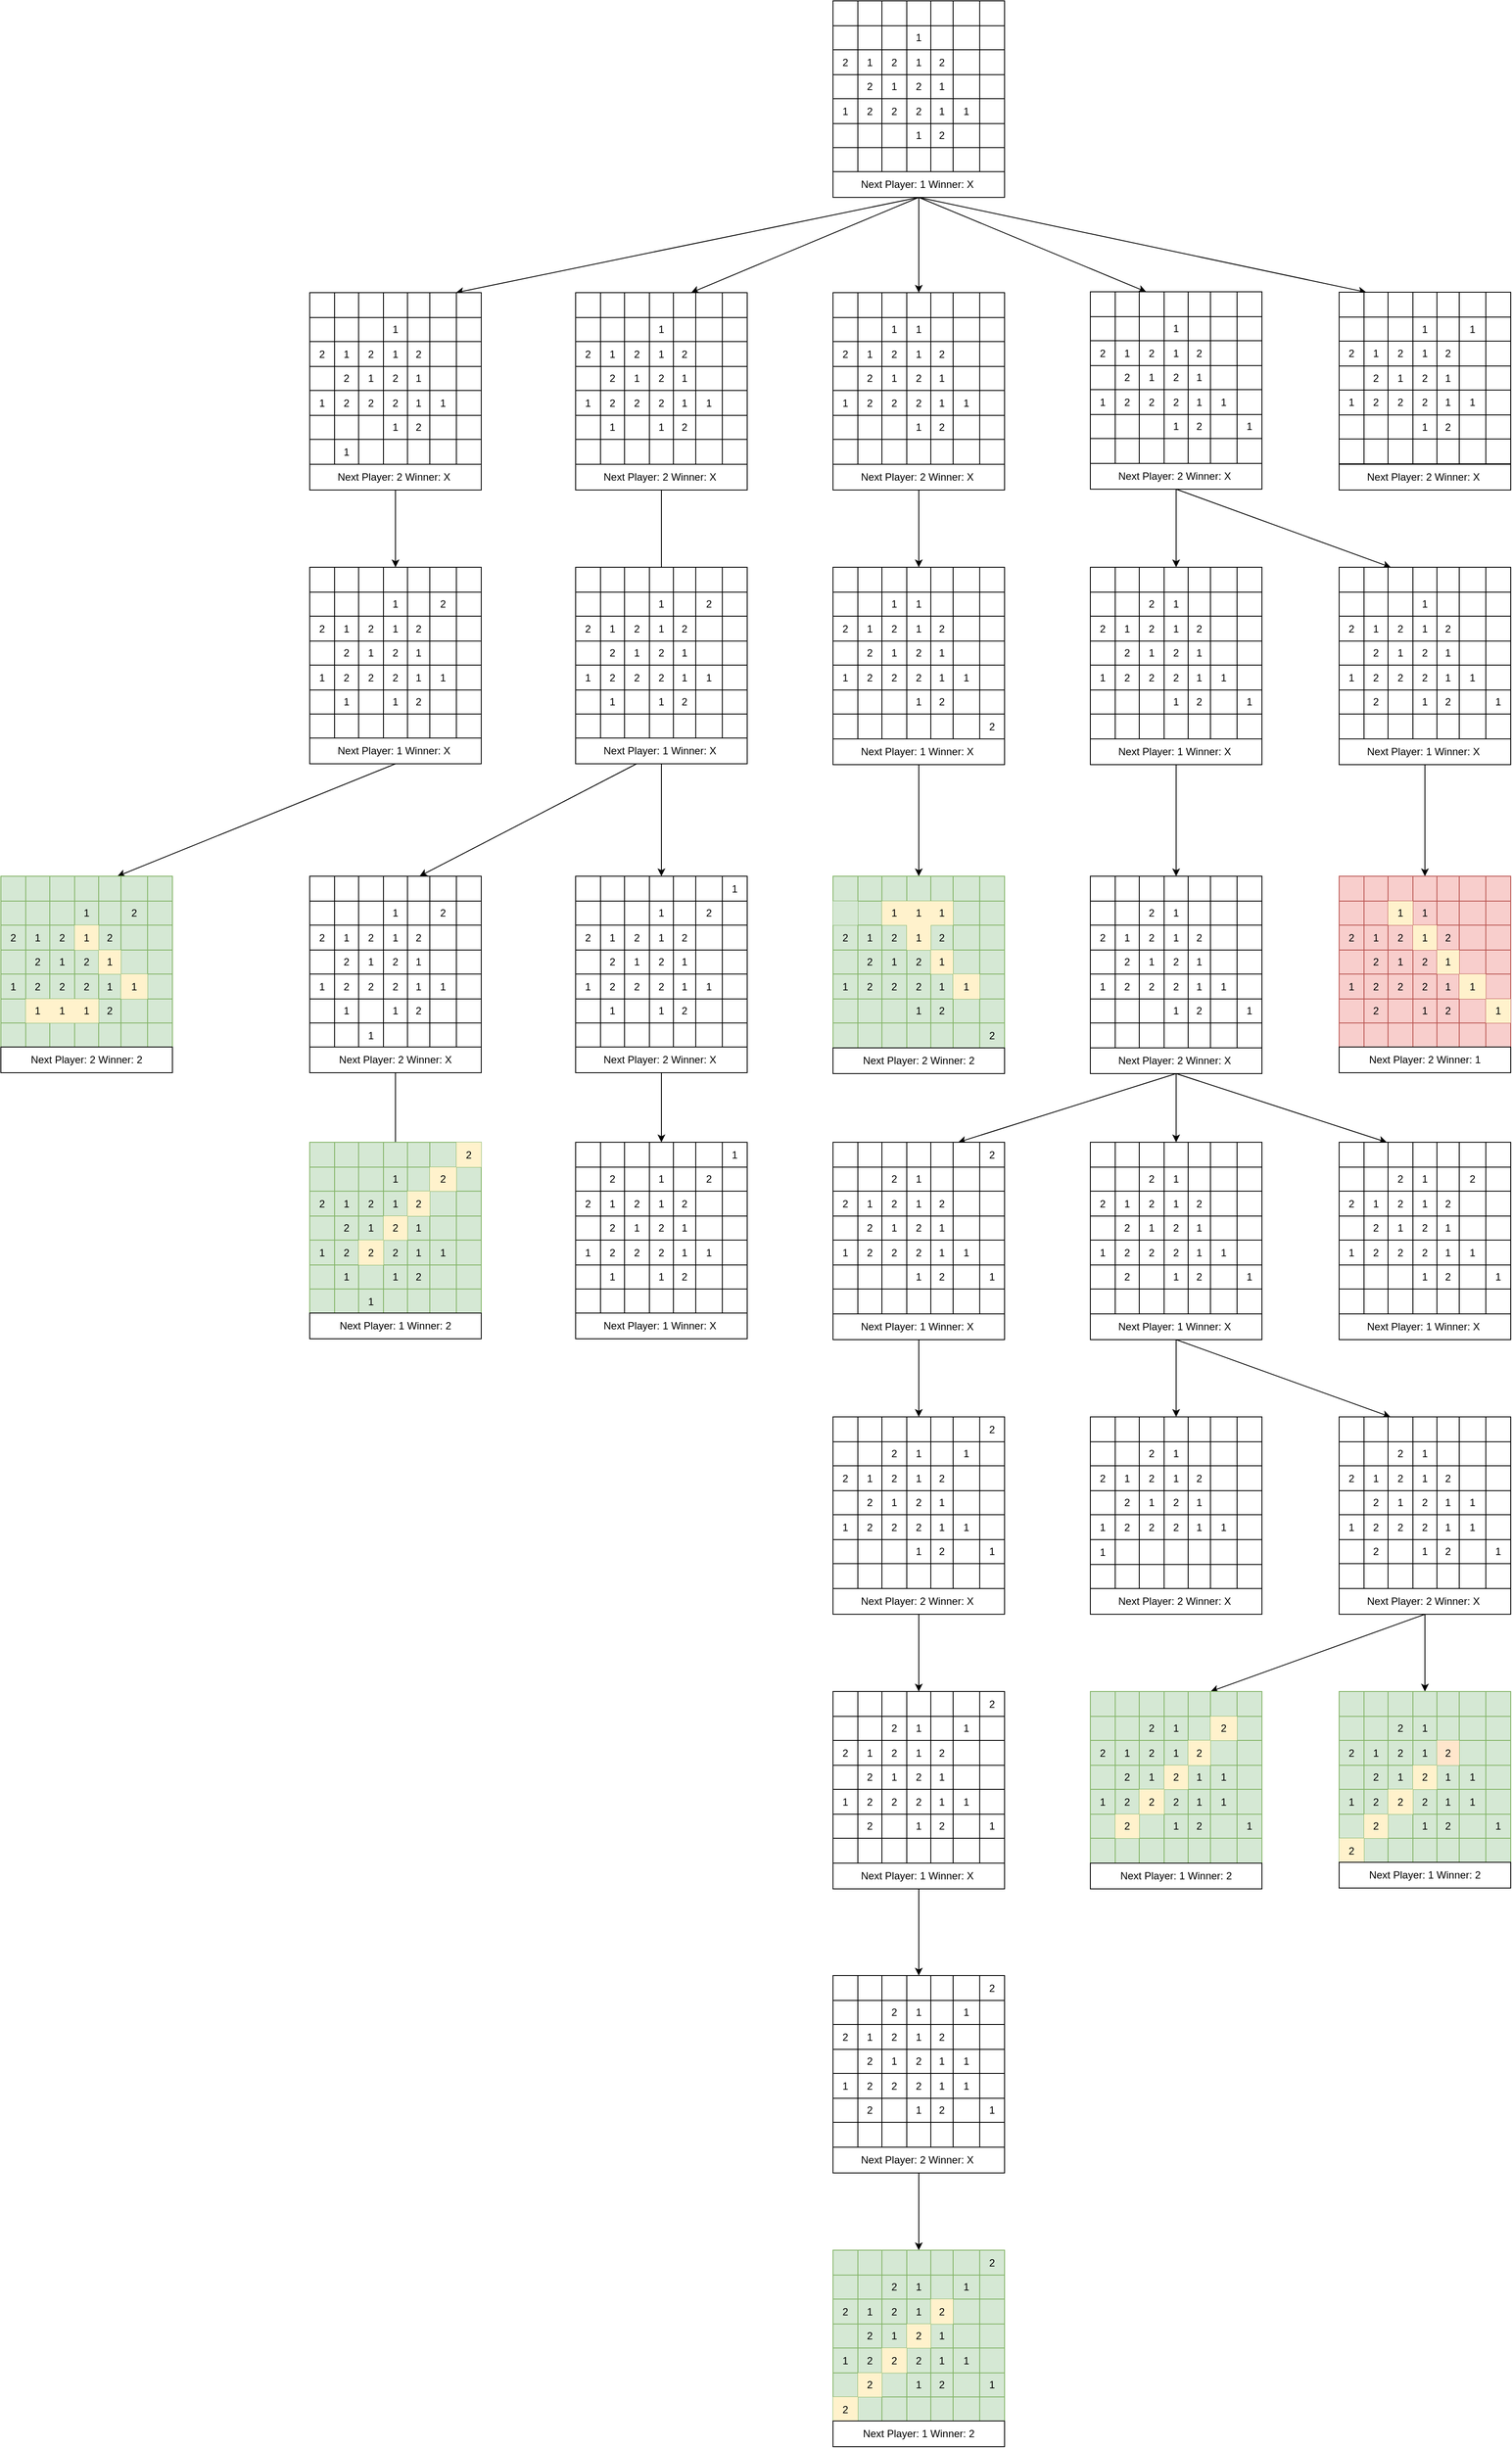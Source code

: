 <mxfile version="15.4.3" type="github">
  <diagram id="Rw31LD78lbq-sOB28Yx8" name="Page-1">
    <mxGraphModel dx="2274" dy="733" grid="1" gridSize="10" guides="1" tooltips="1" connect="1" arrows="1" fold="1" page="1" pageScale="1" pageWidth="827" pageHeight="1169" math="0" shadow="0">
      <root>
        <mxCell id="0" />
        <mxCell id="1" parent="0" />
        <mxCell id="KI4QrQTaSKcAIy1l4tJL-1" value="" style="shape=table;startSize=0;container=1;collapsible=0;childLayout=tableLayout;fontFamily=Lucida Console;fontStyle=1" parent="1" vertex="1">
          <mxGeometry x="300" y="30" width="200" height="200" as="geometry" />
        </mxCell>
        <mxCell id="KI4QrQTaSKcAIy1l4tJL-2" value="" style="shape=partialRectangle;collapsible=0;dropTarget=0;pointerEvents=0;fillColor=none;top=0;left=0;bottom=0;right=0;points=[[0,0.5],[1,0.5]];portConstraint=eastwest;" parent="KI4QrQTaSKcAIy1l4tJL-1" vertex="1">
          <mxGeometry width="200" height="29" as="geometry" />
        </mxCell>
        <mxCell id="KI4QrQTaSKcAIy1l4tJL-3" value="" style="shape=partialRectangle;html=1;whiteSpace=wrap;connectable=0;overflow=hidden;fillColor=none;top=0;left=0;bottom=0;right=0;pointerEvents=1;" parent="KI4QrQTaSKcAIy1l4tJL-2" vertex="1">
          <mxGeometry width="29" height="29" as="geometry">
            <mxRectangle width="29" height="29" as="alternateBounds" />
          </mxGeometry>
        </mxCell>
        <mxCell id="KI4QrQTaSKcAIy1l4tJL-4" value="" style="shape=partialRectangle;html=1;whiteSpace=wrap;connectable=0;overflow=hidden;fillColor=none;top=0;left=0;bottom=0;right=0;pointerEvents=1;" parent="KI4QrQTaSKcAIy1l4tJL-2" vertex="1">
          <mxGeometry x="29" width="28" height="29" as="geometry">
            <mxRectangle width="28" height="29" as="alternateBounds" />
          </mxGeometry>
        </mxCell>
        <mxCell id="KI4QrQTaSKcAIy1l4tJL-5" value="" style="shape=partialRectangle;html=1;whiteSpace=wrap;connectable=0;overflow=hidden;fillColor=none;top=0;left=0;bottom=0;right=0;pointerEvents=1;" parent="KI4QrQTaSKcAIy1l4tJL-2" vertex="1">
          <mxGeometry x="57" width="29" height="29" as="geometry">
            <mxRectangle width="29" height="29" as="alternateBounds" />
          </mxGeometry>
        </mxCell>
        <mxCell id="KI4QrQTaSKcAIy1l4tJL-6" value="" style="shape=partialRectangle;html=1;whiteSpace=wrap;connectable=0;overflow=hidden;fillColor=none;top=0;left=0;bottom=0;right=0;pointerEvents=1;" parent="KI4QrQTaSKcAIy1l4tJL-2" vertex="1">
          <mxGeometry x="86" width="28" height="29" as="geometry">
            <mxRectangle width="28" height="29" as="alternateBounds" />
          </mxGeometry>
        </mxCell>
        <mxCell id="KI4QrQTaSKcAIy1l4tJL-7" value="" style="shape=partialRectangle;html=1;whiteSpace=wrap;connectable=0;overflow=hidden;fillColor=none;top=0;left=0;bottom=0;right=0;pointerEvents=1;" parent="KI4QrQTaSKcAIy1l4tJL-2" vertex="1">
          <mxGeometry x="114" width="26" height="29" as="geometry">
            <mxRectangle width="26" height="29" as="alternateBounds" />
          </mxGeometry>
        </mxCell>
        <mxCell id="KI4QrQTaSKcAIy1l4tJL-8" value="" style="shape=partialRectangle;html=1;whiteSpace=wrap;connectable=0;overflow=hidden;fillColor=none;top=0;left=0;bottom=0;right=0;pointerEvents=1;" parent="KI4QrQTaSKcAIy1l4tJL-2" vertex="1">
          <mxGeometry x="140" width="31" height="29" as="geometry">
            <mxRectangle width="31" height="29" as="alternateBounds" />
          </mxGeometry>
        </mxCell>
        <mxCell id="KI4QrQTaSKcAIy1l4tJL-9" value="" style="shape=partialRectangle;html=1;whiteSpace=wrap;connectable=0;overflow=hidden;fillColor=none;top=0;left=0;bottom=0;right=0;pointerEvents=1;" parent="KI4QrQTaSKcAIy1l4tJL-2" vertex="1">
          <mxGeometry x="171" width="29" height="29" as="geometry">
            <mxRectangle width="29" height="29" as="alternateBounds" />
          </mxGeometry>
        </mxCell>
        <mxCell id="KI4QrQTaSKcAIy1l4tJL-10" value="" style="shape=partialRectangle;collapsible=0;dropTarget=0;pointerEvents=0;fillColor=none;top=0;left=0;bottom=0;right=0;points=[[0,0.5],[1,0.5]];portConstraint=eastwest;" parent="KI4QrQTaSKcAIy1l4tJL-1" vertex="1">
          <mxGeometry y="29" width="200" height="28" as="geometry" />
        </mxCell>
        <mxCell id="KI4QrQTaSKcAIy1l4tJL-11" value="" style="shape=partialRectangle;html=1;whiteSpace=wrap;connectable=0;overflow=hidden;fillColor=none;top=0;left=0;bottom=0;right=0;pointerEvents=1;" parent="KI4QrQTaSKcAIy1l4tJL-10" vertex="1">
          <mxGeometry width="29" height="28" as="geometry">
            <mxRectangle width="29" height="28" as="alternateBounds" />
          </mxGeometry>
        </mxCell>
        <mxCell id="KI4QrQTaSKcAIy1l4tJL-12" value="" style="shape=partialRectangle;html=1;whiteSpace=wrap;connectable=0;overflow=hidden;fillColor=none;top=0;left=0;bottom=0;right=0;pointerEvents=1;" parent="KI4QrQTaSKcAIy1l4tJL-10" vertex="1">
          <mxGeometry x="29" width="28" height="28" as="geometry">
            <mxRectangle width="28" height="28" as="alternateBounds" />
          </mxGeometry>
        </mxCell>
        <mxCell id="KI4QrQTaSKcAIy1l4tJL-13" value="" style="shape=partialRectangle;html=1;whiteSpace=wrap;connectable=0;overflow=hidden;fillColor=none;top=0;left=0;bottom=0;right=0;pointerEvents=1;" parent="KI4QrQTaSKcAIy1l4tJL-10" vertex="1">
          <mxGeometry x="57" width="29" height="28" as="geometry">
            <mxRectangle width="29" height="28" as="alternateBounds" />
          </mxGeometry>
        </mxCell>
        <mxCell id="KI4QrQTaSKcAIy1l4tJL-14" value="1" style="shape=partialRectangle;html=1;whiteSpace=wrap;connectable=0;overflow=hidden;fillColor=none;top=0;left=0;bottom=0;right=0;pointerEvents=1;" parent="KI4QrQTaSKcAIy1l4tJL-10" vertex="1">
          <mxGeometry x="86" width="28" height="28" as="geometry">
            <mxRectangle width="28" height="28" as="alternateBounds" />
          </mxGeometry>
        </mxCell>
        <mxCell id="KI4QrQTaSKcAIy1l4tJL-15" value="" style="shape=partialRectangle;html=1;whiteSpace=wrap;connectable=0;overflow=hidden;fillColor=none;top=0;left=0;bottom=0;right=0;pointerEvents=1;" parent="KI4QrQTaSKcAIy1l4tJL-10" vertex="1">
          <mxGeometry x="114" width="26" height="28" as="geometry">
            <mxRectangle width="26" height="28" as="alternateBounds" />
          </mxGeometry>
        </mxCell>
        <mxCell id="KI4QrQTaSKcAIy1l4tJL-16" value="" style="shape=partialRectangle;html=1;whiteSpace=wrap;connectable=0;overflow=hidden;fillColor=none;top=0;left=0;bottom=0;right=0;pointerEvents=1;" parent="KI4QrQTaSKcAIy1l4tJL-10" vertex="1">
          <mxGeometry x="140" width="31" height="28" as="geometry">
            <mxRectangle width="31" height="28" as="alternateBounds" />
          </mxGeometry>
        </mxCell>
        <mxCell id="KI4QrQTaSKcAIy1l4tJL-17" value="" style="shape=partialRectangle;html=1;whiteSpace=wrap;connectable=0;overflow=hidden;fillColor=none;top=0;left=0;bottom=0;right=0;pointerEvents=1;" parent="KI4QrQTaSKcAIy1l4tJL-10" vertex="1">
          <mxGeometry x="171" width="29" height="28" as="geometry">
            <mxRectangle width="29" height="28" as="alternateBounds" />
          </mxGeometry>
        </mxCell>
        <mxCell id="KI4QrQTaSKcAIy1l4tJL-18" value="" style="shape=partialRectangle;collapsible=0;dropTarget=0;pointerEvents=0;fillColor=none;top=0;left=0;bottom=0;right=0;points=[[0,0.5],[1,0.5]];portConstraint=eastwest;" parent="KI4QrQTaSKcAIy1l4tJL-1" vertex="1">
          <mxGeometry y="57" width="200" height="29" as="geometry" />
        </mxCell>
        <mxCell id="KI4QrQTaSKcAIy1l4tJL-19" value="2" style="shape=partialRectangle;html=1;whiteSpace=wrap;connectable=0;overflow=hidden;fillColor=none;top=0;left=0;bottom=0;right=0;pointerEvents=1;" parent="KI4QrQTaSKcAIy1l4tJL-18" vertex="1">
          <mxGeometry width="29" height="29" as="geometry">
            <mxRectangle width="29" height="29" as="alternateBounds" />
          </mxGeometry>
        </mxCell>
        <mxCell id="KI4QrQTaSKcAIy1l4tJL-20" value="1" style="shape=partialRectangle;html=1;whiteSpace=wrap;connectable=0;overflow=hidden;fillColor=none;top=0;left=0;bottom=0;right=0;pointerEvents=1;" parent="KI4QrQTaSKcAIy1l4tJL-18" vertex="1">
          <mxGeometry x="29" width="28" height="29" as="geometry">
            <mxRectangle width="28" height="29" as="alternateBounds" />
          </mxGeometry>
        </mxCell>
        <mxCell id="KI4QrQTaSKcAIy1l4tJL-21" value="2" style="shape=partialRectangle;html=1;whiteSpace=wrap;connectable=0;overflow=hidden;fillColor=none;top=0;left=0;bottom=0;right=0;pointerEvents=1;" parent="KI4QrQTaSKcAIy1l4tJL-18" vertex="1">
          <mxGeometry x="57" width="29" height="29" as="geometry">
            <mxRectangle width="29" height="29" as="alternateBounds" />
          </mxGeometry>
        </mxCell>
        <mxCell id="KI4QrQTaSKcAIy1l4tJL-22" value="1" style="shape=partialRectangle;html=1;whiteSpace=wrap;connectable=0;overflow=hidden;fillColor=none;top=0;left=0;bottom=0;right=0;pointerEvents=1;" parent="KI4QrQTaSKcAIy1l4tJL-18" vertex="1">
          <mxGeometry x="86" width="28" height="29" as="geometry">
            <mxRectangle width="28" height="29" as="alternateBounds" />
          </mxGeometry>
        </mxCell>
        <mxCell id="KI4QrQTaSKcAIy1l4tJL-23" value="2" style="shape=partialRectangle;html=1;whiteSpace=wrap;connectable=0;overflow=hidden;fillColor=none;top=0;left=0;bottom=0;right=0;pointerEvents=1;" parent="KI4QrQTaSKcAIy1l4tJL-18" vertex="1">
          <mxGeometry x="114" width="26" height="29" as="geometry">
            <mxRectangle width="26" height="29" as="alternateBounds" />
          </mxGeometry>
        </mxCell>
        <mxCell id="KI4QrQTaSKcAIy1l4tJL-24" value="" style="shape=partialRectangle;html=1;whiteSpace=wrap;connectable=0;overflow=hidden;fillColor=none;top=0;left=0;bottom=0;right=0;pointerEvents=1;" parent="KI4QrQTaSKcAIy1l4tJL-18" vertex="1">
          <mxGeometry x="140" width="31" height="29" as="geometry">
            <mxRectangle width="31" height="29" as="alternateBounds" />
          </mxGeometry>
        </mxCell>
        <mxCell id="KI4QrQTaSKcAIy1l4tJL-25" value="" style="shape=partialRectangle;html=1;whiteSpace=wrap;connectable=0;overflow=hidden;fillColor=none;top=0;left=0;bottom=0;right=0;pointerEvents=1;" parent="KI4QrQTaSKcAIy1l4tJL-18" vertex="1">
          <mxGeometry x="171" width="29" height="29" as="geometry">
            <mxRectangle width="29" height="29" as="alternateBounds" />
          </mxGeometry>
        </mxCell>
        <mxCell id="KI4QrQTaSKcAIy1l4tJL-26" value="" style="shape=partialRectangle;collapsible=0;dropTarget=0;pointerEvents=0;fillColor=none;top=0;left=0;bottom=0;right=0;points=[[0,0.5],[1,0.5]];portConstraint=eastwest;" parent="KI4QrQTaSKcAIy1l4tJL-1" vertex="1">
          <mxGeometry y="86" width="200" height="28" as="geometry" />
        </mxCell>
        <mxCell id="KI4QrQTaSKcAIy1l4tJL-27" value="" style="shape=partialRectangle;html=1;whiteSpace=wrap;connectable=0;overflow=hidden;fillColor=none;top=0;left=0;bottom=0;right=0;pointerEvents=1;" parent="KI4QrQTaSKcAIy1l4tJL-26" vertex="1">
          <mxGeometry width="29" height="28" as="geometry">
            <mxRectangle width="29" height="28" as="alternateBounds" />
          </mxGeometry>
        </mxCell>
        <mxCell id="KI4QrQTaSKcAIy1l4tJL-28" value="2" style="shape=partialRectangle;html=1;whiteSpace=wrap;connectable=0;overflow=hidden;fillColor=none;top=0;left=0;bottom=0;right=0;pointerEvents=1;" parent="KI4QrQTaSKcAIy1l4tJL-26" vertex="1">
          <mxGeometry x="29" width="28" height="28" as="geometry">
            <mxRectangle width="28" height="28" as="alternateBounds" />
          </mxGeometry>
        </mxCell>
        <mxCell id="KI4QrQTaSKcAIy1l4tJL-29" value="1" style="shape=partialRectangle;html=1;whiteSpace=wrap;connectable=0;overflow=hidden;fillColor=none;top=0;left=0;bottom=0;right=0;pointerEvents=1;" parent="KI4QrQTaSKcAIy1l4tJL-26" vertex="1">
          <mxGeometry x="57" width="29" height="28" as="geometry">
            <mxRectangle width="29" height="28" as="alternateBounds" />
          </mxGeometry>
        </mxCell>
        <mxCell id="KI4QrQTaSKcAIy1l4tJL-30" value="2" style="shape=partialRectangle;html=1;whiteSpace=wrap;connectable=0;overflow=hidden;fillColor=none;top=0;left=0;bottom=0;right=0;pointerEvents=1;" parent="KI4QrQTaSKcAIy1l4tJL-26" vertex="1">
          <mxGeometry x="86" width="28" height="28" as="geometry">
            <mxRectangle width="28" height="28" as="alternateBounds" />
          </mxGeometry>
        </mxCell>
        <mxCell id="KI4QrQTaSKcAIy1l4tJL-31" value="1" style="shape=partialRectangle;html=1;whiteSpace=wrap;connectable=0;overflow=hidden;fillColor=none;top=0;left=0;bottom=0;right=0;pointerEvents=1;" parent="KI4QrQTaSKcAIy1l4tJL-26" vertex="1">
          <mxGeometry x="114" width="26" height="28" as="geometry">
            <mxRectangle width="26" height="28" as="alternateBounds" />
          </mxGeometry>
        </mxCell>
        <mxCell id="KI4QrQTaSKcAIy1l4tJL-32" value="" style="shape=partialRectangle;html=1;whiteSpace=wrap;connectable=0;overflow=hidden;fillColor=none;top=0;left=0;bottom=0;right=0;pointerEvents=1;" parent="KI4QrQTaSKcAIy1l4tJL-26" vertex="1">
          <mxGeometry x="140" width="31" height="28" as="geometry">
            <mxRectangle width="31" height="28" as="alternateBounds" />
          </mxGeometry>
        </mxCell>
        <mxCell id="KI4QrQTaSKcAIy1l4tJL-33" value="" style="shape=partialRectangle;html=1;whiteSpace=wrap;connectable=0;overflow=hidden;fillColor=none;top=0;left=0;bottom=0;right=0;pointerEvents=1;" parent="KI4QrQTaSKcAIy1l4tJL-26" vertex="1">
          <mxGeometry x="171" width="29" height="28" as="geometry">
            <mxRectangle width="29" height="28" as="alternateBounds" />
          </mxGeometry>
        </mxCell>
        <mxCell id="KI4QrQTaSKcAIy1l4tJL-34" value="" style="shape=partialRectangle;collapsible=0;dropTarget=0;pointerEvents=0;fillColor=none;top=0;left=0;bottom=0;right=0;points=[[0,0.5],[1,0.5]];portConstraint=eastwest;" parent="KI4QrQTaSKcAIy1l4tJL-1" vertex="1">
          <mxGeometry y="114" width="200" height="29" as="geometry" />
        </mxCell>
        <mxCell id="KI4QrQTaSKcAIy1l4tJL-35" value="1" style="shape=partialRectangle;html=1;whiteSpace=wrap;connectable=0;overflow=hidden;fillColor=none;top=0;left=0;bottom=0;right=0;pointerEvents=1;" parent="KI4QrQTaSKcAIy1l4tJL-34" vertex="1">
          <mxGeometry width="29" height="29" as="geometry">
            <mxRectangle width="29" height="29" as="alternateBounds" />
          </mxGeometry>
        </mxCell>
        <mxCell id="KI4QrQTaSKcAIy1l4tJL-36" value="2" style="shape=partialRectangle;html=1;whiteSpace=wrap;connectable=0;overflow=hidden;fillColor=none;top=0;left=0;bottom=0;right=0;pointerEvents=1;" parent="KI4QrQTaSKcAIy1l4tJL-34" vertex="1">
          <mxGeometry x="29" width="28" height="29" as="geometry">
            <mxRectangle width="28" height="29" as="alternateBounds" />
          </mxGeometry>
        </mxCell>
        <mxCell id="KI4QrQTaSKcAIy1l4tJL-37" value="2" style="shape=partialRectangle;html=1;whiteSpace=wrap;connectable=0;overflow=hidden;fillColor=none;top=0;left=0;bottom=0;right=0;pointerEvents=1;" parent="KI4QrQTaSKcAIy1l4tJL-34" vertex="1">
          <mxGeometry x="57" width="29" height="29" as="geometry">
            <mxRectangle width="29" height="29" as="alternateBounds" />
          </mxGeometry>
        </mxCell>
        <mxCell id="KI4QrQTaSKcAIy1l4tJL-38" value="2" style="shape=partialRectangle;html=1;whiteSpace=wrap;connectable=0;overflow=hidden;fillColor=none;top=0;left=0;bottom=0;right=0;pointerEvents=1;" parent="KI4QrQTaSKcAIy1l4tJL-34" vertex="1">
          <mxGeometry x="86" width="28" height="29" as="geometry">
            <mxRectangle width="28" height="29" as="alternateBounds" />
          </mxGeometry>
        </mxCell>
        <mxCell id="KI4QrQTaSKcAIy1l4tJL-39" value="1" style="shape=partialRectangle;html=1;whiteSpace=wrap;connectable=0;overflow=hidden;fillColor=none;top=0;left=0;bottom=0;right=0;pointerEvents=1;" parent="KI4QrQTaSKcAIy1l4tJL-34" vertex="1">
          <mxGeometry x="114" width="26" height="29" as="geometry">
            <mxRectangle width="26" height="29" as="alternateBounds" />
          </mxGeometry>
        </mxCell>
        <mxCell id="KI4QrQTaSKcAIy1l4tJL-40" value="1" style="shape=partialRectangle;html=1;whiteSpace=wrap;connectable=0;overflow=hidden;fillColor=none;top=0;left=0;bottom=0;right=0;pointerEvents=1;" parent="KI4QrQTaSKcAIy1l4tJL-34" vertex="1">
          <mxGeometry x="140" width="31" height="29" as="geometry">
            <mxRectangle width="31" height="29" as="alternateBounds" />
          </mxGeometry>
        </mxCell>
        <mxCell id="KI4QrQTaSKcAIy1l4tJL-41" value="" style="shape=partialRectangle;html=1;whiteSpace=wrap;connectable=0;overflow=hidden;fillColor=none;top=0;left=0;bottom=0;right=0;pointerEvents=1;" parent="KI4QrQTaSKcAIy1l4tJL-34" vertex="1">
          <mxGeometry x="171" width="29" height="29" as="geometry">
            <mxRectangle width="29" height="29" as="alternateBounds" />
          </mxGeometry>
        </mxCell>
        <mxCell id="KI4QrQTaSKcAIy1l4tJL-42" value="" style="shape=partialRectangle;collapsible=0;dropTarget=0;pointerEvents=0;fillColor=none;top=0;left=0;bottom=0;right=0;points=[[0,0.5],[1,0.5]];portConstraint=eastwest;" parent="KI4QrQTaSKcAIy1l4tJL-1" vertex="1">
          <mxGeometry y="143" width="200" height="28" as="geometry" />
        </mxCell>
        <mxCell id="KI4QrQTaSKcAIy1l4tJL-43" value="" style="shape=partialRectangle;html=1;whiteSpace=wrap;connectable=0;overflow=hidden;fillColor=none;top=0;left=0;bottom=0;right=0;pointerEvents=1;" parent="KI4QrQTaSKcAIy1l4tJL-42" vertex="1">
          <mxGeometry width="29" height="28" as="geometry">
            <mxRectangle width="29" height="28" as="alternateBounds" />
          </mxGeometry>
        </mxCell>
        <mxCell id="KI4QrQTaSKcAIy1l4tJL-44" value="" style="shape=partialRectangle;html=1;whiteSpace=wrap;connectable=0;overflow=hidden;fillColor=none;top=0;left=0;bottom=0;right=0;pointerEvents=1;" parent="KI4QrQTaSKcAIy1l4tJL-42" vertex="1">
          <mxGeometry x="29" width="28" height="28" as="geometry">
            <mxRectangle width="28" height="28" as="alternateBounds" />
          </mxGeometry>
        </mxCell>
        <mxCell id="KI4QrQTaSKcAIy1l4tJL-45" value="" style="shape=partialRectangle;html=1;whiteSpace=wrap;connectable=0;overflow=hidden;fillColor=none;top=0;left=0;bottom=0;right=0;pointerEvents=1;" parent="KI4QrQTaSKcAIy1l4tJL-42" vertex="1">
          <mxGeometry x="57" width="29" height="28" as="geometry">
            <mxRectangle width="29" height="28" as="alternateBounds" />
          </mxGeometry>
        </mxCell>
        <mxCell id="KI4QrQTaSKcAIy1l4tJL-46" value="1" style="shape=partialRectangle;html=1;whiteSpace=wrap;connectable=0;overflow=hidden;fillColor=none;top=0;left=0;bottom=0;right=0;pointerEvents=1;" parent="KI4QrQTaSKcAIy1l4tJL-42" vertex="1">
          <mxGeometry x="86" width="28" height="28" as="geometry">
            <mxRectangle width="28" height="28" as="alternateBounds" />
          </mxGeometry>
        </mxCell>
        <mxCell id="KI4QrQTaSKcAIy1l4tJL-47" value="2" style="shape=partialRectangle;html=1;whiteSpace=wrap;connectable=0;overflow=hidden;fillColor=none;top=0;left=0;bottom=0;right=0;pointerEvents=1;" parent="KI4QrQTaSKcAIy1l4tJL-42" vertex="1">
          <mxGeometry x="114" width="26" height="28" as="geometry">
            <mxRectangle width="26" height="28" as="alternateBounds" />
          </mxGeometry>
        </mxCell>
        <mxCell id="KI4QrQTaSKcAIy1l4tJL-48" value="" style="shape=partialRectangle;html=1;whiteSpace=wrap;connectable=0;overflow=hidden;fillColor=none;top=0;left=0;bottom=0;right=0;pointerEvents=1;" parent="KI4QrQTaSKcAIy1l4tJL-42" vertex="1">
          <mxGeometry x="140" width="31" height="28" as="geometry">
            <mxRectangle width="31" height="28" as="alternateBounds" />
          </mxGeometry>
        </mxCell>
        <mxCell id="KI4QrQTaSKcAIy1l4tJL-49" value="" style="shape=partialRectangle;html=1;whiteSpace=wrap;connectable=0;overflow=hidden;fillColor=none;top=0;left=0;bottom=0;right=0;pointerEvents=1;" parent="KI4QrQTaSKcAIy1l4tJL-42" vertex="1">
          <mxGeometry x="171" width="29" height="28" as="geometry">
            <mxRectangle width="29" height="28" as="alternateBounds" />
          </mxGeometry>
        </mxCell>
        <mxCell id="KI4QrQTaSKcAIy1l4tJL-50" value="" style="shape=partialRectangle;collapsible=0;dropTarget=0;pointerEvents=0;fillColor=none;top=0;left=0;bottom=0;right=0;points=[[0,0.5],[1,0.5]];portConstraint=eastwest;" parent="KI4QrQTaSKcAIy1l4tJL-1" vertex="1">
          <mxGeometry y="171" width="200" height="29" as="geometry" />
        </mxCell>
        <mxCell id="KI4QrQTaSKcAIy1l4tJL-51" value="" style="shape=partialRectangle;html=1;whiteSpace=wrap;connectable=0;overflow=hidden;fillColor=none;top=0;left=0;bottom=0;right=0;pointerEvents=1;" parent="KI4QrQTaSKcAIy1l4tJL-50" vertex="1">
          <mxGeometry width="29" height="29" as="geometry">
            <mxRectangle width="29" height="29" as="alternateBounds" />
          </mxGeometry>
        </mxCell>
        <mxCell id="KI4QrQTaSKcAIy1l4tJL-52" value="" style="shape=partialRectangle;html=1;whiteSpace=wrap;connectable=0;overflow=hidden;fillColor=none;top=0;left=0;bottom=0;right=0;pointerEvents=1;" parent="KI4QrQTaSKcAIy1l4tJL-50" vertex="1">
          <mxGeometry x="29" width="28" height="29" as="geometry">
            <mxRectangle width="28" height="29" as="alternateBounds" />
          </mxGeometry>
        </mxCell>
        <mxCell id="KI4QrQTaSKcAIy1l4tJL-53" value="" style="shape=partialRectangle;html=1;whiteSpace=wrap;connectable=0;overflow=hidden;fillColor=none;top=0;left=0;bottom=0;right=0;pointerEvents=1;" parent="KI4QrQTaSKcAIy1l4tJL-50" vertex="1">
          <mxGeometry x="57" width="29" height="29" as="geometry">
            <mxRectangle width="29" height="29" as="alternateBounds" />
          </mxGeometry>
        </mxCell>
        <mxCell id="KI4QrQTaSKcAIy1l4tJL-54" value="" style="shape=partialRectangle;html=1;whiteSpace=wrap;connectable=0;overflow=hidden;fillColor=none;top=0;left=0;bottom=0;right=0;pointerEvents=1;" parent="KI4QrQTaSKcAIy1l4tJL-50" vertex="1">
          <mxGeometry x="86" width="28" height="29" as="geometry">
            <mxRectangle width="28" height="29" as="alternateBounds" />
          </mxGeometry>
        </mxCell>
        <mxCell id="KI4QrQTaSKcAIy1l4tJL-55" value="" style="shape=partialRectangle;html=1;whiteSpace=wrap;connectable=0;overflow=hidden;fillColor=none;top=0;left=0;bottom=0;right=0;pointerEvents=1;" parent="KI4QrQTaSKcAIy1l4tJL-50" vertex="1">
          <mxGeometry x="114" width="26" height="29" as="geometry">
            <mxRectangle width="26" height="29" as="alternateBounds" />
          </mxGeometry>
        </mxCell>
        <mxCell id="KI4QrQTaSKcAIy1l4tJL-56" value="" style="shape=partialRectangle;html=1;whiteSpace=wrap;connectable=0;overflow=hidden;fillColor=none;top=0;left=0;bottom=0;right=0;pointerEvents=1;" parent="KI4QrQTaSKcAIy1l4tJL-50" vertex="1">
          <mxGeometry x="140" width="31" height="29" as="geometry">
            <mxRectangle width="31" height="29" as="alternateBounds" />
          </mxGeometry>
        </mxCell>
        <mxCell id="KI4QrQTaSKcAIy1l4tJL-57" value="" style="shape=partialRectangle;html=1;whiteSpace=wrap;connectable=0;overflow=hidden;fillColor=none;top=0;left=0;bottom=0;right=0;pointerEvents=1;" parent="KI4QrQTaSKcAIy1l4tJL-50" vertex="1">
          <mxGeometry x="171" width="29" height="29" as="geometry">
            <mxRectangle width="29" height="29" as="alternateBounds" />
          </mxGeometry>
        </mxCell>
        <mxCell id="KI4QrQTaSKcAIy1l4tJL-222" value="" style="rounded=0;orthogonalLoop=1;jettySize=auto;html=1;fontFamily=Lucida Console;endArrow=classic;endFill=1;" parent="1" source="KI4QrQTaSKcAIy1l4tJL-131" target="KI4QrQTaSKcAIy1l4tJL-149" edge="1">
          <mxGeometry relative="1" as="geometry">
            <mxPoint x="400" y="360" as="targetPoint" />
          </mxGeometry>
        </mxCell>
        <mxCell id="KI4QrQTaSKcAIy1l4tJL-593" style="edgeStyle=none;rounded=0;orthogonalLoop=1;jettySize=auto;html=1;exitX=0.5;exitY=1;exitDx=0;exitDy=0;fontFamily=Lucida Console;endArrow=classic;endFill=1;" parent="1" source="KI4QrQTaSKcAIy1l4tJL-131" target="KI4QrQTaSKcAIy1l4tJL-372" edge="1">
          <mxGeometry relative="1" as="geometry" />
        </mxCell>
        <mxCell id="KI4QrQTaSKcAIy1l4tJL-594" style="edgeStyle=none;rounded=0;orthogonalLoop=1;jettySize=auto;html=1;fontFamily=Lucida Console;endArrow=classic;endFill=1;exitX=0.5;exitY=1;exitDx=0;exitDy=0;" parent="1" target="KI4QrQTaSKcAIy1l4tJL-520" edge="1" source="KI4QrQTaSKcAIy1l4tJL-131">
          <mxGeometry relative="1" as="geometry">
            <mxPoint x="400" y="290" as="sourcePoint" />
          </mxGeometry>
        </mxCell>
        <mxCell id="KI4QrQTaSKcAIy1l4tJL-595" style="edgeStyle=none;rounded=0;orthogonalLoop=1;jettySize=auto;html=1;exitX=0.5;exitY=1;exitDx=0;exitDy=0;fontFamily=Lucida Console;endArrow=classic;endFill=1;" parent="1" source="KI4QrQTaSKcAIy1l4tJL-131" target="KI4QrQTaSKcAIy1l4tJL-224" edge="1">
          <mxGeometry relative="1" as="geometry" />
        </mxCell>
        <mxCell id="KI4QrQTaSKcAIy1l4tJL-596" style="edgeStyle=none;rounded=0;orthogonalLoop=1;jettySize=auto;html=1;exitX=0.5;exitY=1;exitDx=0;exitDy=0;fontFamily=Lucida Console;endArrow=classic;endFill=1;" parent="1" source="KI4QrQTaSKcAIy1l4tJL-131" target="KI4QrQTaSKcAIy1l4tJL-446" edge="1">
          <mxGeometry relative="1" as="geometry" />
        </mxCell>
        <mxCell id="KI4QrQTaSKcAIy1l4tJL-131" value="Next Player: 1 Winner: X&amp;nbsp;" style="rounded=0;whiteSpace=wrap;html=1;" parent="1" vertex="1">
          <mxGeometry x="300" y="229" width="200" height="30" as="geometry" />
        </mxCell>
        <mxCell id="KI4QrQTaSKcAIy1l4tJL-148" value="" style="shape=table;startSize=0;container=1;collapsible=0;childLayout=tableLayout;fontFamily=Lucida Console;fontStyle=1" parent="1" vertex="1">
          <mxGeometry x="300" y="370" width="200" height="200" as="geometry" />
        </mxCell>
        <mxCell id="KI4QrQTaSKcAIy1l4tJL-149" value="" style="shape=partialRectangle;collapsible=0;dropTarget=0;pointerEvents=0;fillColor=none;top=0;left=0;bottom=0;right=0;points=[[0,0.5],[1,0.5]];portConstraint=eastwest;" parent="KI4QrQTaSKcAIy1l4tJL-148" vertex="1">
          <mxGeometry width="200" height="29" as="geometry" />
        </mxCell>
        <mxCell id="KI4QrQTaSKcAIy1l4tJL-150" value="" style="shape=partialRectangle;html=1;whiteSpace=wrap;connectable=0;overflow=hidden;fillColor=none;top=0;left=0;bottom=0;right=0;pointerEvents=1;" parent="KI4QrQTaSKcAIy1l4tJL-149" vertex="1">
          <mxGeometry width="29" height="29" as="geometry">
            <mxRectangle width="29" height="29" as="alternateBounds" />
          </mxGeometry>
        </mxCell>
        <mxCell id="KI4QrQTaSKcAIy1l4tJL-151" value="" style="shape=partialRectangle;html=1;whiteSpace=wrap;connectable=0;overflow=hidden;fillColor=none;top=0;left=0;bottom=0;right=0;pointerEvents=1;" parent="KI4QrQTaSKcAIy1l4tJL-149" vertex="1">
          <mxGeometry x="29" width="28" height="29" as="geometry">
            <mxRectangle width="28" height="29" as="alternateBounds" />
          </mxGeometry>
        </mxCell>
        <mxCell id="KI4QrQTaSKcAIy1l4tJL-152" value="" style="shape=partialRectangle;html=1;whiteSpace=wrap;connectable=0;overflow=hidden;fillColor=none;top=0;left=0;bottom=0;right=0;pointerEvents=1;" parent="KI4QrQTaSKcAIy1l4tJL-149" vertex="1">
          <mxGeometry x="57" width="29" height="29" as="geometry">
            <mxRectangle width="29" height="29" as="alternateBounds" />
          </mxGeometry>
        </mxCell>
        <mxCell id="KI4QrQTaSKcAIy1l4tJL-153" value="" style="shape=partialRectangle;html=1;whiteSpace=wrap;connectable=0;overflow=hidden;fillColor=none;top=0;left=0;bottom=0;right=0;pointerEvents=1;" parent="KI4QrQTaSKcAIy1l4tJL-149" vertex="1">
          <mxGeometry x="86" width="28" height="29" as="geometry">
            <mxRectangle width="28" height="29" as="alternateBounds" />
          </mxGeometry>
        </mxCell>
        <mxCell id="KI4QrQTaSKcAIy1l4tJL-154" value="" style="shape=partialRectangle;html=1;whiteSpace=wrap;connectable=0;overflow=hidden;fillColor=none;top=0;left=0;bottom=0;right=0;pointerEvents=1;" parent="KI4QrQTaSKcAIy1l4tJL-149" vertex="1">
          <mxGeometry x="114" width="26" height="29" as="geometry">
            <mxRectangle width="26" height="29" as="alternateBounds" />
          </mxGeometry>
        </mxCell>
        <mxCell id="KI4QrQTaSKcAIy1l4tJL-155" value="" style="shape=partialRectangle;html=1;whiteSpace=wrap;connectable=0;overflow=hidden;fillColor=none;top=0;left=0;bottom=0;right=0;pointerEvents=1;" parent="KI4QrQTaSKcAIy1l4tJL-149" vertex="1">
          <mxGeometry x="140" width="31" height="29" as="geometry">
            <mxRectangle width="31" height="29" as="alternateBounds" />
          </mxGeometry>
        </mxCell>
        <mxCell id="KI4QrQTaSKcAIy1l4tJL-156" value="" style="shape=partialRectangle;html=1;whiteSpace=wrap;connectable=0;overflow=hidden;fillColor=none;top=0;left=0;bottom=0;right=0;pointerEvents=1;" parent="KI4QrQTaSKcAIy1l4tJL-149" vertex="1">
          <mxGeometry x="171" width="29" height="29" as="geometry">
            <mxRectangle width="29" height="29" as="alternateBounds" />
          </mxGeometry>
        </mxCell>
        <mxCell id="KI4QrQTaSKcAIy1l4tJL-157" value="" style="shape=partialRectangle;collapsible=0;dropTarget=0;pointerEvents=0;fillColor=none;top=0;left=0;bottom=0;right=0;points=[[0,0.5],[1,0.5]];portConstraint=eastwest;" parent="KI4QrQTaSKcAIy1l4tJL-148" vertex="1">
          <mxGeometry y="29" width="200" height="28" as="geometry" />
        </mxCell>
        <mxCell id="KI4QrQTaSKcAIy1l4tJL-158" value="" style="shape=partialRectangle;html=1;whiteSpace=wrap;connectable=0;overflow=hidden;fillColor=none;top=0;left=0;bottom=0;right=0;pointerEvents=1;" parent="KI4QrQTaSKcAIy1l4tJL-157" vertex="1">
          <mxGeometry width="29" height="28" as="geometry">
            <mxRectangle width="29" height="28" as="alternateBounds" />
          </mxGeometry>
        </mxCell>
        <mxCell id="KI4QrQTaSKcAIy1l4tJL-159" value="" style="shape=partialRectangle;html=1;whiteSpace=wrap;connectable=0;overflow=hidden;fillColor=none;top=0;left=0;bottom=0;right=0;pointerEvents=1;" parent="KI4QrQTaSKcAIy1l4tJL-157" vertex="1">
          <mxGeometry x="29" width="28" height="28" as="geometry">
            <mxRectangle width="28" height="28" as="alternateBounds" />
          </mxGeometry>
        </mxCell>
        <mxCell id="KI4QrQTaSKcAIy1l4tJL-160" value="1" style="shape=partialRectangle;html=1;whiteSpace=wrap;connectable=0;overflow=hidden;fillColor=none;top=0;left=0;bottom=0;right=0;pointerEvents=1;" parent="KI4QrQTaSKcAIy1l4tJL-157" vertex="1">
          <mxGeometry x="57" width="29" height="28" as="geometry">
            <mxRectangle width="29" height="28" as="alternateBounds" />
          </mxGeometry>
        </mxCell>
        <mxCell id="KI4QrQTaSKcAIy1l4tJL-161" value="1" style="shape=partialRectangle;html=1;whiteSpace=wrap;connectable=0;overflow=hidden;fillColor=none;top=0;left=0;bottom=0;right=0;pointerEvents=1;" parent="KI4QrQTaSKcAIy1l4tJL-157" vertex="1">
          <mxGeometry x="86" width="28" height="28" as="geometry">
            <mxRectangle width="28" height="28" as="alternateBounds" />
          </mxGeometry>
        </mxCell>
        <mxCell id="KI4QrQTaSKcAIy1l4tJL-162" value="" style="shape=partialRectangle;html=1;whiteSpace=wrap;connectable=0;overflow=hidden;fillColor=none;top=0;left=0;bottom=0;right=0;pointerEvents=1;" parent="KI4QrQTaSKcAIy1l4tJL-157" vertex="1">
          <mxGeometry x="114" width="26" height="28" as="geometry">
            <mxRectangle width="26" height="28" as="alternateBounds" />
          </mxGeometry>
        </mxCell>
        <mxCell id="KI4QrQTaSKcAIy1l4tJL-163" value="" style="shape=partialRectangle;html=1;whiteSpace=wrap;connectable=0;overflow=hidden;fillColor=none;top=0;left=0;bottom=0;right=0;pointerEvents=1;" parent="KI4QrQTaSKcAIy1l4tJL-157" vertex="1">
          <mxGeometry x="140" width="31" height="28" as="geometry">
            <mxRectangle width="31" height="28" as="alternateBounds" />
          </mxGeometry>
        </mxCell>
        <mxCell id="KI4QrQTaSKcAIy1l4tJL-164" value="" style="shape=partialRectangle;html=1;whiteSpace=wrap;connectable=0;overflow=hidden;fillColor=none;top=0;left=0;bottom=0;right=0;pointerEvents=1;" parent="KI4QrQTaSKcAIy1l4tJL-157" vertex="1">
          <mxGeometry x="171" width="29" height="28" as="geometry">
            <mxRectangle width="29" height="28" as="alternateBounds" />
          </mxGeometry>
        </mxCell>
        <mxCell id="KI4QrQTaSKcAIy1l4tJL-165" value="" style="shape=partialRectangle;collapsible=0;dropTarget=0;pointerEvents=0;fillColor=none;top=0;left=0;bottom=0;right=0;points=[[0,0.5],[1,0.5]];portConstraint=eastwest;" parent="KI4QrQTaSKcAIy1l4tJL-148" vertex="1">
          <mxGeometry y="57" width="200" height="29" as="geometry" />
        </mxCell>
        <mxCell id="KI4QrQTaSKcAIy1l4tJL-166" value="2" style="shape=partialRectangle;html=1;whiteSpace=wrap;connectable=0;overflow=hidden;fillColor=none;top=0;left=0;bottom=0;right=0;pointerEvents=1;" parent="KI4QrQTaSKcAIy1l4tJL-165" vertex="1">
          <mxGeometry width="29" height="29" as="geometry">
            <mxRectangle width="29" height="29" as="alternateBounds" />
          </mxGeometry>
        </mxCell>
        <mxCell id="KI4QrQTaSKcAIy1l4tJL-167" value="1" style="shape=partialRectangle;html=1;whiteSpace=wrap;connectable=0;overflow=hidden;fillColor=none;top=0;left=0;bottom=0;right=0;pointerEvents=1;" parent="KI4QrQTaSKcAIy1l4tJL-165" vertex="1">
          <mxGeometry x="29" width="28" height="29" as="geometry">
            <mxRectangle width="28" height="29" as="alternateBounds" />
          </mxGeometry>
        </mxCell>
        <mxCell id="KI4QrQTaSKcAIy1l4tJL-168" value="2" style="shape=partialRectangle;html=1;whiteSpace=wrap;connectable=0;overflow=hidden;fillColor=none;top=0;left=0;bottom=0;right=0;pointerEvents=1;" parent="KI4QrQTaSKcAIy1l4tJL-165" vertex="1">
          <mxGeometry x="57" width="29" height="29" as="geometry">
            <mxRectangle width="29" height="29" as="alternateBounds" />
          </mxGeometry>
        </mxCell>
        <mxCell id="KI4QrQTaSKcAIy1l4tJL-169" value="1" style="shape=partialRectangle;html=1;whiteSpace=wrap;connectable=0;overflow=hidden;fillColor=none;top=0;left=0;bottom=0;right=0;pointerEvents=1;" parent="KI4QrQTaSKcAIy1l4tJL-165" vertex="1">
          <mxGeometry x="86" width="28" height="29" as="geometry">
            <mxRectangle width="28" height="29" as="alternateBounds" />
          </mxGeometry>
        </mxCell>
        <mxCell id="KI4QrQTaSKcAIy1l4tJL-170" value="2" style="shape=partialRectangle;html=1;whiteSpace=wrap;connectable=0;overflow=hidden;fillColor=none;top=0;left=0;bottom=0;right=0;pointerEvents=1;" parent="KI4QrQTaSKcAIy1l4tJL-165" vertex="1">
          <mxGeometry x="114" width="26" height="29" as="geometry">
            <mxRectangle width="26" height="29" as="alternateBounds" />
          </mxGeometry>
        </mxCell>
        <mxCell id="KI4QrQTaSKcAIy1l4tJL-171" value="" style="shape=partialRectangle;html=1;whiteSpace=wrap;connectable=0;overflow=hidden;fillColor=none;top=0;left=0;bottom=0;right=0;pointerEvents=1;" parent="KI4QrQTaSKcAIy1l4tJL-165" vertex="1">
          <mxGeometry x="140" width="31" height="29" as="geometry">
            <mxRectangle width="31" height="29" as="alternateBounds" />
          </mxGeometry>
        </mxCell>
        <mxCell id="KI4QrQTaSKcAIy1l4tJL-172" value="" style="shape=partialRectangle;html=1;whiteSpace=wrap;connectable=0;overflow=hidden;fillColor=none;top=0;left=0;bottom=0;right=0;pointerEvents=1;" parent="KI4QrQTaSKcAIy1l4tJL-165" vertex="1">
          <mxGeometry x="171" width="29" height="29" as="geometry">
            <mxRectangle width="29" height="29" as="alternateBounds" />
          </mxGeometry>
        </mxCell>
        <mxCell id="KI4QrQTaSKcAIy1l4tJL-173" value="" style="shape=partialRectangle;collapsible=0;dropTarget=0;pointerEvents=0;fillColor=none;top=0;left=0;bottom=0;right=0;points=[[0,0.5],[1,0.5]];portConstraint=eastwest;" parent="KI4QrQTaSKcAIy1l4tJL-148" vertex="1">
          <mxGeometry y="86" width="200" height="28" as="geometry" />
        </mxCell>
        <mxCell id="KI4QrQTaSKcAIy1l4tJL-174" value="" style="shape=partialRectangle;html=1;whiteSpace=wrap;connectable=0;overflow=hidden;fillColor=none;top=0;left=0;bottom=0;right=0;pointerEvents=1;" parent="KI4QrQTaSKcAIy1l4tJL-173" vertex="1">
          <mxGeometry width="29" height="28" as="geometry">
            <mxRectangle width="29" height="28" as="alternateBounds" />
          </mxGeometry>
        </mxCell>
        <mxCell id="KI4QrQTaSKcAIy1l4tJL-175" value="2" style="shape=partialRectangle;html=1;whiteSpace=wrap;connectable=0;overflow=hidden;fillColor=none;top=0;left=0;bottom=0;right=0;pointerEvents=1;" parent="KI4QrQTaSKcAIy1l4tJL-173" vertex="1">
          <mxGeometry x="29" width="28" height="28" as="geometry">
            <mxRectangle width="28" height="28" as="alternateBounds" />
          </mxGeometry>
        </mxCell>
        <mxCell id="KI4QrQTaSKcAIy1l4tJL-176" value="1" style="shape=partialRectangle;html=1;whiteSpace=wrap;connectable=0;overflow=hidden;fillColor=none;top=0;left=0;bottom=0;right=0;pointerEvents=1;" parent="KI4QrQTaSKcAIy1l4tJL-173" vertex="1">
          <mxGeometry x="57" width="29" height="28" as="geometry">
            <mxRectangle width="29" height="28" as="alternateBounds" />
          </mxGeometry>
        </mxCell>
        <mxCell id="KI4QrQTaSKcAIy1l4tJL-177" value="2" style="shape=partialRectangle;html=1;whiteSpace=wrap;connectable=0;overflow=hidden;fillColor=none;top=0;left=0;bottom=0;right=0;pointerEvents=1;" parent="KI4QrQTaSKcAIy1l4tJL-173" vertex="1">
          <mxGeometry x="86" width="28" height="28" as="geometry">
            <mxRectangle width="28" height="28" as="alternateBounds" />
          </mxGeometry>
        </mxCell>
        <mxCell id="KI4QrQTaSKcAIy1l4tJL-178" value="1" style="shape=partialRectangle;html=1;whiteSpace=wrap;connectable=0;overflow=hidden;fillColor=none;top=0;left=0;bottom=0;right=0;pointerEvents=1;" parent="KI4QrQTaSKcAIy1l4tJL-173" vertex="1">
          <mxGeometry x="114" width="26" height="28" as="geometry">
            <mxRectangle width="26" height="28" as="alternateBounds" />
          </mxGeometry>
        </mxCell>
        <mxCell id="KI4QrQTaSKcAIy1l4tJL-179" value="" style="shape=partialRectangle;html=1;whiteSpace=wrap;connectable=0;overflow=hidden;fillColor=none;top=0;left=0;bottom=0;right=0;pointerEvents=1;" parent="KI4QrQTaSKcAIy1l4tJL-173" vertex="1">
          <mxGeometry x="140" width="31" height="28" as="geometry">
            <mxRectangle width="31" height="28" as="alternateBounds" />
          </mxGeometry>
        </mxCell>
        <mxCell id="KI4QrQTaSKcAIy1l4tJL-180" value="" style="shape=partialRectangle;html=1;whiteSpace=wrap;connectable=0;overflow=hidden;fillColor=none;top=0;left=0;bottom=0;right=0;pointerEvents=1;" parent="KI4QrQTaSKcAIy1l4tJL-173" vertex="1">
          <mxGeometry x="171" width="29" height="28" as="geometry">
            <mxRectangle width="29" height="28" as="alternateBounds" />
          </mxGeometry>
        </mxCell>
        <mxCell id="KI4QrQTaSKcAIy1l4tJL-181" value="" style="shape=partialRectangle;collapsible=0;dropTarget=0;pointerEvents=0;fillColor=none;top=0;left=0;bottom=0;right=0;points=[[0,0.5],[1,0.5]];portConstraint=eastwest;" parent="KI4QrQTaSKcAIy1l4tJL-148" vertex="1">
          <mxGeometry y="114" width="200" height="29" as="geometry" />
        </mxCell>
        <mxCell id="KI4QrQTaSKcAIy1l4tJL-182" value="1" style="shape=partialRectangle;html=1;whiteSpace=wrap;connectable=0;overflow=hidden;fillColor=none;top=0;left=0;bottom=0;right=0;pointerEvents=1;" parent="KI4QrQTaSKcAIy1l4tJL-181" vertex="1">
          <mxGeometry width="29" height="29" as="geometry">
            <mxRectangle width="29" height="29" as="alternateBounds" />
          </mxGeometry>
        </mxCell>
        <mxCell id="KI4QrQTaSKcAIy1l4tJL-183" value="2" style="shape=partialRectangle;html=1;whiteSpace=wrap;connectable=0;overflow=hidden;fillColor=none;top=0;left=0;bottom=0;right=0;pointerEvents=1;" parent="KI4QrQTaSKcAIy1l4tJL-181" vertex="1">
          <mxGeometry x="29" width="28" height="29" as="geometry">
            <mxRectangle width="28" height="29" as="alternateBounds" />
          </mxGeometry>
        </mxCell>
        <mxCell id="KI4QrQTaSKcAIy1l4tJL-184" value="2" style="shape=partialRectangle;html=1;whiteSpace=wrap;connectable=0;overflow=hidden;fillColor=none;top=0;left=0;bottom=0;right=0;pointerEvents=1;" parent="KI4QrQTaSKcAIy1l4tJL-181" vertex="1">
          <mxGeometry x="57" width="29" height="29" as="geometry">
            <mxRectangle width="29" height="29" as="alternateBounds" />
          </mxGeometry>
        </mxCell>
        <mxCell id="KI4QrQTaSKcAIy1l4tJL-185" value="2" style="shape=partialRectangle;html=1;whiteSpace=wrap;connectable=0;overflow=hidden;fillColor=none;top=0;left=0;bottom=0;right=0;pointerEvents=1;" parent="KI4QrQTaSKcAIy1l4tJL-181" vertex="1">
          <mxGeometry x="86" width="28" height="29" as="geometry">
            <mxRectangle width="28" height="29" as="alternateBounds" />
          </mxGeometry>
        </mxCell>
        <mxCell id="KI4QrQTaSKcAIy1l4tJL-186" value="1" style="shape=partialRectangle;html=1;whiteSpace=wrap;connectable=0;overflow=hidden;fillColor=none;top=0;left=0;bottom=0;right=0;pointerEvents=1;" parent="KI4QrQTaSKcAIy1l4tJL-181" vertex="1">
          <mxGeometry x="114" width="26" height="29" as="geometry">
            <mxRectangle width="26" height="29" as="alternateBounds" />
          </mxGeometry>
        </mxCell>
        <mxCell id="KI4QrQTaSKcAIy1l4tJL-187" value="1" style="shape=partialRectangle;html=1;whiteSpace=wrap;connectable=0;overflow=hidden;fillColor=none;top=0;left=0;bottom=0;right=0;pointerEvents=1;" parent="KI4QrQTaSKcAIy1l4tJL-181" vertex="1">
          <mxGeometry x="140" width="31" height="29" as="geometry">
            <mxRectangle width="31" height="29" as="alternateBounds" />
          </mxGeometry>
        </mxCell>
        <mxCell id="KI4QrQTaSKcAIy1l4tJL-188" value="" style="shape=partialRectangle;html=1;whiteSpace=wrap;connectable=0;overflow=hidden;fillColor=none;top=0;left=0;bottom=0;right=0;pointerEvents=1;" parent="KI4QrQTaSKcAIy1l4tJL-181" vertex="1">
          <mxGeometry x="171" width="29" height="29" as="geometry">
            <mxRectangle width="29" height="29" as="alternateBounds" />
          </mxGeometry>
        </mxCell>
        <mxCell id="KI4QrQTaSKcAIy1l4tJL-189" value="" style="shape=partialRectangle;collapsible=0;dropTarget=0;pointerEvents=0;fillColor=none;top=0;left=0;bottom=0;right=0;points=[[0,0.5],[1,0.5]];portConstraint=eastwest;" parent="KI4QrQTaSKcAIy1l4tJL-148" vertex="1">
          <mxGeometry y="143" width="200" height="28" as="geometry" />
        </mxCell>
        <mxCell id="KI4QrQTaSKcAIy1l4tJL-190" value="" style="shape=partialRectangle;html=1;whiteSpace=wrap;connectable=0;overflow=hidden;fillColor=none;top=0;left=0;bottom=0;right=0;pointerEvents=1;" parent="KI4QrQTaSKcAIy1l4tJL-189" vertex="1">
          <mxGeometry width="29" height="28" as="geometry">
            <mxRectangle width="29" height="28" as="alternateBounds" />
          </mxGeometry>
        </mxCell>
        <mxCell id="KI4QrQTaSKcAIy1l4tJL-191" value="" style="shape=partialRectangle;html=1;whiteSpace=wrap;connectable=0;overflow=hidden;fillColor=none;top=0;left=0;bottom=0;right=0;pointerEvents=1;" parent="KI4QrQTaSKcAIy1l4tJL-189" vertex="1">
          <mxGeometry x="29" width="28" height="28" as="geometry">
            <mxRectangle width="28" height="28" as="alternateBounds" />
          </mxGeometry>
        </mxCell>
        <mxCell id="KI4QrQTaSKcAIy1l4tJL-192" value="" style="shape=partialRectangle;html=1;whiteSpace=wrap;connectable=0;overflow=hidden;fillColor=none;top=0;left=0;bottom=0;right=0;pointerEvents=1;" parent="KI4QrQTaSKcAIy1l4tJL-189" vertex="1">
          <mxGeometry x="57" width="29" height="28" as="geometry">
            <mxRectangle width="29" height="28" as="alternateBounds" />
          </mxGeometry>
        </mxCell>
        <mxCell id="KI4QrQTaSKcAIy1l4tJL-193" value="1" style="shape=partialRectangle;html=1;whiteSpace=wrap;connectable=0;overflow=hidden;fillColor=none;top=0;left=0;bottom=0;right=0;pointerEvents=1;" parent="KI4QrQTaSKcAIy1l4tJL-189" vertex="1">
          <mxGeometry x="86" width="28" height="28" as="geometry">
            <mxRectangle width="28" height="28" as="alternateBounds" />
          </mxGeometry>
        </mxCell>
        <mxCell id="KI4QrQTaSKcAIy1l4tJL-194" value="2" style="shape=partialRectangle;html=1;whiteSpace=wrap;connectable=0;overflow=hidden;fillColor=none;top=0;left=0;bottom=0;right=0;pointerEvents=1;" parent="KI4QrQTaSKcAIy1l4tJL-189" vertex="1">
          <mxGeometry x="114" width="26" height="28" as="geometry">
            <mxRectangle width="26" height="28" as="alternateBounds" />
          </mxGeometry>
        </mxCell>
        <mxCell id="KI4QrQTaSKcAIy1l4tJL-195" value="" style="shape=partialRectangle;html=1;whiteSpace=wrap;connectable=0;overflow=hidden;fillColor=none;top=0;left=0;bottom=0;right=0;pointerEvents=1;" parent="KI4QrQTaSKcAIy1l4tJL-189" vertex="1">
          <mxGeometry x="140" width="31" height="28" as="geometry">
            <mxRectangle width="31" height="28" as="alternateBounds" />
          </mxGeometry>
        </mxCell>
        <mxCell id="KI4QrQTaSKcAIy1l4tJL-196" value="" style="shape=partialRectangle;html=1;whiteSpace=wrap;connectable=0;overflow=hidden;fillColor=none;top=0;left=0;bottom=0;right=0;pointerEvents=1;" parent="KI4QrQTaSKcAIy1l4tJL-189" vertex="1">
          <mxGeometry x="171" width="29" height="28" as="geometry">
            <mxRectangle width="29" height="28" as="alternateBounds" />
          </mxGeometry>
        </mxCell>
        <mxCell id="KI4QrQTaSKcAIy1l4tJL-197" value="" style="shape=partialRectangle;collapsible=0;dropTarget=0;pointerEvents=0;fillColor=none;top=0;left=0;bottom=0;right=0;points=[[0,0.5],[1,0.5]];portConstraint=eastwest;" parent="KI4QrQTaSKcAIy1l4tJL-148" vertex="1">
          <mxGeometry y="171" width="200" height="29" as="geometry" />
        </mxCell>
        <mxCell id="KI4QrQTaSKcAIy1l4tJL-198" value="" style="shape=partialRectangle;html=1;whiteSpace=wrap;connectable=0;overflow=hidden;fillColor=none;top=0;left=0;bottom=0;right=0;pointerEvents=1;" parent="KI4QrQTaSKcAIy1l4tJL-197" vertex="1">
          <mxGeometry width="29" height="29" as="geometry">
            <mxRectangle width="29" height="29" as="alternateBounds" />
          </mxGeometry>
        </mxCell>
        <mxCell id="KI4QrQTaSKcAIy1l4tJL-199" value="" style="shape=partialRectangle;html=1;whiteSpace=wrap;connectable=0;overflow=hidden;fillColor=none;top=0;left=0;bottom=0;right=0;pointerEvents=1;" parent="KI4QrQTaSKcAIy1l4tJL-197" vertex="1">
          <mxGeometry x="29" width="28" height="29" as="geometry">
            <mxRectangle width="28" height="29" as="alternateBounds" />
          </mxGeometry>
        </mxCell>
        <mxCell id="KI4QrQTaSKcAIy1l4tJL-200" value="" style="shape=partialRectangle;html=1;whiteSpace=wrap;connectable=0;overflow=hidden;fillColor=none;top=0;left=0;bottom=0;right=0;pointerEvents=1;" parent="KI4QrQTaSKcAIy1l4tJL-197" vertex="1">
          <mxGeometry x="57" width="29" height="29" as="geometry">
            <mxRectangle width="29" height="29" as="alternateBounds" />
          </mxGeometry>
        </mxCell>
        <mxCell id="KI4QrQTaSKcAIy1l4tJL-201" value="" style="shape=partialRectangle;html=1;whiteSpace=wrap;connectable=0;overflow=hidden;fillColor=none;top=0;left=0;bottom=0;right=0;pointerEvents=1;" parent="KI4QrQTaSKcAIy1l4tJL-197" vertex="1">
          <mxGeometry x="86" width="28" height="29" as="geometry">
            <mxRectangle width="28" height="29" as="alternateBounds" />
          </mxGeometry>
        </mxCell>
        <mxCell id="KI4QrQTaSKcAIy1l4tJL-202" value="" style="shape=partialRectangle;html=1;whiteSpace=wrap;connectable=0;overflow=hidden;fillColor=none;top=0;left=0;bottom=0;right=0;pointerEvents=1;" parent="KI4QrQTaSKcAIy1l4tJL-197" vertex="1">
          <mxGeometry x="114" width="26" height="29" as="geometry">
            <mxRectangle width="26" height="29" as="alternateBounds" />
          </mxGeometry>
        </mxCell>
        <mxCell id="KI4QrQTaSKcAIy1l4tJL-203" value="" style="shape=partialRectangle;html=1;whiteSpace=wrap;connectable=0;overflow=hidden;fillColor=none;top=0;left=0;bottom=0;right=0;pointerEvents=1;" parent="KI4QrQTaSKcAIy1l4tJL-197" vertex="1">
          <mxGeometry x="140" width="31" height="29" as="geometry">
            <mxRectangle width="31" height="29" as="alternateBounds" />
          </mxGeometry>
        </mxCell>
        <mxCell id="KI4QrQTaSKcAIy1l4tJL-204" value="" style="shape=partialRectangle;html=1;whiteSpace=wrap;connectable=0;overflow=hidden;fillColor=none;top=0;left=0;bottom=0;right=0;pointerEvents=1;" parent="KI4QrQTaSKcAIy1l4tJL-197" vertex="1">
          <mxGeometry x="171" width="29" height="29" as="geometry">
            <mxRectangle width="29" height="29" as="alternateBounds" />
          </mxGeometry>
        </mxCell>
        <mxCell id="KI4QrQTaSKcAIy1l4tJL-892" style="edgeStyle=none;rounded=0;orthogonalLoop=1;jettySize=auto;html=1;exitX=0.5;exitY=1;exitDx=0;exitDy=0;fontFamily=Lucida Console;endArrow=classic;endFill=1;" parent="1" source="KI4QrQTaSKcAIy1l4tJL-221" target="KI4QrQTaSKcAIy1l4tJL-671" edge="1">
          <mxGeometry relative="1" as="geometry" />
        </mxCell>
        <mxCell id="KI4QrQTaSKcAIy1l4tJL-221" value="Next Player: 2 Winner: X&amp;nbsp;" style="rounded=0;whiteSpace=wrap;html=1;" parent="1" vertex="1">
          <mxGeometry x="300" y="570" width="200" height="30" as="geometry" />
        </mxCell>
        <mxCell id="KI4QrQTaSKcAIy1l4tJL-223" value="" style="shape=table;startSize=0;container=1;collapsible=0;childLayout=tableLayout;fontFamily=Lucida Console;fontStyle=1" parent="1" vertex="1">
          <mxGeometry x="600" y="369" width="200" height="200" as="geometry" />
        </mxCell>
        <mxCell id="KI4QrQTaSKcAIy1l4tJL-224" value="" style="shape=partialRectangle;collapsible=0;dropTarget=0;pointerEvents=0;fillColor=none;top=0;left=0;bottom=0;right=0;points=[[0,0.5],[1,0.5]];portConstraint=eastwest;" parent="KI4QrQTaSKcAIy1l4tJL-223" vertex="1">
          <mxGeometry width="200" height="29" as="geometry" />
        </mxCell>
        <mxCell id="KI4QrQTaSKcAIy1l4tJL-225" value="" style="shape=partialRectangle;html=1;whiteSpace=wrap;connectable=0;overflow=hidden;fillColor=none;top=0;left=0;bottom=0;right=0;pointerEvents=1;" parent="KI4QrQTaSKcAIy1l4tJL-224" vertex="1">
          <mxGeometry width="29" height="29" as="geometry">
            <mxRectangle width="29" height="29" as="alternateBounds" />
          </mxGeometry>
        </mxCell>
        <mxCell id="KI4QrQTaSKcAIy1l4tJL-226" value="" style="shape=partialRectangle;html=1;whiteSpace=wrap;connectable=0;overflow=hidden;fillColor=none;top=0;left=0;bottom=0;right=0;pointerEvents=1;" parent="KI4QrQTaSKcAIy1l4tJL-224" vertex="1">
          <mxGeometry x="29" width="28" height="29" as="geometry">
            <mxRectangle width="28" height="29" as="alternateBounds" />
          </mxGeometry>
        </mxCell>
        <mxCell id="KI4QrQTaSKcAIy1l4tJL-227" value="" style="shape=partialRectangle;html=1;whiteSpace=wrap;connectable=0;overflow=hidden;fillColor=none;top=0;left=0;bottom=0;right=0;pointerEvents=1;" parent="KI4QrQTaSKcAIy1l4tJL-224" vertex="1">
          <mxGeometry x="57" width="29" height="29" as="geometry">
            <mxRectangle width="29" height="29" as="alternateBounds" />
          </mxGeometry>
        </mxCell>
        <mxCell id="KI4QrQTaSKcAIy1l4tJL-228" value="" style="shape=partialRectangle;html=1;whiteSpace=wrap;connectable=0;overflow=hidden;fillColor=none;top=0;left=0;bottom=0;right=0;pointerEvents=1;" parent="KI4QrQTaSKcAIy1l4tJL-224" vertex="1">
          <mxGeometry x="86" width="28" height="29" as="geometry">
            <mxRectangle width="28" height="29" as="alternateBounds" />
          </mxGeometry>
        </mxCell>
        <mxCell id="KI4QrQTaSKcAIy1l4tJL-229" value="" style="shape=partialRectangle;html=1;whiteSpace=wrap;connectable=0;overflow=hidden;fillColor=none;top=0;left=0;bottom=0;right=0;pointerEvents=1;" parent="KI4QrQTaSKcAIy1l4tJL-224" vertex="1">
          <mxGeometry x="114" width="26" height="29" as="geometry">
            <mxRectangle width="26" height="29" as="alternateBounds" />
          </mxGeometry>
        </mxCell>
        <mxCell id="KI4QrQTaSKcAIy1l4tJL-230" value="" style="shape=partialRectangle;html=1;whiteSpace=wrap;connectable=0;overflow=hidden;fillColor=none;top=0;left=0;bottom=0;right=0;pointerEvents=1;" parent="KI4QrQTaSKcAIy1l4tJL-224" vertex="1">
          <mxGeometry x="140" width="31" height="29" as="geometry">
            <mxRectangle width="31" height="29" as="alternateBounds" />
          </mxGeometry>
        </mxCell>
        <mxCell id="KI4QrQTaSKcAIy1l4tJL-231" value="" style="shape=partialRectangle;html=1;whiteSpace=wrap;connectable=0;overflow=hidden;fillColor=none;top=0;left=0;bottom=0;right=0;pointerEvents=1;" parent="KI4QrQTaSKcAIy1l4tJL-224" vertex="1">
          <mxGeometry x="171" width="29" height="29" as="geometry">
            <mxRectangle width="29" height="29" as="alternateBounds" />
          </mxGeometry>
        </mxCell>
        <mxCell id="KI4QrQTaSKcAIy1l4tJL-232" value="" style="shape=partialRectangle;collapsible=0;dropTarget=0;pointerEvents=0;fillColor=none;top=0;left=0;bottom=0;right=0;points=[[0,0.5],[1,0.5]];portConstraint=eastwest;" parent="KI4QrQTaSKcAIy1l4tJL-223" vertex="1">
          <mxGeometry y="29" width="200" height="28" as="geometry" />
        </mxCell>
        <mxCell id="KI4QrQTaSKcAIy1l4tJL-233" value="" style="shape=partialRectangle;html=1;whiteSpace=wrap;connectable=0;overflow=hidden;fillColor=none;top=0;left=0;bottom=0;right=0;pointerEvents=1;" parent="KI4QrQTaSKcAIy1l4tJL-232" vertex="1">
          <mxGeometry width="29" height="28" as="geometry">
            <mxRectangle width="29" height="28" as="alternateBounds" />
          </mxGeometry>
        </mxCell>
        <mxCell id="KI4QrQTaSKcAIy1l4tJL-234" value="" style="shape=partialRectangle;html=1;whiteSpace=wrap;connectable=0;overflow=hidden;fillColor=none;top=0;left=0;bottom=0;right=0;pointerEvents=1;" parent="KI4QrQTaSKcAIy1l4tJL-232" vertex="1">
          <mxGeometry x="29" width="28" height="28" as="geometry">
            <mxRectangle width="28" height="28" as="alternateBounds" />
          </mxGeometry>
        </mxCell>
        <mxCell id="KI4QrQTaSKcAIy1l4tJL-235" value="" style="shape=partialRectangle;html=1;whiteSpace=wrap;connectable=0;overflow=hidden;fillColor=none;top=0;left=0;bottom=0;right=0;pointerEvents=1;" parent="KI4QrQTaSKcAIy1l4tJL-232" vertex="1">
          <mxGeometry x="57" width="29" height="28" as="geometry">
            <mxRectangle width="29" height="28" as="alternateBounds" />
          </mxGeometry>
        </mxCell>
        <mxCell id="KI4QrQTaSKcAIy1l4tJL-236" value="1" style="shape=partialRectangle;html=1;whiteSpace=wrap;connectable=0;overflow=hidden;fillColor=none;top=0;left=0;bottom=0;right=0;pointerEvents=1;" parent="KI4QrQTaSKcAIy1l4tJL-232" vertex="1">
          <mxGeometry x="86" width="28" height="28" as="geometry">
            <mxRectangle width="28" height="28" as="alternateBounds" />
          </mxGeometry>
        </mxCell>
        <mxCell id="KI4QrQTaSKcAIy1l4tJL-237" value="" style="shape=partialRectangle;html=1;whiteSpace=wrap;connectable=0;overflow=hidden;fillColor=none;top=0;left=0;bottom=0;right=0;pointerEvents=1;" parent="KI4QrQTaSKcAIy1l4tJL-232" vertex="1">
          <mxGeometry x="114" width="26" height="28" as="geometry">
            <mxRectangle width="26" height="28" as="alternateBounds" />
          </mxGeometry>
        </mxCell>
        <mxCell id="KI4QrQTaSKcAIy1l4tJL-238" value="" style="shape=partialRectangle;html=1;whiteSpace=wrap;connectable=0;overflow=hidden;fillColor=none;top=0;left=0;bottom=0;right=0;pointerEvents=1;" parent="KI4QrQTaSKcAIy1l4tJL-232" vertex="1">
          <mxGeometry x="140" width="31" height="28" as="geometry">
            <mxRectangle width="31" height="28" as="alternateBounds" />
          </mxGeometry>
        </mxCell>
        <mxCell id="KI4QrQTaSKcAIy1l4tJL-239" value="" style="shape=partialRectangle;html=1;whiteSpace=wrap;connectable=0;overflow=hidden;fillColor=none;top=0;left=0;bottom=0;right=0;pointerEvents=1;" parent="KI4QrQTaSKcAIy1l4tJL-232" vertex="1">
          <mxGeometry x="171" width="29" height="28" as="geometry">
            <mxRectangle width="29" height="28" as="alternateBounds" />
          </mxGeometry>
        </mxCell>
        <mxCell id="KI4QrQTaSKcAIy1l4tJL-240" value="" style="shape=partialRectangle;collapsible=0;dropTarget=0;pointerEvents=0;fillColor=none;top=0;left=0;bottom=0;right=0;points=[[0,0.5],[1,0.5]];portConstraint=eastwest;" parent="KI4QrQTaSKcAIy1l4tJL-223" vertex="1">
          <mxGeometry y="57" width="200" height="29" as="geometry" />
        </mxCell>
        <mxCell id="KI4QrQTaSKcAIy1l4tJL-241" value="2" style="shape=partialRectangle;html=1;whiteSpace=wrap;connectable=0;overflow=hidden;fillColor=none;top=0;left=0;bottom=0;right=0;pointerEvents=1;" parent="KI4QrQTaSKcAIy1l4tJL-240" vertex="1">
          <mxGeometry width="29" height="29" as="geometry">
            <mxRectangle width="29" height="29" as="alternateBounds" />
          </mxGeometry>
        </mxCell>
        <mxCell id="KI4QrQTaSKcAIy1l4tJL-242" value="1" style="shape=partialRectangle;html=1;whiteSpace=wrap;connectable=0;overflow=hidden;fillColor=none;top=0;left=0;bottom=0;right=0;pointerEvents=1;" parent="KI4QrQTaSKcAIy1l4tJL-240" vertex="1">
          <mxGeometry x="29" width="28" height="29" as="geometry">
            <mxRectangle width="28" height="29" as="alternateBounds" />
          </mxGeometry>
        </mxCell>
        <mxCell id="KI4QrQTaSKcAIy1l4tJL-243" value="2" style="shape=partialRectangle;html=1;whiteSpace=wrap;connectable=0;overflow=hidden;fillColor=none;top=0;left=0;bottom=0;right=0;pointerEvents=1;" parent="KI4QrQTaSKcAIy1l4tJL-240" vertex="1">
          <mxGeometry x="57" width="29" height="29" as="geometry">
            <mxRectangle width="29" height="29" as="alternateBounds" />
          </mxGeometry>
        </mxCell>
        <mxCell id="KI4QrQTaSKcAIy1l4tJL-244" value="1" style="shape=partialRectangle;html=1;whiteSpace=wrap;connectable=0;overflow=hidden;fillColor=none;top=0;left=0;bottom=0;right=0;pointerEvents=1;" parent="KI4QrQTaSKcAIy1l4tJL-240" vertex="1">
          <mxGeometry x="86" width="28" height="29" as="geometry">
            <mxRectangle width="28" height="29" as="alternateBounds" />
          </mxGeometry>
        </mxCell>
        <mxCell id="KI4QrQTaSKcAIy1l4tJL-245" value="2" style="shape=partialRectangle;html=1;whiteSpace=wrap;connectable=0;overflow=hidden;fillColor=none;top=0;left=0;bottom=0;right=0;pointerEvents=1;" parent="KI4QrQTaSKcAIy1l4tJL-240" vertex="1">
          <mxGeometry x="114" width="26" height="29" as="geometry">
            <mxRectangle width="26" height="29" as="alternateBounds" />
          </mxGeometry>
        </mxCell>
        <mxCell id="KI4QrQTaSKcAIy1l4tJL-246" value="" style="shape=partialRectangle;html=1;whiteSpace=wrap;connectable=0;overflow=hidden;fillColor=none;top=0;left=0;bottom=0;right=0;pointerEvents=1;" parent="KI4QrQTaSKcAIy1l4tJL-240" vertex="1">
          <mxGeometry x="140" width="31" height="29" as="geometry">
            <mxRectangle width="31" height="29" as="alternateBounds" />
          </mxGeometry>
        </mxCell>
        <mxCell id="KI4QrQTaSKcAIy1l4tJL-247" value="" style="shape=partialRectangle;html=1;whiteSpace=wrap;connectable=0;overflow=hidden;fillColor=none;top=0;left=0;bottom=0;right=0;pointerEvents=1;" parent="KI4QrQTaSKcAIy1l4tJL-240" vertex="1">
          <mxGeometry x="171" width="29" height="29" as="geometry">
            <mxRectangle width="29" height="29" as="alternateBounds" />
          </mxGeometry>
        </mxCell>
        <mxCell id="KI4QrQTaSKcAIy1l4tJL-248" value="" style="shape=partialRectangle;collapsible=0;dropTarget=0;pointerEvents=0;fillColor=none;top=0;left=0;bottom=0;right=0;points=[[0,0.5],[1,0.5]];portConstraint=eastwest;" parent="KI4QrQTaSKcAIy1l4tJL-223" vertex="1">
          <mxGeometry y="86" width="200" height="28" as="geometry" />
        </mxCell>
        <mxCell id="KI4QrQTaSKcAIy1l4tJL-249" value="" style="shape=partialRectangle;html=1;whiteSpace=wrap;connectable=0;overflow=hidden;fillColor=none;top=0;left=0;bottom=0;right=0;pointerEvents=1;" parent="KI4QrQTaSKcAIy1l4tJL-248" vertex="1">
          <mxGeometry width="29" height="28" as="geometry">
            <mxRectangle width="29" height="28" as="alternateBounds" />
          </mxGeometry>
        </mxCell>
        <mxCell id="KI4QrQTaSKcAIy1l4tJL-250" value="2" style="shape=partialRectangle;html=1;whiteSpace=wrap;connectable=0;overflow=hidden;fillColor=none;top=0;left=0;bottom=0;right=0;pointerEvents=1;" parent="KI4QrQTaSKcAIy1l4tJL-248" vertex="1">
          <mxGeometry x="29" width="28" height="28" as="geometry">
            <mxRectangle width="28" height="28" as="alternateBounds" />
          </mxGeometry>
        </mxCell>
        <mxCell id="KI4QrQTaSKcAIy1l4tJL-251" value="1" style="shape=partialRectangle;html=1;whiteSpace=wrap;connectable=0;overflow=hidden;fillColor=none;top=0;left=0;bottom=0;right=0;pointerEvents=1;" parent="KI4QrQTaSKcAIy1l4tJL-248" vertex="1">
          <mxGeometry x="57" width="29" height="28" as="geometry">
            <mxRectangle width="29" height="28" as="alternateBounds" />
          </mxGeometry>
        </mxCell>
        <mxCell id="KI4QrQTaSKcAIy1l4tJL-252" value="2" style="shape=partialRectangle;html=1;whiteSpace=wrap;connectable=0;overflow=hidden;fillColor=none;top=0;left=0;bottom=0;right=0;pointerEvents=1;" parent="KI4QrQTaSKcAIy1l4tJL-248" vertex="1">
          <mxGeometry x="86" width="28" height="28" as="geometry">
            <mxRectangle width="28" height="28" as="alternateBounds" />
          </mxGeometry>
        </mxCell>
        <mxCell id="KI4QrQTaSKcAIy1l4tJL-253" value="1" style="shape=partialRectangle;html=1;whiteSpace=wrap;connectable=0;overflow=hidden;fillColor=none;top=0;left=0;bottom=0;right=0;pointerEvents=1;" parent="KI4QrQTaSKcAIy1l4tJL-248" vertex="1">
          <mxGeometry x="114" width="26" height="28" as="geometry">
            <mxRectangle width="26" height="28" as="alternateBounds" />
          </mxGeometry>
        </mxCell>
        <mxCell id="KI4QrQTaSKcAIy1l4tJL-254" value="" style="shape=partialRectangle;html=1;whiteSpace=wrap;connectable=0;overflow=hidden;fillColor=none;top=0;left=0;bottom=0;right=0;pointerEvents=1;" parent="KI4QrQTaSKcAIy1l4tJL-248" vertex="1">
          <mxGeometry x="140" width="31" height="28" as="geometry">
            <mxRectangle width="31" height="28" as="alternateBounds" />
          </mxGeometry>
        </mxCell>
        <mxCell id="KI4QrQTaSKcAIy1l4tJL-255" value="" style="shape=partialRectangle;html=1;whiteSpace=wrap;connectable=0;overflow=hidden;fillColor=none;top=0;left=0;bottom=0;right=0;pointerEvents=1;" parent="KI4QrQTaSKcAIy1l4tJL-248" vertex="1">
          <mxGeometry x="171" width="29" height="28" as="geometry">
            <mxRectangle width="29" height="28" as="alternateBounds" />
          </mxGeometry>
        </mxCell>
        <mxCell id="KI4QrQTaSKcAIy1l4tJL-256" value="" style="shape=partialRectangle;collapsible=0;dropTarget=0;pointerEvents=0;fillColor=none;top=0;left=0;bottom=0;right=0;points=[[0,0.5],[1,0.5]];portConstraint=eastwest;" parent="KI4QrQTaSKcAIy1l4tJL-223" vertex="1">
          <mxGeometry y="114" width="200" height="29" as="geometry" />
        </mxCell>
        <mxCell id="KI4QrQTaSKcAIy1l4tJL-257" value="1" style="shape=partialRectangle;html=1;whiteSpace=wrap;connectable=0;overflow=hidden;fillColor=none;top=0;left=0;bottom=0;right=0;pointerEvents=1;" parent="KI4QrQTaSKcAIy1l4tJL-256" vertex="1">
          <mxGeometry width="29" height="29" as="geometry">
            <mxRectangle width="29" height="29" as="alternateBounds" />
          </mxGeometry>
        </mxCell>
        <mxCell id="KI4QrQTaSKcAIy1l4tJL-258" value="2" style="shape=partialRectangle;html=1;whiteSpace=wrap;connectable=0;overflow=hidden;fillColor=none;top=0;left=0;bottom=0;right=0;pointerEvents=1;" parent="KI4QrQTaSKcAIy1l4tJL-256" vertex="1">
          <mxGeometry x="29" width="28" height="29" as="geometry">
            <mxRectangle width="28" height="29" as="alternateBounds" />
          </mxGeometry>
        </mxCell>
        <mxCell id="KI4QrQTaSKcAIy1l4tJL-259" value="2" style="shape=partialRectangle;html=1;whiteSpace=wrap;connectable=0;overflow=hidden;fillColor=none;top=0;left=0;bottom=0;right=0;pointerEvents=1;" parent="KI4QrQTaSKcAIy1l4tJL-256" vertex="1">
          <mxGeometry x="57" width="29" height="29" as="geometry">
            <mxRectangle width="29" height="29" as="alternateBounds" />
          </mxGeometry>
        </mxCell>
        <mxCell id="KI4QrQTaSKcAIy1l4tJL-260" value="2" style="shape=partialRectangle;html=1;whiteSpace=wrap;connectable=0;overflow=hidden;fillColor=none;top=0;left=0;bottom=0;right=0;pointerEvents=1;" parent="KI4QrQTaSKcAIy1l4tJL-256" vertex="1">
          <mxGeometry x="86" width="28" height="29" as="geometry">
            <mxRectangle width="28" height="29" as="alternateBounds" />
          </mxGeometry>
        </mxCell>
        <mxCell id="KI4QrQTaSKcAIy1l4tJL-261" value="1" style="shape=partialRectangle;html=1;whiteSpace=wrap;connectable=0;overflow=hidden;fillColor=none;top=0;left=0;bottom=0;right=0;pointerEvents=1;" parent="KI4QrQTaSKcAIy1l4tJL-256" vertex="1">
          <mxGeometry x="114" width="26" height="29" as="geometry">
            <mxRectangle width="26" height="29" as="alternateBounds" />
          </mxGeometry>
        </mxCell>
        <mxCell id="KI4QrQTaSKcAIy1l4tJL-262" value="1" style="shape=partialRectangle;html=1;whiteSpace=wrap;connectable=0;overflow=hidden;fillColor=none;top=0;left=0;bottom=0;right=0;pointerEvents=1;" parent="KI4QrQTaSKcAIy1l4tJL-256" vertex="1">
          <mxGeometry x="140" width="31" height="29" as="geometry">
            <mxRectangle width="31" height="29" as="alternateBounds" />
          </mxGeometry>
        </mxCell>
        <mxCell id="KI4QrQTaSKcAIy1l4tJL-263" value="" style="shape=partialRectangle;html=1;whiteSpace=wrap;connectable=0;overflow=hidden;fillColor=none;top=0;left=0;bottom=0;right=0;pointerEvents=1;" parent="KI4QrQTaSKcAIy1l4tJL-256" vertex="1">
          <mxGeometry x="171" width="29" height="29" as="geometry">
            <mxRectangle width="29" height="29" as="alternateBounds" />
          </mxGeometry>
        </mxCell>
        <mxCell id="KI4QrQTaSKcAIy1l4tJL-264" value="" style="shape=partialRectangle;collapsible=0;dropTarget=0;pointerEvents=0;fillColor=none;top=0;left=0;bottom=0;right=0;points=[[0,0.5],[1,0.5]];portConstraint=eastwest;" parent="KI4QrQTaSKcAIy1l4tJL-223" vertex="1">
          <mxGeometry y="143" width="200" height="28" as="geometry" />
        </mxCell>
        <mxCell id="KI4QrQTaSKcAIy1l4tJL-265" value="" style="shape=partialRectangle;html=1;whiteSpace=wrap;connectable=0;overflow=hidden;fillColor=none;top=0;left=0;bottom=0;right=0;pointerEvents=1;" parent="KI4QrQTaSKcAIy1l4tJL-264" vertex="1">
          <mxGeometry width="29" height="28" as="geometry">
            <mxRectangle width="29" height="28" as="alternateBounds" />
          </mxGeometry>
        </mxCell>
        <mxCell id="KI4QrQTaSKcAIy1l4tJL-266" value="" style="shape=partialRectangle;html=1;whiteSpace=wrap;connectable=0;overflow=hidden;fillColor=none;top=0;left=0;bottom=0;right=0;pointerEvents=1;" parent="KI4QrQTaSKcAIy1l4tJL-264" vertex="1">
          <mxGeometry x="29" width="28" height="28" as="geometry">
            <mxRectangle width="28" height="28" as="alternateBounds" />
          </mxGeometry>
        </mxCell>
        <mxCell id="KI4QrQTaSKcAIy1l4tJL-267" value="" style="shape=partialRectangle;html=1;whiteSpace=wrap;connectable=0;overflow=hidden;fillColor=none;top=0;left=0;bottom=0;right=0;pointerEvents=1;" parent="KI4QrQTaSKcAIy1l4tJL-264" vertex="1">
          <mxGeometry x="57" width="29" height="28" as="geometry">
            <mxRectangle width="29" height="28" as="alternateBounds" />
          </mxGeometry>
        </mxCell>
        <mxCell id="KI4QrQTaSKcAIy1l4tJL-268" value="1" style="shape=partialRectangle;html=1;whiteSpace=wrap;connectable=0;overflow=hidden;fillColor=none;top=0;left=0;bottom=0;right=0;pointerEvents=1;" parent="KI4QrQTaSKcAIy1l4tJL-264" vertex="1">
          <mxGeometry x="86" width="28" height="28" as="geometry">
            <mxRectangle width="28" height="28" as="alternateBounds" />
          </mxGeometry>
        </mxCell>
        <mxCell id="KI4QrQTaSKcAIy1l4tJL-269" value="2" style="shape=partialRectangle;html=1;whiteSpace=wrap;connectable=0;overflow=hidden;fillColor=none;top=0;left=0;bottom=0;right=0;pointerEvents=1;" parent="KI4QrQTaSKcAIy1l4tJL-264" vertex="1">
          <mxGeometry x="114" width="26" height="28" as="geometry">
            <mxRectangle width="26" height="28" as="alternateBounds" />
          </mxGeometry>
        </mxCell>
        <mxCell id="KI4QrQTaSKcAIy1l4tJL-270" value="" style="shape=partialRectangle;html=1;whiteSpace=wrap;connectable=0;overflow=hidden;fillColor=none;top=0;left=0;bottom=0;right=0;pointerEvents=1;" parent="KI4QrQTaSKcAIy1l4tJL-264" vertex="1">
          <mxGeometry x="140" width="31" height="28" as="geometry">
            <mxRectangle width="31" height="28" as="alternateBounds" />
          </mxGeometry>
        </mxCell>
        <mxCell id="KI4QrQTaSKcAIy1l4tJL-271" value="1" style="shape=partialRectangle;html=1;whiteSpace=wrap;connectable=0;overflow=hidden;fillColor=none;top=0;left=0;bottom=0;right=0;pointerEvents=1;" parent="KI4QrQTaSKcAIy1l4tJL-264" vertex="1">
          <mxGeometry x="171" width="29" height="28" as="geometry">
            <mxRectangle width="29" height="28" as="alternateBounds" />
          </mxGeometry>
        </mxCell>
        <mxCell id="KI4QrQTaSKcAIy1l4tJL-272" value="" style="shape=partialRectangle;collapsible=0;dropTarget=0;pointerEvents=0;fillColor=none;top=0;left=0;bottom=0;right=0;points=[[0,0.5],[1,0.5]];portConstraint=eastwest;" parent="KI4QrQTaSKcAIy1l4tJL-223" vertex="1">
          <mxGeometry y="171" width="200" height="29" as="geometry" />
        </mxCell>
        <mxCell id="KI4QrQTaSKcAIy1l4tJL-273" value="" style="shape=partialRectangle;html=1;whiteSpace=wrap;connectable=0;overflow=hidden;fillColor=none;top=0;left=0;bottom=0;right=0;pointerEvents=1;" parent="KI4QrQTaSKcAIy1l4tJL-272" vertex="1">
          <mxGeometry width="29" height="29" as="geometry">
            <mxRectangle width="29" height="29" as="alternateBounds" />
          </mxGeometry>
        </mxCell>
        <mxCell id="KI4QrQTaSKcAIy1l4tJL-274" value="" style="shape=partialRectangle;html=1;whiteSpace=wrap;connectable=0;overflow=hidden;fillColor=none;top=0;left=0;bottom=0;right=0;pointerEvents=1;" parent="KI4QrQTaSKcAIy1l4tJL-272" vertex="1">
          <mxGeometry x="29" width="28" height="29" as="geometry">
            <mxRectangle width="28" height="29" as="alternateBounds" />
          </mxGeometry>
        </mxCell>
        <mxCell id="KI4QrQTaSKcAIy1l4tJL-275" value="" style="shape=partialRectangle;html=1;whiteSpace=wrap;connectable=0;overflow=hidden;fillColor=none;top=0;left=0;bottom=0;right=0;pointerEvents=1;" parent="KI4QrQTaSKcAIy1l4tJL-272" vertex="1">
          <mxGeometry x="57" width="29" height="29" as="geometry">
            <mxRectangle width="29" height="29" as="alternateBounds" />
          </mxGeometry>
        </mxCell>
        <mxCell id="KI4QrQTaSKcAIy1l4tJL-276" value="" style="shape=partialRectangle;html=1;whiteSpace=wrap;connectable=0;overflow=hidden;fillColor=none;top=0;left=0;bottom=0;right=0;pointerEvents=1;" parent="KI4QrQTaSKcAIy1l4tJL-272" vertex="1">
          <mxGeometry x="86" width="28" height="29" as="geometry">
            <mxRectangle width="28" height="29" as="alternateBounds" />
          </mxGeometry>
        </mxCell>
        <mxCell id="KI4QrQTaSKcAIy1l4tJL-277" value="" style="shape=partialRectangle;html=1;whiteSpace=wrap;connectable=0;overflow=hidden;fillColor=none;top=0;left=0;bottom=0;right=0;pointerEvents=1;" parent="KI4QrQTaSKcAIy1l4tJL-272" vertex="1">
          <mxGeometry x="114" width="26" height="29" as="geometry">
            <mxRectangle width="26" height="29" as="alternateBounds" />
          </mxGeometry>
        </mxCell>
        <mxCell id="KI4QrQTaSKcAIy1l4tJL-278" value="" style="shape=partialRectangle;html=1;whiteSpace=wrap;connectable=0;overflow=hidden;fillColor=none;top=0;left=0;bottom=0;right=0;pointerEvents=1;" parent="KI4QrQTaSKcAIy1l4tJL-272" vertex="1">
          <mxGeometry x="140" width="31" height="29" as="geometry">
            <mxRectangle width="31" height="29" as="alternateBounds" />
          </mxGeometry>
        </mxCell>
        <mxCell id="KI4QrQTaSKcAIy1l4tJL-279" value="" style="shape=partialRectangle;html=1;whiteSpace=wrap;connectable=0;overflow=hidden;fillColor=none;top=0;left=0;bottom=0;right=0;pointerEvents=1;" parent="KI4QrQTaSKcAIy1l4tJL-272" vertex="1">
          <mxGeometry x="171" width="29" height="29" as="geometry">
            <mxRectangle width="29" height="29" as="alternateBounds" />
          </mxGeometry>
        </mxCell>
        <mxCell id="KI4QrQTaSKcAIy1l4tJL-1172" style="edgeStyle=none;rounded=0;orthogonalLoop=1;jettySize=auto;html=1;fontFamily=Lucida Console;endArrow=classic;endFill=1;" parent="1" source="KI4QrQTaSKcAIy1l4tJL-296" target="KI4QrQTaSKcAIy1l4tJL-1033" edge="1">
          <mxGeometry relative="1" as="geometry" />
        </mxCell>
        <mxCell id="KI4QrQTaSKcAIy1l4tJL-1173" style="edgeStyle=none;rounded=0;orthogonalLoop=1;jettySize=auto;html=1;exitX=0.5;exitY=1;exitDx=0;exitDy=0;fontFamily=Lucida Console;endArrow=classic;endFill=1;" parent="1" source="KI4QrQTaSKcAIy1l4tJL-296" target="KI4QrQTaSKcAIy1l4tJL-1107" edge="1">
          <mxGeometry relative="1" as="geometry" />
        </mxCell>
        <mxCell id="KI4QrQTaSKcAIy1l4tJL-296" value="Next Player: 2 Winner: X&amp;nbsp;" style="rounded=0;whiteSpace=wrap;html=1;" parent="1" vertex="1">
          <mxGeometry x="600" y="569" width="200" height="30" as="geometry" />
        </mxCell>
        <mxCell id="KI4QrQTaSKcAIy1l4tJL-371" value="" style="shape=table;startSize=0;container=1;collapsible=0;childLayout=tableLayout;fontFamily=Lucida Console;fontStyle=1" parent="1" vertex="1">
          <mxGeometry y="370" width="200" height="200" as="geometry" />
        </mxCell>
        <mxCell id="KI4QrQTaSKcAIy1l4tJL-372" value="" style="shape=partialRectangle;collapsible=0;dropTarget=0;pointerEvents=0;fillColor=none;top=0;left=0;bottom=0;right=0;points=[[0,0.5],[1,0.5]];portConstraint=eastwest;" parent="KI4QrQTaSKcAIy1l4tJL-371" vertex="1">
          <mxGeometry width="200" height="29" as="geometry" />
        </mxCell>
        <mxCell id="KI4QrQTaSKcAIy1l4tJL-373" value="" style="shape=partialRectangle;html=1;whiteSpace=wrap;connectable=0;overflow=hidden;fillColor=none;top=0;left=0;bottom=0;right=0;pointerEvents=1;" parent="KI4QrQTaSKcAIy1l4tJL-372" vertex="1">
          <mxGeometry width="29" height="29" as="geometry">
            <mxRectangle width="29" height="29" as="alternateBounds" />
          </mxGeometry>
        </mxCell>
        <mxCell id="KI4QrQTaSKcAIy1l4tJL-374" value="" style="shape=partialRectangle;html=1;whiteSpace=wrap;connectable=0;overflow=hidden;fillColor=none;top=0;left=0;bottom=0;right=0;pointerEvents=1;" parent="KI4QrQTaSKcAIy1l4tJL-372" vertex="1">
          <mxGeometry x="29" width="28" height="29" as="geometry">
            <mxRectangle width="28" height="29" as="alternateBounds" />
          </mxGeometry>
        </mxCell>
        <mxCell id="KI4QrQTaSKcAIy1l4tJL-375" value="" style="shape=partialRectangle;html=1;whiteSpace=wrap;connectable=0;overflow=hidden;fillColor=none;top=0;left=0;bottom=0;right=0;pointerEvents=1;" parent="KI4QrQTaSKcAIy1l4tJL-372" vertex="1">
          <mxGeometry x="57" width="29" height="29" as="geometry">
            <mxRectangle width="29" height="29" as="alternateBounds" />
          </mxGeometry>
        </mxCell>
        <mxCell id="KI4QrQTaSKcAIy1l4tJL-376" value="" style="shape=partialRectangle;html=1;whiteSpace=wrap;connectable=0;overflow=hidden;fillColor=none;top=0;left=0;bottom=0;right=0;pointerEvents=1;" parent="KI4QrQTaSKcAIy1l4tJL-372" vertex="1">
          <mxGeometry x="86" width="28" height="29" as="geometry">
            <mxRectangle width="28" height="29" as="alternateBounds" />
          </mxGeometry>
        </mxCell>
        <mxCell id="KI4QrQTaSKcAIy1l4tJL-377" value="" style="shape=partialRectangle;html=1;whiteSpace=wrap;connectable=0;overflow=hidden;fillColor=none;top=0;left=0;bottom=0;right=0;pointerEvents=1;" parent="KI4QrQTaSKcAIy1l4tJL-372" vertex="1">
          <mxGeometry x="114" width="26" height="29" as="geometry">
            <mxRectangle width="26" height="29" as="alternateBounds" />
          </mxGeometry>
        </mxCell>
        <mxCell id="KI4QrQTaSKcAIy1l4tJL-378" value="" style="shape=partialRectangle;html=1;whiteSpace=wrap;connectable=0;overflow=hidden;fillColor=none;top=0;left=0;bottom=0;right=0;pointerEvents=1;" parent="KI4QrQTaSKcAIy1l4tJL-372" vertex="1">
          <mxGeometry x="140" width="31" height="29" as="geometry">
            <mxRectangle width="31" height="29" as="alternateBounds" />
          </mxGeometry>
        </mxCell>
        <mxCell id="KI4QrQTaSKcAIy1l4tJL-379" value="" style="shape=partialRectangle;html=1;whiteSpace=wrap;connectable=0;overflow=hidden;fillColor=none;top=0;left=0;bottom=0;right=0;pointerEvents=1;" parent="KI4QrQTaSKcAIy1l4tJL-372" vertex="1">
          <mxGeometry x="171" width="29" height="29" as="geometry">
            <mxRectangle width="29" height="29" as="alternateBounds" />
          </mxGeometry>
        </mxCell>
        <mxCell id="KI4QrQTaSKcAIy1l4tJL-380" value="" style="shape=partialRectangle;collapsible=0;dropTarget=0;pointerEvents=0;fillColor=none;top=0;left=0;bottom=0;right=0;points=[[0,0.5],[1,0.5]];portConstraint=eastwest;" parent="KI4QrQTaSKcAIy1l4tJL-371" vertex="1">
          <mxGeometry y="29" width="200" height="28" as="geometry" />
        </mxCell>
        <mxCell id="KI4QrQTaSKcAIy1l4tJL-381" value="" style="shape=partialRectangle;html=1;whiteSpace=wrap;connectable=0;overflow=hidden;fillColor=none;top=0;left=0;bottom=0;right=0;pointerEvents=1;" parent="KI4QrQTaSKcAIy1l4tJL-380" vertex="1">
          <mxGeometry width="29" height="28" as="geometry">
            <mxRectangle width="29" height="28" as="alternateBounds" />
          </mxGeometry>
        </mxCell>
        <mxCell id="KI4QrQTaSKcAIy1l4tJL-382" value="" style="shape=partialRectangle;html=1;whiteSpace=wrap;connectable=0;overflow=hidden;fillColor=none;top=0;left=0;bottom=0;right=0;pointerEvents=1;" parent="KI4QrQTaSKcAIy1l4tJL-380" vertex="1">
          <mxGeometry x="29" width="28" height="28" as="geometry">
            <mxRectangle width="28" height="28" as="alternateBounds" />
          </mxGeometry>
        </mxCell>
        <mxCell id="KI4QrQTaSKcAIy1l4tJL-383" value="" style="shape=partialRectangle;html=1;whiteSpace=wrap;connectable=0;overflow=hidden;fillColor=none;top=0;left=0;bottom=0;right=0;pointerEvents=1;" parent="KI4QrQTaSKcAIy1l4tJL-380" vertex="1">
          <mxGeometry x="57" width="29" height="28" as="geometry">
            <mxRectangle width="29" height="28" as="alternateBounds" />
          </mxGeometry>
        </mxCell>
        <mxCell id="KI4QrQTaSKcAIy1l4tJL-384" value="1" style="shape=partialRectangle;html=1;whiteSpace=wrap;connectable=0;overflow=hidden;fillColor=none;top=0;left=0;bottom=0;right=0;pointerEvents=1;" parent="KI4QrQTaSKcAIy1l4tJL-380" vertex="1">
          <mxGeometry x="86" width="28" height="28" as="geometry">
            <mxRectangle width="28" height="28" as="alternateBounds" />
          </mxGeometry>
        </mxCell>
        <mxCell id="KI4QrQTaSKcAIy1l4tJL-385" value="" style="shape=partialRectangle;html=1;whiteSpace=wrap;connectable=0;overflow=hidden;fillColor=none;top=0;left=0;bottom=0;right=0;pointerEvents=1;" parent="KI4QrQTaSKcAIy1l4tJL-380" vertex="1">
          <mxGeometry x="114" width="26" height="28" as="geometry">
            <mxRectangle width="26" height="28" as="alternateBounds" />
          </mxGeometry>
        </mxCell>
        <mxCell id="KI4QrQTaSKcAIy1l4tJL-386" value="" style="shape=partialRectangle;html=1;whiteSpace=wrap;connectable=0;overflow=hidden;fillColor=none;top=0;left=0;bottom=0;right=0;pointerEvents=1;" parent="KI4QrQTaSKcAIy1l4tJL-380" vertex="1">
          <mxGeometry x="140" width="31" height="28" as="geometry">
            <mxRectangle width="31" height="28" as="alternateBounds" />
          </mxGeometry>
        </mxCell>
        <mxCell id="KI4QrQTaSKcAIy1l4tJL-387" value="" style="shape=partialRectangle;html=1;whiteSpace=wrap;connectable=0;overflow=hidden;fillColor=none;top=0;left=0;bottom=0;right=0;pointerEvents=1;" parent="KI4QrQTaSKcAIy1l4tJL-380" vertex="1">
          <mxGeometry x="171" width="29" height="28" as="geometry">
            <mxRectangle width="29" height="28" as="alternateBounds" />
          </mxGeometry>
        </mxCell>
        <mxCell id="KI4QrQTaSKcAIy1l4tJL-388" value="" style="shape=partialRectangle;collapsible=0;dropTarget=0;pointerEvents=0;fillColor=none;top=0;left=0;bottom=0;right=0;points=[[0,0.5],[1,0.5]];portConstraint=eastwest;" parent="KI4QrQTaSKcAIy1l4tJL-371" vertex="1">
          <mxGeometry y="57" width="200" height="29" as="geometry" />
        </mxCell>
        <mxCell id="KI4QrQTaSKcAIy1l4tJL-389" value="2" style="shape=partialRectangle;html=1;whiteSpace=wrap;connectable=0;overflow=hidden;fillColor=none;top=0;left=0;bottom=0;right=0;pointerEvents=1;" parent="KI4QrQTaSKcAIy1l4tJL-388" vertex="1">
          <mxGeometry width="29" height="29" as="geometry">
            <mxRectangle width="29" height="29" as="alternateBounds" />
          </mxGeometry>
        </mxCell>
        <mxCell id="KI4QrQTaSKcAIy1l4tJL-390" value="1" style="shape=partialRectangle;html=1;whiteSpace=wrap;connectable=0;overflow=hidden;fillColor=none;top=0;left=0;bottom=0;right=0;pointerEvents=1;" parent="KI4QrQTaSKcAIy1l4tJL-388" vertex="1">
          <mxGeometry x="29" width="28" height="29" as="geometry">
            <mxRectangle width="28" height="29" as="alternateBounds" />
          </mxGeometry>
        </mxCell>
        <mxCell id="KI4QrQTaSKcAIy1l4tJL-391" value="2" style="shape=partialRectangle;html=1;whiteSpace=wrap;connectable=0;overflow=hidden;fillColor=none;top=0;left=0;bottom=0;right=0;pointerEvents=1;" parent="KI4QrQTaSKcAIy1l4tJL-388" vertex="1">
          <mxGeometry x="57" width="29" height="29" as="geometry">
            <mxRectangle width="29" height="29" as="alternateBounds" />
          </mxGeometry>
        </mxCell>
        <mxCell id="KI4QrQTaSKcAIy1l4tJL-392" value="1" style="shape=partialRectangle;html=1;whiteSpace=wrap;connectable=0;overflow=hidden;fillColor=none;top=0;left=0;bottom=0;right=0;pointerEvents=1;" parent="KI4QrQTaSKcAIy1l4tJL-388" vertex="1">
          <mxGeometry x="86" width="28" height="29" as="geometry">
            <mxRectangle width="28" height="29" as="alternateBounds" />
          </mxGeometry>
        </mxCell>
        <mxCell id="KI4QrQTaSKcAIy1l4tJL-393" value="2" style="shape=partialRectangle;html=1;whiteSpace=wrap;connectable=0;overflow=hidden;fillColor=none;top=0;left=0;bottom=0;right=0;pointerEvents=1;" parent="KI4QrQTaSKcAIy1l4tJL-388" vertex="1">
          <mxGeometry x="114" width="26" height="29" as="geometry">
            <mxRectangle width="26" height="29" as="alternateBounds" />
          </mxGeometry>
        </mxCell>
        <mxCell id="KI4QrQTaSKcAIy1l4tJL-394" value="" style="shape=partialRectangle;html=1;whiteSpace=wrap;connectable=0;overflow=hidden;fillColor=none;top=0;left=0;bottom=0;right=0;pointerEvents=1;" parent="KI4QrQTaSKcAIy1l4tJL-388" vertex="1">
          <mxGeometry x="140" width="31" height="29" as="geometry">
            <mxRectangle width="31" height="29" as="alternateBounds" />
          </mxGeometry>
        </mxCell>
        <mxCell id="KI4QrQTaSKcAIy1l4tJL-395" value="" style="shape=partialRectangle;html=1;whiteSpace=wrap;connectable=0;overflow=hidden;fillColor=none;top=0;left=0;bottom=0;right=0;pointerEvents=1;" parent="KI4QrQTaSKcAIy1l4tJL-388" vertex="1">
          <mxGeometry x="171" width="29" height="29" as="geometry">
            <mxRectangle width="29" height="29" as="alternateBounds" />
          </mxGeometry>
        </mxCell>
        <mxCell id="KI4QrQTaSKcAIy1l4tJL-396" value="" style="shape=partialRectangle;collapsible=0;dropTarget=0;pointerEvents=0;fillColor=none;top=0;left=0;bottom=0;right=0;points=[[0,0.5],[1,0.5]];portConstraint=eastwest;" parent="KI4QrQTaSKcAIy1l4tJL-371" vertex="1">
          <mxGeometry y="86" width="200" height="28" as="geometry" />
        </mxCell>
        <mxCell id="KI4QrQTaSKcAIy1l4tJL-397" value="" style="shape=partialRectangle;html=1;whiteSpace=wrap;connectable=0;overflow=hidden;fillColor=none;top=0;left=0;bottom=0;right=0;pointerEvents=1;" parent="KI4QrQTaSKcAIy1l4tJL-396" vertex="1">
          <mxGeometry width="29" height="28" as="geometry">
            <mxRectangle width="29" height="28" as="alternateBounds" />
          </mxGeometry>
        </mxCell>
        <mxCell id="KI4QrQTaSKcAIy1l4tJL-398" value="2" style="shape=partialRectangle;html=1;whiteSpace=wrap;connectable=0;overflow=hidden;fillColor=none;top=0;left=0;bottom=0;right=0;pointerEvents=1;" parent="KI4QrQTaSKcAIy1l4tJL-396" vertex="1">
          <mxGeometry x="29" width="28" height="28" as="geometry">
            <mxRectangle width="28" height="28" as="alternateBounds" />
          </mxGeometry>
        </mxCell>
        <mxCell id="KI4QrQTaSKcAIy1l4tJL-399" value="1" style="shape=partialRectangle;html=1;whiteSpace=wrap;connectable=0;overflow=hidden;fillColor=none;top=0;left=0;bottom=0;right=0;pointerEvents=1;" parent="KI4QrQTaSKcAIy1l4tJL-396" vertex="1">
          <mxGeometry x="57" width="29" height="28" as="geometry">
            <mxRectangle width="29" height="28" as="alternateBounds" />
          </mxGeometry>
        </mxCell>
        <mxCell id="KI4QrQTaSKcAIy1l4tJL-400" value="2" style="shape=partialRectangle;html=1;whiteSpace=wrap;connectable=0;overflow=hidden;fillColor=none;top=0;left=0;bottom=0;right=0;pointerEvents=1;" parent="KI4QrQTaSKcAIy1l4tJL-396" vertex="1">
          <mxGeometry x="86" width="28" height="28" as="geometry">
            <mxRectangle width="28" height="28" as="alternateBounds" />
          </mxGeometry>
        </mxCell>
        <mxCell id="KI4QrQTaSKcAIy1l4tJL-401" value="1" style="shape=partialRectangle;html=1;whiteSpace=wrap;connectable=0;overflow=hidden;fillColor=none;top=0;left=0;bottom=0;right=0;pointerEvents=1;" parent="KI4QrQTaSKcAIy1l4tJL-396" vertex="1">
          <mxGeometry x="114" width="26" height="28" as="geometry">
            <mxRectangle width="26" height="28" as="alternateBounds" />
          </mxGeometry>
        </mxCell>
        <mxCell id="KI4QrQTaSKcAIy1l4tJL-402" value="" style="shape=partialRectangle;html=1;whiteSpace=wrap;connectable=0;overflow=hidden;fillColor=none;top=0;left=0;bottom=0;right=0;pointerEvents=1;" parent="KI4QrQTaSKcAIy1l4tJL-396" vertex="1">
          <mxGeometry x="140" width="31" height="28" as="geometry">
            <mxRectangle width="31" height="28" as="alternateBounds" />
          </mxGeometry>
        </mxCell>
        <mxCell id="KI4QrQTaSKcAIy1l4tJL-403" value="" style="shape=partialRectangle;html=1;whiteSpace=wrap;connectable=0;overflow=hidden;fillColor=none;top=0;left=0;bottom=0;right=0;pointerEvents=1;" parent="KI4QrQTaSKcAIy1l4tJL-396" vertex="1">
          <mxGeometry x="171" width="29" height="28" as="geometry">
            <mxRectangle width="29" height="28" as="alternateBounds" />
          </mxGeometry>
        </mxCell>
        <mxCell id="KI4QrQTaSKcAIy1l4tJL-404" value="" style="shape=partialRectangle;collapsible=0;dropTarget=0;pointerEvents=0;fillColor=none;top=0;left=0;bottom=0;right=0;points=[[0,0.5],[1,0.5]];portConstraint=eastwest;" parent="KI4QrQTaSKcAIy1l4tJL-371" vertex="1">
          <mxGeometry y="114" width="200" height="29" as="geometry" />
        </mxCell>
        <mxCell id="KI4QrQTaSKcAIy1l4tJL-405" value="1" style="shape=partialRectangle;html=1;whiteSpace=wrap;connectable=0;overflow=hidden;fillColor=none;top=0;left=0;bottom=0;right=0;pointerEvents=1;" parent="KI4QrQTaSKcAIy1l4tJL-404" vertex="1">
          <mxGeometry width="29" height="29" as="geometry">
            <mxRectangle width="29" height="29" as="alternateBounds" />
          </mxGeometry>
        </mxCell>
        <mxCell id="KI4QrQTaSKcAIy1l4tJL-406" value="2" style="shape=partialRectangle;html=1;whiteSpace=wrap;connectable=0;overflow=hidden;fillColor=none;top=0;left=0;bottom=0;right=0;pointerEvents=1;" parent="KI4QrQTaSKcAIy1l4tJL-404" vertex="1">
          <mxGeometry x="29" width="28" height="29" as="geometry">
            <mxRectangle width="28" height="29" as="alternateBounds" />
          </mxGeometry>
        </mxCell>
        <mxCell id="KI4QrQTaSKcAIy1l4tJL-407" value="2" style="shape=partialRectangle;html=1;whiteSpace=wrap;connectable=0;overflow=hidden;fillColor=none;top=0;left=0;bottom=0;right=0;pointerEvents=1;" parent="KI4QrQTaSKcAIy1l4tJL-404" vertex="1">
          <mxGeometry x="57" width="29" height="29" as="geometry">
            <mxRectangle width="29" height="29" as="alternateBounds" />
          </mxGeometry>
        </mxCell>
        <mxCell id="KI4QrQTaSKcAIy1l4tJL-408" value="2" style="shape=partialRectangle;html=1;whiteSpace=wrap;connectable=0;overflow=hidden;fillColor=none;top=0;left=0;bottom=0;right=0;pointerEvents=1;" parent="KI4QrQTaSKcAIy1l4tJL-404" vertex="1">
          <mxGeometry x="86" width="28" height="29" as="geometry">
            <mxRectangle width="28" height="29" as="alternateBounds" />
          </mxGeometry>
        </mxCell>
        <mxCell id="KI4QrQTaSKcAIy1l4tJL-409" value="1" style="shape=partialRectangle;html=1;whiteSpace=wrap;connectable=0;overflow=hidden;fillColor=none;top=0;left=0;bottom=0;right=0;pointerEvents=1;" parent="KI4QrQTaSKcAIy1l4tJL-404" vertex="1">
          <mxGeometry x="114" width="26" height="29" as="geometry">
            <mxRectangle width="26" height="29" as="alternateBounds" />
          </mxGeometry>
        </mxCell>
        <mxCell id="KI4QrQTaSKcAIy1l4tJL-410" value="1" style="shape=partialRectangle;html=1;whiteSpace=wrap;connectable=0;overflow=hidden;fillColor=none;top=0;left=0;bottom=0;right=0;pointerEvents=1;" parent="KI4QrQTaSKcAIy1l4tJL-404" vertex="1">
          <mxGeometry x="140" width="31" height="29" as="geometry">
            <mxRectangle width="31" height="29" as="alternateBounds" />
          </mxGeometry>
        </mxCell>
        <mxCell id="KI4QrQTaSKcAIy1l4tJL-411" value="" style="shape=partialRectangle;html=1;whiteSpace=wrap;connectable=0;overflow=hidden;fillColor=none;top=0;left=0;bottom=0;right=0;pointerEvents=1;" parent="KI4QrQTaSKcAIy1l4tJL-404" vertex="1">
          <mxGeometry x="171" width="29" height="29" as="geometry">
            <mxRectangle width="29" height="29" as="alternateBounds" />
          </mxGeometry>
        </mxCell>
        <mxCell id="KI4QrQTaSKcAIy1l4tJL-412" value="" style="shape=partialRectangle;collapsible=0;dropTarget=0;pointerEvents=0;fillColor=none;top=0;left=0;bottom=0;right=0;points=[[0,0.5],[1,0.5]];portConstraint=eastwest;" parent="KI4QrQTaSKcAIy1l4tJL-371" vertex="1">
          <mxGeometry y="143" width="200" height="28" as="geometry" />
        </mxCell>
        <mxCell id="KI4QrQTaSKcAIy1l4tJL-413" value="" style="shape=partialRectangle;html=1;whiteSpace=wrap;connectable=0;overflow=hidden;fillColor=none;top=0;left=0;bottom=0;right=0;pointerEvents=1;" parent="KI4QrQTaSKcAIy1l4tJL-412" vertex="1">
          <mxGeometry width="29" height="28" as="geometry">
            <mxRectangle width="29" height="28" as="alternateBounds" />
          </mxGeometry>
        </mxCell>
        <mxCell id="KI4QrQTaSKcAIy1l4tJL-414" value="1" style="shape=partialRectangle;html=1;whiteSpace=wrap;connectable=0;overflow=hidden;fillColor=none;top=0;left=0;bottom=0;right=0;pointerEvents=1;" parent="KI4QrQTaSKcAIy1l4tJL-412" vertex="1">
          <mxGeometry x="29" width="28" height="28" as="geometry">
            <mxRectangle width="28" height="28" as="alternateBounds" />
          </mxGeometry>
        </mxCell>
        <mxCell id="KI4QrQTaSKcAIy1l4tJL-415" value="" style="shape=partialRectangle;html=1;whiteSpace=wrap;connectable=0;overflow=hidden;fillColor=none;top=0;left=0;bottom=0;right=0;pointerEvents=1;" parent="KI4QrQTaSKcAIy1l4tJL-412" vertex="1">
          <mxGeometry x="57" width="29" height="28" as="geometry">
            <mxRectangle width="29" height="28" as="alternateBounds" />
          </mxGeometry>
        </mxCell>
        <mxCell id="KI4QrQTaSKcAIy1l4tJL-416" value="1" style="shape=partialRectangle;html=1;whiteSpace=wrap;connectable=0;overflow=hidden;fillColor=none;top=0;left=0;bottom=0;right=0;pointerEvents=1;" parent="KI4QrQTaSKcAIy1l4tJL-412" vertex="1">
          <mxGeometry x="86" width="28" height="28" as="geometry">
            <mxRectangle width="28" height="28" as="alternateBounds" />
          </mxGeometry>
        </mxCell>
        <mxCell id="KI4QrQTaSKcAIy1l4tJL-417" value="2" style="shape=partialRectangle;html=1;whiteSpace=wrap;connectable=0;overflow=hidden;fillColor=none;top=0;left=0;bottom=0;right=0;pointerEvents=1;" parent="KI4QrQTaSKcAIy1l4tJL-412" vertex="1">
          <mxGeometry x="114" width="26" height="28" as="geometry">
            <mxRectangle width="26" height="28" as="alternateBounds" />
          </mxGeometry>
        </mxCell>
        <mxCell id="KI4QrQTaSKcAIy1l4tJL-418" value="" style="shape=partialRectangle;html=1;whiteSpace=wrap;connectable=0;overflow=hidden;fillColor=none;top=0;left=0;bottom=0;right=0;pointerEvents=1;" parent="KI4QrQTaSKcAIy1l4tJL-412" vertex="1">
          <mxGeometry x="140" width="31" height="28" as="geometry">
            <mxRectangle width="31" height="28" as="alternateBounds" />
          </mxGeometry>
        </mxCell>
        <mxCell id="KI4QrQTaSKcAIy1l4tJL-419" value="" style="shape=partialRectangle;html=1;whiteSpace=wrap;connectable=0;overflow=hidden;fillColor=none;top=0;left=0;bottom=0;right=0;pointerEvents=1;" parent="KI4QrQTaSKcAIy1l4tJL-412" vertex="1">
          <mxGeometry x="171" width="29" height="28" as="geometry">
            <mxRectangle width="29" height="28" as="alternateBounds" />
          </mxGeometry>
        </mxCell>
        <mxCell id="KI4QrQTaSKcAIy1l4tJL-420" value="" style="shape=partialRectangle;collapsible=0;dropTarget=0;pointerEvents=0;fillColor=none;top=0;left=0;bottom=0;right=0;points=[[0,0.5],[1,0.5]];portConstraint=eastwest;" parent="KI4QrQTaSKcAIy1l4tJL-371" vertex="1">
          <mxGeometry y="171" width="200" height="29" as="geometry" />
        </mxCell>
        <mxCell id="KI4QrQTaSKcAIy1l4tJL-421" value="" style="shape=partialRectangle;html=1;whiteSpace=wrap;connectable=0;overflow=hidden;fillColor=none;top=0;left=0;bottom=0;right=0;pointerEvents=1;" parent="KI4QrQTaSKcAIy1l4tJL-420" vertex="1">
          <mxGeometry width="29" height="29" as="geometry">
            <mxRectangle width="29" height="29" as="alternateBounds" />
          </mxGeometry>
        </mxCell>
        <mxCell id="KI4QrQTaSKcAIy1l4tJL-422" value="" style="shape=partialRectangle;html=1;whiteSpace=wrap;connectable=0;overflow=hidden;fillColor=none;top=0;left=0;bottom=0;right=0;pointerEvents=1;" parent="KI4QrQTaSKcAIy1l4tJL-420" vertex="1">
          <mxGeometry x="29" width="28" height="29" as="geometry">
            <mxRectangle width="28" height="29" as="alternateBounds" />
          </mxGeometry>
        </mxCell>
        <mxCell id="KI4QrQTaSKcAIy1l4tJL-423" value="" style="shape=partialRectangle;html=1;whiteSpace=wrap;connectable=0;overflow=hidden;fillColor=none;top=0;left=0;bottom=0;right=0;pointerEvents=1;" parent="KI4QrQTaSKcAIy1l4tJL-420" vertex="1">
          <mxGeometry x="57" width="29" height="29" as="geometry">
            <mxRectangle width="29" height="29" as="alternateBounds" />
          </mxGeometry>
        </mxCell>
        <mxCell id="KI4QrQTaSKcAIy1l4tJL-424" value="" style="shape=partialRectangle;html=1;whiteSpace=wrap;connectable=0;overflow=hidden;fillColor=none;top=0;left=0;bottom=0;right=0;pointerEvents=1;" parent="KI4QrQTaSKcAIy1l4tJL-420" vertex="1">
          <mxGeometry x="86" width="28" height="29" as="geometry">
            <mxRectangle width="28" height="29" as="alternateBounds" />
          </mxGeometry>
        </mxCell>
        <mxCell id="KI4QrQTaSKcAIy1l4tJL-425" value="" style="shape=partialRectangle;html=1;whiteSpace=wrap;connectable=0;overflow=hidden;fillColor=none;top=0;left=0;bottom=0;right=0;pointerEvents=1;" parent="KI4QrQTaSKcAIy1l4tJL-420" vertex="1">
          <mxGeometry x="114" width="26" height="29" as="geometry">
            <mxRectangle width="26" height="29" as="alternateBounds" />
          </mxGeometry>
        </mxCell>
        <mxCell id="KI4QrQTaSKcAIy1l4tJL-426" value="" style="shape=partialRectangle;html=1;whiteSpace=wrap;connectable=0;overflow=hidden;fillColor=none;top=0;left=0;bottom=0;right=0;pointerEvents=1;" parent="KI4QrQTaSKcAIy1l4tJL-420" vertex="1">
          <mxGeometry x="140" width="31" height="29" as="geometry">
            <mxRectangle width="31" height="29" as="alternateBounds" />
          </mxGeometry>
        </mxCell>
        <mxCell id="KI4QrQTaSKcAIy1l4tJL-427" value="" style="shape=partialRectangle;html=1;whiteSpace=wrap;connectable=0;overflow=hidden;fillColor=none;top=0;left=0;bottom=0;right=0;pointerEvents=1;" parent="KI4QrQTaSKcAIy1l4tJL-420" vertex="1">
          <mxGeometry x="171" width="29" height="29" as="geometry">
            <mxRectangle width="29" height="29" as="alternateBounds" />
          </mxGeometry>
        </mxCell>
        <mxCell id="6TKsJfBgs_4B4Latm6oI-75" value="" style="edgeStyle=none;rounded=0;orthogonalLoop=1;jettySize=auto;html=1;" parent="1" source="KI4QrQTaSKcAIy1l4tJL-444" target="6TKsJfBgs_4B4Latm6oI-18" edge="1">
          <mxGeometry relative="1" as="geometry" />
        </mxCell>
        <mxCell id="KI4QrQTaSKcAIy1l4tJL-444" value="Next Player: 2 Winner: X&amp;nbsp;" style="rounded=0;whiteSpace=wrap;html=1;" parent="1" vertex="1">
          <mxGeometry y="570" width="200" height="30" as="geometry" />
        </mxCell>
        <mxCell id="KI4QrQTaSKcAIy1l4tJL-445" value="" style="shape=table;startSize=0;container=1;collapsible=0;childLayout=tableLayout;fontFamily=Lucida Console;fontStyle=1" parent="1" vertex="1">
          <mxGeometry x="890" y="369.5" width="200" height="200" as="geometry" />
        </mxCell>
        <mxCell id="KI4QrQTaSKcAIy1l4tJL-446" value="" style="shape=partialRectangle;collapsible=0;dropTarget=0;pointerEvents=0;fillColor=none;top=0;left=0;bottom=0;right=0;points=[[0,0.5],[1,0.5]];portConstraint=eastwest;" parent="KI4QrQTaSKcAIy1l4tJL-445" vertex="1">
          <mxGeometry width="200" height="29" as="geometry" />
        </mxCell>
        <mxCell id="KI4QrQTaSKcAIy1l4tJL-447" value="" style="shape=partialRectangle;html=1;whiteSpace=wrap;connectable=0;overflow=hidden;fillColor=none;top=0;left=0;bottom=0;right=0;pointerEvents=1;" parent="KI4QrQTaSKcAIy1l4tJL-446" vertex="1">
          <mxGeometry width="29" height="29" as="geometry">
            <mxRectangle width="29" height="29" as="alternateBounds" />
          </mxGeometry>
        </mxCell>
        <mxCell id="KI4QrQTaSKcAIy1l4tJL-448" value="" style="shape=partialRectangle;html=1;whiteSpace=wrap;connectable=0;overflow=hidden;fillColor=none;top=0;left=0;bottom=0;right=0;pointerEvents=1;" parent="KI4QrQTaSKcAIy1l4tJL-446" vertex="1">
          <mxGeometry x="29" width="28" height="29" as="geometry">
            <mxRectangle width="28" height="29" as="alternateBounds" />
          </mxGeometry>
        </mxCell>
        <mxCell id="KI4QrQTaSKcAIy1l4tJL-449" value="" style="shape=partialRectangle;html=1;whiteSpace=wrap;connectable=0;overflow=hidden;fillColor=none;top=0;left=0;bottom=0;right=0;pointerEvents=1;" parent="KI4QrQTaSKcAIy1l4tJL-446" vertex="1">
          <mxGeometry x="57" width="29" height="29" as="geometry">
            <mxRectangle width="29" height="29" as="alternateBounds" />
          </mxGeometry>
        </mxCell>
        <mxCell id="KI4QrQTaSKcAIy1l4tJL-450" value="" style="shape=partialRectangle;html=1;whiteSpace=wrap;connectable=0;overflow=hidden;fillColor=none;top=0;left=0;bottom=0;right=0;pointerEvents=1;" parent="KI4QrQTaSKcAIy1l4tJL-446" vertex="1">
          <mxGeometry x="86" width="28" height="29" as="geometry">
            <mxRectangle width="28" height="29" as="alternateBounds" />
          </mxGeometry>
        </mxCell>
        <mxCell id="KI4QrQTaSKcAIy1l4tJL-451" value="" style="shape=partialRectangle;html=1;whiteSpace=wrap;connectable=0;overflow=hidden;fillColor=none;top=0;left=0;bottom=0;right=0;pointerEvents=1;" parent="KI4QrQTaSKcAIy1l4tJL-446" vertex="1">
          <mxGeometry x="114" width="26" height="29" as="geometry">
            <mxRectangle width="26" height="29" as="alternateBounds" />
          </mxGeometry>
        </mxCell>
        <mxCell id="KI4QrQTaSKcAIy1l4tJL-452" value="" style="shape=partialRectangle;html=1;whiteSpace=wrap;connectable=0;overflow=hidden;fillColor=none;top=0;left=0;bottom=0;right=0;pointerEvents=1;" parent="KI4QrQTaSKcAIy1l4tJL-446" vertex="1">
          <mxGeometry x="140" width="31" height="29" as="geometry">
            <mxRectangle width="31" height="29" as="alternateBounds" />
          </mxGeometry>
        </mxCell>
        <mxCell id="KI4QrQTaSKcAIy1l4tJL-453" value="" style="shape=partialRectangle;html=1;whiteSpace=wrap;connectable=0;overflow=hidden;fillColor=none;top=0;left=0;bottom=0;right=0;pointerEvents=1;" parent="KI4QrQTaSKcAIy1l4tJL-446" vertex="1">
          <mxGeometry x="171" width="29" height="29" as="geometry">
            <mxRectangle width="29" height="29" as="alternateBounds" />
          </mxGeometry>
        </mxCell>
        <mxCell id="KI4QrQTaSKcAIy1l4tJL-454" value="" style="shape=partialRectangle;collapsible=0;dropTarget=0;pointerEvents=0;fillColor=none;top=0;left=0;bottom=0;right=0;points=[[0,0.5],[1,0.5]];portConstraint=eastwest;" parent="KI4QrQTaSKcAIy1l4tJL-445" vertex="1">
          <mxGeometry y="29" width="200" height="28" as="geometry" />
        </mxCell>
        <mxCell id="KI4QrQTaSKcAIy1l4tJL-455" value="" style="shape=partialRectangle;html=1;whiteSpace=wrap;connectable=0;overflow=hidden;fillColor=none;top=0;left=0;bottom=0;right=0;pointerEvents=1;" parent="KI4QrQTaSKcAIy1l4tJL-454" vertex="1">
          <mxGeometry width="29" height="28" as="geometry">
            <mxRectangle width="29" height="28" as="alternateBounds" />
          </mxGeometry>
        </mxCell>
        <mxCell id="KI4QrQTaSKcAIy1l4tJL-456" value="" style="shape=partialRectangle;html=1;whiteSpace=wrap;connectable=0;overflow=hidden;fillColor=none;top=0;left=0;bottom=0;right=0;pointerEvents=1;" parent="KI4QrQTaSKcAIy1l4tJL-454" vertex="1">
          <mxGeometry x="29" width="28" height="28" as="geometry">
            <mxRectangle width="28" height="28" as="alternateBounds" />
          </mxGeometry>
        </mxCell>
        <mxCell id="KI4QrQTaSKcAIy1l4tJL-457" value="" style="shape=partialRectangle;html=1;whiteSpace=wrap;connectable=0;overflow=hidden;fillColor=none;top=0;left=0;bottom=0;right=0;pointerEvents=1;" parent="KI4QrQTaSKcAIy1l4tJL-454" vertex="1">
          <mxGeometry x="57" width="29" height="28" as="geometry">
            <mxRectangle width="29" height="28" as="alternateBounds" />
          </mxGeometry>
        </mxCell>
        <mxCell id="KI4QrQTaSKcAIy1l4tJL-458" value="1" style="shape=partialRectangle;html=1;whiteSpace=wrap;connectable=0;overflow=hidden;fillColor=none;top=0;left=0;bottom=0;right=0;pointerEvents=1;" parent="KI4QrQTaSKcAIy1l4tJL-454" vertex="1">
          <mxGeometry x="86" width="28" height="28" as="geometry">
            <mxRectangle width="28" height="28" as="alternateBounds" />
          </mxGeometry>
        </mxCell>
        <mxCell id="KI4QrQTaSKcAIy1l4tJL-459" value="" style="shape=partialRectangle;html=1;whiteSpace=wrap;connectable=0;overflow=hidden;fillColor=none;top=0;left=0;bottom=0;right=0;pointerEvents=1;" parent="KI4QrQTaSKcAIy1l4tJL-454" vertex="1">
          <mxGeometry x="114" width="26" height="28" as="geometry">
            <mxRectangle width="26" height="28" as="alternateBounds" />
          </mxGeometry>
        </mxCell>
        <mxCell id="KI4QrQTaSKcAIy1l4tJL-460" value="1" style="shape=partialRectangle;html=1;whiteSpace=wrap;connectable=0;overflow=hidden;fillColor=none;top=0;left=0;bottom=0;right=0;pointerEvents=1;" parent="KI4QrQTaSKcAIy1l4tJL-454" vertex="1">
          <mxGeometry x="140" width="31" height="28" as="geometry">
            <mxRectangle width="31" height="28" as="alternateBounds" />
          </mxGeometry>
        </mxCell>
        <mxCell id="KI4QrQTaSKcAIy1l4tJL-461" value="" style="shape=partialRectangle;html=1;whiteSpace=wrap;connectable=0;overflow=hidden;fillColor=none;top=0;left=0;bottom=0;right=0;pointerEvents=1;" parent="KI4QrQTaSKcAIy1l4tJL-454" vertex="1">
          <mxGeometry x="171" width="29" height="28" as="geometry">
            <mxRectangle width="29" height="28" as="alternateBounds" />
          </mxGeometry>
        </mxCell>
        <mxCell id="KI4QrQTaSKcAIy1l4tJL-462" value="" style="shape=partialRectangle;collapsible=0;dropTarget=0;pointerEvents=0;fillColor=none;top=0;left=0;bottom=0;right=0;points=[[0,0.5],[1,0.5]];portConstraint=eastwest;" parent="KI4QrQTaSKcAIy1l4tJL-445" vertex="1">
          <mxGeometry y="57" width="200" height="29" as="geometry" />
        </mxCell>
        <mxCell id="KI4QrQTaSKcAIy1l4tJL-463" value="2" style="shape=partialRectangle;html=1;whiteSpace=wrap;connectable=0;overflow=hidden;fillColor=none;top=0;left=0;bottom=0;right=0;pointerEvents=1;" parent="KI4QrQTaSKcAIy1l4tJL-462" vertex="1">
          <mxGeometry width="29" height="29" as="geometry">
            <mxRectangle width="29" height="29" as="alternateBounds" />
          </mxGeometry>
        </mxCell>
        <mxCell id="KI4QrQTaSKcAIy1l4tJL-464" value="1" style="shape=partialRectangle;html=1;whiteSpace=wrap;connectable=0;overflow=hidden;fillColor=none;top=0;left=0;bottom=0;right=0;pointerEvents=1;" parent="KI4QrQTaSKcAIy1l4tJL-462" vertex="1">
          <mxGeometry x="29" width="28" height="29" as="geometry">
            <mxRectangle width="28" height="29" as="alternateBounds" />
          </mxGeometry>
        </mxCell>
        <mxCell id="KI4QrQTaSKcAIy1l4tJL-465" value="2" style="shape=partialRectangle;html=1;whiteSpace=wrap;connectable=0;overflow=hidden;fillColor=none;top=0;left=0;bottom=0;right=0;pointerEvents=1;" parent="KI4QrQTaSKcAIy1l4tJL-462" vertex="1">
          <mxGeometry x="57" width="29" height="29" as="geometry">
            <mxRectangle width="29" height="29" as="alternateBounds" />
          </mxGeometry>
        </mxCell>
        <mxCell id="KI4QrQTaSKcAIy1l4tJL-466" value="1" style="shape=partialRectangle;html=1;whiteSpace=wrap;connectable=0;overflow=hidden;fillColor=none;top=0;left=0;bottom=0;right=0;pointerEvents=1;" parent="KI4QrQTaSKcAIy1l4tJL-462" vertex="1">
          <mxGeometry x="86" width="28" height="29" as="geometry">
            <mxRectangle width="28" height="29" as="alternateBounds" />
          </mxGeometry>
        </mxCell>
        <mxCell id="KI4QrQTaSKcAIy1l4tJL-467" value="2" style="shape=partialRectangle;html=1;whiteSpace=wrap;connectable=0;overflow=hidden;fillColor=none;top=0;left=0;bottom=0;right=0;pointerEvents=1;" parent="KI4QrQTaSKcAIy1l4tJL-462" vertex="1">
          <mxGeometry x="114" width="26" height="29" as="geometry">
            <mxRectangle width="26" height="29" as="alternateBounds" />
          </mxGeometry>
        </mxCell>
        <mxCell id="KI4QrQTaSKcAIy1l4tJL-468" value="" style="shape=partialRectangle;html=1;whiteSpace=wrap;connectable=0;overflow=hidden;fillColor=none;top=0;left=0;bottom=0;right=0;pointerEvents=1;" parent="KI4QrQTaSKcAIy1l4tJL-462" vertex="1">
          <mxGeometry x="140" width="31" height="29" as="geometry">
            <mxRectangle width="31" height="29" as="alternateBounds" />
          </mxGeometry>
        </mxCell>
        <mxCell id="KI4QrQTaSKcAIy1l4tJL-469" value="" style="shape=partialRectangle;html=1;whiteSpace=wrap;connectable=0;overflow=hidden;fillColor=none;top=0;left=0;bottom=0;right=0;pointerEvents=1;" parent="KI4QrQTaSKcAIy1l4tJL-462" vertex="1">
          <mxGeometry x="171" width="29" height="29" as="geometry">
            <mxRectangle width="29" height="29" as="alternateBounds" />
          </mxGeometry>
        </mxCell>
        <mxCell id="KI4QrQTaSKcAIy1l4tJL-470" value="" style="shape=partialRectangle;collapsible=0;dropTarget=0;pointerEvents=0;fillColor=none;top=0;left=0;bottom=0;right=0;points=[[0,0.5],[1,0.5]];portConstraint=eastwest;" parent="KI4QrQTaSKcAIy1l4tJL-445" vertex="1">
          <mxGeometry y="86" width="200" height="28" as="geometry" />
        </mxCell>
        <mxCell id="KI4QrQTaSKcAIy1l4tJL-471" value="" style="shape=partialRectangle;html=1;whiteSpace=wrap;connectable=0;overflow=hidden;fillColor=none;top=0;left=0;bottom=0;right=0;pointerEvents=1;" parent="KI4QrQTaSKcAIy1l4tJL-470" vertex="1">
          <mxGeometry width="29" height="28" as="geometry">
            <mxRectangle width="29" height="28" as="alternateBounds" />
          </mxGeometry>
        </mxCell>
        <mxCell id="KI4QrQTaSKcAIy1l4tJL-472" value="2" style="shape=partialRectangle;html=1;whiteSpace=wrap;connectable=0;overflow=hidden;fillColor=none;top=0;left=0;bottom=0;right=0;pointerEvents=1;" parent="KI4QrQTaSKcAIy1l4tJL-470" vertex="1">
          <mxGeometry x="29" width="28" height="28" as="geometry">
            <mxRectangle width="28" height="28" as="alternateBounds" />
          </mxGeometry>
        </mxCell>
        <mxCell id="KI4QrQTaSKcAIy1l4tJL-473" value="1" style="shape=partialRectangle;html=1;whiteSpace=wrap;connectable=0;overflow=hidden;fillColor=none;top=0;left=0;bottom=0;right=0;pointerEvents=1;" parent="KI4QrQTaSKcAIy1l4tJL-470" vertex="1">
          <mxGeometry x="57" width="29" height="28" as="geometry">
            <mxRectangle width="29" height="28" as="alternateBounds" />
          </mxGeometry>
        </mxCell>
        <mxCell id="KI4QrQTaSKcAIy1l4tJL-474" value="2" style="shape=partialRectangle;html=1;whiteSpace=wrap;connectable=0;overflow=hidden;fillColor=none;top=0;left=0;bottom=0;right=0;pointerEvents=1;" parent="KI4QrQTaSKcAIy1l4tJL-470" vertex="1">
          <mxGeometry x="86" width="28" height="28" as="geometry">
            <mxRectangle width="28" height="28" as="alternateBounds" />
          </mxGeometry>
        </mxCell>
        <mxCell id="KI4QrQTaSKcAIy1l4tJL-475" value="1" style="shape=partialRectangle;html=1;whiteSpace=wrap;connectable=0;overflow=hidden;fillColor=none;top=0;left=0;bottom=0;right=0;pointerEvents=1;" parent="KI4QrQTaSKcAIy1l4tJL-470" vertex="1">
          <mxGeometry x="114" width="26" height="28" as="geometry">
            <mxRectangle width="26" height="28" as="alternateBounds" />
          </mxGeometry>
        </mxCell>
        <mxCell id="KI4QrQTaSKcAIy1l4tJL-476" value="" style="shape=partialRectangle;html=1;whiteSpace=wrap;connectable=0;overflow=hidden;fillColor=none;top=0;left=0;bottom=0;right=0;pointerEvents=1;" parent="KI4QrQTaSKcAIy1l4tJL-470" vertex="1">
          <mxGeometry x="140" width="31" height="28" as="geometry">
            <mxRectangle width="31" height="28" as="alternateBounds" />
          </mxGeometry>
        </mxCell>
        <mxCell id="KI4QrQTaSKcAIy1l4tJL-477" value="" style="shape=partialRectangle;html=1;whiteSpace=wrap;connectable=0;overflow=hidden;fillColor=none;top=0;left=0;bottom=0;right=0;pointerEvents=1;" parent="KI4QrQTaSKcAIy1l4tJL-470" vertex="1">
          <mxGeometry x="171" width="29" height="28" as="geometry">
            <mxRectangle width="29" height="28" as="alternateBounds" />
          </mxGeometry>
        </mxCell>
        <mxCell id="KI4QrQTaSKcAIy1l4tJL-478" value="" style="shape=partialRectangle;collapsible=0;dropTarget=0;pointerEvents=0;fillColor=none;top=0;left=0;bottom=0;right=0;points=[[0,0.5],[1,0.5]];portConstraint=eastwest;" parent="KI4QrQTaSKcAIy1l4tJL-445" vertex="1">
          <mxGeometry y="114" width="200" height="29" as="geometry" />
        </mxCell>
        <mxCell id="KI4QrQTaSKcAIy1l4tJL-479" value="1" style="shape=partialRectangle;html=1;whiteSpace=wrap;connectable=0;overflow=hidden;fillColor=none;top=0;left=0;bottom=0;right=0;pointerEvents=1;" parent="KI4QrQTaSKcAIy1l4tJL-478" vertex="1">
          <mxGeometry width="29" height="29" as="geometry">
            <mxRectangle width="29" height="29" as="alternateBounds" />
          </mxGeometry>
        </mxCell>
        <mxCell id="KI4QrQTaSKcAIy1l4tJL-480" value="2" style="shape=partialRectangle;html=1;whiteSpace=wrap;connectable=0;overflow=hidden;fillColor=none;top=0;left=0;bottom=0;right=0;pointerEvents=1;" parent="KI4QrQTaSKcAIy1l4tJL-478" vertex="1">
          <mxGeometry x="29" width="28" height="29" as="geometry">
            <mxRectangle width="28" height="29" as="alternateBounds" />
          </mxGeometry>
        </mxCell>
        <mxCell id="KI4QrQTaSKcAIy1l4tJL-481" value="2" style="shape=partialRectangle;html=1;whiteSpace=wrap;connectable=0;overflow=hidden;fillColor=none;top=0;left=0;bottom=0;right=0;pointerEvents=1;" parent="KI4QrQTaSKcAIy1l4tJL-478" vertex="1">
          <mxGeometry x="57" width="29" height="29" as="geometry">
            <mxRectangle width="29" height="29" as="alternateBounds" />
          </mxGeometry>
        </mxCell>
        <mxCell id="KI4QrQTaSKcAIy1l4tJL-482" value="2" style="shape=partialRectangle;html=1;whiteSpace=wrap;connectable=0;overflow=hidden;fillColor=none;top=0;left=0;bottom=0;right=0;pointerEvents=1;" parent="KI4QrQTaSKcAIy1l4tJL-478" vertex="1">
          <mxGeometry x="86" width="28" height="29" as="geometry">
            <mxRectangle width="28" height="29" as="alternateBounds" />
          </mxGeometry>
        </mxCell>
        <mxCell id="KI4QrQTaSKcAIy1l4tJL-483" value="1" style="shape=partialRectangle;html=1;whiteSpace=wrap;connectable=0;overflow=hidden;fillColor=none;top=0;left=0;bottom=0;right=0;pointerEvents=1;" parent="KI4QrQTaSKcAIy1l4tJL-478" vertex="1">
          <mxGeometry x="114" width="26" height="29" as="geometry">
            <mxRectangle width="26" height="29" as="alternateBounds" />
          </mxGeometry>
        </mxCell>
        <mxCell id="KI4QrQTaSKcAIy1l4tJL-484" value="1" style="shape=partialRectangle;html=1;whiteSpace=wrap;connectable=0;overflow=hidden;fillColor=none;top=0;left=0;bottom=0;right=0;pointerEvents=1;" parent="KI4QrQTaSKcAIy1l4tJL-478" vertex="1">
          <mxGeometry x="140" width="31" height="29" as="geometry">
            <mxRectangle width="31" height="29" as="alternateBounds" />
          </mxGeometry>
        </mxCell>
        <mxCell id="KI4QrQTaSKcAIy1l4tJL-485" value="" style="shape=partialRectangle;html=1;whiteSpace=wrap;connectable=0;overflow=hidden;fillColor=none;top=0;left=0;bottom=0;right=0;pointerEvents=1;" parent="KI4QrQTaSKcAIy1l4tJL-478" vertex="1">
          <mxGeometry x="171" width="29" height="29" as="geometry">
            <mxRectangle width="29" height="29" as="alternateBounds" />
          </mxGeometry>
        </mxCell>
        <mxCell id="KI4QrQTaSKcAIy1l4tJL-486" value="" style="shape=partialRectangle;collapsible=0;dropTarget=0;pointerEvents=0;fillColor=none;top=0;left=0;bottom=0;right=0;points=[[0,0.5],[1,0.5]];portConstraint=eastwest;" parent="KI4QrQTaSKcAIy1l4tJL-445" vertex="1">
          <mxGeometry y="143" width="200" height="28" as="geometry" />
        </mxCell>
        <mxCell id="KI4QrQTaSKcAIy1l4tJL-487" value="" style="shape=partialRectangle;html=1;whiteSpace=wrap;connectable=0;overflow=hidden;fillColor=none;top=0;left=0;bottom=0;right=0;pointerEvents=1;" parent="KI4QrQTaSKcAIy1l4tJL-486" vertex="1">
          <mxGeometry width="29" height="28" as="geometry">
            <mxRectangle width="29" height="28" as="alternateBounds" />
          </mxGeometry>
        </mxCell>
        <mxCell id="KI4QrQTaSKcAIy1l4tJL-488" value="" style="shape=partialRectangle;html=1;whiteSpace=wrap;connectable=0;overflow=hidden;fillColor=none;top=0;left=0;bottom=0;right=0;pointerEvents=1;" parent="KI4QrQTaSKcAIy1l4tJL-486" vertex="1">
          <mxGeometry x="29" width="28" height="28" as="geometry">
            <mxRectangle width="28" height="28" as="alternateBounds" />
          </mxGeometry>
        </mxCell>
        <mxCell id="KI4QrQTaSKcAIy1l4tJL-489" value="" style="shape=partialRectangle;html=1;whiteSpace=wrap;connectable=0;overflow=hidden;fillColor=none;top=0;left=0;bottom=0;right=0;pointerEvents=1;" parent="KI4QrQTaSKcAIy1l4tJL-486" vertex="1">
          <mxGeometry x="57" width="29" height="28" as="geometry">
            <mxRectangle width="29" height="28" as="alternateBounds" />
          </mxGeometry>
        </mxCell>
        <mxCell id="KI4QrQTaSKcAIy1l4tJL-490" value="1" style="shape=partialRectangle;html=1;whiteSpace=wrap;connectable=0;overflow=hidden;fillColor=none;top=0;left=0;bottom=0;right=0;pointerEvents=1;" parent="KI4QrQTaSKcAIy1l4tJL-486" vertex="1">
          <mxGeometry x="86" width="28" height="28" as="geometry">
            <mxRectangle width="28" height="28" as="alternateBounds" />
          </mxGeometry>
        </mxCell>
        <mxCell id="KI4QrQTaSKcAIy1l4tJL-491" value="2" style="shape=partialRectangle;html=1;whiteSpace=wrap;connectable=0;overflow=hidden;fillColor=none;top=0;left=0;bottom=0;right=0;pointerEvents=1;" parent="KI4QrQTaSKcAIy1l4tJL-486" vertex="1">
          <mxGeometry x="114" width="26" height="28" as="geometry">
            <mxRectangle width="26" height="28" as="alternateBounds" />
          </mxGeometry>
        </mxCell>
        <mxCell id="KI4QrQTaSKcAIy1l4tJL-492" value="" style="shape=partialRectangle;html=1;whiteSpace=wrap;connectable=0;overflow=hidden;fillColor=none;top=0;left=0;bottom=0;right=0;pointerEvents=1;" parent="KI4QrQTaSKcAIy1l4tJL-486" vertex="1">
          <mxGeometry x="140" width="31" height="28" as="geometry">
            <mxRectangle width="31" height="28" as="alternateBounds" />
          </mxGeometry>
        </mxCell>
        <mxCell id="KI4QrQTaSKcAIy1l4tJL-493" value="" style="shape=partialRectangle;html=1;whiteSpace=wrap;connectable=0;overflow=hidden;fillColor=none;top=0;left=0;bottom=0;right=0;pointerEvents=1;" parent="KI4QrQTaSKcAIy1l4tJL-486" vertex="1">
          <mxGeometry x="171" width="29" height="28" as="geometry">
            <mxRectangle width="29" height="28" as="alternateBounds" />
          </mxGeometry>
        </mxCell>
        <mxCell id="KI4QrQTaSKcAIy1l4tJL-494" value="" style="shape=partialRectangle;collapsible=0;dropTarget=0;pointerEvents=0;fillColor=none;top=0;left=0;bottom=0;right=0;points=[[0,0.5],[1,0.5]];portConstraint=eastwest;" parent="KI4QrQTaSKcAIy1l4tJL-445" vertex="1">
          <mxGeometry y="171" width="200" height="29" as="geometry" />
        </mxCell>
        <mxCell id="KI4QrQTaSKcAIy1l4tJL-495" value="" style="shape=partialRectangle;html=1;whiteSpace=wrap;connectable=0;overflow=hidden;fillColor=none;top=0;left=0;bottom=0;right=0;pointerEvents=1;" parent="KI4QrQTaSKcAIy1l4tJL-494" vertex="1">
          <mxGeometry width="29" height="29" as="geometry">
            <mxRectangle width="29" height="29" as="alternateBounds" />
          </mxGeometry>
        </mxCell>
        <mxCell id="KI4QrQTaSKcAIy1l4tJL-496" value="" style="shape=partialRectangle;html=1;whiteSpace=wrap;connectable=0;overflow=hidden;fillColor=none;top=0;left=0;bottom=0;right=0;pointerEvents=1;" parent="KI4QrQTaSKcAIy1l4tJL-494" vertex="1">
          <mxGeometry x="29" width="28" height="29" as="geometry">
            <mxRectangle width="28" height="29" as="alternateBounds" />
          </mxGeometry>
        </mxCell>
        <mxCell id="KI4QrQTaSKcAIy1l4tJL-497" value="" style="shape=partialRectangle;html=1;whiteSpace=wrap;connectable=0;overflow=hidden;fillColor=none;top=0;left=0;bottom=0;right=0;pointerEvents=1;" parent="KI4QrQTaSKcAIy1l4tJL-494" vertex="1">
          <mxGeometry x="57" width="29" height="29" as="geometry">
            <mxRectangle width="29" height="29" as="alternateBounds" />
          </mxGeometry>
        </mxCell>
        <mxCell id="KI4QrQTaSKcAIy1l4tJL-498" value="" style="shape=partialRectangle;html=1;whiteSpace=wrap;connectable=0;overflow=hidden;fillColor=none;top=0;left=0;bottom=0;right=0;pointerEvents=1;" parent="KI4QrQTaSKcAIy1l4tJL-494" vertex="1">
          <mxGeometry x="86" width="28" height="29" as="geometry">
            <mxRectangle width="28" height="29" as="alternateBounds" />
          </mxGeometry>
        </mxCell>
        <mxCell id="KI4QrQTaSKcAIy1l4tJL-499" value="" style="shape=partialRectangle;html=1;whiteSpace=wrap;connectable=0;overflow=hidden;fillColor=none;top=0;left=0;bottom=0;right=0;pointerEvents=1;" parent="KI4QrQTaSKcAIy1l4tJL-494" vertex="1">
          <mxGeometry x="114" width="26" height="29" as="geometry">
            <mxRectangle width="26" height="29" as="alternateBounds" />
          </mxGeometry>
        </mxCell>
        <mxCell id="KI4QrQTaSKcAIy1l4tJL-500" value="" style="shape=partialRectangle;html=1;whiteSpace=wrap;connectable=0;overflow=hidden;fillColor=none;top=0;left=0;bottom=0;right=0;pointerEvents=1;" parent="KI4QrQTaSKcAIy1l4tJL-494" vertex="1">
          <mxGeometry x="140" width="31" height="29" as="geometry">
            <mxRectangle width="31" height="29" as="alternateBounds" />
          </mxGeometry>
        </mxCell>
        <mxCell id="KI4QrQTaSKcAIy1l4tJL-501" value="" style="shape=partialRectangle;html=1;whiteSpace=wrap;connectable=0;overflow=hidden;fillColor=none;top=0;left=0;bottom=0;right=0;pointerEvents=1;" parent="KI4QrQTaSKcAIy1l4tJL-494" vertex="1">
          <mxGeometry x="171" width="29" height="29" as="geometry">
            <mxRectangle width="29" height="29" as="alternateBounds" />
          </mxGeometry>
        </mxCell>
        <mxCell id="KI4QrQTaSKcAIy1l4tJL-518" value="Next Player: 2 Winner: X&amp;nbsp;" style="rounded=0;whiteSpace=wrap;html=1;" parent="1" vertex="1">
          <mxGeometry x="890" y="570" width="200" height="30" as="geometry" />
        </mxCell>
        <mxCell id="KI4QrQTaSKcAIy1l4tJL-519" value="" style="shape=table;startSize=0;container=1;collapsible=0;childLayout=tableLayout;fontFamily=Lucida Console;fontStyle=1" parent="1" vertex="1">
          <mxGeometry x="-310" y="370" width="200" height="229" as="geometry" />
        </mxCell>
        <mxCell id="KI4QrQTaSKcAIy1l4tJL-520" value="" style="shape=partialRectangle;collapsible=0;dropTarget=0;pointerEvents=0;fillColor=none;top=0;left=0;bottom=0;right=0;points=[[0,0.5],[1,0.5]];portConstraint=eastwest;" parent="KI4QrQTaSKcAIy1l4tJL-519" vertex="1">
          <mxGeometry width="200" height="29" as="geometry" />
        </mxCell>
        <mxCell id="KI4QrQTaSKcAIy1l4tJL-521" value="" style="shape=partialRectangle;html=1;whiteSpace=wrap;connectable=0;overflow=hidden;fillColor=none;top=0;left=0;bottom=0;right=0;pointerEvents=1;" parent="KI4QrQTaSKcAIy1l4tJL-520" vertex="1">
          <mxGeometry width="29" height="29" as="geometry">
            <mxRectangle width="29" height="29" as="alternateBounds" />
          </mxGeometry>
        </mxCell>
        <mxCell id="KI4QrQTaSKcAIy1l4tJL-522" value="" style="shape=partialRectangle;html=1;whiteSpace=wrap;connectable=0;overflow=hidden;fillColor=none;top=0;left=0;bottom=0;right=0;pointerEvents=1;" parent="KI4QrQTaSKcAIy1l4tJL-520" vertex="1">
          <mxGeometry x="29" width="28" height="29" as="geometry">
            <mxRectangle width="28" height="29" as="alternateBounds" />
          </mxGeometry>
        </mxCell>
        <mxCell id="KI4QrQTaSKcAIy1l4tJL-523" value="" style="shape=partialRectangle;html=1;whiteSpace=wrap;connectable=0;overflow=hidden;fillColor=none;top=0;left=0;bottom=0;right=0;pointerEvents=1;" parent="KI4QrQTaSKcAIy1l4tJL-520" vertex="1">
          <mxGeometry x="57" width="29" height="29" as="geometry">
            <mxRectangle width="29" height="29" as="alternateBounds" />
          </mxGeometry>
        </mxCell>
        <mxCell id="KI4QrQTaSKcAIy1l4tJL-524" value="" style="shape=partialRectangle;html=1;whiteSpace=wrap;connectable=0;overflow=hidden;fillColor=none;top=0;left=0;bottom=0;right=0;pointerEvents=1;" parent="KI4QrQTaSKcAIy1l4tJL-520" vertex="1">
          <mxGeometry x="86" width="28" height="29" as="geometry">
            <mxRectangle width="28" height="29" as="alternateBounds" />
          </mxGeometry>
        </mxCell>
        <mxCell id="KI4QrQTaSKcAIy1l4tJL-525" value="" style="shape=partialRectangle;html=1;whiteSpace=wrap;connectable=0;overflow=hidden;fillColor=none;top=0;left=0;bottom=0;right=0;pointerEvents=1;" parent="KI4QrQTaSKcAIy1l4tJL-520" vertex="1">
          <mxGeometry x="114" width="26" height="29" as="geometry">
            <mxRectangle width="26" height="29" as="alternateBounds" />
          </mxGeometry>
        </mxCell>
        <mxCell id="KI4QrQTaSKcAIy1l4tJL-526" value="" style="shape=partialRectangle;html=1;whiteSpace=wrap;connectable=0;overflow=hidden;fillColor=none;top=0;left=0;bottom=0;right=0;pointerEvents=1;" parent="KI4QrQTaSKcAIy1l4tJL-520" vertex="1">
          <mxGeometry x="140" width="31" height="29" as="geometry">
            <mxRectangle width="31" height="29" as="alternateBounds" />
          </mxGeometry>
        </mxCell>
        <mxCell id="KI4QrQTaSKcAIy1l4tJL-527" value="" style="shape=partialRectangle;html=1;whiteSpace=wrap;connectable=0;overflow=hidden;fillColor=none;top=0;left=0;bottom=0;right=0;pointerEvents=1;" parent="KI4QrQTaSKcAIy1l4tJL-520" vertex="1">
          <mxGeometry x="171" width="29" height="29" as="geometry">
            <mxRectangle width="29" height="29" as="alternateBounds" />
          </mxGeometry>
        </mxCell>
        <mxCell id="KI4QrQTaSKcAIy1l4tJL-528" value="" style="shape=partialRectangle;collapsible=0;dropTarget=0;pointerEvents=0;fillColor=none;top=0;left=0;bottom=0;right=0;points=[[0,0.5],[1,0.5]];portConstraint=eastwest;" parent="KI4QrQTaSKcAIy1l4tJL-519" vertex="1">
          <mxGeometry y="29" width="200" height="28" as="geometry" />
        </mxCell>
        <mxCell id="KI4QrQTaSKcAIy1l4tJL-529" value="" style="shape=partialRectangle;html=1;whiteSpace=wrap;connectable=0;overflow=hidden;fillColor=none;top=0;left=0;bottom=0;right=0;pointerEvents=1;" parent="KI4QrQTaSKcAIy1l4tJL-528" vertex="1">
          <mxGeometry width="29" height="28" as="geometry">
            <mxRectangle width="29" height="28" as="alternateBounds" />
          </mxGeometry>
        </mxCell>
        <mxCell id="KI4QrQTaSKcAIy1l4tJL-530" value="" style="shape=partialRectangle;html=1;whiteSpace=wrap;connectable=0;overflow=hidden;fillColor=none;top=0;left=0;bottom=0;right=0;pointerEvents=1;" parent="KI4QrQTaSKcAIy1l4tJL-528" vertex="1">
          <mxGeometry x="29" width="28" height="28" as="geometry">
            <mxRectangle width="28" height="28" as="alternateBounds" />
          </mxGeometry>
        </mxCell>
        <mxCell id="KI4QrQTaSKcAIy1l4tJL-531" value="" style="shape=partialRectangle;html=1;whiteSpace=wrap;connectable=0;overflow=hidden;fillColor=none;top=0;left=0;bottom=0;right=0;pointerEvents=1;" parent="KI4QrQTaSKcAIy1l4tJL-528" vertex="1">
          <mxGeometry x="57" width="29" height="28" as="geometry">
            <mxRectangle width="29" height="28" as="alternateBounds" />
          </mxGeometry>
        </mxCell>
        <mxCell id="KI4QrQTaSKcAIy1l4tJL-532" value="1" style="shape=partialRectangle;html=1;whiteSpace=wrap;connectable=0;overflow=hidden;fillColor=none;top=0;left=0;bottom=0;right=0;pointerEvents=1;" parent="KI4QrQTaSKcAIy1l4tJL-528" vertex="1">
          <mxGeometry x="86" width="28" height="28" as="geometry">
            <mxRectangle width="28" height="28" as="alternateBounds" />
          </mxGeometry>
        </mxCell>
        <mxCell id="KI4QrQTaSKcAIy1l4tJL-533" value="" style="shape=partialRectangle;html=1;whiteSpace=wrap;connectable=0;overflow=hidden;fillColor=none;top=0;left=0;bottom=0;right=0;pointerEvents=1;" parent="KI4QrQTaSKcAIy1l4tJL-528" vertex="1">
          <mxGeometry x="114" width="26" height="28" as="geometry">
            <mxRectangle width="26" height="28" as="alternateBounds" />
          </mxGeometry>
        </mxCell>
        <mxCell id="KI4QrQTaSKcAIy1l4tJL-534" value="" style="shape=partialRectangle;html=1;whiteSpace=wrap;connectable=0;overflow=hidden;fillColor=none;top=0;left=0;bottom=0;right=0;pointerEvents=1;" parent="KI4QrQTaSKcAIy1l4tJL-528" vertex="1">
          <mxGeometry x="140" width="31" height="28" as="geometry">
            <mxRectangle width="31" height="28" as="alternateBounds" />
          </mxGeometry>
        </mxCell>
        <mxCell id="KI4QrQTaSKcAIy1l4tJL-535" value="" style="shape=partialRectangle;html=1;whiteSpace=wrap;connectable=0;overflow=hidden;fillColor=none;top=0;left=0;bottom=0;right=0;pointerEvents=1;" parent="KI4QrQTaSKcAIy1l4tJL-528" vertex="1">
          <mxGeometry x="171" width="29" height="28" as="geometry">
            <mxRectangle width="29" height="28" as="alternateBounds" />
          </mxGeometry>
        </mxCell>
        <mxCell id="KI4QrQTaSKcAIy1l4tJL-536" value="" style="shape=partialRectangle;collapsible=0;dropTarget=0;pointerEvents=0;fillColor=none;top=0;left=0;bottom=0;right=0;points=[[0,0.5],[1,0.5]];portConstraint=eastwest;" parent="KI4QrQTaSKcAIy1l4tJL-519" vertex="1">
          <mxGeometry y="57" width="200" height="29" as="geometry" />
        </mxCell>
        <mxCell id="KI4QrQTaSKcAIy1l4tJL-537" value="2" style="shape=partialRectangle;html=1;whiteSpace=wrap;connectable=0;overflow=hidden;fillColor=none;top=0;left=0;bottom=0;right=0;pointerEvents=1;" parent="KI4QrQTaSKcAIy1l4tJL-536" vertex="1">
          <mxGeometry width="29" height="29" as="geometry">
            <mxRectangle width="29" height="29" as="alternateBounds" />
          </mxGeometry>
        </mxCell>
        <mxCell id="KI4QrQTaSKcAIy1l4tJL-538" value="1" style="shape=partialRectangle;html=1;whiteSpace=wrap;connectable=0;overflow=hidden;fillColor=none;top=0;left=0;bottom=0;right=0;pointerEvents=1;" parent="KI4QrQTaSKcAIy1l4tJL-536" vertex="1">
          <mxGeometry x="29" width="28" height="29" as="geometry">
            <mxRectangle width="28" height="29" as="alternateBounds" />
          </mxGeometry>
        </mxCell>
        <mxCell id="KI4QrQTaSKcAIy1l4tJL-539" value="2" style="shape=partialRectangle;html=1;whiteSpace=wrap;connectable=0;overflow=hidden;fillColor=none;top=0;left=0;bottom=0;right=0;pointerEvents=1;" parent="KI4QrQTaSKcAIy1l4tJL-536" vertex="1">
          <mxGeometry x="57" width="29" height="29" as="geometry">
            <mxRectangle width="29" height="29" as="alternateBounds" />
          </mxGeometry>
        </mxCell>
        <mxCell id="KI4QrQTaSKcAIy1l4tJL-540" value="1" style="shape=partialRectangle;html=1;whiteSpace=wrap;connectable=0;overflow=hidden;fillColor=none;top=0;left=0;bottom=0;right=0;pointerEvents=1;" parent="KI4QrQTaSKcAIy1l4tJL-536" vertex="1">
          <mxGeometry x="86" width="28" height="29" as="geometry">
            <mxRectangle width="28" height="29" as="alternateBounds" />
          </mxGeometry>
        </mxCell>
        <mxCell id="KI4QrQTaSKcAIy1l4tJL-541" value="2" style="shape=partialRectangle;html=1;whiteSpace=wrap;connectable=0;overflow=hidden;fillColor=none;top=0;left=0;bottom=0;right=0;pointerEvents=1;" parent="KI4QrQTaSKcAIy1l4tJL-536" vertex="1">
          <mxGeometry x="114" width="26" height="29" as="geometry">
            <mxRectangle width="26" height="29" as="alternateBounds" />
          </mxGeometry>
        </mxCell>
        <mxCell id="KI4QrQTaSKcAIy1l4tJL-542" value="" style="shape=partialRectangle;html=1;whiteSpace=wrap;connectable=0;overflow=hidden;fillColor=none;top=0;left=0;bottom=0;right=0;pointerEvents=1;" parent="KI4QrQTaSKcAIy1l4tJL-536" vertex="1">
          <mxGeometry x="140" width="31" height="29" as="geometry">
            <mxRectangle width="31" height="29" as="alternateBounds" />
          </mxGeometry>
        </mxCell>
        <mxCell id="KI4QrQTaSKcAIy1l4tJL-543" value="" style="shape=partialRectangle;html=1;whiteSpace=wrap;connectable=0;overflow=hidden;fillColor=none;top=0;left=0;bottom=0;right=0;pointerEvents=1;" parent="KI4QrQTaSKcAIy1l4tJL-536" vertex="1">
          <mxGeometry x="171" width="29" height="29" as="geometry">
            <mxRectangle width="29" height="29" as="alternateBounds" />
          </mxGeometry>
        </mxCell>
        <mxCell id="KI4QrQTaSKcAIy1l4tJL-544" value="" style="shape=partialRectangle;collapsible=0;dropTarget=0;pointerEvents=0;fillColor=none;top=0;left=0;bottom=0;right=0;points=[[0,0.5],[1,0.5]];portConstraint=eastwest;" parent="KI4QrQTaSKcAIy1l4tJL-519" vertex="1">
          <mxGeometry y="86" width="200" height="28" as="geometry" />
        </mxCell>
        <mxCell id="KI4QrQTaSKcAIy1l4tJL-545" value="" style="shape=partialRectangle;html=1;whiteSpace=wrap;connectable=0;overflow=hidden;fillColor=none;top=0;left=0;bottom=0;right=0;pointerEvents=1;" parent="KI4QrQTaSKcAIy1l4tJL-544" vertex="1">
          <mxGeometry width="29" height="28" as="geometry">
            <mxRectangle width="29" height="28" as="alternateBounds" />
          </mxGeometry>
        </mxCell>
        <mxCell id="KI4QrQTaSKcAIy1l4tJL-546" value="2" style="shape=partialRectangle;html=1;whiteSpace=wrap;connectable=0;overflow=hidden;fillColor=none;top=0;left=0;bottom=0;right=0;pointerEvents=1;" parent="KI4QrQTaSKcAIy1l4tJL-544" vertex="1">
          <mxGeometry x="29" width="28" height="28" as="geometry">
            <mxRectangle width="28" height="28" as="alternateBounds" />
          </mxGeometry>
        </mxCell>
        <mxCell id="KI4QrQTaSKcAIy1l4tJL-547" value="1" style="shape=partialRectangle;html=1;whiteSpace=wrap;connectable=0;overflow=hidden;fillColor=none;top=0;left=0;bottom=0;right=0;pointerEvents=1;" parent="KI4QrQTaSKcAIy1l4tJL-544" vertex="1">
          <mxGeometry x="57" width="29" height="28" as="geometry">
            <mxRectangle width="29" height="28" as="alternateBounds" />
          </mxGeometry>
        </mxCell>
        <mxCell id="KI4QrQTaSKcAIy1l4tJL-548" value="2" style="shape=partialRectangle;html=1;whiteSpace=wrap;connectable=0;overflow=hidden;fillColor=none;top=0;left=0;bottom=0;right=0;pointerEvents=1;" parent="KI4QrQTaSKcAIy1l4tJL-544" vertex="1">
          <mxGeometry x="86" width="28" height="28" as="geometry">
            <mxRectangle width="28" height="28" as="alternateBounds" />
          </mxGeometry>
        </mxCell>
        <mxCell id="KI4QrQTaSKcAIy1l4tJL-549" value="1" style="shape=partialRectangle;html=1;whiteSpace=wrap;connectable=0;overflow=hidden;fillColor=none;top=0;left=0;bottom=0;right=0;pointerEvents=1;" parent="KI4QrQTaSKcAIy1l4tJL-544" vertex="1">
          <mxGeometry x="114" width="26" height="28" as="geometry">
            <mxRectangle width="26" height="28" as="alternateBounds" />
          </mxGeometry>
        </mxCell>
        <mxCell id="KI4QrQTaSKcAIy1l4tJL-550" value="" style="shape=partialRectangle;html=1;whiteSpace=wrap;connectable=0;overflow=hidden;fillColor=none;top=0;left=0;bottom=0;right=0;pointerEvents=1;" parent="KI4QrQTaSKcAIy1l4tJL-544" vertex="1">
          <mxGeometry x="140" width="31" height="28" as="geometry">
            <mxRectangle width="31" height="28" as="alternateBounds" />
          </mxGeometry>
        </mxCell>
        <mxCell id="KI4QrQTaSKcAIy1l4tJL-551" value="" style="shape=partialRectangle;html=1;whiteSpace=wrap;connectable=0;overflow=hidden;fillColor=none;top=0;left=0;bottom=0;right=0;pointerEvents=1;" parent="KI4QrQTaSKcAIy1l4tJL-544" vertex="1">
          <mxGeometry x="171" width="29" height="28" as="geometry">
            <mxRectangle width="29" height="28" as="alternateBounds" />
          </mxGeometry>
        </mxCell>
        <mxCell id="KI4QrQTaSKcAIy1l4tJL-552" value="" style="shape=partialRectangle;collapsible=0;dropTarget=0;pointerEvents=0;fillColor=none;top=0;left=0;bottom=0;right=0;points=[[0,0.5],[1,0.5]];portConstraint=eastwest;" parent="KI4QrQTaSKcAIy1l4tJL-519" vertex="1">
          <mxGeometry y="114" width="200" height="29" as="geometry" />
        </mxCell>
        <mxCell id="KI4QrQTaSKcAIy1l4tJL-553" value="1" style="shape=partialRectangle;html=1;whiteSpace=wrap;connectable=0;overflow=hidden;fillColor=none;top=0;left=0;bottom=0;right=0;pointerEvents=1;" parent="KI4QrQTaSKcAIy1l4tJL-552" vertex="1">
          <mxGeometry width="29" height="29" as="geometry">
            <mxRectangle width="29" height="29" as="alternateBounds" />
          </mxGeometry>
        </mxCell>
        <mxCell id="KI4QrQTaSKcAIy1l4tJL-554" value="2" style="shape=partialRectangle;html=1;whiteSpace=wrap;connectable=0;overflow=hidden;fillColor=none;top=0;left=0;bottom=0;right=0;pointerEvents=1;" parent="KI4QrQTaSKcAIy1l4tJL-552" vertex="1">
          <mxGeometry x="29" width="28" height="29" as="geometry">
            <mxRectangle width="28" height="29" as="alternateBounds" />
          </mxGeometry>
        </mxCell>
        <mxCell id="KI4QrQTaSKcAIy1l4tJL-555" value="2" style="shape=partialRectangle;html=1;whiteSpace=wrap;connectable=0;overflow=hidden;fillColor=none;top=0;left=0;bottom=0;right=0;pointerEvents=1;" parent="KI4QrQTaSKcAIy1l4tJL-552" vertex="1">
          <mxGeometry x="57" width="29" height="29" as="geometry">
            <mxRectangle width="29" height="29" as="alternateBounds" />
          </mxGeometry>
        </mxCell>
        <mxCell id="KI4QrQTaSKcAIy1l4tJL-556" value="2" style="shape=partialRectangle;html=1;whiteSpace=wrap;connectable=0;overflow=hidden;fillColor=none;top=0;left=0;bottom=0;right=0;pointerEvents=1;" parent="KI4QrQTaSKcAIy1l4tJL-552" vertex="1">
          <mxGeometry x="86" width="28" height="29" as="geometry">
            <mxRectangle width="28" height="29" as="alternateBounds" />
          </mxGeometry>
        </mxCell>
        <mxCell id="KI4QrQTaSKcAIy1l4tJL-557" value="1" style="shape=partialRectangle;html=1;whiteSpace=wrap;connectable=0;overflow=hidden;fillColor=none;top=0;left=0;bottom=0;right=0;pointerEvents=1;" parent="KI4QrQTaSKcAIy1l4tJL-552" vertex="1">
          <mxGeometry x="114" width="26" height="29" as="geometry">
            <mxRectangle width="26" height="29" as="alternateBounds" />
          </mxGeometry>
        </mxCell>
        <mxCell id="KI4QrQTaSKcAIy1l4tJL-558" value="1" style="shape=partialRectangle;html=1;whiteSpace=wrap;connectable=0;overflow=hidden;fillColor=none;top=0;left=0;bottom=0;right=0;pointerEvents=1;" parent="KI4QrQTaSKcAIy1l4tJL-552" vertex="1">
          <mxGeometry x="140" width="31" height="29" as="geometry">
            <mxRectangle width="31" height="29" as="alternateBounds" />
          </mxGeometry>
        </mxCell>
        <mxCell id="KI4QrQTaSKcAIy1l4tJL-559" value="" style="shape=partialRectangle;html=1;whiteSpace=wrap;connectable=0;overflow=hidden;fillColor=none;top=0;left=0;bottom=0;right=0;pointerEvents=1;" parent="KI4QrQTaSKcAIy1l4tJL-552" vertex="1">
          <mxGeometry x="171" width="29" height="29" as="geometry">
            <mxRectangle width="29" height="29" as="alternateBounds" />
          </mxGeometry>
        </mxCell>
        <mxCell id="KI4QrQTaSKcAIy1l4tJL-560" value="" style="shape=partialRectangle;collapsible=0;dropTarget=0;pointerEvents=0;fillColor=none;top=0;left=0;bottom=0;right=0;points=[[0,0.5],[1,0.5]];portConstraint=eastwest;" parent="KI4QrQTaSKcAIy1l4tJL-519" vertex="1">
          <mxGeometry y="143" width="200" height="28" as="geometry" />
        </mxCell>
        <mxCell id="KI4QrQTaSKcAIy1l4tJL-561" value="" style="shape=partialRectangle;html=1;whiteSpace=wrap;connectable=0;overflow=hidden;fillColor=none;top=0;left=0;bottom=0;right=0;pointerEvents=1;" parent="KI4QrQTaSKcAIy1l4tJL-560" vertex="1">
          <mxGeometry width="29" height="28" as="geometry">
            <mxRectangle width="29" height="28" as="alternateBounds" />
          </mxGeometry>
        </mxCell>
        <mxCell id="KI4QrQTaSKcAIy1l4tJL-562" value="" style="shape=partialRectangle;html=1;whiteSpace=wrap;connectable=0;overflow=hidden;fillColor=none;top=0;left=0;bottom=0;right=0;pointerEvents=1;" parent="KI4QrQTaSKcAIy1l4tJL-560" vertex="1">
          <mxGeometry x="29" width="28" height="28" as="geometry">
            <mxRectangle width="28" height="28" as="alternateBounds" />
          </mxGeometry>
        </mxCell>
        <mxCell id="KI4QrQTaSKcAIy1l4tJL-563" value="" style="shape=partialRectangle;html=1;whiteSpace=wrap;connectable=0;overflow=hidden;fillColor=none;top=0;left=0;bottom=0;right=0;pointerEvents=1;" parent="KI4QrQTaSKcAIy1l4tJL-560" vertex="1">
          <mxGeometry x="57" width="29" height="28" as="geometry">
            <mxRectangle width="29" height="28" as="alternateBounds" />
          </mxGeometry>
        </mxCell>
        <mxCell id="KI4QrQTaSKcAIy1l4tJL-564" value="1" style="shape=partialRectangle;html=1;whiteSpace=wrap;connectable=0;overflow=hidden;fillColor=none;top=0;left=0;bottom=0;right=0;pointerEvents=1;" parent="KI4QrQTaSKcAIy1l4tJL-560" vertex="1">
          <mxGeometry x="86" width="28" height="28" as="geometry">
            <mxRectangle width="28" height="28" as="alternateBounds" />
          </mxGeometry>
        </mxCell>
        <mxCell id="KI4QrQTaSKcAIy1l4tJL-565" value="2" style="shape=partialRectangle;html=1;whiteSpace=wrap;connectable=0;overflow=hidden;fillColor=none;top=0;left=0;bottom=0;right=0;pointerEvents=1;" parent="KI4QrQTaSKcAIy1l4tJL-560" vertex="1">
          <mxGeometry x="114" width="26" height="28" as="geometry">
            <mxRectangle width="26" height="28" as="alternateBounds" />
          </mxGeometry>
        </mxCell>
        <mxCell id="KI4QrQTaSKcAIy1l4tJL-566" value="" style="shape=partialRectangle;html=1;whiteSpace=wrap;connectable=0;overflow=hidden;fillColor=none;top=0;left=0;bottom=0;right=0;pointerEvents=1;" parent="KI4QrQTaSKcAIy1l4tJL-560" vertex="1">
          <mxGeometry x="140" width="31" height="28" as="geometry">
            <mxRectangle width="31" height="28" as="alternateBounds" />
          </mxGeometry>
        </mxCell>
        <mxCell id="KI4QrQTaSKcAIy1l4tJL-567" value="" style="shape=partialRectangle;html=1;whiteSpace=wrap;connectable=0;overflow=hidden;fillColor=none;top=0;left=0;bottom=0;right=0;pointerEvents=1;" parent="KI4QrQTaSKcAIy1l4tJL-560" vertex="1">
          <mxGeometry x="171" width="29" height="28" as="geometry">
            <mxRectangle width="29" height="28" as="alternateBounds" />
          </mxGeometry>
        </mxCell>
        <mxCell id="KI4QrQTaSKcAIy1l4tJL-568" value="" style="shape=partialRectangle;collapsible=0;dropTarget=0;pointerEvents=0;fillColor=none;top=0;left=0;bottom=0;right=0;points=[[0,0.5],[1,0.5]];portConstraint=eastwest;" parent="KI4QrQTaSKcAIy1l4tJL-519" vertex="1">
          <mxGeometry y="171" width="200" height="29" as="geometry" />
        </mxCell>
        <mxCell id="KI4QrQTaSKcAIy1l4tJL-569" value="" style="shape=partialRectangle;html=1;whiteSpace=wrap;connectable=0;overflow=hidden;fillColor=none;top=0;left=0;bottom=0;right=0;pointerEvents=1;" parent="KI4QrQTaSKcAIy1l4tJL-568" vertex="1">
          <mxGeometry width="29" height="29" as="geometry">
            <mxRectangle width="29" height="29" as="alternateBounds" />
          </mxGeometry>
        </mxCell>
        <mxCell id="KI4QrQTaSKcAIy1l4tJL-570" value="1" style="shape=partialRectangle;html=1;whiteSpace=wrap;connectable=0;overflow=hidden;fillColor=none;top=0;left=0;bottom=0;right=0;pointerEvents=1;" parent="KI4QrQTaSKcAIy1l4tJL-568" vertex="1">
          <mxGeometry x="29" width="28" height="29" as="geometry">
            <mxRectangle width="28" height="29" as="alternateBounds" />
          </mxGeometry>
        </mxCell>
        <mxCell id="KI4QrQTaSKcAIy1l4tJL-571" value="" style="shape=partialRectangle;html=1;whiteSpace=wrap;connectable=0;overflow=hidden;fillColor=none;top=0;left=0;bottom=0;right=0;pointerEvents=1;" parent="KI4QrQTaSKcAIy1l4tJL-568" vertex="1">
          <mxGeometry x="57" width="29" height="29" as="geometry">
            <mxRectangle width="29" height="29" as="alternateBounds" />
          </mxGeometry>
        </mxCell>
        <mxCell id="KI4QrQTaSKcAIy1l4tJL-572" value="" style="shape=partialRectangle;html=1;whiteSpace=wrap;connectable=0;overflow=hidden;fillColor=none;top=0;left=0;bottom=0;right=0;pointerEvents=1;" parent="KI4QrQTaSKcAIy1l4tJL-568" vertex="1">
          <mxGeometry x="86" width="28" height="29" as="geometry">
            <mxRectangle width="28" height="29" as="alternateBounds" />
          </mxGeometry>
        </mxCell>
        <mxCell id="KI4QrQTaSKcAIy1l4tJL-573" value="" style="shape=partialRectangle;html=1;whiteSpace=wrap;connectable=0;overflow=hidden;fillColor=none;top=0;left=0;bottom=0;right=0;pointerEvents=1;" parent="KI4QrQTaSKcAIy1l4tJL-568" vertex="1">
          <mxGeometry x="114" width="26" height="29" as="geometry">
            <mxRectangle width="26" height="29" as="alternateBounds" />
          </mxGeometry>
        </mxCell>
        <mxCell id="KI4QrQTaSKcAIy1l4tJL-574" value="" style="shape=partialRectangle;html=1;whiteSpace=wrap;connectable=0;overflow=hidden;fillColor=none;top=0;left=0;bottom=0;right=0;pointerEvents=1;" parent="KI4QrQTaSKcAIy1l4tJL-568" vertex="1">
          <mxGeometry x="140" width="31" height="29" as="geometry">
            <mxRectangle width="31" height="29" as="alternateBounds" />
          </mxGeometry>
        </mxCell>
        <mxCell id="KI4QrQTaSKcAIy1l4tJL-575" value="" style="shape=partialRectangle;html=1;whiteSpace=wrap;connectable=0;overflow=hidden;fillColor=none;top=0;left=0;bottom=0;right=0;pointerEvents=1;" parent="KI4QrQTaSKcAIy1l4tJL-568" vertex="1">
          <mxGeometry x="171" width="29" height="29" as="geometry">
            <mxRectangle width="29" height="29" as="alternateBounds" />
          </mxGeometry>
        </mxCell>
        <mxCell id="KI4QrQTaSKcAIy1l4tJL-576" value="" style="shape=partialRectangle;collapsible=0;dropTarget=0;pointerEvents=0;fillColor=none;top=0;left=0;bottom=0;right=0;points=[[0,0.5],[1,0.5]];portConstraint=eastwest;" parent="KI4QrQTaSKcAIy1l4tJL-519" vertex="1">
          <mxGeometry y="200" width="200" height="29" as="geometry" />
        </mxCell>
        <mxCell id="KI4QrQTaSKcAIy1l4tJL-577" value="" style="shape=partialRectangle;html=1;whiteSpace=wrap;connectable=0;overflow=hidden;fillColor=none;top=0;left=0;bottom=0;right=0;pointerEvents=1;" parent="KI4QrQTaSKcAIy1l4tJL-576" vertex="1">
          <mxGeometry width="29" height="29" as="geometry">
            <mxRectangle width="29" height="29" as="alternateBounds" />
          </mxGeometry>
        </mxCell>
        <mxCell id="KI4QrQTaSKcAIy1l4tJL-578" value="" style="shape=partialRectangle;html=1;whiteSpace=wrap;connectable=0;overflow=hidden;fillColor=none;top=0;left=0;bottom=0;right=0;pointerEvents=1;" parent="KI4QrQTaSKcAIy1l4tJL-576" vertex="1">
          <mxGeometry x="29" width="28" height="29" as="geometry">
            <mxRectangle width="28" height="29" as="alternateBounds" />
          </mxGeometry>
        </mxCell>
        <mxCell id="KI4QrQTaSKcAIy1l4tJL-579" value="" style="shape=partialRectangle;html=1;whiteSpace=wrap;connectable=0;overflow=hidden;fillColor=none;top=0;left=0;bottom=0;right=0;pointerEvents=1;" parent="KI4QrQTaSKcAIy1l4tJL-576" vertex="1">
          <mxGeometry x="57" width="29" height="29" as="geometry">
            <mxRectangle width="29" height="29" as="alternateBounds" />
          </mxGeometry>
        </mxCell>
        <mxCell id="KI4QrQTaSKcAIy1l4tJL-580" value="" style="shape=partialRectangle;html=1;whiteSpace=wrap;connectable=0;overflow=hidden;fillColor=none;top=0;left=0;bottom=0;right=0;pointerEvents=1;" parent="KI4QrQTaSKcAIy1l4tJL-576" vertex="1">
          <mxGeometry x="86" width="28" height="29" as="geometry">
            <mxRectangle width="28" height="29" as="alternateBounds" />
          </mxGeometry>
        </mxCell>
        <mxCell id="KI4QrQTaSKcAIy1l4tJL-581" value="" style="shape=partialRectangle;html=1;whiteSpace=wrap;connectable=0;overflow=hidden;fillColor=none;top=0;left=0;bottom=0;right=0;pointerEvents=1;" parent="KI4QrQTaSKcAIy1l4tJL-576" vertex="1">
          <mxGeometry x="114" width="26" height="29" as="geometry">
            <mxRectangle width="26" height="29" as="alternateBounds" />
          </mxGeometry>
        </mxCell>
        <mxCell id="KI4QrQTaSKcAIy1l4tJL-582" value="" style="shape=partialRectangle;html=1;whiteSpace=wrap;connectable=0;overflow=hidden;fillColor=none;top=0;left=0;bottom=0;right=0;pointerEvents=1;" parent="KI4QrQTaSKcAIy1l4tJL-576" vertex="1">
          <mxGeometry x="140" width="31" height="29" as="geometry">
            <mxRectangle width="31" height="29" as="alternateBounds" />
          </mxGeometry>
        </mxCell>
        <mxCell id="KI4QrQTaSKcAIy1l4tJL-583" value="" style="shape=partialRectangle;html=1;whiteSpace=wrap;connectable=0;overflow=hidden;fillColor=none;top=0;left=0;bottom=0;right=0;pointerEvents=1;" parent="KI4QrQTaSKcAIy1l4tJL-576" vertex="1">
          <mxGeometry x="171" width="29" height="29" as="geometry">
            <mxRectangle width="29" height="29" as="alternateBounds" />
          </mxGeometry>
        </mxCell>
        <mxCell id="1FJfgfUxtraYxDpoN2g5-608" style="edgeStyle=none;rounded=0;orthogonalLoop=1;jettySize=auto;html=1;exitX=0.5;exitY=1;exitDx=0;exitDy=0;" edge="1" parent="1" source="KI4QrQTaSKcAIy1l4tJL-592" target="1FJfgfUxtraYxDpoN2g5-411">
          <mxGeometry relative="1" as="geometry" />
        </mxCell>
        <mxCell id="KI4QrQTaSKcAIy1l4tJL-592" value="Next Player: 2 Winner: X&amp;nbsp;" style="rounded=0;whiteSpace=wrap;html=1;" parent="1" vertex="1">
          <mxGeometry x="-310" y="570" width="200" height="30" as="geometry" />
        </mxCell>
        <mxCell id="KI4QrQTaSKcAIy1l4tJL-670" value="" style="shape=table;startSize=0;container=1;collapsible=0;childLayout=tableLayout;fontFamily=Lucida Console;fontStyle=1" parent="1" vertex="1">
          <mxGeometry x="300" y="690" width="200" height="200" as="geometry" />
        </mxCell>
        <mxCell id="KI4QrQTaSKcAIy1l4tJL-671" value="" style="shape=partialRectangle;collapsible=0;dropTarget=0;pointerEvents=0;fillColor=none;top=0;left=0;bottom=0;right=0;points=[[0,0.5],[1,0.5]];portConstraint=eastwest;" parent="KI4QrQTaSKcAIy1l4tJL-670" vertex="1">
          <mxGeometry width="200" height="29" as="geometry" />
        </mxCell>
        <mxCell id="KI4QrQTaSKcAIy1l4tJL-672" value="" style="shape=partialRectangle;html=1;whiteSpace=wrap;connectable=0;overflow=hidden;fillColor=none;top=0;left=0;bottom=0;right=0;pointerEvents=1;" parent="KI4QrQTaSKcAIy1l4tJL-671" vertex="1">
          <mxGeometry width="29" height="29" as="geometry">
            <mxRectangle width="29" height="29" as="alternateBounds" />
          </mxGeometry>
        </mxCell>
        <mxCell id="KI4QrQTaSKcAIy1l4tJL-673" value="" style="shape=partialRectangle;html=1;whiteSpace=wrap;connectable=0;overflow=hidden;fillColor=none;top=0;left=0;bottom=0;right=0;pointerEvents=1;" parent="KI4QrQTaSKcAIy1l4tJL-671" vertex="1">
          <mxGeometry x="29" width="28" height="29" as="geometry">
            <mxRectangle width="28" height="29" as="alternateBounds" />
          </mxGeometry>
        </mxCell>
        <mxCell id="KI4QrQTaSKcAIy1l4tJL-674" value="" style="shape=partialRectangle;html=1;whiteSpace=wrap;connectable=0;overflow=hidden;fillColor=none;top=0;left=0;bottom=0;right=0;pointerEvents=1;" parent="KI4QrQTaSKcAIy1l4tJL-671" vertex="1">
          <mxGeometry x="57" width="29" height="29" as="geometry">
            <mxRectangle width="29" height="29" as="alternateBounds" />
          </mxGeometry>
        </mxCell>
        <mxCell id="KI4QrQTaSKcAIy1l4tJL-675" value="" style="shape=partialRectangle;html=1;whiteSpace=wrap;connectable=0;overflow=hidden;fillColor=none;top=0;left=0;bottom=0;right=0;pointerEvents=1;" parent="KI4QrQTaSKcAIy1l4tJL-671" vertex="1">
          <mxGeometry x="86" width="28" height="29" as="geometry">
            <mxRectangle width="28" height="29" as="alternateBounds" />
          </mxGeometry>
        </mxCell>
        <mxCell id="KI4QrQTaSKcAIy1l4tJL-676" value="" style="shape=partialRectangle;html=1;whiteSpace=wrap;connectable=0;overflow=hidden;fillColor=none;top=0;left=0;bottom=0;right=0;pointerEvents=1;" parent="KI4QrQTaSKcAIy1l4tJL-671" vertex="1">
          <mxGeometry x="114" width="26" height="29" as="geometry">
            <mxRectangle width="26" height="29" as="alternateBounds" />
          </mxGeometry>
        </mxCell>
        <mxCell id="KI4QrQTaSKcAIy1l4tJL-677" value="" style="shape=partialRectangle;html=1;whiteSpace=wrap;connectable=0;overflow=hidden;fillColor=none;top=0;left=0;bottom=0;right=0;pointerEvents=1;" parent="KI4QrQTaSKcAIy1l4tJL-671" vertex="1">
          <mxGeometry x="140" width="31" height="29" as="geometry">
            <mxRectangle width="31" height="29" as="alternateBounds" />
          </mxGeometry>
        </mxCell>
        <mxCell id="KI4QrQTaSKcAIy1l4tJL-678" value="" style="shape=partialRectangle;html=1;whiteSpace=wrap;connectable=0;overflow=hidden;fillColor=none;top=0;left=0;bottom=0;right=0;pointerEvents=1;" parent="KI4QrQTaSKcAIy1l4tJL-671" vertex="1">
          <mxGeometry x="171" width="29" height="29" as="geometry">
            <mxRectangle width="29" height="29" as="alternateBounds" />
          </mxGeometry>
        </mxCell>
        <mxCell id="KI4QrQTaSKcAIy1l4tJL-679" value="" style="shape=partialRectangle;collapsible=0;dropTarget=0;pointerEvents=0;fillColor=none;top=0;left=0;bottom=0;right=0;points=[[0,0.5],[1,0.5]];portConstraint=eastwest;" parent="KI4QrQTaSKcAIy1l4tJL-670" vertex="1">
          <mxGeometry y="29" width="200" height="28" as="geometry" />
        </mxCell>
        <mxCell id="KI4QrQTaSKcAIy1l4tJL-680" value="" style="shape=partialRectangle;html=1;whiteSpace=wrap;connectable=0;overflow=hidden;fillColor=none;top=0;left=0;bottom=0;right=0;pointerEvents=1;" parent="KI4QrQTaSKcAIy1l4tJL-679" vertex="1">
          <mxGeometry width="29" height="28" as="geometry">
            <mxRectangle width="29" height="28" as="alternateBounds" />
          </mxGeometry>
        </mxCell>
        <mxCell id="KI4QrQTaSKcAIy1l4tJL-681" value="" style="shape=partialRectangle;html=1;whiteSpace=wrap;connectable=0;overflow=hidden;fillColor=none;top=0;left=0;bottom=0;right=0;pointerEvents=1;" parent="KI4QrQTaSKcAIy1l4tJL-679" vertex="1">
          <mxGeometry x="29" width="28" height="28" as="geometry">
            <mxRectangle width="28" height="28" as="alternateBounds" />
          </mxGeometry>
        </mxCell>
        <mxCell id="KI4QrQTaSKcAIy1l4tJL-682" value="1" style="shape=partialRectangle;html=1;whiteSpace=wrap;connectable=0;overflow=hidden;fillColor=none;top=0;left=0;bottom=0;right=0;pointerEvents=1;" parent="KI4QrQTaSKcAIy1l4tJL-679" vertex="1">
          <mxGeometry x="57" width="29" height="28" as="geometry">
            <mxRectangle width="29" height="28" as="alternateBounds" />
          </mxGeometry>
        </mxCell>
        <mxCell id="KI4QrQTaSKcAIy1l4tJL-683" value="1" style="shape=partialRectangle;html=1;whiteSpace=wrap;connectable=0;overflow=hidden;fillColor=none;top=0;left=0;bottom=0;right=0;pointerEvents=1;" parent="KI4QrQTaSKcAIy1l4tJL-679" vertex="1">
          <mxGeometry x="86" width="28" height="28" as="geometry">
            <mxRectangle width="28" height="28" as="alternateBounds" />
          </mxGeometry>
        </mxCell>
        <mxCell id="KI4QrQTaSKcAIy1l4tJL-684" value="" style="shape=partialRectangle;html=1;whiteSpace=wrap;connectable=0;overflow=hidden;fillColor=none;top=0;left=0;bottom=0;right=0;pointerEvents=1;" parent="KI4QrQTaSKcAIy1l4tJL-679" vertex="1">
          <mxGeometry x="114" width="26" height="28" as="geometry">
            <mxRectangle width="26" height="28" as="alternateBounds" />
          </mxGeometry>
        </mxCell>
        <mxCell id="KI4QrQTaSKcAIy1l4tJL-685" value="" style="shape=partialRectangle;html=1;whiteSpace=wrap;connectable=0;overflow=hidden;fillColor=none;top=0;left=0;bottom=0;right=0;pointerEvents=1;" parent="KI4QrQTaSKcAIy1l4tJL-679" vertex="1">
          <mxGeometry x="140" width="31" height="28" as="geometry">
            <mxRectangle width="31" height="28" as="alternateBounds" />
          </mxGeometry>
        </mxCell>
        <mxCell id="KI4QrQTaSKcAIy1l4tJL-686" value="" style="shape=partialRectangle;html=1;whiteSpace=wrap;connectable=0;overflow=hidden;fillColor=none;top=0;left=0;bottom=0;right=0;pointerEvents=1;" parent="KI4QrQTaSKcAIy1l4tJL-679" vertex="1">
          <mxGeometry x="171" width="29" height="28" as="geometry">
            <mxRectangle width="29" height="28" as="alternateBounds" />
          </mxGeometry>
        </mxCell>
        <mxCell id="KI4QrQTaSKcAIy1l4tJL-687" value="" style="shape=partialRectangle;collapsible=0;dropTarget=0;pointerEvents=0;fillColor=none;top=0;left=0;bottom=0;right=0;points=[[0,0.5],[1,0.5]];portConstraint=eastwest;" parent="KI4QrQTaSKcAIy1l4tJL-670" vertex="1">
          <mxGeometry y="57" width="200" height="29" as="geometry" />
        </mxCell>
        <mxCell id="KI4QrQTaSKcAIy1l4tJL-688" value="2" style="shape=partialRectangle;html=1;whiteSpace=wrap;connectable=0;overflow=hidden;fillColor=none;top=0;left=0;bottom=0;right=0;pointerEvents=1;" parent="KI4QrQTaSKcAIy1l4tJL-687" vertex="1">
          <mxGeometry width="29" height="29" as="geometry">
            <mxRectangle width="29" height="29" as="alternateBounds" />
          </mxGeometry>
        </mxCell>
        <mxCell id="KI4QrQTaSKcAIy1l4tJL-689" value="1" style="shape=partialRectangle;html=1;whiteSpace=wrap;connectable=0;overflow=hidden;fillColor=none;top=0;left=0;bottom=0;right=0;pointerEvents=1;" parent="KI4QrQTaSKcAIy1l4tJL-687" vertex="1">
          <mxGeometry x="29" width="28" height="29" as="geometry">
            <mxRectangle width="28" height="29" as="alternateBounds" />
          </mxGeometry>
        </mxCell>
        <mxCell id="KI4QrQTaSKcAIy1l4tJL-690" value="2" style="shape=partialRectangle;html=1;whiteSpace=wrap;connectable=0;overflow=hidden;fillColor=none;top=0;left=0;bottom=0;right=0;pointerEvents=1;" parent="KI4QrQTaSKcAIy1l4tJL-687" vertex="1">
          <mxGeometry x="57" width="29" height="29" as="geometry">
            <mxRectangle width="29" height="29" as="alternateBounds" />
          </mxGeometry>
        </mxCell>
        <mxCell id="KI4QrQTaSKcAIy1l4tJL-691" value="1" style="shape=partialRectangle;html=1;whiteSpace=wrap;connectable=0;overflow=hidden;fillColor=none;top=0;left=0;bottom=0;right=0;pointerEvents=1;" parent="KI4QrQTaSKcAIy1l4tJL-687" vertex="1">
          <mxGeometry x="86" width="28" height="29" as="geometry">
            <mxRectangle width="28" height="29" as="alternateBounds" />
          </mxGeometry>
        </mxCell>
        <mxCell id="KI4QrQTaSKcAIy1l4tJL-692" value="2" style="shape=partialRectangle;html=1;whiteSpace=wrap;connectable=0;overflow=hidden;fillColor=none;top=0;left=0;bottom=0;right=0;pointerEvents=1;" parent="KI4QrQTaSKcAIy1l4tJL-687" vertex="1">
          <mxGeometry x="114" width="26" height="29" as="geometry">
            <mxRectangle width="26" height="29" as="alternateBounds" />
          </mxGeometry>
        </mxCell>
        <mxCell id="KI4QrQTaSKcAIy1l4tJL-693" value="" style="shape=partialRectangle;html=1;whiteSpace=wrap;connectable=0;overflow=hidden;fillColor=none;top=0;left=0;bottom=0;right=0;pointerEvents=1;" parent="KI4QrQTaSKcAIy1l4tJL-687" vertex="1">
          <mxGeometry x="140" width="31" height="29" as="geometry">
            <mxRectangle width="31" height="29" as="alternateBounds" />
          </mxGeometry>
        </mxCell>
        <mxCell id="KI4QrQTaSKcAIy1l4tJL-694" value="" style="shape=partialRectangle;html=1;whiteSpace=wrap;connectable=0;overflow=hidden;fillColor=none;top=0;left=0;bottom=0;right=0;pointerEvents=1;" parent="KI4QrQTaSKcAIy1l4tJL-687" vertex="1">
          <mxGeometry x="171" width="29" height="29" as="geometry">
            <mxRectangle width="29" height="29" as="alternateBounds" />
          </mxGeometry>
        </mxCell>
        <mxCell id="KI4QrQTaSKcAIy1l4tJL-695" value="" style="shape=partialRectangle;collapsible=0;dropTarget=0;pointerEvents=0;fillColor=none;top=0;left=0;bottom=0;right=0;points=[[0,0.5],[1,0.5]];portConstraint=eastwest;" parent="KI4QrQTaSKcAIy1l4tJL-670" vertex="1">
          <mxGeometry y="86" width="200" height="28" as="geometry" />
        </mxCell>
        <mxCell id="KI4QrQTaSKcAIy1l4tJL-696" value="" style="shape=partialRectangle;html=1;whiteSpace=wrap;connectable=0;overflow=hidden;fillColor=none;top=0;left=0;bottom=0;right=0;pointerEvents=1;" parent="KI4QrQTaSKcAIy1l4tJL-695" vertex="1">
          <mxGeometry width="29" height="28" as="geometry">
            <mxRectangle width="29" height="28" as="alternateBounds" />
          </mxGeometry>
        </mxCell>
        <mxCell id="KI4QrQTaSKcAIy1l4tJL-697" value="2" style="shape=partialRectangle;html=1;whiteSpace=wrap;connectable=0;overflow=hidden;fillColor=none;top=0;left=0;bottom=0;right=0;pointerEvents=1;" parent="KI4QrQTaSKcAIy1l4tJL-695" vertex="1">
          <mxGeometry x="29" width="28" height="28" as="geometry">
            <mxRectangle width="28" height="28" as="alternateBounds" />
          </mxGeometry>
        </mxCell>
        <mxCell id="KI4QrQTaSKcAIy1l4tJL-698" value="1" style="shape=partialRectangle;html=1;whiteSpace=wrap;connectable=0;overflow=hidden;fillColor=none;top=0;left=0;bottom=0;right=0;pointerEvents=1;" parent="KI4QrQTaSKcAIy1l4tJL-695" vertex="1">
          <mxGeometry x="57" width="29" height="28" as="geometry">
            <mxRectangle width="29" height="28" as="alternateBounds" />
          </mxGeometry>
        </mxCell>
        <mxCell id="KI4QrQTaSKcAIy1l4tJL-699" value="2" style="shape=partialRectangle;html=1;whiteSpace=wrap;connectable=0;overflow=hidden;fillColor=none;top=0;left=0;bottom=0;right=0;pointerEvents=1;" parent="KI4QrQTaSKcAIy1l4tJL-695" vertex="1">
          <mxGeometry x="86" width="28" height="28" as="geometry">
            <mxRectangle width="28" height="28" as="alternateBounds" />
          </mxGeometry>
        </mxCell>
        <mxCell id="KI4QrQTaSKcAIy1l4tJL-700" value="1" style="shape=partialRectangle;html=1;whiteSpace=wrap;connectable=0;overflow=hidden;fillColor=none;top=0;left=0;bottom=0;right=0;pointerEvents=1;" parent="KI4QrQTaSKcAIy1l4tJL-695" vertex="1">
          <mxGeometry x="114" width="26" height="28" as="geometry">
            <mxRectangle width="26" height="28" as="alternateBounds" />
          </mxGeometry>
        </mxCell>
        <mxCell id="KI4QrQTaSKcAIy1l4tJL-701" value="" style="shape=partialRectangle;html=1;whiteSpace=wrap;connectable=0;overflow=hidden;fillColor=none;top=0;left=0;bottom=0;right=0;pointerEvents=1;" parent="KI4QrQTaSKcAIy1l4tJL-695" vertex="1">
          <mxGeometry x="140" width="31" height="28" as="geometry">
            <mxRectangle width="31" height="28" as="alternateBounds" />
          </mxGeometry>
        </mxCell>
        <mxCell id="KI4QrQTaSKcAIy1l4tJL-702" value="" style="shape=partialRectangle;html=1;whiteSpace=wrap;connectable=0;overflow=hidden;fillColor=none;top=0;left=0;bottom=0;right=0;pointerEvents=1;" parent="KI4QrQTaSKcAIy1l4tJL-695" vertex="1">
          <mxGeometry x="171" width="29" height="28" as="geometry">
            <mxRectangle width="29" height="28" as="alternateBounds" />
          </mxGeometry>
        </mxCell>
        <mxCell id="KI4QrQTaSKcAIy1l4tJL-703" value="" style="shape=partialRectangle;collapsible=0;dropTarget=0;pointerEvents=0;fillColor=none;top=0;left=0;bottom=0;right=0;points=[[0,0.5],[1,0.5]];portConstraint=eastwest;" parent="KI4QrQTaSKcAIy1l4tJL-670" vertex="1">
          <mxGeometry y="114" width="200" height="29" as="geometry" />
        </mxCell>
        <mxCell id="KI4QrQTaSKcAIy1l4tJL-704" value="1" style="shape=partialRectangle;html=1;whiteSpace=wrap;connectable=0;overflow=hidden;fillColor=none;top=0;left=0;bottom=0;right=0;pointerEvents=1;" parent="KI4QrQTaSKcAIy1l4tJL-703" vertex="1">
          <mxGeometry width="29" height="29" as="geometry">
            <mxRectangle width="29" height="29" as="alternateBounds" />
          </mxGeometry>
        </mxCell>
        <mxCell id="KI4QrQTaSKcAIy1l4tJL-705" value="2" style="shape=partialRectangle;html=1;whiteSpace=wrap;connectable=0;overflow=hidden;fillColor=none;top=0;left=0;bottom=0;right=0;pointerEvents=1;" parent="KI4QrQTaSKcAIy1l4tJL-703" vertex="1">
          <mxGeometry x="29" width="28" height="29" as="geometry">
            <mxRectangle width="28" height="29" as="alternateBounds" />
          </mxGeometry>
        </mxCell>
        <mxCell id="KI4QrQTaSKcAIy1l4tJL-706" value="2" style="shape=partialRectangle;html=1;whiteSpace=wrap;connectable=0;overflow=hidden;fillColor=none;top=0;left=0;bottom=0;right=0;pointerEvents=1;" parent="KI4QrQTaSKcAIy1l4tJL-703" vertex="1">
          <mxGeometry x="57" width="29" height="29" as="geometry">
            <mxRectangle width="29" height="29" as="alternateBounds" />
          </mxGeometry>
        </mxCell>
        <mxCell id="KI4QrQTaSKcAIy1l4tJL-707" value="2" style="shape=partialRectangle;html=1;whiteSpace=wrap;connectable=0;overflow=hidden;fillColor=none;top=0;left=0;bottom=0;right=0;pointerEvents=1;" parent="KI4QrQTaSKcAIy1l4tJL-703" vertex="1">
          <mxGeometry x="86" width="28" height="29" as="geometry">
            <mxRectangle width="28" height="29" as="alternateBounds" />
          </mxGeometry>
        </mxCell>
        <mxCell id="KI4QrQTaSKcAIy1l4tJL-708" value="1" style="shape=partialRectangle;html=1;whiteSpace=wrap;connectable=0;overflow=hidden;fillColor=none;top=0;left=0;bottom=0;right=0;pointerEvents=1;" parent="KI4QrQTaSKcAIy1l4tJL-703" vertex="1">
          <mxGeometry x="114" width="26" height="29" as="geometry">
            <mxRectangle width="26" height="29" as="alternateBounds" />
          </mxGeometry>
        </mxCell>
        <mxCell id="KI4QrQTaSKcAIy1l4tJL-709" value="1" style="shape=partialRectangle;html=1;whiteSpace=wrap;connectable=0;overflow=hidden;fillColor=none;top=0;left=0;bottom=0;right=0;pointerEvents=1;" parent="KI4QrQTaSKcAIy1l4tJL-703" vertex="1">
          <mxGeometry x="140" width="31" height="29" as="geometry">
            <mxRectangle width="31" height="29" as="alternateBounds" />
          </mxGeometry>
        </mxCell>
        <mxCell id="KI4QrQTaSKcAIy1l4tJL-710" value="" style="shape=partialRectangle;html=1;whiteSpace=wrap;connectable=0;overflow=hidden;fillColor=none;top=0;left=0;bottom=0;right=0;pointerEvents=1;" parent="KI4QrQTaSKcAIy1l4tJL-703" vertex="1">
          <mxGeometry x="171" width="29" height="29" as="geometry">
            <mxRectangle width="29" height="29" as="alternateBounds" />
          </mxGeometry>
        </mxCell>
        <mxCell id="KI4QrQTaSKcAIy1l4tJL-711" value="" style="shape=partialRectangle;collapsible=0;dropTarget=0;pointerEvents=0;fillColor=none;top=0;left=0;bottom=0;right=0;points=[[0,0.5],[1,0.5]];portConstraint=eastwest;" parent="KI4QrQTaSKcAIy1l4tJL-670" vertex="1">
          <mxGeometry y="143" width="200" height="28" as="geometry" />
        </mxCell>
        <mxCell id="KI4QrQTaSKcAIy1l4tJL-712" value="" style="shape=partialRectangle;html=1;whiteSpace=wrap;connectable=0;overflow=hidden;fillColor=none;top=0;left=0;bottom=0;right=0;pointerEvents=1;" parent="KI4QrQTaSKcAIy1l4tJL-711" vertex="1">
          <mxGeometry width="29" height="28" as="geometry">
            <mxRectangle width="29" height="28" as="alternateBounds" />
          </mxGeometry>
        </mxCell>
        <mxCell id="KI4QrQTaSKcAIy1l4tJL-713" value="" style="shape=partialRectangle;html=1;whiteSpace=wrap;connectable=0;overflow=hidden;fillColor=none;top=0;left=0;bottom=0;right=0;pointerEvents=1;" parent="KI4QrQTaSKcAIy1l4tJL-711" vertex="1">
          <mxGeometry x="29" width="28" height="28" as="geometry">
            <mxRectangle width="28" height="28" as="alternateBounds" />
          </mxGeometry>
        </mxCell>
        <mxCell id="KI4QrQTaSKcAIy1l4tJL-714" value="" style="shape=partialRectangle;html=1;whiteSpace=wrap;connectable=0;overflow=hidden;fillColor=none;top=0;left=0;bottom=0;right=0;pointerEvents=1;" parent="KI4QrQTaSKcAIy1l4tJL-711" vertex="1">
          <mxGeometry x="57" width="29" height="28" as="geometry">
            <mxRectangle width="29" height="28" as="alternateBounds" />
          </mxGeometry>
        </mxCell>
        <mxCell id="KI4QrQTaSKcAIy1l4tJL-715" value="1" style="shape=partialRectangle;html=1;whiteSpace=wrap;connectable=0;overflow=hidden;fillColor=none;top=0;left=0;bottom=0;right=0;pointerEvents=1;" parent="KI4QrQTaSKcAIy1l4tJL-711" vertex="1">
          <mxGeometry x="86" width="28" height="28" as="geometry">
            <mxRectangle width="28" height="28" as="alternateBounds" />
          </mxGeometry>
        </mxCell>
        <mxCell id="KI4QrQTaSKcAIy1l4tJL-716" value="2" style="shape=partialRectangle;html=1;whiteSpace=wrap;connectable=0;overflow=hidden;fillColor=none;top=0;left=0;bottom=0;right=0;pointerEvents=1;" parent="KI4QrQTaSKcAIy1l4tJL-711" vertex="1">
          <mxGeometry x="114" width="26" height="28" as="geometry">
            <mxRectangle width="26" height="28" as="alternateBounds" />
          </mxGeometry>
        </mxCell>
        <mxCell id="KI4QrQTaSKcAIy1l4tJL-717" value="" style="shape=partialRectangle;html=1;whiteSpace=wrap;connectable=0;overflow=hidden;fillColor=none;top=0;left=0;bottom=0;right=0;pointerEvents=1;" parent="KI4QrQTaSKcAIy1l4tJL-711" vertex="1">
          <mxGeometry x="140" width="31" height="28" as="geometry">
            <mxRectangle width="31" height="28" as="alternateBounds" />
          </mxGeometry>
        </mxCell>
        <mxCell id="KI4QrQTaSKcAIy1l4tJL-718" value="" style="shape=partialRectangle;html=1;whiteSpace=wrap;connectable=0;overflow=hidden;fillColor=none;top=0;left=0;bottom=0;right=0;pointerEvents=1;" parent="KI4QrQTaSKcAIy1l4tJL-711" vertex="1">
          <mxGeometry x="171" width="29" height="28" as="geometry">
            <mxRectangle width="29" height="28" as="alternateBounds" />
          </mxGeometry>
        </mxCell>
        <mxCell id="KI4QrQTaSKcAIy1l4tJL-719" value="" style="shape=partialRectangle;collapsible=0;dropTarget=0;pointerEvents=0;fillColor=none;top=0;left=0;bottom=0;right=0;points=[[0,0.5],[1,0.5]];portConstraint=eastwest;" parent="KI4QrQTaSKcAIy1l4tJL-670" vertex="1">
          <mxGeometry y="171" width="200" height="29" as="geometry" />
        </mxCell>
        <mxCell id="KI4QrQTaSKcAIy1l4tJL-720" value="" style="shape=partialRectangle;html=1;whiteSpace=wrap;connectable=0;overflow=hidden;fillColor=none;top=0;left=0;bottom=0;right=0;pointerEvents=1;" parent="KI4QrQTaSKcAIy1l4tJL-719" vertex="1">
          <mxGeometry width="29" height="29" as="geometry">
            <mxRectangle width="29" height="29" as="alternateBounds" />
          </mxGeometry>
        </mxCell>
        <mxCell id="KI4QrQTaSKcAIy1l4tJL-721" value="" style="shape=partialRectangle;html=1;whiteSpace=wrap;connectable=0;overflow=hidden;fillColor=none;top=0;left=0;bottom=0;right=0;pointerEvents=1;" parent="KI4QrQTaSKcAIy1l4tJL-719" vertex="1">
          <mxGeometry x="29" width="28" height="29" as="geometry">
            <mxRectangle width="28" height="29" as="alternateBounds" />
          </mxGeometry>
        </mxCell>
        <mxCell id="KI4QrQTaSKcAIy1l4tJL-722" value="" style="shape=partialRectangle;html=1;whiteSpace=wrap;connectable=0;overflow=hidden;fillColor=none;top=0;left=0;bottom=0;right=0;pointerEvents=1;" parent="KI4QrQTaSKcAIy1l4tJL-719" vertex="1">
          <mxGeometry x="57" width="29" height="29" as="geometry">
            <mxRectangle width="29" height="29" as="alternateBounds" />
          </mxGeometry>
        </mxCell>
        <mxCell id="KI4QrQTaSKcAIy1l4tJL-723" value="" style="shape=partialRectangle;html=1;whiteSpace=wrap;connectable=0;overflow=hidden;fillColor=none;top=0;left=0;bottom=0;right=0;pointerEvents=1;" parent="KI4QrQTaSKcAIy1l4tJL-719" vertex="1">
          <mxGeometry x="86" width="28" height="29" as="geometry">
            <mxRectangle width="28" height="29" as="alternateBounds" />
          </mxGeometry>
        </mxCell>
        <mxCell id="KI4QrQTaSKcAIy1l4tJL-724" value="" style="shape=partialRectangle;html=1;whiteSpace=wrap;connectable=0;overflow=hidden;fillColor=none;top=0;left=0;bottom=0;right=0;pointerEvents=1;" parent="KI4QrQTaSKcAIy1l4tJL-719" vertex="1">
          <mxGeometry x="114" width="26" height="29" as="geometry">
            <mxRectangle width="26" height="29" as="alternateBounds" />
          </mxGeometry>
        </mxCell>
        <mxCell id="KI4QrQTaSKcAIy1l4tJL-725" value="" style="shape=partialRectangle;html=1;whiteSpace=wrap;connectable=0;overflow=hidden;fillColor=none;top=0;left=0;bottom=0;right=0;pointerEvents=1;" parent="KI4QrQTaSKcAIy1l4tJL-719" vertex="1">
          <mxGeometry x="140" width="31" height="29" as="geometry">
            <mxRectangle width="31" height="29" as="alternateBounds" />
          </mxGeometry>
        </mxCell>
        <mxCell id="KI4QrQTaSKcAIy1l4tJL-726" value="2" style="shape=partialRectangle;html=1;whiteSpace=wrap;connectable=0;overflow=hidden;fillColor=none;top=0;left=0;bottom=0;right=0;pointerEvents=1;" parent="KI4QrQTaSKcAIy1l4tJL-719" vertex="1">
          <mxGeometry x="171" width="29" height="29" as="geometry">
            <mxRectangle width="29" height="29" as="alternateBounds" />
          </mxGeometry>
        </mxCell>
        <mxCell id="KI4QrQTaSKcAIy1l4tJL-893" style="edgeStyle=none;rounded=0;orthogonalLoop=1;jettySize=auto;html=1;exitX=0.5;exitY=1;exitDx=0;exitDy=0;fontFamily=Lucida Console;endArrow=classic;endFill=1;" parent="1" source="KI4QrQTaSKcAIy1l4tJL-743" target="KI4QrQTaSKcAIy1l4tJL-819" edge="1">
          <mxGeometry relative="1" as="geometry" />
        </mxCell>
        <mxCell id="KI4QrQTaSKcAIy1l4tJL-743" value="Next Player: 1 Winner: X&amp;nbsp;" style="rounded=0;whiteSpace=wrap;html=1;" parent="1" vertex="1">
          <mxGeometry x="300" y="890" width="200" height="30" as="geometry" />
        </mxCell>
        <mxCell id="KI4QrQTaSKcAIy1l4tJL-818" value="" style="shape=table;startSize=0;container=1;collapsible=0;childLayout=tableLayout;fontFamily=Lucida Console;fontStyle=1;fillColor=#d5e8d4;strokeColor=#82b366;" parent="1" vertex="1">
          <mxGeometry x="300" y="1050" width="200" height="200" as="geometry" />
        </mxCell>
        <mxCell id="KI4QrQTaSKcAIy1l4tJL-819" value="" style="shape=partialRectangle;collapsible=0;dropTarget=0;pointerEvents=0;fillColor=none;top=0;left=0;bottom=0;right=0;points=[[0,0.5],[1,0.5]];portConstraint=eastwest;" parent="KI4QrQTaSKcAIy1l4tJL-818" vertex="1">
          <mxGeometry width="200" height="29" as="geometry" />
        </mxCell>
        <mxCell id="KI4QrQTaSKcAIy1l4tJL-820" value="" style="shape=partialRectangle;html=1;whiteSpace=wrap;connectable=0;overflow=hidden;fillColor=none;top=0;left=0;bottom=0;right=0;pointerEvents=1;" parent="KI4QrQTaSKcAIy1l4tJL-819" vertex="1">
          <mxGeometry width="29" height="29" as="geometry">
            <mxRectangle width="29" height="29" as="alternateBounds" />
          </mxGeometry>
        </mxCell>
        <mxCell id="KI4QrQTaSKcAIy1l4tJL-821" value="" style="shape=partialRectangle;html=1;whiteSpace=wrap;connectable=0;overflow=hidden;fillColor=none;top=0;left=0;bottom=0;right=0;pointerEvents=1;" parent="KI4QrQTaSKcAIy1l4tJL-819" vertex="1">
          <mxGeometry x="29" width="28" height="29" as="geometry">
            <mxRectangle width="28" height="29" as="alternateBounds" />
          </mxGeometry>
        </mxCell>
        <mxCell id="KI4QrQTaSKcAIy1l4tJL-822" value="" style="shape=partialRectangle;html=1;whiteSpace=wrap;connectable=0;overflow=hidden;fillColor=none;top=0;left=0;bottom=0;right=0;pointerEvents=1;" parent="KI4QrQTaSKcAIy1l4tJL-819" vertex="1">
          <mxGeometry x="57" width="29" height="29" as="geometry">
            <mxRectangle width="29" height="29" as="alternateBounds" />
          </mxGeometry>
        </mxCell>
        <mxCell id="KI4QrQTaSKcAIy1l4tJL-823" value="" style="shape=partialRectangle;html=1;whiteSpace=wrap;connectable=0;overflow=hidden;fillColor=none;top=0;left=0;bottom=0;right=0;pointerEvents=1;" parent="KI4QrQTaSKcAIy1l4tJL-819" vertex="1">
          <mxGeometry x="86" width="28" height="29" as="geometry">
            <mxRectangle width="28" height="29" as="alternateBounds" />
          </mxGeometry>
        </mxCell>
        <mxCell id="KI4QrQTaSKcAIy1l4tJL-824" value="" style="shape=partialRectangle;html=1;whiteSpace=wrap;connectable=0;overflow=hidden;fillColor=none;top=0;left=0;bottom=0;right=0;pointerEvents=1;" parent="KI4QrQTaSKcAIy1l4tJL-819" vertex="1">
          <mxGeometry x="114" width="26" height="29" as="geometry">
            <mxRectangle width="26" height="29" as="alternateBounds" />
          </mxGeometry>
        </mxCell>
        <mxCell id="KI4QrQTaSKcAIy1l4tJL-825" value="" style="shape=partialRectangle;html=1;whiteSpace=wrap;connectable=0;overflow=hidden;fillColor=none;top=0;left=0;bottom=0;right=0;pointerEvents=1;" parent="KI4QrQTaSKcAIy1l4tJL-819" vertex="1">
          <mxGeometry x="140" width="31" height="29" as="geometry">
            <mxRectangle width="31" height="29" as="alternateBounds" />
          </mxGeometry>
        </mxCell>
        <mxCell id="KI4QrQTaSKcAIy1l4tJL-826" value="" style="shape=partialRectangle;html=1;whiteSpace=wrap;connectable=0;overflow=hidden;fillColor=none;top=0;left=0;bottom=0;right=0;pointerEvents=1;" parent="KI4QrQTaSKcAIy1l4tJL-819" vertex="1">
          <mxGeometry x="171" width="29" height="29" as="geometry">
            <mxRectangle width="29" height="29" as="alternateBounds" />
          </mxGeometry>
        </mxCell>
        <mxCell id="KI4QrQTaSKcAIy1l4tJL-827" value="" style="shape=partialRectangle;collapsible=0;dropTarget=0;pointerEvents=0;fillColor=none;top=0;left=0;bottom=0;right=0;points=[[0,0.5],[1,0.5]];portConstraint=eastwest;" parent="KI4QrQTaSKcAIy1l4tJL-818" vertex="1">
          <mxGeometry y="29" width="200" height="28" as="geometry" />
        </mxCell>
        <mxCell id="KI4QrQTaSKcAIy1l4tJL-828" value="" style="shape=partialRectangle;html=1;whiteSpace=wrap;connectable=0;overflow=hidden;top=0;left=0;bottom=0;right=0;pointerEvents=1;fillColor=#d5e8d4;strokeColor=#82b366;" parent="KI4QrQTaSKcAIy1l4tJL-827" vertex="1">
          <mxGeometry width="29" height="28" as="geometry">
            <mxRectangle width="29" height="28" as="alternateBounds" />
          </mxGeometry>
        </mxCell>
        <mxCell id="KI4QrQTaSKcAIy1l4tJL-829" value="" style="shape=partialRectangle;html=1;whiteSpace=wrap;connectable=0;overflow=hidden;fillColor=none;top=0;left=0;bottom=0;right=0;pointerEvents=1;" parent="KI4QrQTaSKcAIy1l4tJL-827" vertex="1">
          <mxGeometry x="29" width="28" height="28" as="geometry">
            <mxRectangle width="28" height="28" as="alternateBounds" />
          </mxGeometry>
        </mxCell>
        <mxCell id="KI4QrQTaSKcAIy1l4tJL-830" value="1" style="shape=partialRectangle;html=1;whiteSpace=wrap;connectable=0;overflow=hidden;fillColor=#fff2cc;top=0;left=0;bottom=0;right=0;pointerEvents=1;strokeColor=#d6b656;" parent="KI4QrQTaSKcAIy1l4tJL-827" vertex="1">
          <mxGeometry x="57" width="29" height="28" as="geometry">
            <mxRectangle width="29" height="28" as="alternateBounds" />
          </mxGeometry>
        </mxCell>
        <mxCell id="KI4QrQTaSKcAIy1l4tJL-831" value="1" style="shape=partialRectangle;html=1;whiteSpace=wrap;connectable=0;overflow=hidden;fillColor=#fff2cc;top=0;left=0;bottom=0;right=0;pointerEvents=1;strokeColor=#d6b656;" parent="KI4QrQTaSKcAIy1l4tJL-827" vertex="1">
          <mxGeometry x="86" width="28" height="28" as="geometry">
            <mxRectangle width="28" height="28" as="alternateBounds" />
          </mxGeometry>
        </mxCell>
        <mxCell id="KI4QrQTaSKcAIy1l4tJL-832" value="1" style="shape=partialRectangle;html=1;whiteSpace=wrap;connectable=0;overflow=hidden;fillColor=#fff2cc;top=0;left=0;bottom=0;right=0;pointerEvents=1;strokeColor=#d6b656;" parent="KI4QrQTaSKcAIy1l4tJL-827" vertex="1">
          <mxGeometry x="114" width="26" height="28" as="geometry">
            <mxRectangle width="26" height="28" as="alternateBounds" />
          </mxGeometry>
        </mxCell>
        <mxCell id="KI4QrQTaSKcAIy1l4tJL-833" value="" style="shape=partialRectangle;html=1;whiteSpace=wrap;connectable=0;overflow=hidden;fillColor=none;top=0;left=0;bottom=0;right=0;pointerEvents=1;" parent="KI4QrQTaSKcAIy1l4tJL-827" vertex="1">
          <mxGeometry x="140" width="31" height="28" as="geometry">
            <mxRectangle width="31" height="28" as="alternateBounds" />
          </mxGeometry>
        </mxCell>
        <mxCell id="KI4QrQTaSKcAIy1l4tJL-834" value="" style="shape=partialRectangle;html=1;whiteSpace=wrap;connectable=0;overflow=hidden;fillColor=none;top=0;left=0;bottom=0;right=0;pointerEvents=1;" parent="KI4QrQTaSKcAIy1l4tJL-827" vertex="1">
          <mxGeometry x="171" width="29" height="28" as="geometry">
            <mxRectangle width="29" height="28" as="alternateBounds" />
          </mxGeometry>
        </mxCell>
        <mxCell id="KI4QrQTaSKcAIy1l4tJL-835" value="" style="shape=partialRectangle;collapsible=0;dropTarget=0;pointerEvents=0;fillColor=none;top=0;left=0;bottom=0;right=0;points=[[0,0.5],[1,0.5]];portConstraint=eastwest;" parent="KI4QrQTaSKcAIy1l4tJL-818" vertex="1">
          <mxGeometry y="57" width="200" height="29" as="geometry" />
        </mxCell>
        <mxCell id="KI4QrQTaSKcAIy1l4tJL-836" value="2" style="shape=partialRectangle;html=1;whiteSpace=wrap;connectable=0;overflow=hidden;fillColor=none;top=0;left=0;bottom=0;right=0;pointerEvents=1;" parent="KI4QrQTaSKcAIy1l4tJL-835" vertex="1">
          <mxGeometry width="29" height="29" as="geometry">
            <mxRectangle width="29" height="29" as="alternateBounds" />
          </mxGeometry>
        </mxCell>
        <mxCell id="KI4QrQTaSKcAIy1l4tJL-837" value="1" style="shape=partialRectangle;html=1;whiteSpace=wrap;connectable=0;overflow=hidden;fillColor=none;top=0;left=0;bottom=0;right=0;pointerEvents=1;" parent="KI4QrQTaSKcAIy1l4tJL-835" vertex="1">
          <mxGeometry x="29" width="28" height="29" as="geometry">
            <mxRectangle width="28" height="29" as="alternateBounds" />
          </mxGeometry>
        </mxCell>
        <mxCell id="KI4QrQTaSKcAIy1l4tJL-838" value="2" style="shape=partialRectangle;html=1;whiteSpace=wrap;connectable=0;overflow=hidden;fillColor=none;top=0;left=0;bottom=0;right=0;pointerEvents=1;" parent="KI4QrQTaSKcAIy1l4tJL-835" vertex="1">
          <mxGeometry x="57" width="29" height="29" as="geometry">
            <mxRectangle width="29" height="29" as="alternateBounds" />
          </mxGeometry>
        </mxCell>
        <mxCell id="KI4QrQTaSKcAIy1l4tJL-839" value="1" style="shape=partialRectangle;html=1;whiteSpace=wrap;connectable=0;overflow=hidden;fillColor=#fff2cc;top=0;left=0;bottom=0;right=0;pointerEvents=1;strokeColor=#d6b656;" parent="KI4QrQTaSKcAIy1l4tJL-835" vertex="1">
          <mxGeometry x="86" width="28" height="29" as="geometry">
            <mxRectangle width="28" height="29" as="alternateBounds" />
          </mxGeometry>
        </mxCell>
        <mxCell id="KI4QrQTaSKcAIy1l4tJL-840" value="2" style="shape=partialRectangle;html=1;whiteSpace=wrap;connectable=0;overflow=hidden;fillColor=none;top=0;left=0;bottom=0;right=0;pointerEvents=1;" parent="KI4QrQTaSKcAIy1l4tJL-835" vertex="1">
          <mxGeometry x="114" width="26" height="29" as="geometry">
            <mxRectangle width="26" height="29" as="alternateBounds" />
          </mxGeometry>
        </mxCell>
        <mxCell id="KI4QrQTaSKcAIy1l4tJL-841" value="" style="shape=partialRectangle;html=1;whiteSpace=wrap;connectable=0;overflow=hidden;fillColor=none;top=0;left=0;bottom=0;right=0;pointerEvents=1;" parent="KI4QrQTaSKcAIy1l4tJL-835" vertex="1">
          <mxGeometry x="140" width="31" height="29" as="geometry">
            <mxRectangle width="31" height="29" as="alternateBounds" />
          </mxGeometry>
        </mxCell>
        <mxCell id="KI4QrQTaSKcAIy1l4tJL-842" value="" style="shape=partialRectangle;html=1;whiteSpace=wrap;connectable=0;overflow=hidden;fillColor=none;top=0;left=0;bottom=0;right=0;pointerEvents=1;" parent="KI4QrQTaSKcAIy1l4tJL-835" vertex="1">
          <mxGeometry x="171" width="29" height="29" as="geometry">
            <mxRectangle width="29" height="29" as="alternateBounds" />
          </mxGeometry>
        </mxCell>
        <mxCell id="KI4QrQTaSKcAIy1l4tJL-843" value="" style="shape=partialRectangle;collapsible=0;dropTarget=0;pointerEvents=0;fillColor=none;top=0;left=0;bottom=0;right=0;points=[[0,0.5],[1,0.5]];portConstraint=eastwest;" parent="KI4QrQTaSKcAIy1l4tJL-818" vertex="1">
          <mxGeometry y="86" width="200" height="28" as="geometry" />
        </mxCell>
        <mxCell id="KI4QrQTaSKcAIy1l4tJL-844" value="" style="shape=partialRectangle;html=1;whiteSpace=wrap;connectable=0;overflow=hidden;fillColor=none;top=0;left=0;bottom=0;right=0;pointerEvents=1;" parent="KI4QrQTaSKcAIy1l4tJL-843" vertex="1">
          <mxGeometry width="29" height="28" as="geometry">
            <mxRectangle width="29" height="28" as="alternateBounds" />
          </mxGeometry>
        </mxCell>
        <mxCell id="KI4QrQTaSKcAIy1l4tJL-845" value="2" style="shape=partialRectangle;html=1;whiteSpace=wrap;connectable=0;overflow=hidden;fillColor=none;top=0;left=0;bottom=0;right=0;pointerEvents=1;" parent="KI4QrQTaSKcAIy1l4tJL-843" vertex="1">
          <mxGeometry x="29" width="28" height="28" as="geometry">
            <mxRectangle width="28" height="28" as="alternateBounds" />
          </mxGeometry>
        </mxCell>
        <mxCell id="KI4QrQTaSKcAIy1l4tJL-846" value="1" style="shape=partialRectangle;html=1;whiteSpace=wrap;connectable=0;overflow=hidden;fillColor=none;top=0;left=0;bottom=0;right=0;pointerEvents=1;" parent="KI4QrQTaSKcAIy1l4tJL-843" vertex="1">
          <mxGeometry x="57" width="29" height="28" as="geometry">
            <mxRectangle width="29" height="28" as="alternateBounds" />
          </mxGeometry>
        </mxCell>
        <mxCell id="KI4QrQTaSKcAIy1l4tJL-847" value="2" style="shape=partialRectangle;html=1;whiteSpace=wrap;connectable=0;overflow=hidden;fillColor=none;top=0;left=0;bottom=0;right=0;pointerEvents=1;" parent="KI4QrQTaSKcAIy1l4tJL-843" vertex="1">
          <mxGeometry x="86" width="28" height="28" as="geometry">
            <mxRectangle width="28" height="28" as="alternateBounds" />
          </mxGeometry>
        </mxCell>
        <mxCell id="KI4QrQTaSKcAIy1l4tJL-848" value="1" style="shape=partialRectangle;html=1;whiteSpace=wrap;connectable=0;overflow=hidden;fillColor=#fff2cc;top=0;left=0;bottom=0;right=0;pointerEvents=1;strokeColor=#d6b656;" parent="KI4QrQTaSKcAIy1l4tJL-843" vertex="1">
          <mxGeometry x="114" width="26" height="28" as="geometry">
            <mxRectangle width="26" height="28" as="alternateBounds" />
          </mxGeometry>
        </mxCell>
        <mxCell id="KI4QrQTaSKcAIy1l4tJL-849" value="" style="shape=partialRectangle;html=1;whiteSpace=wrap;connectable=0;overflow=hidden;fillColor=none;top=0;left=0;bottom=0;right=0;pointerEvents=1;" parent="KI4QrQTaSKcAIy1l4tJL-843" vertex="1">
          <mxGeometry x="140" width="31" height="28" as="geometry">
            <mxRectangle width="31" height="28" as="alternateBounds" />
          </mxGeometry>
        </mxCell>
        <mxCell id="KI4QrQTaSKcAIy1l4tJL-850" value="" style="shape=partialRectangle;html=1;whiteSpace=wrap;connectable=0;overflow=hidden;fillColor=none;top=0;left=0;bottom=0;right=0;pointerEvents=1;" parent="KI4QrQTaSKcAIy1l4tJL-843" vertex="1">
          <mxGeometry x="171" width="29" height="28" as="geometry">
            <mxRectangle width="29" height="28" as="alternateBounds" />
          </mxGeometry>
        </mxCell>
        <mxCell id="KI4QrQTaSKcAIy1l4tJL-851" value="" style="shape=partialRectangle;collapsible=0;dropTarget=0;pointerEvents=0;fillColor=none;top=0;left=0;bottom=0;right=0;points=[[0,0.5],[1,0.5]];portConstraint=eastwest;" parent="KI4QrQTaSKcAIy1l4tJL-818" vertex="1">
          <mxGeometry y="114" width="200" height="29" as="geometry" />
        </mxCell>
        <mxCell id="KI4QrQTaSKcAIy1l4tJL-852" value="1" style="shape=partialRectangle;html=1;whiteSpace=wrap;connectable=0;overflow=hidden;fillColor=none;top=0;left=0;bottom=0;right=0;pointerEvents=1;" parent="KI4QrQTaSKcAIy1l4tJL-851" vertex="1">
          <mxGeometry width="29" height="29" as="geometry">
            <mxRectangle width="29" height="29" as="alternateBounds" />
          </mxGeometry>
        </mxCell>
        <mxCell id="KI4QrQTaSKcAIy1l4tJL-853" value="2" style="shape=partialRectangle;html=1;whiteSpace=wrap;connectable=0;overflow=hidden;fillColor=none;top=0;left=0;bottom=0;right=0;pointerEvents=1;" parent="KI4QrQTaSKcAIy1l4tJL-851" vertex="1">
          <mxGeometry x="29" width="28" height="29" as="geometry">
            <mxRectangle width="28" height="29" as="alternateBounds" />
          </mxGeometry>
        </mxCell>
        <mxCell id="KI4QrQTaSKcAIy1l4tJL-854" value="2" style="shape=partialRectangle;html=1;whiteSpace=wrap;connectable=0;overflow=hidden;fillColor=none;top=0;left=0;bottom=0;right=0;pointerEvents=1;" parent="KI4QrQTaSKcAIy1l4tJL-851" vertex="1">
          <mxGeometry x="57" width="29" height="29" as="geometry">
            <mxRectangle width="29" height="29" as="alternateBounds" />
          </mxGeometry>
        </mxCell>
        <mxCell id="KI4QrQTaSKcAIy1l4tJL-855" value="2" style="shape=partialRectangle;html=1;whiteSpace=wrap;connectable=0;overflow=hidden;fillColor=none;top=0;left=0;bottom=0;right=0;pointerEvents=1;" parent="KI4QrQTaSKcAIy1l4tJL-851" vertex="1">
          <mxGeometry x="86" width="28" height="29" as="geometry">
            <mxRectangle width="28" height="29" as="alternateBounds" />
          </mxGeometry>
        </mxCell>
        <mxCell id="KI4QrQTaSKcAIy1l4tJL-856" value="1" style="shape=partialRectangle;html=1;whiteSpace=wrap;connectable=0;overflow=hidden;fillColor=none;top=0;left=0;bottom=0;right=0;pointerEvents=1;" parent="KI4QrQTaSKcAIy1l4tJL-851" vertex="1">
          <mxGeometry x="114" width="26" height="29" as="geometry">
            <mxRectangle width="26" height="29" as="alternateBounds" />
          </mxGeometry>
        </mxCell>
        <mxCell id="KI4QrQTaSKcAIy1l4tJL-857" value="1" style="shape=partialRectangle;html=1;whiteSpace=wrap;connectable=0;overflow=hidden;fillColor=#fff2cc;top=0;left=0;bottom=0;right=0;pointerEvents=1;strokeColor=#d6b656;" parent="KI4QrQTaSKcAIy1l4tJL-851" vertex="1">
          <mxGeometry x="140" width="31" height="29" as="geometry">
            <mxRectangle width="31" height="29" as="alternateBounds" />
          </mxGeometry>
        </mxCell>
        <mxCell id="KI4QrQTaSKcAIy1l4tJL-858" value="" style="shape=partialRectangle;html=1;whiteSpace=wrap;connectable=0;overflow=hidden;fillColor=none;top=0;left=0;bottom=0;right=0;pointerEvents=1;" parent="KI4QrQTaSKcAIy1l4tJL-851" vertex="1">
          <mxGeometry x="171" width="29" height="29" as="geometry">
            <mxRectangle width="29" height="29" as="alternateBounds" />
          </mxGeometry>
        </mxCell>
        <mxCell id="KI4QrQTaSKcAIy1l4tJL-859" value="" style="shape=partialRectangle;collapsible=0;dropTarget=0;pointerEvents=0;fillColor=none;top=0;left=0;bottom=0;right=0;points=[[0,0.5],[1,0.5]];portConstraint=eastwest;" parent="KI4QrQTaSKcAIy1l4tJL-818" vertex="1">
          <mxGeometry y="143" width="200" height="28" as="geometry" />
        </mxCell>
        <mxCell id="KI4QrQTaSKcAIy1l4tJL-860" value="" style="shape=partialRectangle;html=1;whiteSpace=wrap;connectable=0;overflow=hidden;fillColor=none;top=0;left=0;bottom=0;right=0;pointerEvents=1;" parent="KI4QrQTaSKcAIy1l4tJL-859" vertex="1">
          <mxGeometry width="29" height="28" as="geometry">
            <mxRectangle width="29" height="28" as="alternateBounds" />
          </mxGeometry>
        </mxCell>
        <mxCell id="KI4QrQTaSKcAIy1l4tJL-861" value="" style="shape=partialRectangle;html=1;whiteSpace=wrap;connectable=0;overflow=hidden;fillColor=none;top=0;left=0;bottom=0;right=0;pointerEvents=1;" parent="KI4QrQTaSKcAIy1l4tJL-859" vertex="1">
          <mxGeometry x="29" width="28" height="28" as="geometry">
            <mxRectangle width="28" height="28" as="alternateBounds" />
          </mxGeometry>
        </mxCell>
        <mxCell id="KI4QrQTaSKcAIy1l4tJL-862" value="" style="shape=partialRectangle;html=1;whiteSpace=wrap;connectable=0;overflow=hidden;fillColor=none;top=0;left=0;bottom=0;right=0;pointerEvents=1;" parent="KI4QrQTaSKcAIy1l4tJL-859" vertex="1">
          <mxGeometry x="57" width="29" height="28" as="geometry">
            <mxRectangle width="29" height="28" as="alternateBounds" />
          </mxGeometry>
        </mxCell>
        <mxCell id="KI4QrQTaSKcAIy1l4tJL-863" value="1" style="shape=partialRectangle;html=1;whiteSpace=wrap;connectable=0;overflow=hidden;fillColor=none;top=0;left=0;bottom=0;right=0;pointerEvents=1;" parent="KI4QrQTaSKcAIy1l4tJL-859" vertex="1">
          <mxGeometry x="86" width="28" height="28" as="geometry">
            <mxRectangle width="28" height="28" as="alternateBounds" />
          </mxGeometry>
        </mxCell>
        <mxCell id="KI4QrQTaSKcAIy1l4tJL-864" value="2" style="shape=partialRectangle;html=1;whiteSpace=wrap;connectable=0;overflow=hidden;fillColor=none;top=0;left=0;bottom=0;right=0;pointerEvents=1;" parent="KI4QrQTaSKcAIy1l4tJL-859" vertex="1">
          <mxGeometry x="114" width="26" height="28" as="geometry">
            <mxRectangle width="26" height="28" as="alternateBounds" />
          </mxGeometry>
        </mxCell>
        <mxCell id="KI4QrQTaSKcAIy1l4tJL-865" value="" style="shape=partialRectangle;html=1;whiteSpace=wrap;connectable=0;overflow=hidden;fillColor=none;top=0;left=0;bottom=0;right=0;pointerEvents=1;" parent="KI4QrQTaSKcAIy1l4tJL-859" vertex="1">
          <mxGeometry x="140" width="31" height="28" as="geometry">
            <mxRectangle width="31" height="28" as="alternateBounds" />
          </mxGeometry>
        </mxCell>
        <mxCell id="KI4QrQTaSKcAIy1l4tJL-866" value="" style="shape=partialRectangle;html=1;whiteSpace=wrap;connectable=0;overflow=hidden;fillColor=none;top=0;left=0;bottom=0;right=0;pointerEvents=1;" parent="KI4QrQTaSKcAIy1l4tJL-859" vertex="1">
          <mxGeometry x="171" width="29" height="28" as="geometry">
            <mxRectangle width="29" height="28" as="alternateBounds" />
          </mxGeometry>
        </mxCell>
        <mxCell id="KI4QrQTaSKcAIy1l4tJL-867" value="" style="shape=partialRectangle;collapsible=0;dropTarget=0;pointerEvents=0;fillColor=none;top=0;left=0;bottom=0;right=0;points=[[0,0.5],[1,0.5]];portConstraint=eastwest;" parent="KI4QrQTaSKcAIy1l4tJL-818" vertex="1">
          <mxGeometry y="171" width="200" height="29" as="geometry" />
        </mxCell>
        <mxCell id="KI4QrQTaSKcAIy1l4tJL-868" value="" style="shape=partialRectangle;html=1;whiteSpace=wrap;connectable=0;overflow=hidden;fillColor=none;top=0;left=0;bottom=0;right=0;pointerEvents=1;" parent="KI4QrQTaSKcAIy1l4tJL-867" vertex="1">
          <mxGeometry width="29" height="29" as="geometry">
            <mxRectangle width="29" height="29" as="alternateBounds" />
          </mxGeometry>
        </mxCell>
        <mxCell id="KI4QrQTaSKcAIy1l4tJL-869" value="" style="shape=partialRectangle;html=1;whiteSpace=wrap;connectable=0;overflow=hidden;fillColor=none;top=0;left=0;bottom=0;right=0;pointerEvents=1;" parent="KI4QrQTaSKcAIy1l4tJL-867" vertex="1">
          <mxGeometry x="29" width="28" height="29" as="geometry">
            <mxRectangle width="28" height="29" as="alternateBounds" />
          </mxGeometry>
        </mxCell>
        <mxCell id="KI4QrQTaSKcAIy1l4tJL-870" value="" style="shape=partialRectangle;html=1;whiteSpace=wrap;connectable=0;overflow=hidden;fillColor=none;top=0;left=0;bottom=0;right=0;pointerEvents=1;" parent="KI4QrQTaSKcAIy1l4tJL-867" vertex="1">
          <mxGeometry x="57" width="29" height="29" as="geometry">
            <mxRectangle width="29" height="29" as="alternateBounds" />
          </mxGeometry>
        </mxCell>
        <mxCell id="KI4QrQTaSKcAIy1l4tJL-871" value="" style="shape=partialRectangle;html=1;whiteSpace=wrap;connectable=0;overflow=hidden;fillColor=none;top=0;left=0;bottom=0;right=0;pointerEvents=1;" parent="KI4QrQTaSKcAIy1l4tJL-867" vertex="1">
          <mxGeometry x="86" width="28" height="29" as="geometry">
            <mxRectangle width="28" height="29" as="alternateBounds" />
          </mxGeometry>
        </mxCell>
        <mxCell id="KI4QrQTaSKcAIy1l4tJL-872" value="" style="shape=partialRectangle;html=1;whiteSpace=wrap;connectable=0;overflow=hidden;fillColor=none;top=0;left=0;bottom=0;right=0;pointerEvents=1;" parent="KI4QrQTaSKcAIy1l4tJL-867" vertex="1">
          <mxGeometry x="114" width="26" height="29" as="geometry">
            <mxRectangle width="26" height="29" as="alternateBounds" />
          </mxGeometry>
        </mxCell>
        <mxCell id="KI4QrQTaSKcAIy1l4tJL-873" value="" style="shape=partialRectangle;html=1;whiteSpace=wrap;connectable=0;overflow=hidden;fillColor=none;top=0;left=0;bottom=0;right=0;pointerEvents=1;" parent="KI4QrQTaSKcAIy1l4tJL-867" vertex="1">
          <mxGeometry x="140" width="31" height="29" as="geometry">
            <mxRectangle width="31" height="29" as="alternateBounds" />
          </mxGeometry>
        </mxCell>
        <mxCell id="KI4QrQTaSKcAIy1l4tJL-874" value="2" style="shape=partialRectangle;html=1;whiteSpace=wrap;connectable=0;overflow=hidden;fillColor=none;top=0;left=0;bottom=0;right=0;pointerEvents=1;" parent="KI4QrQTaSKcAIy1l4tJL-867" vertex="1">
          <mxGeometry x="171" width="29" height="29" as="geometry">
            <mxRectangle width="29" height="29" as="alternateBounds" />
          </mxGeometry>
        </mxCell>
        <mxCell id="KI4QrQTaSKcAIy1l4tJL-891" value="Next Player: 2 Winner: 2" style="rounded=0;whiteSpace=wrap;html=1;" parent="1" vertex="1">
          <mxGeometry x="300" y="1250" width="200" height="30" as="geometry" />
        </mxCell>
        <mxCell id="KI4QrQTaSKcAIy1l4tJL-1505" style="edgeStyle=none;rounded=0;orthogonalLoop=1;jettySize=auto;html=1;fontFamily=Lucida Console;endArrow=classic;endFill=1;" parent="1" source="KI4QrQTaSKcAIy1l4tJL-1032" target="KI4QrQTaSKcAIy1l4tJL-1242" edge="1">
          <mxGeometry relative="1" as="geometry" />
        </mxCell>
        <mxCell id="KI4QrQTaSKcAIy1l4tJL-1032" value="" style="shape=table;startSize=0;container=1;collapsible=0;childLayout=tableLayout;fontFamily=Lucida Console;fontStyle=1" parent="1" vertex="1">
          <mxGeometry x="600" y="690" width="200" height="200" as="geometry" />
        </mxCell>
        <mxCell id="KI4QrQTaSKcAIy1l4tJL-1033" value="" style="shape=partialRectangle;collapsible=0;dropTarget=0;pointerEvents=0;fillColor=none;top=0;left=0;bottom=0;right=0;points=[[0,0.5],[1,0.5]];portConstraint=eastwest;" parent="KI4QrQTaSKcAIy1l4tJL-1032" vertex="1">
          <mxGeometry width="200" height="29" as="geometry" />
        </mxCell>
        <mxCell id="KI4QrQTaSKcAIy1l4tJL-1034" value="" style="shape=partialRectangle;html=1;whiteSpace=wrap;connectable=0;overflow=hidden;fillColor=none;top=0;left=0;bottom=0;right=0;pointerEvents=1;" parent="KI4QrQTaSKcAIy1l4tJL-1033" vertex="1">
          <mxGeometry width="29" height="29" as="geometry">
            <mxRectangle width="29" height="29" as="alternateBounds" />
          </mxGeometry>
        </mxCell>
        <mxCell id="KI4QrQTaSKcAIy1l4tJL-1035" value="" style="shape=partialRectangle;html=1;whiteSpace=wrap;connectable=0;overflow=hidden;fillColor=none;top=0;left=0;bottom=0;right=0;pointerEvents=1;" parent="KI4QrQTaSKcAIy1l4tJL-1033" vertex="1">
          <mxGeometry x="29" width="28" height="29" as="geometry">
            <mxRectangle width="28" height="29" as="alternateBounds" />
          </mxGeometry>
        </mxCell>
        <mxCell id="KI4QrQTaSKcAIy1l4tJL-1036" value="" style="shape=partialRectangle;html=1;whiteSpace=wrap;connectable=0;overflow=hidden;fillColor=none;top=0;left=0;bottom=0;right=0;pointerEvents=1;" parent="KI4QrQTaSKcAIy1l4tJL-1033" vertex="1">
          <mxGeometry x="57" width="29" height="29" as="geometry">
            <mxRectangle width="29" height="29" as="alternateBounds" />
          </mxGeometry>
        </mxCell>
        <mxCell id="KI4QrQTaSKcAIy1l4tJL-1037" value="" style="shape=partialRectangle;html=1;whiteSpace=wrap;connectable=0;overflow=hidden;fillColor=none;top=0;left=0;bottom=0;right=0;pointerEvents=1;" parent="KI4QrQTaSKcAIy1l4tJL-1033" vertex="1">
          <mxGeometry x="86" width="28" height="29" as="geometry">
            <mxRectangle width="28" height="29" as="alternateBounds" />
          </mxGeometry>
        </mxCell>
        <mxCell id="KI4QrQTaSKcAIy1l4tJL-1038" value="" style="shape=partialRectangle;html=1;whiteSpace=wrap;connectable=0;overflow=hidden;fillColor=none;top=0;left=0;bottom=0;right=0;pointerEvents=1;" parent="KI4QrQTaSKcAIy1l4tJL-1033" vertex="1">
          <mxGeometry x="114" width="26" height="29" as="geometry">
            <mxRectangle width="26" height="29" as="alternateBounds" />
          </mxGeometry>
        </mxCell>
        <mxCell id="KI4QrQTaSKcAIy1l4tJL-1039" value="" style="shape=partialRectangle;html=1;whiteSpace=wrap;connectable=0;overflow=hidden;fillColor=none;top=0;left=0;bottom=0;right=0;pointerEvents=1;" parent="KI4QrQTaSKcAIy1l4tJL-1033" vertex="1">
          <mxGeometry x="140" width="31" height="29" as="geometry">
            <mxRectangle width="31" height="29" as="alternateBounds" />
          </mxGeometry>
        </mxCell>
        <mxCell id="KI4QrQTaSKcAIy1l4tJL-1040" value="" style="shape=partialRectangle;html=1;whiteSpace=wrap;connectable=0;overflow=hidden;fillColor=none;top=0;left=0;bottom=0;right=0;pointerEvents=1;" parent="KI4QrQTaSKcAIy1l4tJL-1033" vertex="1">
          <mxGeometry x="171" width="29" height="29" as="geometry">
            <mxRectangle width="29" height="29" as="alternateBounds" />
          </mxGeometry>
        </mxCell>
        <mxCell id="KI4QrQTaSKcAIy1l4tJL-1041" value="" style="shape=partialRectangle;collapsible=0;dropTarget=0;pointerEvents=0;fillColor=none;top=0;left=0;bottom=0;right=0;points=[[0,0.5],[1,0.5]];portConstraint=eastwest;" parent="KI4QrQTaSKcAIy1l4tJL-1032" vertex="1">
          <mxGeometry y="29" width="200" height="28" as="geometry" />
        </mxCell>
        <mxCell id="KI4QrQTaSKcAIy1l4tJL-1042" value="" style="shape=partialRectangle;html=1;whiteSpace=wrap;connectable=0;overflow=hidden;fillColor=none;top=0;left=0;bottom=0;right=0;pointerEvents=1;" parent="KI4QrQTaSKcAIy1l4tJL-1041" vertex="1">
          <mxGeometry width="29" height="28" as="geometry">
            <mxRectangle width="29" height="28" as="alternateBounds" />
          </mxGeometry>
        </mxCell>
        <mxCell id="KI4QrQTaSKcAIy1l4tJL-1043" value="" style="shape=partialRectangle;html=1;whiteSpace=wrap;connectable=0;overflow=hidden;fillColor=none;top=0;left=0;bottom=0;right=0;pointerEvents=1;" parent="KI4QrQTaSKcAIy1l4tJL-1041" vertex="1">
          <mxGeometry x="29" width="28" height="28" as="geometry">
            <mxRectangle width="28" height="28" as="alternateBounds" />
          </mxGeometry>
        </mxCell>
        <mxCell id="KI4QrQTaSKcAIy1l4tJL-1044" value="2" style="shape=partialRectangle;html=1;whiteSpace=wrap;connectable=0;overflow=hidden;fillColor=none;top=0;left=0;bottom=0;right=0;pointerEvents=1;" parent="KI4QrQTaSKcAIy1l4tJL-1041" vertex="1">
          <mxGeometry x="57" width="29" height="28" as="geometry">
            <mxRectangle width="29" height="28" as="alternateBounds" />
          </mxGeometry>
        </mxCell>
        <mxCell id="KI4QrQTaSKcAIy1l4tJL-1045" value="1" style="shape=partialRectangle;html=1;whiteSpace=wrap;connectable=0;overflow=hidden;fillColor=none;top=0;left=0;bottom=0;right=0;pointerEvents=1;" parent="KI4QrQTaSKcAIy1l4tJL-1041" vertex="1">
          <mxGeometry x="86" width="28" height="28" as="geometry">
            <mxRectangle width="28" height="28" as="alternateBounds" />
          </mxGeometry>
        </mxCell>
        <mxCell id="KI4QrQTaSKcAIy1l4tJL-1046" value="" style="shape=partialRectangle;html=1;whiteSpace=wrap;connectable=0;overflow=hidden;fillColor=none;top=0;left=0;bottom=0;right=0;pointerEvents=1;" parent="KI4QrQTaSKcAIy1l4tJL-1041" vertex="1">
          <mxGeometry x="114" width="26" height="28" as="geometry">
            <mxRectangle width="26" height="28" as="alternateBounds" />
          </mxGeometry>
        </mxCell>
        <mxCell id="KI4QrQTaSKcAIy1l4tJL-1047" value="" style="shape=partialRectangle;html=1;whiteSpace=wrap;connectable=0;overflow=hidden;fillColor=none;top=0;left=0;bottom=0;right=0;pointerEvents=1;" parent="KI4QrQTaSKcAIy1l4tJL-1041" vertex="1">
          <mxGeometry x="140" width="31" height="28" as="geometry">
            <mxRectangle width="31" height="28" as="alternateBounds" />
          </mxGeometry>
        </mxCell>
        <mxCell id="KI4QrQTaSKcAIy1l4tJL-1048" value="" style="shape=partialRectangle;html=1;whiteSpace=wrap;connectable=0;overflow=hidden;fillColor=none;top=0;left=0;bottom=0;right=0;pointerEvents=1;" parent="KI4QrQTaSKcAIy1l4tJL-1041" vertex="1">
          <mxGeometry x="171" width="29" height="28" as="geometry">
            <mxRectangle width="29" height="28" as="alternateBounds" />
          </mxGeometry>
        </mxCell>
        <mxCell id="KI4QrQTaSKcAIy1l4tJL-1049" value="" style="shape=partialRectangle;collapsible=0;dropTarget=0;pointerEvents=0;fillColor=none;top=0;left=0;bottom=0;right=0;points=[[0,0.5],[1,0.5]];portConstraint=eastwest;" parent="KI4QrQTaSKcAIy1l4tJL-1032" vertex="1">
          <mxGeometry y="57" width="200" height="29" as="geometry" />
        </mxCell>
        <mxCell id="KI4QrQTaSKcAIy1l4tJL-1050" value="2" style="shape=partialRectangle;html=1;whiteSpace=wrap;connectable=0;overflow=hidden;fillColor=none;top=0;left=0;bottom=0;right=0;pointerEvents=1;" parent="KI4QrQTaSKcAIy1l4tJL-1049" vertex="1">
          <mxGeometry width="29" height="29" as="geometry">
            <mxRectangle width="29" height="29" as="alternateBounds" />
          </mxGeometry>
        </mxCell>
        <mxCell id="KI4QrQTaSKcAIy1l4tJL-1051" value="1" style="shape=partialRectangle;html=1;whiteSpace=wrap;connectable=0;overflow=hidden;fillColor=none;top=0;left=0;bottom=0;right=0;pointerEvents=1;" parent="KI4QrQTaSKcAIy1l4tJL-1049" vertex="1">
          <mxGeometry x="29" width="28" height="29" as="geometry">
            <mxRectangle width="28" height="29" as="alternateBounds" />
          </mxGeometry>
        </mxCell>
        <mxCell id="KI4QrQTaSKcAIy1l4tJL-1052" value="2" style="shape=partialRectangle;html=1;whiteSpace=wrap;connectable=0;overflow=hidden;fillColor=none;top=0;left=0;bottom=0;right=0;pointerEvents=1;" parent="KI4QrQTaSKcAIy1l4tJL-1049" vertex="1">
          <mxGeometry x="57" width="29" height="29" as="geometry">
            <mxRectangle width="29" height="29" as="alternateBounds" />
          </mxGeometry>
        </mxCell>
        <mxCell id="KI4QrQTaSKcAIy1l4tJL-1053" value="1" style="shape=partialRectangle;html=1;whiteSpace=wrap;connectable=0;overflow=hidden;fillColor=none;top=0;left=0;bottom=0;right=0;pointerEvents=1;" parent="KI4QrQTaSKcAIy1l4tJL-1049" vertex="1">
          <mxGeometry x="86" width="28" height="29" as="geometry">
            <mxRectangle width="28" height="29" as="alternateBounds" />
          </mxGeometry>
        </mxCell>
        <mxCell id="KI4QrQTaSKcAIy1l4tJL-1054" value="2" style="shape=partialRectangle;html=1;whiteSpace=wrap;connectable=0;overflow=hidden;fillColor=none;top=0;left=0;bottom=0;right=0;pointerEvents=1;" parent="KI4QrQTaSKcAIy1l4tJL-1049" vertex="1">
          <mxGeometry x="114" width="26" height="29" as="geometry">
            <mxRectangle width="26" height="29" as="alternateBounds" />
          </mxGeometry>
        </mxCell>
        <mxCell id="KI4QrQTaSKcAIy1l4tJL-1055" value="" style="shape=partialRectangle;html=1;whiteSpace=wrap;connectable=0;overflow=hidden;fillColor=none;top=0;left=0;bottom=0;right=0;pointerEvents=1;" parent="KI4QrQTaSKcAIy1l4tJL-1049" vertex="1">
          <mxGeometry x="140" width="31" height="29" as="geometry">
            <mxRectangle width="31" height="29" as="alternateBounds" />
          </mxGeometry>
        </mxCell>
        <mxCell id="KI4QrQTaSKcAIy1l4tJL-1056" value="" style="shape=partialRectangle;html=1;whiteSpace=wrap;connectable=0;overflow=hidden;fillColor=none;top=0;left=0;bottom=0;right=0;pointerEvents=1;" parent="KI4QrQTaSKcAIy1l4tJL-1049" vertex="1">
          <mxGeometry x="171" width="29" height="29" as="geometry">
            <mxRectangle width="29" height="29" as="alternateBounds" />
          </mxGeometry>
        </mxCell>
        <mxCell id="KI4QrQTaSKcAIy1l4tJL-1057" value="" style="shape=partialRectangle;collapsible=0;dropTarget=0;pointerEvents=0;fillColor=none;top=0;left=0;bottom=0;right=0;points=[[0,0.5],[1,0.5]];portConstraint=eastwest;" parent="KI4QrQTaSKcAIy1l4tJL-1032" vertex="1">
          <mxGeometry y="86" width="200" height="28" as="geometry" />
        </mxCell>
        <mxCell id="KI4QrQTaSKcAIy1l4tJL-1058" value="" style="shape=partialRectangle;html=1;whiteSpace=wrap;connectable=0;overflow=hidden;fillColor=none;top=0;left=0;bottom=0;right=0;pointerEvents=1;" parent="KI4QrQTaSKcAIy1l4tJL-1057" vertex="1">
          <mxGeometry width="29" height="28" as="geometry">
            <mxRectangle width="29" height="28" as="alternateBounds" />
          </mxGeometry>
        </mxCell>
        <mxCell id="KI4QrQTaSKcAIy1l4tJL-1059" value="2" style="shape=partialRectangle;html=1;whiteSpace=wrap;connectable=0;overflow=hidden;fillColor=none;top=0;left=0;bottom=0;right=0;pointerEvents=1;" parent="KI4QrQTaSKcAIy1l4tJL-1057" vertex="1">
          <mxGeometry x="29" width="28" height="28" as="geometry">
            <mxRectangle width="28" height="28" as="alternateBounds" />
          </mxGeometry>
        </mxCell>
        <mxCell id="KI4QrQTaSKcAIy1l4tJL-1060" value="1" style="shape=partialRectangle;html=1;whiteSpace=wrap;connectable=0;overflow=hidden;fillColor=none;top=0;left=0;bottom=0;right=0;pointerEvents=1;" parent="KI4QrQTaSKcAIy1l4tJL-1057" vertex="1">
          <mxGeometry x="57" width="29" height="28" as="geometry">
            <mxRectangle width="29" height="28" as="alternateBounds" />
          </mxGeometry>
        </mxCell>
        <mxCell id="KI4QrQTaSKcAIy1l4tJL-1061" value="2" style="shape=partialRectangle;html=1;whiteSpace=wrap;connectable=0;overflow=hidden;fillColor=none;top=0;left=0;bottom=0;right=0;pointerEvents=1;" parent="KI4QrQTaSKcAIy1l4tJL-1057" vertex="1">
          <mxGeometry x="86" width="28" height="28" as="geometry">
            <mxRectangle width="28" height="28" as="alternateBounds" />
          </mxGeometry>
        </mxCell>
        <mxCell id="KI4QrQTaSKcAIy1l4tJL-1062" value="1" style="shape=partialRectangle;html=1;whiteSpace=wrap;connectable=0;overflow=hidden;fillColor=none;top=0;left=0;bottom=0;right=0;pointerEvents=1;" parent="KI4QrQTaSKcAIy1l4tJL-1057" vertex="1">
          <mxGeometry x="114" width="26" height="28" as="geometry">
            <mxRectangle width="26" height="28" as="alternateBounds" />
          </mxGeometry>
        </mxCell>
        <mxCell id="KI4QrQTaSKcAIy1l4tJL-1063" value="" style="shape=partialRectangle;html=1;whiteSpace=wrap;connectable=0;overflow=hidden;fillColor=none;top=0;left=0;bottom=0;right=0;pointerEvents=1;" parent="KI4QrQTaSKcAIy1l4tJL-1057" vertex="1">
          <mxGeometry x="140" width="31" height="28" as="geometry">
            <mxRectangle width="31" height="28" as="alternateBounds" />
          </mxGeometry>
        </mxCell>
        <mxCell id="KI4QrQTaSKcAIy1l4tJL-1064" value="" style="shape=partialRectangle;html=1;whiteSpace=wrap;connectable=0;overflow=hidden;fillColor=none;top=0;left=0;bottom=0;right=0;pointerEvents=1;" parent="KI4QrQTaSKcAIy1l4tJL-1057" vertex="1">
          <mxGeometry x="171" width="29" height="28" as="geometry">
            <mxRectangle width="29" height="28" as="alternateBounds" />
          </mxGeometry>
        </mxCell>
        <mxCell id="KI4QrQTaSKcAIy1l4tJL-1065" value="" style="shape=partialRectangle;collapsible=0;dropTarget=0;pointerEvents=0;fillColor=none;top=0;left=0;bottom=0;right=0;points=[[0,0.5],[1,0.5]];portConstraint=eastwest;" parent="KI4QrQTaSKcAIy1l4tJL-1032" vertex="1">
          <mxGeometry y="114" width="200" height="29" as="geometry" />
        </mxCell>
        <mxCell id="KI4QrQTaSKcAIy1l4tJL-1066" value="1" style="shape=partialRectangle;html=1;whiteSpace=wrap;connectable=0;overflow=hidden;fillColor=none;top=0;left=0;bottom=0;right=0;pointerEvents=1;" parent="KI4QrQTaSKcAIy1l4tJL-1065" vertex="1">
          <mxGeometry width="29" height="29" as="geometry">
            <mxRectangle width="29" height="29" as="alternateBounds" />
          </mxGeometry>
        </mxCell>
        <mxCell id="KI4QrQTaSKcAIy1l4tJL-1067" value="2" style="shape=partialRectangle;html=1;whiteSpace=wrap;connectable=0;overflow=hidden;fillColor=none;top=0;left=0;bottom=0;right=0;pointerEvents=1;" parent="KI4QrQTaSKcAIy1l4tJL-1065" vertex="1">
          <mxGeometry x="29" width="28" height="29" as="geometry">
            <mxRectangle width="28" height="29" as="alternateBounds" />
          </mxGeometry>
        </mxCell>
        <mxCell id="KI4QrQTaSKcAIy1l4tJL-1068" value="2" style="shape=partialRectangle;html=1;whiteSpace=wrap;connectable=0;overflow=hidden;fillColor=none;top=0;left=0;bottom=0;right=0;pointerEvents=1;" parent="KI4QrQTaSKcAIy1l4tJL-1065" vertex="1">
          <mxGeometry x="57" width="29" height="29" as="geometry">
            <mxRectangle width="29" height="29" as="alternateBounds" />
          </mxGeometry>
        </mxCell>
        <mxCell id="KI4QrQTaSKcAIy1l4tJL-1069" value="2" style="shape=partialRectangle;html=1;whiteSpace=wrap;connectable=0;overflow=hidden;fillColor=none;top=0;left=0;bottom=0;right=0;pointerEvents=1;" parent="KI4QrQTaSKcAIy1l4tJL-1065" vertex="1">
          <mxGeometry x="86" width="28" height="29" as="geometry">
            <mxRectangle width="28" height="29" as="alternateBounds" />
          </mxGeometry>
        </mxCell>
        <mxCell id="KI4QrQTaSKcAIy1l4tJL-1070" value="1" style="shape=partialRectangle;html=1;whiteSpace=wrap;connectable=0;overflow=hidden;fillColor=none;top=0;left=0;bottom=0;right=0;pointerEvents=1;" parent="KI4QrQTaSKcAIy1l4tJL-1065" vertex="1">
          <mxGeometry x="114" width="26" height="29" as="geometry">
            <mxRectangle width="26" height="29" as="alternateBounds" />
          </mxGeometry>
        </mxCell>
        <mxCell id="KI4QrQTaSKcAIy1l4tJL-1071" value="1" style="shape=partialRectangle;html=1;whiteSpace=wrap;connectable=0;overflow=hidden;fillColor=none;top=0;left=0;bottom=0;right=0;pointerEvents=1;" parent="KI4QrQTaSKcAIy1l4tJL-1065" vertex="1">
          <mxGeometry x="140" width="31" height="29" as="geometry">
            <mxRectangle width="31" height="29" as="alternateBounds" />
          </mxGeometry>
        </mxCell>
        <mxCell id="KI4QrQTaSKcAIy1l4tJL-1072" value="" style="shape=partialRectangle;html=1;whiteSpace=wrap;connectable=0;overflow=hidden;fillColor=none;top=0;left=0;bottom=0;right=0;pointerEvents=1;" parent="KI4QrQTaSKcAIy1l4tJL-1065" vertex="1">
          <mxGeometry x="171" width="29" height="29" as="geometry">
            <mxRectangle width="29" height="29" as="alternateBounds" />
          </mxGeometry>
        </mxCell>
        <mxCell id="KI4QrQTaSKcAIy1l4tJL-1073" value="" style="shape=partialRectangle;collapsible=0;dropTarget=0;pointerEvents=0;fillColor=none;top=0;left=0;bottom=0;right=0;points=[[0,0.5],[1,0.5]];portConstraint=eastwest;" parent="KI4QrQTaSKcAIy1l4tJL-1032" vertex="1">
          <mxGeometry y="143" width="200" height="28" as="geometry" />
        </mxCell>
        <mxCell id="KI4QrQTaSKcAIy1l4tJL-1074" value="" style="shape=partialRectangle;html=1;whiteSpace=wrap;connectable=0;overflow=hidden;fillColor=none;top=0;left=0;bottom=0;right=0;pointerEvents=1;" parent="KI4QrQTaSKcAIy1l4tJL-1073" vertex="1">
          <mxGeometry width="29" height="28" as="geometry">
            <mxRectangle width="29" height="28" as="alternateBounds" />
          </mxGeometry>
        </mxCell>
        <mxCell id="KI4QrQTaSKcAIy1l4tJL-1075" value="" style="shape=partialRectangle;html=1;whiteSpace=wrap;connectable=0;overflow=hidden;fillColor=none;top=0;left=0;bottom=0;right=0;pointerEvents=1;" parent="KI4QrQTaSKcAIy1l4tJL-1073" vertex="1">
          <mxGeometry x="29" width="28" height="28" as="geometry">
            <mxRectangle width="28" height="28" as="alternateBounds" />
          </mxGeometry>
        </mxCell>
        <mxCell id="KI4QrQTaSKcAIy1l4tJL-1076" value="" style="shape=partialRectangle;html=1;whiteSpace=wrap;connectable=0;overflow=hidden;fillColor=none;top=0;left=0;bottom=0;right=0;pointerEvents=1;" parent="KI4QrQTaSKcAIy1l4tJL-1073" vertex="1">
          <mxGeometry x="57" width="29" height="28" as="geometry">
            <mxRectangle width="29" height="28" as="alternateBounds" />
          </mxGeometry>
        </mxCell>
        <mxCell id="KI4QrQTaSKcAIy1l4tJL-1077" value="1" style="shape=partialRectangle;html=1;whiteSpace=wrap;connectable=0;overflow=hidden;fillColor=none;top=0;left=0;bottom=0;right=0;pointerEvents=1;" parent="KI4QrQTaSKcAIy1l4tJL-1073" vertex="1">
          <mxGeometry x="86" width="28" height="28" as="geometry">
            <mxRectangle width="28" height="28" as="alternateBounds" />
          </mxGeometry>
        </mxCell>
        <mxCell id="KI4QrQTaSKcAIy1l4tJL-1078" value="2" style="shape=partialRectangle;html=1;whiteSpace=wrap;connectable=0;overflow=hidden;fillColor=none;top=0;left=0;bottom=0;right=0;pointerEvents=1;" parent="KI4QrQTaSKcAIy1l4tJL-1073" vertex="1">
          <mxGeometry x="114" width="26" height="28" as="geometry">
            <mxRectangle width="26" height="28" as="alternateBounds" />
          </mxGeometry>
        </mxCell>
        <mxCell id="KI4QrQTaSKcAIy1l4tJL-1079" value="" style="shape=partialRectangle;html=1;whiteSpace=wrap;connectable=0;overflow=hidden;fillColor=none;top=0;left=0;bottom=0;right=0;pointerEvents=1;" parent="KI4QrQTaSKcAIy1l4tJL-1073" vertex="1">
          <mxGeometry x="140" width="31" height="28" as="geometry">
            <mxRectangle width="31" height="28" as="alternateBounds" />
          </mxGeometry>
        </mxCell>
        <mxCell id="KI4QrQTaSKcAIy1l4tJL-1080" value="1" style="shape=partialRectangle;html=1;whiteSpace=wrap;connectable=0;overflow=hidden;fillColor=none;top=0;left=0;bottom=0;right=0;pointerEvents=1;" parent="KI4QrQTaSKcAIy1l4tJL-1073" vertex="1">
          <mxGeometry x="171" width="29" height="28" as="geometry">
            <mxRectangle width="29" height="28" as="alternateBounds" />
          </mxGeometry>
        </mxCell>
        <mxCell id="KI4QrQTaSKcAIy1l4tJL-1081" value="" style="shape=partialRectangle;collapsible=0;dropTarget=0;pointerEvents=0;fillColor=none;top=0;left=0;bottom=0;right=0;points=[[0,0.5],[1,0.5]];portConstraint=eastwest;" parent="KI4QrQTaSKcAIy1l4tJL-1032" vertex="1">
          <mxGeometry y="171" width="200" height="29" as="geometry" />
        </mxCell>
        <mxCell id="KI4QrQTaSKcAIy1l4tJL-1082" value="" style="shape=partialRectangle;html=1;whiteSpace=wrap;connectable=0;overflow=hidden;fillColor=none;top=0;left=0;bottom=0;right=0;pointerEvents=1;" parent="KI4QrQTaSKcAIy1l4tJL-1081" vertex="1">
          <mxGeometry width="29" height="29" as="geometry">
            <mxRectangle width="29" height="29" as="alternateBounds" />
          </mxGeometry>
        </mxCell>
        <mxCell id="KI4QrQTaSKcAIy1l4tJL-1083" value="" style="shape=partialRectangle;html=1;whiteSpace=wrap;connectable=0;overflow=hidden;fillColor=none;top=0;left=0;bottom=0;right=0;pointerEvents=1;" parent="KI4QrQTaSKcAIy1l4tJL-1081" vertex="1">
          <mxGeometry x="29" width="28" height="29" as="geometry">
            <mxRectangle width="28" height="29" as="alternateBounds" />
          </mxGeometry>
        </mxCell>
        <mxCell id="KI4QrQTaSKcAIy1l4tJL-1084" value="" style="shape=partialRectangle;html=1;whiteSpace=wrap;connectable=0;overflow=hidden;fillColor=none;top=0;left=0;bottom=0;right=0;pointerEvents=1;" parent="KI4QrQTaSKcAIy1l4tJL-1081" vertex="1">
          <mxGeometry x="57" width="29" height="29" as="geometry">
            <mxRectangle width="29" height="29" as="alternateBounds" />
          </mxGeometry>
        </mxCell>
        <mxCell id="KI4QrQTaSKcAIy1l4tJL-1085" value="" style="shape=partialRectangle;html=1;whiteSpace=wrap;connectable=0;overflow=hidden;fillColor=none;top=0;left=0;bottom=0;right=0;pointerEvents=1;" parent="KI4QrQTaSKcAIy1l4tJL-1081" vertex="1">
          <mxGeometry x="86" width="28" height="29" as="geometry">
            <mxRectangle width="28" height="29" as="alternateBounds" />
          </mxGeometry>
        </mxCell>
        <mxCell id="KI4QrQTaSKcAIy1l4tJL-1086" value="" style="shape=partialRectangle;html=1;whiteSpace=wrap;connectable=0;overflow=hidden;fillColor=none;top=0;left=0;bottom=0;right=0;pointerEvents=1;" parent="KI4QrQTaSKcAIy1l4tJL-1081" vertex="1">
          <mxGeometry x="114" width="26" height="29" as="geometry">
            <mxRectangle width="26" height="29" as="alternateBounds" />
          </mxGeometry>
        </mxCell>
        <mxCell id="KI4QrQTaSKcAIy1l4tJL-1087" value="" style="shape=partialRectangle;html=1;whiteSpace=wrap;connectable=0;overflow=hidden;fillColor=none;top=0;left=0;bottom=0;right=0;pointerEvents=1;" parent="KI4QrQTaSKcAIy1l4tJL-1081" vertex="1">
          <mxGeometry x="140" width="31" height="29" as="geometry">
            <mxRectangle width="31" height="29" as="alternateBounds" />
          </mxGeometry>
        </mxCell>
        <mxCell id="KI4QrQTaSKcAIy1l4tJL-1088" value="" style="shape=partialRectangle;html=1;whiteSpace=wrap;connectable=0;overflow=hidden;fillColor=none;top=0;left=0;bottom=0;right=0;pointerEvents=1;" parent="KI4QrQTaSKcAIy1l4tJL-1081" vertex="1">
          <mxGeometry x="171" width="29" height="29" as="geometry">
            <mxRectangle width="29" height="29" as="alternateBounds" />
          </mxGeometry>
        </mxCell>
        <mxCell id="KI4QrQTaSKcAIy1l4tJL-1105" value="Next Player: 1 Winner: X&amp;nbsp;" style="rounded=0;whiteSpace=wrap;html=1;" parent="1" vertex="1">
          <mxGeometry x="600" y="890" width="200" height="30" as="geometry" />
        </mxCell>
        <mxCell id="KI4QrQTaSKcAIy1l4tJL-1106" value="" style="shape=table;startSize=0;container=1;collapsible=0;childLayout=tableLayout;fontFamily=Lucida Console;fontStyle=1" parent="1" vertex="1">
          <mxGeometry x="890" y="690" width="200" height="200" as="geometry" />
        </mxCell>
        <mxCell id="KI4QrQTaSKcAIy1l4tJL-1107" value="" style="shape=partialRectangle;collapsible=0;dropTarget=0;pointerEvents=0;fillColor=none;top=0;left=0;bottom=0;right=0;points=[[0,0.5],[1,0.5]];portConstraint=eastwest;" parent="KI4QrQTaSKcAIy1l4tJL-1106" vertex="1">
          <mxGeometry width="200" height="29" as="geometry" />
        </mxCell>
        <mxCell id="KI4QrQTaSKcAIy1l4tJL-1108" value="" style="shape=partialRectangle;html=1;whiteSpace=wrap;connectable=0;overflow=hidden;fillColor=none;top=0;left=0;bottom=0;right=0;pointerEvents=1;" parent="KI4QrQTaSKcAIy1l4tJL-1107" vertex="1">
          <mxGeometry width="29" height="29" as="geometry">
            <mxRectangle width="29" height="29" as="alternateBounds" />
          </mxGeometry>
        </mxCell>
        <mxCell id="KI4QrQTaSKcAIy1l4tJL-1109" value="" style="shape=partialRectangle;html=1;whiteSpace=wrap;connectable=0;overflow=hidden;fillColor=none;top=0;left=0;bottom=0;right=0;pointerEvents=1;" parent="KI4QrQTaSKcAIy1l4tJL-1107" vertex="1">
          <mxGeometry x="29" width="28" height="29" as="geometry">
            <mxRectangle width="28" height="29" as="alternateBounds" />
          </mxGeometry>
        </mxCell>
        <mxCell id="KI4QrQTaSKcAIy1l4tJL-1110" value="" style="shape=partialRectangle;html=1;whiteSpace=wrap;connectable=0;overflow=hidden;fillColor=none;top=0;left=0;bottom=0;right=0;pointerEvents=1;" parent="KI4QrQTaSKcAIy1l4tJL-1107" vertex="1">
          <mxGeometry x="57" width="29" height="29" as="geometry">
            <mxRectangle width="29" height="29" as="alternateBounds" />
          </mxGeometry>
        </mxCell>
        <mxCell id="KI4QrQTaSKcAIy1l4tJL-1111" value="" style="shape=partialRectangle;html=1;whiteSpace=wrap;connectable=0;overflow=hidden;fillColor=none;top=0;left=0;bottom=0;right=0;pointerEvents=1;" parent="KI4QrQTaSKcAIy1l4tJL-1107" vertex="1">
          <mxGeometry x="86" width="28" height="29" as="geometry">
            <mxRectangle width="28" height="29" as="alternateBounds" />
          </mxGeometry>
        </mxCell>
        <mxCell id="KI4QrQTaSKcAIy1l4tJL-1112" value="" style="shape=partialRectangle;html=1;whiteSpace=wrap;connectable=0;overflow=hidden;fillColor=none;top=0;left=0;bottom=0;right=0;pointerEvents=1;" parent="KI4QrQTaSKcAIy1l4tJL-1107" vertex="1">
          <mxGeometry x="114" width="26" height="29" as="geometry">
            <mxRectangle width="26" height="29" as="alternateBounds" />
          </mxGeometry>
        </mxCell>
        <mxCell id="KI4QrQTaSKcAIy1l4tJL-1113" value="" style="shape=partialRectangle;html=1;whiteSpace=wrap;connectable=0;overflow=hidden;fillColor=none;top=0;left=0;bottom=0;right=0;pointerEvents=1;" parent="KI4QrQTaSKcAIy1l4tJL-1107" vertex="1">
          <mxGeometry x="140" width="31" height="29" as="geometry">
            <mxRectangle width="31" height="29" as="alternateBounds" />
          </mxGeometry>
        </mxCell>
        <mxCell id="KI4QrQTaSKcAIy1l4tJL-1114" value="" style="shape=partialRectangle;html=1;whiteSpace=wrap;connectable=0;overflow=hidden;fillColor=none;top=0;left=0;bottom=0;right=0;pointerEvents=1;" parent="KI4QrQTaSKcAIy1l4tJL-1107" vertex="1">
          <mxGeometry x="171" width="29" height="29" as="geometry">
            <mxRectangle width="29" height="29" as="alternateBounds" />
          </mxGeometry>
        </mxCell>
        <mxCell id="KI4QrQTaSKcAIy1l4tJL-1115" value="" style="shape=partialRectangle;collapsible=0;dropTarget=0;pointerEvents=0;fillColor=none;top=0;left=0;bottom=0;right=0;points=[[0,0.5],[1,0.5]];portConstraint=eastwest;" parent="KI4QrQTaSKcAIy1l4tJL-1106" vertex="1">
          <mxGeometry y="29" width="200" height="28" as="geometry" />
        </mxCell>
        <mxCell id="KI4QrQTaSKcAIy1l4tJL-1116" value="" style="shape=partialRectangle;html=1;whiteSpace=wrap;connectable=0;overflow=hidden;fillColor=none;top=0;left=0;bottom=0;right=0;pointerEvents=1;" parent="KI4QrQTaSKcAIy1l4tJL-1115" vertex="1">
          <mxGeometry width="29" height="28" as="geometry">
            <mxRectangle width="29" height="28" as="alternateBounds" />
          </mxGeometry>
        </mxCell>
        <mxCell id="KI4QrQTaSKcAIy1l4tJL-1117" value="" style="shape=partialRectangle;html=1;whiteSpace=wrap;connectable=0;overflow=hidden;fillColor=none;top=0;left=0;bottom=0;right=0;pointerEvents=1;" parent="KI4QrQTaSKcAIy1l4tJL-1115" vertex="1">
          <mxGeometry x="29" width="28" height="28" as="geometry">
            <mxRectangle width="28" height="28" as="alternateBounds" />
          </mxGeometry>
        </mxCell>
        <mxCell id="KI4QrQTaSKcAIy1l4tJL-1118" value="" style="shape=partialRectangle;html=1;whiteSpace=wrap;connectable=0;overflow=hidden;fillColor=none;top=0;left=0;bottom=0;right=0;pointerEvents=1;" parent="KI4QrQTaSKcAIy1l4tJL-1115" vertex="1">
          <mxGeometry x="57" width="29" height="28" as="geometry">
            <mxRectangle width="29" height="28" as="alternateBounds" />
          </mxGeometry>
        </mxCell>
        <mxCell id="KI4QrQTaSKcAIy1l4tJL-1119" value="1" style="shape=partialRectangle;html=1;whiteSpace=wrap;connectable=0;overflow=hidden;fillColor=none;top=0;left=0;bottom=0;right=0;pointerEvents=1;" parent="KI4QrQTaSKcAIy1l4tJL-1115" vertex="1">
          <mxGeometry x="86" width="28" height="28" as="geometry">
            <mxRectangle width="28" height="28" as="alternateBounds" />
          </mxGeometry>
        </mxCell>
        <mxCell id="KI4QrQTaSKcAIy1l4tJL-1120" value="" style="shape=partialRectangle;html=1;whiteSpace=wrap;connectable=0;overflow=hidden;fillColor=none;top=0;left=0;bottom=0;right=0;pointerEvents=1;" parent="KI4QrQTaSKcAIy1l4tJL-1115" vertex="1">
          <mxGeometry x="114" width="26" height="28" as="geometry">
            <mxRectangle width="26" height="28" as="alternateBounds" />
          </mxGeometry>
        </mxCell>
        <mxCell id="KI4QrQTaSKcAIy1l4tJL-1121" value="" style="shape=partialRectangle;html=1;whiteSpace=wrap;connectable=0;overflow=hidden;fillColor=none;top=0;left=0;bottom=0;right=0;pointerEvents=1;" parent="KI4QrQTaSKcAIy1l4tJL-1115" vertex="1">
          <mxGeometry x="140" width="31" height="28" as="geometry">
            <mxRectangle width="31" height="28" as="alternateBounds" />
          </mxGeometry>
        </mxCell>
        <mxCell id="KI4QrQTaSKcAIy1l4tJL-1122" value="" style="shape=partialRectangle;html=1;whiteSpace=wrap;connectable=0;overflow=hidden;fillColor=none;top=0;left=0;bottom=0;right=0;pointerEvents=1;" parent="KI4QrQTaSKcAIy1l4tJL-1115" vertex="1">
          <mxGeometry x="171" width="29" height="28" as="geometry">
            <mxRectangle width="29" height="28" as="alternateBounds" />
          </mxGeometry>
        </mxCell>
        <mxCell id="KI4QrQTaSKcAIy1l4tJL-1123" value="" style="shape=partialRectangle;collapsible=0;dropTarget=0;pointerEvents=0;fillColor=none;top=0;left=0;bottom=0;right=0;points=[[0,0.5],[1,0.5]];portConstraint=eastwest;" parent="KI4QrQTaSKcAIy1l4tJL-1106" vertex="1">
          <mxGeometry y="57" width="200" height="29" as="geometry" />
        </mxCell>
        <mxCell id="KI4QrQTaSKcAIy1l4tJL-1124" value="2" style="shape=partialRectangle;html=1;whiteSpace=wrap;connectable=0;overflow=hidden;fillColor=none;top=0;left=0;bottom=0;right=0;pointerEvents=1;" parent="KI4QrQTaSKcAIy1l4tJL-1123" vertex="1">
          <mxGeometry width="29" height="29" as="geometry">
            <mxRectangle width="29" height="29" as="alternateBounds" />
          </mxGeometry>
        </mxCell>
        <mxCell id="KI4QrQTaSKcAIy1l4tJL-1125" value="1" style="shape=partialRectangle;html=1;whiteSpace=wrap;connectable=0;overflow=hidden;fillColor=none;top=0;left=0;bottom=0;right=0;pointerEvents=1;" parent="KI4QrQTaSKcAIy1l4tJL-1123" vertex="1">
          <mxGeometry x="29" width="28" height="29" as="geometry">
            <mxRectangle width="28" height="29" as="alternateBounds" />
          </mxGeometry>
        </mxCell>
        <mxCell id="KI4QrQTaSKcAIy1l4tJL-1126" value="2" style="shape=partialRectangle;html=1;whiteSpace=wrap;connectable=0;overflow=hidden;fillColor=none;top=0;left=0;bottom=0;right=0;pointerEvents=1;" parent="KI4QrQTaSKcAIy1l4tJL-1123" vertex="1">
          <mxGeometry x="57" width="29" height="29" as="geometry">
            <mxRectangle width="29" height="29" as="alternateBounds" />
          </mxGeometry>
        </mxCell>
        <mxCell id="KI4QrQTaSKcAIy1l4tJL-1127" value="1" style="shape=partialRectangle;html=1;whiteSpace=wrap;connectable=0;overflow=hidden;fillColor=none;top=0;left=0;bottom=0;right=0;pointerEvents=1;" parent="KI4QrQTaSKcAIy1l4tJL-1123" vertex="1">
          <mxGeometry x="86" width="28" height="29" as="geometry">
            <mxRectangle width="28" height="29" as="alternateBounds" />
          </mxGeometry>
        </mxCell>
        <mxCell id="KI4QrQTaSKcAIy1l4tJL-1128" value="2" style="shape=partialRectangle;html=1;whiteSpace=wrap;connectable=0;overflow=hidden;fillColor=none;top=0;left=0;bottom=0;right=0;pointerEvents=1;" parent="KI4QrQTaSKcAIy1l4tJL-1123" vertex="1">
          <mxGeometry x="114" width="26" height="29" as="geometry">
            <mxRectangle width="26" height="29" as="alternateBounds" />
          </mxGeometry>
        </mxCell>
        <mxCell id="KI4QrQTaSKcAIy1l4tJL-1129" value="" style="shape=partialRectangle;html=1;whiteSpace=wrap;connectable=0;overflow=hidden;fillColor=none;top=0;left=0;bottom=0;right=0;pointerEvents=1;" parent="KI4QrQTaSKcAIy1l4tJL-1123" vertex="1">
          <mxGeometry x="140" width="31" height="29" as="geometry">
            <mxRectangle width="31" height="29" as="alternateBounds" />
          </mxGeometry>
        </mxCell>
        <mxCell id="KI4QrQTaSKcAIy1l4tJL-1130" value="" style="shape=partialRectangle;html=1;whiteSpace=wrap;connectable=0;overflow=hidden;fillColor=none;top=0;left=0;bottom=0;right=0;pointerEvents=1;" parent="KI4QrQTaSKcAIy1l4tJL-1123" vertex="1">
          <mxGeometry x="171" width="29" height="29" as="geometry">
            <mxRectangle width="29" height="29" as="alternateBounds" />
          </mxGeometry>
        </mxCell>
        <mxCell id="KI4QrQTaSKcAIy1l4tJL-1131" value="" style="shape=partialRectangle;collapsible=0;dropTarget=0;pointerEvents=0;fillColor=none;top=0;left=0;bottom=0;right=0;points=[[0,0.5],[1,0.5]];portConstraint=eastwest;" parent="KI4QrQTaSKcAIy1l4tJL-1106" vertex="1">
          <mxGeometry y="86" width="200" height="28" as="geometry" />
        </mxCell>
        <mxCell id="KI4QrQTaSKcAIy1l4tJL-1132" value="" style="shape=partialRectangle;html=1;whiteSpace=wrap;connectable=0;overflow=hidden;fillColor=none;top=0;left=0;bottom=0;right=0;pointerEvents=1;" parent="KI4QrQTaSKcAIy1l4tJL-1131" vertex="1">
          <mxGeometry width="29" height="28" as="geometry">
            <mxRectangle width="29" height="28" as="alternateBounds" />
          </mxGeometry>
        </mxCell>
        <mxCell id="KI4QrQTaSKcAIy1l4tJL-1133" value="2" style="shape=partialRectangle;html=1;whiteSpace=wrap;connectable=0;overflow=hidden;fillColor=none;top=0;left=0;bottom=0;right=0;pointerEvents=1;" parent="KI4QrQTaSKcAIy1l4tJL-1131" vertex="1">
          <mxGeometry x="29" width="28" height="28" as="geometry">
            <mxRectangle width="28" height="28" as="alternateBounds" />
          </mxGeometry>
        </mxCell>
        <mxCell id="KI4QrQTaSKcAIy1l4tJL-1134" value="1" style="shape=partialRectangle;html=1;whiteSpace=wrap;connectable=0;overflow=hidden;fillColor=none;top=0;left=0;bottom=0;right=0;pointerEvents=1;" parent="KI4QrQTaSKcAIy1l4tJL-1131" vertex="1">
          <mxGeometry x="57" width="29" height="28" as="geometry">
            <mxRectangle width="29" height="28" as="alternateBounds" />
          </mxGeometry>
        </mxCell>
        <mxCell id="KI4QrQTaSKcAIy1l4tJL-1135" value="2" style="shape=partialRectangle;html=1;whiteSpace=wrap;connectable=0;overflow=hidden;fillColor=none;top=0;left=0;bottom=0;right=0;pointerEvents=1;" parent="KI4QrQTaSKcAIy1l4tJL-1131" vertex="1">
          <mxGeometry x="86" width="28" height="28" as="geometry">
            <mxRectangle width="28" height="28" as="alternateBounds" />
          </mxGeometry>
        </mxCell>
        <mxCell id="KI4QrQTaSKcAIy1l4tJL-1136" value="1" style="shape=partialRectangle;html=1;whiteSpace=wrap;connectable=0;overflow=hidden;fillColor=none;top=0;left=0;bottom=0;right=0;pointerEvents=1;" parent="KI4QrQTaSKcAIy1l4tJL-1131" vertex="1">
          <mxGeometry x="114" width="26" height="28" as="geometry">
            <mxRectangle width="26" height="28" as="alternateBounds" />
          </mxGeometry>
        </mxCell>
        <mxCell id="KI4QrQTaSKcAIy1l4tJL-1137" value="" style="shape=partialRectangle;html=1;whiteSpace=wrap;connectable=0;overflow=hidden;fillColor=none;top=0;left=0;bottom=0;right=0;pointerEvents=1;" parent="KI4QrQTaSKcAIy1l4tJL-1131" vertex="1">
          <mxGeometry x="140" width="31" height="28" as="geometry">
            <mxRectangle width="31" height="28" as="alternateBounds" />
          </mxGeometry>
        </mxCell>
        <mxCell id="KI4QrQTaSKcAIy1l4tJL-1138" value="" style="shape=partialRectangle;html=1;whiteSpace=wrap;connectable=0;overflow=hidden;fillColor=none;top=0;left=0;bottom=0;right=0;pointerEvents=1;" parent="KI4QrQTaSKcAIy1l4tJL-1131" vertex="1">
          <mxGeometry x="171" width="29" height="28" as="geometry">
            <mxRectangle width="29" height="28" as="alternateBounds" />
          </mxGeometry>
        </mxCell>
        <mxCell id="KI4QrQTaSKcAIy1l4tJL-1139" value="" style="shape=partialRectangle;collapsible=0;dropTarget=0;pointerEvents=0;fillColor=none;top=0;left=0;bottom=0;right=0;points=[[0,0.5],[1,0.5]];portConstraint=eastwest;" parent="KI4QrQTaSKcAIy1l4tJL-1106" vertex="1">
          <mxGeometry y="114" width="200" height="29" as="geometry" />
        </mxCell>
        <mxCell id="KI4QrQTaSKcAIy1l4tJL-1140" value="1" style="shape=partialRectangle;html=1;whiteSpace=wrap;connectable=0;overflow=hidden;fillColor=none;top=0;left=0;bottom=0;right=0;pointerEvents=1;" parent="KI4QrQTaSKcAIy1l4tJL-1139" vertex="1">
          <mxGeometry width="29" height="29" as="geometry">
            <mxRectangle width="29" height="29" as="alternateBounds" />
          </mxGeometry>
        </mxCell>
        <mxCell id="KI4QrQTaSKcAIy1l4tJL-1141" value="2" style="shape=partialRectangle;html=1;whiteSpace=wrap;connectable=0;overflow=hidden;fillColor=none;top=0;left=0;bottom=0;right=0;pointerEvents=1;" parent="KI4QrQTaSKcAIy1l4tJL-1139" vertex="1">
          <mxGeometry x="29" width="28" height="29" as="geometry">
            <mxRectangle width="28" height="29" as="alternateBounds" />
          </mxGeometry>
        </mxCell>
        <mxCell id="KI4QrQTaSKcAIy1l4tJL-1142" value="2" style="shape=partialRectangle;html=1;whiteSpace=wrap;connectable=0;overflow=hidden;fillColor=none;top=0;left=0;bottom=0;right=0;pointerEvents=1;" parent="KI4QrQTaSKcAIy1l4tJL-1139" vertex="1">
          <mxGeometry x="57" width="29" height="29" as="geometry">
            <mxRectangle width="29" height="29" as="alternateBounds" />
          </mxGeometry>
        </mxCell>
        <mxCell id="KI4QrQTaSKcAIy1l4tJL-1143" value="2" style="shape=partialRectangle;html=1;whiteSpace=wrap;connectable=0;overflow=hidden;fillColor=none;top=0;left=0;bottom=0;right=0;pointerEvents=1;" parent="KI4QrQTaSKcAIy1l4tJL-1139" vertex="1">
          <mxGeometry x="86" width="28" height="29" as="geometry">
            <mxRectangle width="28" height="29" as="alternateBounds" />
          </mxGeometry>
        </mxCell>
        <mxCell id="KI4QrQTaSKcAIy1l4tJL-1144" value="1" style="shape=partialRectangle;html=1;whiteSpace=wrap;connectable=0;overflow=hidden;fillColor=none;top=0;left=0;bottom=0;right=0;pointerEvents=1;" parent="KI4QrQTaSKcAIy1l4tJL-1139" vertex="1">
          <mxGeometry x="114" width="26" height="29" as="geometry">
            <mxRectangle width="26" height="29" as="alternateBounds" />
          </mxGeometry>
        </mxCell>
        <mxCell id="KI4QrQTaSKcAIy1l4tJL-1145" value="1" style="shape=partialRectangle;html=1;whiteSpace=wrap;connectable=0;overflow=hidden;fillColor=none;top=0;left=0;bottom=0;right=0;pointerEvents=1;" parent="KI4QrQTaSKcAIy1l4tJL-1139" vertex="1">
          <mxGeometry x="140" width="31" height="29" as="geometry">
            <mxRectangle width="31" height="29" as="alternateBounds" />
          </mxGeometry>
        </mxCell>
        <mxCell id="KI4QrQTaSKcAIy1l4tJL-1146" value="" style="shape=partialRectangle;html=1;whiteSpace=wrap;connectable=0;overflow=hidden;fillColor=none;top=0;left=0;bottom=0;right=0;pointerEvents=1;" parent="KI4QrQTaSKcAIy1l4tJL-1139" vertex="1">
          <mxGeometry x="171" width="29" height="29" as="geometry">
            <mxRectangle width="29" height="29" as="alternateBounds" />
          </mxGeometry>
        </mxCell>
        <mxCell id="KI4QrQTaSKcAIy1l4tJL-1147" value="" style="shape=partialRectangle;collapsible=0;dropTarget=0;pointerEvents=0;fillColor=none;top=0;left=0;bottom=0;right=0;points=[[0,0.5],[1,0.5]];portConstraint=eastwest;" parent="KI4QrQTaSKcAIy1l4tJL-1106" vertex="1">
          <mxGeometry y="143" width="200" height="28" as="geometry" />
        </mxCell>
        <mxCell id="KI4QrQTaSKcAIy1l4tJL-1148" value="" style="shape=partialRectangle;html=1;whiteSpace=wrap;connectable=0;overflow=hidden;fillColor=none;top=0;left=0;bottom=0;right=0;pointerEvents=1;" parent="KI4QrQTaSKcAIy1l4tJL-1147" vertex="1">
          <mxGeometry width="29" height="28" as="geometry">
            <mxRectangle width="29" height="28" as="alternateBounds" />
          </mxGeometry>
        </mxCell>
        <mxCell id="KI4QrQTaSKcAIy1l4tJL-1149" value="2" style="shape=partialRectangle;html=1;whiteSpace=wrap;connectable=0;overflow=hidden;fillColor=none;top=0;left=0;bottom=0;right=0;pointerEvents=1;" parent="KI4QrQTaSKcAIy1l4tJL-1147" vertex="1">
          <mxGeometry x="29" width="28" height="28" as="geometry">
            <mxRectangle width="28" height="28" as="alternateBounds" />
          </mxGeometry>
        </mxCell>
        <mxCell id="KI4QrQTaSKcAIy1l4tJL-1150" value="" style="shape=partialRectangle;html=1;whiteSpace=wrap;connectable=0;overflow=hidden;fillColor=none;top=0;left=0;bottom=0;right=0;pointerEvents=1;" parent="KI4QrQTaSKcAIy1l4tJL-1147" vertex="1">
          <mxGeometry x="57" width="29" height="28" as="geometry">
            <mxRectangle width="29" height="28" as="alternateBounds" />
          </mxGeometry>
        </mxCell>
        <mxCell id="KI4QrQTaSKcAIy1l4tJL-1151" value="1" style="shape=partialRectangle;html=1;whiteSpace=wrap;connectable=0;overflow=hidden;fillColor=none;top=0;left=0;bottom=0;right=0;pointerEvents=1;" parent="KI4QrQTaSKcAIy1l4tJL-1147" vertex="1">
          <mxGeometry x="86" width="28" height="28" as="geometry">
            <mxRectangle width="28" height="28" as="alternateBounds" />
          </mxGeometry>
        </mxCell>
        <mxCell id="KI4QrQTaSKcAIy1l4tJL-1152" value="2" style="shape=partialRectangle;html=1;whiteSpace=wrap;connectable=0;overflow=hidden;fillColor=none;top=0;left=0;bottom=0;right=0;pointerEvents=1;" parent="KI4QrQTaSKcAIy1l4tJL-1147" vertex="1">
          <mxGeometry x="114" width="26" height="28" as="geometry">
            <mxRectangle width="26" height="28" as="alternateBounds" />
          </mxGeometry>
        </mxCell>
        <mxCell id="KI4QrQTaSKcAIy1l4tJL-1153" value="" style="shape=partialRectangle;html=1;whiteSpace=wrap;connectable=0;overflow=hidden;fillColor=none;top=0;left=0;bottom=0;right=0;pointerEvents=1;" parent="KI4QrQTaSKcAIy1l4tJL-1147" vertex="1">
          <mxGeometry x="140" width="31" height="28" as="geometry">
            <mxRectangle width="31" height="28" as="alternateBounds" />
          </mxGeometry>
        </mxCell>
        <mxCell id="KI4QrQTaSKcAIy1l4tJL-1154" value="1" style="shape=partialRectangle;html=1;whiteSpace=wrap;connectable=0;overflow=hidden;fillColor=none;top=0;left=0;bottom=0;right=0;pointerEvents=1;" parent="KI4QrQTaSKcAIy1l4tJL-1147" vertex="1">
          <mxGeometry x="171" width="29" height="28" as="geometry">
            <mxRectangle width="29" height="28" as="alternateBounds" />
          </mxGeometry>
        </mxCell>
        <mxCell id="KI4QrQTaSKcAIy1l4tJL-1155" value="" style="shape=partialRectangle;collapsible=0;dropTarget=0;pointerEvents=0;fillColor=none;top=0;left=0;bottom=0;right=0;points=[[0,0.5],[1,0.5]];portConstraint=eastwest;" parent="KI4QrQTaSKcAIy1l4tJL-1106" vertex="1">
          <mxGeometry y="171" width="200" height="29" as="geometry" />
        </mxCell>
        <mxCell id="KI4QrQTaSKcAIy1l4tJL-1156" value="" style="shape=partialRectangle;html=1;whiteSpace=wrap;connectable=0;overflow=hidden;fillColor=none;top=0;left=0;bottom=0;right=0;pointerEvents=1;" parent="KI4QrQTaSKcAIy1l4tJL-1155" vertex="1">
          <mxGeometry width="29" height="29" as="geometry">
            <mxRectangle width="29" height="29" as="alternateBounds" />
          </mxGeometry>
        </mxCell>
        <mxCell id="KI4QrQTaSKcAIy1l4tJL-1157" value="" style="shape=partialRectangle;html=1;whiteSpace=wrap;connectable=0;overflow=hidden;fillColor=none;top=0;left=0;bottom=0;right=0;pointerEvents=1;" parent="KI4QrQTaSKcAIy1l4tJL-1155" vertex="1">
          <mxGeometry x="29" width="28" height="29" as="geometry">
            <mxRectangle width="28" height="29" as="alternateBounds" />
          </mxGeometry>
        </mxCell>
        <mxCell id="KI4QrQTaSKcAIy1l4tJL-1158" value="" style="shape=partialRectangle;html=1;whiteSpace=wrap;connectable=0;overflow=hidden;fillColor=none;top=0;left=0;bottom=0;right=0;pointerEvents=1;" parent="KI4QrQTaSKcAIy1l4tJL-1155" vertex="1">
          <mxGeometry x="57" width="29" height="29" as="geometry">
            <mxRectangle width="29" height="29" as="alternateBounds" />
          </mxGeometry>
        </mxCell>
        <mxCell id="KI4QrQTaSKcAIy1l4tJL-1159" value="" style="shape=partialRectangle;html=1;whiteSpace=wrap;connectable=0;overflow=hidden;fillColor=none;top=0;left=0;bottom=0;right=0;pointerEvents=1;" parent="KI4QrQTaSKcAIy1l4tJL-1155" vertex="1">
          <mxGeometry x="86" width="28" height="29" as="geometry">
            <mxRectangle width="28" height="29" as="alternateBounds" />
          </mxGeometry>
        </mxCell>
        <mxCell id="KI4QrQTaSKcAIy1l4tJL-1160" value="" style="shape=partialRectangle;html=1;whiteSpace=wrap;connectable=0;overflow=hidden;fillColor=none;top=0;left=0;bottom=0;right=0;pointerEvents=1;" parent="KI4QrQTaSKcAIy1l4tJL-1155" vertex="1">
          <mxGeometry x="114" width="26" height="29" as="geometry">
            <mxRectangle width="26" height="29" as="alternateBounds" />
          </mxGeometry>
        </mxCell>
        <mxCell id="KI4QrQTaSKcAIy1l4tJL-1161" value="" style="shape=partialRectangle;html=1;whiteSpace=wrap;connectable=0;overflow=hidden;fillColor=none;top=0;left=0;bottom=0;right=0;pointerEvents=1;" parent="KI4QrQTaSKcAIy1l4tJL-1155" vertex="1">
          <mxGeometry x="140" width="31" height="29" as="geometry">
            <mxRectangle width="31" height="29" as="alternateBounds" />
          </mxGeometry>
        </mxCell>
        <mxCell id="KI4QrQTaSKcAIy1l4tJL-1162" value="" style="shape=partialRectangle;html=1;whiteSpace=wrap;connectable=0;overflow=hidden;fillColor=none;top=0;left=0;bottom=0;right=0;pointerEvents=1;" parent="KI4QrQTaSKcAIy1l4tJL-1155" vertex="1">
          <mxGeometry x="171" width="29" height="29" as="geometry">
            <mxRectangle width="29" height="29" as="alternateBounds" />
          </mxGeometry>
        </mxCell>
        <mxCell id="KI4QrQTaSKcAIy1l4tJL-1240" style="edgeStyle=none;rounded=0;orthogonalLoop=1;jettySize=auto;html=1;fontFamily=Lucida Console;endArrow=classic;endFill=1;" parent="1" source="KI4QrQTaSKcAIy1l4tJL-1171" target="KI4QrQTaSKcAIy1l4tJL-1175" edge="1">
          <mxGeometry relative="1" as="geometry" />
        </mxCell>
        <mxCell id="KI4QrQTaSKcAIy1l4tJL-1171" value="Next Player: 1 Winner: X&amp;nbsp;" style="rounded=0;whiteSpace=wrap;html=1;" parent="1" vertex="1">
          <mxGeometry x="890" y="890" width="200" height="30" as="geometry" />
        </mxCell>
        <mxCell id="KI4QrQTaSKcAIy1l4tJL-1174" value="" style="shape=table;startSize=0;container=1;collapsible=0;childLayout=tableLayout;fontFamily=Lucida Console;fontStyle=1;fillColor=#f8cecc;strokeColor=#b85450;" parent="1" vertex="1">
          <mxGeometry x="890" y="1050" width="200" height="200" as="geometry" />
        </mxCell>
        <mxCell id="KI4QrQTaSKcAIy1l4tJL-1175" value="" style="shape=partialRectangle;collapsible=0;dropTarget=0;pointerEvents=0;fillColor=none;top=0;left=0;bottom=0;right=0;points=[[0,0.5],[1,0.5]];portConstraint=eastwest;" parent="KI4QrQTaSKcAIy1l4tJL-1174" vertex="1">
          <mxGeometry width="200" height="29" as="geometry" />
        </mxCell>
        <mxCell id="KI4QrQTaSKcAIy1l4tJL-1176" value="" style="shape=partialRectangle;html=1;whiteSpace=wrap;connectable=0;overflow=hidden;fillColor=none;top=0;left=0;bottom=0;right=0;pointerEvents=1;" parent="KI4QrQTaSKcAIy1l4tJL-1175" vertex="1">
          <mxGeometry width="29" height="29" as="geometry">
            <mxRectangle width="29" height="29" as="alternateBounds" />
          </mxGeometry>
        </mxCell>
        <mxCell id="KI4QrQTaSKcAIy1l4tJL-1177" value="" style="shape=partialRectangle;html=1;whiteSpace=wrap;connectable=0;overflow=hidden;fillColor=none;top=0;left=0;bottom=0;right=0;pointerEvents=1;" parent="KI4QrQTaSKcAIy1l4tJL-1175" vertex="1">
          <mxGeometry x="29" width="28" height="29" as="geometry">
            <mxRectangle width="28" height="29" as="alternateBounds" />
          </mxGeometry>
        </mxCell>
        <mxCell id="KI4QrQTaSKcAIy1l4tJL-1178" value="" style="shape=partialRectangle;html=1;whiteSpace=wrap;connectable=0;overflow=hidden;fillColor=none;top=0;left=0;bottom=0;right=0;pointerEvents=1;" parent="KI4QrQTaSKcAIy1l4tJL-1175" vertex="1">
          <mxGeometry x="57" width="29" height="29" as="geometry">
            <mxRectangle width="29" height="29" as="alternateBounds" />
          </mxGeometry>
        </mxCell>
        <mxCell id="KI4QrQTaSKcAIy1l4tJL-1179" value="" style="shape=partialRectangle;html=1;whiteSpace=wrap;connectable=0;overflow=hidden;fillColor=none;top=0;left=0;bottom=0;right=0;pointerEvents=1;" parent="KI4QrQTaSKcAIy1l4tJL-1175" vertex="1">
          <mxGeometry x="86" width="28" height="29" as="geometry">
            <mxRectangle width="28" height="29" as="alternateBounds" />
          </mxGeometry>
        </mxCell>
        <mxCell id="KI4QrQTaSKcAIy1l4tJL-1180" value="" style="shape=partialRectangle;html=1;whiteSpace=wrap;connectable=0;overflow=hidden;fillColor=none;top=0;left=0;bottom=0;right=0;pointerEvents=1;" parent="KI4QrQTaSKcAIy1l4tJL-1175" vertex="1">
          <mxGeometry x="114" width="26" height="29" as="geometry">
            <mxRectangle width="26" height="29" as="alternateBounds" />
          </mxGeometry>
        </mxCell>
        <mxCell id="KI4QrQTaSKcAIy1l4tJL-1181" value="" style="shape=partialRectangle;html=1;whiteSpace=wrap;connectable=0;overflow=hidden;fillColor=none;top=0;left=0;bottom=0;right=0;pointerEvents=1;" parent="KI4QrQTaSKcAIy1l4tJL-1175" vertex="1">
          <mxGeometry x="140" width="31" height="29" as="geometry">
            <mxRectangle width="31" height="29" as="alternateBounds" />
          </mxGeometry>
        </mxCell>
        <mxCell id="KI4QrQTaSKcAIy1l4tJL-1182" value="" style="shape=partialRectangle;html=1;whiteSpace=wrap;connectable=0;overflow=hidden;fillColor=none;top=0;left=0;bottom=0;right=0;pointerEvents=1;" parent="KI4QrQTaSKcAIy1l4tJL-1175" vertex="1">
          <mxGeometry x="171" width="29" height="29" as="geometry">
            <mxRectangle width="29" height="29" as="alternateBounds" />
          </mxGeometry>
        </mxCell>
        <mxCell id="KI4QrQTaSKcAIy1l4tJL-1183" value="" style="shape=partialRectangle;collapsible=0;dropTarget=0;pointerEvents=0;fillColor=none;top=0;left=0;bottom=0;right=0;points=[[0,0.5],[1,0.5]];portConstraint=eastwest;" parent="KI4QrQTaSKcAIy1l4tJL-1174" vertex="1">
          <mxGeometry y="29" width="200" height="28" as="geometry" />
        </mxCell>
        <mxCell id="KI4QrQTaSKcAIy1l4tJL-1184" value="" style="shape=partialRectangle;html=1;whiteSpace=wrap;connectable=0;overflow=hidden;fillColor=none;top=0;left=0;bottom=0;right=0;pointerEvents=1;" parent="KI4QrQTaSKcAIy1l4tJL-1183" vertex="1">
          <mxGeometry width="29" height="28" as="geometry">
            <mxRectangle width="29" height="28" as="alternateBounds" />
          </mxGeometry>
        </mxCell>
        <mxCell id="KI4QrQTaSKcAIy1l4tJL-1185" value="" style="shape=partialRectangle;html=1;whiteSpace=wrap;connectable=0;overflow=hidden;fillColor=none;top=0;left=0;bottom=0;right=0;pointerEvents=1;" parent="KI4QrQTaSKcAIy1l4tJL-1183" vertex="1">
          <mxGeometry x="29" width="28" height="28" as="geometry">
            <mxRectangle width="28" height="28" as="alternateBounds" />
          </mxGeometry>
        </mxCell>
        <mxCell id="KI4QrQTaSKcAIy1l4tJL-1186" value="1" style="shape=partialRectangle;html=1;whiteSpace=wrap;connectable=0;overflow=hidden;fillColor=#fff2cc;top=0;left=0;bottom=0;right=0;pointerEvents=1;strokeColor=#d6b656;" parent="KI4QrQTaSKcAIy1l4tJL-1183" vertex="1">
          <mxGeometry x="57" width="29" height="28" as="geometry">
            <mxRectangle width="29" height="28" as="alternateBounds" />
          </mxGeometry>
        </mxCell>
        <mxCell id="KI4QrQTaSKcAIy1l4tJL-1187" value="1" style="shape=partialRectangle;html=1;whiteSpace=wrap;connectable=0;overflow=hidden;fillColor=none;top=0;left=0;bottom=0;right=0;pointerEvents=1;" parent="KI4QrQTaSKcAIy1l4tJL-1183" vertex="1">
          <mxGeometry x="86" width="28" height="28" as="geometry">
            <mxRectangle width="28" height="28" as="alternateBounds" />
          </mxGeometry>
        </mxCell>
        <mxCell id="KI4QrQTaSKcAIy1l4tJL-1188" value="" style="shape=partialRectangle;html=1;whiteSpace=wrap;connectable=0;overflow=hidden;fillColor=none;top=0;left=0;bottom=0;right=0;pointerEvents=1;" parent="KI4QrQTaSKcAIy1l4tJL-1183" vertex="1">
          <mxGeometry x="114" width="26" height="28" as="geometry">
            <mxRectangle width="26" height="28" as="alternateBounds" />
          </mxGeometry>
        </mxCell>
        <mxCell id="KI4QrQTaSKcAIy1l4tJL-1189" value="" style="shape=partialRectangle;html=1;whiteSpace=wrap;connectable=0;overflow=hidden;fillColor=none;top=0;left=0;bottom=0;right=0;pointerEvents=1;" parent="KI4QrQTaSKcAIy1l4tJL-1183" vertex="1">
          <mxGeometry x="140" width="31" height="28" as="geometry">
            <mxRectangle width="31" height="28" as="alternateBounds" />
          </mxGeometry>
        </mxCell>
        <mxCell id="KI4QrQTaSKcAIy1l4tJL-1190" value="" style="shape=partialRectangle;html=1;whiteSpace=wrap;connectable=0;overflow=hidden;fillColor=none;top=0;left=0;bottom=0;right=0;pointerEvents=1;" parent="KI4QrQTaSKcAIy1l4tJL-1183" vertex="1">
          <mxGeometry x="171" width="29" height="28" as="geometry">
            <mxRectangle width="29" height="28" as="alternateBounds" />
          </mxGeometry>
        </mxCell>
        <mxCell id="KI4QrQTaSKcAIy1l4tJL-1191" value="" style="shape=partialRectangle;collapsible=0;dropTarget=0;pointerEvents=0;fillColor=none;top=0;left=0;bottom=0;right=0;points=[[0,0.5],[1,0.5]];portConstraint=eastwest;" parent="KI4QrQTaSKcAIy1l4tJL-1174" vertex="1">
          <mxGeometry y="57" width="200" height="29" as="geometry" />
        </mxCell>
        <mxCell id="KI4QrQTaSKcAIy1l4tJL-1192" value="2" style="shape=partialRectangle;html=1;whiteSpace=wrap;connectable=0;overflow=hidden;fillColor=none;top=0;left=0;bottom=0;right=0;pointerEvents=1;" parent="KI4QrQTaSKcAIy1l4tJL-1191" vertex="1">
          <mxGeometry width="29" height="29" as="geometry">
            <mxRectangle width="29" height="29" as="alternateBounds" />
          </mxGeometry>
        </mxCell>
        <mxCell id="KI4QrQTaSKcAIy1l4tJL-1193" value="1" style="shape=partialRectangle;html=1;whiteSpace=wrap;connectable=0;overflow=hidden;fillColor=none;top=0;left=0;bottom=0;right=0;pointerEvents=1;" parent="KI4QrQTaSKcAIy1l4tJL-1191" vertex="1">
          <mxGeometry x="29" width="28" height="29" as="geometry">
            <mxRectangle width="28" height="29" as="alternateBounds" />
          </mxGeometry>
        </mxCell>
        <mxCell id="KI4QrQTaSKcAIy1l4tJL-1194" value="2" style="shape=partialRectangle;html=1;whiteSpace=wrap;connectable=0;overflow=hidden;fillColor=none;top=0;left=0;bottom=0;right=0;pointerEvents=1;" parent="KI4QrQTaSKcAIy1l4tJL-1191" vertex="1">
          <mxGeometry x="57" width="29" height="29" as="geometry">
            <mxRectangle width="29" height="29" as="alternateBounds" />
          </mxGeometry>
        </mxCell>
        <mxCell id="KI4QrQTaSKcAIy1l4tJL-1195" value="1" style="shape=partialRectangle;html=1;whiteSpace=wrap;connectable=0;overflow=hidden;fillColor=#fff2cc;top=0;left=0;bottom=0;right=0;pointerEvents=1;strokeColor=#d6b656;" parent="KI4QrQTaSKcAIy1l4tJL-1191" vertex="1">
          <mxGeometry x="86" width="28" height="29" as="geometry">
            <mxRectangle width="28" height="29" as="alternateBounds" />
          </mxGeometry>
        </mxCell>
        <mxCell id="KI4QrQTaSKcAIy1l4tJL-1196" value="2" style="shape=partialRectangle;html=1;whiteSpace=wrap;connectable=0;overflow=hidden;fillColor=none;top=0;left=0;bottom=0;right=0;pointerEvents=1;" parent="KI4QrQTaSKcAIy1l4tJL-1191" vertex="1">
          <mxGeometry x="114" width="26" height="29" as="geometry">
            <mxRectangle width="26" height="29" as="alternateBounds" />
          </mxGeometry>
        </mxCell>
        <mxCell id="KI4QrQTaSKcAIy1l4tJL-1197" value="" style="shape=partialRectangle;html=1;whiteSpace=wrap;connectable=0;overflow=hidden;fillColor=none;top=0;left=0;bottom=0;right=0;pointerEvents=1;" parent="KI4QrQTaSKcAIy1l4tJL-1191" vertex="1">
          <mxGeometry x="140" width="31" height="29" as="geometry">
            <mxRectangle width="31" height="29" as="alternateBounds" />
          </mxGeometry>
        </mxCell>
        <mxCell id="KI4QrQTaSKcAIy1l4tJL-1198" value="" style="shape=partialRectangle;html=1;whiteSpace=wrap;connectable=0;overflow=hidden;fillColor=none;top=0;left=0;bottom=0;right=0;pointerEvents=1;" parent="KI4QrQTaSKcAIy1l4tJL-1191" vertex="1">
          <mxGeometry x="171" width="29" height="29" as="geometry">
            <mxRectangle width="29" height="29" as="alternateBounds" />
          </mxGeometry>
        </mxCell>
        <mxCell id="KI4QrQTaSKcAIy1l4tJL-1199" value="" style="shape=partialRectangle;collapsible=0;dropTarget=0;pointerEvents=0;fillColor=none;top=0;left=0;bottom=0;right=0;points=[[0,0.5],[1,0.5]];portConstraint=eastwest;" parent="KI4QrQTaSKcAIy1l4tJL-1174" vertex="1">
          <mxGeometry y="86" width="200" height="28" as="geometry" />
        </mxCell>
        <mxCell id="KI4QrQTaSKcAIy1l4tJL-1200" value="" style="shape=partialRectangle;html=1;whiteSpace=wrap;connectable=0;overflow=hidden;fillColor=none;top=0;left=0;bottom=0;right=0;pointerEvents=1;" parent="KI4QrQTaSKcAIy1l4tJL-1199" vertex="1">
          <mxGeometry width="29" height="28" as="geometry">
            <mxRectangle width="29" height="28" as="alternateBounds" />
          </mxGeometry>
        </mxCell>
        <mxCell id="KI4QrQTaSKcAIy1l4tJL-1201" value="2" style="shape=partialRectangle;html=1;whiteSpace=wrap;connectable=0;overflow=hidden;fillColor=none;top=0;left=0;bottom=0;right=0;pointerEvents=1;" parent="KI4QrQTaSKcAIy1l4tJL-1199" vertex="1">
          <mxGeometry x="29" width="28" height="28" as="geometry">
            <mxRectangle width="28" height="28" as="alternateBounds" />
          </mxGeometry>
        </mxCell>
        <mxCell id="KI4QrQTaSKcAIy1l4tJL-1202" value="1" style="shape=partialRectangle;html=1;whiteSpace=wrap;connectable=0;overflow=hidden;fillColor=none;top=0;left=0;bottom=0;right=0;pointerEvents=1;" parent="KI4QrQTaSKcAIy1l4tJL-1199" vertex="1">
          <mxGeometry x="57" width="29" height="28" as="geometry">
            <mxRectangle width="29" height="28" as="alternateBounds" />
          </mxGeometry>
        </mxCell>
        <mxCell id="KI4QrQTaSKcAIy1l4tJL-1203" value="2" style="shape=partialRectangle;html=1;whiteSpace=wrap;connectable=0;overflow=hidden;fillColor=none;top=0;left=0;bottom=0;right=0;pointerEvents=1;" parent="KI4QrQTaSKcAIy1l4tJL-1199" vertex="1">
          <mxGeometry x="86" width="28" height="28" as="geometry">
            <mxRectangle width="28" height="28" as="alternateBounds" />
          </mxGeometry>
        </mxCell>
        <mxCell id="KI4QrQTaSKcAIy1l4tJL-1204" value="1" style="shape=partialRectangle;html=1;whiteSpace=wrap;connectable=0;overflow=hidden;fillColor=#fff2cc;top=0;left=0;bottom=0;right=0;pointerEvents=1;strokeColor=#d6b656;" parent="KI4QrQTaSKcAIy1l4tJL-1199" vertex="1">
          <mxGeometry x="114" width="26" height="28" as="geometry">
            <mxRectangle width="26" height="28" as="alternateBounds" />
          </mxGeometry>
        </mxCell>
        <mxCell id="KI4QrQTaSKcAIy1l4tJL-1205" value="" style="shape=partialRectangle;html=1;whiteSpace=wrap;connectable=0;overflow=hidden;fillColor=none;top=0;left=0;bottom=0;right=0;pointerEvents=1;" parent="KI4QrQTaSKcAIy1l4tJL-1199" vertex="1">
          <mxGeometry x="140" width="31" height="28" as="geometry">
            <mxRectangle width="31" height="28" as="alternateBounds" />
          </mxGeometry>
        </mxCell>
        <mxCell id="KI4QrQTaSKcAIy1l4tJL-1206" value="" style="shape=partialRectangle;html=1;whiteSpace=wrap;connectable=0;overflow=hidden;fillColor=none;top=0;left=0;bottom=0;right=0;pointerEvents=1;" parent="KI4QrQTaSKcAIy1l4tJL-1199" vertex="1">
          <mxGeometry x="171" width="29" height="28" as="geometry">
            <mxRectangle width="29" height="28" as="alternateBounds" />
          </mxGeometry>
        </mxCell>
        <mxCell id="KI4QrQTaSKcAIy1l4tJL-1207" value="" style="shape=partialRectangle;collapsible=0;dropTarget=0;pointerEvents=0;fillColor=none;top=0;left=0;bottom=0;right=0;points=[[0,0.5],[1,0.5]];portConstraint=eastwest;" parent="KI4QrQTaSKcAIy1l4tJL-1174" vertex="1">
          <mxGeometry y="114" width="200" height="29" as="geometry" />
        </mxCell>
        <mxCell id="KI4QrQTaSKcAIy1l4tJL-1208" value="1" style="shape=partialRectangle;html=1;whiteSpace=wrap;connectable=0;overflow=hidden;fillColor=none;top=0;left=0;bottom=0;right=0;pointerEvents=1;" parent="KI4QrQTaSKcAIy1l4tJL-1207" vertex="1">
          <mxGeometry width="29" height="29" as="geometry">
            <mxRectangle width="29" height="29" as="alternateBounds" />
          </mxGeometry>
        </mxCell>
        <mxCell id="KI4QrQTaSKcAIy1l4tJL-1209" value="2" style="shape=partialRectangle;html=1;whiteSpace=wrap;connectable=0;overflow=hidden;fillColor=none;top=0;left=0;bottom=0;right=0;pointerEvents=1;" parent="KI4QrQTaSKcAIy1l4tJL-1207" vertex="1">
          <mxGeometry x="29" width="28" height="29" as="geometry">
            <mxRectangle width="28" height="29" as="alternateBounds" />
          </mxGeometry>
        </mxCell>
        <mxCell id="KI4QrQTaSKcAIy1l4tJL-1210" value="2" style="shape=partialRectangle;html=1;whiteSpace=wrap;connectable=0;overflow=hidden;fillColor=none;top=0;left=0;bottom=0;right=0;pointerEvents=1;" parent="KI4QrQTaSKcAIy1l4tJL-1207" vertex="1">
          <mxGeometry x="57" width="29" height="29" as="geometry">
            <mxRectangle width="29" height="29" as="alternateBounds" />
          </mxGeometry>
        </mxCell>
        <mxCell id="KI4QrQTaSKcAIy1l4tJL-1211" value="2" style="shape=partialRectangle;html=1;whiteSpace=wrap;connectable=0;overflow=hidden;fillColor=none;top=0;left=0;bottom=0;right=0;pointerEvents=1;" parent="KI4QrQTaSKcAIy1l4tJL-1207" vertex="1">
          <mxGeometry x="86" width="28" height="29" as="geometry">
            <mxRectangle width="28" height="29" as="alternateBounds" />
          </mxGeometry>
        </mxCell>
        <mxCell id="KI4QrQTaSKcAIy1l4tJL-1212" value="1" style="shape=partialRectangle;html=1;whiteSpace=wrap;connectable=0;overflow=hidden;fillColor=none;top=0;left=0;bottom=0;right=0;pointerEvents=1;" parent="KI4QrQTaSKcAIy1l4tJL-1207" vertex="1">
          <mxGeometry x="114" width="26" height="29" as="geometry">
            <mxRectangle width="26" height="29" as="alternateBounds" />
          </mxGeometry>
        </mxCell>
        <mxCell id="KI4QrQTaSKcAIy1l4tJL-1213" value="1" style="shape=partialRectangle;html=1;whiteSpace=wrap;connectable=0;overflow=hidden;fillColor=#fff2cc;top=0;left=0;bottom=0;right=0;pointerEvents=1;strokeColor=#d6b656;" parent="KI4QrQTaSKcAIy1l4tJL-1207" vertex="1">
          <mxGeometry x="140" width="31" height="29" as="geometry">
            <mxRectangle width="31" height="29" as="alternateBounds" />
          </mxGeometry>
        </mxCell>
        <mxCell id="KI4QrQTaSKcAIy1l4tJL-1214" value="" style="shape=partialRectangle;html=1;whiteSpace=wrap;connectable=0;overflow=hidden;fillColor=none;top=0;left=0;bottom=0;right=0;pointerEvents=1;" parent="KI4QrQTaSKcAIy1l4tJL-1207" vertex="1">
          <mxGeometry x="171" width="29" height="29" as="geometry">
            <mxRectangle width="29" height="29" as="alternateBounds" />
          </mxGeometry>
        </mxCell>
        <mxCell id="KI4QrQTaSKcAIy1l4tJL-1215" value="" style="shape=partialRectangle;collapsible=0;dropTarget=0;pointerEvents=0;fillColor=none;top=0;left=0;bottom=0;right=0;points=[[0,0.5],[1,0.5]];portConstraint=eastwest;" parent="KI4QrQTaSKcAIy1l4tJL-1174" vertex="1">
          <mxGeometry y="143" width="200" height="28" as="geometry" />
        </mxCell>
        <mxCell id="KI4QrQTaSKcAIy1l4tJL-1216" value="" style="shape=partialRectangle;html=1;whiteSpace=wrap;connectable=0;overflow=hidden;fillColor=none;top=0;left=0;bottom=0;right=0;pointerEvents=1;" parent="KI4QrQTaSKcAIy1l4tJL-1215" vertex="1">
          <mxGeometry width="29" height="28" as="geometry">
            <mxRectangle width="29" height="28" as="alternateBounds" />
          </mxGeometry>
        </mxCell>
        <mxCell id="KI4QrQTaSKcAIy1l4tJL-1217" value="2" style="shape=partialRectangle;html=1;whiteSpace=wrap;connectable=0;overflow=hidden;fillColor=none;top=0;left=0;bottom=0;right=0;pointerEvents=1;" parent="KI4QrQTaSKcAIy1l4tJL-1215" vertex="1">
          <mxGeometry x="29" width="28" height="28" as="geometry">
            <mxRectangle width="28" height="28" as="alternateBounds" />
          </mxGeometry>
        </mxCell>
        <mxCell id="KI4QrQTaSKcAIy1l4tJL-1218" value="" style="shape=partialRectangle;html=1;whiteSpace=wrap;connectable=0;overflow=hidden;fillColor=none;top=0;left=0;bottom=0;right=0;pointerEvents=1;" parent="KI4QrQTaSKcAIy1l4tJL-1215" vertex="1">
          <mxGeometry x="57" width="29" height="28" as="geometry">
            <mxRectangle width="29" height="28" as="alternateBounds" />
          </mxGeometry>
        </mxCell>
        <mxCell id="KI4QrQTaSKcAIy1l4tJL-1219" value="1" style="shape=partialRectangle;html=1;whiteSpace=wrap;connectable=0;overflow=hidden;fillColor=none;top=0;left=0;bottom=0;right=0;pointerEvents=1;" parent="KI4QrQTaSKcAIy1l4tJL-1215" vertex="1">
          <mxGeometry x="86" width="28" height="28" as="geometry">
            <mxRectangle width="28" height="28" as="alternateBounds" />
          </mxGeometry>
        </mxCell>
        <mxCell id="KI4QrQTaSKcAIy1l4tJL-1220" value="2" style="shape=partialRectangle;html=1;whiteSpace=wrap;connectable=0;overflow=hidden;fillColor=none;top=0;left=0;bottom=0;right=0;pointerEvents=1;" parent="KI4QrQTaSKcAIy1l4tJL-1215" vertex="1">
          <mxGeometry x="114" width="26" height="28" as="geometry">
            <mxRectangle width="26" height="28" as="alternateBounds" />
          </mxGeometry>
        </mxCell>
        <mxCell id="KI4QrQTaSKcAIy1l4tJL-1221" value="" style="shape=partialRectangle;html=1;whiteSpace=wrap;connectable=0;overflow=hidden;fillColor=none;top=0;left=0;bottom=0;right=0;pointerEvents=1;" parent="KI4QrQTaSKcAIy1l4tJL-1215" vertex="1">
          <mxGeometry x="140" width="31" height="28" as="geometry">
            <mxRectangle width="31" height="28" as="alternateBounds" />
          </mxGeometry>
        </mxCell>
        <mxCell id="KI4QrQTaSKcAIy1l4tJL-1222" value="1" style="shape=partialRectangle;html=1;whiteSpace=wrap;connectable=0;overflow=hidden;fillColor=#fff2cc;top=0;left=0;bottom=0;right=0;pointerEvents=1;strokeColor=#d6b656;" parent="KI4QrQTaSKcAIy1l4tJL-1215" vertex="1">
          <mxGeometry x="171" width="29" height="28" as="geometry">
            <mxRectangle width="29" height="28" as="alternateBounds" />
          </mxGeometry>
        </mxCell>
        <mxCell id="KI4QrQTaSKcAIy1l4tJL-1223" value="" style="shape=partialRectangle;collapsible=0;dropTarget=0;pointerEvents=0;fillColor=none;top=0;left=0;bottom=0;right=0;points=[[0,0.5],[1,0.5]];portConstraint=eastwest;" parent="KI4QrQTaSKcAIy1l4tJL-1174" vertex="1">
          <mxGeometry y="171" width="200" height="29" as="geometry" />
        </mxCell>
        <mxCell id="KI4QrQTaSKcAIy1l4tJL-1224" value="" style="shape=partialRectangle;html=1;whiteSpace=wrap;connectable=0;overflow=hidden;fillColor=none;top=0;left=0;bottom=0;right=0;pointerEvents=1;" parent="KI4QrQTaSKcAIy1l4tJL-1223" vertex="1">
          <mxGeometry width="29" height="29" as="geometry">
            <mxRectangle width="29" height="29" as="alternateBounds" />
          </mxGeometry>
        </mxCell>
        <mxCell id="KI4QrQTaSKcAIy1l4tJL-1225" value="" style="shape=partialRectangle;html=1;whiteSpace=wrap;connectable=0;overflow=hidden;fillColor=none;top=0;left=0;bottom=0;right=0;pointerEvents=1;" parent="KI4QrQTaSKcAIy1l4tJL-1223" vertex="1">
          <mxGeometry x="29" width="28" height="29" as="geometry">
            <mxRectangle width="28" height="29" as="alternateBounds" />
          </mxGeometry>
        </mxCell>
        <mxCell id="KI4QrQTaSKcAIy1l4tJL-1226" value="" style="shape=partialRectangle;html=1;whiteSpace=wrap;connectable=0;overflow=hidden;fillColor=none;top=0;left=0;bottom=0;right=0;pointerEvents=1;" parent="KI4QrQTaSKcAIy1l4tJL-1223" vertex="1">
          <mxGeometry x="57" width="29" height="29" as="geometry">
            <mxRectangle width="29" height="29" as="alternateBounds" />
          </mxGeometry>
        </mxCell>
        <mxCell id="KI4QrQTaSKcAIy1l4tJL-1227" value="" style="shape=partialRectangle;html=1;whiteSpace=wrap;connectable=0;overflow=hidden;fillColor=none;top=0;left=0;bottom=0;right=0;pointerEvents=1;" parent="KI4QrQTaSKcAIy1l4tJL-1223" vertex="1">
          <mxGeometry x="86" width="28" height="29" as="geometry">
            <mxRectangle width="28" height="29" as="alternateBounds" />
          </mxGeometry>
        </mxCell>
        <mxCell id="KI4QrQTaSKcAIy1l4tJL-1228" value="" style="shape=partialRectangle;html=1;whiteSpace=wrap;connectable=0;overflow=hidden;fillColor=none;top=0;left=0;bottom=0;right=0;pointerEvents=1;" parent="KI4QrQTaSKcAIy1l4tJL-1223" vertex="1">
          <mxGeometry x="114" width="26" height="29" as="geometry">
            <mxRectangle width="26" height="29" as="alternateBounds" />
          </mxGeometry>
        </mxCell>
        <mxCell id="KI4QrQTaSKcAIy1l4tJL-1229" value="" style="shape=partialRectangle;html=1;whiteSpace=wrap;connectable=0;overflow=hidden;fillColor=none;top=0;left=0;bottom=0;right=0;pointerEvents=1;" parent="KI4QrQTaSKcAIy1l4tJL-1223" vertex="1">
          <mxGeometry x="140" width="31" height="29" as="geometry">
            <mxRectangle width="31" height="29" as="alternateBounds" />
          </mxGeometry>
        </mxCell>
        <mxCell id="KI4QrQTaSKcAIy1l4tJL-1230" value="" style="shape=partialRectangle;html=1;whiteSpace=wrap;connectable=0;overflow=hidden;fillColor=none;top=0;left=0;bottom=0;right=0;pointerEvents=1;" parent="KI4QrQTaSKcAIy1l4tJL-1223" vertex="1">
          <mxGeometry x="171" width="29" height="29" as="geometry">
            <mxRectangle width="29" height="29" as="alternateBounds" />
          </mxGeometry>
        </mxCell>
        <mxCell id="KI4QrQTaSKcAIy1l4tJL-1239" value="Next Player: 2 Winner: 1 " style="rounded=0;whiteSpace=wrap;html=1;" parent="1" vertex="1">
          <mxGeometry x="890" y="1249" width="200" height="30" as="geometry" />
        </mxCell>
        <mxCell id="KI4QrQTaSKcAIy1l4tJL-1241" value="" style="shape=table;startSize=0;container=1;collapsible=0;childLayout=tableLayout;fontFamily=Lucida Console;fontStyle=1" parent="1" vertex="1">
          <mxGeometry x="600" y="1050" width="200" height="200" as="geometry" />
        </mxCell>
        <mxCell id="KI4QrQTaSKcAIy1l4tJL-1242" value="" style="shape=partialRectangle;collapsible=0;dropTarget=0;pointerEvents=0;fillColor=none;top=0;left=0;bottom=0;right=0;points=[[0,0.5],[1,0.5]];portConstraint=eastwest;" parent="KI4QrQTaSKcAIy1l4tJL-1241" vertex="1">
          <mxGeometry width="200" height="29" as="geometry" />
        </mxCell>
        <mxCell id="KI4QrQTaSKcAIy1l4tJL-1243" value="" style="shape=partialRectangle;html=1;whiteSpace=wrap;connectable=0;overflow=hidden;fillColor=none;top=0;left=0;bottom=0;right=0;pointerEvents=1;" parent="KI4QrQTaSKcAIy1l4tJL-1242" vertex="1">
          <mxGeometry width="29" height="29" as="geometry">
            <mxRectangle width="29" height="29" as="alternateBounds" />
          </mxGeometry>
        </mxCell>
        <mxCell id="KI4QrQTaSKcAIy1l4tJL-1244" value="" style="shape=partialRectangle;html=1;whiteSpace=wrap;connectable=0;overflow=hidden;fillColor=none;top=0;left=0;bottom=0;right=0;pointerEvents=1;" parent="KI4QrQTaSKcAIy1l4tJL-1242" vertex="1">
          <mxGeometry x="29" width="28" height="29" as="geometry">
            <mxRectangle width="28" height="29" as="alternateBounds" />
          </mxGeometry>
        </mxCell>
        <mxCell id="KI4QrQTaSKcAIy1l4tJL-1245" value="" style="shape=partialRectangle;html=1;whiteSpace=wrap;connectable=0;overflow=hidden;fillColor=none;top=0;left=0;bottom=0;right=0;pointerEvents=1;" parent="KI4QrQTaSKcAIy1l4tJL-1242" vertex="1">
          <mxGeometry x="57" width="29" height="29" as="geometry">
            <mxRectangle width="29" height="29" as="alternateBounds" />
          </mxGeometry>
        </mxCell>
        <mxCell id="KI4QrQTaSKcAIy1l4tJL-1246" value="" style="shape=partialRectangle;html=1;whiteSpace=wrap;connectable=0;overflow=hidden;fillColor=none;top=0;left=0;bottom=0;right=0;pointerEvents=1;" parent="KI4QrQTaSKcAIy1l4tJL-1242" vertex="1">
          <mxGeometry x="86" width="28" height="29" as="geometry">
            <mxRectangle width="28" height="29" as="alternateBounds" />
          </mxGeometry>
        </mxCell>
        <mxCell id="KI4QrQTaSKcAIy1l4tJL-1247" value="" style="shape=partialRectangle;html=1;whiteSpace=wrap;connectable=0;overflow=hidden;fillColor=none;top=0;left=0;bottom=0;right=0;pointerEvents=1;" parent="KI4QrQTaSKcAIy1l4tJL-1242" vertex="1">
          <mxGeometry x="114" width="26" height="29" as="geometry">
            <mxRectangle width="26" height="29" as="alternateBounds" />
          </mxGeometry>
        </mxCell>
        <mxCell id="KI4QrQTaSKcAIy1l4tJL-1248" value="" style="shape=partialRectangle;html=1;whiteSpace=wrap;connectable=0;overflow=hidden;fillColor=none;top=0;left=0;bottom=0;right=0;pointerEvents=1;" parent="KI4QrQTaSKcAIy1l4tJL-1242" vertex="1">
          <mxGeometry x="140" width="31" height="29" as="geometry">
            <mxRectangle width="31" height="29" as="alternateBounds" />
          </mxGeometry>
        </mxCell>
        <mxCell id="KI4QrQTaSKcAIy1l4tJL-1249" value="" style="shape=partialRectangle;html=1;whiteSpace=wrap;connectable=0;overflow=hidden;fillColor=none;top=0;left=0;bottom=0;right=0;pointerEvents=1;" parent="KI4QrQTaSKcAIy1l4tJL-1242" vertex="1">
          <mxGeometry x="171" width="29" height="29" as="geometry">
            <mxRectangle width="29" height="29" as="alternateBounds" />
          </mxGeometry>
        </mxCell>
        <mxCell id="KI4QrQTaSKcAIy1l4tJL-1250" value="" style="shape=partialRectangle;collapsible=0;dropTarget=0;pointerEvents=0;fillColor=none;top=0;left=0;bottom=0;right=0;points=[[0,0.5],[1,0.5]];portConstraint=eastwest;" parent="KI4QrQTaSKcAIy1l4tJL-1241" vertex="1">
          <mxGeometry y="29" width="200" height="28" as="geometry" />
        </mxCell>
        <mxCell id="KI4QrQTaSKcAIy1l4tJL-1251" value="" style="shape=partialRectangle;html=1;whiteSpace=wrap;connectable=0;overflow=hidden;fillColor=none;top=0;left=0;bottom=0;right=0;pointerEvents=1;" parent="KI4QrQTaSKcAIy1l4tJL-1250" vertex="1">
          <mxGeometry width="29" height="28" as="geometry">
            <mxRectangle width="29" height="28" as="alternateBounds" />
          </mxGeometry>
        </mxCell>
        <mxCell id="KI4QrQTaSKcAIy1l4tJL-1252" value="" style="shape=partialRectangle;html=1;whiteSpace=wrap;connectable=0;overflow=hidden;fillColor=none;top=0;left=0;bottom=0;right=0;pointerEvents=1;" parent="KI4QrQTaSKcAIy1l4tJL-1250" vertex="1">
          <mxGeometry x="29" width="28" height="28" as="geometry">
            <mxRectangle width="28" height="28" as="alternateBounds" />
          </mxGeometry>
        </mxCell>
        <mxCell id="KI4QrQTaSKcAIy1l4tJL-1253" value="2" style="shape=partialRectangle;html=1;whiteSpace=wrap;connectable=0;overflow=hidden;fillColor=none;top=0;left=0;bottom=0;right=0;pointerEvents=1;" parent="KI4QrQTaSKcAIy1l4tJL-1250" vertex="1">
          <mxGeometry x="57" width="29" height="28" as="geometry">
            <mxRectangle width="29" height="28" as="alternateBounds" />
          </mxGeometry>
        </mxCell>
        <mxCell id="KI4QrQTaSKcAIy1l4tJL-1254" value="1" style="shape=partialRectangle;html=1;whiteSpace=wrap;connectable=0;overflow=hidden;fillColor=none;top=0;left=0;bottom=0;right=0;pointerEvents=1;" parent="KI4QrQTaSKcAIy1l4tJL-1250" vertex="1">
          <mxGeometry x="86" width="28" height="28" as="geometry">
            <mxRectangle width="28" height="28" as="alternateBounds" />
          </mxGeometry>
        </mxCell>
        <mxCell id="KI4QrQTaSKcAIy1l4tJL-1255" value="" style="shape=partialRectangle;html=1;whiteSpace=wrap;connectable=0;overflow=hidden;fillColor=none;top=0;left=0;bottom=0;right=0;pointerEvents=1;" parent="KI4QrQTaSKcAIy1l4tJL-1250" vertex="1">
          <mxGeometry x="114" width="26" height="28" as="geometry">
            <mxRectangle width="26" height="28" as="alternateBounds" />
          </mxGeometry>
        </mxCell>
        <mxCell id="KI4QrQTaSKcAIy1l4tJL-1256" value="" style="shape=partialRectangle;html=1;whiteSpace=wrap;connectable=0;overflow=hidden;fillColor=none;top=0;left=0;bottom=0;right=0;pointerEvents=1;" parent="KI4QrQTaSKcAIy1l4tJL-1250" vertex="1">
          <mxGeometry x="140" width="31" height="28" as="geometry">
            <mxRectangle width="31" height="28" as="alternateBounds" />
          </mxGeometry>
        </mxCell>
        <mxCell id="KI4QrQTaSKcAIy1l4tJL-1257" value="" style="shape=partialRectangle;html=1;whiteSpace=wrap;connectable=0;overflow=hidden;fillColor=none;top=0;left=0;bottom=0;right=0;pointerEvents=1;" parent="KI4QrQTaSKcAIy1l4tJL-1250" vertex="1">
          <mxGeometry x="171" width="29" height="28" as="geometry">
            <mxRectangle width="29" height="28" as="alternateBounds" />
          </mxGeometry>
        </mxCell>
        <mxCell id="KI4QrQTaSKcAIy1l4tJL-1258" value="" style="shape=partialRectangle;collapsible=0;dropTarget=0;pointerEvents=0;fillColor=none;top=0;left=0;bottom=0;right=0;points=[[0,0.5],[1,0.5]];portConstraint=eastwest;" parent="KI4QrQTaSKcAIy1l4tJL-1241" vertex="1">
          <mxGeometry y="57" width="200" height="29" as="geometry" />
        </mxCell>
        <mxCell id="KI4QrQTaSKcAIy1l4tJL-1259" value="2" style="shape=partialRectangle;html=1;whiteSpace=wrap;connectable=0;overflow=hidden;fillColor=none;top=0;left=0;bottom=0;right=0;pointerEvents=1;" parent="KI4QrQTaSKcAIy1l4tJL-1258" vertex="1">
          <mxGeometry width="29" height="29" as="geometry">
            <mxRectangle width="29" height="29" as="alternateBounds" />
          </mxGeometry>
        </mxCell>
        <mxCell id="KI4QrQTaSKcAIy1l4tJL-1260" value="1" style="shape=partialRectangle;html=1;whiteSpace=wrap;connectable=0;overflow=hidden;fillColor=none;top=0;left=0;bottom=0;right=0;pointerEvents=1;" parent="KI4QrQTaSKcAIy1l4tJL-1258" vertex="1">
          <mxGeometry x="29" width="28" height="29" as="geometry">
            <mxRectangle width="28" height="29" as="alternateBounds" />
          </mxGeometry>
        </mxCell>
        <mxCell id="KI4QrQTaSKcAIy1l4tJL-1261" value="2" style="shape=partialRectangle;html=1;whiteSpace=wrap;connectable=0;overflow=hidden;fillColor=none;top=0;left=0;bottom=0;right=0;pointerEvents=1;" parent="KI4QrQTaSKcAIy1l4tJL-1258" vertex="1">
          <mxGeometry x="57" width="29" height="29" as="geometry">
            <mxRectangle width="29" height="29" as="alternateBounds" />
          </mxGeometry>
        </mxCell>
        <mxCell id="KI4QrQTaSKcAIy1l4tJL-1262" value="1" style="shape=partialRectangle;html=1;whiteSpace=wrap;connectable=0;overflow=hidden;fillColor=none;top=0;left=0;bottom=0;right=0;pointerEvents=1;" parent="KI4QrQTaSKcAIy1l4tJL-1258" vertex="1">
          <mxGeometry x="86" width="28" height="29" as="geometry">
            <mxRectangle width="28" height="29" as="alternateBounds" />
          </mxGeometry>
        </mxCell>
        <mxCell id="KI4QrQTaSKcAIy1l4tJL-1263" value="2" style="shape=partialRectangle;html=1;whiteSpace=wrap;connectable=0;overflow=hidden;fillColor=none;top=0;left=0;bottom=0;right=0;pointerEvents=1;" parent="KI4QrQTaSKcAIy1l4tJL-1258" vertex="1">
          <mxGeometry x="114" width="26" height="29" as="geometry">
            <mxRectangle width="26" height="29" as="alternateBounds" />
          </mxGeometry>
        </mxCell>
        <mxCell id="KI4QrQTaSKcAIy1l4tJL-1264" value="" style="shape=partialRectangle;html=1;whiteSpace=wrap;connectable=0;overflow=hidden;fillColor=none;top=0;left=0;bottom=0;right=0;pointerEvents=1;" parent="KI4QrQTaSKcAIy1l4tJL-1258" vertex="1">
          <mxGeometry x="140" width="31" height="29" as="geometry">
            <mxRectangle width="31" height="29" as="alternateBounds" />
          </mxGeometry>
        </mxCell>
        <mxCell id="KI4QrQTaSKcAIy1l4tJL-1265" value="" style="shape=partialRectangle;html=1;whiteSpace=wrap;connectable=0;overflow=hidden;fillColor=none;top=0;left=0;bottom=0;right=0;pointerEvents=1;" parent="KI4QrQTaSKcAIy1l4tJL-1258" vertex="1">
          <mxGeometry x="171" width="29" height="29" as="geometry">
            <mxRectangle width="29" height="29" as="alternateBounds" />
          </mxGeometry>
        </mxCell>
        <mxCell id="KI4QrQTaSKcAIy1l4tJL-1266" value="" style="shape=partialRectangle;collapsible=0;dropTarget=0;pointerEvents=0;fillColor=none;top=0;left=0;bottom=0;right=0;points=[[0,0.5],[1,0.5]];portConstraint=eastwest;" parent="KI4QrQTaSKcAIy1l4tJL-1241" vertex="1">
          <mxGeometry y="86" width="200" height="28" as="geometry" />
        </mxCell>
        <mxCell id="KI4QrQTaSKcAIy1l4tJL-1267" value="" style="shape=partialRectangle;html=1;whiteSpace=wrap;connectable=0;overflow=hidden;fillColor=none;top=0;left=0;bottom=0;right=0;pointerEvents=1;" parent="KI4QrQTaSKcAIy1l4tJL-1266" vertex="1">
          <mxGeometry width="29" height="28" as="geometry">
            <mxRectangle width="29" height="28" as="alternateBounds" />
          </mxGeometry>
        </mxCell>
        <mxCell id="KI4QrQTaSKcAIy1l4tJL-1268" value="2" style="shape=partialRectangle;html=1;whiteSpace=wrap;connectable=0;overflow=hidden;fillColor=none;top=0;left=0;bottom=0;right=0;pointerEvents=1;" parent="KI4QrQTaSKcAIy1l4tJL-1266" vertex="1">
          <mxGeometry x="29" width="28" height="28" as="geometry">
            <mxRectangle width="28" height="28" as="alternateBounds" />
          </mxGeometry>
        </mxCell>
        <mxCell id="KI4QrQTaSKcAIy1l4tJL-1269" value="1" style="shape=partialRectangle;html=1;whiteSpace=wrap;connectable=0;overflow=hidden;fillColor=none;top=0;left=0;bottom=0;right=0;pointerEvents=1;" parent="KI4QrQTaSKcAIy1l4tJL-1266" vertex="1">
          <mxGeometry x="57" width="29" height="28" as="geometry">
            <mxRectangle width="29" height="28" as="alternateBounds" />
          </mxGeometry>
        </mxCell>
        <mxCell id="KI4QrQTaSKcAIy1l4tJL-1270" value="2" style="shape=partialRectangle;html=1;whiteSpace=wrap;connectable=0;overflow=hidden;fillColor=none;top=0;left=0;bottom=0;right=0;pointerEvents=1;" parent="KI4QrQTaSKcAIy1l4tJL-1266" vertex="1">
          <mxGeometry x="86" width="28" height="28" as="geometry">
            <mxRectangle width="28" height="28" as="alternateBounds" />
          </mxGeometry>
        </mxCell>
        <mxCell id="KI4QrQTaSKcAIy1l4tJL-1271" value="1" style="shape=partialRectangle;html=1;whiteSpace=wrap;connectable=0;overflow=hidden;fillColor=none;top=0;left=0;bottom=0;right=0;pointerEvents=1;" parent="KI4QrQTaSKcAIy1l4tJL-1266" vertex="1">
          <mxGeometry x="114" width="26" height="28" as="geometry">
            <mxRectangle width="26" height="28" as="alternateBounds" />
          </mxGeometry>
        </mxCell>
        <mxCell id="KI4QrQTaSKcAIy1l4tJL-1272" value="" style="shape=partialRectangle;html=1;whiteSpace=wrap;connectable=0;overflow=hidden;fillColor=none;top=0;left=0;bottom=0;right=0;pointerEvents=1;" parent="KI4QrQTaSKcAIy1l4tJL-1266" vertex="1">
          <mxGeometry x="140" width="31" height="28" as="geometry">
            <mxRectangle width="31" height="28" as="alternateBounds" />
          </mxGeometry>
        </mxCell>
        <mxCell id="KI4QrQTaSKcAIy1l4tJL-1273" value="" style="shape=partialRectangle;html=1;whiteSpace=wrap;connectable=0;overflow=hidden;fillColor=none;top=0;left=0;bottom=0;right=0;pointerEvents=1;" parent="KI4QrQTaSKcAIy1l4tJL-1266" vertex="1">
          <mxGeometry x="171" width="29" height="28" as="geometry">
            <mxRectangle width="29" height="28" as="alternateBounds" />
          </mxGeometry>
        </mxCell>
        <mxCell id="KI4QrQTaSKcAIy1l4tJL-1274" value="" style="shape=partialRectangle;collapsible=0;dropTarget=0;pointerEvents=0;fillColor=none;top=0;left=0;bottom=0;right=0;points=[[0,0.5],[1,0.5]];portConstraint=eastwest;" parent="KI4QrQTaSKcAIy1l4tJL-1241" vertex="1">
          <mxGeometry y="114" width="200" height="29" as="geometry" />
        </mxCell>
        <mxCell id="KI4QrQTaSKcAIy1l4tJL-1275" value="1" style="shape=partialRectangle;html=1;whiteSpace=wrap;connectable=0;overflow=hidden;fillColor=none;top=0;left=0;bottom=0;right=0;pointerEvents=1;" parent="KI4QrQTaSKcAIy1l4tJL-1274" vertex="1">
          <mxGeometry width="29" height="29" as="geometry">
            <mxRectangle width="29" height="29" as="alternateBounds" />
          </mxGeometry>
        </mxCell>
        <mxCell id="KI4QrQTaSKcAIy1l4tJL-1276" value="2" style="shape=partialRectangle;html=1;whiteSpace=wrap;connectable=0;overflow=hidden;fillColor=none;top=0;left=0;bottom=0;right=0;pointerEvents=1;" parent="KI4QrQTaSKcAIy1l4tJL-1274" vertex="1">
          <mxGeometry x="29" width="28" height="29" as="geometry">
            <mxRectangle width="28" height="29" as="alternateBounds" />
          </mxGeometry>
        </mxCell>
        <mxCell id="KI4QrQTaSKcAIy1l4tJL-1277" value="2" style="shape=partialRectangle;html=1;whiteSpace=wrap;connectable=0;overflow=hidden;fillColor=none;top=0;left=0;bottom=0;right=0;pointerEvents=1;" parent="KI4QrQTaSKcAIy1l4tJL-1274" vertex="1">
          <mxGeometry x="57" width="29" height="29" as="geometry">
            <mxRectangle width="29" height="29" as="alternateBounds" />
          </mxGeometry>
        </mxCell>
        <mxCell id="KI4QrQTaSKcAIy1l4tJL-1278" value="2" style="shape=partialRectangle;html=1;whiteSpace=wrap;connectable=0;overflow=hidden;fillColor=none;top=0;left=0;bottom=0;right=0;pointerEvents=1;" parent="KI4QrQTaSKcAIy1l4tJL-1274" vertex="1">
          <mxGeometry x="86" width="28" height="29" as="geometry">
            <mxRectangle width="28" height="29" as="alternateBounds" />
          </mxGeometry>
        </mxCell>
        <mxCell id="KI4QrQTaSKcAIy1l4tJL-1279" value="1" style="shape=partialRectangle;html=1;whiteSpace=wrap;connectable=0;overflow=hidden;fillColor=none;top=0;left=0;bottom=0;right=0;pointerEvents=1;" parent="KI4QrQTaSKcAIy1l4tJL-1274" vertex="1">
          <mxGeometry x="114" width="26" height="29" as="geometry">
            <mxRectangle width="26" height="29" as="alternateBounds" />
          </mxGeometry>
        </mxCell>
        <mxCell id="KI4QrQTaSKcAIy1l4tJL-1280" value="1" style="shape=partialRectangle;html=1;whiteSpace=wrap;connectable=0;overflow=hidden;fillColor=none;top=0;left=0;bottom=0;right=0;pointerEvents=1;" parent="KI4QrQTaSKcAIy1l4tJL-1274" vertex="1">
          <mxGeometry x="140" width="31" height="29" as="geometry">
            <mxRectangle width="31" height="29" as="alternateBounds" />
          </mxGeometry>
        </mxCell>
        <mxCell id="KI4QrQTaSKcAIy1l4tJL-1281" value="" style="shape=partialRectangle;html=1;whiteSpace=wrap;connectable=0;overflow=hidden;fillColor=none;top=0;left=0;bottom=0;right=0;pointerEvents=1;" parent="KI4QrQTaSKcAIy1l4tJL-1274" vertex="1">
          <mxGeometry x="171" width="29" height="29" as="geometry">
            <mxRectangle width="29" height="29" as="alternateBounds" />
          </mxGeometry>
        </mxCell>
        <mxCell id="KI4QrQTaSKcAIy1l4tJL-1282" value="" style="shape=partialRectangle;collapsible=0;dropTarget=0;pointerEvents=0;fillColor=none;top=0;left=0;bottom=0;right=0;points=[[0,0.5],[1,0.5]];portConstraint=eastwest;" parent="KI4QrQTaSKcAIy1l4tJL-1241" vertex="1">
          <mxGeometry y="143" width="200" height="28" as="geometry" />
        </mxCell>
        <mxCell id="KI4QrQTaSKcAIy1l4tJL-1283" value="" style="shape=partialRectangle;html=1;whiteSpace=wrap;connectable=0;overflow=hidden;fillColor=none;top=0;left=0;bottom=0;right=0;pointerEvents=1;" parent="KI4QrQTaSKcAIy1l4tJL-1282" vertex="1">
          <mxGeometry width="29" height="28" as="geometry">
            <mxRectangle width="29" height="28" as="alternateBounds" />
          </mxGeometry>
        </mxCell>
        <mxCell id="KI4QrQTaSKcAIy1l4tJL-1284" value="" style="shape=partialRectangle;html=1;whiteSpace=wrap;connectable=0;overflow=hidden;fillColor=none;top=0;left=0;bottom=0;right=0;pointerEvents=1;" parent="KI4QrQTaSKcAIy1l4tJL-1282" vertex="1">
          <mxGeometry x="29" width="28" height="28" as="geometry">
            <mxRectangle width="28" height="28" as="alternateBounds" />
          </mxGeometry>
        </mxCell>
        <mxCell id="KI4QrQTaSKcAIy1l4tJL-1285" value="" style="shape=partialRectangle;html=1;whiteSpace=wrap;connectable=0;overflow=hidden;fillColor=none;top=0;left=0;bottom=0;right=0;pointerEvents=1;" parent="KI4QrQTaSKcAIy1l4tJL-1282" vertex="1">
          <mxGeometry x="57" width="29" height="28" as="geometry">
            <mxRectangle width="29" height="28" as="alternateBounds" />
          </mxGeometry>
        </mxCell>
        <mxCell id="KI4QrQTaSKcAIy1l4tJL-1286" value="1" style="shape=partialRectangle;html=1;whiteSpace=wrap;connectable=0;overflow=hidden;fillColor=none;top=0;left=0;bottom=0;right=0;pointerEvents=1;" parent="KI4QrQTaSKcAIy1l4tJL-1282" vertex="1">
          <mxGeometry x="86" width="28" height="28" as="geometry">
            <mxRectangle width="28" height="28" as="alternateBounds" />
          </mxGeometry>
        </mxCell>
        <mxCell id="KI4QrQTaSKcAIy1l4tJL-1287" value="2" style="shape=partialRectangle;html=1;whiteSpace=wrap;connectable=0;overflow=hidden;fillColor=none;top=0;left=0;bottom=0;right=0;pointerEvents=1;" parent="KI4QrQTaSKcAIy1l4tJL-1282" vertex="1">
          <mxGeometry x="114" width="26" height="28" as="geometry">
            <mxRectangle width="26" height="28" as="alternateBounds" />
          </mxGeometry>
        </mxCell>
        <mxCell id="KI4QrQTaSKcAIy1l4tJL-1288" value="" style="shape=partialRectangle;html=1;whiteSpace=wrap;connectable=0;overflow=hidden;fillColor=none;top=0;left=0;bottom=0;right=0;pointerEvents=1;" parent="KI4QrQTaSKcAIy1l4tJL-1282" vertex="1">
          <mxGeometry x="140" width="31" height="28" as="geometry">
            <mxRectangle width="31" height="28" as="alternateBounds" />
          </mxGeometry>
        </mxCell>
        <mxCell id="KI4QrQTaSKcAIy1l4tJL-1289" value="1" style="shape=partialRectangle;html=1;whiteSpace=wrap;connectable=0;overflow=hidden;fillColor=none;top=0;left=0;bottom=0;right=0;pointerEvents=1;" parent="KI4QrQTaSKcAIy1l4tJL-1282" vertex="1">
          <mxGeometry x="171" width="29" height="28" as="geometry">
            <mxRectangle width="29" height="28" as="alternateBounds" />
          </mxGeometry>
        </mxCell>
        <mxCell id="KI4QrQTaSKcAIy1l4tJL-1290" value="" style="shape=partialRectangle;collapsible=0;dropTarget=0;pointerEvents=0;fillColor=none;top=0;left=0;bottom=0;right=0;points=[[0,0.5],[1,0.5]];portConstraint=eastwest;" parent="KI4QrQTaSKcAIy1l4tJL-1241" vertex="1">
          <mxGeometry y="171" width="200" height="29" as="geometry" />
        </mxCell>
        <mxCell id="KI4QrQTaSKcAIy1l4tJL-1291" value="" style="shape=partialRectangle;html=1;whiteSpace=wrap;connectable=0;overflow=hidden;fillColor=none;top=0;left=0;bottom=0;right=0;pointerEvents=1;" parent="KI4QrQTaSKcAIy1l4tJL-1290" vertex="1">
          <mxGeometry width="29" height="29" as="geometry">
            <mxRectangle width="29" height="29" as="alternateBounds" />
          </mxGeometry>
        </mxCell>
        <mxCell id="KI4QrQTaSKcAIy1l4tJL-1292" value="" style="shape=partialRectangle;html=1;whiteSpace=wrap;connectable=0;overflow=hidden;fillColor=none;top=0;left=0;bottom=0;right=0;pointerEvents=1;" parent="KI4QrQTaSKcAIy1l4tJL-1290" vertex="1">
          <mxGeometry x="29" width="28" height="29" as="geometry">
            <mxRectangle width="28" height="29" as="alternateBounds" />
          </mxGeometry>
        </mxCell>
        <mxCell id="KI4QrQTaSKcAIy1l4tJL-1293" value="" style="shape=partialRectangle;html=1;whiteSpace=wrap;connectable=0;overflow=hidden;fillColor=none;top=0;left=0;bottom=0;right=0;pointerEvents=1;" parent="KI4QrQTaSKcAIy1l4tJL-1290" vertex="1">
          <mxGeometry x="57" width="29" height="29" as="geometry">
            <mxRectangle width="29" height="29" as="alternateBounds" />
          </mxGeometry>
        </mxCell>
        <mxCell id="KI4QrQTaSKcAIy1l4tJL-1294" value="" style="shape=partialRectangle;html=1;whiteSpace=wrap;connectable=0;overflow=hidden;fillColor=none;top=0;left=0;bottom=0;right=0;pointerEvents=1;" parent="KI4QrQTaSKcAIy1l4tJL-1290" vertex="1">
          <mxGeometry x="86" width="28" height="29" as="geometry">
            <mxRectangle width="28" height="29" as="alternateBounds" />
          </mxGeometry>
        </mxCell>
        <mxCell id="KI4QrQTaSKcAIy1l4tJL-1295" value="" style="shape=partialRectangle;html=1;whiteSpace=wrap;connectable=0;overflow=hidden;fillColor=none;top=0;left=0;bottom=0;right=0;pointerEvents=1;" parent="KI4QrQTaSKcAIy1l4tJL-1290" vertex="1">
          <mxGeometry x="114" width="26" height="29" as="geometry">
            <mxRectangle width="26" height="29" as="alternateBounds" />
          </mxGeometry>
        </mxCell>
        <mxCell id="KI4QrQTaSKcAIy1l4tJL-1296" value="" style="shape=partialRectangle;html=1;whiteSpace=wrap;connectable=0;overflow=hidden;fillColor=none;top=0;left=0;bottom=0;right=0;pointerEvents=1;" parent="KI4QrQTaSKcAIy1l4tJL-1290" vertex="1">
          <mxGeometry x="140" width="31" height="29" as="geometry">
            <mxRectangle width="31" height="29" as="alternateBounds" />
          </mxGeometry>
        </mxCell>
        <mxCell id="KI4QrQTaSKcAIy1l4tJL-1297" value="" style="shape=partialRectangle;html=1;whiteSpace=wrap;connectable=0;overflow=hidden;fillColor=none;top=0;left=0;bottom=0;right=0;pointerEvents=1;" parent="KI4QrQTaSKcAIy1l4tJL-1290" vertex="1">
          <mxGeometry x="171" width="29" height="29" as="geometry">
            <mxRectangle width="29" height="29" as="alternateBounds" />
          </mxGeometry>
        </mxCell>
        <mxCell id="KI4QrQTaSKcAIy1l4tJL-1506" style="edgeStyle=none;rounded=0;orthogonalLoop=1;jettySize=auto;html=1;fontFamily=Lucida Console;endArrow=classic;endFill=1;" parent="1" source="KI4QrQTaSKcAIy1l4tJL-1306" target="KI4QrQTaSKcAIy1l4tJL-1374" edge="1">
          <mxGeometry relative="1" as="geometry" />
        </mxCell>
        <mxCell id="KI4QrQTaSKcAIy1l4tJL-1831" style="edgeStyle=none;rounded=0;orthogonalLoop=1;jettySize=auto;html=1;exitX=0.5;exitY=1;exitDx=0;exitDy=0;fontFamily=Lucida Console;endArrow=classic;endFill=1;" parent="1" source="KI4QrQTaSKcAIy1l4tJL-1306" target="KI4QrQTaSKcAIy1l4tJL-1766" edge="1">
          <mxGeometry relative="1" as="geometry" />
        </mxCell>
        <mxCell id="1FJfgfUxtraYxDpoN2g5-67" style="rounded=0;orthogonalLoop=1;jettySize=auto;html=1;exitX=0.5;exitY=1;exitDx=0;exitDy=0;" edge="1" parent="1" source="KI4QrQTaSKcAIy1l4tJL-1306" target="1FJfgfUxtraYxDpoN2g5-2">
          <mxGeometry relative="1" as="geometry" />
        </mxCell>
        <mxCell id="KI4QrQTaSKcAIy1l4tJL-1306" value="Next Player: 2 Winner: X&amp;nbsp;" style="rounded=0;whiteSpace=wrap;html=1;" parent="1" vertex="1">
          <mxGeometry x="600" y="1250" width="200" height="30" as="geometry" />
        </mxCell>
        <mxCell id="KI4QrQTaSKcAIy1l4tJL-1373" value="" style="shape=table;startSize=0;container=1;collapsible=0;childLayout=tableLayout;fontFamily=Lucida Console;fontStyle=1" parent="1" vertex="1">
          <mxGeometry x="600" y="1360" width="200" height="200" as="geometry" />
        </mxCell>
        <mxCell id="KI4QrQTaSKcAIy1l4tJL-1374" value="" style="shape=partialRectangle;collapsible=0;dropTarget=0;pointerEvents=0;fillColor=none;top=0;left=0;bottom=0;right=0;points=[[0,0.5],[1,0.5]];portConstraint=eastwest;" parent="KI4QrQTaSKcAIy1l4tJL-1373" vertex="1">
          <mxGeometry width="200" height="29" as="geometry" />
        </mxCell>
        <mxCell id="KI4QrQTaSKcAIy1l4tJL-1375" value="" style="shape=partialRectangle;html=1;whiteSpace=wrap;connectable=0;overflow=hidden;fillColor=none;top=0;left=0;bottom=0;right=0;pointerEvents=1;" parent="KI4QrQTaSKcAIy1l4tJL-1374" vertex="1">
          <mxGeometry width="29" height="29" as="geometry">
            <mxRectangle width="29" height="29" as="alternateBounds" />
          </mxGeometry>
        </mxCell>
        <mxCell id="KI4QrQTaSKcAIy1l4tJL-1376" value="" style="shape=partialRectangle;html=1;whiteSpace=wrap;connectable=0;overflow=hidden;fillColor=none;top=0;left=0;bottom=0;right=0;pointerEvents=1;" parent="KI4QrQTaSKcAIy1l4tJL-1374" vertex="1">
          <mxGeometry x="29" width="28" height="29" as="geometry">
            <mxRectangle width="28" height="29" as="alternateBounds" />
          </mxGeometry>
        </mxCell>
        <mxCell id="KI4QrQTaSKcAIy1l4tJL-1377" value="" style="shape=partialRectangle;html=1;whiteSpace=wrap;connectable=0;overflow=hidden;fillColor=none;top=0;left=0;bottom=0;right=0;pointerEvents=1;" parent="KI4QrQTaSKcAIy1l4tJL-1374" vertex="1">
          <mxGeometry x="57" width="29" height="29" as="geometry">
            <mxRectangle width="29" height="29" as="alternateBounds" />
          </mxGeometry>
        </mxCell>
        <mxCell id="KI4QrQTaSKcAIy1l4tJL-1378" value="" style="shape=partialRectangle;html=1;whiteSpace=wrap;connectable=0;overflow=hidden;fillColor=none;top=0;left=0;bottom=0;right=0;pointerEvents=1;" parent="KI4QrQTaSKcAIy1l4tJL-1374" vertex="1">
          <mxGeometry x="86" width="28" height="29" as="geometry">
            <mxRectangle width="28" height="29" as="alternateBounds" />
          </mxGeometry>
        </mxCell>
        <mxCell id="KI4QrQTaSKcAIy1l4tJL-1379" value="" style="shape=partialRectangle;html=1;whiteSpace=wrap;connectable=0;overflow=hidden;fillColor=none;top=0;left=0;bottom=0;right=0;pointerEvents=1;" parent="KI4QrQTaSKcAIy1l4tJL-1374" vertex="1">
          <mxGeometry x="114" width="26" height="29" as="geometry">
            <mxRectangle width="26" height="29" as="alternateBounds" />
          </mxGeometry>
        </mxCell>
        <mxCell id="KI4QrQTaSKcAIy1l4tJL-1380" value="" style="shape=partialRectangle;html=1;whiteSpace=wrap;connectable=0;overflow=hidden;fillColor=none;top=0;left=0;bottom=0;right=0;pointerEvents=1;" parent="KI4QrQTaSKcAIy1l4tJL-1374" vertex="1">
          <mxGeometry x="140" width="31" height="29" as="geometry">
            <mxRectangle width="31" height="29" as="alternateBounds" />
          </mxGeometry>
        </mxCell>
        <mxCell id="KI4QrQTaSKcAIy1l4tJL-1381" value="" style="shape=partialRectangle;html=1;whiteSpace=wrap;connectable=0;overflow=hidden;fillColor=none;top=0;left=0;bottom=0;right=0;pointerEvents=1;" parent="KI4QrQTaSKcAIy1l4tJL-1374" vertex="1">
          <mxGeometry x="171" width="29" height="29" as="geometry">
            <mxRectangle width="29" height="29" as="alternateBounds" />
          </mxGeometry>
        </mxCell>
        <mxCell id="KI4QrQTaSKcAIy1l4tJL-1382" value="" style="shape=partialRectangle;collapsible=0;dropTarget=0;pointerEvents=0;fillColor=none;top=0;left=0;bottom=0;right=0;points=[[0,0.5],[1,0.5]];portConstraint=eastwest;" parent="KI4QrQTaSKcAIy1l4tJL-1373" vertex="1">
          <mxGeometry y="29" width="200" height="28" as="geometry" />
        </mxCell>
        <mxCell id="KI4QrQTaSKcAIy1l4tJL-1383" value="" style="shape=partialRectangle;html=1;whiteSpace=wrap;connectable=0;overflow=hidden;fillColor=none;top=0;left=0;bottom=0;right=0;pointerEvents=1;" parent="KI4QrQTaSKcAIy1l4tJL-1382" vertex="1">
          <mxGeometry width="29" height="28" as="geometry">
            <mxRectangle width="29" height="28" as="alternateBounds" />
          </mxGeometry>
        </mxCell>
        <mxCell id="KI4QrQTaSKcAIy1l4tJL-1384" value="" style="shape=partialRectangle;html=1;whiteSpace=wrap;connectable=0;overflow=hidden;fillColor=none;top=0;left=0;bottom=0;right=0;pointerEvents=1;" parent="KI4QrQTaSKcAIy1l4tJL-1382" vertex="1">
          <mxGeometry x="29" width="28" height="28" as="geometry">
            <mxRectangle width="28" height="28" as="alternateBounds" />
          </mxGeometry>
        </mxCell>
        <mxCell id="KI4QrQTaSKcAIy1l4tJL-1385" value="2" style="shape=partialRectangle;html=1;whiteSpace=wrap;connectable=0;overflow=hidden;fillColor=none;top=0;left=0;bottom=0;right=0;pointerEvents=1;" parent="KI4QrQTaSKcAIy1l4tJL-1382" vertex="1">
          <mxGeometry x="57" width="29" height="28" as="geometry">
            <mxRectangle width="29" height="28" as="alternateBounds" />
          </mxGeometry>
        </mxCell>
        <mxCell id="KI4QrQTaSKcAIy1l4tJL-1386" value="1" style="shape=partialRectangle;html=1;whiteSpace=wrap;connectable=0;overflow=hidden;fillColor=none;top=0;left=0;bottom=0;right=0;pointerEvents=1;" parent="KI4QrQTaSKcAIy1l4tJL-1382" vertex="1">
          <mxGeometry x="86" width="28" height="28" as="geometry">
            <mxRectangle width="28" height="28" as="alternateBounds" />
          </mxGeometry>
        </mxCell>
        <mxCell id="KI4QrQTaSKcAIy1l4tJL-1387" value="" style="shape=partialRectangle;html=1;whiteSpace=wrap;connectable=0;overflow=hidden;fillColor=none;top=0;left=0;bottom=0;right=0;pointerEvents=1;" parent="KI4QrQTaSKcAIy1l4tJL-1382" vertex="1">
          <mxGeometry x="114" width="26" height="28" as="geometry">
            <mxRectangle width="26" height="28" as="alternateBounds" />
          </mxGeometry>
        </mxCell>
        <mxCell id="KI4QrQTaSKcAIy1l4tJL-1388" value="" style="shape=partialRectangle;html=1;whiteSpace=wrap;connectable=0;overflow=hidden;fillColor=none;top=0;left=0;bottom=0;right=0;pointerEvents=1;" parent="KI4QrQTaSKcAIy1l4tJL-1382" vertex="1">
          <mxGeometry x="140" width="31" height="28" as="geometry">
            <mxRectangle width="31" height="28" as="alternateBounds" />
          </mxGeometry>
        </mxCell>
        <mxCell id="KI4QrQTaSKcAIy1l4tJL-1389" value="" style="shape=partialRectangle;html=1;whiteSpace=wrap;connectable=0;overflow=hidden;fillColor=none;top=0;left=0;bottom=0;right=0;pointerEvents=1;" parent="KI4QrQTaSKcAIy1l4tJL-1382" vertex="1">
          <mxGeometry x="171" width="29" height="28" as="geometry">
            <mxRectangle width="29" height="28" as="alternateBounds" />
          </mxGeometry>
        </mxCell>
        <mxCell id="KI4QrQTaSKcAIy1l4tJL-1390" value="" style="shape=partialRectangle;collapsible=0;dropTarget=0;pointerEvents=0;fillColor=none;top=0;left=0;bottom=0;right=0;points=[[0,0.5],[1,0.5]];portConstraint=eastwest;" parent="KI4QrQTaSKcAIy1l4tJL-1373" vertex="1">
          <mxGeometry y="57" width="200" height="29" as="geometry" />
        </mxCell>
        <mxCell id="KI4QrQTaSKcAIy1l4tJL-1391" value="2" style="shape=partialRectangle;html=1;whiteSpace=wrap;connectable=0;overflow=hidden;fillColor=none;top=0;left=0;bottom=0;right=0;pointerEvents=1;" parent="KI4QrQTaSKcAIy1l4tJL-1390" vertex="1">
          <mxGeometry width="29" height="29" as="geometry">
            <mxRectangle width="29" height="29" as="alternateBounds" />
          </mxGeometry>
        </mxCell>
        <mxCell id="KI4QrQTaSKcAIy1l4tJL-1392" value="1" style="shape=partialRectangle;html=1;whiteSpace=wrap;connectable=0;overflow=hidden;fillColor=none;top=0;left=0;bottom=0;right=0;pointerEvents=1;" parent="KI4QrQTaSKcAIy1l4tJL-1390" vertex="1">
          <mxGeometry x="29" width="28" height="29" as="geometry">
            <mxRectangle width="28" height="29" as="alternateBounds" />
          </mxGeometry>
        </mxCell>
        <mxCell id="KI4QrQTaSKcAIy1l4tJL-1393" value="2" style="shape=partialRectangle;html=1;whiteSpace=wrap;connectable=0;overflow=hidden;fillColor=none;top=0;left=0;bottom=0;right=0;pointerEvents=1;" parent="KI4QrQTaSKcAIy1l4tJL-1390" vertex="1">
          <mxGeometry x="57" width="29" height="29" as="geometry">
            <mxRectangle width="29" height="29" as="alternateBounds" />
          </mxGeometry>
        </mxCell>
        <mxCell id="KI4QrQTaSKcAIy1l4tJL-1394" value="1" style="shape=partialRectangle;html=1;whiteSpace=wrap;connectable=0;overflow=hidden;fillColor=none;top=0;left=0;bottom=0;right=0;pointerEvents=1;" parent="KI4QrQTaSKcAIy1l4tJL-1390" vertex="1">
          <mxGeometry x="86" width="28" height="29" as="geometry">
            <mxRectangle width="28" height="29" as="alternateBounds" />
          </mxGeometry>
        </mxCell>
        <mxCell id="KI4QrQTaSKcAIy1l4tJL-1395" value="2" style="shape=partialRectangle;html=1;whiteSpace=wrap;connectable=0;overflow=hidden;fillColor=none;top=0;left=0;bottom=0;right=0;pointerEvents=1;" parent="KI4QrQTaSKcAIy1l4tJL-1390" vertex="1">
          <mxGeometry x="114" width="26" height="29" as="geometry">
            <mxRectangle width="26" height="29" as="alternateBounds" />
          </mxGeometry>
        </mxCell>
        <mxCell id="KI4QrQTaSKcAIy1l4tJL-1396" value="" style="shape=partialRectangle;html=1;whiteSpace=wrap;connectable=0;overflow=hidden;fillColor=none;top=0;left=0;bottom=0;right=0;pointerEvents=1;" parent="KI4QrQTaSKcAIy1l4tJL-1390" vertex="1">
          <mxGeometry x="140" width="31" height="29" as="geometry">
            <mxRectangle width="31" height="29" as="alternateBounds" />
          </mxGeometry>
        </mxCell>
        <mxCell id="KI4QrQTaSKcAIy1l4tJL-1397" value="" style="shape=partialRectangle;html=1;whiteSpace=wrap;connectable=0;overflow=hidden;fillColor=none;top=0;left=0;bottom=0;right=0;pointerEvents=1;" parent="KI4QrQTaSKcAIy1l4tJL-1390" vertex="1">
          <mxGeometry x="171" width="29" height="29" as="geometry">
            <mxRectangle width="29" height="29" as="alternateBounds" />
          </mxGeometry>
        </mxCell>
        <mxCell id="KI4QrQTaSKcAIy1l4tJL-1398" value="" style="shape=partialRectangle;collapsible=0;dropTarget=0;pointerEvents=0;fillColor=none;top=0;left=0;bottom=0;right=0;points=[[0,0.5],[1,0.5]];portConstraint=eastwest;" parent="KI4QrQTaSKcAIy1l4tJL-1373" vertex="1">
          <mxGeometry y="86" width="200" height="28" as="geometry" />
        </mxCell>
        <mxCell id="KI4QrQTaSKcAIy1l4tJL-1399" value="" style="shape=partialRectangle;html=1;whiteSpace=wrap;connectable=0;overflow=hidden;fillColor=none;top=0;left=0;bottom=0;right=0;pointerEvents=1;" parent="KI4QrQTaSKcAIy1l4tJL-1398" vertex="1">
          <mxGeometry width="29" height="28" as="geometry">
            <mxRectangle width="29" height="28" as="alternateBounds" />
          </mxGeometry>
        </mxCell>
        <mxCell id="KI4QrQTaSKcAIy1l4tJL-1400" value="2" style="shape=partialRectangle;html=1;whiteSpace=wrap;connectable=0;overflow=hidden;fillColor=none;top=0;left=0;bottom=0;right=0;pointerEvents=1;" parent="KI4QrQTaSKcAIy1l4tJL-1398" vertex="1">
          <mxGeometry x="29" width="28" height="28" as="geometry">
            <mxRectangle width="28" height="28" as="alternateBounds" />
          </mxGeometry>
        </mxCell>
        <mxCell id="KI4QrQTaSKcAIy1l4tJL-1401" value="1" style="shape=partialRectangle;html=1;whiteSpace=wrap;connectable=0;overflow=hidden;fillColor=none;top=0;left=0;bottom=0;right=0;pointerEvents=1;" parent="KI4QrQTaSKcAIy1l4tJL-1398" vertex="1">
          <mxGeometry x="57" width="29" height="28" as="geometry">
            <mxRectangle width="29" height="28" as="alternateBounds" />
          </mxGeometry>
        </mxCell>
        <mxCell id="KI4QrQTaSKcAIy1l4tJL-1402" value="2" style="shape=partialRectangle;html=1;whiteSpace=wrap;connectable=0;overflow=hidden;fillColor=none;top=0;left=0;bottom=0;right=0;pointerEvents=1;" parent="KI4QrQTaSKcAIy1l4tJL-1398" vertex="1">
          <mxGeometry x="86" width="28" height="28" as="geometry">
            <mxRectangle width="28" height="28" as="alternateBounds" />
          </mxGeometry>
        </mxCell>
        <mxCell id="KI4QrQTaSKcAIy1l4tJL-1403" value="1" style="shape=partialRectangle;html=1;whiteSpace=wrap;connectable=0;overflow=hidden;fillColor=none;top=0;left=0;bottom=0;right=0;pointerEvents=1;" parent="KI4QrQTaSKcAIy1l4tJL-1398" vertex="1">
          <mxGeometry x="114" width="26" height="28" as="geometry">
            <mxRectangle width="26" height="28" as="alternateBounds" />
          </mxGeometry>
        </mxCell>
        <mxCell id="KI4QrQTaSKcAIy1l4tJL-1404" value="" style="shape=partialRectangle;html=1;whiteSpace=wrap;connectable=0;overflow=hidden;fillColor=none;top=0;left=0;bottom=0;right=0;pointerEvents=1;" parent="KI4QrQTaSKcAIy1l4tJL-1398" vertex="1">
          <mxGeometry x="140" width="31" height="28" as="geometry">
            <mxRectangle width="31" height="28" as="alternateBounds" />
          </mxGeometry>
        </mxCell>
        <mxCell id="KI4QrQTaSKcAIy1l4tJL-1405" value="" style="shape=partialRectangle;html=1;whiteSpace=wrap;connectable=0;overflow=hidden;fillColor=none;top=0;left=0;bottom=0;right=0;pointerEvents=1;" parent="KI4QrQTaSKcAIy1l4tJL-1398" vertex="1">
          <mxGeometry x="171" width="29" height="28" as="geometry">
            <mxRectangle width="29" height="28" as="alternateBounds" />
          </mxGeometry>
        </mxCell>
        <mxCell id="KI4QrQTaSKcAIy1l4tJL-1406" value="" style="shape=partialRectangle;collapsible=0;dropTarget=0;pointerEvents=0;fillColor=none;top=0;left=0;bottom=0;right=0;points=[[0,0.5],[1,0.5]];portConstraint=eastwest;" parent="KI4QrQTaSKcAIy1l4tJL-1373" vertex="1">
          <mxGeometry y="114" width="200" height="29" as="geometry" />
        </mxCell>
        <mxCell id="KI4QrQTaSKcAIy1l4tJL-1407" value="1" style="shape=partialRectangle;html=1;whiteSpace=wrap;connectable=0;overflow=hidden;fillColor=none;top=0;left=0;bottom=0;right=0;pointerEvents=1;" parent="KI4QrQTaSKcAIy1l4tJL-1406" vertex="1">
          <mxGeometry width="29" height="29" as="geometry">
            <mxRectangle width="29" height="29" as="alternateBounds" />
          </mxGeometry>
        </mxCell>
        <mxCell id="KI4QrQTaSKcAIy1l4tJL-1408" value="2" style="shape=partialRectangle;html=1;whiteSpace=wrap;connectable=0;overflow=hidden;fillColor=none;top=0;left=0;bottom=0;right=0;pointerEvents=1;" parent="KI4QrQTaSKcAIy1l4tJL-1406" vertex="1">
          <mxGeometry x="29" width="28" height="29" as="geometry">
            <mxRectangle width="28" height="29" as="alternateBounds" />
          </mxGeometry>
        </mxCell>
        <mxCell id="KI4QrQTaSKcAIy1l4tJL-1409" value="2" style="shape=partialRectangle;html=1;whiteSpace=wrap;connectable=0;overflow=hidden;fillColor=none;top=0;left=0;bottom=0;right=0;pointerEvents=1;" parent="KI4QrQTaSKcAIy1l4tJL-1406" vertex="1">
          <mxGeometry x="57" width="29" height="29" as="geometry">
            <mxRectangle width="29" height="29" as="alternateBounds" />
          </mxGeometry>
        </mxCell>
        <mxCell id="KI4QrQTaSKcAIy1l4tJL-1410" value="2" style="shape=partialRectangle;html=1;whiteSpace=wrap;connectable=0;overflow=hidden;fillColor=none;top=0;left=0;bottom=0;right=0;pointerEvents=1;" parent="KI4QrQTaSKcAIy1l4tJL-1406" vertex="1">
          <mxGeometry x="86" width="28" height="29" as="geometry">
            <mxRectangle width="28" height="29" as="alternateBounds" />
          </mxGeometry>
        </mxCell>
        <mxCell id="KI4QrQTaSKcAIy1l4tJL-1411" value="1" style="shape=partialRectangle;html=1;whiteSpace=wrap;connectable=0;overflow=hidden;fillColor=none;top=0;left=0;bottom=0;right=0;pointerEvents=1;" parent="KI4QrQTaSKcAIy1l4tJL-1406" vertex="1">
          <mxGeometry x="114" width="26" height="29" as="geometry">
            <mxRectangle width="26" height="29" as="alternateBounds" />
          </mxGeometry>
        </mxCell>
        <mxCell id="KI4QrQTaSKcAIy1l4tJL-1412" value="1" style="shape=partialRectangle;html=1;whiteSpace=wrap;connectable=0;overflow=hidden;fillColor=none;top=0;left=0;bottom=0;right=0;pointerEvents=1;" parent="KI4QrQTaSKcAIy1l4tJL-1406" vertex="1">
          <mxGeometry x="140" width="31" height="29" as="geometry">
            <mxRectangle width="31" height="29" as="alternateBounds" />
          </mxGeometry>
        </mxCell>
        <mxCell id="KI4QrQTaSKcAIy1l4tJL-1413" value="" style="shape=partialRectangle;html=1;whiteSpace=wrap;connectable=0;overflow=hidden;fillColor=none;top=0;left=0;bottom=0;right=0;pointerEvents=1;" parent="KI4QrQTaSKcAIy1l4tJL-1406" vertex="1">
          <mxGeometry x="171" width="29" height="29" as="geometry">
            <mxRectangle width="29" height="29" as="alternateBounds" />
          </mxGeometry>
        </mxCell>
        <mxCell id="KI4QrQTaSKcAIy1l4tJL-1414" value="" style="shape=partialRectangle;collapsible=0;dropTarget=0;pointerEvents=0;fillColor=none;top=0;left=0;bottom=0;right=0;points=[[0,0.5],[1,0.5]];portConstraint=eastwest;" parent="KI4QrQTaSKcAIy1l4tJL-1373" vertex="1">
          <mxGeometry y="143" width="200" height="28" as="geometry" />
        </mxCell>
        <mxCell id="KI4QrQTaSKcAIy1l4tJL-1415" value="" style="shape=partialRectangle;html=1;whiteSpace=wrap;connectable=0;overflow=hidden;fillColor=none;top=0;left=0;bottom=0;right=0;pointerEvents=1;" parent="KI4QrQTaSKcAIy1l4tJL-1414" vertex="1">
          <mxGeometry width="29" height="28" as="geometry">
            <mxRectangle width="29" height="28" as="alternateBounds" />
          </mxGeometry>
        </mxCell>
        <mxCell id="KI4QrQTaSKcAIy1l4tJL-1416" value="2" style="shape=partialRectangle;html=1;whiteSpace=wrap;connectable=0;overflow=hidden;fillColor=none;top=0;left=0;bottom=0;right=0;pointerEvents=1;" parent="KI4QrQTaSKcAIy1l4tJL-1414" vertex="1">
          <mxGeometry x="29" width="28" height="28" as="geometry">
            <mxRectangle width="28" height="28" as="alternateBounds" />
          </mxGeometry>
        </mxCell>
        <mxCell id="KI4QrQTaSKcAIy1l4tJL-1417" value="" style="shape=partialRectangle;html=1;whiteSpace=wrap;connectable=0;overflow=hidden;fillColor=none;top=0;left=0;bottom=0;right=0;pointerEvents=1;" parent="KI4QrQTaSKcAIy1l4tJL-1414" vertex="1">
          <mxGeometry x="57" width="29" height="28" as="geometry">
            <mxRectangle width="29" height="28" as="alternateBounds" />
          </mxGeometry>
        </mxCell>
        <mxCell id="KI4QrQTaSKcAIy1l4tJL-1418" value="1" style="shape=partialRectangle;html=1;whiteSpace=wrap;connectable=0;overflow=hidden;fillColor=none;top=0;left=0;bottom=0;right=0;pointerEvents=1;" parent="KI4QrQTaSKcAIy1l4tJL-1414" vertex="1">
          <mxGeometry x="86" width="28" height="28" as="geometry">
            <mxRectangle width="28" height="28" as="alternateBounds" />
          </mxGeometry>
        </mxCell>
        <mxCell id="KI4QrQTaSKcAIy1l4tJL-1419" value="2" style="shape=partialRectangle;html=1;whiteSpace=wrap;connectable=0;overflow=hidden;fillColor=none;top=0;left=0;bottom=0;right=0;pointerEvents=1;" parent="KI4QrQTaSKcAIy1l4tJL-1414" vertex="1">
          <mxGeometry x="114" width="26" height="28" as="geometry">
            <mxRectangle width="26" height="28" as="alternateBounds" />
          </mxGeometry>
        </mxCell>
        <mxCell id="KI4QrQTaSKcAIy1l4tJL-1420" value="" style="shape=partialRectangle;html=1;whiteSpace=wrap;connectable=0;overflow=hidden;fillColor=none;top=0;left=0;bottom=0;right=0;pointerEvents=1;" parent="KI4QrQTaSKcAIy1l4tJL-1414" vertex="1">
          <mxGeometry x="140" width="31" height="28" as="geometry">
            <mxRectangle width="31" height="28" as="alternateBounds" />
          </mxGeometry>
        </mxCell>
        <mxCell id="KI4QrQTaSKcAIy1l4tJL-1421" value="1" style="shape=partialRectangle;html=1;whiteSpace=wrap;connectable=0;overflow=hidden;fillColor=none;top=0;left=0;bottom=0;right=0;pointerEvents=1;" parent="KI4QrQTaSKcAIy1l4tJL-1414" vertex="1">
          <mxGeometry x="171" width="29" height="28" as="geometry">
            <mxRectangle width="29" height="28" as="alternateBounds" />
          </mxGeometry>
        </mxCell>
        <mxCell id="KI4QrQTaSKcAIy1l4tJL-1422" value="" style="shape=partialRectangle;collapsible=0;dropTarget=0;pointerEvents=0;fillColor=none;top=0;left=0;bottom=0;right=0;points=[[0,0.5],[1,0.5]];portConstraint=eastwest;" parent="KI4QrQTaSKcAIy1l4tJL-1373" vertex="1">
          <mxGeometry y="171" width="200" height="29" as="geometry" />
        </mxCell>
        <mxCell id="KI4QrQTaSKcAIy1l4tJL-1423" value="" style="shape=partialRectangle;html=1;whiteSpace=wrap;connectable=0;overflow=hidden;fillColor=none;top=0;left=0;bottom=0;right=0;pointerEvents=1;" parent="KI4QrQTaSKcAIy1l4tJL-1422" vertex="1">
          <mxGeometry width="29" height="29" as="geometry">
            <mxRectangle width="29" height="29" as="alternateBounds" />
          </mxGeometry>
        </mxCell>
        <mxCell id="KI4QrQTaSKcAIy1l4tJL-1424" value="" style="shape=partialRectangle;html=1;whiteSpace=wrap;connectable=0;overflow=hidden;fillColor=none;top=0;left=0;bottom=0;right=0;pointerEvents=1;" parent="KI4QrQTaSKcAIy1l4tJL-1422" vertex="1">
          <mxGeometry x="29" width="28" height="29" as="geometry">
            <mxRectangle width="28" height="29" as="alternateBounds" />
          </mxGeometry>
        </mxCell>
        <mxCell id="KI4QrQTaSKcAIy1l4tJL-1425" value="" style="shape=partialRectangle;html=1;whiteSpace=wrap;connectable=0;overflow=hidden;fillColor=none;top=0;left=0;bottom=0;right=0;pointerEvents=1;" parent="KI4QrQTaSKcAIy1l4tJL-1422" vertex="1">
          <mxGeometry x="57" width="29" height="29" as="geometry">
            <mxRectangle width="29" height="29" as="alternateBounds" />
          </mxGeometry>
        </mxCell>
        <mxCell id="KI4QrQTaSKcAIy1l4tJL-1426" value="" style="shape=partialRectangle;html=1;whiteSpace=wrap;connectable=0;overflow=hidden;fillColor=none;top=0;left=0;bottom=0;right=0;pointerEvents=1;" parent="KI4QrQTaSKcAIy1l4tJL-1422" vertex="1">
          <mxGeometry x="86" width="28" height="29" as="geometry">
            <mxRectangle width="28" height="29" as="alternateBounds" />
          </mxGeometry>
        </mxCell>
        <mxCell id="KI4QrQTaSKcAIy1l4tJL-1427" value="" style="shape=partialRectangle;html=1;whiteSpace=wrap;connectable=0;overflow=hidden;fillColor=none;top=0;left=0;bottom=0;right=0;pointerEvents=1;" parent="KI4QrQTaSKcAIy1l4tJL-1422" vertex="1">
          <mxGeometry x="114" width="26" height="29" as="geometry">
            <mxRectangle width="26" height="29" as="alternateBounds" />
          </mxGeometry>
        </mxCell>
        <mxCell id="KI4QrQTaSKcAIy1l4tJL-1428" value="" style="shape=partialRectangle;html=1;whiteSpace=wrap;connectable=0;overflow=hidden;fillColor=none;top=0;left=0;bottom=0;right=0;pointerEvents=1;" parent="KI4QrQTaSKcAIy1l4tJL-1422" vertex="1">
          <mxGeometry x="140" width="31" height="29" as="geometry">
            <mxRectangle width="31" height="29" as="alternateBounds" />
          </mxGeometry>
        </mxCell>
        <mxCell id="KI4QrQTaSKcAIy1l4tJL-1429" value="" style="shape=partialRectangle;html=1;whiteSpace=wrap;connectable=0;overflow=hidden;fillColor=none;top=0;left=0;bottom=0;right=0;pointerEvents=1;" parent="KI4QrQTaSKcAIy1l4tJL-1422" vertex="1">
          <mxGeometry x="171" width="29" height="29" as="geometry">
            <mxRectangle width="29" height="29" as="alternateBounds" />
          </mxGeometry>
        </mxCell>
        <mxCell id="KI4QrQTaSKcAIy1l4tJL-1507" style="edgeStyle=none;rounded=0;orthogonalLoop=1;jettySize=auto;html=1;fontFamily=Lucida Console;endArrow=classic;endFill=1;" parent="1" source="KI4QrQTaSKcAIy1l4tJL-1438" target="KI4QrQTaSKcAIy1l4tJL-1440" edge="1">
          <mxGeometry relative="1" as="geometry" />
        </mxCell>
        <mxCell id="KI4QrQTaSKcAIy1l4tJL-1706" style="edgeStyle=none;rounded=0;orthogonalLoop=1;jettySize=auto;html=1;exitX=0.5;exitY=1;exitDx=0;exitDy=0;fontFamily=Lucida Console;endArrow=classic;endFill=1;" parent="1" source="KI4QrQTaSKcAIy1l4tJL-1438" target="KI4QrQTaSKcAIy1l4tJL-1509" edge="1">
          <mxGeometry relative="1" as="geometry" />
        </mxCell>
        <mxCell id="KI4QrQTaSKcAIy1l4tJL-1438" value="Next Player: 1 Winner: X&amp;nbsp;" style="rounded=0;whiteSpace=wrap;html=1;" parent="1" vertex="1">
          <mxGeometry x="600" y="1560" width="200" height="30" as="geometry" />
        </mxCell>
        <mxCell id="KI4QrQTaSKcAIy1l4tJL-1439" value="" style="shape=table;startSize=0;container=1;collapsible=0;childLayout=tableLayout;fontFamily=Lucida Console;fontStyle=1" parent="1" vertex="1">
          <mxGeometry x="600" y="1680" width="200" height="201" as="geometry" />
        </mxCell>
        <mxCell id="KI4QrQTaSKcAIy1l4tJL-1440" value="" style="shape=partialRectangle;collapsible=0;dropTarget=0;pointerEvents=0;fillColor=none;top=0;left=0;bottom=0;right=0;points=[[0,0.5],[1,0.5]];portConstraint=eastwest;" parent="KI4QrQTaSKcAIy1l4tJL-1439" vertex="1">
          <mxGeometry width="200" height="29" as="geometry" />
        </mxCell>
        <mxCell id="KI4QrQTaSKcAIy1l4tJL-1441" value="" style="shape=partialRectangle;html=1;whiteSpace=wrap;connectable=0;overflow=hidden;fillColor=none;top=0;left=0;bottom=0;right=0;pointerEvents=1;" parent="KI4QrQTaSKcAIy1l4tJL-1440" vertex="1">
          <mxGeometry width="29" height="29" as="geometry">
            <mxRectangle width="29" height="29" as="alternateBounds" />
          </mxGeometry>
        </mxCell>
        <mxCell id="KI4QrQTaSKcAIy1l4tJL-1442" value="" style="shape=partialRectangle;html=1;whiteSpace=wrap;connectable=0;overflow=hidden;fillColor=none;top=0;left=0;bottom=0;right=0;pointerEvents=1;" parent="KI4QrQTaSKcAIy1l4tJL-1440" vertex="1">
          <mxGeometry x="29" width="28" height="29" as="geometry">
            <mxRectangle width="28" height="29" as="alternateBounds" />
          </mxGeometry>
        </mxCell>
        <mxCell id="KI4QrQTaSKcAIy1l4tJL-1443" value="" style="shape=partialRectangle;html=1;whiteSpace=wrap;connectable=0;overflow=hidden;fillColor=none;top=0;left=0;bottom=0;right=0;pointerEvents=1;" parent="KI4QrQTaSKcAIy1l4tJL-1440" vertex="1">
          <mxGeometry x="57" width="29" height="29" as="geometry">
            <mxRectangle width="29" height="29" as="alternateBounds" />
          </mxGeometry>
        </mxCell>
        <mxCell id="KI4QrQTaSKcAIy1l4tJL-1444" value="" style="shape=partialRectangle;html=1;whiteSpace=wrap;connectable=0;overflow=hidden;fillColor=none;top=0;left=0;bottom=0;right=0;pointerEvents=1;" parent="KI4QrQTaSKcAIy1l4tJL-1440" vertex="1">
          <mxGeometry x="86" width="28" height="29" as="geometry">
            <mxRectangle width="28" height="29" as="alternateBounds" />
          </mxGeometry>
        </mxCell>
        <mxCell id="KI4QrQTaSKcAIy1l4tJL-1445" value="" style="shape=partialRectangle;html=1;whiteSpace=wrap;connectable=0;overflow=hidden;fillColor=none;top=0;left=0;bottom=0;right=0;pointerEvents=1;" parent="KI4QrQTaSKcAIy1l4tJL-1440" vertex="1">
          <mxGeometry x="114" width="26" height="29" as="geometry">
            <mxRectangle width="26" height="29" as="alternateBounds" />
          </mxGeometry>
        </mxCell>
        <mxCell id="KI4QrQTaSKcAIy1l4tJL-1446" value="" style="shape=partialRectangle;html=1;whiteSpace=wrap;connectable=0;overflow=hidden;fillColor=none;top=0;left=0;bottom=0;right=0;pointerEvents=1;" parent="KI4QrQTaSKcAIy1l4tJL-1440" vertex="1">
          <mxGeometry x="140" width="31" height="29" as="geometry">
            <mxRectangle width="31" height="29" as="alternateBounds" />
          </mxGeometry>
        </mxCell>
        <mxCell id="KI4QrQTaSKcAIy1l4tJL-1447" value="" style="shape=partialRectangle;html=1;whiteSpace=wrap;connectable=0;overflow=hidden;fillColor=none;top=0;left=0;bottom=0;right=0;pointerEvents=1;" parent="KI4QrQTaSKcAIy1l4tJL-1440" vertex="1">
          <mxGeometry x="171" width="29" height="29" as="geometry">
            <mxRectangle width="29" height="29" as="alternateBounds" />
          </mxGeometry>
        </mxCell>
        <mxCell id="KI4QrQTaSKcAIy1l4tJL-1448" value="" style="shape=partialRectangle;collapsible=0;dropTarget=0;pointerEvents=0;fillColor=none;top=0;left=0;bottom=0;right=0;points=[[0,0.5],[1,0.5]];portConstraint=eastwest;" parent="KI4QrQTaSKcAIy1l4tJL-1439" vertex="1">
          <mxGeometry y="29" width="200" height="28" as="geometry" />
        </mxCell>
        <mxCell id="KI4QrQTaSKcAIy1l4tJL-1449" value="" style="shape=partialRectangle;html=1;whiteSpace=wrap;connectable=0;overflow=hidden;fillColor=none;top=0;left=0;bottom=0;right=0;pointerEvents=1;" parent="KI4QrQTaSKcAIy1l4tJL-1448" vertex="1">
          <mxGeometry width="29" height="28" as="geometry">
            <mxRectangle width="29" height="28" as="alternateBounds" />
          </mxGeometry>
        </mxCell>
        <mxCell id="KI4QrQTaSKcAIy1l4tJL-1450" value="" style="shape=partialRectangle;html=1;whiteSpace=wrap;connectable=0;overflow=hidden;fillColor=none;top=0;left=0;bottom=0;right=0;pointerEvents=1;" parent="KI4QrQTaSKcAIy1l4tJL-1448" vertex="1">
          <mxGeometry x="29" width="28" height="28" as="geometry">
            <mxRectangle width="28" height="28" as="alternateBounds" />
          </mxGeometry>
        </mxCell>
        <mxCell id="KI4QrQTaSKcAIy1l4tJL-1451" value="2" style="shape=partialRectangle;html=1;whiteSpace=wrap;connectable=0;overflow=hidden;fillColor=none;top=0;left=0;bottom=0;right=0;pointerEvents=1;" parent="KI4QrQTaSKcAIy1l4tJL-1448" vertex="1">
          <mxGeometry x="57" width="29" height="28" as="geometry">
            <mxRectangle width="29" height="28" as="alternateBounds" />
          </mxGeometry>
        </mxCell>
        <mxCell id="KI4QrQTaSKcAIy1l4tJL-1452" value="1" style="shape=partialRectangle;html=1;whiteSpace=wrap;connectable=0;overflow=hidden;fillColor=none;top=0;left=0;bottom=0;right=0;pointerEvents=1;" parent="KI4QrQTaSKcAIy1l4tJL-1448" vertex="1">
          <mxGeometry x="86" width="28" height="28" as="geometry">
            <mxRectangle width="28" height="28" as="alternateBounds" />
          </mxGeometry>
        </mxCell>
        <mxCell id="KI4QrQTaSKcAIy1l4tJL-1453" value="" style="shape=partialRectangle;html=1;whiteSpace=wrap;connectable=0;overflow=hidden;fillColor=none;top=0;left=0;bottom=0;right=0;pointerEvents=1;" parent="KI4QrQTaSKcAIy1l4tJL-1448" vertex="1">
          <mxGeometry x="114" width="26" height="28" as="geometry">
            <mxRectangle width="26" height="28" as="alternateBounds" />
          </mxGeometry>
        </mxCell>
        <mxCell id="KI4QrQTaSKcAIy1l4tJL-1454" value="" style="shape=partialRectangle;html=1;whiteSpace=wrap;connectable=0;overflow=hidden;fillColor=none;top=0;left=0;bottom=0;right=0;pointerEvents=1;" parent="KI4QrQTaSKcAIy1l4tJL-1448" vertex="1">
          <mxGeometry x="140" width="31" height="28" as="geometry">
            <mxRectangle width="31" height="28" as="alternateBounds" />
          </mxGeometry>
        </mxCell>
        <mxCell id="KI4QrQTaSKcAIy1l4tJL-1455" value="" style="shape=partialRectangle;html=1;whiteSpace=wrap;connectable=0;overflow=hidden;fillColor=none;top=0;left=0;bottom=0;right=0;pointerEvents=1;" parent="KI4QrQTaSKcAIy1l4tJL-1448" vertex="1">
          <mxGeometry x="171" width="29" height="28" as="geometry">
            <mxRectangle width="29" height="28" as="alternateBounds" />
          </mxGeometry>
        </mxCell>
        <mxCell id="KI4QrQTaSKcAIy1l4tJL-1456" value="" style="shape=partialRectangle;collapsible=0;dropTarget=0;pointerEvents=0;fillColor=none;top=0;left=0;bottom=0;right=0;points=[[0,0.5],[1,0.5]];portConstraint=eastwest;" parent="KI4QrQTaSKcAIy1l4tJL-1439" vertex="1">
          <mxGeometry y="57" width="200" height="29" as="geometry" />
        </mxCell>
        <mxCell id="KI4QrQTaSKcAIy1l4tJL-1457" value="2" style="shape=partialRectangle;html=1;whiteSpace=wrap;connectable=0;overflow=hidden;fillColor=none;top=0;left=0;bottom=0;right=0;pointerEvents=1;" parent="KI4QrQTaSKcAIy1l4tJL-1456" vertex="1">
          <mxGeometry width="29" height="29" as="geometry">
            <mxRectangle width="29" height="29" as="alternateBounds" />
          </mxGeometry>
        </mxCell>
        <mxCell id="KI4QrQTaSKcAIy1l4tJL-1458" value="1" style="shape=partialRectangle;html=1;whiteSpace=wrap;connectable=0;overflow=hidden;fillColor=none;top=0;left=0;bottom=0;right=0;pointerEvents=1;" parent="KI4QrQTaSKcAIy1l4tJL-1456" vertex="1">
          <mxGeometry x="29" width="28" height="29" as="geometry">
            <mxRectangle width="28" height="29" as="alternateBounds" />
          </mxGeometry>
        </mxCell>
        <mxCell id="KI4QrQTaSKcAIy1l4tJL-1459" value="2" style="shape=partialRectangle;html=1;whiteSpace=wrap;connectable=0;overflow=hidden;fillColor=none;top=0;left=0;bottom=0;right=0;pointerEvents=1;" parent="KI4QrQTaSKcAIy1l4tJL-1456" vertex="1">
          <mxGeometry x="57" width="29" height="29" as="geometry">
            <mxRectangle width="29" height="29" as="alternateBounds" />
          </mxGeometry>
        </mxCell>
        <mxCell id="KI4QrQTaSKcAIy1l4tJL-1460" value="1" style="shape=partialRectangle;html=1;whiteSpace=wrap;connectable=0;overflow=hidden;fillColor=none;top=0;left=0;bottom=0;right=0;pointerEvents=1;" parent="KI4QrQTaSKcAIy1l4tJL-1456" vertex="1">
          <mxGeometry x="86" width="28" height="29" as="geometry">
            <mxRectangle width="28" height="29" as="alternateBounds" />
          </mxGeometry>
        </mxCell>
        <mxCell id="KI4QrQTaSKcAIy1l4tJL-1461" value="2" style="shape=partialRectangle;html=1;whiteSpace=wrap;connectable=0;overflow=hidden;fillColor=none;top=0;left=0;bottom=0;right=0;pointerEvents=1;" parent="KI4QrQTaSKcAIy1l4tJL-1456" vertex="1">
          <mxGeometry x="114" width="26" height="29" as="geometry">
            <mxRectangle width="26" height="29" as="alternateBounds" />
          </mxGeometry>
        </mxCell>
        <mxCell id="KI4QrQTaSKcAIy1l4tJL-1462" value="" style="shape=partialRectangle;html=1;whiteSpace=wrap;connectable=0;overflow=hidden;fillColor=none;top=0;left=0;bottom=0;right=0;pointerEvents=1;" parent="KI4QrQTaSKcAIy1l4tJL-1456" vertex="1">
          <mxGeometry x="140" width="31" height="29" as="geometry">
            <mxRectangle width="31" height="29" as="alternateBounds" />
          </mxGeometry>
        </mxCell>
        <mxCell id="KI4QrQTaSKcAIy1l4tJL-1463" value="" style="shape=partialRectangle;html=1;whiteSpace=wrap;connectable=0;overflow=hidden;fillColor=none;top=0;left=0;bottom=0;right=0;pointerEvents=1;" parent="KI4QrQTaSKcAIy1l4tJL-1456" vertex="1">
          <mxGeometry x="171" width="29" height="29" as="geometry">
            <mxRectangle width="29" height="29" as="alternateBounds" />
          </mxGeometry>
        </mxCell>
        <mxCell id="KI4QrQTaSKcAIy1l4tJL-1464" value="" style="shape=partialRectangle;collapsible=0;dropTarget=0;pointerEvents=0;fillColor=none;top=0;left=0;bottom=0;right=0;points=[[0,0.5],[1,0.5]];portConstraint=eastwest;" parent="KI4QrQTaSKcAIy1l4tJL-1439" vertex="1">
          <mxGeometry y="86" width="200" height="28" as="geometry" />
        </mxCell>
        <mxCell id="KI4QrQTaSKcAIy1l4tJL-1465" value="" style="shape=partialRectangle;html=1;whiteSpace=wrap;connectable=0;overflow=hidden;fillColor=none;top=0;left=0;bottom=0;right=0;pointerEvents=1;" parent="KI4QrQTaSKcAIy1l4tJL-1464" vertex="1">
          <mxGeometry width="29" height="28" as="geometry">
            <mxRectangle width="29" height="28" as="alternateBounds" />
          </mxGeometry>
        </mxCell>
        <mxCell id="KI4QrQTaSKcAIy1l4tJL-1466" value="2" style="shape=partialRectangle;html=1;whiteSpace=wrap;connectable=0;overflow=hidden;fillColor=none;top=0;left=0;bottom=0;right=0;pointerEvents=1;" parent="KI4QrQTaSKcAIy1l4tJL-1464" vertex="1">
          <mxGeometry x="29" width="28" height="28" as="geometry">
            <mxRectangle width="28" height="28" as="alternateBounds" />
          </mxGeometry>
        </mxCell>
        <mxCell id="KI4QrQTaSKcAIy1l4tJL-1467" value="1" style="shape=partialRectangle;html=1;whiteSpace=wrap;connectable=0;overflow=hidden;fillColor=none;top=0;left=0;bottom=0;right=0;pointerEvents=1;" parent="KI4QrQTaSKcAIy1l4tJL-1464" vertex="1">
          <mxGeometry x="57" width="29" height="28" as="geometry">
            <mxRectangle width="29" height="28" as="alternateBounds" />
          </mxGeometry>
        </mxCell>
        <mxCell id="KI4QrQTaSKcAIy1l4tJL-1468" value="2" style="shape=partialRectangle;html=1;whiteSpace=wrap;connectable=0;overflow=hidden;fillColor=none;top=0;left=0;bottom=0;right=0;pointerEvents=1;" parent="KI4QrQTaSKcAIy1l4tJL-1464" vertex="1">
          <mxGeometry x="86" width="28" height="28" as="geometry">
            <mxRectangle width="28" height="28" as="alternateBounds" />
          </mxGeometry>
        </mxCell>
        <mxCell id="KI4QrQTaSKcAIy1l4tJL-1469" value="1" style="shape=partialRectangle;html=1;whiteSpace=wrap;connectable=0;overflow=hidden;fillColor=none;top=0;left=0;bottom=0;right=0;pointerEvents=1;" parent="KI4QrQTaSKcAIy1l4tJL-1464" vertex="1">
          <mxGeometry x="114" width="26" height="28" as="geometry">
            <mxRectangle width="26" height="28" as="alternateBounds" />
          </mxGeometry>
        </mxCell>
        <mxCell id="KI4QrQTaSKcAIy1l4tJL-1470" value="" style="shape=partialRectangle;html=1;whiteSpace=wrap;connectable=0;overflow=hidden;fillColor=none;top=0;left=0;bottom=0;right=0;pointerEvents=1;" parent="KI4QrQTaSKcAIy1l4tJL-1464" vertex="1">
          <mxGeometry x="140" width="31" height="28" as="geometry">
            <mxRectangle width="31" height="28" as="alternateBounds" />
          </mxGeometry>
        </mxCell>
        <mxCell id="KI4QrQTaSKcAIy1l4tJL-1471" value="" style="shape=partialRectangle;html=1;whiteSpace=wrap;connectable=0;overflow=hidden;fillColor=none;top=0;left=0;bottom=0;right=0;pointerEvents=1;" parent="KI4QrQTaSKcAIy1l4tJL-1464" vertex="1">
          <mxGeometry x="171" width="29" height="28" as="geometry">
            <mxRectangle width="29" height="28" as="alternateBounds" />
          </mxGeometry>
        </mxCell>
        <mxCell id="KI4QrQTaSKcAIy1l4tJL-1472" value="" style="shape=partialRectangle;collapsible=0;dropTarget=0;pointerEvents=0;fillColor=none;top=0;left=0;bottom=0;right=0;points=[[0,0.5],[1,0.5]];portConstraint=eastwest;" parent="KI4QrQTaSKcAIy1l4tJL-1439" vertex="1">
          <mxGeometry y="114" width="200" height="29" as="geometry" />
        </mxCell>
        <mxCell id="KI4QrQTaSKcAIy1l4tJL-1473" value="1" style="shape=partialRectangle;html=1;whiteSpace=wrap;connectable=0;overflow=hidden;fillColor=none;top=0;left=0;bottom=0;right=0;pointerEvents=1;" parent="KI4QrQTaSKcAIy1l4tJL-1472" vertex="1">
          <mxGeometry width="29" height="29" as="geometry">
            <mxRectangle width="29" height="29" as="alternateBounds" />
          </mxGeometry>
        </mxCell>
        <mxCell id="KI4QrQTaSKcAIy1l4tJL-1474" value="2" style="shape=partialRectangle;html=1;whiteSpace=wrap;connectable=0;overflow=hidden;fillColor=none;top=0;left=0;bottom=0;right=0;pointerEvents=1;" parent="KI4QrQTaSKcAIy1l4tJL-1472" vertex="1">
          <mxGeometry x="29" width="28" height="29" as="geometry">
            <mxRectangle width="28" height="29" as="alternateBounds" />
          </mxGeometry>
        </mxCell>
        <mxCell id="KI4QrQTaSKcAIy1l4tJL-1475" value="2" style="shape=partialRectangle;html=1;whiteSpace=wrap;connectable=0;overflow=hidden;fillColor=none;top=0;left=0;bottom=0;right=0;pointerEvents=1;" parent="KI4QrQTaSKcAIy1l4tJL-1472" vertex="1">
          <mxGeometry x="57" width="29" height="29" as="geometry">
            <mxRectangle width="29" height="29" as="alternateBounds" />
          </mxGeometry>
        </mxCell>
        <mxCell id="KI4QrQTaSKcAIy1l4tJL-1476" value="2" style="shape=partialRectangle;html=1;whiteSpace=wrap;connectable=0;overflow=hidden;fillColor=none;top=0;left=0;bottom=0;right=0;pointerEvents=1;" parent="KI4QrQTaSKcAIy1l4tJL-1472" vertex="1">
          <mxGeometry x="86" width="28" height="29" as="geometry">
            <mxRectangle width="28" height="29" as="alternateBounds" />
          </mxGeometry>
        </mxCell>
        <mxCell id="KI4QrQTaSKcAIy1l4tJL-1477" value="1" style="shape=partialRectangle;html=1;whiteSpace=wrap;connectable=0;overflow=hidden;fillColor=none;top=0;left=0;bottom=0;right=0;pointerEvents=1;" parent="KI4QrQTaSKcAIy1l4tJL-1472" vertex="1">
          <mxGeometry x="114" width="26" height="29" as="geometry">
            <mxRectangle width="26" height="29" as="alternateBounds" />
          </mxGeometry>
        </mxCell>
        <mxCell id="KI4QrQTaSKcAIy1l4tJL-1478" value="1" style="shape=partialRectangle;html=1;whiteSpace=wrap;connectable=0;overflow=hidden;fillColor=none;top=0;left=0;bottom=0;right=0;pointerEvents=1;" parent="KI4QrQTaSKcAIy1l4tJL-1472" vertex="1">
          <mxGeometry x="140" width="31" height="29" as="geometry">
            <mxRectangle width="31" height="29" as="alternateBounds" />
          </mxGeometry>
        </mxCell>
        <mxCell id="KI4QrQTaSKcAIy1l4tJL-1479" value="" style="shape=partialRectangle;html=1;whiteSpace=wrap;connectable=0;overflow=hidden;fillColor=none;top=0;left=0;bottom=0;right=0;pointerEvents=1;" parent="KI4QrQTaSKcAIy1l4tJL-1472" vertex="1">
          <mxGeometry x="171" width="29" height="29" as="geometry">
            <mxRectangle width="29" height="29" as="alternateBounds" />
          </mxGeometry>
        </mxCell>
        <mxCell id="KI4QrQTaSKcAIy1l4tJL-1488" value="" style="shape=partialRectangle;collapsible=0;dropTarget=0;pointerEvents=0;fillColor=none;top=0;left=0;bottom=0;right=0;points=[[0,0.5],[1,0.5]];portConstraint=eastwest;" parent="KI4QrQTaSKcAIy1l4tJL-1439" vertex="1">
          <mxGeometry y="143" width="200" height="29" as="geometry" />
        </mxCell>
        <mxCell id="KI4QrQTaSKcAIy1l4tJL-1489" value="1" style="shape=partialRectangle;html=1;whiteSpace=wrap;connectable=0;overflow=hidden;fillColor=none;top=0;left=0;bottom=0;right=0;pointerEvents=1;" parent="KI4QrQTaSKcAIy1l4tJL-1488" vertex="1">
          <mxGeometry width="29" height="29" as="geometry">
            <mxRectangle width="29" height="29" as="alternateBounds" />
          </mxGeometry>
        </mxCell>
        <mxCell id="KI4QrQTaSKcAIy1l4tJL-1490" value="" style="shape=partialRectangle;html=1;whiteSpace=wrap;connectable=0;overflow=hidden;fillColor=none;top=0;left=0;bottom=0;right=0;pointerEvents=1;" parent="KI4QrQTaSKcAIy1l4tJL-1488" vertex="1">
          <mxGeometry x="29" width="28" height="29" as="geometry">
            <mxRectangle width="28" height="29" as="alternateBounds" />
          </mxGeometry>
        </mxCell>
        <mxCell id="KI4QrQTaSKcAIy1l4tJL-1491" value="" style="shape=partialRectangle;html=1;whiteSpace=wrap;connectable=0;overflow=hidden;fillColor=none;top=0;left=0;bottom=0;right=0;pointerEvents=1;" parent="KI4QrQTaSKcAIy1l4tJL-1488" vertex="1">
          <mxGeometry x="57" width="29" height="29" as="geometry">
            <mxRectangle width="29" height="29" as="alternateBounds" />
          </mxGeometry>
        </mxCell>
        <mxCell id="KI4QrQTaSKcAIy1l4tJL-1492" value="" style="shape=partialRectangle;html=1;whiteSpace=wrap;connectable=0;overflow=hidden;fillColor=none;top=0;left=0;bottom=0;right=0;pointerEvents=1;" parent="KI4QrQTaSKcAIy1l4tJL-1488" vertex="1">
          <mxGeometry x="86" width="28" height="29" as="geometry">
            <mxRectangle width="28" height="29" as="alternateBounds" />
          </mxGeometry>
        </mxCell>
        <mxCell id="KI4QrQTaSKcAIy1l4tJL-1493" value="" style="shape=partialRectangle;html=1;whiteSpace=wrap;connectable=0;overflow=hidden;fillColor=none;top=0;left=0;bottom=0;right=0;pointerEvents=1;" parent="KI4QrQTaSKcAIy1l4tJL-1488" vertex="1">
          <mxGeometry x="114" width="26" height="29" as="geometry">
            <mxRectangle width="26" height="29" as="alternateBounds" />
          </mxGeometry>
        </mxCell>
        <mxCell id="KI4QrQTaSKcAIy1l4tJL-1494" value="" style="shape=partialRectangle;html=1;whiteSpace=wrap;connectable=0;overflow=hidden;fillColor=none;top=0;left=0;bottom=0;right=0;pointerEvents=1;" parent="KI4QrQTaSKcAIy1l4tJL-1488" vertex="1">
          <mxGeometry x="140" width="31" height="29" as="geometry">
            <mxRectangle width="31" height="29" as="alternateBounds" />
          </mxGeometry>
        </mxCell>
        <mxCell id="KI4QrQTaSKcAIy1l4tJL-1495" value="" style="shape=partialRectangle;html=1;whiteSpace=wrap;connectable=0;overflow=hidden;fillColor=none;top=0;left=0;bottom=0;right=0;pointerEvents=1;" parent="KI4QrQTaSKcAIy1l4tJL-1488" vertex="1">
          <mxGeometry x="171" width="29" height="29" as="geometry">
            <mxRectangle width="29" height="29" as="alternateBounds" />
          </mxGeometry>
        </mxCell>
        <mxCell id="KI4QrQTaSKcAIy1l4tJL-1496" value="" style="shape=partialRectangle;collapsible=0;dropTarget=0;pointerEvents=0;fillColor=none;top=0;left=0;bottom=0;right=0;points=[[0,0.5],[1,0.5]];portConstraint=eastwest;" parent="KI4QrQTaSKcAIy1l4tJL-1439" vertex="1">
          <mxGeometry y="172" width="200" height="29" as="geometry" />
        </mxCell>
        <mxCell id="KI4QrQTaSKcAIy1l4tJL-1497" value="" style="shape=partialRectangle;html=1;whiteSpace=wrap;connectable=0;overflow=hidden;fillColor=none;top=0;left=0;bottom=0;right=0;pointerEvents=1;" parent="KI4QrQTaSKcAIy1l4tJL-1496" vertex="1">
          <mxGeometry width="29" height="29" as="geometry">
            <mxRectangle width="29" height="29" as="alternateBounds" />
          </mxGeometry>
        </mxCell>
        <mxCell id="KI4QrQTaSKcAIy1l4tJL-1498" value="" style="shape=partialRectangle;html=1;whiteSpace=wrap;connectable=0;overflow=hidden;fillColor=none;top=0;left=0;bottom=0;right=0;pointerEvents=1;" parent="KI4QrQTaSKcAIy1l4tJL-1496" vertex="1">
          <mxGeometry x="29" width="28" height="29" as="geometry">
            <mxRectangle width="28" height="29" as="alternateBounds" />
          </mxGeometry>
        </mxCell>
        <mxCell id="KI4QrQTaSKcAIy1l4tJL-1499" value="" style="shape=partialRectangle;html=1;whiteSpace=wrap;connectable=0;overflow=hidden;fillColor=none;top=0;left=0;bottom=0;right=0;pointerEvents=1;" parent="KI4QrQTaSKcAIy1l4tJL-1496" vertex="1">
          <mxGeometry x="57" width="29" height="29" as="geometry">
            <mxRectangle width="29" height="29" as="alternateBounds" />
          </mxGeometry>
        </mxCell>
        <mxCell id="KI4QrQTaSKcAIy1l4tJL-1500" value="" style="shape=partialRectangle;html=1;whiteSpace=wrap;connectable=0;overflow=hidden;fillColor=none;top=0;left=0;bottom=0;right=0;pointerEvents=1;" parent="KI4QrQTaSKcAIy1l4tJL-1496" vertex="1">
          <mxGeometry x="86" width="28" height="29" as="geometry">
            <mxRectangle width="28" height="29" as="alternateBounds" />
          </mxGeometry>
        </mxCell>
        <mxCell id="KI4QrQTaSKcAIy1l4tJL-1501" value="" style="shape=partialRectangle;html=1;whiteSpace=wrap;connectable=0;overflow=hidden;fillColor=none;top=0;left=0;bottom=0;right=0;pointerEvents=1;" parent="KI4QrQTaSKcAIy1l4tJL-1496" vertex="1">
          <mxGeometry x="114" width="26" height="29" as="geometry">
            <mxRectangle width="26" height="29" as="alternateBounds" />
          </mxGeometry>
        </mxCell>
        <mxCell id="KI4QrQTaSKcAIy1l4tJL-1502" value="" style="shape=partialRectangle;html=1;whiteSpace=wrap;connectable=0;overflow=hidden;fillColor=none;top=0;left=0;bottom=0;right=0;pointerEvents=1;" parent="KI4QrQTaSKcAIy1l4tJL-1496" vertex="1">
          <mxGeometry x="140" width="31" height="29" as="geometry">
            <mxRectangle width="31" height="29" as="alternateBounds" />
          </mxGeometry>
        </mxCell>
        <mxCell id="KI4QrQTaSKcAIy1l4tJL-1503" value="" style="shape=partialRectangle;html=1;whiteSpace=wrap;connectable=0;overflow=hidden;fillColor=none;top=0;left=0;bottom=0;right=0;pointerEvents=1;" parent="KI4QrQTaSKcAIy1l4tJL-1496" vertex="1">
          <mxGeometry x="171" width="29" height="29" as="geometry">
            <mxRectangle width="29" height="29" as="alternateBounds" />
          </mxGeometry>
        </mxCell>
        <mxCell id="KI4QrQTaSKcAIy1l4tJL-1504" value="Next Player: 2 Winner: X&amp;nbsp;" style="rounded=0;whiteSpace=wrap;html=1;" parent="1" vertex="1">
          <mxGeometry x="600" y="1880" width="200" height="30" as="geometry" />
        </mxCell>
        <mxCell id="KI4QrQTaSKcAIy1l4tJL-1508" value="" style="shape=table;startSize=0;container=1;collapsible=0;childLayout=tableLayout;fontFamily=Lucida Console;fontStyle=1" parent="1" vertex="1">
          <mxGeometry x="890" y="1680" width="200" height="200" as="geometry" />
        </mxCell>
        <mxCell id="KI4QrQTaSKcAIy1l4tJL-1509" value="" style="shape=partialRectangle;collapsible=0;dropTarget=0;pointerEvents=0;fillColor=none;top=0;left=0;bottom=0;right=0;points=[[0,0.5],[1,0.5]];portConstraint=eastwest;" parent="KI4QrQTaSKcAIy1l4tJL-1508" vertex="1">
          <mxGeometry width="200" height="29" as="geometry" />
        </mxCell>
        <mxCell id="KI4QrQTaSKcAIy1l4tJL-1510" value="" style="shape=partialRectangle;html=1;whiteSpace=wrap;connectable=0;overflow=hidden;fillColor=none;top=0;left=0;bottom=0;right=0;pointerEvents=1;" parent="KI4QrQTaSKcAIy1l4tJL-1509" vertex="1">
          <mxGeometry width="29" height="29" as="geometry">
            <mxRectangle width="29" height="29" as="alternateBounds" />
          </mxGeometry>
        </mxCell>
        <mxCell id="KI4QrQTaSKcAIy1l4tJL-1511" value="" style="shape=partialRectangle;html=1;whiteSpace=wrap;connectable=0;overflow=hidden;fillColor=none;top=0;left=0;bottom=0;right=0;pointerEvents=1;" parent="KI4QrQTaSKcAIy1l4tJL-1509" vertex="1">
          <mxGeometry x="29" width="28" height="29" as="geometry">
            <mxRectangle width="28" height="29" as="alternateBounds" />
          </mxGeometry>
        </mxCell>
        <mxCell id="KI4QrQTaSKcAIy1l4tJL-1512" value="" style="shape=partialRectangle;html=1;whiteSpace=wrap;connectable=0;overflow=hidden;fillColor=none;top=0;left=0;bottom=0;right=0;pointerEvents=1;" parent="KI4QrQTaSKcAIy1l4tJL-1509" vertex="1">
          <mxGeometry x="57" width="29" height="29" as="geometry">
            <mxRectangle width="29" height="29" as="alternateBounds" />
          </mxGeometry>
        </mxCell>
        <mxCell id="KI4QrQTaSKcAIy1l4tJL-1513" value="" style="shape=partialRectangle;html=1;whiteSpace=wrap;connectable=0;overflow=hidden;fillColor=none;top=0;left=0;bottom=0;right=0;pointerEvents=1;" parent="KI4QrQTaSKcAIy1l4tJL-1509" vertex="1">
          <mxGeometry x="86" width="28" height="29" as="geometry">
            <mxRectangle width="28" height="29" as="alternateBounds" />
          </mxGeometry>
        </mxCell>
        <mxCell id="KI4QrQTaSKcAIy1l4tJL-1514" value="" style="shape=partialRectangle;html=1;whiteSpace=wrap;connectable=0;overflow=hidden;fillColor=none;top=0;left=0;bottom=0;right=0;pointerEvents=1;" parent="KI4QrQTaSKcAIy1l4tJL-1509" vertex="1">
          <mxGeometry x="114" width="26" height="29" as="geometry">
            <mxRectangle width="26" height="29" as="alternateBounds" />
          </mxGeometry>
        </mxCell>
        <mxCell id="KI4QrQTaSKcAIy1l4tJL-1515" value="" style="shape=partialRectangle;html=1;whiteSpace=wrap;connectable=0;overflow=hidden;fillColor=none;top=0;left=0;bottom=0;right=0;pointerEvents=1;" parent="KI4QrQTaSKcAIy1l4tJL-1509" vertex="1">
          <mxGeometry x="140" width="31" height="29" as="geometry">
            <mxRectangle width="31" height="29" as="alternateBounds" />
          </mxGeometry>
        </mxCell>
        <mxCell id="KI4QrQTaSKcAIy1l4tJL-1516" value="" style="shape=partialRectangle;html=1;whiteSpace=wrap;connectable=0;overflow=hidden;fillColor=none;top=0;left=0;bottom=0;right=0;pointerEvents=1;" parent="KI4QrQTaSKcAIy1l4tJL-1509" vertex="1">
          <mxGeometry x="171" width="29" height="29" as="geometry">
            <mxRectangle width="29" height="29" as="alternateBounds" />
          </mxGeometry>
        </mxCell>
        <mxCell id="KI4QrQTaSKcAIy1l4tJL-1517" value="" style="shape=partialRectangle;collapsible=0;dropTarget=0;pointerEvents=0;fillColor=none;top=0;left=0;bottom=0;right=0;points=[[0,0.5],[1,0.5]];portConstraint=eastwest;" parent="KI4QrQTaSKcAIy1l4tJL-1508" vertex="1">
          <mxGeometry y="29" width="200" height="28" as="geometry" />
        </mxCell>
        <mxCell id="KI4QrQTaSKcAIy1l4tJL-1518" value="" style="shape=partialRectangle;html=1;whiteSpace=wrap;connectable=0;overflow=hidden;fillColor=none;top=0;left=0;bottom=0;right=0;pointerEvents=1;" parent="KI4QrQTaSKcAIy1l4tJL-1517" vertex="1">
          <mxGeometry width="29" height="28" as="geometry">
            <mxRectangle width="29" height="28" as="alternateBounds" />
          </mxGeometry>
        </mxCell>
        <mxCell id="KI4QrQTaSKcAIy1l4tJL-1519" value="" style="shape=partialRectangle;html=1;whiteSpace=wrap;connectable=0;overflow=hidden;fillColor=none;top=0;left=0;bottom=0;right=0;pointerEvents=1;" parent="KI4QrQTaSKcAIy1l4tJL-1517" vertex="1">
          <mxGeometry x="29" width="28" height="28" as="geometry">
            <mxRectangle width="28" height="28" as="alternateBounds" />
          </mxGeometry>
        </mxCell>
        <mxCell id="KI4QrQTaSKcAIy1l4tJL-1520" value="2" style="shape=partialRectangle;html=1;whiteSpace=wrap;connectable=0;overflow=hidden;fillColor=none;top=0;left=0;bottom=0;right=0;pointerEvents=1;" parent="KI4QrQTaSKcAIy1l4tJL-1517" vertex="1">
          <mxGeometry x="57" width="29" height="28" as="geometry">
            <mxRectangle width="29" height="28" as="alternateBounds" />
          </mxGeometry>
        </mxCell>
        <mxCell id="KI4QrQTaSKcAIy1l4tJL-1521" value="1" style="shape=partialRectangle;html=1;whiteSpace=wrap;connectable=0;overflow=hidden;fillColor=none;top=0;left=0;bottom=0;right=0;pointerEvents=1;" parent="KI4QrQTaSKcAIy1l4tJL-1517" vertex="1">
          <mxGeometry x="86" width="28" height="28" as="geometry">
            <mxRectangle width="28" height="28" as="alternateBounds" />
          </mxGeometry>
        </mxCell>
        <mxCell id="KI4QrQTaSKcAIy1l4tJL-1522" value="" style="shape=partialRectangle;html=1;whiteSpace=wrap;connectable=0;overflow=hidden;fillColor=none;top=0;left=0;bottom=0;right=0;pointerEvents=1;" parent="KI4QrQTaSKcAIy1l4tJL-1517" vertex="1">
          <mxGeometry x="114" width="26" height="28" as="geometry">
            <mxRectangle width="26" height="28" as="alternateBounds" />
          </mxGeometry>
        </mxCell>
        <mxCell id="KI4QrQTaSKcAIy1l4tJL-1523" value="" style="shape=partialRectangle;html=1;whiteSpace=wrap;connectable=0;overflow=hidden;fillColor=none;top=0;left=0;bottom=0;right=0;pointerEvents=1;" parent="KI4QrQTaSKcAIy1l4tJL-1517" vertex="1">
          <mxGeometry x="140" width="31" height="28" as="geometry">
            <mxRectangle width="31" height="28" as="alternateBounds" />
          </mxGeometry>
        </mxCell>
        <mxCell id="KI4QrQTaSKcAIy1l4tJL-1524" value="" style="shape=partialRectangle;html=1;whiteSpace=wrap;connectable=0;overflow=hidden;fillColor=none;top=0;left=0;bottom=0;right=0;pointerEvents=1;" parent="KI4QrQTaSKcAIy1l4tJL-1517" vertex="1">
          <mxGeometry x="171" width="29" height="28" as="geometry">
            <mxRectangle width="29" height="28" as="alternateBounds" />
          </mxGeometry>
        </mxCell>
        <mxCell id="KI4QrQTaSKcAIy1l4tJL-1525" value="" style="shape=partialRectangle;collapsible=0;dropTarget=0;pointerEvents=0;fillColor=none;top=0;left=0;bottom=0;right=0;points=[[0,0.5],[1,0.5]];portConstraint=eastwest;" parent="KI4QrQTaSKcAIy1l4tJL-1508" vertex="1">
          <mxGeometry y="57" width="200" height="29" as="geometry" />
        </mxCell>
        <mxCell id="KI4QrQTaSKcAIy1l4tJL-1526" value="2" style="shape=partialRectangle;html=1;whiteSpace=wrap;connectable=0;overflow=hidden;fillColor=none;top=0;left=0;bottom=0;right=0;pointerEvents=1;" parent="KI4QrQTaSKcAIy1l4tJL-1525" vertex="1">
          <mxGeometry width="29" height="29" as="geometry">
            <mxRectangle width="29" height="29" as="alternateBounds" />
          </mxGeometry>
        </mxCell>
        <mxCell id="KI4QrQTaSKcAIy1l4tJL-1527" value="1" style="shape=partialRectangle;html=1;whiteSpace=wrap;connectable=0;overflow=hidden;fillColor=none;top=0;left=0;bottom=0;right=0;pointerEvents=1;" parent="KI4QrQTaSKcAIy1l4tJL-1525" vertex="1">
          <mxGeometry x="29" width="28" height="29" as="geometry">
            <mxRectangle width="28" height="29" as="alternateBounds" />
          </mxGeometry>
        </mxCell>
        <mxCell id="KI4QrQTaSKcAIy1l4tJL-1528" value="2" style="shape=partialRectangle;html=1;whiteSpace=wrap;connectable=0;overflow=hidden;fillColor=none;top=0;left=0;bottom=0;right=0;pointerEvents=1;" parent="KI4QrQTaSKcAIy1l4tJL-1525" vertex="1">
          <mxGeometry x="57" width="29" height="29" as="geometry">
            <mxRectangle width="29" height="29" as="alternateBounds" />
          </mxGeometry>
        </mxCell>
        <mxCell id="KI4QrQTaSKcAIy1l4tJL-1529" value="1" style="shape=partialRectangle;html=1;whiteSpace=wrap;connectable=0;overflow=hidden;fillColor=none;top=0;left=0;bottom=0;right=0;pointerEvents=1;" parent="KI4QrQTaSKcAIy1l4tJL-1525" vertex="1">
          <mxGeometry x="86" width="28" height="29" as="geometry">
            <mxRectangle width="28" height="29" as="alternateBounds" />
          </mxGeometry>
        </mxCell>
        <mxCell id="KI4QrQTaSKcAIy1l4tJL-1530" value="2" style="shape=partialRectangle;html=1;whiteSpace=wrap;connectable=0;overflow=hidden;fillColor=none;top=0;left=0;bottom=0;right=0;pointerEvents=1;" parent="KI4QrQTaSKcAIy1l4tJL-1525" vertex="1">
          <mxGeometry x="114" width="26" height="29" as="geometry">
            <mxRectangle width="26" height="29" as="alternateBounds" />
          </mxGeometry>
        </mxCell>
        <mxCell id="KI4QrQTaSKcAIy1l4tJL-1531" value="" style="shape=partialRectangle;html=1;whiteSpace=wrap;connectable=0;overflow=hidden;fillColor=none;top=0;left=0;bottom=0;right=0;pointerEvents=1;" parent="KI4QrQTaSKcAIy1l4tJL-1525" vertex="1">
          <mxGeometry x="140" width="31" height="29" as="geometry">
            <mxRectangle width="31" height="29" as="alternateBounds" />
          </mxGeometry>
        </mxCell>
        <mxCell id="KI4QrQTaSKcAIy1l4tJL-1532" value="" style="shape=partialRectangle;html=1;whiteSpace=wrap;connectable=0;overflow=hidden;fillColor=none;top=0;left=0;bottom=0;right=0;pointerEvents=1;" parent="KI4QrQTaSKcAIy1l4tJL-1525" vertex="1">
          <mxGeometry x="171" width="29" height="29" as="geometry">
            <mxRectangle width="29" height="29" as="alternateBounds" />
          </mxGeometry>
        </mxCell>
        <mxCell id="KI4QrQTaSKcAIy1l4tJL-1533" value="" style="shape=partialRectangle;collapsible=0;dropTarget=0;pointerEvents=0;fillColor=none;top=0;left=0;bottom=0;right=0;points=[[0,0.5],[1,0.5]];portConstraint=eastwest;" parent="KI4QrQTaSKcAIy1l4tJL-1508" vertex="1">
          <mxGeometry y="86" width="200" height="28" as="geometry" />
        </mxCell>
        <mxCell id="KI4QrQTaSKcAIy1l4tJL-1534" value="" style="shape=partialRectangle;html=1;whiteSpace=wrap;connectable=0;overflow=hidden;fillColor=none;top=0;left=0;bottom=0;right=0;pointerEvents=1;" parent="KI4QrQTaSKcAIy1l4tJL-1533" vertex="1">
          <mxGeometry width="29" height="28" as="geometry">
            <mxRectangle width="29" height="28" as="alternateBounds" />
          </mxGeometry>
        </mxCell>
        <mxCell id="KI4QrQTaSKcAIy1l4tJL-1535" value="2" style="shape=partialRectangle;html=1;whiteSpace=wrap;connectable=0;overflow=hidden;fillColor=none;top=0;left=0;bottom=0;right=0;pointerEvents=1;" parent="KI4QrQTaSKcAIy1l4tJL-1533" vertex="1">
          <mxGeometry x="29" width="28" height="28" as="geometry">
            <mxRectangle width="28" height="28" as="alternateBounds" />
          </mxGeometry>
        </mxCell>
        <mxCell id="KI4QrQTaSKcAIy1l4tJL-1536" value="1" style="shape=partialRectangle;html=1;whiteSpace=wrap;connectable=0;overflow=hidden;fillColor=none;top=0;left=0;bottom=0;right=0;pointerEvents=1;" parent="KI4QrQTaSKcAIy1l4tJL-1533" vertex="1">
          <mxGeometry x="57" width="29" height="28" as="geometry">
            <mxRectangle width="29" height="28" as="alternateBounds" />
          </mxGeometry>
        </mxCell>
        <mxCell id="KI4QrQTaSKcAIy1l4tJL-1537" value="2" style="shape=partialRectangle;html=1;whiteSpace=wrap;connectable=0;overflow=hidden;fillColor=none;top=0;left=0;bottom=0;right=0;pointerEvents=1;" parent="KI4QrQTaSKcAIy1l4tJL-1533" vertex="1">
          <mxGeometry x="86" width="28" height="28" as="geometry">
            <mxRectangle width="28" height="28" as="alternateBounds" />
          </mxGeometry>
        </mxCell>
        <mxCell id="KI4QrQTaSKcAIy1l4tJL-1538" value="1" style="shape=partialRectangle;html=1;whiteSpace=wrap;connectable=0;overflow=hidden;fillColor=none;top=0;left=0;bottom=0;right=0;pointerEvents=1;" parent="KI4QrQTaSKcAIy1l4tJL-1533" vertex="1">
          <mxGeometry x="114" width="26" height="28" as="geometry">
            <mxRectangle width="26" height="28" as="alternateBounds" />
          </mxGeometry>
        </mxCell>
        <mxCell id="KI4QrQTaSKcAIy1l4tJL-1539" value="1" style="shape=partialRectangle;html=1;whiteSpace=wrap;connectable=0;overflow=hidden;fillColor=none;top=0;left=0;bottom=0;right=0;pointerEvents=1;" parent="KI4QrQTaSKcAIy1l4tJL-1533" vertex="1">
          <mxGeometry x="140" width="31" height="28" as="geometry">
            <mxRectangle width="31" height="28" as="alternateBounds" />
          </mxGeometry>
        </mxCell>
        <mxCell id="KI4QrQTaSKcAIy1l4tJL-1540" value="" style="shape=partialRectangle;html=1;whiteSpace=wrap;connectable=0;overflow=hidden;fillColor=none;top=0;left=0;bottom=0;right=0;pointerEvents=1;" parent="KI4QrQTaSKcAIy1l4tJL-1533" vertex="1">
          <mxGeometry x="171" width="29" height="28" as="geometry">
            <mxRectangle width="29" height="28" as="alternateBounds" />
          </mxGeometry>
        </mxCell>
        <mxCell id="KI4QrQTaSKcAIy1l4tJL-1541" value="" style="shape=partialRectangle;collapsible=0;dropTarget=0;pointerEvents=0;fillColor=none;top=0;left=0;bottom=0;right=0;points=[[0,0.5],[1,0.5]];portConstraint=eastwest;" parent="KI4QrQTaSKcAIy1l4tJL-1508" vertex="1">
          <mxGeometry y="114" width="200" height="29" as="geometry" />
        </mxCell>
        <mxCell id="KI4QrQTaSKcAIy1l4tJL-1542" value="1" style="shape=partialRectangle;html=1;whiteSpace=wrap;connectable=0;overflow=hidden;fillColor=none;top=0;left=0;bottom=0;right=0;pointerEvents=1;" parent="KI4QrQTaSKcAIy1l4tJL-1541" vertex="1">
          <mxGeometry width="29" height="29" as="geometry">
            <mxRectangle width="29" height="29" as="alternateBounds" />
          </mxGeometry>
        </mxCell>
        <mxCell id="KI4QrQTaSKcAIy1l4tJL-1543" value="2" style="shape=partialRectangle;html=1;whiteSpace=wrap;connectable=0;overflow=hidden;fillColor=none;top=0;left=0;bottom=0;right=0;pointerEvents=1;" parent="KI4QrQTaSKcAIy1l4tJL-1541" vertex="1">
          <mxGeometry x="29" width="28" height="29" as="geometry">
            <mxRectangle width="28" height="29" as="alternateBounds" />
          </mxGeometry>
        </mxCell>
        <mxCell id="KI4QrQTaSKcAIy1l4tJL-1544" value="2" style="shape=partialRectangle;html=1;whiteSpace=wrap;connectable=0;overflow=hidden;fillColor=none;top=0;left=0;bottom=0;right=0;pointerEvents=1;" parent="KI4QrQTaSKcAIy1l4tJL-1541" vertex="1">
          <mxGeometry x="57" width="29" height="29" as="geometry">
            <mxRectangle width="29" height="29" as="alternateBounds" />
          </mxGeometry>
        </mxCell>
        <mxCell id="KI4QrQTaSKcAIy1l4tJL-1545" value="2" style="shape=partialRectangle;html=1;whiteSpace=wrap;connectable=0;overflow=hidden;fillColor=none;top=0;left=0;bottom=0;right=0;pointerEvents=1;" parent="KI4QrQTaSKcAIy1l4tJL-1541" vertex="1">
          <mxGeometry x="86" width="28" height="29" as="geometry">
            <mxRectangle width="28" height="29" as="alternateBounds" />
          </mxGeometry>
        </mxCell>
        <mxCell id="KI4QrQTaSKcAIy1l4tJL-1546" value="1" style="shape=partialRectangle;html=1;whiteSpace=wrap;connectable=0;overflow=hidden;fillColor=none;top=0;left=0;bottom=0;right=0;pointerEvents=1;" parent="KI4QrQTaSKcAIy1l4tJL-1541" vertex="1">
          <mxGeometry x="114" width="26" height="29" as="geometry">
            <mxRectangle width="26" height="29" as="alternateBounds" />
          </mxGeometry>
        </mxCell>
        <mxCell id="KI4QrQTaSKcAIy1l4tJL-1547" value="1" style="shape=partialRectangle;html=1;whiteSpace=wrap;connectable=0;overflow=hidden;fillColor=none;top=0;left=0;bottom=0;right=0;pointerEvents=1;" parent="KI4QrQTaSKcAIy1l4tJL-1541" vertex="1">
          <mxGeometry x="140" width="31" height="29" as="geometry">
            <mxRectangle width="31" height="29" as="alternateBounds" />
          </mxGeometry>
        </mxCell>
        <mxCell id="KI4QrQTaSKcAIy1l4tJL-1548" value="" style="shape=partialRectangle;html=1;whiteSpace=wrap;connectable=0;overflow=hidden;fillColor=none;top=0;left=0;bottom=0;right=0;pointerEvents=1;" parent="KI4QrQTaSKcAIy1l4tJL-1541" vertex="1">
          <mxGeometry x="171" width="29" height="29" as="geometry">
            <mxRectangle width="29" height="29" as="alternateBounds" />
          </mxGeometry>
        </mxCell>
        <mxCell id="KI4QrQTaSKcAIy1l4tJL-1549" value="" style="shape=partialRectangle;collapsible=0;dropTarget=0;pointerEvents=0;fillColor=none;top=0;left=0;bottom=0;right=0;points=[[0,0.5],[1,0.5]];portConstraint=eastwest;" parent="KI4QrQTaSKcAIy1l4tJL-1508" vertex="1">
          <mxGeometry y="143" width="200" height="28" as="geometry" />
        </mxCell>
        <mxCell id="KI4QrQTaSKcAIy1l4tJL-1550" value="" style="shape=partialRectangle;html=1;whiteSpace=wrap;connectable=0;overflow=hidden;fillColor=none;top=0;left=0;bottom=0;right=0;pointerEvents=1;" parent="KI4QrQTaSKcAIy1l4tJL-1549" vertex="1">
          <mxGeometry width="29" height="28" as="geometry">
            <mxRectangle width="29" height="28" as="alternateBounds" />
          </mxGeometry>
        </mxCell>
        <mxCell id="KI4QrQTaSKcAIy1l4tJL-1551" value="2" style="shape=partialRectangle;html=1;whiteSpace=wrap;connectable=0;overflow=hidden;fillColor=none;top=0;left=0;bottom=0;right=0;pointerEvents=1;" parent="KI4QrQTaSKcAIy1l4tJL-1549" vertex="1">
          <mxGeometry x="29" width="28" height="28" as="geometry">
            <mxRectangle width="28" height="28" as="alternateBounds" />
          </mxGeometry>
        </mxCell>
        <mxCell id="KI4QrQTaSKcAIy1l4tJL-1552" value="" style="shape=partialRectangle;html=1;whiteSpace=wrap;connectable=0;overflow=hidden;fillColor=none;top=0;left=0;bottom=0;right=0;pointerEvents=1;" parent="KI4QrQTaSKcAIy1l4tJL-1549" vertex="1">
          <mxGeometry x="57" width="29" height="28" as="geometry">
            <mxRectangle width="29" height="28" as="alternateBounds" />
          </mxGeometry>
        </mxCell>
        <mxCell id="KI4QrQTaSKcAIy1l4tJL-1553" value="1" style="shape=partialRectangle;html=1;whiteSpace=wrap;connectable=0;overflow=hidden;fillColor=none;top=0;left=0;bottom=0;right=0;pointerEvents=1;" parent="KI4QrQTaSKcAIy1l4tJL-1549" vertex="1">
          <mxGeometry x="86" width="28" height="28" as="geometry">
            <mxRectangle width="28" height="28" as="alternateBounds" />
          </mxGeometry>
        </mxCell>
        <mxCell id="KI4QrQTaSKcAIy1l4tJL-1554" value="2" style="shape=partialRectangle;html=1;whiteSpace=wrap;connectable=0;overflow=hidden;fillColor=none;top=0;left=0;bottom=0;right=0;pointerEvents=1;" parent="KI4QrQTaSKcAIy1l4tJL-1549" vertex="1">
          <mxGeometry x="114" width="26" height="28" as="geometry">
            <mxRectangle width="26" height="28" as="alternateBounds" />
          </mxGeometry>
        </mxCell>
        <mxCell id="KI4QrQTaSKcAIy1l4tJL-1555" value="" style="shape=partialRectangle;html=1;whiteSpace=wrap;connectable=0;overflow=hidden;fillColor=none;top=0;left=0;bottom=0;right=0;pointerEvents=1;" parent="KI4QrQTaSKcAIy1l4tJL-1549" vertex="1">
          <mxGeometry x="140" width="31" height="28" as="geometry">
            <mxRectangle width="31" height="28" as="alternateBounds" />
          </mxGeometry>
        </mxCell>
        <mxCell id="KI4QrQTaSKcAIy1l4tJL-1556" value="1" style="shape=partialRectangle;html=1;whiteSpace=wrap;connectable=0;overflow=hidden;fillColor=none;top=0;left=0;bottom=0;right=0;pointerEvents=1;" parent="KI4QrQTaSKcAIy1l4tJL-1549" vertex="1">
          <mxGeometry x="171" width="29" height="28" as="geometry">
            <mxRectangle width="29" height="28" as="alternateBounds" />
          </mxGeometry>
        </mxCell>
        <mxCell id="KI4QrQTaSKcAIy1l4tJL-1557" value="" style="shape=partialRectangle;collapsible=0;dropTarget=0;pointerEvents=0;fillColor=none;top=0;left=0;bottom=0;right=0;points=[[0,0.5],[1,0.5]];portConstraint=eastwest;" parent="KI4QrQTaSKcAIy1l4tJL-1508" vertex="1">
          <mxGeometry y="171" width="200" height="29" as="geometry" />
        </mxCell>
        <mxCell id="KI4QrQTaSKcAIy1l4tJL-1558" value="" style="shape=partialRectangle;html=1;whiteSpace=wrap;connectable=0;overflow=hidden;fillColor=none;top=0;left=0;bottom=0;right=0;pointerEvents=1;" parent="KI4QrQTaSKcAIy1l4tJL-1557" vertex="1">
          <mxGeometry width="29" height="29" as="geometry">
            <mxRectangle width="29" height="29" as="alternateBounds" />
          </mxGeometry>
        </mxCell>
        <mxCell id="KI4QrQTaSKcAIy1l4tJL-1559" value="" style="shape=partialRectangle;html=1;whiteSpace=wrap;connectable=0;overflow=hidden;fillColor=none;top=0;left=0;bottom=0;right=0;pointerEvents=1;" parent="KI4QrQTaSKcAIy1l4tJL-1557" vertex="1">
          <mxGeometry x="29" width="28" height="29" as="geometry">
            <mxRectangle width="28" height="29" as="alternateBounds" />
          </mxGeometry>
        </mxCell>
        <mxCell id="KI4QrQTaSKcAIy1l4tJL-1560" value="" style="shape=partialRectangle;html=1;whiteSpace=wrap;connectable=0;overflow=hidden;fillColor=none;top=0;left=0;bottom=0;right=0;pointerEvents=1;" parent="KI4QrQTaSKcAIy1l4tJL-1557" vertex="1">
          <mxGeometry x="57" width="29" height="29" as="geometry">
            <mxRectangle width="29" height="29" as="alternateBounds" />
          </mxGeometry>
        </mxCell>
        <mxCell id="KI4QrQTaSKcAIy1l4tJL-1561" value="" style="shape=partialRectangle;html=1;whiteSpace=wrap;connectable=0;overflow=hidden;fillColor=none;top=0;left=0;bottom=0;right=0;pointerEvents=1;" parent="KI4QrQTaSKcAIy1l4tJL-1557" vertex="1">
          <mxGeometry x="86" width="28" height="29" as="geometry">
            <mxRectangle width="28" height="29" as="alternateBounds" />
          </mxGeometry>
        </mxCell>
        <mxCell id="KI4QrQTaSKcAIy1l4tJL-1562" value="" style="shape=partialRectangle;html=1;whiteSpace=wrap;connectable=0;overflow=hidden;fillColor=none;top=0;left=0;bottom=0;right=0;pointerEvents=1;" parent="KI4QrQTaSKcAIy1l4tJL-1557" vertex="1">
          <mxGeometry x="114" width="26" height="29" as="geometry">
            <mxRectangle width="26" height="29" as="alternateBounds" />
          </mxGeometry>
        </mxCell>
        <mxCell id="KI4QrQTaSKcAIy1l4tJL-1563" value="" style="shape=partialRectangle;html=1;whiteSpace=wrap;connectable=0;overflow=hidden;fillColor=none;top=0;left=0;bottom=0;right=0;pointerEvents=1;" parent="KI4QrQTaSKcAIy1l4tJL-1557" vertex="1">
          <mxGeometry x="140" width="31" height="29" as="geometry">
            <mxRectangle width="31" height="29" as="alternateBounds" />
          </mxGeometry>
        </mxCell>
        <mxCell id="KI4QrQTaSKcAIy1l4tJL-1564" value="" style="shape=partialRectangle;html=1;whiteSpace=wrap;connectable=0;overflow=hidden;fillColor=none;top=0;left=0;bottom=0;right=0;pointerEvents=1;" parent="KI4QrQTaSKcAIy1l4tJL-1557" vertex="1">
          <mxGeometry x="171" width="29" height="29" as="geometry">
            <mxRectangle width="29" height="29" as="alternateBounds" />
          </mxGeometry>
        </mxCell>
        <mxCell id="KI4QrQTaSKcAIy1l4tJL-1707" style="edgeStyle=none;rounded=0;orthogonalLoop=1;jettySize=auto;html=1;exitX=0.5;exitY=1;exitDx=0;exitDy=0;fontFamily=Lucida Console;endArrow=classic;endFill=1;" parent="1" source="KI4QrQTaSKcAIy1l4tJL-1573" target="KI4QrQTaSKcAIy1l4tJL-1575" edge="1">
          <mxGeometry relative="1" as="geometry" />
        </mxCell>
        <mxCell id="KI4QrQTaSKcAIy1l4tJL-1708" style="edgeStyle=none;rounded=0;orthogonalLoop=1;jettySize=auto;html=1;exitX=0.5;exitY=1;exitDx=0;exitDy=0;fontFamily=Lucida Console;endArrow=classic;endFill=1;" parent="1" source="KI4QrQTaSKcAIy1l4tJL-1573" target="KI4QrQTaSKcAIy1l4tJL-1641" edge="1">
          <mxGeometry relative="1" as="geometry" />
        </mxCell>
        <mxCell id="KI4QrQTaSKcAIy1l4tJL-1573" value="Next Player: 2 Winner: X&amp;nbsp;" style="rounded=0;whiteSpace=wrap;html=1;" parent="1" vertex="1">
          <mxGeometry x="890" y="1880" width="200" height="30" as="geometry" />
        </mxCell>
        <mxCell id="KI4QrQTaSKcAIy1l4tJL-1574" value="" style="shape=table;startSize=0;container=1;collapsible=0;childLayout=tableLayout;fontFamily=Lucida Console;fontStyle=1;fillColor=#d5e8d4;strokeColor=#82b366;" parent="1" vertex="1">
          <mxGeometry x="890" y="2000" width="200" height="200" as="geometry" />
        </mxCell>
        <mxCell id="KI4QrQTaSKcAIy1l4tJL-1575" value="" style="shape=partialRectangle;collapsible=0;dropTarget=0;pointerEvents=0;fillColor=none;top=0;left=0;bottom=0;right=0;points=[[0,0.5],[1,0.5]];portConstraint=eastwest;" parent="KI4QrQTaSKcAIy1l4tJL-1574" vertex="1">
          <mxGeometry width="200" height="29" as="geometry" />
        </mxCell>
        <mxCell id="KI4QrQTaSKcAIy1l4tJL-1576" value="" style="shape=partialRectangle;html=1;whiteSpace=wrap;connectable=0;overflow=hidden;fillColor=none;top=0;left=0;bottom=0;right=0;pointerEvents=1;" parent="KI4QrQTaSKcAIy1l4tJL-1575" vertex="1">
          <mxGeometry width="29" height="29" as="geometry">
            <mxRectangle width="29" height="29" as="alternateBounds" />
          </mxGeometry>
        </mxCell>
        <mxCell id="KI4QrQTaSKcAIy1l4tJL-1577" value="" style="shape=partialRectangle;html=1;whiteSpace=wrap;connectable=0;overflow=hidden;fillColor=none;top=0;left=0;bottom=0;right=0;pointerEvents=1;" parent="KI4QrQTaSKcAIy1l4tJL-1575" vertex="1">
          <mxGeometry x="29" width="28" height="29" as="geometry">
            <mxRectangle width="28" height="29" as="alternateBounds" />
          </mxGeometry>
        </mxCell>
        <mxCell id="KI4QrQTaSKcAIy1l4tJL-1578" value="" style="shape=partialRectangle;html=1;whiteSpace=wrap;connectable=0;overflow=hidden;fillColor=none;top=0;left=0;bottom=0;right=0;pointerEvents=1;" parent="KI4QrQTaSKcAIy1l4tJL-1575" vertex="1">
          <mxGeometry x="57" width="29" height="29" as="geometry">
            <mxRectangle width="29" height="29" as="alternateBounds" />
          </mxGeometry>
        </mxCell>
        <mxCell id="KI4QrQTaSKcAIy1l4tJL-1579" value="" style="shape=partialRectangle;html=1;whiteSpace=wrap;connectable=0;overflow=hidden;fillColor=none;top=0;left=0;bottom=0;right=0;pointerEvents=1;" parent="KI4QrQTaSKcAIy1l4tJL-1575" vertex="1">
          <mxGeometry x="86" width="28" height="29" as="geometry">
            <mxRectangle width="28" height="29" as="alternateBounds" />
          </mxGeometry>
        </mxCell>
        <mxCell id="KI4QrQTaSKcAIy1l4tJL-1580" value="" style="shape=partialRectangle;html=1;whiteSpace=wrap;connectable=0;overflow=hidden;fillColor=none;top=0;left=0;bottom=0;right=0;pointerEvents=1;" parent="KI4QrQTaSKcAIy1l4tJL-1575" vertex="1">
          <mxGeometry x="114" width="26" height="29" as="geometry">
            <mxRectangle width="26" height="29" as="alternateBounds" />
          </mxGeometry>
        </mxCell>
        <mxCell id="KI4QrQTaSKcAIy1l4tJL-1581" value="" style="shape=partialRectangle;html=1;whiteSpace=wrap;connectable=0;overflow=hidden;fillColor=none;top=0;left=0;bottom=0;right=0;pointerEvents=1;" parent="KI4QrQTaSKcAIy1l4tJL-1575" vertex="1">
          <mxGeometry x="140" width="31" height="29" as="geometry">
            <mxRectangle width="31" height="29" as="alternateBounds" />
          </mxGeometry>
        </mxCell>
        <mxCell id="KI4QrQTaSKcAIy1l4tJL-1582" value="" style="shape=partialRectangle;html=1;whiteSpace=wrap;connectable=0;overflow=hidden;fillColor=none;top=0;left=0;bottom=0;right=0;pointerEvents=1;" parent="KI4QrQTaSKcAIy1l4tJL-1575" vertex="1">
          <mxGeometry x="171" width="29" height="29" as="geometry">
            <mxRectangle width="29" height="29" as="alternateBounds" />
          </mxGeometry>
        </mxCell>
        <mxCell id="KI4QrQTaSKcAIy1l4tJL-1583" value="" style="shape=partialRectangle;collapsible=0;dropTarget=0;pointerEvents=0;fillColor=none;top=0;left=0;bottom=0;right=0;points=[[0,0.5],[1,0.5]];portConstraint=eastwest;" parent="KI4QrQTaSKcAIy1l4tJL-1574" vertex="1">
          <mxGeometry y="29" width="200" height="28" as="geometry" />
        </mxCell>
        <mxCell id="KI4QrQTaSKcAIy1l4tJL-1584" value="" style="shape=partialRectangle;html=1;whiteSpace=wrap;connectable=0;overflow=hidden;fillColor=none;top=0;left=0;bottom=0;right=0;pointerEvents=1;" parent="KI4QrQTaSKcAIy1l4tJL-1583" vertex="1">
          <mxGeometry width="29" height="28" as="geometry">
            <mxRectangle width="29" height="28" as="alternateBounds" />
          </mxGeometry>
        </mxCell>
        <mxCell id="KI4QrQTaSKcAIy1l4tJL-1585" value="" style="shape=partialRectangle;html=1;whiteSpace=wrap;connectable=0;overflow=hidden;fillColor=none;top=0;left=0;bottom=0;right=0;pointerEvents=1;" parent="KI4QrQTaSKcAIy1l4tJL-1583" vertex="1">
          <mxGeometry x="29" width="28" height="28" as="geometry">
            <mxRectangle width="28" height="28" as="alternateBounds" />
          </mxGeometry>
        </mxCell>
        <mxCell id="KI4QrQTaSKcAIy1l4tJL-1586" value="2" style="shape=partialRectangle;html=1;whiteSpace=wrap;connectable=0;overflow=hidden;fillColor=none;top=0;left=0;bottom=0;right=0;pointerEvents=1;" parent="KI4QrQTaSKcAIy1l4tJL-1583" vertex="1">
          <mxGeometry x="57" width="29" height="28" as="geometry">
            <mxRectangle width="29" height="28" as="alternateBounds" />
          </mxGeometry>
        </mxCell>
        <mxCell id="KI4QrQTaSKcAIy1l4tJL-1587" value="1" style="shape=partialRectangle;html=1;whiteSpace=wrap;connectable=0;overflow=hidden;fillColor=none;top=0;left=0;bottom=0;right=0;pointerEvents=1;" parent="KI4QrQTaSKcAIy1l4tJL-1583" vertex="1">
          <mxGeometry x="86" width="28" height="28" as="geometry">
            <mxRectangle width="28" height="28" as="alternateBounds" />
          </mxGeometry>
        </mxCell>
        <mxCell id="KI4QrQTaSKcAIy1l4tJL-1588" value="" style="shape=partialRectangle;html=1;whiteSpace=wrap;connectable=0;overflow=hidden;fillColor=none;top=0;left=0;bottom=0;right=0;pointerEvents=1;" parent="KI4QrQTaSKcAIy1l4tJL-1583" vertex="1">
          <mxGeometry x="114" width="26" height="28" as="geometry">
            <mxRectangle width="26" height="28" as="alternateBounds" />
          </mxGeometry>
        </mxCell>
        <mxCell id="KI4QrQTaSKcAIy1l4tJL-1589" value="" style="shape=partialRectangle;html=1;whiteSpace=wrap;connectable=0;overflow=hidden;fillColor=none;top=0;left=0;bottom=0;right=0;pointerEvents=1;" parent="KI4QrQTaSKcAIy1l4tJL-1583" vertex="1">
          <mxGeometry x="140" width="31" height="28" as="geometry">
            <mxRectangle width="31" height="28" as="alternateBounds" />
          </mxGeometry>
        </mxCell>
        <mxCell id="KI4QrQTaSKcAIy1l4tJL-1590" value="" style="shape=partialRectangle;html=1;whiteSpace=wrap;connectable=0;overflow=hidden;fillColor=none;top=0;left=0;bottom=0;right=0;pointerEvents=1;" parent="KI4QrQTaSKcAIy1l4tJL-1583" vertex="1">
          <mxGeometry x="171" width="29" height="28" as="geometry">
            <mxRectangle width="29" height="28" as="alternateBounds" />
          </mxGeometry>
        </mxCell>
        <mxCell id="KI4QrQTaSKcAIy1l4tJL-1591" value="" style="shape=partialRectangle;collapsible=0;dropTarget=0;pointerEvents=0;fillColor=none;top=0;left=0;bottom=0;right=0;points=[[0,0.5],[1,0.5]];portConstraint=eastwest;" parent="KI4QrQTaSKcAIy1l4tJL-1574" vertex="1">
          <mxGeometry y="57" width="200" height="29" as="geometry" />
        </mxCell>
        <mxCell id="KI4QrQTaSKcAIy1l4tJL-1592" value="2" style="shape=partialRectangle;html=1;whiteSpace=wrap;connectable=0;overflow=hidden;fillColor=none;top=0;left=0;bottom=0;right=0;pointerEvents=1;" parent="KI4QrQTaSKcAIy1l4tJL-1591" vertex="1">
          <mxGeometry width="29" height="29" as="geometry">
            <mxRectangle width="29" height="29" as="alternateBounds" />
          </mxGeometry>
        </mxCell>
        <mxCell id="KI4QrQTaSKcAIy1l4tJL-1593" value="1" style="shape=partialRectangle;html=1;whiteSpace=wrap;connectable=0;overflow=hidden;fillColor=none;top=0;left=0;bottom=0;right=0;pointerEvents=1;" parent="KI4QrQTaSKcAIy1l4tJL-1591" vertex="1">
          <mxGeometry x="29" width="28" height="29" as="geometry">
            <mxRectangle width="28" height="29" as="alternateBounds" />
          </mxGeometry>
        </mxCell>
        <mxCell id="KI4QrQTaSKcAIy1l4tJL-1594" value="2" style="shape=partialRectangle;html=1;whiteSpace=wrap;connectable=0;overflow=hidden;fillColor=none;top=0;left=0;bottom=0;right=0;pointerEvents=1;" parent="KI4QrQTaSKcAIy1l4tJL-1591" vertex="1">
          <mxGeometry x="57" width="29" height="29" as="geometry">
            <mxRectangle width="29" height="29" as="alternateBounds" />
          </mxGeometry>
        </mxCell>
        <mxCell id="KI4QrQTaSKcAIy1l4tJL-1595" value="1" style="shape=partialRectangle;html=1;whiteSpace=wrap;connectable=0;overflow=hidden;fillColor=none;top=0;left=0;bottom=0;right=0;pointerEvents=1;" parent="KI4QrQTaSKcAIy1l4tJL-1591" vertex="1">
          <mxGeometry x="86" width="28" height="29" as="geometry">
            <mxRectangle width="28" height="29" as="alternateBounds" />
          </mxGeometry>
        </mxCell>
        <mxCell id="KI4QrQTaSKcAIy1l4tJL-1596" value="2" style="shape=partialRectangle;html=1;whiteSpace=wrap;connectable=0;overflow=hidden;fillColor=#ffe6cc;top=0;left=0;bottom=0;right=0;pointerEvents=1;strokeColor=#d79b00;" parent="KI4QrQTaSKcAIy1l4tJL-1591" vertex="1">
          <mxGeometry x="114" width="26" height="29" as="geometry">
            <mxRectangle width="26" height="29" as="alternateBounds" />
          </mxGeometry>
        </mxCell>
        <mxCell id="KI4QrQTaSKcAIy1l4tJL-1597" value="" style="shape=partialRectangle;html=1;whiteSpace=wrap;connectable=0;overflow=hidden;fillColor=none;top=0;left=0;bottom=0;right=0;pointerEvents=1;" parent="KI4QrQTaSKcAIy1l4tJL-1591" vertex="1">
          <mxGeometry x="140" width="31" height="29" as="geometry">
            <mxRectangle width="31" height="29" as="alternateBounds" />
          </mxGeometry>
        </mxCell>
        <mxCell id="KI4QrQTaSKcAIy1l4tJL-1598" value="" style="shape=partialRectangle;html=1;whiteSpace=wrap;connectable=0;overflow=hidden;fillColor=none;top=0;left=0;bottom=0;right=0;pointerEvents=1;" parent="KI4QrQTaSKcAIy1l4tJL-1591" vertex="1">
          <mxGeometry x="171" width="29" height="29" as="geometry">
            <mxRectangle width="29" height="29" as="alternateBounds" />
          </mxGeometry>
        </mxCell>
        <mxCell id="KI4QrQTaSKcAIy1l4tJL-1599" value="" style="shape=partialRectangle;collapsible=0;dropTarget=0;pointerEvents=0;fillColor=none;top=0;left=0;bottom=0;right=0;points=[[0,0.5],[1,0.5]];portConstraint=eastwest;" parent="KI4QrQTaSKcAIy1l4tJL-1574" vertex="1">
          <mxGeometry y="86" width="200" height="28" as="geometry" />
        </mxCell>
        <mxCell id="KI4QrQTaSKcAIy1l4tJL-1600" value="" style="shape=partialRectangle;html=1;whiteSpace=wrap;connectable=0;overflow=hidden;fillColor=none;top=0;left=0;bottom=0;right=0;pointerEvents=1;" parent="KI4QrQTaSKcAIy1l4tJL-1599" vertex="1">
          <mxGeometry width="29" height="28" as="geometry">
            <mxRectangle width="29" height="28" as="alternateBounds" />
          </mxGeometry>
        </mxCell>
        <mxCell id="KI4QrQTaSKcAIy1l4tJL-1601" value="2" style="shape=partialRectangle;html=1;whiteSpace=wrap;connectable=0;overflow=hidden;fillColor=none;top=0;left=0;bottom=0;right=0;pointerEvents=1;" parent="KI4QrQTaSKcAIy1l4tJL-1599" vertex="1">
          <mxGeometry x="29" width="28" height="28" as="geometry">
            <mxRectangle width="28" height="28" as="alternateBounds" />
          </mxGeometry>
        </mxCell>
        <mxCell id="KI4QrQTaSKcAIy1l4tJL-1602" value="1" style="shape=partialRectangle;html=1;whiteSpace=wrap;connectable=0;overflow=hidden;fillColor=none;top=0;left=0;bottom=0;right=0;pointerEvents=1;" parent="KI4QrQTaSKcAIy1l4tJL-1599" vertex="1">
          <mxGeometry x="57" width="29" height="28" as="geometry">
            <mxRectangle width="29" height="28" as="alternateBounds" />
          </mxGeometry>
        </mxCell>
        <mxCell id="KI4QrQTaSKcAIy1l4tJL-1603" value="2" style="shape=partialRectangle;html=1;whiteSpace=wrap;connectable=0;overflow=hidden;fillColor=#fff2cc;top=0;left=0;bottom=0;right=0;pointerEvents=1;strokeColor=#d6b656;" parent="KI4QrQTaSKcAIy1l4tJL-1599" vertex="1">
          <mxGeometry x="86" width="28" height="28" as="geometry">
            <mxRectangle width="28" height="28" as="alternateBounds" />
          </mxGeometry>
        </mxCell>
        <mxCell id="KI4QrQTaSKcAIy1l4tJL-1604" value="1" style="shape=partialRectangle;html=1;whiteSpace=wrap;connectable=0;overflow=hidden;fillColor=none;top=0;left=0;bottom=0;right=0;pointerEvents=1;" parent="KI4QrQTaSKcAIy1l4tJL-1599" vertex="1">
          <mxGeometry x="114" width="26" height="28" as="geometry">
            <mxRectangle width="26" height="28" as="alternateBounds" />
          </mxGeometry>
        </mxCell>
        <mxCell id="KI4QrQTaSKcAIy1l4tJL-1605" value="1" style="shape=partialRectangle;html=1;whiteSpace=wrap;connectable=0;overflow=hidden;fillColor=none;top=0;left=0;bottom=0;right=0;pointerEvents=1;" parent="KI4QrQTaSKcAIy1l4tJL-1599" vertex="1">
          <mxGeometry x="140" width="31" height="28" as="geometry">
            <mxRectangle width="31" height="28" as="alternateBounds" />
          </mxGeometry>
        </mxCell>
        <mxCell id="KI4QrQTaSKcAIy1l4tJL-1606" value="" style="shape=partialRectangle;html=1;whiteSpace=wrap;connectable=0;overflow=hidden;fillColor=none;top=0;left=0;bottom=0;right=0;pointerEvents=1;" parent="KI4QrQTaSKcAIy1l4tJL-1599" vertex="1">
          <mxGeometry x="171" width="29" height="28" as="geometry">
            <mxRectangle width="29" height="28" as="alternateBounds" />
          </mxGeometry>
        </mxCell>
        <mxCell id="KI4QrQTaSKcAIy1l4tJL-1607" value="" style="shape=partialRectangle;collapsible=0;dropTarget=0;pointerEvents=0;fillColor=none;top=0;left=0;bottom=0;right=0;points=[[0,0.5],[1,0.5]];portConstraint=eastwest;" parent="KI4QrQTaSKcAIy1l4tJL-1574" vertex="1">
          <mxGeometry y="114" width="200" height="29" as="geometry" />
        </mxCell>
        <mxCell id="KI4QrQTaSKcAIy1l4tJL-1608" value="1" style="shape=partialRectangle;html=1;whiteSpace=wrap;connectable=0;overflow=hidden;fillColor=none;top=0;left=0;bottom=0;right=0;pointerEvents=1;" parent="KI4QrQTaSKcAIy1l4tJL-1607" vertex="1">
          <mxGeometry width="29" height="29" as="geometry">
            <mxRectangle width="29" height="29" as="alternateBounds" />
          </mxGeometry>
        </mxCell>
        <mxCell id="KI4QrQTaSKcAIy1l4tJL-1609" value="2" style="shape=partialRectangle;html=1;whiteSpace=wrap;connectable=0;overflow=hidden;fillColor=none;top=0;left=0;bottom=0;right=0;pointerEvents=1;" parent="KI4QrQTaSKcAIy1l4tJL-1607" vertex="1">
          <mxGeometry x="29" width="28" height="29" as="geometry">
            <mxRectangle width="28" height="29" as="alternateBounds" />
          </mxGeometry>
        </mxCell>
        <mxCell id="KI4QrQTaSKcAIy1l4tJL-1610" value="2" style="shape=partialRectangle;html=1;whiteSpace=wrap;connectable=0;overflow=hidden;fillColor=#fff2cc;top=0;left=0;bottom=0;right=0;pointerEvents=1;strokeColor=#d6b656;" parent="KI4QrQTaSKcAIy1l4tJL-1607" vertex="1">
          <mxGeometry x="57" width="29" height="29" as="geometry">
            <mxRectangle width="29" height="29" as="alternateBounds" />
          </mxGeometry>
        </mxCell>
        <mxCell id="KI4QrQTaSKcAIy1l4tJL-1611" value="2" style="shape=partialRectangle;html=1;whiteSpace=wrap;connectable=0;overflow=hidden;fillColor=none;top=0;left=0;bottom=0;right=0;pointerEvents=1;" parent="KI4QrQTaSKcAIy1l4tJL-1607" vertex="1">
          <mxGeometry x="86" width="28" height="29" as="geometry">
            <mxRectangle width="28" height="29" as="alternateBounds" />
          </mxGeometry>
        </mxCell>
        <mxCell id="KI4QrQTaSKcAIy1l4tJL-1612" value="1" style="shape=partialRectangle;html=1;whiteSpace=wrap;connectable=0;overflow=hidden;fillColor=none;top=0;left=0;bottom=0;right=0;pointerEvents=1;" parent="KI4QrQTaSKcAIy1l4tJL-1607" vertex="1">
          <mxGeometry x="114" width="26" height="29" as="geometry">
            <mxRectangle width="26" height="29" as="alternateBounds" />
          </mxGeometry>
        </mxCell>
        <mxCell id="KI4QrQTaSKcAIy1l4tJL-1613" value="1" style="shape=partialRectangle;html=1;whiteSpace=wrap;connectable=0;overflow=hidden;fillColor=none;top=0;left=0;bottom=0;right=0;pointerEvents=1;" parent="KI4QrQTaSKcAIy1l4tJL-1607" vertex="1">
          <mxGeometry x="140" width="31" height="29" as="geometry">
            <mxRectangle width="31" height="29" as="alternateBounds" />
          </mxGeometry>
        </mxCell>
        <mxCell id="KI4QrQTaSKcAIy1l4tJL-1614" value="" style="shape=partialRectangle;html=1;whiteSpace=wrap;connectable=0;overflow=hidden;fillColor=none;top=0;left=0;bottom=0;right=0;pointerEvents=1;" parent="KI4QrQTaSKcAIy1l4tJL-1607" vertex="1">
          <mxGeometry x="171" width="29" height="29" as="geometry">
            <mxRectangle width="29" height="29" as="alternateBounds" />
          </mxGeometry>
        </mxCell>
        <mxCell id="KI4QrQTaSKcAIy1l4tJL-1615" value="" style="shape=partialRectangle;collapsible=0;dropTarget=0;pointerEvents=0;fillColor=none;top=0;left=0;bottom=0;right=0;points=[[0,0.5],[1,0.5]];portConstraint=eastwest;" parent="KI4QrQTaSKcAIy1l4tJL-1574" vertex="1">
          <mxGeometry y="143" width="200" height="28" as="geometry" />
        </mxCell>
        <mxCell id="KI4QrQTaSKcAIy1l4tJL-1616" value="" style="shape=partialRectangle;html=1;whiteSpace=wrap;connectable=0;overflow=hidden;fillColor=none;top=0;left=0;bottom=0;right=0;pointerEvents=1;" parent="KI4QrQTaSKcAIy1l4tJL-1615" vertex="1">
          <mxGeometry width="29" height="28" as="geometry">
            <mxRectangle width="29" height="28" as="alternateBounds" />
          </mxGeometry>
        </mxCell>
        <mxCell id="KI4QrQTaSKcAIy1l4tJL-1617" value="2" style="shape=partialRectangle;html=1;whiteSpace=wrap;connectable=0;overflow=hidden;fillColor=#fff2cc;top=0;left=0;bottom=0;right=0;pointerEvents=1;strokeColor=#d6b656;" parent="KI4QrQTaSKcAIy1l4tJL-1615" vertex="1">
          <mxGeometry x="29" width="28" height="28" as="geometry">
            <mxRectangle width="28" height="28" as="alternateBounds" />
          </mxGeometry>
        </mxCell>
        <mxCell id="KI4QrQTaSKcAIy1l4tJL-1618" value="" style="shape=partialRectangle;html=1;whiteSpace=wrap;connectable=0;overflow=hidden;fillColor=none;top=0;left=0;bottom=0;right=0;pointerEvents=1;" parent="KI4QrQTaSKcAIy1l4tJL-1615" vertex="1">
          <mxGeometry x="57" width="29" height="28" as="geometry">
            <mxRectangle width="29" height="28" as="alternateBounds" />
          </mxGeometry>
        </mxCell>
        <mxCell id="KI4QrQTaSKcAIy1l4tJL-1619" value="1" style="shape=partialRectangle;html=1;whiteSpace=wrap;connectable=0;overflow=hidden;fillColor=none;top=0;left=0;bottom=0;right=0;pointerEvents=1;" parent="KI4QrQTaSKcAIy1l4tJL-1615" vertex="1">
          <mxGeometry x="86" width="28" height="28" as="geometry">
            <mxRectangle width="28" height="28" as="alternateBounds" />
          </mxGeometry>
        </mxCell>
        <mxCell id="KI4QrQTaSKcAIy1l4tJL-1620" value="2" style="shape=partialRectangle;html=1;whiteSpace=wrap;connectable=0;overflow=hidden;fillColor=none;top=0;left=0;bottom=0;right=0;pointerEvents=1;" parent="KI4QrQTaSKcAIy1l4tJL-1615" vertex="1">
          <mxGeometry x="114" width="26" height="28" as="geometry">
            <mxRectangle width="26" height="28" as="alternateBounds" />
          </mxGeometry>
        </mxCell>
        <mxCell id="KI4QrQTaSKcAIy1l4tJL-1621" value="" style="shape=partialRectangle;html=1;whiteSpace=wrap;connectable=0;overflow=hidden;fillColor=none;top=0;left=0;bottom=0;right=0;pointerEvents=1;" parent="KI4QrQTaSKcAIy1l4tJL-1615" vertex="1">
          <mxGeometry x="140" width="31" height="28" as="geometry">
            <mxRectangle width="31" height="28" as="alternateBounds" />
          </mxGeometry>
        </mxCell>
        <mxCell id="KI4QrQTaSKcAIy1l4tJL-1622" value="1" style="shape=partialRectangle;html=1;whiteSpace=wrap;connectable=0;overflow=hidden;fillColor=none;top=0;left=0;bottom=0;right=0;pointerEvents=1;" parent="KI4QrQTaSKcAIy1l4tJL-1615" vertex="1">
          <mxGeometry x="171" width="29" height="28" as="geometry">
            <mxRectangle width="29" height="28" as="alternateBounds" />
          </mxGeometry>
        </mxCell>
        <mxCell id="KI4QrQTaSKcAIy1l4tJL-1623" value="" style="shape=partialRectangle;collapsible=0;dropTarget=0;pointerEvents=0;fillColor=none;top=0;left=0;bottom=0;right=0;points=[[0,0.5],[1,0.5]];portConstraint=eastwest;" parent="KI4QrQTaSKcAIy1l4tJL-1574" vertex="1">
          <mxGeometry y="171" width="200" height="29" as="geometry" />
        </mxCell>
        <mxCell id="KI4QrQTaSKcAIy1l4tJL-1624" value="2" style="shape=partialRectangle;html=1;whiteSpace=wrap;connectable=0;overflow=hidden;fillColor=#fff2cc;top=0;left=0;bottom=0;right=0;pointerEvents=1;strokeColor=#d6b656;" parent="KI4QrQTaSKcAIy1l4tJL-1623" vertex="1">
          <mxGeometry width="29" height="29" as="geometry">
            <mxRectangle width="29" height="29" as="alternateBounds" />
          </mxGeometry>
        </mxCell>
        <mxCell id="KI4QrQTaSKcAIy1l4tJL-1625" value="" style="shape=partialRectangle;html=1;whiteSpace=wrap;connectable=0;overflow=hidden;fillColor=none;top=0;left=0;bottom=0;right=0;pointerEvents=1;" parent="KI4QrQTaSKcAIy1l4tJL-1623" vertex="1">
          <mxGeometry x="29" width="28" height="29" as="geometry">
            <mxRectangle width="28" height="29" as="alternateBounds" />
          </mxGeometry>
        </mxCell>
        <mxCell id="KI4QrQTaSKcAIy1l4tJL-1626" value="" style="shape=partialRectangle;html=1;whiteSpace=wrap;connectable=0;overflow=hidden;fillColor=none;top=0;left=0;bottom=0;right=0;pointerEvents=1;" parent="KI4QrQTaSKcAIy1l4tJL-1623" vertex="1">
          <mxGeometry x="57" width="29" height="29" as="geometry">
            <mxRectangle width="29" height="29" as="alternateBounds" />
          </mxGeometry>
        </mxCell>
        <mxCell id="KI4QrQTaSKcAIy1l4tJL-1627" value="" style="shape=partialRectangle;html=1;whiteSpace=wrap;connectable=0;overflow=hidden;fillColor=none;top=0;left=0;bottom=0;right=0;pointerEvents=1;" parent="KI4QrQTaSKcAIy1l4tJL-1623" vertex="1">
          <mxGeometry x="86" width="28" height="29" as="geometry">
            <mxRectangle width="28" height="29" as="alternateBounds" />
          </mxGeometry>
        </mxCell>
        <mxCell id="KI4QrQTaSKcAIy1l4tJL-1628" value="" style="shape=partialRectangle;html=1;whiteSpace=wrap;connectable=0;overflow=hidden;fillColor=none;top=0;left=0;bottom=0;right=0;pointerEvents=1;" parent="KI4QrQTaSKcAIy1l4tJL-1623" vertex="1">
          <mxGeometry x="114" width="26" height="29" as="geometry">
            <mxRectangle width="26" height="29" as="alternateBounds" />
          </mxGeometry>
        </mxCell>
        <mxCell id="KI4QrQTaSKcAIy1l4tJL-1629" value="" style="shape=partialRectangle;html=1;whiteSpace=wrap;connectable=0;overflow=hidden;fillColor=none;top=0;left=0;bottom=0;right=0;pointerEvents=1;" parent="KI4QrQTaSKcAIy1l4tJL-1623" vertex="1">
          <mxGeometry x="140" width="31" height="29" as="geometry">
            <mxRectangle width="31" height="29" as="alternateBounds" />
          </mxGeometry>
        </mxCell>
        <mxCell id="KI4QrQTaSKcAIy1l4tJL-1630" value="" style="shape=partialRectangle;html=1;whiteSpace=wrap;connectable=0;overflow=hidden;fillColor=none;top=0;left=0;bottom=0;right=0;pointerEvents=1;" parent="KI4QrQTaSKcAIy1l4tJL-1623" vertex="1">
          <mxGeometry x="171" width="29" height="29" as="geometry">
            <mxRectangle width="29" height="29" as="alternateBounds" />
          </mxGeometry>
        </mxCell>
        <mxCell id="KI4QrQTaSKcAIy1l4tJL-1639" value="Next Player: 1 Winner: 2" style="rounded=0;whiteSpace=wrap;html=1;" parent="1" vertex="1">
          <mxGeometry x="890" y="2199" width="200" height="30" as="geometry" />
        </mxCell>
        <mxCell id="KI4QrQTaSKcAIy1l4tJL-1640" value="" style="shape=table;startSize=0;container=1;collapsible=0;childLayout=tableLayout;fontFamily=Lucida Console;fontStyle=1;fillColor=#d5e8d4;strokeColor=#82b366;" parent="1" vertex="1">
          <mxGeometry x="600" y="2000" width="200" height="200" as="geometry" />
        </mxCell>
        <mxCell id="KI4QrQTaSKcAIy1l4tJL-1641" value="" style="shape=partialRectangle;collapsible=0;dropTarget=0;pointerEvents=0;fillColor=none;top=0;left=0;bottom=0;right=0;points=[[0,0.5],[1,0.5]];portConstraint=eastwest;" parent="KI4QrQTaSKcAIy1l4tJL-1640" vertex="1">
          <mxGeometry width="200" height="29" as="geometry" />
        </mxCell>
        <mxCell id="KI4QrQTaSKcAIy1l4tJL-1642" value="" style="shape=partialRectangle;html=1;whiteSpace=wrap;connectable=0;overflow=hidden;fillColor=none;top=0;left=0;bottom=0;right=0;pointerEvents=1;" parent="KI4QrQTaSKcAIy1l4tJL-1641" vertex="1">
          <mxGeometry width="29" height="29" as="geometry">
            <mxRectangle width="29" height="29" as="alternateBounds" />
          </mxGeometry>
        </mxCell>
        <mxCell id="KI4QrQTaSKcAIy1l4tJL-1643" value="" style="shape=partialRectangle;html=1;whiteSpace=wrap;connectable=0;overflow=hidden;fillColor=none;top=0;left=0;bottom=0;right=0;pointerEvents=1;" parent="KI4QrQTaSKcAIy1l4tJL-1641" vertex="1">
          <mxGeometry x="29" width="28" height="29" as="geometry">
            <mxRectangle width="28" height="29" as="alternateBounds" />
          </mxGeometry>
        </mxCell>
        <mxCell id="KI4QrQTaSKcAIy1l4tJL-1644" value="" style="shape=partialRectangle;html=1;whiteSpace=wrap;connectable=0;overflow=hidden;fillColor=none;top=0;left=0;bottom=0;right=0;pointerEvents=1;" parent="KI4QrQTaSKcAIy1l4tJL-1641" vertex="1">
          <mxGeometry x="57" width="29" height="29" as="geometry">
            <mxRectangle width="29" height="29" as="alternateBounds" />
          </mxGeometry>
        </mxCell>
        <mxCell id="KI4QrQTaSKcAIy1l4tJL-1645" value="" style="shape=partialRectangle;html=1;whiteSpace=wrap;connectable=0;overflow=hidden;fillColor=none;top=0;left=0;bottom=0;right=0;pointerEvents=1;" parent="KI4QrQTaSKcAIy1l4tJL-1641" vertex="1">
          <mxGeometry x="86" width="28" height="29" as="geometry">
            <mxRectangle width="28" height="29" as="alternateBounds" />
          </mxGeometry>
        </mxCell>
        <mxCell id="KI4QrQTaSKcAIy1l4tJL-1646" value="" style="shape=partialRectangle;html=1;whiteSpace=wrap;connectable=0;overflow=hidden;fillColor=none;top=0;left=0;bottom=0;right=0;pointerEvents=1;" parent="KI4QrQTaSKcAIy1l4tJL-1641" vertex="1">
          <mxGeometry x="114" width="26" height="29" as="geometry">
            <mxRectangle width="26" height="29" as="alternateBounds" />
          </mxGeometry>
        </mxCell>
        <mxCell id="KI4QrQTaSKcAIy1l4tJL-1647" value="" style="shape=partialRectangle;html=1;whiteSpace=wrap;connectable=0;overflow=hidden;fillColor=none;top=0;left=0;bottom=0;right=0;pointerEvents=1;" parent="KI4QrQTaSKcAIy1l4tJL-1641" vertex="1">
          <mxGeometry x="140" width="31" height="29" as="geometry">
            <mxRectangle width="31" height="29" as="alternateBounds" />
          </mxGeometry>
        </mxCell>
        <mxCell id="KI4QrQTaSKcAIy1l4tJL-1648" value="" style="shape=partialRectangle;html=1;whiteSpace=wrap;connectable=0;overflow=hidden;fillColor=none;top=0;left=0;bottom=0;right=0;pointerEvents=1;" parent="KI4QrQTaSKcAIy1l4tJL-1641" vertex="1">
          <mxGeometry x="171" width="29" height="29" as="geometry">
            <mxRectangle width="29" height="29" as="alternateBounds" />
          </mxGeometry>
        </mxCell>
        <mxCell id="KI4QrQTaSKcAIy1l4tJL-1649" value="" style="shape=partialRectangle;collapsible=0;dropTarget=0;pointerEvents=0;fillColor=none;top=0;left=0;bottom=0;right=0;points=[[0,0.5],[1,0.5]];portConstraint=eastwest;" parent="KI4QrQTaSKcAIy1l4tJL-1640" vertex="1">
          <mxGeometry y="29" width="200" height="28" as="geometry" />
        </mxCell>
        <mxCell id="KI4QrQTaSKcAIy1l4tJL-1650" value="" style="shape=partialRectangle;html=1;whiteSpace=wrap;connectable=0;overflow=hidden;fillColor=none;top=0;left=0;bottom=0;right=0;pointerEvents=1;" parent="KI4QrQTaSKcAIy1l4tJL-1649" vertex="1">
          <mxGeometry width="29" height="28" as="geometry">
            <mxRectangle width="29" height="28" as="alternateBounds" />
          </mxGeometry>
        </mxCell>
        <mxCell id="KI4QrQTaSKcAIy1l4tJL-1651" value="" style="shape=partialRectangle;html=1;whiteSpace=wrap;connectable=0;overflow=hidden;fillColor=none;top=0;left=0;bottom=0;right=0;pointerEvents=1;" parent="KI4QrQTaSKcAIy1l4tJL-1649" vertex="1">
          <mxGeometry x="29" width="28" height="28" as="geometry">
            <mxRectangle width="28" height="28" as="alternateBounds" />
          </mxGeometry>
        </mxCell>
        <mxCell id="KI4QrQTaSKcAIy1l4tJL-1652" value="2" style="shape=partialRectangle;html=1;whiteSpace=wrap;connectable=0;overflow=hidden;fillColor=none;top=0;left=0;bottom=0;right=0;pointerEvents=1;" parent="KI4QrQTaSKcAIy1l4tJL-1649" vertex="1">
          <mxGeometry x="57" width="29" height="28" as="geometry">
            <mxRectangle width="29" height="28" as="alternateBounds" />
          </mxGeometry>
        </mxCell>
        <mxCell id="KI4QrQTaSKcAIy1l4tJL-1653" value="1" style="shape=partialRectangle;html=1;whiteSpace=wrap;connectable=0;overflow=hidden;fillColor=none;top=0;left=0;bottom=0;right=0;pointerEvents=1;" parent="KI4QrQTaSKcAIy1l4tJL-1649" vertex="1">
          <mxGeometry x="86" width="28" height="28" as="geometry">
            <mxRectangle width="28" height="28" as="alternateBounds" />
          </mxGeometry>
        </mxCell>
        <mxCell id="KI4QrQTaSKcAIy1l4tJL-1654" value="" style="shape=partialRectangle;html=1;whiteSpace=wrap;connectable=0;overflow=hidden;fillColor=none;top=0;left=0;bottom=0;right=0;pointerEvents=1;" parent="KI4QrQTaSKcAIy1l4tJL-1649" vertex="1">
          <mxGeometry x="114" width="26" height="28" as="geometry">
            <mxRectangle width="26" height="28" as="alternateBounds" />
          </mxGeometry>
        </mxCell>
        <mxCell id="KI4QrQTaSKcAIy1l4tJL-1655" value="2" style="shape=partialRectangle;html=1;whiteSpace=wrap;connectable=0;overflow=hidden;fillColor=#fff2cc;top=0;left=0;bottom=0;right=0;pointerEvents=1;strokeColor=#d6b656;" parent="KI4QrQTaSKcAIy1l4tJL-1649" vertex="1">
          <mxGeometry x="140" width="31" height="28" as="geometry">
            <mxRectangle width="31" height="28" as="alternateBounds" />
          </mxGeometry>
        </mxCell>
        <mxCell id="KI4QrQTaSKcAIy1l4tJL-1656" value="" style="shape=partialRectangle;html=1;whiteSpace=wrap;connectable=0;overflow=hidden;fillColor=none;top=0;left=0;bottom=0;right=0;pointerEvents=1;" parent="KI4QrQTaSKcAIy1l4tJL-1649" vertex="1">
          <mxGeometry x="171" width="29" height="28" as="geometry">
            <mxRectangle width="29" height="28" as="alternateBounds" />
          </mxGeometry>
        </mxCell>
        <mxCell id="KI4QrQTaSKcAIy1l4tJL-1657" value="" style="shape=partialRectangle;collapsible=0;dropTarget=0;pointerEvents=0;fillColor=none;top=0;left=0;bottom=0;right=0;points=[[0,0.5],[1,0.5]];portConstraint=eastwest;" parent="KI4QrQTaSKcAIy1l4tJL-1640" vertex="1">
          <mxGeometry y="57" width="200" height="29" as="geometry" />
        </mxCell>
        <mxCell id="KI4QrQTaSKcAIy1l4tJL-1658" value="2" style="shape=partialRectangle;html=1;whiteSpace=wrap;connectable=0;overflow=hidden;fillColor=none;top=0;left=0;bottom=0;right=0;pointerEvents=1;" parent="KI4QrQTaSKcAIy1l4tJL-1657" vertex="1">
          <mxGeometry width="29" height="29" as="geometry">
            <mxRectangle width="29" height="29" as="alternateBounds" />
          </mxGeometry>
        </mxCell>
        <mxCell id="KI4QrQTaSKcAIy1l4tJL-1659" value="1" style="shape=partialRectangle;html=1;whiteSpace=wrap;connectable=0;overflow=hidden;fillColor=none;top=0;left=0;bottom=0;right=0;pointerEvents=1;" parent="KI4QrQTaSKcAIy1l4tJL-1657" vertex="1">
          <mxGeometry x="29" width="28" height="29" as="geometry">
            <mxRectangle width="28" height="29" as="alternateBounds" />
          </mxGeometry>
        </mxCell>
        <mxCell id="KI4QrQTaSKcAIy1l4tJL-1660" value="2" style="shape=partialRectangle;html=1;whiteSpace=wrap;connectable=0;overflow=hidden;fillColor=none;top=0;left=0;bottom=0;right=0;pointerEvents=1;" parent="KI4QrQTaSKcAIy1l4tJL-1657" vertex="1">
          <mxGeometry x="57" width="29" height="29" as="geometry">
            <mxRectangle width="29" height="29" as="alternateBounds" />
          </mxGeometry>
        </mxCell>
        <mxCell id="KI4QrQTaSKcAIy1l4tJL-1661" value="1" style="shape=partialRectangle;html=1;whiteSpace=wrap;connectable=0;overflow=hidden;fillColor=none;top=0;left=0;bottom=0;right=0;pointerEvents=1;" parent="KI4QrQTaSKcAIy1l4tJL-1657" vertex="1">
          <mxGeometry x="86" width="28" height="29" as="geometry">
            <mxRectangle width="28" height="29" as="alternateBounds" />
          </mxGeometry>
        </mxCell>
        <mxCell id="KI4QrQTaSKcAIy1l4tJL-1662" value="2" style="shape=partialRectangle;html=1;whiteSpace=wrap;connectable=0;overflow=hidden;fillColor=#fff2cc;top=0;left=0;bottom=0;right=0;pointerEvents=1;strokeColor=#d6b656;" parent="KI4QrQTaSKcAIy1l4tJL-1657" vertex="1">
          <mxGeometry x="114" width="26" height="29" as="geometry">
            <mxRectangle width="26" height="29" as="alternateBounds" />
          </mxGeometry>
        </mxCell>
        <mxCell id="KI4QrQTaSKcAIy1l4tJL-1663" value="" style="shape=partialRectangle;html=1;whiteSpace=wrap;connectable=0;overflow=hidden;fillColor=none;top=0;left=0;bottom=0;right=0;pointerEvents=1;" parent="KI4QrQTaSKcAIy1l4tJL-1657" vertex="1">
          <mxGeometry x="140" width="31" height="29" as="geometry">
            <mxRectangle width="31" height="29" as="alternateBounds" />
          </mxGeometry>
        </mxCell>
        <mxCell id="KI4QrQTaSKcAIy1l4tJL-1664" value="" style="shape=partialRectangle;html=1;whiteSpace=wrap;connectable=0;overflow=hidden;fillColor=none;top=0;left=0;bottom=0;right=0;pointerEvents=1;" parent="KI4QrQTaSKcAIy1l4tJL-1657" vertex="1">
          <mxGeometry x="171" width="29" height="29" as="geometry">
            <mxRectangle width="29" height="29" as="alternateBounds" />
          </mxGeometry>
        </mxCell>
        <mxCell id="KI4QrQTaSKcAIy1l4tJL-1665" value="" style="shape=partialRectangle;collapsible=0;dropTarget=0;pointerEvents=0;fillColor=none;top=0;left=0;bottom=0;right=0;points=[[0,0.5],[1,0.5]];portConstraint=eastwest;" parent="KI4QrQTaSKcAIy1l4tJL-1640" vertex="1">
          <mxGeometry y="86" width="200" height="28" as="geometry" />
        </mxCell>
        <mxCell id="KI4QrQTaSKcAIy1l4tJL-1666" value="" style="shape=partialRectangle;html=1;whiteSpace=wrap;connectable=0;overflow=hidden;fillColor=none;top=0;left=0;bottom=0;right=0;pointerEvents=1;" parent="KI4QrQTaSKcAIy1l4tJL-1665" vertex="1">
          <mxGeometry width="29" height="28" as="geometry">
            <mxRectangle width="29" height="28" as="alternateBounds" />
          </mxGeometry>
        </mxCell>
        <mxCell id="KI4QrQTaSKcAIy1l4tJL-1667" value="2" style="shape=partialRectangle;html=1;whiteSpace=wrap;connectable=0;overflow=hidden;fillColor=none;top=0;left=0;bottom=0;right=0;pointerEvents=1;" parent="KI4QrQTaSKcAIy1l4tJL-1665" vertex="1">
          <mxGeometry x="29" width="28" height="28" as="geometry">
            <mxRectangle width="28" height="28" as="alternateBounds" />
          </mxGeometry>
        </mxCell>
        <mxCell id="KI4QrQTaSKcAIy1l4tJL-1668" value="1" style="shape=partialRectangle;html=1;whiteSpace=wrap;connectable=0;overflow=hidden;fillColor=none;top=0;left=0;bottom=0;right=0;pointerEvents=1;" parent="KI4QrQTaSKcAIy1l4tJL-1665" vertex="1">
          <mxGeometry x="57" width="29" height="28" as="geometry">
            <mxRectangle width="29" height="28" as="alternateBounds" />
          </mxGeometry>
        </mxCell>
        <mxCell id="KI4QrQTaSKcAIy1l4tJL-1669" value="2" style="shape=partialRectangle;html=1;whiteSpace=wrap;connectable=0;overflow=hidden;fillColor=#fff2cc;top=0;left=0;bottom=0;right=0;pointerEvents=1;strokeColor=#d6b656;" parent="KI4QrQTaSKcAIy1l4tJL-1665" vertex="1">
          <mxGeometry x="86" width="28" height="28" as="geometry">
            <mxRectangle width="28" height="28" as="alternateBounds" />
          </mxGeometry>
        </mxCell>
        <mxCell id="KI4QrQTaSKcAIy1l4tJL-1670" value="1" style="shape=partialRectangle;html=1;whiteSpace=wrap;connectable=0;overflow=hidden;fillColor=none;top=0;left=0;bottom=0;right=0;pointerEvents=1;" parent="KI4QrQTaSKcAIy1l4tJL-1665" vertex="1">
          <mxGeometry x="114" width="26" height="28" as="geometry">
            <mxRectangle width="26" height="28" as="alternateBounds" />
          </mxGeometry>
        </mxCell>
        <mxCell id="KI4QrQTaSKcAIy1l4tJL-1671" value="1" style="shape=partialRectangle;html=1;whiteSpace=wrap;connectable=0;overflow=hidden;fillColor=none;top=0;left=0;bottom=0;right=0;pointerEvents=1;" parent="KI4QrQTaSKcAIy1l4tJL-1665" vertex="1">
          <mxGeometry x="140" width="31" height="28" as="geometry">
            <mxRectangle width="31" height="28" as="alternateBounds" />
          </mxGeometry>
        </mxCell>
        <mxCell id="KI4QrQTaSKcAIy1l4tJL-1672" value="" style="shape=partialRectangle;html=1;whiteSpace=wrap;connectable=0;overflow=hidden;fillColor=none;top=0;left=0;bottom=0;right=0;pointerEvents=1;" parent="KI4QrQTaSKcAIy1l4tJL-1665" vertex="1">
          <mxGeometry x="171" width="29" height="28" as="geometry">
            <mxRectangle width="29" height="28" as="alternateBounds" />
          </mxGeometry>
        </mxCell>
        <mxCell id="KI4QrQTaSKcAIy1l4tJL-1673" value="" style="shape=partialRectangle;collapsible=0;dropTarget=0;pointerEvents=0;fillColor=none;top=0;left=0;bottom=0;right=0;points=[[0,0.5],[1,0.5]];portConstraint=eastwest;" parent="KI4QrQTaSKcAIy1l4tJL-1640" vertex="1">
          <mxGeometry y="114" width="200" height="29" as="geometry" />
        </mxCell>
        <mxCell id="KI4QrQTaSKcAIy1l4tJL-1674" value="1" style="shape=partialRectangle;html=1;whiteSpace=wrap;connectable=0;overflow=hidden;fillColor=none;top=0;left=0;bottom=0;right=0;pointerEvents=1;" parent="KI4QrQTaSKcAIy1l4tJL-1673" vertex="1">
          <mxGeometry width="29" height="29" as="geometry">
            <mxRectangle width="29" height="29" as="alternateBounds" />
          </mxGeometry>
        </mxCell>
        <mxCell id="KI4QrQTaSKcAIy1l4tJL-1675" value="2" style="shape=partialRectangle;html=1;whiteSpace=wrap;connectable=0;overflow=hidden;fillColor=none;top=0;left=0;bottom=0;right=0;pointerEvents=1;" parent="KI4QrQTaSKcAIy1l4tJL-1673" vertex="1">
          <mxGeometry x="29" width="28" height="29" as="geometry">
            <mxRectangle width="28" height="29" as="alternateBounds" />
          </mxGeometry>
        </mxCell>
        <mxCell id="KI4QrQTaSKcAIy1l4tJL-1676" value="2" style="shape=partialRectangle;html=1;whiteSpace=wrap;connectable=0;overflow=hidden;fillColor=#fff2cc;top=0;left=0;bottom=0;right=0;pointerEvents=1;strokeColor=#d6b656;" parent="KI4QrQTaSKcAIy1l4tJL-1673" vertex="1">
          <mxGeometry x="57" width="29" height="29" as="geometry">
            <mxRectangle width="29" height="29" as="alternateBounds" />
          </mxGeometry>
        </mxCell>
        <mxCell id="KI4QrQTaSKcAIy1l4tJL-1677" value="2" style="shape=partialRectangle;html=1;whiteSpace=wrap;connectable=0;overflow=hidden;fillColor=none;top=0;left=0;bottom=0;right=0;pointerEvents=1;" parent="KI4QrQTaSKcAIy1l4tJL-1673" vertex="1">
          <mxGeometry x="86" width="28" height="29" as="geometry">
            <mxRectangle width="28" height="29" as="alternateBounds" />
          </mxGeometry>
        </mxCell>
        <mxCell id="KI4QrQTaSKcAIy1l4tJL-1678" value="1" style="shape=partialRectangle;html=1;whiteSpace=wrap;connectable=0;overflow=hidden;fillColor=none;top=0;left=0;bottom=0;right=0;pointerEvents=1;" parent="KI4QrQTaSKcAIy1l4tJL-1673" vertex="1">
          <mxGeometry x="114" width="26" height="29" as="geometry">
            <mxRectangle width="26" height="29" as="alternateBounds" />
          </mxGeometry>
        </mxCell>
        <mxCell id="KI4QrQTaSKcAIy1l4tJL-1679" value="1" style="shape=partialRectangle;html=1;whiteSpace=wrap;connectable=0;overflow=hidden;fillColor=none;top=0;left=0;bottom=0;right=0;pointerEvents=1;" parent="KI4QrQTaSKcAIy1l4tJL-1673" vertex="1">
          <mxGeometry x="140" width="31" height="29" as="geometry">
            <mxRectangle width="31" height="29" as="alternateBounds" />
          </mxGeometry>
        </mxCell>
        <mxCell id="KI4QrQTaSKcAIy1l4tJL-1680" value="" style="shape=partialRectangle;html=1;whiteSpace=wrap;connectable=0;overflow=hidden;fillColor=none;top=0;left=0;bottom=0;right=0;pointerEvents=1;" parent="KI4QrQTaSKcAIy1l4tJL-1673" vertex="1">
          <mxGeometry x="171" width="29" height="29" as="geometry">
            <mxRectangle width="29" height="29" as="alternateBounds" />
          </mxGeometry>
        </mxCell>
        <mxCell id="KI4QrQTaSKcAIy1l4tJL-1681" value="" style="shape=partialRectangle;collapsible=0;dropTarget=0;pointerEvents=0;fillColor=none;top=0;left=0;bottom=0;right=0;points=[[0,0.5],[1,0.5]];portConstraint=eastwest;" parent="KI4QrQTaSKcAIy1l4tJL-1640" vertex="1">
          <mxGeometry y="143" width="200" height="28" as="geometry" />
        </mxCell>
        <mxCell id="KI4QrQTaSKcAIy1l4tJL-1682" value="" style="shape=partialRectangle;html=1;whiteSpace=wrap;connectable=0;overflow=hidden;fillColor=none;top=0;left=0;bottom=0;right=0;pointerEvents=1;" parent="KI4QrQTaSKcAIy1l4tJL-1681" vertex="1">
          <mxGeometry width="29" height="28" as="geometry">
            <mxRectangle width="29" height="28" as="alternateBounds" />
          </mxGeometry>
        </mxCell>
        <mxCell id="KI4QrQTaSKcAIy1l4tJL-1683" value="2" style="shape=partialRectangle;html=1;whiteSpace=wrap;connectable=0;overflow=hidden;fillColor=#fff2cc;top=0;left=0;bottom=0;right=0;pointerEvents=1;strokeColor=#d6b656;" parent="KI4QrQTaSKcAIy1l4tJL-1681" vertex="1">
          <mxGeometry x="29" width="28" height="28" as="geometry">
            <mxRectangle width="28" height="28" as="alternateBounds" />
          </mxGeometry>
        </mxCell>
        <mxCell id="KI4QrQTaSKcAIy1l4tJL-1684" value="" style="shape=partialRectangle;html=1;whiteSpace=wrap;connectable=0;overflow=hidden;fillColor=none;top=0;left=0;bottom=0;right=0;pointerEvents=1;" parent="KI4QrQTaSKcAIy1l4tJL-1681" vertex="1">
          <mxGeometry x="57" width="29" height="28" as="geometry">
            <mxRectangle width="29" height="28" as="alternateBounds" />
          </mxGeometry>
        </mxCell>
        <mxCell id="KI4QrQTaSKcAIy1l4tJL-1685" value="1" style="shape=partialRectangle;html=1;whiteSpace=wrap;connectable=0;overflow=hidden;fillColor=none;top=0;left=0;bottom=0;right=0;pointerEvents=1;" parent="KI4QrQTaSKcAIy1l4tJL-1681" vertex="1">
          <mxGeometry x="86" width="28" height="28" as="geometry">
            <mxRectangle width="28" height="28" as="alternateBounds" />
          </mxGeometry>
        </mxCell>
        <mxCell id="KI4QrQTaSKcAIy1l4tJL-1686" value="2" style="shape=partialRectangle;html=1;whiteSpace=wrap;connectable=0;overflow=hidden;fillColor=none;top=0;left=0;bottom=0;right=0;pointerEvents=1;" parent="KI4QrQTaSKcAIy1l4tJL-1681" vertex="1">
          <mxGeometry x="114" width="26" height="28" as="geometry">
            <mxRectangle width="26" height="28" as="alternateBounds" />
          </mxGeometry>
        </mxCell>
        <mxCell id="KI4QrQTaSKcAIy1l4tJL-1687" value="" style="shape=partialRectangle;html=1;whiteSpace=wrap;connectable=0;overflow=hidden;fillColor=none;top=0;left=0;bottom=0;right=0;pointerEvents=1;" parent="KI4QrQTaSKcAIy1l4tJL-1681" vertex="1">
          <mxGeometry x="140" width="31" height="28" as="geometry">
            <mxRectangle width="31" height="28" as="alternateBounds" />
          </mxGeometry>
        </mxCell>
        <mxCell id="KI4QrQTaSKcAIy1l4tJL-1688" value="1" style="shape=partialRectangle;html=1;whiteSpace=wrap;connectable=0;overflow=hidden;fillColor=none;top=0;left=0;bottom=0;right=0;pointerEvents=1;" parent="KI4QrQTaSKcAIy1l4tJL-1681" vertex="1">
          <mxGeometry x="171" width="29" height="28" as="geometry">
            <mxRectangle width="29" height="28" as="alternateBounds" />
          </mxGeometry>
        </mxCell>
        <mxCell id="KI4QrQTaSKcAIy1l4tJL-1689" value="" style="shape=partialRectangle;collapsible=0;dropTarget=0;pointerEvents=0;fillColor=none;top=0;left=0;bottom=0;right=0;points=[[0,0.5],[1,0.5]];portConstraint=eastwest;" parent="KI4QrQTaSKcAIy1l4tJL-1640" vertex="1">
          <mxGeometry y="171" width="200" height="29" as="geometry" />
        </mxCell>
        <mxCell id="KI4QrQTaSKcAIy1l4tJL-1690" value="" style="shape=partialRectangle;html=1;whiteSpace=wrap;connectable=0;overflow=hidden;fillColor=none;top=0;left=0;bottom=0;right=0;pointerEvents=1;" parent="KI4QrQTaSKcAIy1l4tJL-1689" vertex="1">
          <mxGeometry width="29" height="29" as="geometry">
            <mxRectangle width="29" height="29" as="alternateBounds" />
          </mxGeometry>
        </mxCell>
        <mxCell id="KI4QrQTaSKcAIy1l4tJL-1691" value="" style="shape=partialRectangle;html=1;whiteSpace=wrap;connectable=0;overflow=hidden;fillColor=none;top=0;left=0;bottom=0;right=0;pointerEvents=1;" parent="KI4QrQTaSKcAIy1l4tJL-1689" vertex="1">
          <mxGeometry x="29" width="28" height="29" as="geometry">
            <mxRectangle width="28" height="29" as="alternateBounds" />
          </mxGeometry>
        </mxCell>
        <mxCell id="KI4QrQTaSKcAIy1l4tJL-1692" value="" style="shape=partialRectangle;html=1;whiteSpace=wrap;connectable=0;overflow=hidden;fillColor=none;top=0;left=0;bottom=0;right=0;pointerEvents=1;" parent="KI4QrQTaSKcAIy1l4tJL-1689" vertex="1">
          <mxGeometry x="57" width="29" height="29" as="geometry">
            <mxRectangle width="29" height="29" as="alternateBounds" />
          </mxGeometry>
        </mxCell>
        <mxCell id="KI4QrQTaSKcAIy1l4tJL-1693" value="" style="shape=partialRectangle;html=1;whiteSpace=wrap;connectable=0;overflow=hidden;fillColor=none;top=0;left=0;bottom=0;right=0;pointerEvents=1;" parent="KI4QrQTaSKcAIy1l4tJL-1689" vertex="1">
          <mxGeometry x="86" width="28" height="29" as="geometry">
            <mxRectangle width="28" height="29" as="alternateBounds" />
          </mxGeometry>
        </mxCell>
        <mxCell id="KI4QrQTaSKcAIy1l4tJL-1694" value="" style="shape=partialRectangle;html=1;whiteSpace=wrap;connectable=0;overflow=hidden;fillColor=none;top=0;left=0;bottom=0;right=0;pointerEvents=1;" parent="KI4QrQTaSKcAIy1l4tJL-1689" vertex="1">
          <mxGeometry x="114" width="26" height="29" as="geometry">
            <mxRectangle width="26" height="29" as="alternateBounds" />
          </mxGeometry>
        </mxCell>
        <mxCell id="KI4QrQTaSKcAIy1l4tJL-1695" value="" style="shape=partialRectangle;html=1;whiteSpace=wrap;connectable=0;overflow=hidden;fillColor=none;top=0;left=0;bottom=0;right=0;pointerEvents=1;" parent="KI4QrQTaSKcAIy1l4tJL-1689" vertex="1">
          <mxGeometry x="140" width="31" height="29" as="geometry">
            <mxRectangle width="31" height="29" as="alternateBounds" />
          </mxGeometry>
        </mxCell>
        <mxCell id="KI4QrQTaSKcAIy1l4tJL-1696" value="" style="shape=partialRectangle;html=1;whiteSpace=wrap;connectable=0;overflow=hidden;fillColor=none;top=0;left=0;bottom=0;right=0;pointerEvents=1;" parent="KI4QrQTaSKcAIy1l4tJL-1689" vertex="1">
          <mxGeometry x="171" width="29" height="29" as="geometry">
            <mxRectangle width="29" height="29" as="alternateBounds" />
          </mxGeometry>
        </mxCell>
        <mxCell id="KI4QrQTaSKcAIy1l4tJL-1705" value="Next Player: 1 Winner: 2" style="rounded=0;whiteSpace=wrap;html=1;" parent="1" vertex="1">
          <mxGeometry x="600" y="2200" width="200" height="30" as="geometry" />
        </mxCell>
        <mxCell id="KI4QrQTaSKcAIy1l4tJL-1765" value="" style="shape=table;startSize=0;container=1;collapsible=0;childLayout=tableLayout;fontFamily=Lucida Console;fontStyle=1" parent="1" vertex="1">
          <mxGeometry x="890" y="1360" width="200" height="200" as="geometry" />
        </mxCell>
        <mxCell id="KI4QrQTaSKcAIy1l4tJL-1766" value="" style="shape=partialRectangle;collapsible=0;dropTarget=0;pointerEvents=0;fillColor=none;top=0;left=0;bottom=0;right=0;points=[[0,0.5],[1,0.5]];portConstraint=eastwest;" parent="KI4QrQTaSKcAIy1l4tJL-1765" vertex="1">
          <mxGeometry width="200" height="29" as="geometry" />
        </mxCell>
        <mxCell id="KI4QrQTaSKcAIy1l4tJL-1767" value="" style="shape=partialRectangle;html=1;whiteSpace=wrap;connectable=0;overflow=hidden;fillColor=none;top=0;left=0;bottom=0;right=0;pointerEvents=1;" parent="KI4QrQTaSKcAIy1l4tJL-1766" vertex="1">
          <mxGeometry width="29" height="29" as="geometry">
            <mxRectangle width="29" height="29" as="alternateBounds" />
          </mxGeometry>
        </mxCell>
        <mxCell id="KI4QrQTaSKcAIy1l4tJL-1768" value="" style="shape=partialRectangle;html=1;whiteSpace=wrap;connectable=0;overflow=hidden;fillColor=none;top=0;left=0;bottom=0;right=0;pointerEvents=1;" parent="KI4QrQTaSKcAIy1l4tJL-1766" vertex="1">
          <mxGeometry x="29" width="28" height="29" as="geometry">
            <mxRectangle width="28" height="29" as="alternateBounds" />
          </mxGeometry>
        </mxCell>
        <mxCell id="KI4QrQTaSKcAIy1l4tJL-1769" value="" style="shape=partialRectangle;html=1;whiteSpace=wrap;connectable=0;overflow=hidden;fillColor=none;top=0;left=0;bottom=0;right=0;pointerEvents=1;" parent="KI4QrQTaSKcAIy1l4tJL-1766" vertex="1">
          <mxGeometry x="57" width="29" height="29" as="geometry">
            <mxRectangle width="29" height="29" as="alternateBounds" />
          </mxGeometry>
        </mxCell>
        <mxCell id="KI4QrQTaSKcAIy1l4tJL-1770" value="" style="shape=partialRectangle;html=1;whiteSpace=wrap;connectable=0;overflow=hidden;fillColor=none;top=0;left=0;bottom=0;right=0;pointerEvents=1;" parent="KI4QrQTaSKcAIy1l4tJL-1766" vertex="1">
          <mxGeometry x="86" width="28" height="29" as="geometry">
            <mxRectangle width="28" height="29" as="alternateBounds" />
          </mxGeometry>
        </mxCell>
        <mxCell id="KI4QrQTaSKcAIy1l4tJL-1771" value="" style="shape=partialRectangle;html=1;whiteSpace=wrap;connectable=0;overflow=hidden;fillColor=none;top=0;left=0;bottom=0;right=0;pointerEvents=1;" parent="KI4QrQTaSKcAIy1l4tJL-1766" vertex="1">
          <mxGeometry x="114" width="26" height="29" as="geometry">
            <mxRectangle width="26" height="29" as="alternateBounds" />
          </mxGeometry>
        </mxCell>
        <mxCell id="KI4QrQTaSKcAIy1l4tJL-1772" value="" style="shape=partialRectangle;html=1;whiteSpace=wrap;connectable=0;overflow=hidden;fillColor=none;top=0;left=0;bottom=0;right=0;pointerEvents=1;" parent="KI4QrQTaSKcAIy1l4tJL-1766" vertex="1">
          <mxGeometry x="140" width="31" height="29" as="geometry">
            <mxRectangle width="31" height="29" as="alternateBounds" />
          </mxGeometry>
        </mxCell>
        <mxCell id="KI4QrQTaSKcAIy1l4tJL-1773" value="" style="shape=partialRectangle;html=1;whiteSpace=wrap;connectable=0;overflow=hidden;fillColor=none;top=0;left=0;bottom=0;right=0;pointerEvents=1;" parent="KI4QrQTaSKcAIy1l4tJL-1766" vertex="1">
          <mxGeometry x="171" width="29" height="29" as="geometry">
            <mxRectangle width="29" height="29" as="alternateBounds" />
          </mxGeometry>
        </mxCell>
        <mxCell id="KI4QrQTaSKcAIy1l4tJL-1774" value="" style="shape=partialRectangle;collapsible=0;dropTarget=0;pointerEvents=0;fillColor=none;top=0;left=0;bottom=0;right=0;points=[[0,0.5],[1,0.5]];portConstraint=eastwest;" parent="KI4QrQTaSKcAIy1l4tJL-1765" vertex="1">
          <mxGeometry y="29" width="200" height="28" as="geometry" />
        </mxCell>
        <mxCell id="KI4QrQTaSKcAIy1l4tJL-1775" value="" style="shape=partialRectangle;html=1;whiteSpace=wrap;connectable=0;overflow=hidden;fillColor=none;top=0;left=0;bottom=0;right=0;pointerEvents=1;" parent="KI4QrQTaSKcAIy1l4tJL-1774" vertex="1">
          <mxGeometry width="29" height="28" as="geometry">
            <mxRectangle width="29" height="28" as="alternateBounds" />
          </mxGeometry>
        </mxCell>
        <mxCell id="KI4QrQTaSKcAIy1l4tJL-1776" value="" style="shape=partialRectangle;html=1;whiteSpace=wrap;connectable=0;overflow=hidden;fillColor=none;top=0;left=0;bottom=0;right=0;pointerEvents=1;" parent="KI4QrQTaSKcAIy1l4tJL-1774" vertex="1">
          <mxGeometry x="29" width="28" height="28" as="geometry">
            <mxRectangle width="28" height="28" as="alternateBounds" />
          </mxGeometry>
        </mxCell>
        <mxCell id="KI4QrQTaSKcAIy1l4tJL-1777" value="2" style="shape=partialRectangle;html=1;whiteSpace=wrap;connectable=0;overflow=hidden;fillColor=none;top=0;left=0;bottom=0;right=0;pointerEvents=1;" parent="KI4QrQTaSKcAIy1l4tJL-1774" vertex="1">
          <mxGeometry x="57" width="29" height="28" as="geometry">
            <mxRectangle width="29" height="28" as="alternateBounds" />
          </mxGeometry>
        </mxCell>
        <mxCell id="KI4QrQTaSKcAIy1l4tJL-1778" value="1" style="shape=partialRectangle;html=1;whiteSpace=wrap;connectable=0;overflow=hidden;fillColor=none;top=0;left=0;bottom=0;right=0;pointerEvents=1;" parent="KI4QrQTaSKcAIy1l4tJL-1774" vertex="1">
          <mxGeometry x="86" width="28" height="28" as="geometry">
            <mxRectangle width="28" height="28" as="alternateBounds" />
          </mxGeometry>
        </mxCell>
        <mxCell id="KI4QrQTaSKcAIy1l4tJL-1779" value="" style="shape=partialRectangle;html=1;whiteSpace=wrap;connectable=0;overflow=hidden;fillColor=none;top=0;left=0;bottom=0;right=0;pointerEvents=1;" parent="KI4QrQTaSKcAIy1l4tJL-1774" vertex="1">
          <mxGeometry x="114" width="26" height="28" as="geometry">
            <mxRectangle width="26" height="28" as="alternateBounds" />
          </mxGeometry>
        </mxCell>
        <mxCell id="KI4QrQTaSKcAIy1l4tJL-1780" value="2" style="shape=partialRectangle;html=1;whiteSpace=wrap;connectable=0;overflow=hidden;fillColor=none;top=0;left=0;bottom=0;right=0;pointerEvents=1;" parent="KI4QrQTaSKcAIy1l4tJL-1774" vertex="1">
          <mxGeometry x="140" width="31" height="28" as="geometry">
            <mxRectangle width="31" height="28" as="alternateBounds" />
          </mxGeometry>
        </mxCell>
        <mxCell id="KI4QrQTaSKcAIy1l4tJL-1781" value="" style="shape=partialRectangle;html=1;whiteSpace=wrap;connectable=0;overflow=hidden;fillColor=none;top=0;left=0;bottom=0;right=0;pointerEvents=1;" parent="KI4QrQTaSKcAIy1l4tJL-1774" vertex="1">
          <mxGeometry x="171" width="29" height="28" as="geometry">
            <mxRectangle width="29" height="28" as="alternateBounds" />
          </mxGeometry>
        </mxCell>
        <mxCell id="KI4QrQTaSKcAIy1l4tJL-1782" value="" style="shape=partialRectangle;collapsible=0;dropTarget=0;pointerEvents=0;fillColor=none;top=0;left=0;bottom=0;right=0;points=[[0,0.5],[1,0.5]];portConstraint=eastwest;" parent="KI4QrQTaSKcAIy1l4tJL-1765" vertex="1">
          <mxGeometry y="57" width="200" height="29" as="geometry" />
        </mxCell>
        <mxCell id="KI4QrQTaSKcAIy1l4tJL-1783" value="2" style="shape=partialRectangle;html=1;whiteSpace=wrap;connectable=0;overflow=hidden;fillColor=none;top=0;left=0;bottom=0;right=0;pointerEvents=1;" parent="KI4QrQTaSKcAIy1l4tJL-1782" vertex="1">
          <mxGeometry width="29" height="29" as="geometry">
            <mxRectangle width="29" height="29" as="alternateBounds" />
          </mxGeometry>
        </mxCell>
        <mxCell id="KI4QrQTaSKcAIy1l4tJL-1784" value="1" style="shape=partialRectangle;html=1;whiteSpace=wrap;connectable=0;overflow=hidden;fillColor=none;top=0;left=0;bottom=0;right=0;pointerEvents=1;" parent="KI4QrQTaSKcAIy1l4tJL-1782" vertex="1">
          <mxGeometry x="29" width="28" height="29" as="geometry">
            <mxRectangle width="28" height="29" as="alternateBounds" />
          </mxGeometry>
        </mxCell>
        <mxCell id="KI4QrQTaSKcAIy1l4tJL-1785" value="2" style="shape=partialRectangle;html=1;whiteSpace=wrap;connectable=0;overflow=hidden;fillColor=none;top=0;left=0;bottom=0;right=0;pointerEvents=1;" parent="KI4QrQTaSKcAIy1l4tJL-1782" vertex="1">
          <mxGeometry x="57" width="29" height="29" as="geometry">
            <mxRectangle width="29" height="29" as="alternateBounds" />
          </mxGeometry>
        </mxCell>
        <mxCell id="KI4QrQTaSKcAIy1l4tJL-1786" value="1" style="shape=partialRectangle;html=1;whiteSpace=wrap;connectable=0;overflow=hidden;fillColor=none;top=0;left=0;bottom=0;right=0;pointerEvents=1;" parent="KI4QrQTaSKcAIy1l4tJL-1782" vertex="1">
          <mxGeometry x="86" width="28" height="29" as="geometry">
            <mxRectangle width="28" height="29" as="alternateBounds" />
          </mxGeometry>
        </mxCell>
        <mxCell id="KI4QrQTaSKcAIy1l4tJL-1787" value="2" style="shape=partialRectangle;html=1;whiteSpace=wrap;connectable=0;overflow=hidden;fillColor=none;top=0;left=0;bottom=0;right=0;pointerEvents=1;" parent="KI4QrQTaSKcAIy1l4tJL-1782" vertex="1">
          <mxGeometry x="114" width="26" height="29" as="geometry">
            <mxRectangle width="26" height="29" as="alternateBounds" />
          </mxGeometry>
        </mxCell>
        <mxCell id="KI4QrQTaSKcAIy1l4tJL-1788" value="" style="shape=partialRectangle;html=1;whiteSpace=wrap;connectable=0;overflow=hidden;fillColor=none;top=0;left=0;bottom=0;right=0;pointerEvents=1;" parent="KI4QrQTaSKcAIy1l4tJL-1782" vertex="1">
          <mxGeometry x="140" width="31" height="29" as="geometry">
            <mxRectangle width="31" height="29" as="alternateBounds" />
          </mxGeometry>
        </mxCell>
        <mxCell id="KI4QrQTaSKcAIy1l4tJL-1789" value="" style="shape=partialRectangle;html=1;whiteSpace=wrap;connectable=0;overflow=hidden;fillColor=none;top=0;left=0;bottom=0;right=0;pointerEvents=1;" parent="KI4QrQTaSKcAIy1l4tJL-1782" vertex="1">
          <mxGeometry x="171" width="29" height="29" as="geometry">
            <mxRectangle width="29" height="29" as="alternateBounds" />
          </mxGeometry>
        </mxCell>
        <mxCell id="KI4QrQTaSKcAIy1l4tJL-1790" value="" style="shape=partialRectangle;collapsible=0;dropTarget=0;pointerEvents=0;fillColor=none;top=0;left=0;bottom=0;right=0;points=[[0,0.5],[1,0.5]];portConstraint=eastwest;" parent="KI4QrQTaSKcAIy1l4tJL-1765" vertex="1">
          <mxGeometry y="86" width="200" height="28" as="geometry" />
        </mxCell>
        <mxCell id="KI4QrQTaSKcAIy1l4tJL-1791" value="" style="shape=partialRectangle;html=1;whiteSpace=wrap;connectable=0;overflow=hidden;fillColor=none;top=0;left=0;bottom=0;right=0;pointerEvents=1;" parent="KI4QrQTaSKcAIy1l4tJL-1790" vertex="1">
          <mxGeometry width="29" height="28" as="geometry">
            <mxRectangle width="29" height="28" as="alternateBounds" />
          </mxGeometry>
        </mxCell>
        <mxCell id="KI4QrQTaSKcAIy1l4tJL-1792" value="2" style="shape=partialRectangle;html=1;whiteSpace=wrap;connectable=0;overflow=hidden;fillColor=none;top=0;left=0;bottom=0;right=0;pointerEvents=1;" parent="KI4QrQTaSKcAIy1l4tJL-1790" vertex="1">
          <mxGeometry x="29" width="28" height="28" as="geometry">
            <mxRectangle width="28" height="28" as="alternateBounds" />
          </mxGeometry>
        </mxCell>
        <mxCell id="KI4QrQTaSKcAIy1l4tJL-1793" value="1" style="shape=partialRectangle;html=1;whiteSpace=wrap;connectable=0;overflow=hidden;fillColor=none;top=0;left=0;bottom=0;right=0;pointerEvents=1;" parent="KI4QrQTaSKcAIy1l4tJL-1790" vertex="1">
          <mxGeometry x="57" width="29" height="28" as="geometry">
            <mxRectangle width="29" height="28" as="alternateBounds" />
          </mxGeometry>
        </mxCell>
        <mxCell id="KI4QrQTaSKcAIy1l4tJL-1794" value="2" style="shape=partialRectangle;html=1;whiteSpace=wrap;connectable=0;overflow=hidden;fillColor=none;top=0;left=0;bottom=0;right=0;pointerEvents=1;" parent="KI4QrQTaSKcAIy1l4tJL-1790" vertex="1">
          <mxGeometry x="86" width="28" height="28" as="geometry">
            <mxRectangle width="28" height="28" as="alternateBounds" />
          </mxGeometry>
        </mxCell>
        <mxCell id="KI4QrQTaSKcAIy1l4tJL-1795" value="1" style="shape=partialRectangle;html=1;whiteSpace=wrap;connectable=0;overflow=hidden;fillColor=none;top=0;left=0;bottom=0;right=0;pointerEvents=1;" parent="KI4QrQTaSKcAIy1l4tJL-1790" vertex="1">
          <mxGeometry x="114" width="26" height="28" as="geometry">
            <mxRectangle width="26" height="28" as="alternateBounds" />
          </mxGeometry>
        </mxCell>
        <mxCell id="KI4QrQTaSKcAIy1l4tJL-1796" value="" style="shape=partialRectangle;html=1;whiteSpace=wrap;connectable=0;overflow=hidden;fillColor=none;top=0;left=0;bottom=0;right=0;pointerEvents=1;" parent="KI4QrQTaSKcAIy1l4tJL-1790" vertex="1">
          <mxGeometry x="140" width="31" height="28" as="geometry">
            <mxRectangle width="31" height="28" as="alternateBounds" />
          </mxGeometry>
        </mxCell>
        <mxCell id="KI4QrQTaSKcAIy1l4tJL-1797" value="" style="shape=partialRectangle;html=1;whiteSpace=wrap;connectable=0;overflow=hidden;fillColor=none;top=0;left=0;bottom=0;right=0;pointerEvents=1;" parent="KI4QrQTaSKcAIy1l4tJL-1790" vertex="1">
          <mxGeometry x="171" width="29" height="28" as="geometry">
            <mxRectangle width="29" height="28" as="alternateBounds" />
          </mxGeometry>
        </mxCell>
        <mxCell id="KI4QrQTaSKcAIy1l4tJL-1798" value="" style="shape=partialRectangle;collapsible=0;dropTarget=0;pointerEvents=0;fillColor=none;top=0;left=0;bottom=0;right=0;points=[[0,0.5],[1,0.5]];portConstraint=eastwest;" parent="KI4QrQTaSKcAIy1l4tJL-1765" vertex="1">
          <mxGeometry y="114" width="200" height="29" as="geometry" />
        </mxCell>
        <mxCell id="KI4QrQTaSKcAIy1l4tJL-1799" value="1" style="shape=partialRectangle;html=1;whiteSpace=wrap;connectable=0;overflow=hidden;fillColor=none;top=0;left=0;bottom=0;right=0;pointerEvents=1;" parent="KI4QrQTaSKcAIy1l4tJL-1798" vertex="1">
          <mxGeometry width="29" height="29" as="geometry">
            <mxRectangle width="29" height="29" as="alternateBounds" />
          </mxGeometry>
        </mxCell>
        <mxCell id="KI4QrQTaSKcAIy1l4tJL-1800" value="2" style="shape=partialRectangle;html=1;whiteSpace=wrap;connectable=0;overflow=hidden;fillColor=none;top=0;left=0;bottom=0;right=0;pointerEvents=1;" parent="KI4QrQTaSKcAIy1l4tJL-1798" vertex="1">
          <mxGeometry x="29" width="28" height="29" as="geometry">
            <mxRectangle width="28" height="29" as="alternateBounds" />
          </mxGeometry>
        </mxCell>
        <mxCell id="KI4QrQTaSKcAIy1l4tJL-1801" value="2" style="shape=partialRectangle;html=1;whiteSpace=wrap;connectable=0;overflow=hidden;fillColor=none;top=0;left=0;bottom=0;right=0;pointerEvents=1;" parent="KI4QrQTaSKcAIy1l4tJL-1798" vertex="1">
          <mxGeometry x="57" width="29" height="29" as="geometry">
            <mxRectangle width="29" height="29" as="alternateBounds" />
          </mxGeometry>
        </mxCell>
        <mxCell id="KI4QrQTaSKcAIy1l4tJL-1802" value="2" style="shape=partialRectangle;html=1;whiteSpace=wrap;connectable=0;overflow=hidden;fillColor=none;top=0;left=0;bottom=0;right=0;pointerEvents=1;" parent="KI4QrQTaSKcAIy1l4tJL-1798" vertex="1">
          <mxGeometry x="86" width="28" height="29" as="geometry">
            <mxRectangle width="28" height="29" as="alternateBounds" />
          </mxGeometry>
        </mxCell>
        <mxCell id="KI4QrQTaSKcAIy1l4tJL-1803" value="1" style="shape=partialRectangle;html=1;whiteSpace=wrap;connectable=0;overflow=hidden;fillColor=none;top=0;left=0;bottom=0;right=0;pointerEvents=1;" parent="KI4QrQTaSKcAIy1l4tJL-1798" vertex="1">
          <mxGeometry x="114" width="26" height="29" as="geometry">
            <mxRectangle width="26" height="29" as="alternateBounds" />
          </mxGeometry>
        </mxCell>
        <mxCell id="KI4QrQTaSKcAIy1l4tJL-1804" value="1" style="shape=partialRectangle;html=1;whiteSpace=wrap;connectable=0;overflow=hidden;fillColor=none;top=0;left=0;bottom=0;right=0;pointerEvents=1;" parent="KI4QrQTaSKcAIy1l4tJL-1798" vertex="1">
          <mxGeometry x="140" width="31" height="29" as="geometry">
            <mxRectangle width="31" height="29" as="alternateBounds" />
          </mxGeometry>
        </mxCell>
        <mxCell id="KI4QrQTaSKcAIy1l4tJL-1805" value="" style="shape=partialRectangle;html=1;whiteSpace=wrap;connectable=0;overflow=hidden;fillColor=none;top=0;left=0;bottom=0;right=0;pointerEvents=1;" parent="KI4QrQTaSKcAIy1l4tJL-1798" vertex="1">
          <mxGeometry x="171" width="29" height="29" as="geometry">
            <mxRectangle width="29" height="29" as="alternateBounds" />
          </mxGeometry>
        </mxCell>
        <mxCell id="KI4QrQTaSKcAIy1l4tJL-1806" value="" style="shape=partialRectangle;collapsible=0;dropTarget=0;pointerEvents=0;fillColor=none;top=0;left=0;bottom=0;right=0;points=[[0,0.5],[1,0.5]];portConstraint=eastwest;" parent="KI4QrQTaSKcAIy1l4tJL-1765" vertex="1">
          <mxGeometry y="143" width="200" height="28" as="geometry" />
        </mxCell>
        <mxCell id="KI4QrQTaSKcAIy1l4tJL-1807" value="" style="shape=partialRectangle;html=1;whiteSpace=wrap;connectable=0;overflow=hidden;fillColor=none;top=0;left=0;bottom=0;right=0;pointerEvents=1;" parent="KI4QrQTaSKcAIy1l4tJL-1806" vertex="1">
          <mxGeometry width="29" height="28" as="geometry">
            <mxRectangle width="29" height="28" as="alternateBounds" />
          </mxGeometry>
        </mxCell>
        <mxCell id="KI4QrQTaSKcAIy1l4tJL-1808" value="" style="shape=partialRectangle;html=1;whiteSpace=wrap;connectable=0;overflow=hidden;fillColor=none;top=0;left=0;bottom=0;right=0;pointerEvents=1;" parent="KI4QrQTaSKcAIy1l4tJL-1806" vertex="1">
          <mxGeometry x="29" width="28" height="28" as="geometry">
            <mxRectangle width="28" height="28" as="alternateBounds" />
          </mxGeometry>
        </mxCell>
        <mxCell id="KI4QrQTaSKcAIy1l4tJL-1809" value="" style="shape=partialRectangle;html=1;whiteSpace=wrap;connectable=0;overflow=hidden;fillColor=none;top=0;left=0;bottom=0;right=0;pointerEvents=1;" parent="KI4QrQTaSKcAIy1l4tJL-1806" vertex="1">
          <mxGeometry x="57" width="29" height="28" as="geometry">
            <mxRectangle width="29" height="28" as="alternateBounds" />
          </mxGeometry>
        </mxCell>
        <mxCell id="KI4QrQTaSKcAIy1l4tJL-1810" value="1" style="shape=partialRectangle;html=1;whiteSpace=wrap;connectable=0;overflow=hidden;fillColor=none;top=0;left=0;bottom=0;right=0;pointerEvents=1;" parent="KI4QrQTaSKcAIy1l4tJL-1806" vertex="1">
          <mxGeometry x="86" width="28" height="28" as="geometry">
            <mxRectangle width="28" height="28" as="alternateBounds" />
          </mxGeometry>
        </mxCell>
        <mxCell id="KI4QrQTaSKcAIy1l4tJL-1811" value="2" style="shape=partialRectangle;html=1;whiteSpace=wrap;connectable=0;overflow=hidden;fillColor=none;top=0;left=0;bottom=0;right=0;pointerEvents=1;" parent="KI4QrQTaSKcAIy1l4tJL-1806" vertex="1">
          <mxGeometry x="114" width="26" height="28" as="geometry">
            <mxRectangle width="26" height="28" as="alternateBounds" />
          </mxGeometry>
        </mxCell>
        <mxCell id="KI4QrQTaSKcAIy1l4tJL-1812" value="" style="shape=partialRectangle;html=1;whiteSpace=wrap;connectable=0;overflow=hidden;fillColor=none;top=0;left=0;bottom=0;right=0;pointerEvents=1;" parent="KI4QrQTaSKcAIy1l4tJL-1806" vertex="1">
          <mxGeometry x="140" width="31" height="28" as="geometry">
            <mxRectangle width="31" height="28" as="alternateBounds" />
          </mxGeometry>
        </mxCell>
        <mxCell id="KI4QrQTaSKcAIy1l4tJL-1813" value="1" style="shape=partialRectangle;html=1;whiteSpace=wrap;connectable=0;overflow=hidden;fillColor=none;top=0;left=0;bottom=0;right=0;pointerEvents=1;" parent="KI4QrQTaSKcAIy1l4tJL-1806" vertex="1">
          <mxGeometry x="171" width="29" height="28" as="geometry">
            <mxRectangle width="29" height="28" as="alternateBounds" />
          </mxGeometry>
        </mxCell>
        <mxCell id="KI4QrQTaSKcAIy1l4tJL-1814" value="" style="shape=partialRectangle;collapsible=0;dropTarget=0;pointerEvents=0;fillColor=none;top=0;left=0;bottom=0;right=0;points=[[0,0.5],[1,0.5]];portConstraint=eastwest;" parent="KI4QrQTaSKcAIy1l4tJL-1765" vertex="1">
          <mxGeometry y="171" width="200" height="29" as="geometry" />
        </mxCell>
        <mxCell id="KI4QrQTaSKcAIy1l4tJL-1815" value="" style="shape=partialRectangle;html=1;whiteSpace=wrap;connectable=0;overflow=hidden;fillColor=none;top=0;left=0;bottom=0;right=0;pointerEvents=1;" parent="KI4QrQTaSKcAIy1l4tJL-1814" vertex="1">
          <mxGeometry width="29" height="29" as="geometry">
            <mxRectangle width="29" height="29" as="alternateBounds" />
          </mxGeometry>
        </mxCell>
        <mxCell id="KI4QrQTaSKcAIy1l4tJL-1816" value="" style="shape=partialRectangle;html=1;whiteSpace=wrap;connectable=0;overflow=hidden;fillColor=none;top=0;left=0;bottom=0;right=0;pointerEvents=1;" parent="KI4QrQTaSKcAIy1l4tJL-1814" vertex="1">
          <mxGeometry x="29" width="28" height="29" as="geometry">
            <mxRectangle width="28" height="29" as="alternateBounds" />
          </mxGeometry>
        </mxCell>
        <mxCell id="KI4QrQTaSKcAIy1l4tJL-1817" value="" style="shape=partialRectangle;html=1;whiteSpace=wrap;connectable=0;overflow=hidden;fillColor=none;top=0;left=0;bottom=0;right=0;pointerEvents=1;" parent="KI4QrQTaSKcAIy1l4tJL-1814" vertex="1">
          <mxGeometry x="57" width="29" height="29" as="geometry">
            <mxRectangle width="29" height="29" as="alternateBounds" />
          </mxGeometry>
        </mxCell>
        <mxCell id="KI4QrQTaSKcAIy1l4tJL-1818" value="" style="shape=partialRectangle;html=1;whiteSpace=wrap;connectable=0;overflow=hidden;fillColor=none;top=0;left=0;bottom=0;right=0;pointerEvents=1;" parent="KI4QrQTaSKcAIy1l4tJL-1814" vertex="1">
          <mxGeometry x="86" width="28" height="29" as="geometry">
            <mxRectangle width="28" height="29" as="alternateBounds" />
          </mxGeometry>
        </mxCell>
        <mxCell id="KI4QrQTaSKcAIy1l4tJL-1819" value="" style="shape=partialRectangle;html=1;whiteSpace=wrap;connectable=0;overflow=hidden;fillColor=none;top=0;left=0;bottom=0;right=0;pointerEvents=1;" parent="KI4QrQTaSKcAIy1l4tJL-1814" vertex="1">
          <mxGeometry x="114" width="26" height="29" as="geometry">
            <mxRectangle width="26" height="29" as="alternateBounds" />
          </mxGeometry>
        </mxCell>
        <mxCell id="KI4QrQTaSKcAIy1l4tJL-1820" value="" style="shape=partialRectangle;html=1;whiteSpace=wrap;connectable=0;overflow=hidden;fillColor=none;top=0;left=0;bottom=0;right=0;pointerEvents=1;" parent="KI4QrQTaSKcAIy1l4tJL-1814" vertex="1">
          <mxGeometry x="140" width="31" height="29" as="geometry">
            <mxRectangle width="31" height="29" as="alternateBounds" />
          </mxGeometry>
        </mxCell>
        <mxCell id="KI4QrQTaSKcAIy1l4tJL-1821" value="" style="shape=partialRectangle;html=1;whiteSpace=wrap;connectable=0;overflow=hidden;fillColor=none;top=0;left=0;bottom=0;right=0;pointerEvents=1;" parent="KI4QrQTaSKcAIy1l4tJL-1814" vertex="1">
          <mxGeometry x="171" width="29" height="29" as="geometry">
            <mxRectangle width="29" height="29" as="alternateBounds" />
          </mxGeometry>
        </mxCell>
        <mxCell id="KI4QrQTaSKcAIy1l4tJL-1830" value="Next Player: 1 Winner: X&amp;nbsp;" style="rounded=0;whiteSpace=wrap;html=1;" parent="1" vertex="1">
          <mxGeometry x="890" y="1560" width="200" height="30" as="geometry" />
        </mxCell>
        <mxCell id="6TKsJfBgs_4B4Latm6oI-1" value="" style="shape=table;startSize=0;container=1;collapsible=0;childLayout=tableLayout;fontFamily=Lucida Console;fontStyle=1" parent="1" vertex="1">
          <mxGeometry y="690" width="200" height="200" as="geometry" />
        </mxCell>
        <mxCell id="6TKsJfBgs_4B4Latm6oI-2" value="" style="shape=partialRectangle;collapsible=0;dropTarget=0;pointerEvents=0;fillColor=none;top=0;left=0;bottom=0;right=0;points=[[0,0.5],[1,0.5]];portConstraint=eastwest;" parent="6TKsJfBgs_4B4Latm6oI-1" vertex="1">
          <mxGeometry width="200" height="29" as="geometry" />
        </mxCell>
        <mxCell id="6TKsJfBgs_4B4Latm6oI-3" value="" style="shape=partialRectangle;html=1;whiteSpace=wrap;connectable=0;overflow=hidden;fillColor=none;top=0;left=0;bottom=0;right=0;pointerEvents=1;" parent="6TKsJfBgs_4B4Latm6oI-2" vertex="1">
          <mxGeometry width="29" height="29" as="geometry">
            <mxRectangle width="29" height="29" as="alternateBounds" />
          </mxGeometry>
        </mxCell>
        <mxCell id="6TKsJfBgs_4B4Latm6oI-4" value="" style="shape=partialRectangle;html=1;whiteSpace=wrap;connectable=0;overflow=hidden;fillColor=none;top=0;left=0;bottom=0;right=0;pointerEvents=1;" parent="6TKsJfBgs_4B4Latm6oI-2" vertex="1">
          <mxGeometry x="29" width="28" height="29" as="geometry">
            <mxRectangle width="28" height="29" as="alternateBounds" />
          </mxGeometry>
        </mxCell>
        <mxCell id="6TKsJfBgs_4B4Latm6oI-5" value="" style="shape=partialRectangle;html=1;whiteSpace=wrap;connectable=0;overflow=hidden;fillColor=none;top=0;left=0;bottom=0;right=0;pointerEvents=1;" parent="6TKsJfBgs_4B4Latm6oI-2" vertex="1">
          <mxGeometry x="57" width="29" height="29" as="geometry">
            <mxRectangle width="29" height="29" as="alternateBounds" />
          </mxGeometry>
        </mxCell>
        <mxCell id="6TKsJfBgs_4B4Latm6oI-6" value="" style="shape=partialRectangle;html=1;whiteSpace=wrap;connectable=0;overflow=hidden;fillColor=none;top=0;left=0;bottom=0;right=0;pointerEvents=1;" parent="6TKsJfBgs_4B4Latm6oI-2" vertex="1">
          <mxGeometry x="86" width="28" height="29" as="geometry">
            <mxRectangle width="28" height="29" as="alternateBounds" />
          </mxGeometry>
        </mxCell>
        <mxCell id="6TKsJfBgs_4B4Latm6oI-7" value="" style="shape=partialRectangle;html=1;whiteSpace=wrap;connectable=0;overflow=hidden;fillColor=none;top=0;left=0;bottom=0;right=0;pointerEvents=1;" parent="6TKsJfBgs_4B4Latm6oI-2" vertex="1">
          <mxGeometry x="114" width="26" height="29" as="geometry">
            <mxRectangle width="26" height="29" as="alternateBounds" />
          </mxGeometry>
        </mxCell>
        <mxCell id="6TKsJfBgs_4B4Latm6oI-8" value="" style="shape=partialRectangle;html=1;whiteSpace=wrap;connectable=0;overflow=hidden;fillColor=none;top=0;left=0;bottom=0;right=0;pointerEvents=1;" parent="6TKsJfBgs_4B4Latm6oI-2" vertex="1">
          <mxGeometry x="140" width="31" height="29" as="geometry">
            <mxRectangle width="31" height="29" as="alternateBounds" />
          </mxGeometry>
        </mxCell>
        <mxCell id="6TKsJfBgs_4B4Latm6oI-9" value="" style="shape=partialRectangle;html=1;whiteSpace=wrap;connectable=0;overflow=hidden;fillColor=none;top=0;left=0;bottom=0;right=0;pointerEvents=1;" parent="6TKsJfBgs_4B4Latm6oI-2" vertex="1">
          <mxGeometry x="171" width="29" height="29" as="geometry">
            <mxRectangle width="29" height="29" as="alternateBounds" />
          </mxGeometry>
        </mxCell>
        <mxCell id="6TKsJfBgs_4B4Latm6oI-10" value="" style="shape=partialRectangle;collapsible=0;dropTarget=0;pointerEvents=0;fillColor=none;top=0;left=0;bottom=0;right=0;points=[[0,0.5],[1,0.5]];portConstraint=eastwest;" parent="6TKsJfBgs_4B4Latm6oI-1" vertex="1">
          <mxGeometry y="29" width="200" height="28" as="geometry" />
        </mxCell>
        <mxCell id="6TKsJfBgs_4B4Latm6oI-11" value="" style="shape=partialRectangle;html=1;whiteSpace=wrap;connectable=0;overflow=hidden;fillColor=none;top=0;left=0;bottom=0;right=0;pointerEvents=1;" parent="6TKsJfBgs_4B4Latm6oI-10" vertex="1">
          <mxGeometry width="29" height="28" as="geometry">
            <mxRectangle width="29" height="28" as="alternateBounds" />
          </mxGeometry>
        </mxCell>
        <mxCell id="6TKsJfBgs_4B4Latm6oI-12" value="" style="shape=partialRectangle;html=1;whiteSpace=wrap;connectable=0;overflow=hidden;fillColor=none;top=0;left=0;bottom=0;right=0;pointerEvents=1;" parent="6TKsJfBgs_4B4Latm6oI-10" vertex="1">
          <mxGeometry x="29" width="28" height="28" as="geometry">
            <mxRectangle width="28" height="28" as="alternateBounds" />
          </mxGeometry>
        </mxCell>
        <mxCell id="6TKsJfBgs_4B4Latm6oI-13" value="" style="shape=partialRectangle;html=1;whiteSpace=wrap;connectable=0;overflow=hidden;fillColor=none;top=0;left=0;bottom=0;right=0;pointerEvents=1;" parent="6TKsJfBgs_4B4Latm6oI-10" vertex="1">
          <mxGeometry x="57" width="29" height="28" as="geometry">
            <mxRectangle width="29" height="28" as="alternateBounds" />
          </mxGeometry>
        </mxCell>
        <mxCell id="6TKsJfBgs_4B4Latm6oI-14" value="1" style="shape=partialRectangle;html=1;whiteSpace=wrap;connectable=0;overflow=hidden;fillColor=none;top=0;left=0;bottom=0;right=0;pointerEvents=1;" parent="6TKsJfBgs_4B4Latm6oI-10" vertex="1">
          <mxGeometry x="86" width="28" height="28" as="geometry">
            <mxRectangle width="28" height="28" as="alternateBounds" />
          </mxGeometry>
        </mxCell>
        <mxCell id="6TKsJfBgs_4B4Latm6oI-15" value="" style="shape=partialRectangle;html=1;whiteSpace=wrap;connectable=0;overflow=hidden;fillColor=none;top=0;left=0;bottom=0;right=0;pointerEvents=1;" parent="6TKsJfBgs_4B4Latm6oI-10" vertex="1">
          <mxGeometry x="114" width="26" height="28" as="geometry">
            <mxRectangle width="26" height="28" as="alternateBounds" />
          </mxGeometry>
        </mxCell>
        <mxCell id="6TKsJfBgs_4B4Latm6oI-16" value="2" style="shape=partialRectangle;html=1;whiteSpace=wrap;connectable=0;overflow=hidden;fillColor=none;top=0;left=0;bottom=0;right=0;pointerEvents=1;" parent="6TKsJfBgs_4B4Latm6oI-10" vertex="1">
          <mxGeometry x="140" width="31" height="28" as="geometry">
            <mxRectangle width="31" height="28" as="alternateBounds" />
          </mxGeometry>
        </mxCell>
        <mxCell id="6TKsJfBgs_4B4Latm6oI-17" value="" style="shape=partialRectangle;html=1;whiteSpace=wrap;connectable=0;overflow=hidden;fillColor=none;top=0;left=0;bottom=0;right=0;pointerEvents=1;" parent="6TKsJfBgs_4B4Latm6oI-10" vertex="1">
          <mxGeometry x="171" width="29" height="28" as="geometry">
            <mxRectangle width="29" height="28" as="alternateBounds" />
          </mxGeometry>
        </mxCell>
        <mxCell id="6TKsJfBgs_4B4Latm6oI-18" value="" style="shape=partialRectangle;collapsible=0;dropTarget=0;pointerEvents=0;fillColor=none;top=0;left=0;bottom=0;right=0;points=[[0,0.5],[1,0.5]];portConstraint=eastwest;" parent="6TKsJfBgs_4B4Latm6oI-1" vertex="1">
          <mxGeometry y="57" width="200" height="29" as="geometry" />
        </mxCell>
        <mxCell id="6TKsJfBgs_4B4Latm6oI-19" value="2" style="shape=partialRectangle;html=1;whiteSpace=wrap;connectable=0;overflow=hidden;fillColor=none;top=0;left=0;bottom=0;right=0;pointerEvents=1;" parent="6TKsJfBgs_4B4Latm6oI-18" vertex="1">
          <mxGeometry width="29" height="29" as="geometry">
            <mxRectangle width="29" height="29" as="alternateBounds" />
          </mxGeometry>
        </mxCell>
        <mxCell id="6TKsJfBgs_4B4Latm6oI-20" value="1" style="shape=partialRectangle;html=1;whiteSpace=wrap;connectable=0;overflow=hidden;fillColor=none;top=0;left=0;bottom=0;right=0;pointerEvents=1;" parent="6TKsJfBgs_4B4Latm6oI-18" vertex="1">
          <mxGeometry x="29" width="28" height="29" as="geometry">
            <mxRectangle width="28" height="29" as="alternateBounds" />
          </mxGeometry>
        </mxCell>
        <mxCell id="6TKsJfBgs_4B4Latm6oI-21" value="2" style="shape=partialRectangle;html=1;whiteSpace=wrap;connectable=0;overflow=hidden;fillColor=none;top=0;left=0;bottom=0;right=0;pointerEvents=1;" parent="6TKsJfBgs_4B4Latm6oI-18" vertex="1">
          <mxGeometry x="57" width="29" height="29" as="geometry">
            <mxRectangle width="29" height="29" as="alternateBounds" />
          </mxGeometry>
        </mxCell>
        <mxCell id="6TKsJfBgs_4B4Latm6oI-22" value="1" style="shape=partialRectangle;html=1;whiteSpace=wrap;connectable=0;overflow=hidden;fillColor=none;top=0;left=0;bottom=0;right=0;pointerEvents=1;" parent="6TKsJfBgs_4B4Latm6oI-18" vertex="1">
          <mxGeometry x="86" width="28" height="29" as="geometry">
            <mxRectangle width="28" height="29" as="alternateBounds" />
          </mxGeometry>
        </mxCell>
        <mxCell id="6TKsJfBgs_4B4Latm6oI-23" value="2" style="shape=partialRectangle;html=1;whiteSpace=wrap;connectable=0;overflow=hidden;fillColor=none;top=0;left=0;bottom=0;right=0;pointerEvents=1;" parent="6TKsJfBgs_4B4Latm6oI-18" vertex="1">
          <mxGeometry x="114" width="26" height="29" as="geometry">
            <mxRectangle width="26" height="29" as="alternateBounds" />
          </mxGeometry>
        </mxCell>
        <mxCell id="6TKsJfBgs_4B4Latm6oI-24" value="" style="shape=partialRectangle;html=1;whiteSpace=wrap;connectable=0;overflow=hidden;fillColor=none;top=0;left=0;bottom=0;right=0;pointerEvents=1;" parent="6TKsJfBgs_4B4Latm6oI-18" vertex="1">
          <mxGeometry x="140" width="31" height="29" as="geometry">
            <mxRectangle width="31" height="29" as="alternateBounds" />
          </mxGeometry>
        </mxCell>
        <mxCell id="6TKsJfBgs_4B4Latm6oI-25" value="" style="shape=partialRectangle;html=1;whiteSpace=wrap;connectable=0;overflow=hidden;fillColor=none;top=0;left=0;bottom=0;right=0;pointerEvents=1;" parent="6TKsJfBgs_4B4Latm6oI-18" vertex="1">
          <mxGeometry x="171" width="29" height="29" as="geometry">
            <mxRectangle width="29" height="29" as="alternateBounds" />
          </mxGeometry>
        </mxCell>
        <mxCell id="6TKsJfBgs_4B4Latm6oI-26" value="" style="shape=partialRectangle;collapsible=0;dropTarget=0;pointerEvents=0;fillColor=none;top=0;left=0;bottom=0;right=0;points=[[0,0.5],[1,0.5]];portConstraint=eastwest;" parent="6TKsJfBgs_4B4Latm6oI-1" vertex="1">
          <mxGeometry y="86" width="200" height="28" as="geometry" />
        </mxCell>
        <mxCell id="6TKsJfBgs_4B4Latm6oI-27" value="" style="shape=partialRectangle;html=1;whiteSpace=wrap;connectable=0;overflow=hidden;fillColor=none;top=0;left=0;bottom=0;right=0;pointerEvents=1;" parent="6TKsJfBgs_4B4Latm6oI-26" vertex="1">
          <mxGeometry width="29" height="28" as="geometry">
            <mxRectangle width="29" height="28" as="alternateBounds" />
          </mxGeometry>
        </mxCell>
        <mxCell id="6TKsJfBgs_4B4Latm6oI-28" value="2" style="shape=partialRectangle;html=1;whiteSpace=wrap;connectable=0;overflow=hidden;fillColor=none;top=0;left=0;bottom=0;right=0;pointerEvents=1;" parent="6TKsJfBgs_4B4Latm6oI-26" vertex="1">
          <mxGeometry x="29" width="28" height="28" as="geometry">
            <mxRectangle width="28" height="28" as="alternateBounds" />
          </mxGeometry>
        </mxCell>
        <mxCell id="6TKsJfBgs_4B4Latm6oI-29" value="1" style="shape=partialRectangle;html=1;whiteSpace=wrap;connectable=0;overflow=hidden;fillColor=none;top=0;left=0;bottom=0;right=0;pointerEvents=1;" parent="6TKsJfBgs_4B4Latm6oI-26" vertex="1">
          <mxGeometry x="57" width="29" height="28" as="geometry">
            <mxRectangle width="29" height="28" as="alternateBounds" />
          </mxGeometry>
        </mxCell>
        <mxCell id="6TKsJfBgs_4B4Latm6oI-30" value="2" style="shape=partialRectangle;html=1;whiteSpace=wrap;connectable=0;overflow=hidden;fillColor=none;top=0;left=0;bottom=0;right=0;pointerEvents=1;" parent="6TKsJfBgs_4B4Latm6oI-26" vertex="1">
          <mxGeometry x="86" width="28" height="28" as="geometry">
            <mxRectangle width="28" height="28" as="alternateBounds" />
          </mxGeometry>
        </mxCell>
        <mxCell id="6TKsJfBgs_4B4Latm6oI-31" value="1" style="shape=partialRectangle;html=1;whiteSpace=wrap;connectable=0;overflow=hidden;fillColor=none;top=0;left=0;bottom=0;right=0;pointerEvents=1;" parent="6TKsJfBgs_4B4Latm6oI-26" vertex="1">
          <mxGeometry x="114" width="26" height="28" as="geometry">
            <mxRectangle width="26" height="28" as="alternateBounds" />
          </mxGeometry>
        </mxCell>
        <mxCell id="6TKsJfBgs_4B4Latm6oI-32" value="" style="shape=partialRectangle;html=1;whiteSpace=wrap;connectable=0;overflow=hidden;fillColor=none;top=0;left=0;bottom=0;right=0;pointerEvents=1;" parent="6TKsJfBgs_4B4Latm6oI-26" vertex="1">
          <mxGeometry x="140" width="31" height="28" as="geometry">
            <mxRectangle width="31" height="28" as="alternateBounds" />
          </mxGeometry>
        </mxCell>
        <mxCell id="6TKsJfBgs_4B4Latm6oI-33" value="" style="shape=partialRectangle;html=1;whiteSpace=wrap;connectable=0;overflow=hidden;fillColor=none;top=0;left=0;bottom=0;right=0;pointerEvents=1;" parent="6TKsJfBgs_4B4Latm6oI-26" vertex="1">
          <mxGeometry x="171" width="29" height="28" as="geometry">
            <mxRectangle width="29" height="28" as="alternateBounds" />
          </mxGeometry>
        </mxCell>
        <mxCell id="6TKsJfBgs_4B4Latm6oI-34" value="" style="shape=partialRectangle;collapsible=0;dropTarget=0;pointerEvents=0;fillColor=none;top=0;left=0;bottom=0;right=0;points=[[0,0.5],[1,0.5]];portConstraint=eastwest;" parent="6TKsJfBgs_4B4Latm6oI-1" vertex="1">
          <mxGeometry y="114" width="200" height="29" as="geometry" />
        </mxCell>
        <mxCell id="6TKsJfBgs_4B4Latm6oI-35" value="1" style="shape=partialRectangle;html=1;whiteSpace=wrap;connectable=0;overflow=hidden;fillColor=none;top=0;left=0;bottom=0;right=0;pointerEvents=1;" parent="6TKsJfBgs_4B4Latm6oI-34" vertex="1">
          <mxGeometry width="29" height="29" as="geometry">
            <mxRectangle width="29" height="29" as="alternateBounds" />
          </mxGeometry>
        </mxCell>
        <mxCell id="6TKsJfBgs_4B4Latm6oI-36" value="2" style="shape=partialRectangle;html=1;whiteSpace=wrap;connectable=0;overflow=hidden;fillColor=none;top=0;left=0;bottom=0;right=0;pointerEvents=1;" parent="6TKsJfBgs_4B4Latm6oI-34" vertex="1">
          <mxGeometry x="29" width="28" height="29" as="geometry">
            <mxRectangle width="28" height="29" as="alternateBounds" />
          </mxGeometry>
        </mxCell>
        <mxCell id="6TKsJfBgs_4B4Latm6oI-37" value="2" style="shape=partialRectangle;html=1;whiteSpace=wrap;connectable=0;overflow=hidden;fillColor=none;top=0;left=0;bottom=0;right=0;pointerEvents=1;" parent="6TKsJfBgs_4B4Latm6oI-34" vertex="1">
          <mxGeometry x="57" width="29" height="29" as="geometry">
            <mxRectangle width="29" height="29" as="alternateBounds" />
          </mxGeometry>
        </mxCell>
        <mxCell id="6TKsJfBgs_4B4Latm6oI-38" value="2" style="shape=partialRectangle;html=1;whiteSpace=wrap;connectable=0;overflow=hidden;fillColor=none;top=0;left=0;bottom=0;right=0;pointerEvents=1;" parent="6TKsJfBgs_4B4Latm6oI-34" vertex="1">
          <mxGeometry x="86" width="28" height="29" as="geometry">
            <mxRectangle width="28" height="29" as="alternateBounds" />
          </mxGeometry>
        </mxCell>
        <mxCell id="6TKsJfBgs_4B4Latm6oI-39" value="1" style="shape=partialRectangle;html=1;whiteSpace=wrap;connectable=0;overflow=hidden;fillColor=none;top=0;left=0;bottom=0;right=0;pointerEvents=1;" parent="6TKsJfBgs_4B4Latm6oI-34" vertex="1">
          <mxGeometry x="114" width="26" height="29" as="geometry">
            <mxRectangle width="26" height="29" as="alternateBounds" />
          </mxGeometry>
        </mxCell>
        <mxCell id="6TKsJfBgs_4B4Latm6oI-40" value="1" style="shape=partialRectangle;html=1;whiteSpace=wrap;connectable=0;overflow=hidden;fillColor=none;top=0;left=0;bottom=0;right=0;pointerEvents=1;" parent="6TKsJfBgs_4B4Latm6oI-34" vertex="1">
          <mxGeometry x="140" width="31" height="29" as="geometry">
            <mxRectangle width="31" height="29" as="alternateBounds" />
          </mxGeometry>
        </mxCell>
        <mxCell id="6TKsJfBgs_4B4Latm6oI-41" value="" style="shape=partialRectangle;html=1;whiteSpace=wrap;connectable=0;overflow=hidden;fillColor=none;top=0;left=0;bottom=0;right=0;pointerEvents=1;" parent="6TKsJfBgs_4B4Latm6oI-34" vertex="1">
          <mxGeometry x="171" width="29" height="29" as="geometry">
            <mxRectangle width="29" height="29" as="alternateBounds" />
          </mxGeometry>
        </mxCell>
        <mxCell id="6TKsJfBgs_4B4Latm6oI-42" value="" style="shape=partialRectangle;collapsible=0;dropTarget=0;pointerEvents=0;fillColor=none;top=0;left=0;bottom=0;right=0;points=[[0,0.5],[1,0.5]];portConstraint=eastwest;" parent="6TKsJfBgs_4B4Latm6oI-1" vertex="1">
          <mxGeometry y="143" width="200" height="28" as="geometry" />
        </mxCell>
        <mxCell id="6TKsJfBgs_4B4Latm6oI-43" value="" style="shape=partialRectangle;html=1;whiteSpace=wrap;connectable=0;overflow=hidden;fillColor=none;top=0;left=0;bottom=0;right=0;pointerEvents=1;" parent="6TKsJfBgs_4B4Latm6oI-42" vertex="1">
          <mxGeometry width="29" height="28" as="geometry">
            <mxRectangle width="29" height="28" as="alternateBounds" />
          </mxGeometry>
        </mxCell>
        <mxCell id="6TKsJfBgs_4B4Latm6oI-44" value="1" style="shape=partialRectangle;html=1;whiteSpace=wrap;connectable=0;overflow=hidden;fillColor=none;top=0;left=0;bottom=0;right=0;pointerEvents=1;" parent="6TKsJfBgs_4B4Latm6oI-42" vertex="1">
          <mxGeometry x="29" width="28" height="28" as="geometry">
            <mxRectangle width="28" height="28" as="alternateBounds" />
          </mxGeometry>
        </mxCell>
        <mxCell id="6TKsJfBgs_4B4Latm6oI-45" value="" style="shape=partialRectangle;html=1;whiteSpace=wrap;connectable=0;overflow=hidden;fillColor=none;top=0;left=0;bottom=0;right=0;pointerEvents=1;" parent="6TKsJfBgs_4B4Latm6oI-42" vertex="1">
          <mxGeometry x="57" width="29" height="28" as="geometry">
            <mxRectangle width="29" height="28" as="alternateBounds" />
          </mxGeometry>
        </mxCell>
        <mxCell id="6TKsJfBgs_4B4Latm6oI-46" value="1" style="shape=partialRectangle;html=1;whiteSpace=wrap;connectable=0;overflow=hidden;fillColor=none;top=0;left=0;bottom=0;right=0;pointerEvents=1;" parent="6TKsJfBgs_4B4Latm6oI-42" vertex="1">
          <mxGeometry x="86" width="28" height="28" as="geometry">
            <mxRectangle width="28" height="28" as="alternateBounds" />
          </mxGeometry>
        </mxCell>
        <mxCell id="6TKsJfBgs_4B4Latm6oI-47" value="2" style="shape=partialRectangle;html=1;whiteSpace=wrap;connectable=0;overflow=hidden;fillColor=none;top=0;left=0;bottom=0;right=0;pointerEvents=1;" parent="6TKsJfBgs_4B4Latm6oI-42" vertex="1">
          <mxGeometry x="114" width="26" height="28" as="geometry">
            <mxRectangle width="26" height="28" as="alternateBounds" />
          </mxGeometry>
        </mxCell>
        <mxCell id="6TKsJfBgs_4B4Latm6oI-48" value="" style="shape=partialRectangle;html=1;whiteSpace=wrap;connectable=0;overflow=hidden;fillColor=none;top=0;left=0;bottom=0;right=0;pointerEvents=1;" parent="6TKsJfBgs_4B4Latm6oI-42" vertex="1">
          <mxGeometry x="140" width="31" height="28" as="geometry">
            <mxRectangle width="31" height="28" as="alternateBounds" />
          </mxGeometry>
        </mxCell>
        <mxCell id="6TKsJfBgs_4B4Latm6oI-49" value="" style="shape=partialRectangle;html=1;whiteSpace=wrap;connectable=0;overflow=hidden;fillColor=none;top=0;left=0;bottom=0;right=0;pointerEvents=1;" parent="6TKsJfBgs_4B4Latm6oI-42" vertex="1">
          <mxGeometry x="171" width="29" height="28" as="geometry">
            <mxRectangle width="29" height="28" as="alternateBounds" />
          </mxGeometry>
        </mxCell>
        <mxCell id="6TKsJfBgs_4B4Latm6oI-50" value="" style="shape=partialRectangle;collapsible=0;dropTarget=0;pointerEvents=0;fillColor=none;top=0;left=0;bottom=0;right=0;points=[[0,0.5],[1,0.5]];portConstraint=eastwest;" parent="6TKsJfBgs_4B4Latm6oI-1" vertex="1">
          <mxGeometry y="171" width="200" height="29" as="geometry" />
        </mxCell>
        <mxCell id="6TKsJfBgs_4B4Latm6oI-51" value="" style="shape=partialRectangle;html=1;whiteSpace=wrap;connectable=0;overflow=hidden;fillColor=none;top=0;left=0;bottom=0;right=0;pointerEvents=1;" parent="6TKsJfBgs_4B4Latm6oI-50" vertex="1">
          <mxGeometry width="29" height="29" as="geometry">
            <mxRectangle width="29" height="29" as="alternateBounds" />
          </mxGeometry>
        </mxCell>
        <mxCell id="6TKsJfBgs_4B4Latm6oI-52" value="" style="shape=partialRectangle;html=1;whiteSpace=wrap;connectable=0;overflow=hidden;fillColor=none;top=0;left=0;bottom=0;right=0;pointerEvents=1;" parent="6TKsJfBgs_4B4Latm6oI-50" vertex="1">
          <mxGeometry x="29" width="28" height="29" as="geometry">
            <mxRectangle width="28" height="29" as="alternateBounds" />
          </mxGeometry>
        </mxCell>
        <mxCell id="6TKsJfBgs_4B4Latm6oI-53" value="" style="shape=partialRectangle;html=1;whiteSpace=wrap;connectable=0;overflow=hidden;fillColor=none;top=0;left=0;bottom=0;right=0;pointerEvents=1;" parent="6TKsJfBgs_4B4Latm6oI-50" vertex="1">
          <mxGeometry x="57" width="29" height="29" as="geometry">
            <mxRectangle width="29" height="29" as="alternateBounds" />
          </mxGeometry>
        </mxCell>
        <mxCell id="6TKsJfBgs_4B4Latm6oI-54" value="" style="shape=partialRectangle;html=1;whiteSpace=wrap;connectable=0;overflow=hidden;fillColor=none;top=0;left=0;bottom=0;right=0;pointerEvents=1;" parent="6TKsJfBgs_4B4Latm6oI-50" vertex="1">
          <mxGeometry x="86" width="28" height="29" as="geometry">
            <mxRectangle width="28" height="29" as="alternateBounds" />
          </mxGeometry>
        </mxCell>
        <mxCell id="6TKsJfBgs_4B4Latm6oI-55" value="" style="shape=partialRectangle;html=1;whiteSpace=wrap;connectable=0;overflow=hidden;fillColor=none;top=0;left=0;bottom=0;right=0;pointerEvents=1;" parent="6TKsJfBgs_4B4Latm6oI-50" vertex="1">
          <mxGeometry x="114" width="26" height="29" as="geometry">
            <mxRectangle width="26" height="29" as="alternateBounds" />
          </mxGeometry>
        </mxCell>
        <mxCell id="6TKsJfBgs_4B4Latm6oI-56" value="" style="shape=partialRectangle;html=1;whiteSpace=wrap;connectable=0;overflow=hidden;fillColor=none;top=0;left=0;bottom=0;right=0;pointerEvents=1;" parent="6TKsJfBgs_4B4Latm6oI-50" vertex="1">
          <mxGeometry x="140" width="31" height="29" as="geometry">
            <mxRectangle width="31" height="29" as="alternateBounds" />
          </mxGeometry>
        </mxCell>
        <mxCell id="6TKsJfBgs_4B4Latm6oI-57" value="" style="shape=partialRectangle;html=1;whiteSpace=wrap;connectable=0;overflow=hidden;fillColor=none;top=0;left=0;bottom=0;right=0;pointerEvents=1;" parent="6TKsJfBgs_4B4Latm6oI-50" vertex="1">
          <mxGeometry x="171" width="29" height="29" as="geometry">
            <mxRectangle width="29" height="29" as="alternateBounds" />
          </mxGeometry>
        </mxCell>
        <mxCell id="6TKsJfBgs_4B4Latm6oI-143" value="" style="edgeStyle=none;rounded=0;orthogonalLoop=1;jettySize=auto;html=1;" parent="1" source="6TKsJfBgs_4B4Latm6oI-74" target="6TKsJfBgs_4B4Latm6oI-77" edge="1">
          <mxGeometry relative="1" as="geometry">
            <mxPoint x="120" y="1014" as="targetPoint" />
          </mxGeometry>
        </mxCell>
        <mxCell id="6TKsJfBgs_4B4Latm6oI-342" value="" style="edgeStyle=none;rounded=0;orthogonalLoop=1;jettySize=auto;html=1;" parent="1" source="6TKsJfBgs_4B4Latm6oI-74" target="6TKsJfBgs_4B4Latm6oI-210" edge="1">
          <mxGeometry relative="1" as="geometry">
            <mxPoint x="-180" y="904" as="targetPoint" />
          </mxGeometry>
        </mxCell>
        <mxCell id="6TKsJfBgs_4B4Latm6oI-74" value="Next Player: 1 Winner: X&amp;nbsp;" style="rounded=0;whiteSpace=wrap;html=1;" parent="1" vertex="1">
          <mxGeometry y="889" width="200" height="30" as="geometry" />
        </mxCell>
        <mxCell id="6TKsJfBgs_4B4Latm6oI-76" value="" style="shape=table;startSize=0;container=1;collapsible=0;childLayout=tableLayout;fontFamily=Lucida Console;fontStyle=1" parent="1" vertex="1">
          <mxGeometry y="1050" width="200" height="200" as="geometry" />
        </mxCell>
        <mxCell id="6TKsJfBgs_4B4Latm6oI-77" value="" style="shape=partialRectangle;collapsible=0;dropTarget=0;pointerEvents=0;fillColor=none;top=0;left=0;bottom=0;right=0;points=[[0,0.5],[1,0.5]];portConstraint=eastwest;" parent="6TKsJfBgs_4B4Latm6oI-76" vertex="1">
          <mxGeometry width="200" height="29" as="geometry" />
        </mxCell>
        <mxCell id="6TKsJfBgs_4B4Latm6oI-78" value="" style="shape=partialRectangle;html=1;whiteSpace=wrap;connectable=0;overflow=hidden;fillColor=none;top=0;left=0;bottom=0;right=0;pointerEvents=1;" parent="6TKsJfBgs_4B4Latm6oI-77" vertex="1">
          <mxGeometry width="29" height="29" as="geometry">
            <mxRectangle width="29" height="29" as="alternateBounds" />
          </mxGeometry>
        </mxCell>
        <mxCell id="6TKsJfBgs_4B4Latm6oI-79" value="" style="shape=partialRectangle;html=1;whiteSpace=wrap;connectable=0;overflow=hidden;fillColor=none;top=0;left=0;bottom=0;right=0;pointerEvents=1;" parent="6TKsJfBgs_4B4Latm6oI-77" vertex="1">
          <mxGeometry x="29" width="28" height="29" as="geometry">
            <mxRectangle width="28" height="29" as="alternateBounds" />
          </mxGeometry>
        </mxCell>
        <mxCell id="6TKsJfBgs_4B4Latm6oI-80" value="" style="shape=partialRectangle;html=1;whiteSpace=wrap;connectable=0;overflow=hidden;fillColor=none;top=0;left=0;bottom=0;right=0;pointerEvents=1;" parent="6TKsJfBgs_4B4Latm6oI-77" vertex="1">
          <mxGeometry x="57" width="29" height="29" as="geometry">
            <mxRectangle width="29" height="29" as="alternateBounds" />
          </mxGeometry>
        </mxCell>
        <mxCell id="6TKsJfBgs_4B4Latm6oI-81" value="" style="shape=partialRectangle;html=1;whiteSpace=wrap;connectable=0;overflow=hidden;fillColor=none;top=0;left=0;bottom=0;right=0;pointerEvents=1;" parent="6TKsJfBgs_4B4Latm6oI-77" vertex="1">
          <mxGeometry x="86" width="28" height="29" as="geometry">
            <mxRectangle width="28" height="29" as="alternateBounds" />
          </mxGeometry>
        </mxCell>
        <mxCell id="6TKsJfBgs_4B4Latm6oI-82" value="" style="shape=partialRectangle;html=1;whiteSpace=wrap;connectable=0;overflow=hidden;fillColor=none;top=0;left=0;bottom=0;right=0;pointerEvents=1;" parent="6TKsJfBgs_4B4Latm6oI-77" vertex="1">
          <mxGeometry x="114" width="26" height="29" as="geometry">
            <mxRectangle width="26" height="29" as="alternateBounds" />
          </mxGeometry>
        </mxCell>
        <mxCell id="6TKsJfBgs_4B4Latm6oI-83" value="" style="shape=partialRectangle;html=1;whiteSpace=wrap;connectable=0;overflow=hidden;fillColor=none;top=0;left=0;bottom=0;right=0;pointerEvents=1;" parent="6TKsJfBgs_4B4Latm6oI-77" vertex="1">
          <mxGeometry x="140" width="31" height="29" as="geometry">
            <mxRectangle width="31" height="29" as="alternateBounds" />
          </mxGeometry>
        </mxCell>
        <mxCell id="6TKsJfBgs_4B4Latm6oI-84" value="1" style="shape=partialRectangle;html=1;whiteSpace=wrap;connectable=0;overflow=hidden;fillColor=none;top=0;left=0;bottom=0;right=0;pointerEvents=1;" parent="6TKsJfBgs_4B4Latm6oI-77" vertex="1">
          <mxGeometry x="171" width="29" height="29" as="geometry">
            <mxRectangle width="29" height="29" as="alternateBounds" />
          </mxGeometry>
        </mxCell>
        <mxCell id="6TKsJfBgs_4B4Latm6oI-85" value="" style="shape=partialRectangle;collapsible=0;dropTarget=0;pointerEvents=0;fillColor=none;top=0;left=0;bottom=0;right=0;points=[[0,0.5],[1,0.5]];portConstraint=eastwest;" parent="6TKsJfBgs_4B4Latm6oI-76" vertex="1">
          <mxGeometry y="29" width="200" height="28" as="geometry" />
        </mxCell>
        <mxCell id="6TKsJfBgs_4B4Latm6oI-86" value="" style="shape=partialRectangle;html=1;whiteSpace=wrap;connectable=0;overflow=hidden;fillColor=none;top=0;left=0;bottom=0;right=0;pointerEvents=1;" parent="6TKsJfBgs_4B4Latm6oI-85" vertex="1">
          <mxGeometry width="29" height="28" as="geometry">
            <mxRectangle width="29" height="28" as="alternateBounds" />
          </mxGeometry>
        </mxCell>
        <mxCell id="6TKsJfBgs_4B4Latm6oI-87" value="" style="shape=partialRectangle;html=1;whiteSpace=wrap;connectable=0;overflow=hidden;fillColor=none;top=0;left=0;bottom=0;right=0;pointerEvents=1;" parent="6TKsJfBgs_4B4Latm6oI-85" vertex="1">
          <mxGeometry x="29" width="28" height="28" as="geometry">
            <mxRectangle width="28" height="28" as="alternateBounds" />
          </mxGeometry>
        </mxCell>
        <mxCell id="6TKsJfBgs_4B4Latm6oI-88" value="" style="shape=partialRectangle;html=1;whiteSpace=wrap;connectable=0;overflow=hidden;fillColor=none;top=0;left=0;bottom=0;right=0;pointerEvents=1;" parent="6TKsJfBgs_4B4Latm6oI-85" vertex="1">
          <mxGeometry x="57" width="29" height="28" as="geometry">
            <mxRectangle width="29" height="28" as="alternateBounds" />
          </mxGeometry>
        </mxCell>
        <mxCell id="6TKsJfBgs_4B4Latm6oI-89" value="1" style="shape=partialRectangle;html=1;whiteSpace=wrap;connectable=0;overflow=hidden;fillColor=none;top=0;left=0;bottom=0;right=0;pointerEvents=1;" parent="6TKsJfBgs_4B4Latm6oI-85" vertex="1">
          <mxGeometry x="86" width="28" height="28" as="geometry">
            <mxRectangle width="28" height="28" as="alternateBounds" />
          </mxGeometry>
        </mxCell>
        <mxCell id="6TKsJfBgs_4B4Latm6oI-90" value="" style="shape=partialRectangle;html=1;whiteSpace=wrap;connectable=0;overflow=hidden;fillColor=none;top=0;left=0;bottom=0;right=0;pointerEvents=1;" parent="6TKsJfBgs_4B4Latm6oI-85" vertex="1">
          <mxGeometry x="114" width="26" height="28" as="geometry">
            <mxRectangle width="26" height="28" as="alternateBounds" />
          </mxGeometry>
        </mxCell>
        <mxCell id="6TKsJfBgs_4B4Latm6oI-91" value="2" style="shape=partialRectangle;html=1;whiteSpace=wrap;connectable=0;overflow=hidden;fillColor=none;top=0;left=0;bottom=0;right=0;pointerEvents=1;" parent="6TKsJfBgs_4B4Latm6oI-85" vertex="1">
          <mxGeometry x="140" width="31" height="28" as="geometry">
            <mxRectangle width="31" height="28" as="alternateBounds" />
          </mxGeometry>
        </mxCell>
        <mxCell id="6TKsJfBgs_4B4Latm6oI-92" value="" style="shape=partialRectangle;html=1;whiteSpace=wrap;connectable=0;overflow=hidden;fillColor=none;top=0;left=0;bottom=0;right=0;pointerEvents=1;" parent="6TKsJfBgs_4B4Latm6oI-85" vertex="1">
          <mxGeometry x="171" width="29" height="28" as="geometry">
            <mxRectangle width="29" height="28" as="alternateBounds" />
          </mxGeometry>
        </mxCell>
        <mxCell id="6TKsJfBgs_4B4Latm6oI-93" value="" style="shape=partialRectangle;collapsible=0;dropTarget=0;pointerEvents=0;fillColor=none;top=0;left=0;bottom=0;right=0;points=[[0,0.5],[1,0.5]];portConstraint=eastwest;" parent="6TKsJfBgs_4B4Latm6oI-76" vertex="1">
          <mxGeometry y="57" width="200" height="29" as="geometry" />
        </mxCell>
        <mxCell id="6TKsJfBgs_4B4Latm6oI-94" value="2" style="shape=partialRectangle;html=1;whiteSpace=wrap;connectable=0;overflow=hidden;fillColor=none;top=0;left=0;bottom=0;right=0;pointerEvents=1;" parent="6TKsJfBgs_4B4Latm6oI-93" vertex="1">
          <mxGeometry width="29" height="29" as="geometry">
            <mxRectangle width="29" height="29" as="alternateBounds" />
          </mxGeometry>
        </mxCell>
        <mxCell id="6TKsJfBgs_4B4Latm6oI-95" value="1" style="shape=partialRectangle;html=1;whiteSpace=wrap;connectable=0;overflow=hidden;fillColor=none;top=0;left=0;bottom=0;right=0;pointerEvents=1;" parent="6TKsJfBgs_4B4Latm6oI-93" vertex="1">
          <mxGeometry x="29" width="28" height="29" as="geometry">
            <mxRectangle width="28" height="29" as="alternateBounds" />
          </mxGeometry>
        </mxCell>
        <mxCell id="6TKsJfBgs_4B4Latm6oI-96" value="2" style="shape=partialRectangle;html=1;whiteSpace=wrap;connectable=0;overflow=hidden;fillColor=none;top=0;left=0;bottom=0;right=0;pointerEvents=1;" parent="6TKsJfBgs_4B4Latm6oI-93" vertex="1">
          <mxGeometry x="57" width="29" height="29" as="geometry">
            <mxRectangle width="29" height="29" as="alternateBounds" />
          </mxGeometry>
        </mxCell>
        <mxCell id="6TKsJfBgs_4B4Latm6oI-97" value="1" style="shape=partialRectangle;html=1;whiteSpace=wrap;connectable=0;overflow=hidden;fillColor=none;top=0;left=0;bottom=0;right=0;pointerEvents=1;" parent="6TKsJfBgs_4B4Latm6oI-93" vertex="1">
          <mxGeometry x="86" width="28" height="29" as="geometry">
            <mxRectangle width="28" height="29" as="alternateBounds" />
          </mxGeometry>
        </mxCell>
        <mxCell id="6TKsJfBgs_4B4Latm6oI-98" value="2" style="shape=partialRectangle;html=1;whiteSpace=wrap;connectable=0;overflow=hidden;fillColor=none;top=0;left=0;bottom=0;right=0;pointerEvents=1;" parent="6TKsJfBgs_4B4Latm6oI-93" vertex="1">
          <mxGeometry x="114" width="26" height="29" as="geometry">
            <mxRectangle width="26" height="29" as="alternateBounds" />
          </mxGeometry>
        </mxCell>
        <mxCell id="6TKsJfBgs_4B4Latm6oI-99" value="" style="shape=partialRectangle;html=1;whiteSpace=wrap;connectable=0;overflow=hidden;fillColor=none;top=0;left=0;bottom=0;right=0;pointerEvents=1;" parent="6TKsJfBgs_4B4Latm6oI-93" vertex="1">
          <mxGeometry x="140" width="31" height="29" as="geometry">
            <mxRectangle width="31" height="29" as="alternateBounds" />
          </mxGeometry>
        </mxCell>
        <mxCell id="6TKsJfBgs_4B4Latm6oI-100" value="" style="shape=partialRectangle;html=1;whiteSpace=wrap;connectable=0;overflow=hidden;fillColor=none;top=0;left=0;bottom=0;right=0;pointerEvents=1;" parent="6TKsJfBgs_4B4Latm6oI-93" vertex="1">
          <mxGeometry x="171" width="29" height="29" as="geometry">
            <mxRectangle width="29" height="29" as="alternateBounds" />
          </mxGeometry>
        </mxCell>
        <mxCell id="6TKsJfBgs_4B4Latm6oI-101" value="" style="shape=partialRectangle;collapsible=0;dropTarget=0;pointerEvents=0;fillColor=none;top=0;left=0;bottom=0;right=0;points=[[0,0.5],[1,0.5]];portConstraint=eastwest;" parent="6TKsJfBgs_4B4Latm6oI-76" vertex="1">
          <mxGeometry y="86" width="200" height="28" as="geometry" />
        </mxCell>
        <mxCell id="6TKsJfBgs_4B4Latm6oI-102" value="" style="shape=partialRectangle;html=1;whiteSpace=wrap;connectable=0;overflow=hidden;fillColor=none;top=0;left=0;bottom=0;right=0;pointerEvents=1;" parent="6TKsJfBgs_4B4Latm6oI-101" vertex="1">
          <mxGeometry width="29" height="28" as="geometry">
            <mxRectangle width="29" height="28" as="alternateBounds" />
          </mxGeometry>
        </mxCell>
        <mxCell id="6TKsJfBgs_4B4Latm6oI-103" value="2" style="shape=partialRectangle;html=1;whiteSpace=wrap;connectable=0;overflow=hidden;fillColor=none;top=0;left=0;bottom=0;right=0;pointerEvents=1;" parent="6TKsJfBgs_4B4Latm6oI-101" vertex="1">
          <mxGeometry x="29" width="28" height="28" as="geometry">
            <mxRectangle width="28" height="28" as="alternateBounds" />
          </mxGeometry>
        </mxCell>
        <mxCell id="6TKsJfBgs_4B4Latm6oI-104" value="1" style="shape=partialRectangle;html=1;whiteSpace=wrap;connectable=0;overflow=hidden;fillColor=none;top=0;left=0;bottom=0;right=0;pointerEvents=1;" parent="6TKsJfBgs_4B4Latm6oI-101" vertex="1">
          <mxGeometry x="57" width="29" height="28" as="geometry">
            <mxRectangle width="29" height="28" as="alternateBounds" />
          </mxGeometry>
        </mxCell>
        <mxCell id="6TKsJfBgs_4B4Latm6oI-105" value="2" style="shape=partialRectangle;html=1;whiteSpace=wrap;connectable=0;overflow=hidden;fillColor=none;top=0;left=0;bottom=0;right=0;pointerEvents=1;" parent="6TKsJfBgs_4B4Latm6oI-101" vertex="1">
          <mxGeometry x="86" width="28" height="28" as="geometry">
            <mxRectangle width="28" height="28" as="alternateBounds" />
          </mxGeometry>
        </mxCell>
        <mxCell id="6TKsJfBgs_4B4Latm6oI-106" value="1" style="shape=partialRectangle;html=1;whiteSpace=wrap;connectable=0;overflow=hidden;fillColor=none;top=0;left=0;bottom=0;right=0;pointerEvents=1;" parent="6TKsJfBgs_4B4Latm6oI-101" vertex="1">
          <mxGeometry x="114" width="26" height="28" as="geometry">
            <mxRectangle width="26" height="28" as="alternateBounds" />
          </mxGeometry>
        </mxCell>
        <mxCell id="6TKsJfBgs_4B4Latm6oI-107" value="" style="shape=partialRectangle;html=1;whiteSpace=wrap;connectable=0;overflow=hidden;fillColor=none;top=0;left=0;bottom=0;right=0;pointerEvents=1;" parent="6TKsJfBgs_4B4Latm6oI-101" vertex="1">
          <mxGeometry x="140" width="31" height="28" as="geometry">
            <mxRectangle width="31" height="28" as="alternateBounds" />
          </mxGeometry>
        </mxCell>
        <mxCell id="6TKsJfBgs_4B4Latm6oI-108" value="" style="shape=partialRectangle;html=1;whiteSpace=wrap;connectable=0;overflow=hidden;fillColor=none;top=0;left=0;bottom=0;right=0;pointerEvents=1;" parent="6TKsJfBgs_4B4Latm6oI-101" vertex="1">
          <mxGeometry x="171" width="29" height="28" as="geometry">
            <mxRectangle width="29" height="28" as="alternateBounds" />
          </mxGeometry>
        </mxCell>
        <mxCell id="6TKsJfBgs_4B4Latm6oI-109" value="" style="shape=partialRectangle;collapsible=0;dropTarget=0;pointerEvents=0;fillColor=none;top=0;left=0;bottom=0;right=0;points=[[0,0.5],[1,0.5]];portConstraint=eastwest;" parent="6TKsJfBgs_4B4Latm6oI-76" vertex="1">
          <mxGeometry y="114" width="200" height="29" as="geometry" />
        </mxCell>
        <mxCell id="6TKsJfBgs_4B4Latm6oI-110" value="1" style="shape=partialRectangle;html=1;whiteSpace=wrap;connectable=0;overflow=hidden;fillColor=none;top=0;left=0;bottom=0;right=0;pointerEvents=1;" parent="6TKsJfBgs_4B4Latm6oI-109" vertex="1">
          <mxGeometry width="29" height="29" as="geometry">
            <mxRectangle width="29" height="29" as="alternateBounds" />
          </mxGeometry>
        </mxCell>
        <mxCell id="6TKsJfBgs_4B4Latm6oI-111" value="2" style="shape=partialRectangle;html=1;whiteSpace=wrap;connectable=0;overflow=hidden;fillColor=none;top=0;left=0;bottom=0;right=0;pointerEvents=1;" parent="6TKsJfBgs_4B4Latm6oI-109" vertex="1">
          <mxGeometry x="29" width="28" height="29" as="geometry">
            <mxRectangle width="28" height="29" as="alternateBounds" />
          </mxGeometry>
        </mxCell>
        <mxCell id="6TKsJfBgs_4B4Latm6oI-112" value="2" style="shape=partialRectangle;html=1;whiteSpace=wrap;connectable=0;overflow=hidden;fillColor=none;top=0;left=0;bottom=0;right=0;pointerEvents=1;" parent="6TKsJfBgs_4B4Latm6oI-109" vertex="1">
          <mxGeometry x="57" width="29" height="29" as="geometry">
            <mxRectangle width="29" height="29" as="alternateBounds" />
          </mxGeometry>
        </mxCell>
        <mxCell id="6TKsJfBgs_4B4Latm6oI-113" value="2" style="shape=partialRectangle;html=1;whiteSpace=wrap;connectable=0;overflow=hidden;fillColor=none;top=0;left=0;bottom=0;right=0;pointerEvents=1;" parent="6TKsJfBgs_4B4Latm6oI-109" vertex="1">
          <mxGeometry x="86" width="28" height="29" as="geometry">
            <mxRectangle width="28" height="29" as="alternateBounds" />
          </mxGeometry>
        </mxCell>
        <mxCell id="6TKsJfBgs_4B4Latm6oI-114" value="1" style="shape=partialRectangle;html=1;whiteSpace=wrap;connectable=0;overflow=hidden;fillColor=none;top=0;left=0;bottom=0;right=0;pointerEvents=1;" parent="6TKsJfBgs_4B4Latm6oI-109" vertex="1">
          <mxGeometry x="114" width="26" height="29" as="geometry">
            <mxRectangle width="26" height="29" as="alternateBounds" />
          </mxGeometry>
        </mxCell>
        <mxCell id="6TKsJfBgs_4B4Latm6oI-115" value="1" style="shape=partialRectangle;html=1;whiteSpace=wrap;connectable=0;overflow=hidden;fillColor=none;top=0;left=0;bottom=0;right=0;pointerEvents=1;" parent="6TKsJfBgs_4B4Latm6oI-109" vertex="1">
          <mxGeometry x="140" width="31" height="29" as="geometry">
            <mxRectangle width="31" height="29" as="alternateBounds" />
          </mxGeometry>
        </mxCell>
        <mxCell id="6TKsJfBgs_4B4Latm6oI-116" value="" style="shape=partialRectangle;html=1;whiteSpace=wrap;connectable=0;overflow=hidden;fillColor=none;top=0;left=0;bottom=0;right=0;pointerEvents=1;" parent="6TKsJfBgs_4B4Latm6oI-109" vertex="1">
          <mxGeometry x="171" width="29" height="29" as="geometry">
            <mxRectangle width="29" height="29" as="alternateBounds" />
          </mxGeometry>
        </mxCell>
        <mxCell id="6TKsJfBgs_4B4Latm6oI-117" value="" style="shape=partialRectangle;collapsible=0;dropTarget=0;pointerEvents=0;fillColor=none;top=0;left=0;bottom=0;right=0;points=[[0,0.5],[1,0.5]];portConstraint=eastwest;" parent="6TKsJfBgs_4B4Latm6oI-76" vertex="1">
          <mxGeometry y="143" width="200" height="28" as="geometry" />
        </mxCell>
        <mxCell id="6TKsJfBgs_4B4Latm6oI-118" value="" style="shape=partialRectangle;html=1;whiteSpace=wrap;connectable=0;overflow=hidden;fillColor=none;top=0;left=0;bottom=0;right=0;pointerEvents=1;" parent="6TKsJfBgs_4B4Latm6oI-117" vertex="1">
          <mxGeometry width="29" height="28" as="geometry">
            <mxRectangle width="29" height="28" as="alternateBounds" />
          </mxGeometry>
        </mxCell>
        <mxCell id="6TKsJfBgs_4B4Latm6oI-119" value="1" style="shape=partialRectangle;html=1;whiteSpace=wrap;connectable=0;overflow=hidden;fillColor=none;top=0;left=0;bottom=0;right=0;pointerEvents=1;" parent="6TKsJfBgs_4B4Latm6oI-117" vertex="1">
          <mxGeometry x="29" width="28" height="28" as="geometry">
            <mxRectangle width="28" height="28" as="alternateBounds" />
          </mxGeometry>
        </mxCell>
        <mxCell id="6TKsJfBgs_4B4Latm6oI-120" value="" style="shape=partialRectangle;html=1;whiteSpace=wrap;connectable=0;overflow=hidden;fillColor=none;top=0;left=0;bottom=0;right=0;pointerEvents=1;" parent="6TKsJfBgs_4B4Latm6oI-117" vertex="1">
          <mxGeometry x="57" width="29" height="28" as="geometry">
            <mxRectangle width="29" height="28" as="alternateBounds" />
          </mxGeometry>
        </mxCell>
        <mxCell id="6TKsJfBgs_4B4Latm6oI-121" value="1" style="shape=partialRectangle;html=1;whiteSpace=wrap;connectable=0;overflow=hidden;fillColor=none;top=0;left=0;bottom=0;right=0;pointerEvents=1;" parent="6TKsJfBgs_4B4Latm6oI-117" vertex="1">
          <mxGeometry x="86" width="28" height="28" as="geometry">
            <mxRectangle width="28" height="28" as="alternateBounds" />
          </mxGeometry>
        </mxCell>
        <mxCell id="6TKsJfBgs_4B4Latm6oI-122" value="2" style="shape=partialRectangle;html=1;whiteSpace=wrap;connectable=0;overflow=hidden;fillColor=none;top=0;left=0;bottom=0;right=0;pointerEvents=1;" parent="6TKsJfBgs_4B4Latm6oI-117" vertex="1">
          <mxGeometry x="114" width="26" height="28" as="geometry">
            <mxRectangle width="26" height="28" as="alternateBounds" />
          </mxGeometry>
        </mxCell>
        <mxCell id="6TKsJfBgs_4B4Latm6oI-123" value="" style="shape=partialRectangle;html=1;whiteSpace=wrap;connectable=0;overflow=hidden;fillColor=none;top=0;left=0;bottom=0;right=0;pointerEvents=1;" parent="6TKsJfBgs_4B4Latm6oI-117" vertex="1">
          <mxGeometry x="140" width="31" height="28" as="geometry">
            <mxRectangle width="31" height="28" as="alternateBounds" />
          </mxGeometry>
        </mxCell>
        <mxCell id="6TKsJfBgs_4B4Latm6oI-124" value="" style="shape=partialRectangle;html=1;whiteSpace=wrap;connectable=0;overflow=hidden;fillColor=none;top=0;left=0;bottom=0;right=0;pointerEvents=1;" parent="6TKsJfBgs_4B4Latm6oI-117" vertex="1">
          <mxGeometry x="171" width="29" height="28" as="geometry">
            <mxRectangle width="29" height="28" as="alternateBounds" />
          </mxGeometry>
        </mxCell>
        <mxCell id="6TKsJfBgs_4B4Latm6oI-125" value="" style="shape=partialRectangle;collapsible=0;dropTarget=0;pointerEvents=0;fillColor=none;top=0;left=0;bottom=0;right=0;points=[[0,0.5],[1,0.5]];portConstraint=eastwest;" parent="6TKsJfBgs_4B4Latm6oI-76" vertex="1">
          <mxGeometry y="171" width="200" height="29" as="geometry" />
        </mxCell>
        <mxCell id="6TKsJfBgs_4B4Latm6oI-126" value="" style="shape=partialRectangle;html=1;whiteSpace=wrap;connectable=0;overflow=hidden;fillColor=none;top=0;left=0;bottom=0;right=0;pointerEvents=1;" parent="6TKsJfBgs_4B4Latm6oI-125" vertex="1">
          <mxGeometry width="29" height="29" as="geometry">
            <mxRectangle width="29" height="29" as="alternateBounds" />
          </mxGeometry>
        </mxCell>
        <mxCell id="6TKsJfBgs_4B4Latm6oI-127" value="" style="shape=partialRectangle;html=1;whiteSpace=wrap;connectable=0;overflow=hidden;fillColor=none;top=0;left=0;bottom=0;right=0;pointerEvents=1;" parent="6TKsJfBgs_4B4Latm6oI-125" vertex="1">
          <mxGeometry x="29" width="28" height="29" as="geometry">
            <mxRectangle width="28" height="29" as="alternateBounds" />
          </mxGeometry>
        </mxCell>
        <mxCell id="6TKsJfBgs_4B4Latm6oI-128" value="" style="shape=partialRectangle;html=1;whiteSpace=wrap;connectable=0;overflow=hidden;fillColor=none;top=0;left=0;bottom=0;right=0;pointerEvents=1;" parent="6TKsJfBgs_4B4Latm6oI-125" vertex="1">
          <mxGeometry x="57" width="29" height="29" as="geometry">
            <mxRectangle width="29" height="29" as="alternateBounds" />
          </mxGeometry>
        </mxCell>
        <mxCell id="6TKsJfBgs_4B4Latm6oI-129" value="" style="shape=partialRectangle;html=1;whiteSpace=wrap;connectable=0;overflow=hidden;fillColor=none;top=0;left=0;bottom=0;right=0;pointerEvents=1;" parent="6TKsJfBgs_4B4Latm6oI-125" vertex="1">
          <mxGeometry x="86" width="28" height="29" as="geometry">
            <mxRectangle width="28" height="29" as="alternateBounds" />
          </mxGeometry>
        </mxCell>
        <mxCell id="6TKsJfBgs_4B4Latm6oI-130" value="" style="shape=partialRectangle;html=1;whiteSpace=wrap;connectable=0;overflow=hidden;fillColor=none;top=0;left=0;bottom=0;right=0;pointerEvents=1;" parent="6TKsJfBgs_4B4Latm6oI-125" vertex="1">
          <mxGeometry x="114" width="26" height="29" as="geometry">
            <mxRectangle width="26" height="29" as="alternateBounds" />
          </mxGeometry>
        </mxCell>
        <mxCell id="6TKsJfBgs_4B4Latm6oI-131" value="" style="shape=partialRectangle;html=1;whiteSpace=wrap;connectable=0;overflow=hidden;fillColor=none;top=0;left=0;bottom=0;right=0;pointerEvents=1;" parent="6TKsJfBgs_4B4Latm6oI-125" vertex="1">
          <mxGeometry x="140" width="31" height="29" as="geometry">
            <mxRectangle width="31" height="29" as="alternateBounds" />
          </mxGeometry>
        </mxCell>
        <mxCell id="6TKsJfBgs_4B4Latm6oI-132" value="" style="shape=partialRectangle;html=1;whiteSpace=wrap;connectable=0;overflow=hidden;fillColor=none;top=0;left=0;bottom=0;right=0;pointerEvents=1;" parent="6TKsJfBgs_4B4Latm6oI-125" vertex="1">
          <mxGeometry x="171" width="29" height="29" as="geometry">
            <mxRectangle width="29" height="29" as="alternateBounds" />
          </mxGeometry>
        </mxCell>
        <mxCell id="1FJfgfUxtraYxDpoN2g5-740" style="edgeStyle=none;rounded=0;orthogonalLoop=1;jettySize=auto;html=1;exitX=0.5;exitY=1;exitDx=0;exitDy=0;" edge="1" parent="1" source="6TKsJfBgs_4B4Latm6oI-141" target="1FJfgfUxtraYxDpoN2g5-675">
          <mxGeometry relative="1" as="geometry" />
        </mxCell>
        <mxCell id="6TKsJfBgs_4B4Latm6oI-141" value="Next Player: 2 Winner: X&amp;nbsp;" style="rounded=0;whiteSpace=wrap;html=1;" parent="1" vertex="1">
          <mxGeometry y="1249" width="200" height="30" as="geometry" />
        </mxCell>
        <mxCell id="6TKsJfBgs_4B4Latm6oI-209" value="" style="shape=table;startSize=0;container=1;collapsible=0;childLayout=tableLayout;fontFamily=Lucida Console;fontStyle=1" parent="1" vertex="1">
          <mxGeometry x="-310" y="1050" width="200" height="200" as="geometry" />
        </mxCell>
        <mxCell id="6TKsJfBgs_4B4Latm6oI-210" value="" style="shape=partialRectangle;collapsible=0;dropTarget=0;pointerEvents=0;fillColor=none;top=0;left=0;bottom=0;right=0;points=[[0,0.5],[1,0.5]];portConstraint=eastwest;" parent="6TKsJfBgs_4B4Latm6oI-209" vertex="1">
          <mxGeometry width="200" height="29" as="geometry" />
        </mxCell>
        <mxCell id="6TKsJfBgs_4B4Latm6oI-211" value="" style="shape=partialRectangle;html=1;whiteSpace=wrap;connectable=0;overflow=hidden;fillColor=none;top=0;left=0;bottom=0;right=0;pointerEvents=1;" parent="6TKsJfBgs_4B4Latm6oI-210" vertex="1">
          <mxGeometry width="29" height="29" as="geometry">
            <mxRectangle width="29" height="29" as="alternateBounds" />
          </mxGeometry>
        </mxCell>
        <mxCell id="6TKsJfBgs_4B4Latm6oI-212" value="" style="shape=partialRectangle;html=1;whiteSpace=wrap;connectable=0;overflow=hidden;fillColor=none;top=0;left=0;bottom=0;right=0;pointerEvents=1;" parent="6TKsJfBgs_4B4Latm6oI-210" vertex="1">
          <mxGeometry x="29" width="28" height="29" as="geometry">
            <mxRectangle width="28" height="29" as="alternateBounds" />
          </mxGeometry>
        </mxCell>
        <mxCell id="6TKsJfBgs_4B4Latm6oI-213" value="" style="shape=partialRectangle;html=1;whiteSpace=wrap;connectable=0;overflow=hidden;fillColor=none;top=0;left=0;bottom=0;right=0;pointerEvents=1;" parent="6TKsJfBgs_4B4Latm6oI-210" vertex="1">
          <mxGeometry x="57" width="29" height="29" as="geometry">
            <mxRectangle width="29" height="29" as="alternateBounds" />
          </mxGeometry>
        </mxCell>
        <mxCell id="6TKsJfBgs_4B4Latm6oI-214" value="" style="shape=partialRectangle;html=1;whiteSpace=wrap;connectable=0;overflow=hidden;fillColor=none;top=0;left=0;bottom=0;right=0;pointerEvents=1;" parent="6TKsJfBgs_4B4Latm6oI-210" vertex="1">
          <mxGeometry x="86" width="28" height="29" as="geometry">
            <mxRectangle width="28" height="29" as="alternateBounds" />
          </mxGeometry>
        </mxCell>
        <mxCell id="6TKsJfBgs_4B4Latm6oI-215" value="" style="shape=partialRectangle;html=1;whiteSpace=wrap;connectable=0;overflow=hidden;fillColor=none;top=0;left=0;bottom=0;right=0;pointerEvents=1;" parent="6TKsJfBgs_4B4Latm6oI-210" vertex="1">
          <mxGeometry x="114" width="26" height="29" as="geometry">
            <mxRectangle width="26" height="29" as="alternateBounds" />
          </mxGeometry>
        </mxCell>
        <mxCell id="6TKsJfBgs_4B4Latm6oI-216" value="" style="shape=partialRectangle;html=1;whiteSpace=wrap;connectable=0;overflow=hidden;fillColor=none;top=0;left=0;bottom=0;right=0;pointerEvents=1;" parent="6TKsJfBgs_4B4Latm6oI-210" vertex="1">
          <mxGeometry x="140" width="31" height="29" as="geometry">
            <mxRectangle width="31" height="29" as="alternateBounds" />
          </mxGeometry>
        </mxCell>
        <mxCell id="6TKsJfBgs_4B4Latm6oI-217" value="" style="shape=partialRectangle;html=1;whiteSpace=wrap;connectable=0;overflow=hidden;fillColor=none;top=0;left=0;bottom=0;right=0;pointerEvents=1;" parent="6TKsJfBgs_4B4Latm6oI-210" vertex="1">
          <mxGeometry x="171" width="29" height="29" as="geometry">
            <mxRectangle width="29" height="29" as="alternateBounds" />
          </mxGeometry>
        </mxCell>
        <mxCell id="6TKsJfBgs_4B4Latm6oI-218" value="" style="shape=partialRectangle;collapsible=0;dropTarget=0;pointerEvents=0;fillColor=none;top=0;left=0;bottom=0;right=0;points=[[0,0.5],[1,0.5]];portConstraint=eastwest;" parent="6TKsJfBgs_4B4Latm6oI-209" vertex="1">
          <mxGeometry y="29" width="200" height="28" as="geometry" />
        </mxCell>
        <mxCell id="6TKsJfBgs_4B4Latm6oI-219" value="" style="shape=partialRectangle;html=1;whiteSpace=wrap;connectable=0;overflow=hidden;fillColor=none;top=0;left=0;bottom=0;right=0;pointerEvents=1;" parent="6TKsJfBgs_4B4Latm6oI-218" vertex="1">
          <mxGeometry width="29" height="28" as="geometry">
            <mxRectangle width="29" height="28" as="alternateBounds" />
          </mxGeometry>
        </mxCell>
        <mxCell id="6TKsJfBgs_4B4Latm6oI-220" value="" style="shape=partialRectangle;html=1;whiteSpace=wrap;connectable=0;overflow=hidden;fillColor=none;top=0;left=0;bottom=0;right=0;pointerEvents=1;" parent="6TKsJfBgs_4B4Latm6oI-218" vertex="1">
          <mxGeometry x="29" width="28" height="28" as="geometry">
            <mxRectangle width="28" height="28" as="alternateBounds" />
          </mxGeometry>
        </mxCell>
        <mxCell id="6TKsJfBgs_4B4Latm6oI-221" value="" style="shape=partialRectangle;html=1;whiteSpace=wrap;connectable=0;overflow=hidden;fillColor=none;top=0;left=0;bottom=0;right=0;pointerEvents=1;" parent="6TKsJfBgs_4B4Latm6oI-218" vertex="1">
          <mxGeometry x="57" width="29" height="28" as="geometry">
            <mxRectangle width="29" height="28" as="alternateBounds" />
          </mxGeometry>
        </mxCell>
        <mxCell id="6TKsJfBgs_4B4Latm6oI-222" value="1" style="shape=partialRectangle;html=1;whiteSpace=wrap;connectable=0;overflow=hidden;fillColor=none;top=0;left=0;bottom=0;right=0;pointerEvents=1;" parent="6TKsJfBgs_4B4Latm6oI-218" vertex="1">
          <mxGeometry x="86" width="28" height="28" as="geometry">
            <mxRectangle width="28" height="28" as="alternateBounds" />
          </mxGeometry>
        </mxCell>
        <mxCell id="6TKsJfBgs_4B4Latm6oI-223" value="" style="shape=partialRectangle;html=1;whiteSpace=wrap;connectable=0;overflow=hidden;fillColor=none;top=0;left=0;bottom=0;right=0;pointerEvents=1;" parent="6TKsJfBgs_4B4Latm6oI-218" vertex="1">
          <mxGeometry x="114" width="26" height="28" as="geometry">
            <mxRectangle width="26" height="28" as="alternateBounds" />
          </mxGeometry>
        </mxCell>
        <mxCell id="6TKsJfBgs_4B4Latm6oI-224" value="2" style="shape=partialRectangle;html=1;whiteSpace=wrap;connectable=0;overflow=hidden;fillColor=none;top=0;left=0;bottom=0;right=0;pointerEvents=1;" parent="6TKsJfBgs_4B4Latm6oI-218" vertex="1">
          <mxGeometry x="140" width="31" height="28" as="geometry">
            <mxRectangle width="31" height="28" as="alternateBounds" />
          </mxGeometry>
        </mxCell>
        <mxCell id="6TKsJfBgs_4B4Latm6oI-225" value="" style="shape=partialRectangle;html=1;whiteSpace=wrap;connectable=0;overflow=hidden;fillColor=none;top=0;left=0;bottom=0;right=0;pointerEvents=1;" parent="6TKsJfBgs_4B4Latm6oI-218" vertex="1">
          <mxGeometry x="171" width="29" height="28" as="geometry">
            <mxRectangle width="29" height="28" as="alternateBounds" />
          </mxGeometry>
        </mxCell>
        <mxCell id="6TKsJfBgs_4B4Latm6oI-226" value="" style="shape=partialRectangle;collapsible=0;dropTarget=0;pointerEvents=0;fillColor=none;top=0;left=0;bottom=0;right=0;points=[[0,0.5],[1,0.5]];portConstraint=eastwest;" parent="6TKsJfBgs_4B4Latm6oI-209" vertex="1">
          <mxGeometry y="57" width="200" height="29" as="geometry" />
        </mxCell>
        <mxCell id="6TKsJfBgs_4B4Latm6oI-227" value="2" style="shape=partialRectangle;html=1;whiteSpace=wrap;connectable=0;overflow=hidden;fillColor=none;top=0;left=0;bottom=0;right=0;pointerEvents=1;" parent="6TKsJfBgs_4B4Latm6oI-226" vertex="1">
          <mxGeometry width="29" height="29" as="geometry">
            <mxRectangle width="29" height="29" as="alternateBounds" />
          </mxGeometry>
        </mxCell>
        <mxCell id="6TKsJfBgs_4B4Latm6oI-228" value="1" style="shape=partialRectangle;html=1;whiteSpace=wrap;connectable=0;overflow=hidden;fillColor=none;top=0;left=0;bottom=0;right=0;pointerEvents=1;" parent="6TKsJfBgs_4B4Latm6oI-226" vertex="1">
          <mxGeometry x="29" width="28" height="29" as="geometry">
            <mxRectangle width="28" height="29" as="alternateBounds" />
          </mxGeometry>
        </mxCell>
        <mxCell id="6TKsJfBgs_4B4Latm6oI-229" value="2" style="shape=partialRectangle;html=1;whiteSpace=wrap;connectable=0;overflow=hidden;fillColor=none;top=0;left=0;bottom=0;right=0;pointerEvents=1;" parent="6TKsJfBgs_4B4Latm6oI-226" vertex="1">
          <mxGeometry x="57" width="29" height="29" as="geometry">
            <mxRectangle width="29" height="29" as="alternateBounds" />
          </mxGeometry>
        </mxCell>
        <mxCell id="6TKsJfBgs_4B4Latm6oI-230" value="1" style="shape=partialRectangle;html=1;whiteSpace=wrap;connectable=0;overflow=hidden;fillColor=none;top=0;left=0;bottom=0;right=0;pointerEvents=1;" parent="6TKsJfBgs_4B4Latm6oI-226" vertex="1">
          <mxGeometry x="86" width="28" height="29" as="geometry">
            <mxRectangle width="28" height="29" as="alternateBounds" />
          </mxGeometry>
        </mxCell>
        <mxCell id="6TKsJfBgs_4B4Latm6oI-231" value="2" style="shape=partialRectangle;html=1;whiteSpace=wrap;connectable=0;overflow=hidden;fillColor=none;top=0;left=0;bottom=0;right=0;pointerEvents=1;" parent="6TKsJfBgs_4B4Latm6oI-226" vertex="1">
          <mxGeometry x="114" width="26" height="29" as="geometry">
            <mxRectangle width="26" height="29" as="alternateBounds" />
          </mxGeometry>
        </mxCell>
        <mxCell id="6TKsJfBgs_4B4Latm6oI-232" value="" style="shape=partialRectangle;html=1;whiteSpace=wrap;connectable=0;overflow=hidden;fillColor=none;top=0;left=0;bottom=0;right=0;pointerEvents=1;" parent="6TKsJfBgs_4B4Latm6oI-226" vertex="1">
          <mxGeometry x="140" width="31" height="29" as="geometry">
            <mxRectangle width="31" height="29" as="alternateBounds" />
          </mxGeometry>
        </mxCell>
        <mxCell id="6TKsJfBgs_4B4Latm6oI-233" value="" style="shape=partialRectangle;html=1;whiteSpace=wrap;connectable=0;overflow=hidden;fillColor=none;top=0;left=0;bottom=0;right=0;pointerEvents=1;" parent="6TKsJfBgs_4B4Latm6oI-226" vertex="1">
          <mxGeometry x="171" width="29" height="29" as="geometry">
            <mxRectangle width="29" height="29" as="alternateBounds" />
          </mxGeometry>
        </mxCell>
        <mxCell id="6TKsJfBgs_4B4Latm6oI-234" value="" style="shape=partialRectangle;collapsible=0;dropTarget=0;pointerEvents=0;fillColor=none;top=0;left=0;bottom=0;right=0;points=[[0,0.5],[1,0.5]];portConstraint=eastwest;" parent="6TKsJfBgs_4B4Latm6oI-209" vertex="1">
          <mxGeometry y="86" width="200" height="28" as="geometry" />
        </mxCell>
        <mxCell id="6TKsJfBgs_4B4Latm6oI-235" value="" style="shape=partialRectangle;html=1;whiteSpace=wrap;connectable=0;overflow=hidden;fillColor=none;top=0;left=0;bottom=0;right=0;pointerEvents=1;" parent="6TKsJfBgs_4B4Latm6oI-234" vertex="1">
          <mxGeometry width="29" height="28" as="geometry">
            <mxRectangle width="29" height="28" as="alternateBounds" />
          </mxGeometry>
        </mxCell>
        <mxCell id="6TKsJfBgs_4B4Latm6oI-236" value="2" style="shape=partialRectangle;html=1;whiteSpace=wrap;connectable=0;overflow=hidden;fillColor=none;top=0;left=0;bottom=0;right=0;pointerEvents=1;" parent="6TKsJfBgs_4B4Latm6oI-234" vertex="1">
          <mxGeometry x="29" width="28" height="28" as="geometry">
            <mxRectangle width="28" height="28" as="alternateBounds" />
          </mxGeometry>
        </mxCell>
        <mxCell id="6TKsJfBgs_4B4Latm6oI-237" value="1" style="shape=partialRectangle;html=1;whiteSpace=wrap;connectable=0;overflow=hidden;fillColor=none;top=0;left=0;bottom=0;right=0;pointerEvents=1;" parent="6TKsJfBgs_4B4Latm6oI-234" vertex="1">
          <mxGeometry x="57" width="29" height="28" as="geometry">
            <mxRectangle width="29" height="28" as="alternateBounds" />
          </mxGeometry>
        </mxCell>
        <mxCell id="6TKsJfBgs_4B4Latm6oI-238" value="2" style="shape=partialRectangle;html=1;whiteSpace=wrap;connectable=0;overflow=hidden;fillColor=none;top=0;left=0;bottom=0;right=0;pointerEvents=1;" parent="6TKsJfBgs_4B4Latm6oI-234" vertex="1">
          <mxGeometry x="86" width="28" height="28" as="geometry">
            <mxRectangle width="28" height="28" as="alternateBounds" />
          </mxGeometry>
        </mxCell>
        <mxCell id="6TKsJfBgs_4B4Latm6oI-239" value="1" style="shape=partialRectangle;html=1;whiteSpace=wrap;connectable=0;overflow=hidden;fillColor=none;top=0;left=0;bottom=0;right=0;pointerEvents=1;" parent="6TKsJfBgs_4B4Latm6oI-234" vertex="1">
          <mxGeometry x="114" width="26" height="28" as="geometry">
            <mxRectangle width="26" height="28" as="alternateBounds" />
          </mxGeometry>
        </mxCell>
        <mxCell id="6TKsJfBgs_4B4Latm6oI-240" value="" style="shape=partialRectangle;html=1;whiteSpace=wrap;connectable=0;overflow=hidden;fillColor=none;top=0;left=0;bottom=0;right=0;pointerEvents=1;" parent="6TKsJfBgs_4B4Latm6oI-234" vertex="1">
          <mxGeometry x="140" width="31" height="28" as="geometry">
            <mxRectangle width="31" height="28" as="alternateBounds" />
          </mxGeometry>
        </mxCell>
        <mxCell id="6TKsJfBgs_4B4Latm6oI-241" value="" style="shape=partialRectangle;html=1;whiteSpace=wrap;connectable=0;overflow=hidden;fillColor=none;top=0;left=0;bottom=0;right=0;pointerEvents=1;" parent="6TKsJfBgs_4B4Latm6oI-234" vertex="1">
          <mxGeometry x="171" width="29" height="28" as="geometry">
            <mxRectangle width="29" height="28" as="alternateBounds" />
          </mxGeometry>
        </mxCell>
        <mxCell id="6TKsJfBgs_4B4Latm6oI-242" value="" style="shape=partialRectangle;collapsible=0;dropTarget=0;pointerEvents=0;fillColor=none;top=0;left=0;bottom=0;right=0;points=[[0,0.5],[1,0.5]];portConstraint=eastwest;" parent="6TKsJfBgs_4B4Latm6oI-209" vertex="1">
          <mxGeometry y="114" width="200" height="29" as="geometry" />
        </mxCell>
        <mxCell id="6TKsJfBgs_4B4Latm6oI-243" value="1" style="shape=partialRectangle;html=1;whiteSpace=wrap;connectable=0;overflow=hidden;fillColor=none;top=0;left=0;bottom=0;right=0;pointerEvents=1;" parent="6TKsJfBgs_4B4Latm6oI-242" vertex="1">
          <mxGeometry width="29" height="29" as="geometry">
            <mxRectangle width="29" height="29" as="alternateBounds" />
          </mxGeometry>
        </mxCell>
        <mxCell id="6TKsJfBgs_4B4Latm6oI-244" value="2" style="shape=partialRectangle;html=1;whiteSpace=wrap;connectable=0;overflow=hidden;fillColor=none;top=0;left=0;bottom=0;right=0;pointerEvents=1;" parent="6TKsJfBgs_4B4Latm6oI-242" vertex="1">
          <mxGeometry x="29" width="28" height="29" as="geometry">
            <mxRectangle width="28" height="29" as="alternateBounds" />
          </mxGeometry>
        </mxCell>
        <mxCell id="6TKsJfBgs_4B4Latm6oI-245" value="2" style="shape=partialRectangle;html=1;whiteSpace=wrap;connectable=0;overflow=hidden;fillColor=none;top=0;left=0;bottom=0;right=0;pointerEvents=1;" parent="6TKsJfBgs_4B4Latm6oI-242" vertex="1">
          <mxGeometry x="57" width="29" height="29" as="geometry">
            <mxRectangle width="29" height="29" as="alternateBounds" />
          </mxGeometry>
        </mxCell>
        <mxCell id="6TKsJfBgs_4B4Latm6oI-246" value="2" style="shape=partialRectangle;html=1;whiteSpace=wrap;connectable=0;overflow=hidden;fillColor=none;top=0;left=0;bottom=0;right=0;pointerEvents=1;" parent="6TKsJfBgs_4B4Latm6oI-242" vertex="1">
          <mxGeometry x="86" width="28" height="29" as="geometry">
            <mxRectangle width="28" height="29" as="alternateBounds" />
          </mxGeometry>
        </mxCell>
        <mxCell id="6TKsJfBgs_4B4Latm6oI-247" value="1" style="shape=partialRectangle;html=1;whiteSpace=wrap;connectable=0;overflow=hidden;fillColor=none;top=0;left=0;bottom=0;right=0;pointerEvents=1;" parent="6TKsJfBgs_4B4Latm6oI-242" vertex="1">
          <mxGeometry x="114" width="26" height="29" as="geometry">
            <mxRectangle width="26" height="29" as="alternateBounds" />
          </mxGeometry>
        </mxCell>
        <mxCell id="6TKsJfBgs_4B4Latm6oI-248" value="1" style="shape=partialRectangle;html=1;whiteSpace=wrap;connectable=0;overflow=hidden;fillColor=none;top=0;left=0;bottom=0;right=0;pointerEvents=1;" parent="6TKsJfBgs_4B4Latm6oI-242" vertex="1">
          <mxGeometry x="140" width="31" height="29" as="geometry">
            <mxRectangle width="31" height="29" as="alternateBounds" />
          </mxGeometry>
        </mxCell>
        <mxCell id="6TKsJfBgs_4B4Latm6oI-249" value="" style="shape=partialRectangle;html=1;whiteSpace=wrap;connectable=0;overflow=hidden;fillColor=none;top=0;left=0;bottom=0;right=0;pointerEvents=1;" parent="6TKsJfBgs_4B4Latm6oI-242" vertex="1">
          <mxGeometry x="171" width="29" height="29" as="geometry">
            <mxRectangle width="29" height="29" as="alternateBounds" />
          </mxGeometry>
        </mxCell>
        <mxCell id="6TKsJfBgs_4B4Latm6oI-250" value="" style="shape=partialRectangle;collapsible=0;dropTarget=0;pointerEvents=0;fillColor=none;top=0;left=0;bottom=0;right=0;points=[[0,0.5],[1,0.5]];portConstraint=eastwest;" parent="6TKsJfBgs_4B4Latm6oI-209" vertex="1">
          <mxGeometry y="143" width="200" height="28" as="geometry" />
        </mxCell>
        <mxCell id="6TKsJfBgs_4B4Latm6oI-251" value="" style="shape=partialRectangle;html=1;whiteSpace=wrap;connectable=0;overflow=hidden;fillColor=none;top=0;left=0;bottom=0;right=0;pointerEvents=1;" parent="6TKsJfBgs_4B4Latm6oI-250" vertex="1">
          <mxGeometry width="29" height="28" as="geometry">
            <mxRectangle width="29" height="28" as="alternateBounds" />
          </mxGeometry>
        </mxCell>
        <mxCell id="6TKsJfBgs_4B4Latm6oI-252" value="1" style="shape=partialRectangle;html=1;whiteSpace=wrap;connectable=0;overflow=hidden;fillColor=none;top=0;left=0;bottom=0;right=0;pointerEvents=1;" parent="6TKsJfBgs_4B4Latm6oI-250" vertex="1">
          <mxGeometry x="29" width="28" height="28" as="geometry">
            <mxRectangle width="28" height="28" as="alternateBounds" />
          </mxGeometry>
        </mxCell>
        <mxCell id="6TKsJfBgs_4B4Latm6oI-253" value="" style="shape=partialRectangle;html=1;whiteSpace=wrap;connectable=0;overflow=hidden;fillColor=none;top=0;left=0;bottom=0;right=0;pointerEvents=1;" parent="6TKsJfBgs_4B4Latm6oI-250" vertex="1">
          <mxGeometry x="57" width="29" height="28" as="geometry">
            <mxRectangle width="29" height="28" as="alternateBounds" />
          </mxGeometry>
        </mxCell>
        <mxCell id="6TKsJfBgs_4B4Latm6oI-254" value="1" style="shape=partialRectangle;html=1;whiteSpace=wrap;connectable=0;overflow=hidden;fillColor=none;top=0;left=0;bottom=0;right=0;pointerEvents=1;" parent="6TKsJfBgs_4B4Latm6oI-250" vertex="1">
          <mxGeometry x="86" width="28" height="28" as="geometry">
            <mxRectangle width="28" height="28" as="alternateBounds" />
          </mxGeometry>
        </mxCell>
        <mxCell id="6TKsJfBgs_4B4Latm6oI-255" value="2" style="shape=partialRectangle;html=1;whiteSpace=wrap;connectable=0;overflow=hidden;fillColor=none;top=0;left=0;bottom=0;right=0;pointerEvents=1;" parent="6TKsJfBgs_4B4Latm6oI-250" vertex="1">
          <mxGeometry x="114" width="26" height="28" as="geometry">
            <mxRectangle width="26" height="28" as="alternateBounds" />
          </mxGeometry>
        </mxCell>
        <mxCell id="6TKsJfBgs_4B4Latm6oI-256" value="" style="shape=partialRectangle;html=1;whiteSpace=wrap;connectable=0;overflow=hidden;fillColor=none;top=0;left=0;bottom=0;right=0;pointerEvents=1;" parent="6TKsJfBgs_4B4Latm6oI-250" vertex="1">
          <mxGeometry x="140" width="31" height="28" as="geometry">
            <mxRectangle width="31" height="28" as="alternateBounds" />
          </mxGeometry>
        </mxCell>
        <mxCell id="6TKsJfBgs_4B4Latm6oI-257" value="" style="shape=partialRectangle;html=1;whiteSpace=wrap;connectable=0;overflow=hidden;fillColor=none;top=0;left=0;bottom=0;right=0;pointerEvents=1;" parent="6TKsJfBgs_4B4Latm6oI-250" vertex="1">
          <mxGeometry x="171" width="29" height="28" as="geometry">
            <mxRectangle width="29" height="28" as="alternateBounds" />
          </mxGeometry>
        </mxCell>
        <mxCell id="6TKsJfBgs_4B4Latm6oI-258" value="" style="shape=partialRectangle;collapsible=0;dropTarget=0;pointerEvents=0;fillColor=none;top=0;left=0;bottom=0;right=0;points=[[0,0.5],[1,0.5]];portConstraint=eastwest;" parent="6TKsJfBgs_4B4Latm6oI-209" vertex="1">
          <mxGeometry y="171" width="200" height="29" as="geometry" />
        </mxCell>
        <mxCell id="6TKsJfBgs_4B4Latm6oI-259" value="" style="shape=partialRectangle;html=1;whiteSpace=wrap;connectable=0;overflow=hidden;fillColor=none;top=0;left=0;bottom=0;right=0;pointerEvents=1;" parent="6TKsJfBgs_4B4Latm6oI-258" vertex="1">
          <mxGeometry width="29" height="29" as="geometry">
            <mxRectangle width="29" height="29" as="alternateBounds" />
          </mxGeometry>
        </mxCell>
        <mxCell id="6TKsJfBgs_4B4Latm6oI-260" value="" style="shape=partialRectangle;html=1;whiteSpace=wrap;connectable=0;overflow=hidden;fillColor=none;top=0;left=0;bottom=0;right=0;pointerEvents=1;" parent="6TKsJfBgs_4B4Latm6oI-258" vertex="1">
          <mxGeometry x="29" width="28" height="29" as="geometry">
            <mxRectangle width="28" height="29" as="alternateBounds" />
          </mxGeometry>
        </mxCell>
        <mxCell id="6TKsJfBgs_4B4Latm6oI-261" value="1" style="shape=partialRectangle;html=1;whiteSpace=wrap;connectable=0;overflow=hidden;fillColor=none;top=0;left=0;bottom=0;right=0;pointerEvents=1;" parent="6TKsJfBgs_4B4Latm6oI-258" vertex="1">
          <mxGeometry x="57" width="29" height="29" as="geometry">
            <mxRectangle width="29" height="29" as="alternateBounds" />
          </mxGeometry>
        </mxCell>
        <mxCell id="6TKsJfBgs_4B4Latm6oI-262" value="" style="shape=partialRectangle;html=1;whiteSpace=wrap;connectable=0;overflow=hidden;fillColor=none;top=0;left=0;bottom=0;right=0;pointerEvents=1;" parent="6TKsJfBgs_4B4Latm6oI-258" vertex="1">
          <mxGeometry x="86" width="28" height="29" as="geometry">
            <mxRectangle width="28" height="29" as="alternateBounds" />
          </mxGeometry>
        </mxCell>
        <mxCell id="6TKsJfBgs_4B4Latm6oI-263" value="" style="shape=partialRectangle;html=1;whiteSpace=wrap;connectable=0;overflow=hidden;fillColor=none;top=0;left=0;bottom=0;right=0;pointerEvents=1;" parent="6TKsJfBgs_4B4Latm6oI-258" vertex="1">
          <mxGeometry x="114" width="26" height="29" as="geometry">
            <mxRectangle width="26" height="29" as="alternateBounds" />
          </mxGeometry>
        </mxCell>
        <mxCell id="6TKsJfBgs_4B4Latm6oI-264" value="" style="shape=partialRectangle;html=1;whiteSpace=wrap;connectable=0;overflow=hidden;fillColor=none;top=0;left=0;bottom=0;right=0;pointerEvents=1;" parent="6TKsJfBgs_4B4Latm6oI-258" vertex="1">
          <mxGeometry x="140" width="31" height="29" as="geometry">
            <mxRectangle width="31" height="29" as="alternateBounds" />
          </mxGeometry>
        </mxCell>
        <mxCell id="6TKsJfBgs_4B4Latm6oI-265" value="" style="shape=partialRectangle;html=1;whiteSpace=wrap;connectable=0;overflow=hidden;fillColor=none;top=0;left=0;bottom=0;right=0;pointerEvents=1;" parent="6TKsJfBgs_4B4Latm6oI-258" vertex="1">
          <mxGeometry x="171" width="29" height="29" as="geometry">
            <mxRectangle width="29" height="29" as="alternateBounds" />
          </mxGeometry>
        </mxCell>
        <mxCell id="6TKsJfBgs_4B4Latm6oI-345" value="" style="edgeStyle=none;rounded=0;orthogonalLoop=1;jettySize=auto;html=1;" parent="1" source="6TKsJfBgs_4B4Latm6oI-274" target="6TKsJfBgs_4B4Latm6oI-284" edge="1">
          <mxGeometry relative="1" as="geometry" />
        </mxCell>
        <mxCell id="6TKsJfBgs_4B4Latm6oI-274" value="Next Player: 2 Winner: X" style="rounded=0;whiteSpace=wrap;html=1;" parent="1" vertex="1">
          <mxGeometry x="-310" y="1249" width="200" height="30" as="geometry" />
        </mxCell>
        <mxCell id="6TKsJfBgs_4B4Latm6oI-275" value="" style="shape=table;startSize=0;container=1;collapsible=0;childLayout=tableLayout;fontFamily=Lucida Console;fontStyle=1;fillColor=#d5e8d4;strokeColor=#82b366;" parent="1" vertex="1">
          <mxGeometry x="-310" y="1360" width="200" height="200" as="geometry" />
        </mxCell>
        <mxCell id="6TKsJfBgs_4B4Latm6oI-276" value="" style="shape=partialRectangle;collapsible=0;dropTarget=0;pointerEvents=0;fillColor=none;top=0;left=0;bottom=0;right=0;points=[[0,0.5],[1,0.5]];portConstraint=eastwest;" parent="6TKsJfBgs_4B4Latm6oI-275" vertex="1">
          <mxGeometry width="200" height="29" as="geometry" />
        </mxCell>
        <mxCell id="6TKsJfBgs_4B4Latm6oI-277" value="" style="shape=partialRectangle;html=1;whiteSpace=wrap;connectable=0;overflow=hidden;fillColor=none;top=0;left=0;bottom=0;right=0;pointerEvents=1;" parent="6TKsJfBgs_4B4Latm6oI-276" vertex="1">
          <mxGeometry width="29" height="29" as="geometry">
            <mxRectangle width="29" height="29" as="alternateBounds" />
          </mxGeometry>
        </mxCell>
        <mxCell id="6TKsJfBgs_4B4Latm6oI-278" value="" style="shape=partialRectangle;html=1;whiteSpace=wrap;connectable=0;overflow=hidden;fillColor=none;top=0;left=0;bottom=0;right=0;pointerEvents=1;" parent="6TKsJfBgs_4B4Latm6oI-276" vertex="1">
          <mxGeometry x="29" width="28" height="29" as="geometry">
            <mxRectangle width="28" height="29" as="alternateBounds" />
          </mxGeometry>
        </mxCell>
        <mxCell id="6TKsJfBgs_4B4Latm6oI-279" value="" style="shape=partialRectangle;html=1;whiteSpace=wrap;connectable=0;overflow=hidden;fillColor=none;top=0;left=0;bottom=0;right=0;pointerEvents=1;" parent="6TKsJfBgs_4B4Latm6oI-276" vertex="1">
          <mxGeometry x="57" width="29" height="29" as="geometry">
            <mxRectangle width="29" height="29" as="alternateBounds" />
          </mxGeometry>
        </mxCell>
        <mxCell id="6TKsJfBgs_4B4Latm6oI-280" value="" style="shape=partialRectangle;html=1;whiteSpace=wrap;connectable=0;overflow=hidden;fillColor=none;top=0;left=0;bottom=0;right=0;pointerEvents=1;" parent="6TKsJfBgs_4B4Latm6oI-276" vertex="1">
          <mxGeometry x="86" width="28" height="29" as="geometry">
            <mxRectangle width="28" height="29" as="alternateBounds" />
          </mxGeometry>
        </mxCell>
        <mxCell id="6TKsJfBgs_4B4Latm6oI-281" value="" style="shape=partialRectangle;html=1;whiteSpace=wrap;connectable=0;overflow=hidden;fillColor=none;top=0;left=0;bottom=0;right=0;pointerEvents=1;" parent="6TKsJfBgs_4B4Latm6oI-276" vertex="1">
          <mxGeometry x="114" width="26" height="29" as="geometry">
            <mxRectangle width="26" height="29" as="alternateBounds" />
          </mxGeometry>
        </mxCell>
        <mxCell id="6TKsJfBgs_4B4Latm6oI-282" value="" style="shape=partialRectangle;html=1;whiteSpace=wrap;connectable=0;overflow=hidden;fillColor=none;top=0;left=0;bottom=0;right=0;pointerEvents=1;" parent="6TKsJfBgs_4B4Latm6oI-276" vertex="1">
          <mxGeometry x="140" width="31" height="29" as="geometry">
            <mxRectangle width="31" height="29" as="alternateBounds" />
          </mxGeometry>
        </mxCell>
        <mxCell id="6TKsJfBgs_4B4Latm6oI-283" value="2" style="shape=partialRectangle;html=1;whiteSpace=wrap;connectable=0;overflow=hidden;fillColor=#fff2cc;top=0;left=0;bottom=0;right=0;pointerEvents=1;strokeColor=#d6b656;" parent="6TKsJfBgs_4B4Latm6oI-276" vertex="1">
          <mxGeometry x="171" width="29" height="29" as="geometry">
            <mxRectangle width="29" height="29" as="alternateBounds" />
          </mxGeometry>
        </mxCell>
        <mxCell id="6TKsJfBgs_4B4Latm6oI-284" value="" style="shape=partialRectangle;collapsible=0;dropTarget=0;pointerEvents=0;fillColor=none;top=0;left=0;bottom=0;right=0;points=[[0,0.5],[1,0.5]];portConstraint=eastwest;" parent="6TKsJfBgs_4B4Latm6oI-275" vertex="1">
          <mxGeometry y="29" width="200" height="28" as="geometry" />
        </mxCell>
        <mxCell id="6TKsJfBgs_4B4Latm6oI-285" value="" style="shape=partialRectangle;html=1;whiteSpace=wrap;connectable=0;overflow=hidden;fillColor=none;top=0;left=0;bottom=0;right=0;pointerEvents=1;" parent="6TKsJfBgs_4B4Latm6oI-284" vertex="1">
          <mxGeometry width="29" height="28" as="geometry">
            <mxRectangle width="29" height="28" as="alternateBounds" />
          </mxGeometry>
        </mxCell>
        <mxCell id="6TKsJfBgs_4B4Latm6oI-286" value="" style="shape=partialRectangle;html=1;whiteSpace=wrap;connectable=0;overflow=hidden;fillColor=none;top=0;left=0;bottom=0;right=0;pointerEvents=1;" parent="6TKsJfBgs_4B4Latm6oI-284" vertex="1">
          <mxGeometry x="29" width="28" height="28" as="geometry">
            <mxRectangle width="28" height="28" as="alternateBounds" />
          </mxGeometry>
        </mxCell>
        <mxCell id="6TKsJfBgs_4B4Latm6oI-287" value="" style="shape=partialRectangle;html=1;whiteSpace=wrap;connectable=0;overflow=hidden;fillColor=none;top=0;left=0;bottom=0;right=0;pointerEvents=1;" parent="6TKsJfBgs_4B4Latm6oI-284" vertex="1">
          <mxGeometry x="57" width="29" height="28" as="geometry">
            <mxRectangle width="29" height="28" as="alternateBounds" />
          </mxGeometry>
        </mxCell>
        <mxCell id="6TKsJfBgs_4B4Latm6oI-288" value="1" style="shape=partialRectangle;html=1;whiteSpace=wrap;connectable=0;overflow=hidden;fillColor=none;top=0;left=0;bottom=0;right=0;pointerEvents=1;" parent="6TKsJfBgs_4B4Latm6oI-284" vertex="1">
          <mxGeometry x="86" width="28" height="28" as="geometry">
            <mxRectangle width="28" height="28" as="alternateBounds" />
          </mxGeometry>
        </mxCell>
        <mxCell id="6TKsJfBgs_4B4Latm6oI-289" value="" style="shape=partialRectangle;html=1;whiteSpace=wrap;connectable=0;overflow=hidden;fillColor=none;top=0;left=0;bottom=0;right=0;pointerEvents=1;" parent="6TKsJfBgs_4B4Latm6oI-284" vertex="1">
          <mxGeometry x="114" width="26" height="28" as="geometry">
            <mxRectangle width="26" height="28" as="alternateBounds" />
          </mxGeometry>
        </mxCell>
        <mxCell id="6TKsJfBgs_4B4Latm6oI-290" value="2" style="shape=partialRectangle;html=1;whiteSpace=wrap;connectable=0;overflow=hidden;fillColor=#fff2cc;top=0;left=0;bottom=0;right=0;pointerEvents=1;strokeColor=#d6b656;" parent="6TKsJfBgs_4B4Latm6oI-284" vertex="1">
          <mxGeometry x="140" width="31" height="28" as="geometry">
            <mxRectangle width="31" height="28" as="alternateBounds" />
          </mxGeometry>
        </mxCell>
        <mxCell id="6TKsJfBgs_4B4Latm6oI-291" value="" style="shape=partialRectangle;html=1;whiteSpace=wrap;connectable=0;overflow=hidden;fillColor=none;top=0;left=0;bottom=0;right=0;pointerEvents=1;" parent="6TKsJfBgs_4B4Latm6oI-284" vertex="1">
          <mxGeometry x="171" width="29" height="28" as="geometry">
            <mxRectangle width="29" height="28" as="alternateBounds" />
          </mxGeometry>
        </mxCell>
        <mxCell id="6TKsJfBgs_4B4Latm6oI-292" value="" style="shape=partialRectangle;collapsible=0;dropTarget=0;pointerEvents=0;fillColor=none;top=0;left=0;bottom=0;right=0;points=[[0,0.5],[1,0.5]];portConstraint=eastwest;" parent="6TKsJfBgs_4B4Latm6oI-275" vertex="1">
          <mxGeometry y="57" width="200" height="29" as="geometry" />
        </mxCell>
        <mxCell id="6TKsJfBgs_4B4Latm6oI-293" value="2" style="shape=partialRectangle;html=1;whiteSpace=wrap;connectable=0;overflow=hidden;fillColor=none;top=0;left=0;bottom=0;right=0;pointerEvents=1;" parent="6TKsJfBgs_4B4Latm6oI-292" vertex="1">
          <mxGeometry width="29" height="29" as="geometry">
            <mxRectangle width="29" height="29" as="alternateBounds" />
          </mxGeometry>
        </mxCell>
        <mxCell id="6TKsJfBgs_4B4Latm6oI-294" value="1" style="shape=partialRectangle;html=1;whiteSpace=wrap;connectable=0;overflow=hidden;fillColor=none;top=0;left=0;bottom=0;right=0;pointerEvents=1;" parent="6TKsJfBgs_4B4Latm6oI-292" vertex="1">
          <mxGeometry x="29" width="28" height="29" as="geometry">
            <mxRectangle width="28" height="29" as="alternateBounds" />
          </mxGeometry>
        </mxCell>
        <mxCell id="6TKsJfBgs_4B4Latm6oI-295" value="2" style="shape=partialRectangle;html=1;whiteSpace=wrap;connectable=0;overflow=hidden;fillColor=none;top=0;left=0;bottom=0;right=0;pointerEvents=1;" parent="6TKsJfBgs_4B4Latm6oI-292" vertex="1">
          <mxGeometry x="57" width="29" height="29" as="geometry">
            <mxRectangle width="29" height="29" as="alternateBounds" />
          </mxGeometry>
        </mxCell>
        <mxCell id="6TKsJfBgs_4B4Latm6oI-296" value="1" style="shape=partialRectangle;html=1;whiteSpace=wrap;connectable=0;overflow=hidden;fillColor=none;top=0;left=0;bottom=0;right=0;pointerEvents=1;" parent="6TKsJfBgs_4B4Latm6oI-292" vertex="1">
          <mxGeometry x="86" width="28" height="29" as="geometry">
            <mxRectangle width="28" height="29" as="alternateBounds" />
          </mxGeometry>
        </mxCell>
        <mxCell id="6TKsJfBgs_4B4Latm6oI-297" value="2" style="shape=partialRectangle;html=1;whiteSpace=wrap;connectable=0;overflow=hidden;fillColor=#fff2cc;top=0;left=0;bottom=0;right=0;pointerEvents=1;strokeColor=#d6b656;" parent="6TKsJfBgs_4B4Latm6oI-292" vertex="1">
          <mxGeometry x="114" width="26" height="29" as="geometry">
            <mxRectangle width="26" height="29" as="alternateBounds" />
          </mxGeometry>
        </mxCell>
        <mxCell id="6TKsJfBgs_4B4Latm6oI-298" value="" style="shape=partialRectangle;html=1;whiteSpace=wrap;connectable=0;overflow=hidden;fillColor=none;top=0;left=0;bottom=0;right=0;pointerEvents=1;" parent="6TKsJfBgs_4B4Latm6oI-292" vertex="1">
          <mxGeometry x="140" width="31" height="29" as="geometry">
            <mxRectangle width="31" height="29" as="alternateBounds" />
          </mxGeometry>
        </mxCell>
        <mxCell id="6TKsJfBgs_4B4Latm6oI-299" value="" style="shape=partialRectangle;html=1;whiteSpace=wrap;connectable=0;overflow=hidden;fillColor=none;top=0;left=0;bottom=0;right=0;pointerEvents=1;" parent="6TKsJfBgs_4B4Latm6oI-292" vertex="1">
          <mxGeometry x="171" width="29" height="29" as="geometry">
            <mxRectangle width="29" height="29" as="alternateBounds" />
          </mxGeometry>
        </mxCell>
        <mxCell id="6TKsJfBgs_4B4Latm6oI-300" value="" style="shape=partialRectangle;collapsible=0;dropTarget=0;pointerEvents=0;fillColor=none;top=0;left=0;bottom=0;right=0;points=[[0,0.5],[1,0.5]];portConstraint=eastwest;" parent="6TKsJfBgs_4B4Latm6oI-275" vertex="1">
          <mxGeometry y="86" width="200" height="28" as="geometry" />
        </mxCell>
        <mxCell id="6TKsJfBgs_4B4Latm6oI-301" value="" style="shape=partialRectangle;html=1;whiteSpace=wrap;connectable=0;overflow=hidden;fillColor=none;top=0;left=0;bottom=0;right=0;pointerEvents=1;" parent="6TKsJfBgs_4B4Latm6oI-300" vertex="1">
          <mxGeometry width="29" height="28" as="geometry">
            <mxRectangle width="29" height="28" as="alternateBounds" />
          </mxGeometry>
        </mxCell>
        <mxCell id="6TKsJfBgs_4B4Latm6oI-302" value="2" style="shape=partialRectangle;html=1;whiteSpace=wrap;connectable=0;overflow=hidden;fillColor=none;top=0;left=0;bottom=0;right=0;pointerEvents=1;" parent="6TKsJfBgs_4B4Latm6oI-300" vertex="1">
          <mxGeometry x="29" width="28" height="28" as="geometry">
            <mxRectangle width="28" height="28" as="alternateBounds" />
          </mxGeometry>
        </mxCell>
        <mxCell id="6TKsJfBgs_4B4Latm6oI-303" value="1" style="shape=partialRectangle;html=1;whiteSpace=wrap;connectable=0;overflow=hidden;fillColor=none;top=0;left=0;bottom=0;right=0;pointerEvents=1;" parent="6TKsJfBgs_4B4Latm6oI-300" vertex="1">
          <mxGeometry x="57" width="29" height="28" as="geometry">
            <mxRectangle width="29" height="28" as="alternateBounds" />
          </mxGeometry>
        </mxCell>
        <mxCell id="6TKsJfBgs_4B4Latm6oI-304" value="2" style="shape=partialRectangle;html=1;whiteSpace=wrap;connectable=0;overflow=hidden;fillColor=#fff2cc;top=0;left=0;bottom=0;right=0;pointerEvents=1;strokeColor=#d6b656;" parent="6TKsJfBgs_4B4Latm6oI-300" vertex="1">
          <mxGeometry x="86" width="28" height="28" as="geometry">
            <mxRectangle width="28" height="28" as="alternateBounds" />
          </mxGeometry>
        </mxCell>
        <mxCell id="6TKsJfBgs_4B4Latm6oI-305" value="1" style="shape=partialRectangle;html=1;whiteSpace=wrap;connectable=0;overflow=hidden;fillColor=none;top=0;left=0;bottom=0;right=0;pointerEvents=1;" parent="6TKsJfBgs_4B4Latm6oI-300" vertex="1">
          <mxGeometry x="114" width="26" height="28" as="geometry">
            <mxRectangle width="26" height="28" as="alternateBounds" />
          </mxGeometry>
        </mxCell>
        <mxCell id="6TKsJfBgs_4B4Latm6oI-306" value="" style="shape=partialRectangle;html=1;whiteSpace=wrap;connectable=0;overflow=hidden;fillColor=none;top=0;left=0;bottom=0;right=0;pointerEvents=1;" parent="6TKsJfBgs_4B4Latm6oI-300" vertex="1">
          <mxGeometry x="140" width="31" height="28" as="geometry">
            <mxRectangle width="31" height="28" as="alternateBounds" />
          </mxGeometry>
        </mxCell>
        <mxCell id="6TKsJfBgs_4B4Latm6oI-307" value="" style="shape=partialRectangle;html=1;whiteSpace=wrap;connectable=0;overflow=hidden;fillColor=none;top=0;left=0;bottom=0;right=0;pointerEvents=1;" parent="6TKsJfBgs_4B4Latm6oI-300" vertex="1">
          <mxGeometry x="171" width="29" height="28" as="geometry">
            <mxRectangle width="29" height="28" as="alternateBounds" />
          </mxGeometry>
        </mxCell>
        <mxCell id="6TKsJfBgs_4B4Latm6oI-308" value="" style="shape=partialRectangle;collapsible=0;dropTarget=0;pointerEvents=0;fillColor=none;top=0;left=0;bottom=0;right=0;points=[[0,0.5],[1,0.5]];portConstraint=eastwest;" parent="6TKsJfBgs_4B4Latm6oI-275" vertex="1">
          <mxGeometry y="114" width="200" height="29" as="geometry" />
        </mxCell>
        <mxCell id="6TKsJfBgs_4B4Latm6oI-309" value="1" style="shape=partialRectangle;html=1;whiteSpace=wrap;connectable=0;overflow=hidden;fillColor=none;top=0;left=0;bottom=0;right=0;pointerEvents=1;" parent="6TKsJfBgs_4B4Latm6oI-308" vertex="1">
          <mxGeometry width="29" height="29" as="geometry">
            <mxRectangle width="29" height="29" as="alternateBounds" />
          </mxGeometry>
        </mxCell>
        <mxCell id="6TKsJfBgs_4B4Latm6oI-310" value="2" style="shape=partialRectangle;html=1;whiteSpace=wrap;connectable=0;overflow=hidden;fillColor=none;top=0;left=0;bottom=0;right=0;pointerEvents=1;" parent="6TKsJfBgs_4B4Latm6oI-308" vertex="1">
          <mxGeometry x="29" width="28" height="29" as="geometry">
            <mxRectangle width="28" height="29" as="alternateBounds" />
          </mxGeometry>
        </mxCell>
        <mxCell id="6TKsJfBgs_4B4Latm6oI-311" value="2" style="shape=partialRectangle;html=1;whiteSpace=wrap;connectable=0;overflow=hidden;fillColor=#fff2cc;top=0;left=0;bottom=0;right=0;pointerEvents=1;strokeColor=#d6b656;" parent="6TKsJfBgs_4B4Latm6oI-308" vertex="1">
          <mxGeometry x="57" width="29" height="29" as="geometry">
            <mxRectangle width="29" height="29" as="alternateBounds" />
          </mxGeometry>
        </mxCell>
        <mxCell id="6TKsJfBgs_4B4Latm6oI-312" value="2" style="shape=partialRectangle;html=1;whiteSpace=wrap;connectable=0;overflow=hidden;fillColor=none;top=0;left=0;bottom=0;right=0;pointerEvents=1;" parent="6TKsJfBgs_4B4Latm6oI-308" vertex="1">
          <mxGeometry x="86" width="28" height="29" as="geometry">
            <mxRectangle width="28" height="29" as="alternateBounds" />
          </mxGeometry>
        </mxCell>
        <mxCell id="6TKsJfBgs_4B4Latm6oI-313" value="1" style="shape=partialRectangle;html=1;whiteSpace=wrap;connectable=0;overflow=hidden;fillColor=none;top=0;left=0;bottom=0;right=0;pointerEvents=1;" parent="6TKsJfBgs_4B4Latm6oI-308" vertex="1">
          <mxGeometry x="114" width="26" height="29" as="geometry">
            <mxRectangle width="26" height="29" as="alternateBounds" />
          </mxGeometry>
        </mxCell>
        <mxCell id="6TKsJfBgs_4B4Latm6oI-314" value="1" style="shape=partialRectangle;html=1;whiteSpace=wrap;connectable=0;overflow=hidden;fillColor=none;top=0;left=0;bottom=0;right=0;pointerEvents=1;" parent="6TKsJfBgs_4B4Latm6oI-308" vertex="1">
          <mxGeometry x="140" width="31" height="29" as="geometry">
            <mxRectangle width="31" height="29" as="alternateBounds" />
          </mxGeometry>
        </mxCell>
        <mxCell id="6TKsJfBgs_4B4Latm6oI-315" value="" style="shape=partialRectangle;html=1;whiteSpace=wrap;connectable=0;overflow=hidden;fillColor=none;top=0;left=0;bottom=0;right=0;pointerEvents=1;" parent="6TKsJfBgs_4B4Latm6oI-308" vertex="1">
          <mxGeometry x="171" width="29" height="29" as="geometry">
            <mxRectangle width="29" height="29" as="alternateBounds" />
          </mxGeometry>
        </mxCell>
        <mxCell id="6TKsJfBgs_4B4Latm6oI-316" value="" style="shape=partialRectangle;collapsible=0;dropTarget=0;pointerEvents=0;fillColor=none;top=0;left=0;bottom=0;right=0;points=[[0,0.5],[1,0.5]];portConstraint=eastwest;" parent="6TKsJfBgs_4B4Latm6oI-275" vertex="1">
          <mxGeometry y="143" width="200" height="28" as="geometry" />
        </mxCell>
        <mxCell id="6TKsJfBgs_4B4Latm6oI-317" value="" style="shape=partialRectangle;html=1;whiteSpace=wrap;connectable=0;overflow=hidden;fillColor=none;top=0;left=0;bottom=0;right=0;pointerEvents=1;" parent="6TKsJfBgs_4B4Latm6oI-316" vertex="1">
          <mxGeometry width="29" height="28" as="geometry">
            <mxRectangle width="29" height="28" as="alternateBounds" />
          </mxGeometry>
        </mxCell>
        <mxCell id="6TKsJfBgs_4B4Latm6oI-318" value="1" style="shape=partialRectangle;html=1;whiteSpace=wrap;connectable=0;overflow=hidden;fillColor=none;top=0;left=0;bottom=0;right=0;pointerEvents=1;" parent="6TKsJfBgs_4B4Latm6oI-316" vertex="1">
          <mxGeometry x="29" width="28" height="28" as="geometry">
            <mxRectangle width="28" height="28" as="alternateBounds" />
          </mxGeometry>
        </mxCell>
        <mxCell id="6TKsJfBgs_4B4Latm6oI-319" value="" style="shape=partialRectangle;html=1;whiteSpace=wrap;connectable=0;overflow=hidden;fillColor=none;top=0;left=0;bottom=0;right=0;pointerEvents=1;" parent="6TKsJfBgs_4B4Latm6oI-316" vertex="1">
          <mxGeometry x="57" width="29" height="28" as="geometry">
            <mxRectangle width="29" height="28" as="alternateBounds" />
          </mxGeometry>
        </mxCell>
        <mxCell id="6TKsJfBgs_4B4Latm6oI-320" value="1" style="shape=partialRectangle;html=1;whiteSpace=wrap;connectable=0;overflow=hidden;fillColor=none;top=0;left=0;bottom=0;right=0;pointerEvents=1;" parent="6TKsJfBgs_4B4Latm6oI-316" vertex="1">
          <mxGeometry x="86" width="28" height="28" as="geometry">
            <mxRectangle width="28" height="28" as="alternateBounds" />
          </mxGeometry>
        </mxCell>
        <mxCell id="6TKsJfBgs_4B4Latm6oI-321" value="2" style="shape=partialRectangle;html=1;whiteSpace=wrap;connectable=0;overflow=hidden;fillColor=none;top=0;left=0;bottom=0;right=0;pointerEvents=1;" parent="6TKsJfBgs_4B4Latm6oI-316" vertex="1">
          <mxGeometry x="114" width="26" height="28" as="geometry">
            <mxRectangle width="26" height="28" as="alternateBounds" />
          </mxGeometry>
        </mxCell>
        <mxCell id="6TKsJfBgs_4B4Latm6oI-322" value="" style="shape=partialRectangle;html=1;whiteSpace=wrap;connectable=0;overflow=hidden;fillColor=none;top=0;left=0;bottom=0;right=0;pointerEvents=1;" parent="6TKsJfBgs_4B4Latm6oI-316" vertex="1">
          <mxGeometry x="140" width="31" height="28" as="geometry">
            <mxRectangle width="31" height="28" as="alternateBounds" />
          </mxGeometry>
        </mxCell>
        <mxCell id="6TKsJfBgs_4B4Latm6oI-323" value="" style="shape=partialRectangle;html=1;whiteSpace=wrap;connectable=0;overflow=hidden;fillColor=none;top=0;left=0;bottom=0;right=0;pointerEvents=1;" parent="6TKsJfBgs_4B4Latm6oI-316" vertex="1">
          <mxGeometry x="171" width="29" height="28" as="geometry">
            <mxRectangle width="29" height="28" as="alternateBounds" />
          </mxGeometry>
        </mxCell>
        <mxCell id="6TKsJfBgs_4B4Latm6oI-324" value="" style="shape=partialRectangle;collapsible=0;dropTarget=0;pointerEvents=0;fillColor=none;top=0;left=0;bottom=0;right=0;points=[[0,0.5],[1,0.5]];portConstraint=eastwest;" parent="6TKsJfBgs_4B4Latm6oI-275" vertex="1">
          <mxGeometry y="171" width="200" height="29" as="geometry" />
        </mxCell>
        <mxCell id="6TKsJfBgs_4B4Latm6oI-325" value="" style="shape=partialRectangle;html=1;whiteSpace=wrap;connectable=0;overflow=hidden;fillColor=none;top=0;left=0;bottom=0;right=0;pointerEvents=1;" parent="6TKsJfBgs_4B4Latm6oI-324" vertex="1">
          <mxGeometry width="29" height="29" as="geometry">
            <mxRectangle width="29" height="29" as="alternateBounds" />
          </mxGeometry>
        </mxCell>
        <mxCell id="6TKsJfBgs_4B4Latm6oI-326" value="" style="shape=partialRectangle;html=1;whiteSpace=wrap;connectable=0;overflow=hidden;fillColor=none;top=0;left=0;bottom=0;right=0;pointerEvents=1;" parent="6TKsJfBgs_4B4Latm6oI-324" vertex="1">
          <mxGeometry x="29" width="28" height="29" as="geometry">
            <mxRectangle width="28" height="29" as="alternateBounds" />
          </mxGeometry>
        </mxCell>
        <mxCell id="6TKsJfBgs_4B4Latm6oI-327" value="1" style="shape=partialRectangle;html=1;whiteSpace=wrap;connectable=0;overflow=hidden;fillColor=none;top=0;left=0;bottom=0;right=0;pointerEvents=1;" parent="6TKsJfBgs_4B4Latm6oI-324" vertex="1">
          <mxGeometry x="57" width="29" height="29" as="geometry">
            <mxRectangle width="29" height="29" as="alternateBounds" />
          </mxGeometry>
        </mxCell>
        <mxCell id="6TKsJfBgs_4B4Latm6oI-328" value="" style="shape=partialRectangle;html=1;whiteSpace=wrap;connectable=0;overflow=hidden;fillColor=none;top=0;left=0;bottom=0;right=0;pointerEvents=1;" parent="6TKsJfBgs_4B4Latm6oI-324" vertex="1">
          <mxGeometry x="86" width="28" height="29" as="geometry">
            <mxRectangle width="28" height="29" as="alternateBounds" />
          </mxGeometry>
        </mxCell>
        <mxCell id="6TKsJfBgs_4B4Latm6oI-329" value="" style="shape=partialRectangle;html=1;whiteSpace=wrap;connectable=0;overflow=hidden;fillColor=none;top=0;left=0;bottom=0;right=0;pointerEvents=1;" parent="6TKsJfBgs_4B4Latm6oI-324" vertex="1">
          <mxGeometry x="114" width="26" height="29" as="geometry">
            <mxRectangle width="26" height="29" as="alternateBounds" />
          </mxGeometry>
        </mxCell>
        <mxCell id="6TKsJfBgs_4B4Latm6oI-330" value="" style="shape=partialRectangle;html=1;whiteSpace=wrap;connectable=0;overflow=hidden;fillColor=none;top=0;left=0;bottom=0;right=0;pointerEvents=1;" parent="6TKsJfBgs_4B4Latm6oI-324" vertex="1">
          <mxGeometry x="140" width="31" height="29" as="geometry">
            <mxRectangle width="31" height="29" as="alternateBounds" />
          </mxGeometry>
        </mxCell>
        <mxCell id="6TKsJfBgs_4B4Latm6oI-331" value="" style="shape=partialRectangle;html=1;whiteSpace=wrap;connectable=0;overflow=hidden;fillColor=none;top=0;left=0;bottom=0;right=0;pointerEvents=1;" parent="6TKsJfBgs_4B4Latm6oI-324" vertex="1">
          <mxGeometry x="171" width="29" height="29" as="geometry">
            <mxRectangle width="29" height="29" as="alternateBounds" />
          </mxGeometry>
        </mxCell>
        <mxCell id="6TKsJfBgs_4B4Latm6oI-340" value="Next Player: 1 Winner: 2" style="rounded=0;whiteSpace=wrap;html=1;" parent="1" vertex="1">
          <mxGeometry x="-310" y="1559" width="200" height="30" as="geometry" />
        </mxCell>
        <mxCell id="1FJfgfUxtraYxDpoN2g5-1" value="" style="shape=table;startSize=0;container=1;collapsible=0;childLayout=tableLayout;fontFamily=Lucida Console;fontStyle=1" vertex="1" parent="1">
          <mxGeometry x="300" y="1360" width="200" height="200" as="geometry" />
        </mxCell>
        <mxCell id="1FJfgfUxtraYxDpoN2g5-2" value="" style="shape=partialRectangle;collapsible=0;dropTarget=0;pointerEvents=0;fillColor=none;top=0;left=0;bottom=0;right=0;points=[[0,0.5],[1,0.5]];portConstraint=eastwest;" vertex="1" parent="1FJfgfUxtraYxDpoN2g5-1">
          <mxGeometry width="200" height="29" as="geometry" />
        </mxCell>
        <mxCell id="1FJfgfUxtraYxDpoN2g5-3" value="" style="shape=partialRectangle;html=1;whiteSpace=wrap;connectable=0;overflow=hidden;fillColor=none;top=0;left=0;bottom=0;right=0;pointerEvents=1;" vertex="1" parent="1FJfgfUxtraYxDpoN2g5-2">
          <mxGeometry width="29" height="29" as="geometry">
            <mxRectangle width="29" height="29" as="alternateBounds" />
          </mxGeometry>
        </mxCell>
        <mxCell id="1FJfgfUxtraYxDpoN2g5-4" value="" style="shape=partialRectangle;html=1;whiteSpace=wrap;connectable=0;overflow=hidden;fillColor=none;top=0;left=0;bottom=0;right=0;pointerEvents=1;" vertex="1" parent="1FJfgfUxtraYxDpoN2g5-2">
          <mxGeometry x="29" width="28" height="29" as="geometry">
            <mxRectangle width="28" height="29" as="alternateBounds" />
          </mxGeometry>
        </mxCell>
        <mxCell id="1FJfgfUxtraYxDpoN2g5-5" value="" style="shape=partialRectangle;html=1;whiteSpace=wrap;connectable=0;overflow=hidden;fillColor=none;top=0;left=0;bottom=0;right=0;pointerEvents=1;" vertex="1" parent="1FJfgfUxtraYxDpoN2g5-2">
          <mxGeometry x="57" width="29" height="29" as="geometry">
            <mxRectangle width="29" height="29" as="alternateBounds" />
          </mxGeometry>
        </mxCell>
        <mxCell id="1FJfgfUxtraYxDpoN2g5-6" value="" style="shape=partialRectangle;html=1;whiteSpace=wrap;connectable=0;overflow=hidden;fillColor=none;top=0;left=0;bottom=0;right=0;pointerEvents=1;" vertex="1" parent="1FJfgfUxtraYxDpoN2g5-2">
          <mxGeometry x="86" width="28" height="29" as="geometry">
            <mxRectangle width="28" height="29" as="alternateBounds" />
          </mxGeometry>
        </mxCell>
        <mxCell id="1FJfgfUxtraYxDpoN2g5-7" value="" style="shape=partialRectangle;html=1;whiteSpace=wrap;connectable=0;overflow=hidden;fillColor=none;top=0;left=0;bottom=0;right=0;pointerEvents=1;" vertex="1" parent="1FJfgfUxtraYxDpoN2g5-2">
          <mxGeometry x="114" width="26" height="29" as="geometry">
            <mxRectangle width="26" height="29" as="alternateBounds" />
          </mxGeometry>
        </mxCell>
        <mxCell id="1FJfgfUxtraYxDpoN2g5-8" value="" style="shape=partialRectangle;html=1;whiteSpace=wrap;connectable=0;overflow=hidden;fillColor=none;top=0;left=0;bottom=0;right=0;pointerEvents=1;" vertex="1" parent="1FJfgfUxtraYxDpoN2g5-2">
          <mxGeometry x="140" width="31" height="29" as="geometry">
            <mxRectangle width="31" height="29" as="alternateBounds" />
          </mxGeometry>
        </mxCell>
        <mxCell id="1FJfgfUxtraYxDpoN2g5-9" value="2" style="shape=partialRectangle;html=1;whiteSpace=wrap;connectable=0;overflow=hidden;fillColor=none;top=0;left=0;bottom=0;right=0;pointerEvents=1;" vertex="1" parent="1FJfgfUxtraYxDpoN2g5-2">
          <mxGeometry x="171" width="29" height="29" as="geometry">
            <mxRectangle width="29" height="29" as="alternateBounds" />
          </mxGeometry>
        </mxCell>
        <mxCell id="1FJfgfUxtraYxDpoN2g5-10" value="" style="shape=partialRectangle;collapsible=0;dropTarget=0;pointerEvents=0;fillColor=none;top=0;left=0;bottom=0;right=0;points=[[0,0.5],[1,0.5]];portConstraint=eastwest;" vertex="1" parent="1FJfgfUxtraYxDpoN2g5-1">
          <mxGeometry y="29" width="200" height="28" as="geometry" />
        </mxCell>
        <mxCell id="1FJfgfUxtraYxDpoN2g5-11" value="" style="shape=partialRectangle;html=1;whiteSpace=wrap;connectable=0;overflow=hidden;fillColor=none;top=0;left=0;bottom=0;right=0;pointerEvents=1;" vertex="1" parent="1FJfgfUxtraYxDpoN2g5-10">
          <mxGeometry width="29" height="28" as="geometry">
            <mxRectangle width="29" height="28" as="alternateBounds" />
          </mxGeometry>
        </mxCell>
        <mxCell id="1FJfgfUxtraYxDpoN2g5-12" value="" style="shape=partialRectangle;html=1;whiteSpace=wrap;connectable=0;overflow=hidden;fillColor=none;top=0;left=0;bottom=0;right=0;pointerEvents=1;" vertex="1" parent="1FJfgfUxtraYxDpoN2g5-10">
          <mxGeometry x="29" width="28" height="28" as="geometry">
            <mxRectangle width="28" height="28" as="alternateBounds" />
          </mxGeometry>
        </mxCell>
        <mxCell id="1FJfgfUxtraYxDpoN2g5-13" value="2" style="shape=partialRectangle;html=1;whiteSpace=wrap;connectable=0;overflow=hidden;fillColor=none;top=0;left=0;bottom=0;right=0;pointerEvents=1;" vertex="1" parent="1FJfgfUxtraYxDpoN2g5-10">
          <mxGeometry x="57" width="29" height="28" as="geometry">
            <mxRectangle width="29" height="28" as="alternateBounds" />
          </mxGeometry>
        </mxCell>
        <mxCell id="1FJfgfUxtraYxDpoN2g5-14" value="1" style="shape=partialRectangle;html=1;whiteSpace=wrap;connectable=0;overflow=hidden;fillColor=none;top=0;left=0;bottom=0;right=0;pointerEvents=1;" vertex="1" parent="1FJfgfUxtraYxDpoN2g5-10">
          <mxGeometry x="86" width="28" height="28" as="geometry">
            <mxRectangle width="28" height="28" as="alternateBounds" />
          </mxGeometry>
        </mxCell>
        <mxCell id="1FJfgfUxtraYxDpoN2g5-15" value="" style="shape=partialRectangle;html=1;whiteSpace=wrap;connectable=0;overflow=hidden;fillColor=none;top=0;left=0;bottom=0;right=0;pointerEvents=1;" vertex="1" parent="1FJfgfUxtraYxDpoN2g5-10">
          <mxGeometry x="114" width="26" height="28" as="geometry">
            <mxRectangle width="26" height="28" as="alternateBounds" />
          </mxGeometry>
        </mxCell>
        <mxCell id="1FJfgfUxtraYxDpoN2g5-16" value="" style="shape=partialRectangle;html=1;whiteSpace=wrap;connectable=0;overflow=hidden;fillColor=none;top=0;left=0;bottom=0;right=0;pointerEvents=1;" vertex="1" parent="1FJfgfUxtraYxDpoN2g5-10">
          <mxGeometry x="140" width="31" height="28" as="geometry">
            <mxRectangle width="31" height="28" as="alternateBounds" />
          </mxGeometry>
        </mxCell>
        <mxCell id="1FJfgfUxtraYxDpoN2g5-17" value="" style="shape=partialRectangle;html=1;whiteSpace=wrap;connectable=0;overflow=hidden;fillColor=none;top=0;left=0;bottom=0;right=0;pointerEvents=1;" vertex="1" parent="1FJfgfUxtraYxDpoN2g5-10">
          <mxGeometry x="171" width="29" height="28" as="geometry">
            <mxRectangle width="29" height="28" as="alternateBounds" />
          </mxGeometry>
        </mxCell>
        <mxCell id="1FJfgfUxtraYxDpoN2g5-18" value="" style="shape=partialRectangle;collapsible=0;dropTarget=0;pointerEvents=0;fillColor=none;top=0;left=0;bottom=0;right=0;points=[[0,0.5],[1,0.5]];portConstraint=eastwest;" vertex="1" parent="1FJfgfUxtraYxDpoN2g5-1">
          <mxGeometry y="57" width="200" height="29" as="geometry" />
        </mxCell>
        <mxCell id="1FJfgfUxtraYxDpoN2g5-19" value="2" style="shape=partialRectangle;html=1;whiteSpace=wrap;connectable=0;overflow=hidden;fillColor=none;top=0;left=0;bottom=0;right=0;pointerEvents=1;" vertex="1" parent="1FJfgfUxtraYxDpoN2g5-18">
          <mxGeometry width="29" height="29" as="geometry">
            <mxRectangle width="29" height="29" as="alternateBounds" />
          </mxGeometry>
        </mxCell>
        <mxCell id="1FJfgfUxtraYxDpoN2g5-20" value="1" style="shape=partialRectangle;html=1;whiteSpace=wrap;connectable=0;overflow=hidden;fillColor=none;top=0;left=0;bottom=0;right=0;pointerEvents=1;" vertex="1" parent="1FJfgfUxtraYxDpoN2g5-18">
          <mxGeometry x="29" width="28" height="29" as="geometry">
            <mxRectangle width="28" height="29" as="alternateBounds" />
          </mxGeometry>
        </mxCell>
        <mxCell id="1FJfgfUxtraYxDpoN2g5-21" value="2" style="shape=partialRectangle;html=1;whiteSpace=wrap;connectable=0;overflow=hidden;fillColor=none;top=0;left=0;bottom=0;right=0;pointerEvents=1;" vertex="1" parent="1FJfgfUxtraYxDpoN2g5-18">
          <mxGeometry x="57" width="29" height="29" as="geometry">
            <mxRectangle width="29" height="29" as="alternateBounds" />
          </mxGeometry>
        </mxCell>
        <mxCell id="1FJfgfUxtraYxDpoN2g5-22" value="1" style="shape=partialRectangle;html=1;whiteSpace=wrap;connectable=0;overflow=hidden;fillColor=none;top=0;left=0;bottom=0;right=0;pointerEvents=1;" vertex="1" parent="1FJfgfUxtraYxDpoN2g5-18">
          <mxGeometry x="86" width="28" height="29" as="geometry">
            <mxRectangle width="28" height="29" as="alternateBounds" />
          </mxGeometry>
        </mxCell>
        <mxCell id="1FJfgfUxtraYxDpoN2g5-23" value="2" style="shape=partialRectangle;html=1;whiteSpace=wrap;connectable=0;overflow=hidden;fillColor=none;top=0;left=0;bottom=0;right=0;pointerEvents=1;" vertex="1" parent="1FJfgfUxtraYxDpoN2g5-18">
          <mxGeometry x="114" width="26" height="29" as="geometry">
            <mxRectangle width="26" height="29" as="alternateBounds" />
          </mxGeometry>
        </mxCell>
        <mxCell id="1FJfgfUxtraYxDpoN2g5-24" value="" style="shape=partialRectangle;html=1;whiteSpace=wrap;connectable=0;overflow=hidden;fillColor=none;top=0;left=0;bottom=0;right=0;pointerEvents=1;" vertex="1" parent="1FJfgfUxtraYxDpoN2g5-18">
          <mxGeometry x="140" width="31" height="29" as="geometry">
            <mxRectangle width="31" height="29" as="alternateBounds" />
          </mxGeometry>
        </mxCell>
        <mxCell id="1FJfgfUxtraYxDpoN2g5-25" value="" style="shape=partialRectangle;html=1;whiteSpace=wrap;connectable=0;overflow=hidden;fillColor=none;top=0;left=0;bottom=0;right=0;pointerEvents=1;" vertex="1" parent="1FJfgfUxtraYxDpoN2g5-18">
          <mxGeometry x="171" width="29" height="29" as="geometry">
            <mxRectangle width="29" height="29" as="alternateBounds" />
          </mxGeometry>
        </mxCell>
        <mxCell id="1FJfgfUxtraYxDpoN2g5-26" value="" style="shape=partialRectangle;collapsible=0;dropTarget=0;pointerEvents=0;fillColor=none;top=0;left=0;bottom=0;right=0;points=[[0,0.5],[1,0.5]];portConstraint=eastwest;" vertex="1" parent="1FJfgfUxtraYxDpoN2g5-1">
          <mxGeometry y="86" width="200" height="28" as="geometry" />
        </mxCell>
        <mxCell id="1FJfgfUxtraYxDpoN2g5-27" value="" style="shape=partialRectangle;html=1;whiteSpace=wrap;connectable=0;overflow=hidden;fillColor=none;top=0;left=0;bottom=0;right=0;pointerEvents=1;" vertex="1" parent="1FJfgfUxtraYxDpoN2g5-26">
          <mxGeometry width="29" height="28" as="geometry">
            <mxRectangle width="29" height="28" as="alternateBounds" />
          </mxGeometry>
        </mxCell>
        <mxCell id="1FJfgfUxtraYxDpoN2g5-28" value="2" style="shape=partialRectangle;html=1;whiteSpace=wrap;connectable=0;overflow=hidden;fillColor=none;top=0;left=0;bottom=0;right=0;pointerEvents=1;" vertex="1" parent="1FJfgfUxtraYxDpoN2g5-26">
          <mxGeometry x="29" width="28" height="28" as="geometry">
            <mxRectangle width="28" height="28" as="alternateBounds" />
          </mxGeometry>
        </mxCell>
        <mxCell id="1FJfgfUxtraYxDpoN2g5-29" value="1" style="shape=partialRectangle;html=1;whiteSpace=wrap;connectable=0;overflow=hidden;fillColor=none;top=0;left=0;bottom=0;right=0;pointerEvents=1;" vertex="1" parent="1FJfgfUxtraYxDpoN2g5-26">
          <mxGeometry x="57" width="29" height="28" as="geometry">
            <mxRectangle width="29" height="28" as="alternateBounds" />
          </mxGeometry>
        </mxCell>
        <mxCell id="1FJfgfUxtraYxDpoN2g5-30" value="2" style="shape=partialRectangle;html=1;whiteSpace=wrap;connectable=0;overflow=hidden;fillColor=none;top=0;left=0;bottom=0;right=0;pointerEvents=1;" vertex="1" parent="1FJfgfUxtraYxDpoN2g5-26">
          <mxGeometry x="86" width="28" height="28" as="geometry">
            <mxRectangle width="28" height="28" as="alternateBounds" />
          </mxGeometry>
        </mxCell>
        <mxCell id="1FJfgfUxtraYxDpoN2g5-31" value="1" style="shape=partialRectangle;html=1;whiteSpace=wrap;connectable=0;overflow=hidden;fillColor=none;top=0;left=0;bottom=0;right=0;pointerEvents=1;" vertex="1" parent="1FJfgfUxtraYxDpoN2g5-26">
          <mxGeometry x="114" width="26" height="28" as="geometry">
            <mxRectangle width="26" height="28" as="alternateBounds" />
          </mxGeometry>
        </mxCell>
        <mxCell id="1FJfgfUxtraYxDpoN2g5-32" value="" style="shape=partialRectangle;html=1;whiteSpace=wrap;connectable=0;overflow=hidden;fillColor=none;top=0;left=0;bottom=0;right=0;pointerEvents=1;" vertex="1" parent="1FJfgfUxtraYxDpoN2g5-26">
          <mxGeometry x="140" width="31" height="28" as="geometry">
            <mxRectangle width="31" height="28" as="alternateBounds" />
          </mxGeometry>
        </mxCell>
        <mxCell id="1FJfgfUxtraYxDpoN2g5-33" value="" style="shape=partialRectangle;html=1;whiteSpace=wrap;connectable=0;overflow=hidden;fillColor=none;top=0;left=0;bottom=0;right=0;pointerEvents=1;" vertex="1" parent="1FJfgfUxtraYxDpoN2g5-26">
          <mxGeometry x="171" width="29" height="28" as="geometry">
            <mxRectangle width="29" height="28" as="alternateBounds" />
          </mxGeometry>
        </mxCell>
        <mxCell id="1FJfgfUxtraYxDpoN2g5-34" value="" style="shape=partialRectangle;collapsible=0;dropTarget=0;pointerEvents=0;fillColor=none;top=0;left=0;bottom=0;right=0;points=[[0,0.5],[1,0.5]];portConstraint=eastwest;" vertex="1" parent="1FJfgfUxtraYxDpoN2g5-1">
          <mxGeometry y="114" width="200" height="29" as="geometry" />
        </mxCell>
        <mxCell id="1FJfgfUxtraYxDpoN2g5-35" value="1" style="shape=partialRectangle;html=1;whiteSpace=wrap;connectable=0;overflow=hidden;fillColor=none;top=0;left=0;bottom=0;right=0;pointerEvents=1;" vertex="1" parent="1FJfgfUxtraYxDpoN2g5-34">
          <mxGeometry width="29" height="29" as="geometry">
            <mxRectangle width="29" height="29" as="alternateBounds" />
          </mxGeometry>
        </mxCell>
        <mxCell id="1FJfgfUxtraYxDpoN2g5-36" value="2" style="shape=partialRectangle;html=1;whiteSpace=wrap;connectable=0;overflow=hidden;fillColor=none;top=0;left=0;bottom=0;right=0;pointerEvents=1;" vertex="1" parent="1FJfgfUxtraYxDpoN2g5-34">
          <mxGeometry x="29" width="28" height="29" as="geometry">
            <mxRectangle width="28" height="29" as="alternateBounds" />
          </mxGeometry>
        </mxCell>
        <mxCell id="1FJfgfUxtraYxDpoN2g5-37" value="2" style="shape=partialRectangle;html=1;whiteSpace=wrap;connectable=0;overflow=hidden;fillColor=none;top=0;left=0;bottom=0;right=0;pointerEvents=1;" vertex="1" parent="1FJfgfUxtraYxDpoN2g5-34">
          <mxGeometry x="57" width="29" height="29" as="geometry">
            <mxRectangle width="29" height="29" as="alternateBounds" />
          </mxGeometry>
        </mxCell>
        <mxCell id="1FJfgfUxtraYxDpoN2g5-38" value="2" style="shape=partialRectangle;html=1;whiteSpace=wrap;connectable=0;overflow=hidden;fillColor=none;top=0;left=0;bottom=0;right=0;pointerEvents=1;" vertex="1" parent="1FJfgfUxtraYxDpoN2g5-34">
          <mxGeometry x="86" width="28" height="29" as="geometry">
            <mxRectangle width="28" height="29" as="alternateBounds" />
          </mxGeometry>
        </mxCell>
        <mxCell id="1FJfgfUxtraYxDpoN2g5-39" value="1" style="shape=partialRectangle;html=1;whiteSpace=wrap;connectable=0;overflow=hidden;fillColor=none;top=0;left=0;bottom=0;right=0;pointerEvents=1;" vertex="1" parent="1FJfgfUxtraYxDpoN2g5-34">
          <mxGeometry x="114" width="26" height="29" as="geometry">
            <mxRectangle width="26" height="29" as="alternateBounds" />
          </mxGeometry>
        </mxCell>
        <mxCell id="1FJfgfUxtraYxDpoN2g5-40" value="1" style="shape=partialRectangle;html=1;whiteSpace=wrap;connectable=0;overflow=hidden;fillColor=none;top=0;left=0;bottom=0;right=0;pointerEvents=1;" vertex="1" parent="1FJfgfUxtraYxDpoN2g5-34">
          <mxGeometry x="140" width="31" height="29" as="geometry">
            <mxRectangle width="31" height="29" as="alternateBounds" />
          </mxGeometry>
        </mxCell>
        <mxCell id="1FJfgfUxtraYxDpoN2g5-41" value="" style="shape=partialRectangle;html=1;whiteSpace=wrap;connectable=0;overflow=hidden;fillColor=none;top=0;left=0;bottom=0;right=0;pointerEvents=1;" vertex="1" parent="1FJfgfUxtraYxDpoN2g5-34">
          <mxGeometry x="171" width="29" height="29" as="geometry">
            <mxRectangle width="29" height="29" as="alternateBounds" />
          </mxGeometry>
        </mxCell>
        <mxCell id="1FJfgfUxtraYxDpoN2g5-42" value="" style="shape=partialRectangle;collapsible=0;dropTarget=0;pointerEvents=0;fillColor=none;top=0;left=0;bottom=0;right=0;points=[[0,0.5],[1,0.5]];portConstraint=eastwest;" vertex="1" parent="1FJfgfUxtraYxDpoN2g5-1">
          <mxGeometry y="143" width="200" height="28" as="geometry" />
        </mxCell>
        <mxCell id="1FJfgfUxtraYxDpoN2g5-43" value="" style="shape=partialRectangle;html=1;whiteSpace=wrap;connectable=0;overflow=hidden;fillColor=none;top=0;left=0;bottom=0;right=0;pointerEvents=1;" vertex="1" parent="1FJfgfUxtraYxDpoN2g5-42">
          <mxGeometry width="29" height="28" as="geometry">
            <mxRectangle width="29" height="28" as="alternateBounds" />
          </mxGeometry>
        </mxCell>
        <mxCell id="1FJfgfUxtraYxDpoN2g5-44" value="" style="shape=partialRectangle;html=1;whiteSpace=wrap;connectable=0;overflow=hidden;fillColor=none;top=0;left=0;bottom=0;right=0;pointerEvents=1;" vertex="1" parent="1FJfgfUxtraYxDpoN2g5-42">
          <mxGeometry x="29" width="28" height="28" as="geometry">
            <mxRectangle width="28" height="28" as="alternateBounds" />
          </mxGeometry>
        </mxCell>
        <mxCell id="1FJfgfUxtraYxDpoN2g5-45" value="" style="shape=partialRectangle;html=1;whiteSpace=wrap;connectable=0;overflow=hidden;fillColor=none;top=0;left=0;bottom=0;right=0;pointerEvents=1;" vertex="1" parent="1FJfgfUxtraYxDpoN2g5-42">
          <mxGeometry x="57" width="29" height="28" as="geometry">
            <mxRectangle width="29" height="28" as="alternateBounds" />
          </mxGeometry>
        </mxCell>
        <mxCell id="1FJfgfUxtraYxDpoN2g5-46" value="1" style="shape=partialRectangle;html=1;whiteSpace=wrap;connectable=0;overflow=hidden;fillColor=none;top=0;left=0;bottom=0;right=0;pointerEvents=1;" vertex="1" parent="1FJfgfUxtraYxDpoN2g5-42">
          <mxGeometry x="86" width="28" height="28" as="geometry">
            <mxRectangle width="28" height="28" as="alternateBounds" />
          </mxGeometry>
        </mxCell>
        <mxCell id="1FJfgfUxtraYxDpoN2g5-47" value="2" style="shape=partialRectangle;html=1;whiteSpace=wrap;connectable=0;overflow=hidden;fillColor=none;top=0;left=0;bottom=0;right=0;pointerEvents=1;" vertex="1" parent="1FJfgfUxtraYxDpoN2g5-42">
          <mxGeometry x="114" width="26" height="28" as="geometry">
            <mxRectangle width="26" height="28" as="alternateBounds" />
          </mxGeometry>
        </mxCell>
        <mxCell id="1FJfgfUxtraYxDpoN2g5-48" value="" style="shape=partialRectangle;html=1;whiteSpace=wrap;connectable=0;overflow=hidden;fillColor=none;top=0;left=0;bottom=0;right=0;pointerEvents=1;" vertex="1" parent="1FJfgfUxtraYxDpoN2g5-42">
          <mxGeometry x="140" width="31" height="28" as="geometry">
            <mxRectangle width="31" height="28" as="alternateBounds" />
          </mxGeometry>
        </mxCell>
        <mxCell id="1FJfgfUxtraYxDpoN2g5-49" value="1" style="shape=partialRectangle;html=1;whiteSpace=wrap;connectable=0;overflow=hidden;fillColor=none;top=0;left=0;bottom=0;right=0;pointerEvents=1;" vertex="1" parent="1FJfgfUxtraYxDpoN2g5-42">
          <mxGeometry x="171" width="29" height="28" as="geometry">
            <mxRectangle width="29" height="28" as="alternateBounds" />
          </mxGeometry>
        </mxCell>
        <mxCell id="1FJfgfUxtraYxDpoN2g5-50" value="" style="shape=partialRectangle;collapsible=0;dropTarget=0;pointerEvents=0;fillColor=none;top=0;left=0;bottom=0;right=0;points=[[0,0.5],[1,0.5]];portConstraint=eastwest;" vertex="1" parent="1FJfgfUxtraYxDpoN2g5-1">
          <mxGeometry y="171" width="200" height="29" as="geometry" />
        </mxCell>
        <mxCell id="1FJfgfUxtraYxDpoN2g5-51" value="" style="shape=partialRectangle;html=1;whiteSpace=wrap;connectable=0;overflow=hidden;fillColor=none;top=0;left=0;bottom=0;right=0;pointerEvents=1;" vertex="1" parent="1FJfgfUxtraYxDpoN2g5-50">
          <mxGeometry width="29" height="29" as="geometry">
            <mxRectangle width="29" height="29" as="alternateBounds" />
          </mxGeometry>
        </mxCell>
        <mxCell id="1FJfgfUxtraYxDpoN2g5-52" value="" style="shape=partialRectangle;html=1;whiteSpace=wrap;connectable=0;overflow=hidden;fillColor=none;top=0;left=0;bottom=0;right=0;pointerEvents=1;" vertex="1" parent="1FJfgfUxtraYxDpoN2g5-50">
          <mxGeometry x="29" width="28" height="29" as="geometry">
            <mxRectangle width="28" height="29" as="alternateBounds" />
          </mxGeometry>
        </mxCell>
        <mxCell id="1FJfgfUxtraYxDpoN2g5-53" value="" style="shape=partialRectangle;html=1;whiteSpace=wrap;connectable=0;overflow=hidden;fillColor=none;top=0;left=0;bottom=0;right=0;pointerEvents=1;" vertex="1" parent="1FJfgfUxtraYxDpoN2g5-50">
          <mxGeometry x="57" width="29" height="29" as="geometry">
            <mxRectangle width="29" height="29" as="alternateBounds" />
          </mxGeometry>
        </mxCell>
        <mxCell id="1FJfgfUxtraYxDpoN2g5-54" value="" style="shape=partialRectangle;html=1;whiteSpace=wrap;connectable=0;overflow=hidden;fillColor=none;top=0;left=0;bottom=0;right=0;pointerEvents=1;" vertex="1" parent="1FJfgfUxtraYxDpoN2g5-50">
          <mxGeometry x="86" width="28" height="29" as="geometry">
            <mxRectangle width="28" height="29" as="alternateBounds" />
          </mxGeometry>
        </mxCell>
        <mxCell id="1FJfgfUxtraYxDpoN2g5-55" value="" style="shape=partialRectangle;html=1;whiteSpace=wrap;connectable=0;overflow=hidden;fillColor=none;top=0;left=0;bottom=0;right=0;pointerEvents=1;" vertex="1" parent="1FJfgfUxtraYxDpoN2g5-50">
          <mxGeometry x="114" width="26" height="29" as="geometry">
            <mxRectangle width="26" height="29" as="alternateBounds" />
          </mxGeometry>
        </mxCell>
        <mxCell id="1FJfgfUxtraYxDpoN2g5-56" value="" style="shape=partialRectangle;html=1;whiteSpace=wrap;connectable=0;overflow=hidden;fillColor=none;top=0;left=0;bottom=0;right=0;pointerEvents=1;" vertex="1" parent="1FJfgfUxtraYxDpoN2g5-50">
          <mxGeometry x="140" width="31" height="29" as="geometry">
            <mxRectangle width="31" height="29" as="alternateBounds" />
          </mxGeometry>
        </mxCell>
        <mxCell id="1FJfgfUxtraYxDpoN2g5-57" value="" style="shape=partialRectangle;html=1;whiteSpace=wrap;connectable=0;overflow=hidden;fillColor=none;top=0;left=0;bottom=0;right=0;pointerEvents=1;" vertex="1" parent="1FJfgfUxtraYxDpoN2g5-50">
          <mxGeometry x="171" width="29" height="29" as="geometry">
            <mxRectangle width="29" height="29" as="alternateBounds" />
          </mxGeometry>
        </mxCell>
        <mxCell id="1FJfgfUxtraYxDpoN2g5-273" style="edgeStyle=none;rounded=0;orthogonalLoop=1;jettySize=auto;html=1;exitX=0.5;exitY=1;exitDx=0;exitDy=0;" edge="1" parent="1" source="1FJfgfUxtraYxDpoN2g5-66" target="1FJfgfUxtraYxDpoN2g5-69">
          <mxGeometry relative="1" as="geometry" />
        </mxCell>
        <mxCell id="1FJfgfUxtraYxDpoN2g5-66" value="Next Player: 1 Winner: X&amp;nbsp;" style="rounded=0;whiteSpace=wrap;html=1;" vertex="1" parent="1">
          <mxGeometry x="300" y="1560" width="200" height="30" as="geometry" />
        </mxCell>
        <mxCell id="1FJfgfUxtraYxDpoN2g5-68" value="" style="shape=table;startSize=0;container=1;collapsible=0;childLayout=tableLayout;fontFamily=Lucida Console;fontStyle=1" vertex="1" parent="1">
          <mxGeometry x="300" y="1680" width="200" height="200" as="geometry" />
        </mxCell>
        <mxCell id="1FJfgfUxtraYxDpoN2g5-69" value="" style="shape=partialRectangle;collapsible=0;dropTarget=0;pointerEvents=0;fillColor=none;top=0;left=0;bottom=0;right=0;points=[[0,0.5],[1,0.5]];portConstraint=eastwest;" vertex="1" parent="1FJfgfUxtraYxDpoN2g5-68">
          <mxGeometry width="200" height="29" as="geometry" />
        </mxCell>
        <mxCell id="1FJfgfUxtraYxDpoN2g5-70" value="" style="shape=partialRectangle;html=1;whiteSpace=wrap;connectable=0;overflow=hidden;fillColor=none;top=0;left=0;bottom=0;right=0;pointerEvents=1;" vertex="1" parent="1FJfgfUxtraYxDpoN2g5-69">
          <mxGeometry width="29" height="29" as="geometry">
            <mxRectangle width="29" height="29" as="alternateBounds" />
          </mxGeometry>
        </mxCell>
        <mxCell id="1FJfgfUxtraYxDpoN2g5-71" value="" style="shape=partialRectangle;html=1;whiteSpace=wrap;connectable=0;overflow=hidden;fillColor=none;top=0;left=0;bottom=0;right=0;pointerEvents=1;" vertex="1" parent="1FJfgfUxtraYxDpoN2g5-69">
          <mxGeometry x="29" width="28" height="29" as="geometry">
            <mxRectangle width="28" height="29" as="alternateBounds" />
          </mxGeometry>
        </mxCell>
        <mxCell id="1FJfgfUxtraYxDpoN2g5-72" value="" style="shape=partialRectangle;html=1;whiteSpace=wrap;connectable=0;overflow=hidden;fillColor=none;top=0;left=0;bottom=0;right=0;pointerEvents=1;" vertex="1" parent="1FJfgfUxtraYxDpoN2g5-69">
          <mxGeometry x="57" width="29" height="29" as="geometry">
            <mxRectangle width="29" height="29" as="alternateBounds" />
          </mxGeometry>
        </mxCell>
        <mxCell id="1FJfgfUxtraYxDpoN2g5-73" value="" style="shape=partialRectangle;html=1;whiteSpace=wrap;connectable=0;overflow=hidden;fillColor=none;top=0;left=0;bottom=0;right=0;pointerEvents=1;" vertex="1" parent="1FJfgfUxtraYxDpoN2g5-69">
          <mxGeometry x="86" width="28" height="29" as="geometry">
            <mxRectangle width="28" height="29" as="alternateBounds" />
          </mxGeometry>
        </mxCell>
        <mxCell id="1FJfgfUxtraYxDpoN2g5-74" value="" style="shape=partialRectangle;html=1;whiteSpace=wrap;connectable=0;overflow=hidden;fillColor=none;top=0;left=0;bottom=0;right=0;pointerEvents=1;" vertex="1" parent="1FJfgfUxtraYxDpoN2g5-69">
          <mxGeometry x="114" width="26" height="29" as="geometry">
            <mxRectangle width="26" height="29" as="alternateBounds" />
          </mxGeometry>
        </mxCell>
        <mxCell id="1FJfgfUxtraYxDpoN2g5-75" value="" style="shape=partialRectangle;html=1;whiteSpace=wrap;connectable=0;overflow=hidden;fillColor=none;top=0;left=0;bottom=0;right=0;pointerEvents=1;" vertex="1" parent="1FJfgfUxtraYxDpoN2g5-69">
          <mxGeometry x="140" width="31" height="29" as="geometry">
            <mxRectangle width="31" height="29" as="alternateBounds" />
          </mxGeometry>
        </mxCell>
        <mxCell id="1FJfgfUxtraYxDpoN2g5-76" value="2" style="shape=partialRectangle;html=1;whiteSpace=wrap;connectable=0;overflow=hidden;fillColor=none;top=0;left=0;bottom=0;right=0;pointerEvents=1;" vertex="1" parent="1FJfgfUxtraYxDpoN2g5-69">
          <mxGeometry x="171" width="29" height="29" as="geometry">
            <mxRectangle width="29" height="29" as="alternateBounds" />
          </mxGeometry>
        </mxCell>
        <mxCell id="1FJfgfUxtraYxDpoN2g5-77" value="" style="shape=partialRectangle;collapsible=0;dropTarget=0;pointerEvents=0;fillColor=none;top=0;left=0;bottom=0;right=0;points=[[0,0.5],[1,0.5]];portConstraint=eastwest;" vertex="1" parent="1FJfgfUxtraYxDpoN2g5-68">
          <mxGeometry y="29" width="200" height="28" as="geometry" />
        </mxCell>
        <mxCell id="1FJfgfUxtraYxDpoN2g5-78" value="" style="shape=partialRectangle;html=1;whiteSpace=wrap;connectable=0;overflow=hidden;fillColor=none;top=0;left=0;bottom=0;right=0;pointerEvents=1;" vertex="1" parent="1FJfgfUxtraYxDpoN2g5-77">
          <mxGeometry width="29" height="28" as="geometry">
            <mxRectangle width="29" height="28" as="alternateBounds" />
          </mxGeometry>
        </mxCell>
        <mxCell id="1FJfgfUxtraYxDpoN2g5-79" value="" style="shape=partialRectangle;html=1;whiteSpace=wrap;connectable=0;overflow=hidden;fillColor=none;top=0;left=0;bottom=0;right=0;pointerEvents=1;" vertex="1" parent="1FJfgfUxtraYxDpoN2g5-77">
          <mxGeometry x="29" width="28" height="28" as="geometry">
            <mxRectangle width="28" height="28" as="alternateBounds" />
          </mxGeometry>
        </mxCell>
        <mxCell id="1FJfgfUxtraYxDpoN2g5-80" value="2" style="shape=partialRectangle;html=1;whiteSpace=wrap;connectable=0;overflow=hidden;fillColor=none;top=0;left=0;bottom=0;right=0;pointerEvents=1;" vertex="1" parent="1FJfgfUxtraYxDpoN2g5-77">
          <mxGeometry x="57" width="29" height="28" as="geometry">
            <mxRectangle width="29" height="28" as="alternateBounds" />
          </mxGeometry>
        </mxCell>
        <mxCell id="1FJfgfUxtraYxDpoN2g5-81" value="1" style="shape=partialRectangle;html=1;whiteSpace=wrap;connectable=0;overflow=hidden;fillColor=none;top=0;left=0;bottom=0;right=0;pointerEvents=1;" vertex="1" parent="1FJfgfUxtraYxDpoN2g5-77">
          <mxGeometry x="86" width="28" height="28" as="geometry">
            <mxRectangle width="28" height="28" as="alternateBounds" />
          </mxGeometry>
        </mxCell>
        <mxCell id="1FJfgfUxtraYxDpoN2g5-82" value="" style="shape=partialRectangle;html=1;whiteSpace=wrap;connectable=0;overflow=hidden;fillColor=none;top=0;left=0;bottom=0;right=0;pointerEvents=1;" vertex="1" parent="1FJfgfUxtraYxDpoN2g5-77">
          <mxGeometry x="114" width="26" height="28" as="geometry">
            <mxRectangle width="26" height="28" as="alternateBounds" />
          </mxGeometry>
        </mxCell>
        <mxCell id="1FJfgfUxtraYxDpoN2g5-83" value="1" style="shape=partialRectangle;html=1;whiteSpace=wrap;connectable=0;overflow=hidden;fillColor=none;top=0;left=0;bottom=0;right=0;pointerEvents=1;" vertex="1" parent="1FJfgfUxtraYxDpoN2g5-77">
          <mxGeometry x="140" width="31" height="28" as="geometry">
            <mxRectangle width="31" height="28" as="alternateBounds" />
          </mxGeometry>
        </mxCell>
        <mxCell id="1FJfgfUxtraYxDpoN2g5-84" value="" style="shape=partialRectangle;html=1;whiteSpace=wrap;connectable=0;overflow=hidden;fillColor=none;top=0;left=0;bottom=0;right=0;pointerEvents=1;" vertex="1" parent="1FJfgfUxtraYxDpoN2g5-77">
          <mxGeometry x="171" width="29" height="28" as="geometry">
            <mxRectangle width="29" height="28" as="alternateBounds" />
          </mxGeometry>
        </mxCell>
        <mxCell id="1FJfgfUxtraYxDpoN2g5-85" value="" style="shape=partialRectangle;collapsible=0;dropTarget=0;pointerEvents=0;fillColor=none;top=0;left=0;bottom=0;right=0;points=[[0,0.5],[1,0.5]];portConstraint=eastwest;" vertex="1" parent="1FJfgfUxtraYxDpoN2g5-68">
          <mxGeometry y="57" width="200" height="29" as="geometry" />
        </mxCell>
        <mxCell id="1FJfgfUxtraYxDpoN2g5-86" value="2" style="shape=partialRectangle;html=1;whiteSpace=wrap;connectable=0;overflow=hidden;fillColor=none;top=0;left=0;bottom=0;right=0;pointerEvents=1;" vertex="1" parent="1FJfgfUxtraYxDpoN2g5-85">
          <mxGeometry width="29" height="29" as="geometry">
            <mxRectangle width="29" height="29" as="alternateBounds" />
          </mxGeometry>
        </mxCell>
        <mxCell id="1FJfgfUxtraYxDpoN2g5-87" value="1" style="shape=partialRectangle;html=1;whiteSpace=wrap;connectable=0;overflow=hidden;fillColor=none;top=0;left=0;bottom=0;right=0;pointerEvents=1;" vertex="1" parent="1FJfgfUxtraYxDpoN2g5-85">
          <mxGeometry x="29" width="28" height="29" as="geometry">
            <mxRectangle width="28" height="29" as="alternateBounds" />
          </mxGeometry>
        </mxCell>
        <mxCell id="1FJfgfUxtraYxDpoN2g5-88" value="2" style="shape=partialRectangle;html=1;whiteSpace=wrap;connectable=0;overflow=hidden;fillColor=none;top=0;left=0;bottom=0;right=0;pointerEvents=1;" vertex="1" parent="1FJfgfUxtraYxDpoN2g5-85">
          <mxGeometry x="57" width="29" height="29" as="geometry">
            <mxRectangle width="29" height="29" as="alternateBounds" />
          </mxGeometry>
        </mxCell>
        <mxCell id="1FJfgfUxtraYxDpoN2g5-89" value="1" style="shape=partialRectangle;html=1;whiteSpace=wrap;connectable=0;overflow=hidden;fillColor=none;top=0;left=0;bottom=0;right=0;pointerEvents=1;" vertex="1" parent="1FJfgfUxtraYxDpoN2g5-85">
          <mxGeometry x="86" width="28" height="29" as="geometry">
            <mxRectangle width="28" height="29" as="alternateBounds" />
          </mxGeometry>
        </mxCell>
        <mxCell id="1FJfgfUxtraYxDpoN2g5-90" value="2" style="shape=partialRectangle;html=1;whiteSpace=wrap;connectable=0;overflow=hidden;fillColor=none;top=0;left=0;bottom=0;right=0;pointerEvents=1;" vertex="1" parent="1FJfgfUxtraYxDpoN2g5-85">
          <mxGeometry x="114" width="26" height="29" as="geometry">
            <mxRectangle width="26" height="29" as="alternateBounds" />
          </mxGeometry>
        </mxCell>
        <mxCell id="1FJfgfUxtraYxDpoN2g5-91" value="" style="shape=partialRectangle;html=1;whiteSpace=wrap;connectable=0;overflow=hidden;fillColor=none;top=0;left=0;bottom=0;right=0;pointerEvents=1;" vertex="1" parent="1FJfgfUxtraYxDpoN2g5-85">
          <mxGeometry x="140" width="31" height="29" as="geometry">
            <mxRectangle width="31" height="29" as="alternateBounds" />
          </mxGeometry>
        </mxCell>
        <mxCell id="1FJfgfUxtraYxDpoN2g5-92" value="" style="shape=partialRectangle;html=1;whiteSpace=wrap;connectable=0;overflow=hidden;fillColor=none;top=0;left=0;bottom=0;right=0;pointerEvents=1;" vertex="1" parent="1FJfgfUxtraYxDpoN2g5-85">
          <mxGeometry x="171" width="29" height="29" as="geometry">
            <mxRectangle width="29" height="29" as="alternateBounds" />
          </mxGeometry>
        </mxCell>
        <mxCell id="1FJfgfUxtraYxDpoN2g5-93" value="" style="shape=partialRectangle;collapsible=0;dropTarget=0;pointerEvents=0;fillColor=none;top=0;left=0;bottom=0;right=0;points=[[0,0.5],[1,0.5]];portConstraint=eastwest;" vertex="1" parent="1FJfgfUxtraYxDpoN2g5-68">
          <mxGeometry y="86" width="200" height="28" as="geometry" />
        </mxCell>
        <mxCell id="1FJfgfUxtraYxDpoN2g5-94" value="" style="shape=partialRectangle;html=1;whiteSpace=wrap;connectable=0;overflow=hidden;fillColor=none;top=0;left=0;bottom=0;right=0;pointerEvents=1;" vertex="1" parent="1FJfgfUxtraYxDpoN2g5-93">
          <mxGeometry width="29" height="28" as="geometry">
            <mxRectangle width="29" height="28" as="alternateBounds" />
          </mxGeometry>
        </mxCell>
        <mxCell id="1FJfgfUxtraYxDpoN2g5-95" value="2" style="shape=partialRectangle;html=1;whiteSpace=wrap;connectable=0;overflow=hidden;fillColor=none;top=0;left=0;bottom=0;right=0;pointerEvents=1;" vertex="1" parent="1FJfgfUxtraYxDpoN2g5-93">
          <mxGeometry x="29" width="28" height="28" as="geometry">
            <mxRectangle width="28" height="28" as="alternateBounds" />
          </mxGeometry>
        </mxCell>
        <mxCell id="1FJfgfUxtraYxDpoN2g5-96" value="1" style="shape=partialRectangle;html=1;whiteSpace=wrap;connectable=0;overflow=hidden;fillColor=none;top=0;left=0;bottom=0;right=0;pointerEvents=1;" vertex="1" parent="1FJfgfUxtraYxDpoN2g5-93">
          <mxGeometry x="57" width="29" height="28" as="geometry">
            <mxRectangle width="29" height="28" as="alternateBounds" />
          </mxGeometry>
        </mxCell>
        <mxCell id="1FJfgfUxtraYxDpoN2g5-97" value="2" style="shape=partialRectangle;html=1;whiteSpace=wrap;connectable=0;overflow=hidden;fillColor=none;top=0;left=0;bottom=0;right=0;pointerEvents=1;" vertex="1" parent="1FJfgfUxtraYxDpoN2g5-93">
          <mxGeometry x="86" width="28" height="28" as="geometry">
            <mxRectangle width="28" height="28" as="alternateBounds" />
          </mxGeometry>
        </mxCell>
        <mxCell id="1FJfgfUxtraYxDpoN2g5-98" value="1" style="shape=partialRectangle;html=1;whiteSpace=wrap;connectable=0;overflow=hidden;fillColor=none;top=0;left=0;bottom=0;right=0;pointerEvents=1;" vertex="1" parent="1FJfgfUxtraYxDpoN2g5-93">
          <mxGeometry x="114" width="26" height="28" as="geometry">
            <mxRectangle width="26" height="28" as="alternateBounds" />
          </mxGeometry>
        </mxCell>
        <mxCell id="1FJfgfUxtraYxDpoN2g5-99" value="" style="shape=partialRectangle;html=1;whiteSpace=wrap;connectable=0;overflow=hidden;fillColor=none;top=0;left=0;bottom=0;right=0;pointerEvents=1;" vertex="1" parent="1FJfgfUxtraYxDpoN2g5-93">
          <mxGeometry x="140" width="31" height="28" as="geometry">
            <mxRectangle width="31" height="28" as="alternateBounds" />
          </mxGeometry>
        </mxCell>
        <mxCell id="1FJfgfUxtraYxDpoN2g5-100" value="" style="shape=partialRectangle;html=1;whiteSpace=wrap;connectable=0;overflow=hidden;fillColor=none;top=0;left=0;bottom=0;right=0;pointerEvents=1;" vertex="1" parent="1FJfgfUxtraYxDpoN2g5-93">
          <mxGeometry x="171" width="29" height="28" as="geometry">
            <mxRectangle width="29" height="28" as="alternateBounds" />
          </mxGeometry>
        </mxCell>
        <mxCell id="1FJfgfUxtraYxDpoN2g5-101" value="" style="shape=partialRectangle;collapsible=0;dropTarget=0;pointerEvents=0;fillColor=none;top=0;left=0;bottom=0;right=0;points=[[0,0.5],[1,0.5]];portConstraint=eastwest;" vertex="1" parent="1FJfgfUxtraYxDpoN2g5-68">
          <mxGeometry y="114" width="200" height="29" as="geometry" />
        </mxCell>
        <mxCell id="1FJfgfUxtraYxDpoN2g5-102" value="1" style="shape=partialRectangle;html=1;whiteSpace=wrap;connectable=0;overflow=hidden;fillColor=none;top=0;left=0;bottom=0;right=0;pointerEvents=1;" vertex="1" parent="1FJfgfUxtraYxDpoN2g5-101">
          <mxGeometry width="29" height="29" as="geometry">
            <mxRectangle width="29" height="29" as="alternateBounds" />
          </mxGeometry>
        </mxCell>
        <mxCell id="1FJfgfUxtraYxDpoN2g5-103" value="2" style="shape=partialRectangle;html=1;whiteSpace=wrap;connectable=0;overflow=hidden;fillColor=none;top=0;left=0;bottom=0;right=0;pointerEvents=1;" vertex="1" parent="1FJfgfUxtraYxDpoN2g5-101">
          <mxGeometry x="29" width="28" height="29" as="geometry">
            <mxRectangle width="28" height="29" as="alternateBounds" />
          </mxGeometry>
        </mxCell>
        <mxCell id="1FJfgfUxtraYxDpoN2g5-104" value="2" style="shape=partialRectangle;html=1;whiteSpace=wrap;connectable=0;overflow=hidden;fillColor=none;top=0;left=0;bottom=0;right=0;pointerEvents=1;" vertex="1" parent="1FJfgfUxtraYxDpoN2g5-101">
          <mxGeometry x="57" width="29" height="29" as="geometry">
            <mxRectangle width="29" height="29" as="alternateBounds" />
          </mxGeometry>
        </mxCell>
        <mxCell id="1FJfgfUxtraYxDpoN2g5-105" value="2" style="shape=partialRectangle;html=1;whiteSpace=wrap;connectable=0;overflow=hidden;fillColor=none;top=0;left=0;bottom=0;right=0;pointerEvents=1;" vertex="1" parent="1FJfgfUxtraYxDpoN2g5-101">
          <mxGeometry x="86" width="28" height="29" as="geometry">
            <mxRectangle width="28" height="29" as="alternateBounds" />
          </mxGeometry>
        </mxCell>
        <mxCell id="1FJfgfUxtraYxDpoN2g5-106" value="1" style="shape=partialRectangle;html=1;whiteSpace=wrap;connectable=0;overflow=hidden;fillColor=none;top=0;left=0;bottom=0;right=0;pointerEvents=1;" vertex="1" parent="1FJfgfUxtraYxDpoN2g5-101">
          <mxGeometry x="114" width="26" height="29" as="geometry">
            <mxRectangle width="26" height="29" as="alternateBounds" />
          </mxGeometry>
        </mxCell>
        <mxCell id="1FJfgfUxtraYxDpoN2g5-107" value="1" style="shape=partialRectangle;html=1;whiteSpace=wrap;connectable=0;overflow=hidden;fillColor=none;top=0;left=0;bottom=0;right=0;pointerEvents=1;" vertex="1" parent="1FJfgfUxtraYxDpoN2g5-101">
          <mxGeometry x="140" width="31" height="29" as="geometry">
            <mxRectangle width="31" height="29" as="alternateBounds" />
          </mxGeometry>
        </mxCell>
        <mxCell id="1FJfgfUxtraYxDpoN2g5-108" value="" style="shape=partialRectangle;html=1;whiteSpace=wrap;connectable=0;overflow=hidden;fillColor=none;top=0;left=0;bottom=0;right=0;pointerEvents=1;" vertex="1" parent="1FJfgfUxtraYxDpoN2g5-101">
          <mxGeometry x="171" width="29" height="29" as="geometry">
            <mxRectangle width="29" height="29" as="alternateBounds" />
          </mxGeometry>
        </mxCell>
        <mxCell id="1FJfgfUxtraYxDpoN2g5-109" value="" style="shape=partialRectangle;collapsible=0;dropTarget=0;pointerEvents=0;fillColor=none;top=0;left=0;bottom=0;right=0;points=[[0,0.5],[1,0.5]];portConstraint=eastwest;" vertex="1" parent="1FJfgfUxtraYxDpoN2g5-68">
          <mxGeometry y="143" width="200" height="28" as="geometry" />
        </mxCell>
        <mxCell id="1FJfgfUxtraYxDpoN2g5-110" value="" style="shape=partialRectangle;html=1;whiteSpace=wrap;connectable=0;overflow=hidden;fillColor=none;top=0;left=0;bottom=0;right=0;pointerEvents=1;" vertex="1" parent="1FJfgfUxtraYxDpoN2g5-109">
          <mxGeometry width="29" height="28" as="geometry">
            <mxRectangle width="29" height="28" as="alternateBounds" />
          </mxGeometry>
        </mxCell>
        <mxCell id="1FJfgfUxtraYxDpoN2g5-111" value="" style="shape=partialRectangle;html=1;whiteSpace=wrap;connectable=0;overflow=hidden;fillColor=none;top=0;left=0;bottom=0;right=0;pointerEvents=1;" vertex="1" parent="1FJfgfUxtraYxDpoN2g5-109">
          <mxGeometry x="29" width="28" height="28" as="geometry">
            <mxRectangle width="28" height="28" as="alternateBounds" />
          </mxGeometry>
        </mxCell>
        <mxCell id="1FJfgfUxtraYxDpoN2g5-112" value="" style="shape=partialRectangle;html=1;whiteSpace=wrap;connectable=0;overflow=hidden;fillColor=none;top=0;left=0;bottom=0;right=0;pointerEvents=1;" vertex="1" parent="1FJfgfUxtraYxDpoN2g5-109">
          <mxGeometry x="57" width="29" height="28" as="geometry">
            <mxRectangle width="29" height="28" as="alternateBounds" />
          </mxGeometry>
        </mxCell>
        <mxCell id="1FJfgfUxtraYxDpoN2g5-113" value="1" style="shape=partialRectangle;html=1;whiteSpace=wrap;connectable=0;overflow=hidden;fillColor=none;top=0;left=0;bottom=0;right=0;pointerEvents=1;" vertex="1" parent="1FJfgfUxtraYxDpoN2g5-109">
          <mxGeometry x="86" width="28" height="28" as="geometry">
            <mxRectangle width="28" height="28" as="alternateBounds" />
          </mxGeometry>
        </mxCell>
        <mxCell id="1FJfgfUxtraYxDpoN2g5-114" value="2" style="shape=partialRectangle;html=1;whiteSpace=wrap;connectable=0;overflow=hidden;fillColor=none;top=0;left=0;bottom=0;right=0;pointerEvents=1;" vertex="1" parent="1FJfgfUxtraYxDpoN2g5-109">
          <mxGeometry x="114" width="26" height="28" as="geometry">
            <mxRectangle width="26" height="28" as="alternateBounds" />
          </mxGeometry>
        </mxCell>
        <mxCell id="1FJfgfUxtraYxDpoN2g5-115" value="" style="shape=partialRectangle;html=1;whiteSpace=wrap;connectable=0;overflow=hidden;fillColor=none;top=0;left=0;bottom=0;right=0;pointerEvents=1;" vertex="1" parent="1FJfgfUxtraYxDpoN2g5-109">
          <mxGeometry x="140" width="31" height="28" as="geometry">
            <mxRectangle width="31" height="28" as="alternateBounds" />
          </mxGeometry>
        </mxCell>
        <mxCell id="1FJfgfUxtraYxDpoN2g5-116" value="1" style="shape=partialRectangle;html=1;whiteSpace=wrap;connectable=0;overflow=hidden;fillColor=none;top=0;left=0;bottom=0;right=0;pointerEvents=1;" vertex="1" parent="1FJfgfUxtraYxDpoN2g5-109">
          <mxGeometry x="171" width="29" height="28" as="geometry">
            <mxRectangle width="29" height="28" as="alternateBounds" />
          </mxGeometry>
        </mxCell>
        <mxCell id="1FJfgfUxtraYxDpoN2g5-117" value="" style="shape=partialRectangle;collapsible=0;dropTarget=0;pointerEvents=0;fillColor=none;top=0;left=0;bottom=0;right=0;points=[[0,0.5],[1,0.5]];portConstraint=eastwest;" vertex="1" parent="1FJfgfUxtraYxDpoN2g5-68">
          <mxGeometry y="171" width="200" height="29" as="geometry" />
        </mxCell>
        <mxCell id="1FJfgfUxtraYxDpoN2g5-118" value="" style="shape=partialRectangle;html=1;whiteSpace=wrap;connectable=0;overflow=hidden;fillColor=none;top=0;left=0;bottom=0;right=0;pointerEvents=1;" vertex="1" parent="1FJfgfUxtraYxDpoN2g5-117">
          <mxGeometry width="29" height="29" as="geometry">
            <mxRectangle width="29" height="29" as="alternateBounds" />
          </mxGeometry>
        </mxCell>
        <mxCell id="1FJfgfUxtraYxDpoN2g5-119" value="" style="shape=partialRectangle;html=1;whiteSpace=wrap;connectable=0;overflow=hidden;fillColor=none;top=0;left=0;bottom=0;right=0;pointerEvents=1;" vertex="1" parent="1FJfgfUxtraYxDpoN2g5-117">
          <mxGeometry x="29" width="28" height="29" as="geometry">
            <mxRectangle width="28" height="29" as="alternateBounds" />
          </mxGeometry>
        </mxCell>
        <mxCell id="1FJfgfUxtraYxDpoN2g5-120" value="" style="shape=partialRectangle;html=1;whiteSpace=wrap;connectable=0;overflow=hidden;fillColor=none;top=0;left=0;bottom=0;right=0;pointerEvents=1;" vertex="1" parent="1FJfgfUxtraYxDpoN2g5-117">
          <mxGeometry x="57" width="29" height="29" as="geometry">
            <mxRectangle width="29" height="29" as="alternateBounds" />
          </mxGeometry>
        </mxCell>
        <mxCell id="1FJfgfUxtraYxDpoN2g5-121" value="" style="shape=partialRectangle;html=1;whiteSpace=wrap;connectable=0;overflow=hidden;fillColor=none;top=0;left=0;bottom=0;right=0;pointerEvents=1;" vertex="1" parent="1FJfgfUxtraYxDpoN2g5-117">
          <mxGeometry x="86" width="28" height="29" as="geometry">
            <mxRectangle width="28" height="29" as="alternateBounds" />
          </mxGeometry>
        </mxCell>
        <mxCell id="1FJfgfUxtraYxDpoN2g5-122" value="" style="shape=partialRectangle;html=1;whiteSpace=wrap;connectable=0;overflow=hidden;fillColor=none;top=0;left=0;bottom=0;right=0;pointerEvents=1;" vertex="1" parent="1FJfgfUxtraYxDpoN2g5-117">
          <mxGeometry x="114" width="26" height="29" as="geometry">
            <mxRectangle width="26" height="29" as="alternateBounds" />
          </mxGeometry>
        </mxCell>
        <mxCell id="1FJfgfUxtraYxDpoN2g5-123" value="" style="shape=partialRectangle;html=1;whiteSpace=wrap;connectable=0;overflow=hidden;fillColor=none;top=0;left=0;bottom=0;right=0;pointerEvents=1;" vertex="1" parent="1FJfgfUxtraYxDpoN2g5-117">
          <mxGeometry x="140" width="31" height="29" as="geometry">
            <mxRectangle width="31" height="29" as="alternateBounds" />
          </mxGeometry>
        </mxCell>
        <mxCell id="1FJfgfUxtraYxDpoN2g5-124" value="" style="shape=partialRectangle;html=1;whiteSpace=wrap;connectable=0;overflow=hidden;fillColor=none;top=0;left=0;bottom=0;right=0;pointerEvents=1;" vertex="1" parent="1FJfgfUxtraYxDpoN2g5-117">
          <mxGeometry x="171" width="29" height="29" as="geometry">
            <mxRectangle width="29" height="29" as="alternateBounds" />
          </mxGeometry>
        </mxCell>
        <mxCell id="1FJfgfUxtraYxDpoN2g5-274" style="edgeStyle=none;rounded=0;orthogonalLoop=1;jettySize=auto;html=1;exitX=0.5;exitY=1;exitDx=0;exitDy=0;" edge="1" parent="1" source="1FJfgfUxtraYxDpoN2g5-133" target="1FJfgfUxtraYxDpoN2g5-208">
          <mxGeometry relative="1" as="geometry" />
        </mxCell>
        <mxCell id="1FJfgfUxtraYxDpoN2g5-133" value="Next Player: 2 Winner: X&amp;nbsp;" style="rounded=0;whiteSpace=wrap;html=1;" vertex="1" parent="1">
          <mxGeometry x="300" y="1880" width="200" height="30" as="geometry" />
        </mxCell>
        <mxCell id="1FJfgfUxtraYxDpoN2g5-207" value="" style="shape=table;startSize=0;container=1;collapsible=0;childLayout=tableLayout;fontFamily=Lucida Console;fontStyle=1" vertex="1" parent="1">
          <mxGeometry x="300" y="2000" width="200" height="200" as="geometry" />
        </mxCell>
        <mxCell id="1FJfgfUxtraYxDpoN2g5-208" value="" style="shape=partialRectangle;collapsible=0;dropTarget=0;pointerEvents=0;fillColor=none;top=0;left=0;bottom=0;right=0;points=[[0,0.5],[1,0.5]];portConstraint=eastwest;" vertex="1" parent="1FJfgfUxtraYxDpoN2g5-207">
          <mxGeometry width="200" height="29" as="geometry" />
        </mxCell>
        <mxCell id="1FJfgfUxtraYxDpoN2g5-209" value="" style="shape=partialRectangle;html=1;whiteSpace=wrap;connectable=0;overflow=hidden;fillColor=none;top=0;left=0;bottom=0;right=0;pointerEvents=1;" vertex="1" parent="1FJfgfUxtraYxDpoN2g5-208">
          <mxGeometry width="29" height="29" as="geometry">
            <mxRectangle width="29" height="29" as="alternateBounds" />
          </mxGeometry>
        </mxCell>
        <mxCell id="1FJfgfUxtraYxDpoN2g5-210" value="" style="shape=partialRectangle;html=1;whiteSpace=wrap;connectable=0;overflow=hidden;fillColor=none;top=0;left=0;bottom=0;right=0;pointerEvents=1;" vertex="1" parent="1FJfgfUxtraYxDpoN2g5-208">
          <mxGeometry x="29" width="28" height="29" as="geometry">
            <mxRectangle width="28" height="29" as="alternateBounds" />
          </mxGeometry>
        </mxCell>
        <mxCell id="1FJfgfUxtraYxDpoN2g5-211" value="" style="shape=partialRectangle;html=1;whiteSpace=wrap;connectable=0;overflow=hidden;fillColor=none;top=0;left=0;bottom=0;right=0;pointerEvents=1;" vertex="1" parent="1FJfgfUxtraYxDpoN2g5-208">
          <mxGeometry x="57" width="29" height="29" as="geometry">
            <mxRectangle width="29" height="29" as="alternateBounds" />
          </mxGeometry>
        </mxCell>
        <mxCell id="1FJfgfUxtraYxDpoN2g5-212" value="" style="shape=partialRectangle;html=1;whiteSpace=wrap;connectable=0;overflow=hidden;fillColor=none;top=0;left=0;bottom=0;right=0;pointerEvents=1;" vertex="1" parent="1FJfgfUxtraYxDpoN2g5-208">
          <mxGeometry x="86" width="28" height="29" as="geometry">
            <mxRectangle width="28" height="29" as="alternateBounds" />
          </mxGeometry>
        </mxCell>
        <mxCell id="1FJfgfUxtraYxDpoN2g5-213" value="" style="shape=partialRectangle;html=1;whiteSpace=wrap;connectable=0;overflow=hidden;fillColor=none;top=0;left=0;bottom=0;right=0;pointerEvents=1;" vertex="1" parent="1FJfgfUxtraYxDpoN2g5-208">
          <mxGeometry x="114" width="26" height="29" as="geometry">
            <mxRectangle width="26" height="29" as="alternateBounds" />
          </mxGeometry>
        </mxCell>
        <mxCell id="1FJfgfUxtraYxDpoN2g5-214" value="" style="shape=partialRectangle;html=1;whiteSpace=wrap;connectable=0;overflow=hidden;fillColor=none;top=0;left=0;bottom=0;right=0;pointerEvents=1;" vertex="1" parent="1FJfgfUxtraYxDpoN2g5-208">
          <mxGeometry x="140" width="31" height="29" as="geometry">
            <mxRectangle width="31" height="29" as="alternateBounds" />
          </mxGeometry>
        </mxCell>
        <mxCell id="1FJfgfUxtraYxDpoN2g5-215" value="2" style="shape=partialRectangle;html=1;whiteSpace=wrap;connectable=0;overflow=hidden;fillColor=none;top=0;left=0;bottom=0;right=0;pointerEvents=1;" vertex="1" parent="1FJfgfUxtraYxDpoN2g5-208">
          <mxGeometry x="171" width="29" height="29" as="geometry">
            <mxRectangle width="29" height="29" as="alternateBounds" />
          </mxGeometry>
        </mxCell>
        <mxCell id="1FJfgfUxtraYxDpoN2g5-216" value="" style="shape=partialRectangle;collapsible=0;dropTarget=0;pointerEvents=0;fillColor=none;top=0;left=0;bottom=0;right=0;points=[[0,0.5],[1,0.5]];portConstraint=eastwest;" vertex="1" parent="1FJfgfUxtraYxDpoN2g5-207">
          <mxGeometry y="29" width="200" height="28" as="geometry" />
        </mxCell>
        <mxCell id="1FJfgfUxtraYxDpoN2g5-217" value="" style="shape=partialRectangle;html=1;whiteSpace=wrap;connectable=0;overflow=hidden;fillColor=none;top=0;left=0;bottom=0;right=0;pointerEvents=1;" vertex="1" parent="1FJfgfUxtraYxDpoN2g5-216">
          <mxGeometry width="29" height="28" as="geometry">
            <mxRectangle width="29" height="28" as="alternateBounds" />
          </mxGeometry>
        </mxCell>
        <mxCell id="1FJfgfUxtraYxDpoN2g5-218" value="" style="shape=partialRectangle;html=1;whiteSpace=wrap;connectable=0;overflow=hidden;fillColor=none;top=0;left=0;bottom=0;right=0;pointerEvents=1;" vertex="1" parent="1FJfgfUxtraYxDpoN2g5-216">
          <mxGeometry x="29" width="28" height="28" as="geometry">
            <mxRectangle width="28" height="28" as="alternateBounds" />
          </mxGeometry>
        </mxCell>
        <mxCell id="1FJfgfUxtraYxDpoN2g5-219" value="2" style="shape=partialRectangle;html=1;whiteSpace=wrap;connectable=0;overflow=hidden;fillColor=none;top=0;left=0;bottom=0;right=0;pointerEvents=1;" vertex="1" parent="1FJfgfUxtraYxDpoN2g5-216">
          <mxGeometry x="57" width="29" height="28" as="geometry">
            <mxRectangle width="29" height="28" as="alternateBounds" />
          </mxGeometry>
        </mxCell>
        <mxCell id="1FJfgfUxtraYxDpoN2g5-220" value="1" style="shape=partialRectangle;html=1;whiteSpace=wrap;connectable=0;overflow=hidden;fillColor=none;top=0;left=0;bottom=0;right=0;pointerEvents=1;" vertex="1" parent="1FJfgfUxtraYxDpoN2g5-216">
          <mxGeometry x="86" width="28" height="28" as="geometry">
            <mxRectangle width="28" height="28" as="alternateBounds" />
          </mxGeometry>
        </mxCell>
        <mxCell id="1FJfgfUxtraYxDpoN2g5-221" value="" style="shape=partialRectangle;html=1;whiteSpace=wrap;connectable=0;overflow=hidden;fillColor=none;top=0;left=0;bottom=0;right=0;pointerEvents=1;" vertex="1" parent="1FJfgfUxtraYxDpoN2g5-216">
          <mxGeometry x="114" width="26" height="28" as="geometry">
            <mxRectangle width="26" height="28" as="alternateBounds" />
          </mxGeometry>
        </mxCell>
        <mxCell id="1FJfgfUxtraYxDpoN2g5-222" value="1" style="shape=partialRectangle;html=1;whiteSpace=wrap;connectable=0;overflow=hidden;fillColor=none;top=0;left=0;bottom=0;right=0;pointerEvents=1;" vertex="1" parent="1FJfgfUxtraYxDpoN2g5-216">
          <mxGeometry x="140" width="31" height="28" as="geometry">
            <mxRectangle width="31" height="28" as="alternateBounds" />
          </mxGeometry>
        </mxCell>
        <mxCell id="1FJfgfUxtraYxDpoN2g5-223" value="" style="shape=partialRectangle;html=1;whiteSpace=wrap;connectable=0;overflow=hidden;fillColor=none;top=0;left=0;bottom=0;right=0;pointerEvents=1;" vertex="1" parent="1FJfgfUxtraYxDpoN2g5-216">
          <mxGeometry x="171" width="29" height="28" as="geometry">
            <mxRectangle width="29" height="28" as="alternateBounds" />
          </mxGeometry>
        </mxCell>
        <mxCell id="1FJfgfUxtraYxDpoN2g5-224" value="" style="shape=partialRectangle;collapsible=0;dropTarget=0;pointerEvents=0;fillColor=none;top=0;left=0;bottom=0;right=0;points=[[0,0.5],[1,0.5]];portConstraint=eastwest;" vertex="1" parent="1FJfgfUxtraYxDpoN2g5-207">
          <mxGeometry y="57" width="200" height="29" as="geometry" />
        </mxCell>
        <mxCell id="1FJfgfUxtraYxDpoN2g5-225" value="2" style="shape=partialRectangle;html=1;whiteSpace=wrap;connectable=0;overflow=hidden;fillColor=none;top=0;left=0;bottom=0;right=0;pointerEvents=1;" vertex="1" parent="1FJfgfUxtraYxDpoN2g5-224">
          <mxGeometry width="29" height="29" as="geometry">
            <mxRectangle width="29" height="29" as="alternateBounds" />
          </mxGeometry>
        </mxCell>
        <mxCell id="1FJfgfUxtraYxDpoN2g5-226" value="1" style="shape=partialRectangle;html=1;whiteSpace=wrap;connectable=0;overflow=hidden;fillColor=none;top=0;left=0;bottom=0;right=0;pointerEvents=1;" vertex="1" parent="1FJfgfUxtraYxDpoN2g5-224">
          <mxGeometry x="29" width="28" height="29" as="geometry">
            <mxRectangle width="28" height="29" as="alternateBounds" />
          </mxGeometry>
        </mxCell>
        <mxCell id="1FJfgfUxtraYxDpoN2g5-227" value="2" style="shape=partialRectangle;html=1;whiteSpace=wrap;connectable=0;overflow=hidden;fillColor=none;top=0;left=0;bottom=0;right=0;pointerEvents=1;" vertex="1" parent="1FJfgfUxtraYxDpoN2g5-224">
          <mxGeometry x="57" width="29" height="29" as="geometry">
            <mxRectangle width="29" height="29" as="alternateBounds" />
          </mxGeometry>
        </mxCell>
        <mxCell id="1FJfgfUxtraYxDpoN2g5-228" value="1" style="shape=partialRectangle;html=1;whiteSpace=wrap;connectable=0;overflow=hidden;fillColor=none;top=0;left=0;bottom=0;right=0;pointerEvents=1;" vertex="1" parent="1FJfgfUxtraYxDpoN2g5-224">
          <mxGeometry x="86" width="28" height="29" as="geometry">
            <mxRectangle width="28" height="29" as="alternateBounds" />
          </mxGeometry>
        </mxCell>
        <mxCell id="1FJfgfUxtraYxDpoN2g5-229" value="2" style="shape=partialRectangle;html=1;whiteSpace=wrap;connectable=0;overflow=hidden;fillColor=none;top=0;left=0;bottom=0;right=0;pointerEvents=1;" vertex="1" parent="1FJfgfUxtraYxDpoN2g5-224">
          <mxGeometry x="114" width="26" height="29" as="geometry">
            <mxRectangle width="26" height="29" as="alternateBounds" />
          </mxGeometry>
        </mxCell>
        <mxCell id="1FJfgfUxtraYxDpoN2g5-230" value="" style="shape=partialRectangle;html=1;whiteSpace=wrap;connectable=0;overflow=hidden;fillColor=none;top=0;left=0;bottom=0;right=0;pointerEvents=1;" vertex="1" parent="1FJfgfUxtraYxDpoN2g5-224">
          <mxGeometry x="140" width="31" height="29" as="geometry">
            <mxRectangle width="31" height="29" as="alternateBounds" />
          </mxGeometry>
        </mxCell>
        <mxCell id="1FJfgfUxtraYxDpoN2g5-231" value="" style="shape=partialRectangle;html=1;whiteSpace=wrap;connectable=0;overflow=hidden;fillColor=none;top=0;left=0;bottom=0;right=0;pointerEvents=1;" vertex="1" parent="1FJfgfUxtraYxDpoN2g5-224">
          <mxGeometry x="171" width="29" height="29" as="geometry">
            <mxRectangle width="29" height="29" as="alternateBounds" />
          </mxGeometry>
        </mxCell>
        <mxCell id="1FJfgfUxtraYxDpoN2g5-232" value="" style="shape=partialRectangle;collapsible=0;dropTarget=0;pointerEvents=0;fillColor=none;top=0;left=0;bottom=0;right=0;points=[[0,0.5],[1,0.5]];portConstraint=eastwest;" vertex="1" parent="1FJfgfUxtraYxDpoN2g5-207">
          <mxGeometry y="86" width="200" height="28" as="geometry" />
        </mxCell>
        <mxCell id="1FJfgfUxtraYxDpoN2g5-233" value="" style="shape=partialRectangle;html=1;whiteSpace=wrap;connectable=0;overflow=hidden;fillColor=none;top=0;left=0;bottom=0;right=0;pointerEvents=1;" vertex="1" parent="1FJfgfUxtraYxDpoN2g5-232">
          <mxGeometry width="29" height="28" as="geometry">
            <mxRectangle width="29" height="28" as="alternateBounds" />
          </mxGeometry>
        </mxCell>
        <mxCell id="1FJfgfUxtraYxDpoN2g5-234" value="2" style="shape=partialRectangle;html=1;whiteSpace=wrap;connectable=0;overflow=hidden;fillColor=none;top=0;left=0;bottom=0;right=0;pointerEvents=1;" vertex="1" parent="1FJfgfUxtraYxDpoN2g5-232">
          <mxGeometry x="29" width="28" height="28" as="geometry">
            <mxRectangle width="28" height="28" as="alternateBounds" />
          </mxGeometry>
        </mxCell>
        <mxCell id="1FJfgfUxtraYxDpoN2g5-235" value="1" style="shape=partialRectangle;html=1;whiteSpace=wrap;connectable=0;overflow=hidden;fillColor=none;top=0;left=0;bottom=0;right=0;pointerEvents=1;" vertex="1" parent="1FJfgfUxtraYxDpoN2g5-232">
          <mxGeometry x="57" width="29" height="28" as="geometry">
            <mxRectangle width="29" height="28" as="alternateBounds" />
          </mxGeometry>
        </mxCell>
        <mxCell id="1FJfgfUxtraYxDpoN2g5-236" value="2" style="shape=partialRectangle;html=1;whiteSpace=wrap;connectable=0;overflow=hidden;fillColor=none;top=0;left=0;bottom=0;right=0;pointerEvents=1;" vertex="1" parent="1FJfgfUxtraYxDpoN2g5-232">
          <mxGeometry x="86" width="28" height="28" as="geometry">
            <mxRectangle width="28" height="28" as="alternateBounds" />
          </mxGeometry>
        </mxCell>
        <mxCell id="1FJfgfUxtraYxDpoN2g5-237" value="1" style="shape=partialRectangle;html=1;whiteSpace=wrap;connectable=0;overflow=hidden;fillColor=none;top=0;left=0;bottom=0;right=0;pointerEvents=1;" vertex="1" parent="1FJfgfUxtraYxDpoN2g5-232">
          <mxGeometry x="114" width="26" height="28" as="geometry">
            <mxRectangle width="26" height="28" as="alternateBounds" />
          </mxGeometry>
        </mxCell>
        <mxCell id="1FJfgfUxtraYxDpoN2g5-238" value="" style="shape=partialRectangle;html=1;whiteSpace=wrap;connectable=0;overflow=hidden;fillColor=none;top=0;left=0;bottom=0;right=0;pointerEvents=1;" vertex="1" parent="1FJfgfUxtraYxDpoN2g5-232">
          <mxGeometry x="140" width="31" height="28" as="geometry">
            <mxRectangle width="31" height="28" as="alternateBounds" />
          </mxGeometry>
        </mxCell>
        <mxCell id="1FJfgfUxtraYxDpoN2g5-239" value="" style="shape=partialRectangle;html=1;whiteSpace=wrap;connectable=0;overflow=hidden;fillColor=none;top=0;left=0;bottom=0;right=0;pointerEvents=1;" vertex="1" parent="1FJfgfUxtraYxDpoN2g5-232">
          <mxGeometry x="171" width="29" height="28" as="geometry">
            <mxRectangle width="29" height="28" as="alternateBounds" />
          </mxGeometry>
        </mxCell>
        <mxCell id="1FJfgfUxtraYxDpoN2g5-240" value="" style="shape=partialRectangle;collapsible=0;dropTarget=0;pointerEvents=0;fillColor=none;top=0;left=0;bottom=0;right=0;points=[[0,0.5],[1,0.5]];portConstraint=eastwest;" vertex="1" parent="1FJfgfUxtraYxDpoN2g5-207">
          <mxGeometry y="114" width="200" height="29" as="geometry" />
        </mxCell>
        <mxCell id="1FJfgfUxtraYxDpoN2g5-241" value="1" style="shape=partialRectangle;html=1;whiteSpace=wrap;connectable=0;overflow=hidden;fillColor=none;top=0;left=0;bottom=0;right=0;pointerEvents=1;" vertex="1" parent="1FJfgfUxtraYxDpoN2g5-240">
          <mxGeometry width="29" height="29" as="geometry">
            <mxRectangle width="29" height="29" as="alternateBounds" />
          </mxGeometry>
        </mxCell>
        <mxCell id="1FJfgfUxtraYxDpoN2g5-242" value="2" style="shape=partialRectangle;html=1;whiteSpace=wrap;connectable=0;overflow=hidden;fillColor=none;top=0;left=0;bottom=0;right=0;pointerEvents=1;" vertex="1" parent="1FJfgfUxtraYxDpoN2g5-240">
          <mxGeometry x="29" width="28" height="29" as="geometry">
            <mxRectangle width="28" height="29" as="alternateBounds" />
          </mxGeometry>
        </mxCell>
        <mxCell id="1FJfgfUxtraYxDpoN2g5-243" value="2" style="shape=partialRectangle;html=1;whiteSpace=wrap;connectable=0;overflow=hidden;fillColor=none;top=0;left=0;bottom=0;right=0;pointerEvents=1;" vertex="1" parent="1FJfgfUxtraYxDpoN2g5-240">
          <mxGeometry x="57" width="29" height="29" as="geometry">
            <mxRectangle width="29" height="29" as="alternateBounds" />
          </mxGeometry>
        </mxCell>
        <mxCell id="1FJfgfUxtraYxDpoN2g5-244" value="2" style="shape=partialRectangle;html=1;whiteSpace=wrap;connectable=0;overflow=hidden;fillColor=none;top=0;left=0;bottom=0;right=0;pointerEvents=1;" vertex="1" parent="1FJfgfUxtraYxDpoN2g5-240">
          <mxGeometry x="86" width="28" height="29" as="geometry">
            <mxRectangle width="28" height="29" as="alternateBounds" />
          </mxGeometry>
        </mxCell>
        <mxCell id="1FJfgfUxtraYxDpoN2g5-245" value="1" style="shape=partialRectangle;html=1;whiteSpace=wrap;connectable=0;overflow=hidden;fillColor=none;top=0;left=0;bottom=0;right=0;pointerEvents=1;" vertex="1" parent="1FJfgfUxtraYxDpoN2g5-240">
          <mxGeometry x="114" width="26" height="29" as="geometry">
            <mxRectangle width="26" height="29" as="alternateBounds" />
          </mxGeometry>
        </mxCell>
        <mxCell id="1FJfgfUxtraYxDpoN2g5-246" value="1" style="shape=partialRectangle;html=1;whiteSpace=wrap;connectable=0;overflow=hidden;fillColor=none;top=0;left=0;bottom=0;right=0;pointerEvents=1;" vertex="1" parent="1FJfgfUxtraYxDpoN2g5-240">
          <mxGeometry x="140" width="31" height="29" as="geometry">
            <mxRectangle width="31" height="29" as="alternateBounds" />
          </mxGeometry>
        </mxCell>
        <mxCell id="1FJfgfUxtraYxDpoN2g5-247" value="" style="shape=partialRectangle;html=1;whiteSpace=wrap;connectable=0;overflow=hidden;fillColor=none;top=0;left=0;bottom=0;right=0;pointerEvents=1;" vertex="1" parent="1FJfgfUxtraYxDpoN2g5-240">
          <mxGeometry x="171" width="29" height="29" as="geometry">
            <mxRectangle width="29" height="29" as="alternateBounds" />
          </mxGeometry>
        </mxCell>
        <mxCell id="1FJfgfUxtraYxDpoN2g5-248" value="" style="shape=partialRectangle;collapsible=0;dropTarget=0;pointerEvents=0;fillColor=none;top=0;left=0;bottom=0;right=0;points=[[0,0.5],[1,0.5]];portConstraint=eastwest;" vertex="1" parent="1FJfgfUxtraYxDpoN2g5-207">
          <mxGeometry y="143" width="200" height="28" as="geometry" />
        </mxCell>
        <mxCell id="1FJfgfUxtraYxDpoN2g5-249" value="" style="shape=partialRectangle;html=1;whiteSpace=wrap;connectable=0;overflow=hidden;fillColor=none;top=0;left=0;bottom=0;right=0;pointerEvents=1;" vertex="1" parent="1FJfgfUxtraYxDpoN2g5-248">
          <mxGeometry width="29" height="28" as="geometry">
            <mxRectangle width="29" height="28" as="alternateBounds" />
          </mxGeometry>
        </mxCell>
        <mxCell id="1FJfgfUxtraYxDpoN2g5-250" value="2" style="shape=partialRectangle;html=1;whiteSpace=wrap;connectable=0;overflow=hidden;fillColor=none;top=0;left=0;bottom=0;right=0;pointerEvents=1;" vertex="1" parent="1FJfgfUxtraYxDpoN2g5-248">
          <mxGeometry x="29" width="28" height="28" as="geometry">
            <mxRectangle width="28" height="28" as="alternateBounds" />
          </mxGeometry>
        </mxCell>
        <mxCell id="1FJfgfUxtraYxDpoN2g5-251" value="" style="shape=partialRectangle;html=1;whiteSpace=wrap;connectable=0;overflow=hidden;fillColor=none;top=0;left=0;bottom=0;right=0;pointerEvents=1;" vertex="1" parent="1FJfgfUxtraYxDpoN2g5-248">
          <mxGeometry x="57" width="29" height="28" as="geometry">
            <mxRectangle width="29" height="28" as="alternateBounds" />
          </mxGeometry>
        </mxCell>
        <mxCell id="1FJfgfUxtraYxDpoN2g5-252" value="1" style="shape=partialRectangle;html=1;whiteSpace=wrap;connectable=0;overflow=hidden;fillColor=none;top=0;left=0;bottom=0;right=0;pointerEvents=1;" vertex="1" parent="1FJfgfUxtraYxDpoN2g5-248">
          <mxGeometry x="86" width="28" height="28" as="geometry">
            <mxRectangle width="28" height="28" as="alternateBounds" />
          </mxGeometry>
        </mxCell>
        <mxCell id="1FJfgfUxtraYxDpoN2g5-253" value="2" style="shape=partialRectangle;html=1;whiteSpace=wrap;connectable=0;overflow=hidden;fillColor=none;top=0;left=0;bottom=0;right=0;pointerEvents=1;" vertex="1" parent="1FJfgfUxtraYxDpoN2g5-248">
          <mxGeometry x="114" width="26" height="28" as="geometry">
            <mxRectangle width="26" height="28" as="alternateBounds" />
          </mxGeometry>
        </mxCell>
        <mxCell id="1FJfgfUxtraYxDpoN2g5-254" value="" style="shape=partialRectangle;html=1;whiteSpace=wrap;connectable=0;overflow=hidden;fillColor=none;top=0;left=0;bottom=0;right=0;pointerEvents=1;" vertex="1" parent="1FJfgfUxtraYxDpoN2g5-248">
          <mxGeometry x="140" width="31" height="28" as="geometry">
            <mxRectangle width="31" height="28" as="alternateBounds" />
          </mxGeometry>
        </mxCell>
        <mxCell id="1FJfgfUxtraYxDpoN2g5-255" value="1" style="shape=partialRectangle;html=1;whiteSpace=wrap;connectable=0;overflow=hidden;fillColor=none;top=0;left=0;bottom=0;right=0;pointerEvents=1;" vertex="1" parent="1FJfgfUxtraYxDpoN2g5-248">
          <mxGeometry x="171" width="29" height="28" as="geometry">
            <mxRectangle width="29" height="28" as="alternateBounds" />
          </mxGeometry>
        </mxCell>
        <mxCell id="1FJfgfUxtraYxDpoN2g5-256" value="" style="shape=partialRectangle;collapsible=0;dropTarget=0;pointerEvents=0;fillColor=none;top=0;left=0;bottom=0;right=0;points=[[0,0.5],[1,0.5]];portConstraint=eastwest;" vertex="1" parent="1FJfgfUxtraYxDpoN2g5-207">
          <mxGeometry y="171" width="200" height="29" as="geometry" />
        </mxCell>
        <mxCell id="1FJfgfUxtraYxDpoN2g5-257" value="" style="shape=partialRectangle;html=1;whiteSpace=wrap;connectable=0;overflow=hidden;fillColor=none;top=0;left=0;bottom=0;right=0;pointerEvents=1;" vertex="1" parent="1FJfgfUxtraYxDpoN2g5-256">
          <mxGeometry width="29" height="29" as="geometry">
            <mxRectangle width="29" height="29" as="alternateBounds" />
          </mxGeometry>
        </mxCell>
        <mxCell id="1FJfgfUxtraYxDpoN2g5-258" value="" style="shape=partialRectangle;html=1;whiteSpace=wrap;connectable=0;overflow=hidden;fillColor=none;top=0;left=0;bottom=0;right=0;pointerEvents=1;" vertex="1" parent="1FJfgfUxtraYxDpoN2g5-256">
          <mxGeometry x="29" width="28" height="29" as="geometry">
            <mxRectangle width="28" height="29" as="alternateBounds" />
          </mxGeometry>
        </mxCell>
        <mxCell id="1FJfgfUxtraYxDpoN2g5-259" value="" style="shape=partialRectangle;html=1;whiteSpace=wrap;connectable=0;overflow=hidden;fillColor=none;top=0;left=0;bottom=0;right=0;pointerEvents=1;" vertex="1" parent="1FJfgfUxtraYxDpoN2g5-256">
          <mxGeometry x="57" width="29" height="29" as="geometry">
            <mxRectangle width="29" height="29" as="alternateBounds" />
          </mxGeometry>
        </mxCell>
        <mxCell id="1FJfgfUxtraYxDpoN2g5-260" value="" style="shape=partialRectangle;html=1;whiteSpace=wrap;connectable=0;overflow=hidden;fillColor=none;top=0;left=0;bottom=0;right=0;pointerEvents=1;" vertex="1" parent="1FJfgfUxtraYxDpoN2g5-256">
          <mxGeometry x="86" width="28" height="29" as="geometry">
            <mxRectangle width="28" height="29" as="alternateBounds" />
          </mxGeometry>
        </mxCell>
        <mxCell id="1FJfgfUxtraYxDpoN2g5-261" value="" style="shape=partialRectangle;html=1;whiteSpace=wrap;connectable=0;overflow=hidden;fillColor=none;top=0;left=0;bottom=0;right=0;pointerEvents=1;" vertex="1" parent="1FJfgfUxtraYxDpoN2g5-256">
          <mxGeometry x="114" width="26" height="29" as="geometry">
            <mxRectangle width="26" height="29" as="alternateBounds" />
          </mxGeometry>
        </mxCell>
        <mxCell id="1FJfgfUxtraYxDpoN2g5-262" value="" style="shape=partialRectangle;html=1;whiteSpace=wrap;connectable=0;overflow=hidden;fillColor=none;top=0;left=0;bottom=0;right=0;pointerEvents=1;" vertex="1" parent="1FJfgfUxtraYxDpoN2g5-256">
          <mxGeometry x="140" width="31" height="29" as="geometry">
            <mxRectangle width="31" height="29" as="alternateBounds" />
          </mxGeometry>
        </mxCell>
        <mxCell id="1FJfgfUxtraYxDpoN2g5-263" value="" style="shape=partialRectangle;html=1;whiteSpace=wrap;connectable=0;overflow=hidden;fillColor=none;top=0;left=0;bottom=0;right=0;pointerEvents=1;" vertex="1" parent="1FJfgfUxtraYxDpoN2g5-256">
          <mxGeometry x="171" width="29" height="29" as="geometry">
            <mxRectangle width="29" height="29" as="alternateBounds" />
          </mxGeometry>
        </mxCell>
        <mxCell id="1FJfgfUxtraYxDpoN2g5-408" style="edgeStyle=none;rounded=0;orthogonalLoop=1;jettySize=auto;html=1;exitX=0.5;exitY=1;exitDx=0;exitDy=0;" edge="1" parent="1" source="1FJfgfUxtraYxDpoN2g5-272" target="1FJfgfUxtraYxDpoN2g5-276">
          <mxGeometry relative="1" as="geometry" />
        </mxCell>
        <mxCell id="1FJfgfUxtraYxDpoN2g5-272" value="Next Player: 1 Winner: X&amp;nbsp;" style="rounded=0;whiteSpace=wrap;html=1;" vertex="1" parent="1">
          <mxGeometry x="300" y="2200" width="200" height="30" as="geometry" />
        </mxCell>
        <mxCell id="1FJfgfUxtraYxDpoN2g5-275" value="" style="shape=table;startSize=0;container=1;collapsible=0;childLayout=tableLayout;fontFamily=Lucida Console;fontStyle=1" vertex="1" parent="1">
          <mxGeometry x="300" y="2331" width="200" height="200" as="geometry" />
        </mxCell>
        <mxCell id="1FJfgfUxtraYxDpoN2g5-276" value="" style="shape=partialRectangle;collapsible=0;dropTarget=0;pointerEvents=0;fillColor=none;top=0;left=0;bottom=0;right=0;points=[[0,0.5],[1,0.5]];portConstraint=eastwest;" vertex="1" parent="1FJfgfUxtraYxDpoN2g5-275">
          <mxGeometry width="200" height="29" as="geometry" />
        </mxCell>
        <mxCell id="1FJfgfUxtraYxDpoN2g5-277" value="" style="shape=partialRectangle;html=1;whiteSpace=wrap;connectable=0;overflow=hidden;fillColor=none;top=0;left=0;bottom=0;right=0;pointerEvents=1;" vertex="1" parent="1FJfgfUxtraYxDpoN2g5-276">
          <mxGeometry width="29" height="29" as="geometry">
            <mxRectangle width="29" height="29" as="alternateBounds" />
          </mxGeometry>
        </mxCell>
        <mxCell id="1FJfgfUxtraYxDpoN2g5-278" value="" style="shape=partialRectangle;html=1;whiteSpace=wrap;connectable=0;overflow=hidden;fillColor=none;top=0;left=0;bottom=0;right=0;pointerEvents=1;" vertex="1" parent="1FJfgfUxtraYxDpoN2g5-276">
          <mxGeometry x="29" width="28" height="29" as="geometry">
            <mxRectangle width="28" height="29" as="alternateBounds" />
          </mxGeometry>
        </mxCell>
        <mxCell id="1FJfgfUxtraYxDpoN2g5-279" value="" style="shape=partialRectangle;html=1;whiteSpace=wrap;connectable=0;overflow=hidden;fillColor=none;top=0;left=0;bottom=0;right=0;pointerEvents=1;" vertex="1" parent="1FJfgfUxtraYxDpoN2g5-276">
          <mxGeometry x="57" width="29" height="29" as="geometry">
            <mxRectangle width="29" height="29" as="alternateBounds" />
          </mxGeometry>
        </mxCell>
        <mxCell id="1FJfgfUxtraYxDpoN2g5-280" value="" style="shape=partialRectangle;html=1;whiteSpace=wrap;connectable=0;overflow=hidden;fillColor=none;top=0;left=0;bottom=0;right=0;pointerEvents=1;" vertex="1" parent="1FJfgfUxtraYxDpoN2g5-276">
          <mxGeometry x="86" width="28" height="29" as="geometry">
            <mxRectangle width="28" height="29" as="alternateBounds" />
          </mxGeometry>
        </mxCell>
        <mxCell id="1FJfgfUxtraYxDpoN2g5-281" value="" style="shape=partialRectangle;html=1;whiteSpace=wrap;connectable=0;overflow=hidden;fillColor=none;top=0;left=0;bottom=0;right=0;pointerEvents=1;" vertex="1" parent="1FJfgfUxtraYxDpoN2g5-276">
          <mxGeometry x="114" width="26" height="29" as="geometry">
            <mxRectangle width="26" height="29" as="alternateBounds" />
          </mxGeometry>
        </mxCell>
        <mxCell id="1FJfgfUxtraYxDpoN2g5-282" value="" style="shape=partialRectangle;html=1;whiteSpace=wrap;connectable=0;overflow=hidden;fillColor=none;top=0;left=0;bottom=0;right=0;pointerEvents=1;" vertex="1" parent="1FJfgfUxtraYxDpoN2g5-276">
          <mxGeometry x="140" width="31" height="29" as="geometry">
            <mxRectangle width="31" height="29" as="alternateBounds" />
          </mxGeometry>
        </mxCell>
        <mxCell id="1FJfgfUxtraYxDpoN2g5-283" value="2" style="shape=partialRectangle;html=1;whiteSpace=wrap;connectable=0;overflow=hidden;fillColor=none;top=0;left=0;bottom=0;right=0;pointerEvents=1;" vertex="1" parent="1FJfgfUxtraYxDpoN2g5-276">
          <mxGeometry x="171" width="29" height="29" as="geometry">
            <mxRectangle width="29" height="29" as="alternateBounds" />
          </mxGeometry>
        </mxCell>
        <mxCell id="1FJfgfUxtraYxDpoN2g5-284" value="" style="shape=partialRectangle;collapsible=0;dropTarget=0;pointerEvents=0;fillColor=none;top=0;left=0;bottom=0;right=0;points=[[0,0.5],[1,0.5]];portConstraint=eastwest;" vertex="1" parent="1FJfgfUxtraYxDpoN2g5-275">
          <mxGeometry y="29" width="200" height="28" as="geometry" />
        </mxCell>
        <mxCell id="1FJfgfUxtraYxDpoN2g5-285" value="" style="shape=partialRectangle;html=1;whiteSpace=wrap;connectable=0;overflow=hidden;fillColor=none;top=0;left=0;bottom=0;right=0;pointerEvents=1;" vertex="1" parent="1FJfgfUxtraYxDpoN2g5-284">
          <mxGeometry width="29" height="28" as="geometry">
            <mxRectangle width="29" height="28" as="alternateBounds" />
          </mxGeometry>
        </mxCell>
        <mxCell id="1FJfgfUxtraYxDpoN2g5-286" value="" style="shape=partialRectangle;html=1;whiteSpace=wrap;connectable=0;overflow=hidden;fillColor=none;top=0;left=0;bottom=0;right=0;pointerEvents=1;" vertex="1" parent="1FJfgfUxtraYxDpoN2g5-284">
          <mxGeometry x="29" width="28" height="28" as="geometry">
            <mxRectangle width="28" height="28" as="alternateBounds" />
          </mxGeometry>
        </mxCell>
        <mxCell id="1FJfgfUxtraYxDpoN2g5-287" value="2" style="shape=partialRectangle;html=1;whiteSpace=wrap;connectable=0;overflow=hidden;fillColor=none;top=0;left=0;bottom=0;right=0;pointerEvents=1;" vertex="1" parent="1FJfgfUxtraYxDpoN2g5-284">
          <mxGeometry x="57" width="29" height="28" as="geometry">
            <mxRectangle width="29" height="28" as="alternateBounds" />
          </mxGeometry>
        </mxCell>
        <mxCell id="1FJfgfUxtraYxDpoN2g5-288" value="1" style="shape=partialRectangle;html=1;whiteSpace=wrap;connectable=0;overflow=hidden;fillColor=none;top=0;left=0;bottom=0;right=0;pointerEvents=1;" vertex="1" parent="1FJfgfUxtraYxDpoN2g5-284">
          <mxGeometry x="86" width="28" height="28" as="geometry">
            <mxRectangle width="28" height="28" as="alternateBounds" />
          </mxGeometry>
        </mxCell>
        <mxCell id="1FJfgfUxtraYxDpoN2g5-289" value="" style="shape=partialRectangle;html=1;whiteSpace=wrap;connectable=0;overflow=hidden;fillColor=none;top=0;left=0;bottom=0;right=0;pointerEvents=1;" vertex="1" parent="1FJfgfUxtraYxDpoN2g5-284">
          <mxGeometry x="114" width="26" height="28" as="geometry">
            <mxRectangle width="26" height="28" as="alternateBounds" />
          </mxGeometry>
        </mxCell>
        <mxCell id="1FJfgfUxtraYxDpoN2g5-290" value="1" style="shape=partialRectangle;html=1;whiteSpace=wrap;connectable=0;overflow=hidden;fillColor=none;top=0;left=0;bottom=0;right=0;pointerEvents=1;" vertex="1" parent="1FJfgfUxtraYxDpoN2g5-284">
          <mxGeometry x="140" width="31" height="28" as="geometry">
            <mxRectangle width="31" height="28" as="alternateBounds" />
          </mxGeometry>
        </mxCell>
        <mxCell id="1FJfgfUxtraYxDpoN2g5-291" value="" style="shape=partialRectangle;html=1;whiteSpace=wrap;connectable=0;overflow=hidden;fillColor=none;top=0;left=0;bottom=0;right=0;pointerEvents=1;" vertex="1" parent="1FJfgfUxtraYxDpoN2g5-284">
          <mxGeometry x="171" width="29" height="28" as="geometry">
            <mxRectangle width="29" height="28" as="alternateBounds" />
          </mxGeometry>
        </mxCell>
        <mxCell id="1FJfgfUxtraYxDpoN2g5-292" value="" style="shape=partialRectangle;collapsible=0;dropTarget=0;pointerEvents=0;fillColor=none;top=0;left=0;bottom=0;right=0;points=[[0,0.5],[1,0.5]];portConstraint=eastwest;" vertex="1" parent="1FJfgfUxtraYxDpoN2g5-275">
          <mxGeometry y="57" width="200" height="29" as="geometry" />
        </mxCell>
        <mxCell id="1FJfgfUxtraYxDpoN2g5-293" value="2" style="shape=partialRectangle;html=1;whiteSpace=wrap;connectable=0;overflow=hidden;fillColor=none;top=0;left=0;bottom=0;right=0;pointerEvents=1;" vertex="1" parent="1FJfgfUxtraYxDpoN2g5-292">
          <mxGeometry width="29" height="29" as="geometry">
            <mxRectangle width="29" height="29" as="alternateBounds" />
          </mxGeometry>
        </mxCell>
        <mxCell id="1FJfgfUxtraYxDpoN2g5-294" value="1" style="shape=partialRectangle;html=1;whiteSpace=wrap;connectable=0;overflow=hidden;fillColor=none;top=0;left=0;bottom=0;right=0;pointerEvents=1;" vertex="1" parent="1FJfgfUxtraYxDpoN2g5-292">
          <mxGeometry x="29" width="28" height="29" as="geometry">
            <mxRectangle width="28" height="29" as="alternateBounds" />
          </mxGeometry>
        </mxCell>
        <mxCell id="1FJfgfUxtraYxDpoN2g5-295" value="2" style="shape=partialRectangle;html=1;whiteSpace=wrap;connectable=0;overflow=hidden;fillColor=none;top=0;left=0;bottom=0;right=0;pointerEvents=1;" vertex="1" parent="1FJfgfUxtraYxDpoN2g5-292">
          <mxGeometry x="57" width="29" height="29" as="geometry">
            <mxRectangle width="29" height="29" as="alternateBounds" />
          </mxGeometry>
        </mxCell>
        <mxCell id="1FJfgfUxtraYxDpoN2g5-296" value="1" style="shape=partialRectangle;html=1;whiteSpace=wrap;connectable=0;overflow=hidden;fillColor=none;top=0;left=0;bottom=0;right=0;pointerEvents=1;" vertex="1" parent="1FJfgfUxtraYxDpoN2g5-292">
          <mxGeometry x="86" width="28" height="29" as="geometry">
            <mxRectangle width="28" height="29" as="alternateBounds" />
          </mxGeometry>
        </mxCell>
        <mxCell id="1FJfgfUxtraYxDpoN2g5-297" value="2" style="shape=partialRectangle;html=1;whiteSpace=wrap;connectable=0;overflow=hidden;fillColor=none;top=0;left=0;bottom=0;right=0;pointerEvents=1;" vertex="1" parent="1FJfgfUxtraYxDpoN2g5-292">
          <mxGeometry x="114" width="26" height="29" as="geometry">
            <mxRectangle width="26" height="29" as="alternateBounds" />
          </mxGeometry>
        </mxCell>
        <mxCell id="1FJfgfUxtraYxDpoN2g5-298" value="" style="shape=partialRectangle;html=1;whiteSpace=wrap;connectable=0;overflow=hidden;fillColor=none;top=0;left=0;bottom=0;right=0;pointerEvents=1;" vertex="1" parent="1FJfgfUxtraYxDpoN2g5-292">
          <mxGeometry x="140" width="31" height="29" as="geometry">
            <mxRectangle width="31" height="29" as="alternateBounds" />
          </mxGeometry>
        </mxCell>
        <mxCell id="1FJfgfUxtraYxDpoN2g5-299" value="" style="shape=partialRectangle;html=1;whiteSpace=wrap;connectable=0;overflow=hidden;fillColor=none;top=0;left=0;bottom=0;right=0;pointerEvents=1;" vertex="1" parent="1FJfgfUxtraYxDpoN2g5-292">
          <mxGeometry x="171" width="29" height="29" as="geometry">
            <mxRectangle width="29" height="29" as="alternateBounds" />
          </mxGeometry>
        </mxCell>
        <mxCell id="1FJfgfUxtraYxDpoN2g5-300" value="" style="shape=partialRectangle;collapsible=0;dropTarget=0;pointerEvents=0;fillColor=none;top=0;left=0;bottom=0;right=0;points=[[0,0.5],[1,0.5]];portConstraint=eastwest;" vertex="1" parent="1FJfgfUxtraYxDpoN2g5-275">
          <mxGeometry y="86" width="200" height="28" as="geometry" />
        </mxCell>
        <mxCell id="1FJfgfUxtraYxDpoN2g5-301" value="" style="shape=partialRectangle;html=1;whiteSpace=wrap;connectable=0;overflow=hidden;fillColor=none;top=0;left=0;bottom=0;right=0;pointerEvents=1;" vertex="1" parent="1FJfgfUxtraYxDpoN2g5-300">
          <mxGeometry width="29" height="28" as="geometry">
            <mxRectangle width="29" height="28" as="alternateBounds" />
          </mxGeometry>
        </mxCell>
        <mxCell id="1FJfgfUxtraYxDpoN2g5-302" value="2" style="shape=partialRectangle;html=1;whiteSpace=wrap;connectable=0;overflow=hidden;fillColor=none;top=0;left=0;bottom=0;right=0;pointerEvents=1;" vertex="1" parent="1FJfgfUxtraYxDpoN2g5-300">
          <mxGeometry x="29" width="28" height="28" as="geometry">
            <mxRectangle width="28" height="28" as="alternateBounds" />
          </mxGeometry>
        </mxCell>
        <mxCell id="1FJfgfUxtraYxDpoN2g5-303" value="1" style="shape=partialRectangle;html=1;whiteSpace=wrap;connectable=0;overflow=hidden;fillColor=none;top=0;left=0;bottom=0;right=0;pointerEvents=1;" vertex="1" parent="1FJfgfUxtraYxDpoN2g5-300">
          <mxGeometry x="57" width="29" height="28" as="geometry">
            <mxRectangle width="29" height="28" as="alternateBounds" />
          </mxGeometry>
        </mxCell>
        <mxCell id="1FJfgfUxtraYxDpoN2g5-304" value="2" style="shape=partialRectangle;html=1;whiteSpace=wrap;connectable=0;overflow=hidden;fillColor=none;top=0;left=0;bottom=0;right=0;pointerEvents=1;" vertex="1" parent="1FJfgfUxtraYxDpoN2g5-300">
          <mxGeometry x="86" width="28" height="28" as="geometry">
            <mxRectangle width="28" height="28" as="alternateBounds" />
          </mxGeometry>
        </mxCell>
        <mxCell id="1FJfgfUxtraYxDpoN2g5-305" value="1" style="shape=partialRectangle;html=1;whiteSpace=wrap;connectable=0;overflow=hidden;fillColor=none;top=0;left=0;bottom=0;right=0;pointerEvents=1;" vertex="1" parent="1FJfgfUxtraYxDpoN2g5-300">
          <mxGeometry x="114" width="26" height="28" as="geometry">
            <mxRectangle width="26" height="28" as="alternateBounds" />
          </mxGeometry>
        </mxCell>
        <mxCell id="1FJfgfUxtraYxDpoN2g5-306" value="1" style="shape=partialRectangle;html=1;whiteSpace=wrap;connectable=0;overflow=hidden;fillColor=none;top=0;left=0;bottom=0;right=0;pointerEvents=1;" vertex="1" parent="1FJfgfUxtraYxDpoN2g5-300">
          <mxGeometry x="140" width="31" height="28" as="geometry">
            <mxRectangle width="31" height="28" as="alternateBounds" />
          </mxGeometry>
        </mxCell>
        <mxCell id="1FJfgfUxtraYxDpoN2g5-307" value="" style="shape=partialRectangle;html=1;whiteSpace=wrap;connectable=0;overflow=hidden;fillColor=none;top=0;left=0;bottom=0;right=0;pointerEvents=1;" vertex="1" parent="1FJfgfUxtraYxDpoN2g5-300">
          <mxGeometry x="171" width="29" height="28" as="geometry">
            <mxRectangle width="29" height="28" as="alternateBounds" />
          </mxGeometry>
        </mxCell>
        <mxCell id="1FJfgfUxtraYxDpoN2g5-308" value="" style="shape=partialRectangle;collapsible=0;dropTarget=0;pointerEvents=0;fillColor=none;top=0;left=0;bottom=0;right=0;points=[[0,0.5],[1,0.5]];portConstraint=eastwest;" vertex="1" parent="1FJfgfUxtraYxDpoN2g5-275">
          <mxGeometry y="114" width="200" height="29" as="geometry" />
        </mxCell>
        <mxCell id="1FJfgfUxtraYxDpoN2g5-309" value="1" style="shape=partialRectangle;html=1;whiteSpace=wrap;connectable=0;overflow=hidden;fillColor=none;top=0;left=0;bottom=0;right=0;pointerEvents=1;" vertex="1" parent="1FJfgfUxtraYxDpoN2g5-308">
          <mxGeometry width="29" height="29" as="geometry">
            <mxRectangle width="29" height="29" as="alternateBounds" />
          </mxGeometry>
        </mxCell>
        <mxCell id="1FJfgfUxtraYxDpoN2g5-310" value="2" style="shape=partialRectangle;html=1;whiteSpace=wrap;connectable=0;overflow=hidden;fillColor=none;top=0;left=0;bottom=0;right=0;pointerEvents=1;" vertex="1" parent="1FJfgfUxtraYxDpoN2g5-308">
          <mxGeometry x="29" width="28" height="29" as="geometry">
            <mxRectangle width="28" height="29" as="alternateBounds" />
          </mxGeometry>
        </mxCell>
        <mxCell id="1FJfgfUxtraYxDpoN2g5-311" value="2" style="shape=partialRectangle;html=1;whiteSpace=wrap;connectable=0;overflow=hidden;fillColor=none;top=0;left=0;bottom=0;right=0;pointerEvents=1;" vertex="1" parent="1FJfgfUxtraYxDpoN2g5-308">
          <mxGeometry x="57" width="29" height="29" as="geometry">
            <mxRectangle width="29" height="29" as="alternateBounds" />
          </mxGeometry>
        </mxCell>
        <mxCell id="1FJfgfUxtraYxDpoN2g5-312" value="2" style="shape=partialRectangle;html=1;whiteSpace=wrap;connectable=0;overflow=hidden;fillColor=none;top=0;left=0;bottom=0;right=0;pointerEvents=1;" vertex="1" parent="1FJfgfUxtraYxDpoN2g5-308">
          <mxGeometry x="86" width="28" height="29" as="geometry">
            <mxRectangle width="28" height="29" as="alternateBounds" />
          </mxGeometry>
        </mxCell>
        <mxCell id="1FJfgfUxtraYxDpoN2g5-313" value="1" style="shape=partialRectangle;html=1;whiteSpace=wrap;connectable=0;overflow=hidden;fillColor=none;top=0;left=0;bottom=0;right=0;pointerEvents=1;" vertex="1" parent="1FJfgfUxtraYxDpoN2g5-308">
          <mxGeometry x="114" width="26" height="29" as="geometry">
            <mxRectangle width="26" height="29" as="alternateBounds" />
          </mxGeometry>
        </mxCell>
        <mxCell id="1FJfgfUxtraYxDpoN2g5-314" value="1" style="shape=partialRectangle;html=1;whiteSpace=wrap;connectable=0;overflow=hidden;fillColor=none;top=0;left=0;bottom=0;right=0;pointerEvents=1;" vertex="1" parent="1FJfgfUxtraYxDpoN2g5-308">
          <mxGeometry x="140" width="31" height="29" as="geometry">
            <mxRectangle width="31" height="29" as="alternateBounds" />
          </mxGeometry>
        </mxCell>
        <mxCell id="1FJfgfUxtraYxDpoN2g5-315" value="" style="shape=partialRectangle;html=1;whiteSpace=wrap;connectable=0;overflow=hidden;fillColor=none;top=0;left=0;bottom=0;right=0;pointerEvents=1;" vertex="1" parent="1FJfgfUxtraYxDpoN2g5-308">
          <mxGeometry x="171" width="29" height="29" as="geometry">
            <mxRectangle width="29" height="29" as="alternateBounds" />
          </mxGeometry>
        </mxCell>
        <mxCell id="1FJfgfUxtraYxDpoN2g5-316" value="" style="shape=partialRectangle;collapsible=0;dropTarget=0;pointerEvents=0;fillColor=none;top=0;left=0;bottom=0;right=0;points=[[0,0.5],[1,0.5]];portConstraint=eastwest;" vertex="1" parent="1FJfgfUxtraYxDpoN2g5-275">
          <mxGeometry y="143" width="200" height="28" as="geometry" />
        </mxCell>
        <mxCell id="1FJfgfUxtraYxDpoN2g5-317" value="" style="shape=partialRectangle;html=1;whiteSpace=wrap;connectable=0;overflow=hidden;fillColor=none;top=0;left=0;bottom=0;right=0;pointerEvents=1;" vertex="1" parent="1FJfgfUxtraYxDpoN2g5-316">
          <mxGeometry width="29" height="28" as="geometry">
            <mxRectangle width="29" height="28" as="alternateBounds" />
          </mxGeometry>
        </mxCell>
        <mxCell id="1FJfgfUxtraYxDpoN2g5-318" value="2" style="shape=partialRectangle;html=1;whiteSpace=wrap;connectable=0;overflow=hidden;fillColor=none;top=0;left=0;bottom=0;right=0;pointerEvents=1;" vertex="1" parent="1FJfgfUxtraYxDpoN2g5-316">
          <mxGeometry x="29" width="28" height="28" as="geometry">
            <mxRectangle width="28" height="28" as="alternateBounds" />
          </mxGeometry>
        </mxCell>
        <mxCell id="1FJfgfUxtraYxDpoN2g5-319" value="" style="shape=partialRectangle;html=1;whiteSpace=wrap;connectable=0;overflow=hidden;fillColor=none;top=0;left=0;bottom=0;right=0;pointerEvents=1;" vertex="1" parent="1FJfgfUxtraYxDpoN2g5-316">
          <mxGeometry x="57" width="29" height="28" as="geometry">
            <mxRectangle width="29" height="28" as="alternateBounds" />
          </mxGeometry>
        </mxCell>
        <mxCell id="1FJfgfUxtraYxDpoN2g5-320" value="1" style="shape=partialRectangle;html=1;whiteSpace=wrap;connectable=0;overflow=hidden;fillColor=none;top=0;left=0;bottom=0;right=0;pointerEvents=1;" vertex="1" parent="1FJfgfUxtraYxDpoN2g5-316">
          <mxGeometry x="86" width="28" height="28" as="geometry">
            <mxRectangle width="28" height="28" as="alternateBounds" />
          </mxGeometry>
        </mxCell>
        <mxCell id="1FJfgfUxtraYxDpoN2g5-321" value="2" style="shape=partialRectangle;html=1;whiteSpace=wrap;connectable=0;overflow=hidden;fillColor=none;top=0;left=0;bottom=0;right=0;pointerEvents=1;" vertex="1" parent="1FJfgfUxtraYxDpoN2g5-316">
          <mxGeometry x="114" width="26" height="28" as="geometry">
            <mxRectangle width="26" height="28" as="alternateBounds" />
          </mxGeometry>
        </mxCell>
        <mxCell id="1FJfgfUxtraYxDpoN2g5-322" value="" style="shape=partialRectangle;html=1;whiteSpace=wrap;connectable=0;overflow=hidden;fillColor=none;top=0;left=0;bottom=0;right=0;pointerEvents=1;" vertex="1" parent="1FJfgfUxtraYxDpoN2g5-316">
          <mxGeometry x="140" width="31" height="28" as="geometry">
            <mxRectangle width="31" height="28" as="alternateBounds" />
          </mxGeometry>
        </mxCell>
        <mxCell id="1FJfgfUxtraYxDpoN2g5-323" value="1" style="shape=partialRectangle;html=1;whiteSpace=wrap;connectable=0;overflow=hidden;fillColor=none;top=0;left=0;bottom=0;right=0;pointerEvents=1;" vertex="1" parent="1FJfgfUxtraYxDpoN2g5-316">
          <mxGeometry x="171" width="29" height="28" as="geometry">
            <mxRectangle width="29" height="28" as="alternateBounds" />
          </mxGeometry>
        </mxCell>
        <mxCell id="1FJfgfUxtraYxDpoN2g5-324" value="" style="shape=partialRectangle;collapsible=0;dropTarget=0;pointerEvents=0;fillColor=none;top=0;left=0;bottom=0;right=0;points=[[0,0.5],[1,0.5]];portConstraint=eastwest;" vertex="1" parent="1FJfgfUxtraYxDpoN2g5-275">
          <mxGeometry y="171" width="200" height="29" as="geometry" />
        </mxCell>
        <mxCell id="1FJfgfUxtraYxDpoN2g5-325" value="" style="shape=partialRectangle;html=1;whiteSpace=wrap;connectable=0;overflow=hidden;fillColor=none;top=0;left=0;bottom=0;right=0;pointerEvents=1;" vertex="1" parent="1FJfgfUxtraYxDpoN2g5-324">
          <mxGeometry width="29" height="29" as="geometry">
            <mxRectangle width="29" height="29" as="alternateBounds" />
          </mxGeometry>
        </mxCell>
        <mxCell id="1FJfgfUxtraYxDpoN2g5-326" value="" style="shape=partialRectangle;html=1;whiteSpace=wrap;connectable=0;overflow=hidden;fillColor=none;top=0;left=0;bottom=0;right=0;pointerEvents=1;" vertex="1" parent="1FJfgfUxtraYxDpoN2g5-324">
          <mxGeometry x="29" width="28" height="29" as="geometry">
            <mxRectangle width="28" height="29" as="alternateBounds" />
          </mxGeometry>
        </mxCell>
        <mxCell id="1FJfgfUxtraYxDpoN2g5-327" value="" style="shape=partialRectangle;html=1;whiteSpace=wrap;connectable=0;overflow=hidden;fillColor=none;top=0;left=0;bottom=0;right=0;pointerEvents=1;" vertex="1" parent="1FJfgfUxtraYxDpoN2g5-324">
          <mxGeometry x="57" width="29" height="29" as="geometry">
            <mxRectangle width="29" height="29" as="alternateBounds" />
          </mxGeometry>
        </mxCell>
        <mxCell id="1FJfgfUxtraYxDpoN2g5-328" value="" style="shape=partialRectangle;html=1;whiteSpace=wrap;connectable=0;overflow=hidden;fillColor=none;top=0;left=0;bottom=0;right=0;pointerEvents=1;" vertex="1" parent="1FJfgfUxtraYxDpoN2g5-324">
          <mxGeometry x="86" width="28" height="29" as="geometry">
            <mxRectangle width="28" height="29" as="alternateBounds" />
          </mxGeometry>
        </mxCell>
        <mxCell id="1FJfgfUxtraYxDpoN2g5-329" value="" style="shape=partialRectangle;html=1;whiteSpace=wrap;connectable=0;overflow=hidden;fillColor=none;top=0;left=0;bottom=0;right=0;pointerEvents=1;" vertex="1" parent="1FJfgfUxtraYxDpoN2g5-324">
          <mxGeometry x="114" width="26" height="29" as="geometry">
            <mxRectangle width="26" height="29" as="alternateBounds" />
          </mxGeometry>
        </mxCell>
        <mxCell id="1FJfgfUxtraYxDpoN2g5-330" value="" style="shape=partialRectangle;html=1;whiteSpace=wrap;connectable=0;overflow=hidden;fillColor=none;top=0;left=0;bottom=0;right=0;pointerEvents=1;" vertex="1" parent="1FJfgfUxtraYxDpoN2g5-324">
          <mxGeometry x="140" width="31" height="29" as="geometry">
            <mxRectangle width="31" height="29" as="alternateBounds" />
          </mxGeometry>
        </mxCell>
        <mxCell id="1FJfgfUxtraYxDpoN2g5-331" value="" style="shape=partialRectangle;html=1;whiteSpace=wrap;connectable=0;overflow=hidden;fillColor=none;top=0;left=0;bottom=0;right=0;pointerEvents=1;" vertex="1" parent="1FJfgfUxtraYxDpoN2g5-324">
          <mxGeometry x="171" width="29" height="29" as="geometry">
            <mxRectangle width="29" height="29" as="alternateBounds" />
          </mxGeometry>
        </mxCell>
        <mxCell id="1FJfgfUxtraYxDpoN2g5-409" style="edgeStyle=none;rounded=0;orthogonalLoop=1;jettySize=auto;html=1;exitX=0.5;exitY=1;exitDx=0;exitDy=0;" edge="1" parent="1" source="1FJfgfUxtraYxDpoN2g5-340" target="1FJfgfUxtraYxDpoN2g5-342">
          <mxGeometry relative="1" as="geometry" />
        </mxCell>
        <mxCell id="1FJfgfUxtraYxDpoN2g5-340" value="Next Player: 2 Winner: X&amp;nbsp;" style="rounded=0;whiteSpace=wrap;html=1;" vertex="1" parent="1">
          <mxGeometry x="300" y="2531" width="200" height="30" as="geometry" />
        </mxCell>
        <mxCell id="1FJfgfUxtraYxDpoN2g5-341" value="" style="shape=table;startSize=0;container=1;collapsible=0;childLayout=tableLayout;fontFamily=Lucida Console;fontStyle=1;fillColor=#d5e8d4;strokeColor=#82b366;" vertex="1" parent="1">
          <mxGeometry x="300" y="2651" width="200" height="200" as="geometry" />
        </mxCell>
        <mxCell id="1FJfgfUxtraYxDpoN2g5-342" value="" style="shape=partialRectangle;collapsible=0;dropTarget=0;pointerEvents=0;fillColor=none;top=0;left=0;bottom=0;right=0;points=[[0,0.5],[1,0.5]];portConstraint=eastwest;" vertex="1" parent="1FJfgfUxtraYxDpoN2g5-341">
          <mxGeometry width="200" height="29" as="geometry" />
        </mxCell>
        <mxCell id="1FJfgfUxtraYxDpoN2g5-343" value="" style="shape=partialRectangle;html=1;whiteSpace=wrap;connectable=0;overflow=hidden;fillColor=none;top=0;left=0;bottom=0;right=0;pointerEvents=1;" vertex="1" parent="1FJfgfUxtraYxDpoN2g5-342">
          <mxGeometry width="29" height="29" as="geometry">
            <mxRectangle width="29" height="29" as="alternateBounds" />
          </mxGeometry>
        </mxCell>
        <mxCell id="1FJfgfUxtraYxDpoN2g5-344" value="" style="shape=partialRectangle;html=1;whiteSpace=wrap;connectable=0;overflow=hidden;fillColor=none;top=0;left=0;bottom=0;right=0;pointerEvents=1;" vertex="1" parent="1FJfgfUxtraYxDpoN2g5-342">
          <mxGeometry x="29" width="28" height="29" as="geometry">
            <mxRectangle width="28" height="29" as="alternateBounds" />
          </mxGeometry>
        </mxCell>
        <mxCell id="1FJfgfUxtraYxDpoN2g5-345" value="" style="shape=partialRectangle;html=1;whiteSpace=wrap;connectable=0;overflow=hidden;fillColor=none;top=0;left=0;bottom=0;right=0;pointerEvents=1;" vertex="1" parent="1FJfgfUxtraYxDpoN2g5-342">
          <mxGeometry x="57" width="29" height="29" as="geometry">
            <mxRectangle width="29" height="29" as="alternateBounds" />
          </mxGeometry>
        </mxCell>
        <mxCell id="1FJfgfUxtraYxDpoN2g5-346" value="" style="shape=partialRectangle;html=1;whiteSpace=wrap;connectable=0;overflow=hidden;fillColor=none;top=0;left=0;bottom=0;right=0;pointerEvents=1;" vertex="1" parent="1FJfgfUxtraYxDpoN2g5-342">
          <mxGeometry x="86" width="28" height="29" as="geometry">
            <mxRectangle width="28" height="29" as="alternateBounds" />
          </mxGeometry>
        </mxCell>
        <mxCell id="1FJfgfUxtraYxDpoN2g5-347" value="" style="shape=partialRectangle;html=1;whiteSpace=wrap;connectable=0;overflow=hidden;fillColor=none;top=0;left=0;bottom=0;right=0;pointerEvents=1;" vertex="1" parent="1FJfgfUxtraYxDpoN2g5-342">
          <mxGeometry x="114" width="26" height="29" as="geometry">
            <mxRectangle width="26" height="29" as="alternateBounds" />
          </mxGeometry>
        </mxCell>
        <mxCell id="1FJfgfUxtraYxDpoN2g5-348" value="" style="shape=partialRectangle;html=1;whiteSpace=wrap;connectable=0;overflow=hidden;fillColor=none;top=0;left=0;bottom=0;right=0;pointerEvents=1;" vertex="1" parent="1FJfgfUxtraYxDpoN2g5-342">
          <mxGeometry x="140" width="31" height="29" as="geometry">
            <mxRectangle width="31" height="29" as="alternateBounds" />
          </mxGeometry>
        </mxCell>
        <mxCell id="1FJfgfUxtraYxDpoN2g5-349" value="2" style="shape=partialRectangle;html=1;whiteSpace=wrap;connectable=0;overflow=hidden;fillColor=none;top=0;left=0;bottom=0;right=0;pointerEvents=1;" vertex="1" parent="1FJfgfUxtraYxDpoN2g5-342">
          <mxGeometry x="171" width="29" height="29" as="geometry">
            <mxRectangle width="29" height="29" as="alternateBounds" />
          </mxGeometry>
        </mxCell>
        <mxCell id="1FJfgfUxtraYxDpoN2g5-350" value="" style="shape=partialRectangle;collapsible=0;dropTarget=0;pointerEvents=0;fillColor=none;top=0;left=0;bottom=0;right=0;points=[[0,0.5],[1,0.5]];portConstraint=eastwest;" vertex="1" parent="1FJfgfUxtraYxDpoN2g5-341">
          <mxGeometry y="29" width="200" height="28" as="geometry" />
        </mxCell>
        <mxCell id="1FJfgfUxtraYxDpoN2g5-351" value="" style="shape=partialRectangle;html=1;whiteSpace=wrap;connectable=0;overflow=hidden;fillColor=none;top=0;left=0;bottom=0;right=0;pointerEvents=1;" vertex="1" parent="1FJfgfUxtraYxDpoN2g5-350">
          <mxGeometry width="29" height="28" as="geometry">
            <mxRectangle width="29" height="28" as="alternateBounds" />
          </mxGeometry>
        </mxCell>
        <mxCell id="1FJfgfUxtraYxDpoN2g5-352" value="" style="shape=partialRectangle;html=1;whiteSpace=wrap;connectable=0;overflow=hidden;fillColor=none;top=0;left=0;bottom=0;right=0;pointerEvents=1;" vertex="1" parent="1FJfgfUxtraYxDpoN2g5-350">
          <mxGeometry x="29" width="28" height="28" as="geometry">
            <mxRectangle width="28" height="28" as="alternateBounds" />
          </mxGeometry>
        </mxCell>
        <mxCell id="1FJfgfUxtraYxDpoN2g5-353" value="2" style="shape=partialRectangle;html=1;whiteSpace=wrap;connectable=0;overflow=hidden;fillColor=none;top=0;left=0;bottom=0;right=0;pointerEvents=1;" vertex="1" parent="1FJfgfUxtraYxDpoN2g5-350">
          <mxGeometry x="57" width="29" height="28" as="geometry">
            <mxRectangle width="29" height="28" as="alternateBounds" />
          </mxGeometry>
        </mxCell>
        <mxCell id="1FJfgfUxtraYxDpoN2g5-354" value="1" style="shape=partialRectangle;html=1;whiteSpace=wrap;connectable=0;overflow=hidden;fillColor=none;top=0;left=0;bottom=0;right=0;pointerEvents=1;" vertex="1" parent="1FJfgfUxtraYxDpoN2g5-350">
          <mxGeometry x="86" width="28" height="28" as="geometry">
            <mxRectangle width="28" height="28" as="alternateBounds" />
          </mxGeometry>
        </mxCell>
        <mxCell id="1FJfgfUxtraYxDpoN2g5-355" value="" style="shape=partialRectangle;html=1;whiteSpace=wrap;connectable=0;overflow=hidden;fillColor=none;top=0;left=0;bottom=0;right=0;pointerEvents=1;" vertex="1" parent="1FJfgfUxtraYxDpoN2g5-350">
          <mxGeometry x="114" width="26" height="28" as="geometry">
            <mxRectangle width="26" height="28" as="alternateBounds" />
          </mxGeometry>
        </mxCell>
        <mxCell id="1FJfgfUxtraYxDpoN2g5-356" value="1" style="shape=partialRectangle;html=1;whiteSpace=wrap;connectable=0;overflow=hidden;fillColor=none;top=0;left=0;bottom=0;right=0;pointerEvents=1;" vertex="1" parent="1FJfgfUxtraYxDpoN2g5-350">
          <mxGeometry x="140" width="31" height="28" as="geometry">
            <mxRectangle width="31" height="28" as="alternateBounds" />
          </mxGeometry>
        </mxCell>
        <mxCell id="1FJfgfUxtraYxDpoN2g5-357" value="" style="shape=partialRectangle;html=1;whiteSpace=wrap;connectable=0;overflow=hidden;fillColor=none;top=0;left=0;bottom=0;right=0;pointerEvents=1;" vertex="1" parent="1FJfgfUxtraYxDpoN2g5-350">
          <mxGeometry x="171" width="29" height="28" as="geometry">
            <mxRectangle width="29" height="28" as="alternateBounds" />
          </mxGeometry>
        </mxCell>
        <mxCell id="1FJfgfUxtraYxDpoN2g5-358" value="" style="shape=partialRectangle;collapsible=0;dropTarget=0;pointerEvents=0;fillColor=none;top=0;left=0;bottom=0;right=0;points=[[0,0.5],[1,0.5]];portConstraint=eastwest;" vertex="1" parent="1FJfgfUxtraYxDpoN2g5-341">
          <mxGeometry y="57" width="200" height="29" as="geometry" />
        </mxCell>
        <mxCell id="1FJfgfUxtraYxDpoN2g5-359" value="2" style="shape=partialRectangle;html=1;whiteSpace=wrap;connectable=0;overflow=hidden;fillColor=none;top=0;left=0;bottom=0;right=0;pointerEvents=1;" vertex="1" parent="1FJfgfUxtraYxDpoN2g5-358">
          <mxGeometry width="29" height="29" as="geometry">
            <mxRectangle width="29" height="29" as="alternateBounds" />
          </mxGeometry>
        </mxCell>
        <mxCell id="1FJfgfUxtraYxDpoN2g5-360" value="1" style="shape=partialRectangle;html=1;whiteSpace=wrap;connectable=0;overflow=hidden;fillColor=none;top=0;left=0;bottom=0;right=0;pointerEvents=1;" vertex="1" parent="1FJfgfUxtraYxDpoN2g5-358">
          <mxGeometry x="29" width="28" height="29" as="geometry">
            <mxRectangle width="28" height="29" as="alternateBounds" />
          </mxGeometry>
        </mxCell>
        <mxCell id="1FJfgfUxtraYxDpoN2g5-361" value="2" style="shape=partialRectangle;html=1;whiteSpace=wrap;connectable=0;overflow=hidden;fillColor=none;top=0;left=0;bottom=0;right=0;pointerEvents=1;" vertex="1" parent="1FJfgfUxtraYxDpoN2g5-358">
          <mxGeometry x="57" width="29" height="29" as="geometry">
            <mxRectangle width="29" height="29" as="alternateBounds" />
          </mxGeometry>
        </mxCell>
        <mxCell id="1FJfgfUxtraYxDpoN2g5-362" value="1" style="shape=partialRectangle;html=1;whiteSpace=wrap;connectable=0;overflow=hidden;fillColor=none;top=0;left=0;bottom=0;right=0;pointerEvents=1;" vertex="1" parent="1FJfgfUxtraYxDpoN2g5-358">
          <mxGeometry x="86" width="28" height="29" as="geometry">
            <mxRectangle width="28" height="29" as="alternateBounds" />
          </mxGeometry>
        </mxCell>
        <mxCell id="1FJfgfUxtraYxDpoN2g5-363" value="2" style="shape=partialRectangle;html=1;whiteSpace=wrap;connectable=0;overflow=hidden;fillColor=#fff2cc;top=0;left=0;bottom=0;right=0;pointerEvents=1;strokeColor=#d6b656;" vertex="1" parent="1FJfgfUxtraYxDpoN2g5-358">
          <mxGeometry x="114" width="26" height="29" as="geometry">
            <mxRectangle width="26" height="29" as="alternateBounds" />
          </mxGeometry>
        </mxCell>
        <mxCell id="1FJfgfUxtraYxDpoN2g5-364" value="" style="shape=partialRectangle;html=1;whiteSpace=wrap;connectable=0;overflow=hidden;fillColor=none;top=0;left=0;bottom=0;right=0;pointerEvents=1;" vertex="1" parent="1FJfgfUxtraYxDpoN2g5-358">
          <mxGeometry x="140" width="31" height="29" as="geometry">
            <mxRectangle width="31" height="29" as="alternateBounds" />
          </mxGeometry>
        </mxCell>
        <mxCell id="1FJfgfUxtraYxDpoN2g5-365" value="" style="shape=partialRectangle;html=1;whiteSpace=wrap;connectable=0;overflow=hidden;fillColor=none;top=0;left=0;bottom=0;right=0;pointerEvents=1;" vertex="1" parent="1FJfgfUxtraYxDpoN2g5-358">
          <mxGeometry x="171" width="29" height="29" as="geometry">
            <mxRectangle width="29" height="29" as="alternateBounds" />
          </mxGeometry>
        </mxCell>
        <mxCell id="1FJfgfUxtraYxDpoN2g5-366" value="" style="shape=partialRectangle;collapsible=0;dropTarget=0;pointerEvents=0;fillColor=none;top=0;left=0;bottom=0;right=0;points=[[0,0.5],[1,0.5]];portConstraint=eastwest;" vertex="1" parent="1FJfgfUxtraYxDpoN2g5-341">
          <mxGeometry y="86" width="200" height="28" as="geometry" />
        </mxCell>
        <mxCell id="1FJfgfUxtraYxDpoN2g5-367" value="" style="shape=partialRectangle;html=1;whiteSpace=wrap;connectable=0;overflow=hidden;fillColor=none;top=0;left=0;bottom=0;right=0;pointerEvents=1;" vertex="1" parent="1FJfgfUxtraYxDpoN2g5-366">
          <mxGeometry width="29" height="28" as="geometry">
            <mxRectangle width="29" height="28" as="alternateBounds" />
          </mxGeometry>
        </mxCell>
        <mxCell id="1FJfgfUxtraYxDpoN2g5-368" value="2" style="shape=partialRectangle;html=1;whiteSpace=wrap;connectable=0;overflow=hidden;fillColor=none;top=0;left=0;bottom=0;right=0;pointerEvents=1;" vertex="1" parent="1FJfgfUxtraYxDpoN2g5-366">
          <mxGeometry x="29" width="28" height="28" as="geometry">
            <mxRectangle width="28" height="28" as="alternateBounds" />
          </mxGeometry>
        </mxCell>
        <mxCell id="1FJfgfUxtraYxDpoN2g5-369" value="1" style="shape=partialRectangle;html=1;whiteSpace=wrap;connectable=0;overflow=hidden;fillColor=none;top=0;left=0;bottom=0;right=0;pointerEvents=1;" vertex="1" parent="1FJfgfUxtraYxDpoN2g5-366">
          <mxGeometry x="57" width="29" height="28" as="geometry">
            <mxRectangle width="29" height="28" as="alternateBounds" />
          </mxGeometry>
        </mxCell>
        <mxCell id="1FJfgfUxtraYxDpoN2g5-370" value="2" style="shape=partialRectangle;html=1;whiteSpace=wrap;connectable=0;overflow=hidden;fillColor=#fff2cc;top=0;left=0;bottom=0;right=0;pointerEvents=1;strokeColor=#d6b656;" vertex="1" parent="1FJfgfUxtraYxDpoN2g5-366">
          <mxGeometry x="86" width="28" height="28" as="geometry">
            <mxRectangle width="28" height="28" as="alternateBounds" />
          </mxGeometry>
        </mxCell>
        <mxCell id="1FJfgfUxtraYxDpoN2g5-371" value="1" style="shape=partialRectangle;html=1;whiteSpace=wrap;connectable=0;overflow=hidden;fillColor=none;top=0;left=0;bottom=0;right=0;pointerEvents=1;" vertex="1" parent="1FJfgfUxtraYxDpoN2g5-366">
          <mxGeometry x="114" width="26" height="28" as="geometry">
            <mxRectangle width="26" height="28" as="alternateBounds" />
          </mxGeometry>
        </mxCell>
        <mxCell id="1FJfgfUxtraYxDpoN2g5-372" value="" style="shape=partialRectangle;html=1;whiteSpace=wrap;connectable=0;overflow=hidden;fillColor=none;top=0;left=0;bottom=0;right=0;pointerEvents=1;" vertex="1" parent="1FJfgfUxtraYxDpoN2g5-366">
          <mxGeometry x="140" width="31" height="28" as="geometry">
            <mxRectangle width="31" height="28" as="alternateBounds" />
          </mxGeometry>
        </mxCell>
        <mxCell id="1FJfgfUxtraYxDpoN2g5-373" value="" style="shape=partialRectangle;html=1;whiteSpace=wrap;connectable=0;overflow=hidden;fillColor=none;top=0;left=0;bottom=0;right=0;pointerEvents=1;" vertex="1" parent="1FJfgfUxtraYxDpoN2g5-366">
          <mxGeometry x="171" width="29" height="28" as="geometry">
            <mxRectangle width="29" height="28" as="alternateBounds" />
          </mxGeometry>
        </mxCell>
        <mxCell id="1FJfgfUxtraYxDpoN2g5-374" value="" style="shape=partialRectangle;collapsible=0;dropTarget=0;pointerEvents=0;fillColor=none;top=0;left=0;bottom=0;right=0;points=[[0,0.5],[1,0.5]];portConstraint=eastwest;" vertex="1" parent="1FJfgfUxtraYxDpoN2g5-341">
          <mxGeometry y="114" width="200" height="29" as="geometry" />
        </mxCell>
        <mxCell id="1FJfgfUxtraYxDpoN2g5-375" value="1" style="shape=partialRectangle;html=1;whiteSpace=wrap;connectable=0;overflow=hidden;fillColor=none;top=0;left=0;bottom=0;right=0;pointerEvents=1;" vertex="1" parent="1FJfgfUxtraYxDpoN2g5-374">
          <mxGeometry width="29" height="29" as="geometry">
            <mxRectangle width="29" height="29" as="alternateBounds" />
          </mxGeometry>
        </mxCell>
        <mxCell id="1FJfgfUxtraYxDpoN2g5-376" value="2" style="shape=partialRectangle;html=1;whiteSpace=wrap;connectable=0;overflow=hidden;fillColor=none;top=0;left=0;bottom=0;right=0;pointerEvents=1;" vertex="1" parent="1FJfgfUxtraYxDpoN2g5-374">
          <mxGeometry x="29" width="28" height="29" as="geometry">
            <mxRectangle width="28" height="29" as="alternateBounds" />
          </mxGeometry>
        </mxCell>
        <mxCell id="1FJfgfUxtraYxDpoN2g5-377" value="2" style="shape=partialRectangle;html=1;whiteSpace=wrap;connectable=0;overflow=hidden;fillColor=#fff2cc;top=0;left=0;bottom=0;right=0;pointerEvents=1;strokeColor=#d6b656;" vertex="1" parent="1FJfgfUxtraYxDpoN2g5-374">
          <mxGeometry x="57" width="29" height="29" as="geometry">
            <mxRectangle width="29" height="29" as="alternateBounds" />
          </mxGeometry>
        </mxCell>
        <mxCell id="1FJfgfUxtraYxDpoN2g5-378" value="2" style="shape=partialRectangle;html=1;whiteSpace=wrap;connectable=0;overflow=hidden;fillColor=none;top=0;left=0;bottom=0;right=0;pointerEvents=1;" vertex="1" parent="1FJfgfUxtraYxDpoN2g5-374">
          <mxGeometry x="86" width="28" height="29" as="geometry">
            <mxRectangle width="28" height="29" as="alternateBounds" />
          </mxGeometry>
        </mxCell>
        <mxCell id="1FJfgfUxtraYxDpoN2g5-379" value="1" style="shape=partialRectangle;html=1;whiteSpace=wrap;connectable=0;overflow=hidden;fillColor=none;top=0;left=0;bottom=0;right=0;pointerEvents=1;" vertex="1" parent="1FJfgfUxtraYxDpoN2g5-374">
          <mxGeometry x="114" width="26" height="29" as="geometry">
            <mxRectangle width="26" height="29" as="alternateBounds" />
          </mxGeometry>
        </mxCell>
        <mxCell id="1FJfgfUxtraYxDpoN2g5-380" value="1" style="shape=partialRectangle;html=1;whiteSpace=wrap;connectable=0;overflow=hidden;fillColor=none;top=0;left=0;bottom=0;right=0;pointerEvents=1;" vertex="1" parent="1FJfgfUxtraYxDpoN2g5-374">
          <mxGeometry x="140" width="31" height="29" as="geometry">
            <mxRectangle width="31" height="29" as="alternateBounds" />
          </mxGeometry>
        </mxCell>
        <mxCell id="1FJfgfUxtraYxDpoN2g5-381" value="" style="shape=partialRectangle;html=1;whiteSpace=wrap;connectable=0;overflow=hidden;fillColor=none;top=0;left=0;bottom=0;right=0;pointerEvents=1;" vertex="1" parent="1FJfgfUxtraYxDpoN2g5-374">
          <mxGeometry x="171" width="29" height="29" as="geometry">
            <mxRectangle width="29" height="29" as="alternateBounds" />
          </mxGeometry>
        </mxCell>
        <mxCell id="1FJfgfUxtraYxDpoN2g5-382" value="" style="shape=partialRectangle;collapsible=0;dropTarget=0;pointerEvents=0;fillColor=none;top=0;left=0;bottom=0;right=0;points=[[0,0.5],[1,0.5]];portConstraint=eastwest;" vertex="1" parent="1FJfgfUxtraYxDpoN2g5-341">
          <mxGeometry y="143" width="200" height="28" as="geometry" />
        </mxCell>
        <mxCell id="1FJfgfUxtraYxDpoN2g5-383" value="" style="shape=partialRectangle;html=1;whiteSpace=wrap;connectable=0;overflow=hidden;fillColor=none;top=0;left=0;bottom=0;right=0;pointerEvents=1;" vertex="1" parent="1FJfgfUxtraYxDpoN2g5-382">
          <mxGeometry width="29" height="28" as="geometry">
            <mxRectangle width="29" height="28" as="alternateBounds" />
          </mxGeometry>
        </mxCell>
        <mxCell id="1FJfgfUxtraYxDpoN2g5-384" value="2" style="shape=partialRectangle;html=1;whiteSpace=wrap;connectable=0;overflow=hidden;fillColor=#fff2cc;top=0;left=0;bottom=0;right=0;pointerEvents=1;strokeColor=#d6b656;" vertex="1" parent="1FJfgfUxtraYxDpoN2g5-382">
          <mxGeometry x="29" width="28" height="28" as="geometry">
            <mxRectangle width="28" height="28" as="alternateBounds" />
          </mxGeometry>
        </mxCell>
        <mxCell id="1FJfgfUxtraYxDpoN2g5-385" value="" style="shape=partialRectangle;html=1;whiteSpace=wrap;connectable=0;overflow=hidden;fillColor=none;top=0;left=0;bottom=0;right=0;pointerEvents=1;" vertex="1" parent="1FJfgfUxtraYxDpoN2g5-382">
          <mxGeometry x="57" width="29" height="28" as="geometry">
            <mxRectangle width="29" height="28" as="alternateBounds" />
          </mxGeometry>
        </mxCell>
        <mxCell id="1FJfgfUxtraYxDpoN2g5-386" value="1" style="shape=partialRectangle;html=1;whiteSpace=wrap;connectable=0;overflow=hidden;fillColor=none;top=0;left=0;bottom=0;right=0;pointerEvents=1;" vertex="1" parent="1FJfgfUxtraYxDpoN2g5-382">
          <mxGeometry x="86" width="28" height="28" as="geometry">
            <mxRectangle width="28" height="28" as="alternateBounds" />
          </mxGeometry>
        </mxCell>
        <mxCell id="1FJfgfUxtraYxDpoN2g5-387" value="2" style="shape=partialRectangle;html=1;whiteSpace=wrap;connectable=0;overflow=hidden;fillColor=none;top=0;left=0;bottom=0;right=0;pointerEvents=1;" vertex="1" parent="1FJfgfUxtraYxDpoN2g5-382">
          <mxGeometry x="114" width="26" height="28" as="geometry">
            <mxRectangle width="26" height="28" as="alternateBounds" />
          </mxGeometry>
        </mxCell>
        <mxCell id="1FJfgfUxtraYxDpoN2g5-388" value="" style="shape=partialRectangle;html=1;whiteSpace=wrap;connectable=0;overflow=hidden;fillColor=none;top=0;left=0;bottom=0;right=0;pointerEvents=1;" vertex="1" parent="1FJfgfUxtraYxDpoN2g5-382">
          <mxGeometry x="140" width="31" height="28" as="geometry">
            <mxRectangle width="31" height="28" as="alternateBounds" />
          </mxGeometry>
        </mxCell>
        <mxCell id="1FJfgfUxtraYxDpoN2g5-389" value="1" style="shape=partialRectangle;html=1;whiteSpace=wrap;connectable=0;overflow=hidden;fillColor=none;top=0;left=0;bottom=0;right=0;pointerEvents=1;" vertex="1" parent="1FJfgfUxtraYxDpoN2g5-382">
          <mxGeometry x="171" width="29" height="28" as="geometry">
            <mxRectangle width="29" height="28" as="alternateBounds" />
          </mxGeometry>
        </mxCell>
        <mxCell id="1FJfgfUxtraYxDpoN2g5-390" value="" style="shape=partialRectangle;collapsible=0;dropTarget=0;pointerEvents=0;fillColor=none;top=0;left=0;bottom=0;right=0;points=[[0,0.5],[1,0.5]];portConstraint=eastwest;" vertex="1" parent="1FJfgfUxtraYxDpoN2g5-341">
          <mxGeometry y="171" width="200" height="29" as="geometry" />
        </mxCell>
        <mxCell id="1FJfgfUxtraYxDpoN2g5-391" value="2" style="shape=partialRectangle;html=1;whiteSpace=wrap;connectable=0;overflow=hidden;fillColor=#fff2cc;top=0;left=0;bottom=0;right=0;pointerEvents=1;strokeColor=#d6b656;" vertex="1" parent="1FJfgfUxtraYxDpoN2g5-390">
          <mxGeometry width="29" height="29" as="geometry">
            <mxRectangle width="29" height="29" as="alternateBounds" />
          </mxGeometry>
        </mxCell>
        <mxCell id="1FJfgfUxtraYxDpoN2g5-392" value="" style="shape=partialRectangle;html=1;whiteSpace=wrap;connectable=0;overflow=hidden;fillColor=none;top=0;left=0;bottom=0;right=0;pointerEvents=1;" vertex="1" parent="1FJfgfUxtraYxDpoN2g5-390">
          <mxGeometry x="29" width="28" height="29" as="geometry">
            <mxRectangle width="28" height="29" as="alternateBounds" />
          </mxGeometry>
        </mxCell>
        <mxCell id="1FJfgfUxtraYxDpoN2g5-393" value="" style="shape=partialRectangle;html=1;whiteSpace=wrap;connectable=0;overflow=hidden;fillColor=none;top=0;left=0;bottom=0;right=0;pointerEvents=1;" vertex="1" parent="1FJfgfUxtraYxDpoN2g5-390">
          <mxGeometry x="57" width="29" height="29" as="geometry">
            <mxRectangle width="29" height="29" as="alternateBounds" />
          </mxGeometry>
        </mxCell>
        <mxCell id="1FJfgfUxtraYxDpoN2g5-394" value="" style="shape=partialRectangle;html=1;whiteSpace=wrap;connectable=0;overflow=hidden;fillColor=none;top=0;left=0;bottom=0;right=0;pointerEvents=1;" vertex="1" parent="1FJfgfUxtraYxDpoN2g5-390">
          <mxGeometry x="86" width="28" height="29" as="geometry">
            <mxRectangle width="28" height="29" as="alternateBounds" />
          </mxGeometry>
        </mxCell>
        <mxCell id="1FJfgfUxtraYxDpoN2g5-395" value="" style="shape=partialRectangle;html=1;whiteSpace=wrap;connectable=0;overflow=hidden;fillColor=none;top=0;left=0;bottom=0;right=0;pointerEvents=1;" vertex="1" parent="1FJfgfUxtraYxDpoN2g5-390">
          <mxGeometry x="114" width="26" height="29" as="geometry">
            <mxRectangle width="26" height="29" as="alternateBounds" />
          </mxGeometry>
        </mxCell>
        <mxCell id="1FJfgfUxtraYxDpoN2g5-396" value="" style="shape=partialRectangle;html=1;whiteSpace=wrap;connectable=0;overflow=hidden;fillColor=none;top=0;left=0;bottom=0;right=0;pointerEvents=1;" vertex="1" parent="1FJfgfUxtraYxDpoN2g5-390">
          <mxGeometry x="140" width="31" height="29" as="geometry">
            <mxRectangle width="31" height="29" as="alternateBounds" />
          </mxGeometry>
        </mxCell>
        <mxCell id="1FJfgfUxtraYxDpoN2g5-397" value="" style="shape=partialRectangle;html=1;whiteSpace=wrap;connectable=0;overflow=hidden;fillColor=none;top=0;left=0;bottom=0;right=0;pointerEvents=1;" vertex="1" parent="1FJfgfUxtraYxDpoN2g5-390">
          <mxGeometry x="171" width="29" height="29" as="geometry">
            <mxRectangle width="29" height="29" as="alternateBounds" />
          </mxGeometry>
        </mxCell>
        <mxCell id="1FJfgfUxtraYxDpoN2g5-406" value="Next Player: 1 Winner: 2" style="rounded=0;whiteSpace=wrap;html=1;" vertex="1" parent="1">
          <mxGeometry x="300" y="2850" width="200" height="30" as="geometry" />
        </mxCell>
        <mxCell id="1FJfgfUxtraYxDpoN2g5-410" value="" style="shape=table;startSize=0;container=1;collapsible=0;childLayout=tableLayout;fontFamily=Lucida Console;fontStyle=1" vertex="1" parent="1">
          <mxGeometry x="-310" y="690" width="200" height="200" as="geometry" />
        </mxCell>
        <mxCell id="1FJfgfUxtraYxDpoN2g5-411" value="" style="shape=partialRectangle;collapsible=0;dropTarget=0;pointerEvents=0;fillColor=none;top=0;left=0;bottom=0;right=0;points=[[0,0.5],[1,0.5]];portConstraint=eastwest;" vertex="1" parent="1FJfgfUxtraYxDpoN2g5-410">
          <mxGeometry width="200" height="29" as="geometry" />
        </mxCell>
        <mxCell id="1FJfgfUxtraYxDpoN2g5-412" value="" style="shape=partialRectangle;html=1;whiteSpace=wrap;connectable=0;overflow=hidden;fillColor=none;top=0;left=0;bottom=0;right=0;pointerEvents=1;" vertex="1" parent="1FJfgfUxtraYxDpoN2g5-411">
          <mxGeometry width="29" height="29" as="geometry">
            <mxRectangle width="29" height="29" as="alternateBounds" />
          </mxGeometry>
        </mxCell>
        <mxCell id="1FJfgfUxtraYxDpoN2g5-413" value="" style="shape=partialRectangle;html=1;whiteSpace=wrap;connectable=0;overflow=hidden;fillColor=none;top=0;left=0;bottom=0;right=0;pointerEvents=1;" vertex="1" parent="1FJfgfUxtraYxDpoN2g5-411">
          <mxGeometry x="29" width="28" height="29" as="geometry">
            <mxRectangle width="28" height="29" as="alternateBounds" />
          </mxGeometry>
        </mxCell>
        <mxCell id="1FJfgfUxtraYxDpoN2g5-414" value="" style="shape=partialRectangle;html=1;whiteSpace=wrap;connectable=0;overflow=hidden;fillColor=none;top=0;left=0;bottom=0;right=0;pointerEvents=1;" vertex="1" parent="1FJfgfUxtraYxDpoN2g5-411">
          <mxGeometry x="57" width="29" height="29" as="geometry">
            <mxRectangle width="29" height="29" as="alternateBounds" />
          </mxGeometry>
        </mxCell>
        <mxCell id="1FJfgfUxtraYxDpoN2g5-415" value="" style="shape=partialRectangle;html=1;whiteSpace=wrap;connectable=0;overflow=hidden;fillColor=none;top=0;left=0;bottom=0;right=0;pointerEvents=1;" vertex="1" parent="1FJfgfUxtraYxDpoN2g5-411">
          <mxGeometry x="86" width="28" height="29" as="geometry">
            <mxRectangle width="28" height="29" as="alternateBounds" />
          </mxGeometry>
        </mxCell>
        <mxCell id="1FJfgfUxtraYxDpoN2g5-416" value="" style="shape=partialRectangle;html=1;whiteSpace=wrap;connectable=0;overflow=hidden;fillColor=none;top=0;left=0;bottom=0;right=0;pointerEvents=1;" vertex="1" parent="1FJfgfUxtraYxDpoN2g5-411">
          <mxGeometry x="114" width="26" height="29" as="geometry">
            <mxRectangle width="26" height="29" as="alternateBounds" />
          </mxGeometry>
        </mxCell>
        <mxCell id="1FJfgfUxtraYxDpoN2g5-417" value="" style="shape=partialRectangle;html=1;whiteSpace=wrap;connectable=0;overflow=hidden;fillColor=none;top=0;left=0;bottom=0;right=0;pointerEvents=1;" vertex="1" parent="1FJfgfUxtraYxDpoN2g5-411">
          <mxGeometry x="140" width="31" height="29" as="geometry">
            <mxRectangle width="31" height="29" as="alternateBounds" />
          </mxGeometry>
        </mxCell>
        <mxCell id="1FJfgfUxtraYxDpoN2g5-418" value="" style="shape=partialRectangle;html=1;whiteSpace=wrap;connectable=0;overflow=hidden;fillColor=none;top=0;left=0;bottom=0;right=0;pointerEvents=1;" vertex="1" parent="1FJfgfUxtraYxDpoN2g5-411">
          <mxGeometry x="171" width="29" height="29" as="geometry">
            <mxRectangle width="29" height="29" as="alternateBounds" />
          </mxGeometry>
        </mxCell>
        <mxCell id="1FJfgfUxtraYxDpoN2g5-419" value="" style="shape=partialRectangle;collapsible=0;dropTarget=0;pointerEvents=0;fillColor=none;top=0;left=0;bottom=0;right=0;points=[[0,0.5],[1,0.5]];portConstraint=eastwest;" vertex="1" parent="1FJfgfUxtraYxDpoN2g5-410">
          <mxGeometry y="29" width="200" height="28" as="geometry" />
        </mxCell>
        <mxCell id="1FJfgfUxtraYxDpoN2g5-420" value="" style="shape=partialRectangle;html=1;whiteSpace=wrap;connectable=0;overflow=hidden;fillColor=none;top=0;left=0;bottom=0;right=0;pointerEvents=1;" vertex="1" parent="1FJfgfUxtraYxDpoN2g5-419">
          <mxGeometry width="29" height="28" as="geometry">
            <mxRectangle width="29" height="28" as="alternateBounds" />
          </mxGeometry>
        </mxCell>
        <mxCell id="1FJfgfUxtraYxDpoN2g5-421" value="" style="shape=partialRectangle;html=1;whiteSpace=wrap;connectable=0;overflow=hidden;fillColor=none;top=0;left=0;bottom=0;right=0;pointerEvents=1;" vertex="1" parent="1FJfgfUxtraYxDpoN2g5-419">
          <mxGeometry x="29" width="28" height="28" as="geometry">
            <mxRectangle width="28" height="28" as="alternateBounds" />
          </mxGeometry>
        </mxCell>
        <mxCell id="1FJfgfUxtraYxDpoN2g5-422" value="" style="shape=partialRectangle;html=1;whiteSpace=wrap;connectable=0;overflow=hidden;fillColor=none;top=0;left=0;bottom=0;right=0;pointerEvents=1;" vertex="1" parent="1FJfgfUxtraYxDpoN2g5-419">
          <mxGeometry x="57" width="29" height="28" as="geometry">
            <mxRectangle width="29" height="28" as="alternateBounds" />
          </mxGeometry>
        </mxCell>
        <mxCell id="1FJfgfUxtraYxDpoN2g5-423" value="1" style="shape=partialRectangle;html=1;whiteSpace=wrap;connectable=0;overflow=hidden;fillColor=none;top=0;left=0;bottom=0;right=0;pointerEvents=1;" vertex="1" parent="1FJfgfUxtraYxDpoN2g5-419">
          <mxGeometry x="86" width="28" height="28" as="geometry">
            <mxRectangle width="28" height="28" as="alternateBounds" />
          </mxGeometry>
        </mxCell>
        <mxCell id="1FJfgfUxtraYxDpoN2g5-424" value="" style="shape=partialRectangle;html=1;whiteSpace=wrap;connectable=0;overflow=hidden;fillColor=none;top=0;left=0;bottom=0;right=0;pointerEvents=1;" vertex="1" parent="1FJfgfUxtraYxDpoN2g5-419">
          <mxGeometry x="114" width="26" height="28" as="geometry">
            <mxRectangle width="26" height="28" as="alternateBounds" />
          </mxGeometry>
        </mxCell>
        <mxCell id="1FJfgfUxtraYxDpoN2g5-425" value="2" style="shape=partialRectangle;html=1;whiteSpace=wrap;connectable=0;overflow=hidden;fillColor=none;top=0;left=0;bottom=0;right=0;pointerEvents=1;" vertex="1" parent="1FJfgfUxtraYxDpoN2g5-419">
          <mxGeometry x="140" width="31" height="28" as="geometry">
            <mxRectangle width="31" height="28" as="alternateBounds" />
          </mxGeometry>
        </mxCell>
        <mxCell id="1FJfgfUxtraYxDpoN2g5-426" value="" style="shape=partialRectangle;html=1;whiteSpace=wrap;connectable=0;overflow=hidden;fillColor=none;top=0;left=0;bottom=0;right=0;pointerEvents=1;" vertex="1" parent="1FJfgfUxtraYxDpoN2g5-419">
          <mxGeometry x="171" width="29" height="28" as="geometry">
            <mxRectangle width="29" height="28" as="alternateBounds" />
          </mxGeometry>
        </mxCell>
        <mxCell id="1FJfgfUxtraYxDpoN2g5-427" value="" style="shape=partialRectangle;collapsible=0;dropTarget=0;pointerEvents=0;fillColor=none;top=0;left=0;bottom=0;right=0;points=[[0,0.5],[1,0.5]];portConstraint=eastwest;" vertex="1" parent="1FJfgfUxtraYxDpoN2g5-410">
          <mxGeometry y="57" width="200" height="29" as="geometry" />
        </mxCell>
        <mxCell id="1FJfgfUxtraYxDpoN2g5-428" value="2" style="shape=partialRectangle;html=1;whiteSpace=wrap;connectable=0;overflow=hidden;fillColor=none;top=0;left=0;bottom=0;right=0;pointerEvents=1;" vertex="1" parent="1FJfgfUxtraYxDpoN2g5-427">
          <mxGeometry width="29" height="29" as="geometry">
            <mxRectangle width="29" height="29" as="alternateBounds" />
          </mxGeometry>
        </mxCell>
        <mxCell id="1FJfgfUxtraYxDpoN2g5-429" value="1" style="shape=partialRectangle;html=1;whiteSpace=wrap;connectable=0;overflow=hidden;fillColor=none;top=0;left=0;bottom=0;right=0;pointerEvents=1;" vertex="1" parent="1FJfgfUxtraYxDpoN2g5-427">
          <mxGeometry x="29" width="28" height="29" as="geometry">
            <mxRectangle width="28" height="29" as="alternateBounds" />
          </mxGeometry>
        </mxCell>
        <mxCell id="1FJfgfUxtraYxDpoN2g5-430" value="2" style="shape=partialRectangle;html=1;whiteSpace=wrap;connectable=0;overflow=hidden;fillColor=none;top=0;left=0;bottom=0;right=0;pointerEvents=1;" vertex="1" parent="1FJfgfUxtraYxDpoN2g5-427">
          <mxGeometry x="57" width="29" height="29" as="geometry">
            <mxRectangle width="29" height="29" as="alternateBounds" />
          </mxGeometry>
        </mxCell>
        <mxCell id="1FJfgfUxtraYxDpoN2g5-431" value="1" style="shape=partialRectangle;html=1;whiteSpace=wrap;connectable=0;overflow=hidden;fillColor=none;top=0;left=0;bottom=0;right=0;pointerEvents=1;" vertex="1" parent="1FJfgfUxtraYxDpoN2g5-427">
          <mxGeometry x="86" width="28" height="29" as="geometry">
            <mxRectangle width="28" height="29" as="alternateBounds" />
          </mxGeometry>
        </mxCell>
        <mxCell id="1FJfgfUxtraYxDpoN2g5-432" value="2" style="shape=partialRectangle;html=1;whiteSpace=wrap;connectable=0;overflow=hidden;fillColor=none;top=0;left=0;bottom=0;right=0;pointerEvents=1;" vertex="1" parent="1FJfgfUxtraYxDpoN2g5-427">
          <mxGeometry x="114" width="26" height="29" as="geometry">
            <mxRectangle width="26" height="29" as="alternateBounds" />
          </mxGeometry>
        </mxCell>
        <mxCell id="1FJfgfUxtraYxDpoN2g5-433" value="" style="shape=partialRectangle;html=1;whiteSpace=wrap;connectable=0;overflow=hidden;fillColor=none;top=0;left=0;bottom=0;right=0;pointerEvents=1;" vertex="1" parent="1FJfgfUxtraYxDpoN2g5-427">
          <mxGeometry x="140" width="31" height="29" as="geometry">
            <mxRectangle width="31" height="29" as="alternateBounds" />
          </mxGeometry>
        </mxCell>
        <mxCell id="1FJfgfUxtraYxDpoN2g5-434" value="" style="shape=partialRectangle;html=1;whiteSpace=wrap;connectable=0;overflow=hidden;fillColor=none;top=0;left=0;bottom=0;right=0;pointerEvents=1;" vertex="1" parent="1FJfgfUxtraYxDpoN2g5-427">
          <mxGeometry x="171" width="29" height="29" as="geometry">
            <mxRectangle width="29" height="29" as="alternateBounds" />
          </mxGeometry>
        </mxCell>
        <mxCell id="1FJfgfUxtraYxDpoN2g5-435" value="" style="shape=partialRectangle;collapsible=0;dropTarget=0;pointerEvents=0;fillColor=none;top=0;left=0;bottom=0;right=0;points=[[0,0.5],[1,0.5]];portConstraint=eastwest;" vertex="1" parent="1FJfgfUxtraYxDpoN2g5-410">
          <mxGeometry y="86" width="200" height="28" as="geometry" />
        </mxCell>
        <mxCell id="1FJfgfUxtraYxDpoN2g5-436" value="" style="shape=partialRectangle;html=1;whiteSpace=wrap;connectable=0;overflow=hidden;fillColor=none;top=0;left=0;bottom=0;right=0;pointerEvents=1;" vertex="1" parent="1FJfgfUxtraYxDpoN2g5-435">
          <mxGeometry width="29" height="28" as="geometry">
            <mxRectangle width="29" height="28" as="alternateBounds" />
          </mxGeometry>
        </mxCell>
        <mxCell id="1FJfgfUxtraYxDpoN2g5-437" value="2" style="shape=partialRectangle;html=1;whiteSpace=wrap;connectable=0;overflow=hidden;fillColor=none;top=0;left=0;bottom=0;right=0;pointerEvents=1;" vertex="1" parent="1FJfgfUxtraYxDpoN2g5-435">
          <mxGeometry x="29" width="28" height="28" as="geometry">
            <mxRectangle width="28" height="28" as="alternateBounds" />
          </mxGeometry>
        </mxCell>
        <mxCell id="1FJfgfUxtraYxDpoN2g5-438" value="1" style="shape=partialRectangle;html=1;whiteSpace=wrap;connectable=0;overflow=hidden;fillColor=none;top=0;left=0;bottom=0;right=0;pointerEvents=1;" vertex="1" parent="1FJfgfUxtraYxDpoN2g5-435">
          <mxGeometry x="57" width="29" height="28" as="geometry">
            <mxRectangle width="29" height="28" as="alternateBounds" />
          </mxGeometry>
        </mxCell>
        <mxCell id="1FJfgfUxtraYxDpoN2g5-439" value="2" style="shape=partialRectangle;html=1;whiteSpace=wrap;connectable=0;overflow=hidden;fillColor=none;top=0;left=0;bottom=0;right=0;pointerEvents=1;" vertex="1" parent="1FJfgfUxtraYxDpoN2g5-435">
          <mxGeometry x="86" width="28" height="28" as="geometry">
            <mxRectangle width="28" height="28" as="alternateBounds" />
          </mxGeometry>
        </mxCell>
        <mxCell id="1FJfgfUxtraYxDpoN2g5-440" value="1" style="shape=partialRectangle;html=1;whiteSpace=wrap;connectable=0;overflow=hidden;fillColor=none;top=0;left=0;bottom=0;right=0;pointerEvents=1;" vertex="1" parent="1FJfgfUxtraYxDpoN2g5-435">
          <mxGeometry x="114" width="26" height="28" as="geometry">
            <mxRectangle width="26" height="28" as="alternateBounds" />
          </mxGeometry>
        </mxCell>
        <mxCell id="1FJfgfUxtraYxDpoN2g5-441" value="" style="shape=partialRectangle;html=1;whiteSpace=wrap;connectable=0;overflow=hidden;fillColor=none;top=0;left=0;bottom=0;right=0;pointerEvents=1;" vertex="1" parent="1FJfgfUxtraYxDpoN2g5-435">
          <mxGeometry x="140" width="31" height="28" as="geometry">
            <mxRectangle width="31" height="28" as="alternateBounds" />
          </mxGeometry>
        </mxCell>
        <mxCell id="1FJfgfUxtraYxDpoN2g5-442" value="" style="shape=partialRectangle;html=1;whiteSpace=wrap;connectable=0;overflow=hidden;fillColor=none;top=0;left=0;bottom=0;right=0;pointerEvents=1;" vertex="1" parent="1FJfgfUxtraYxDpoN2g5-435">
          <mxGeometry x="171" width="29" height="28" as="geometry">
            <mxRectangle width="29" height="28" as="alternateBounds" />
          </mxGeometry>
        </mxCell>
        <mxCell id="1FJfgfUxtraYxDpoN2g5-443" value="" style="shape=partialRectangle;collapsible=0;dropTarget=0;pointerEvents=0;fillColor=none;top=0;left=0;bottom=0;right=0;points=[[0,0.5],[1,0.5]];portConstraint=eastwest;" vertex="1" parent="1FJfgfUxtraYxDpoN2g5-410">
          <mxGeometry y="114" width="200" height="29" as="geometry" />
        </mxCell>
        <mxCell id="1FJfgfUxtraYxDpoN2g5-444" value="1" style="shape=partialRectangle;html=1;whiteSpace=wrap;connectable=0;overflow=hidden;fillColor=none;top=0;left=0;bottom=0;right=0;pointerEvents=1;" vertex="1" parent="1FJfgfUxtraYxDpoN2g5-443">
          <mxGeometry width="29" height="29" as="geometry">
            <mxRectangle width="29" height="29" as="alternateBounds" />
          </mxGeometry>
        </mxCell>
        <mxCell id="1FJfgfUxtraYxDpoN2g5-445" value="2" style="shape=partialRectangle;html=1;whiteSpace=wrap;connectable=0;overflow=hidden;fillColor=none;top=0;left=0;bottom=0;right=0;pointerEvents=1;" vertex="1" parent="1FJfgfUxtraYxDpoN2g5-443">
          <mxGeometry x="29" width="28" height="29" as="geometry">
            <mxRectangle width="28" height="29" as="alternateBounds" />
          </mxGeometry>
        </mxCell>
        <mxCell id="1FJfgfUxtraYxDpoN2g5-446" value="2" style="shape=partialRectangle;html=1;whiteSpace=wrap;connectable=0;overflow=hidden;fillColor=none;top=0;left=0;bottom=0;right=0;pointerEvents=1;" vertex="1" parent="1FJfgfUxtraYxDpoN2g5-443">
          <mxGeometry x="57" width="29" height="29" as="geometry">
            <mxRectangle width="29" height="29" as="alternateBounds" />
          </mxGeometry>
        </mxCell>
        <mxCell id="1FJfgfUxtraYxDpoN2g5-447" value="2" style="shape=partialRectangle;html=1;whiteSpace=wrap;connectable=0;overflow=hidden;fillColor=none;top=0;left=0;bottom=0;right=0;pointerEvents=1;" vertex="1" parent="1FJfgfUxtraYxDpoN2g5-443">
          <mxGeometry x="86" width="28" height="29" as="geometry">
            <mxRectangle width="28" height="29" as="alternateBounds" />
          </mxGeometry>
        </mxCell>
        <mxCell id="1FJfgfUxtraYxDpoN2g5-448" value="1" style="shape=partialRectangle;html=1;whiteSpace=wrap;connectable=0;overflow=hidden;fillColor=none;top=0;left=0;bottom=0;right=0;pointerEvents=1;" vertex="1" parent="1FJfgfUxtraYxDpoN2g5-443">
          <mxGeometry x="114" width="26" height="29" as="geometry">
            <mxRectangle width="26" height="29" as="alternateBounds" />
          </mxGeometry>
        </mxCell>
        <mxCell id="1FJfgfUxtraYxDpoN2g5-449" value="1" style="shape=partialRectangle;html=1;whiteSpace=wrap;connectable=0;overflow=hidden;fillColor=none;top=0;left=0;bottom=0;right=0;pointerEvents=1;" vertex="1" parent="1FJfgfUxtraYxDpoN2g5-443">
          <mxGeometry x="140" width="31" height="29" as="geometry">
            <mxRectangle width="31" height="29" as="alternateBounds" />
          </mxGeometry>
        </mxCell>
        <mxCell id="1FJfgfUxtraYxDpoN2g5-450" value="" style="shape=partialRectangle;html=1;whiteSpace=wrap;connectable=0;overflow=hidden;fillColor=none;top=0;left=0;bottom=0;right=0;pointerEvents=1;" vertex="1" parent="1FJfgfUxtraYxDpoN2g5-443">
          <mxGeometry x="171" width="29" height="29" as="geometry">
            <mxRectangle width="29" height="29" as="alternateBounds" />
          </mxGeometry>
        </mxCell>
        <mxCell id="1FJfgfUxtraYxDpoN2g5-451" value="" style="shape=partialRectangle;collapsible=0;dropTarget=0;pointerEvents=0;fillColor=none;top=0;left=0;bottom=0;right=0;points=[[0,0.5],[1,0.5]];portConstraint=eastwest;" vertex="1" parent="1FJfgfUxtraYxDpoN2g5-410">
          <mxGeometry y="143" width="200" height="28" as="geometry" />
        </mxCell>
        <mxCell id="1FJfgfUxtraYxDpoN2g5-452" value="" style="shape=partialRectangle;html=1;whiteSpace=wrap;connectable=0;overflow=hidden;fillColor=none;top=0;left=0;bottom=0;right=0;pointerEvents=1;" vertex="1" parent="1FJfgfUxtraYxDpoN2g5-451">
          <mxGeometry width="29" height="28" as="geometry">
            <mxRectangle width="29" height="28" as="alternateBounds" />
          </mxGeometry>
        </mxCell>
        <mxCell id="1FJfgfUxtraYxDpoN2g5-453" value="1" style="shape=partialRectangle;html=1;whiteSpace=wrap;connectable=0;overflow=hidden;fillColor=none;top=0;left=0;bottom=0;right=0;pointerEvents=1;" vertex="1" parent="1FJfgfUxtraYxDpoN2g5-451">
          <mxGeometry x="29" width="28" height="28" as="geometry">
            <mxRectangle width="28" height="28" as="alternateBounds" />
          </mxGeometry>
        </mxCell>
        <mxCell id="1FJfgfUxtraYxDpoN2g5-454" value="" style="shape=partialRectangle;html=1;whiteSpace=wrap;connectable=0;overflow=hidden;fillColor=none;top=0;left=0;bottom=0;right=0;pointerEvents=1;" vertex="1" parent="1FJfgfUxtraYxDpoN2g5-451">
          <mxGeometry x="57" width="29" height="28" as="geometry">
            <mxRectangle width="29" height="28" as="alternateBounds" />
          </mxGeometry>
        </mxCell>
        <mxCell id="1FJfgfUxtraYxDpoN2g5-455" value="1" style="shape=partialRectangle;html=1;whiteSpace=wrap;connectable=0;overflow=hidden;fillColor=none;top=0;left=0;bottom=0;right=0;pointerEvents=1;" vertex="1" parent="1FJfgfUxtraYxDpoN2g5-451">
          <mxGeometry x="86" width="28" height="28" as="geometry">
            <mxRectangle width="28" height="28" as="alternateBounds" />
          </mxGeometry>
        </mxCell>
        <mxCell id="1FJfgfUxtraYxDpoN2g5-456" value="2" style="shape=partialRectangle;html=1;whiteSpace=wrap;connectable=0;overflow=hidden;fillColor=none;top=0;left=0;bottom=0;right=0;pointerEvents=1;" vertex="1" parent="1FJfgfUxtraYxDpoN2g5-451">
          <mxGeometry x="114" width="26" height="28" as="geometry">
            <mxRectangle width="26" height="28" as="alternateBounds" />
          </mxGeometry>
        </mxCell>
        <mxCell id="1FJfgfUxtraYxDpoN2g5-457" value="" style="shape=partialRectangle;html=1;whiteSpace=wrap;connectable=0;overflow=hidden;fillColor=none;top=0;left=0;bottom=0;right=0;pointerEvents=1;" vertex="1" parent="1FJfgfUxtraYxDpoN2g5-451">
          <mxGeometry x="140" width="31" height="28" as="geometry">
            <mxRectangle width="31" height="28" as="alternateBounds" />
          </mxGeometry>
        </mxCell>
        <mxCell id="1FJfgfUxtraYxDpoN2g5-458" value="" style="shape=partialRectangle;html=1;whiteSpace=wrap;connectable=0;overflow=hidden;fillColor=none;top=0;left=0;bottom=0;right=0;pointerEvents=1;" vertex="1" parent="1FJfgfUxtraYxDpoN2g5-451">
          <mxGeometry x="171" width="29" height="28" as="geometry">
            <mxRectangle width="29" height="28" as="alternateBounds" />
          </mxGeometry>
        </mxCell>
        <mxCell id="1FJfgfUxtraYxDpoN2g5-459" value="" style="shape=partialRectangle;collapsible=0;dropTarget=0;pointerEvents=0;fillColor=none;top=0;left=0;bottom=0;right=0;points=[[0,0.5],[1,0.5]];portConstraint=eastwest;" vertex="1" parent="1FJfgfUxtraYxDpoN2g5-410">
          <mxGeometry y="171" width="200" height="29" as="geometry" />
        </mxCell>
        <mxCell id="1FJfgfUxtraYxDpoN2g5-460" value="" style="shape=partialRectangle;html=1;whiteSpace=wrap;connectable=0;overflow=hidden;fillColor=none;top=0;left=0;bottom=0;right=0;pointerEvents=1;" vertex="1" parent="1FJfgfUxtraYxDpoN2g5-459">
          <mxGeometry width="29" height="29" as="geometry">
            <mxRectangle width="29" height="29" as="alternateBounds" />
          </mxGeometry>
        </mxCell>
        <mxCell id="1FJfgfUxtraYxDpoN2g5-461" value="" style="shape=partialRectangle;html=1;whiteSpace=wrap;connectable=0;overflow=hidden;fillColor=none;top=0;left=0;bottom=0;right=0;pointerEvents=1;" vertex="1" parent="1FJfgfUxtraYxDpoN2g5-459">
          <mxGeometry x="29" width="28" height="29" as="geometry">
            <mxRectangle width="28" height="29" as="alternateBounds" />
          </mxGeometry>
        </mxCell>
        <mxCell id="1FJfgfUxtraYxDpoN2g5-462" value="" style="shape=partialRectangle;html=1;whiteSpace=wrap;connectable=0;overflow=hidden;fillColor=none;top=0;left=0;bottom=0;right=0;pointerEvents=1;" vertex="1" parent="1FJfgfUxtraYxDpoN2g5-459">
          <mxGeometry x="57" width="29" height="29" as="geometry">
            <mxRectangle width="29" height="29" as="alternateBounds" />
          </mxGeometry>
        </mxCell>
        <mxCell id="1FJfgfUxtraYxDpoN2g5-463" value="" style="shape=partialRectangle;html=1;whiteSpace=wrap;connectable=0;overflow=hidden;fillColor=none;top=0;left=0;bottom=0;right=0;pointerEvents=1;" vertex="1" parent="1FJfgfUxtraYxDpoN2g5-459">
          <mxGeometry x="86" width="28" height="29" as="geometry">
            <mxRectangle width="28" height="29" as="alternateBounds" />
          </mxGeometry>
        </mxCell>
        <mxCell id="1FJfgfUxtraYxDpoN2g5-464" value="" style="shape=partialRectangle;html=1;whiteSpace=wrap;connectable=0;overflow=hidden;fillColor=none;top=0;left=0;bottom=0;right=0;pointerEvents=1;" vertex="1" parent="1FJfgfUxtraYxDpoN2g5-459">
          <mxGeometry x="114" width="26" height="29" as="geometry">
            <mxRectangle width="26" height="29" as="alternateBounds" />
          </mxGeometry>
        </mxCell>
        <mxCell id="1FJfgfUxtraYxDpoN2g5-465" value="" style="shape=partialRectangle;html=1;whiteSpace=wrap;connectable=0;overflow=hidden;fillColor=none;top=0;left=0;bottom=0;right=0;pointerEvents=1;" vertex="1" parent="1FJfgfUxtraYxDpoN2g5-459">
          <mxGeometry x="140" width="31" height="29" as="geometry">
            <mxRectangle width="31" height="29" as="alternateBounds" />
          </mxGeometry>
        </mxCell>
        <mxCell id="1FJfgfUxtraYxDpoN2g5-466" value="" style="shape=partialRectangle;html=1;whiteSpace=wrap;connectable=0;overflow=hidden;fillColor=none;top=0;left=0;bottom=0;right=0;pointerEvents=1;" vertex="1" parent="1FJfgfUxtraYxDpoN2g5-459">
          <mxGeometry x="171" width="29" height="29" as="geometry">
            <mxRectangle width="29" height="29" as="alternateBounds" />
          </mxGeometry>
        </mxCell>
        <mxCell id="1FJfgfUxtraYxDpoN2g5-607" style="edgeStyle=none;rounded=0;orthogonalLoop=1;jettySize=auto;html=1;exitX=0.5;exitY=1;exitDx=0;exitDy=0;" edge="1" parent="1" source="1FJfgfUxtraYxDpoN2g5-483" target="1FJfgfUxtraYxDpoN2g5-542">
          <mxGeometry relative="1" as="geometry" />
        </mxCell>
        <mxCell id="1FJfgfUxtraYxDpoN2g5-483" value="Next Player: 1 Winner: X&amp;nbsp;" style="rounded=0;whiteSpace=wrap;html=1;" vertex="1" parent="1">
          <mxGeometry x="-310" y="889" width="200" height="30" as="geometry" />
        </mxCell>
        <mxCell id="1FJfgfUxtraYxDpoN2g5-541" value="" style="shape=table;startSize=0;container=1;collapsible=0;childLayout=tableLayout;fontFamily=Lucida Console;fontStyle=1;fillColor=#d5e8d4;strokeColor=#82b366;" vertex="1" parent="1">
          <mxGeometry x="-670" y="1050" width="200" height="229" as="geometry" />
        </mxCell>
        <mxCell id="1FJfgfUxtraYxDpoN2g5-542" value="" style="shape=partialRectangle;collapsible=0;dropTarget=0;pointerEvents=0;fillColor=none;top=0;left=0;bottom=0;right=0;points=[[0,0.5],[1,0.5]];portConstraint=eastwest;" vertex="1" parent="1FJfgfUxtraYxDpoN2g5-541">
          <mxGeometry width="200" height="29" as="geometry" />
        </mxCell>
        <mxCell id="1FJfgfUxtraYxDpoN2g5-543" value="" style="shape=partialRectangle;html=1;whiteSpace=wrap;connectable=0;overflow=hidden;fillColor=none;top=0;left=0;bottom=0;right=0;pointerEvents=1;" vertex="1" parent="1FJfgfUxtraYxDpoN2g5-542">
          <mxGeometry width="29" height="29" as="geometry">
            <mxRectangle width="29" height="29" as="alternateBounds" />
          </mxGeometry>
        </mxCell>
        <mxCell id="1FJfgfUxtraYxDpoN2g5-544" value="" style="shape=partialRectangle;html=1;whiteSpace=wrap;connectable=0;overflow=hidden;fillColor=none;top=0;left=0;bottom=0;right=0;pointerEvents=1;" vertex="1" parent="1FJfgfUxtraYxDpoN2g5-542">
          <mxGeometry x="29" width="28" height="29" as="geometry">
            <mxRectangle width="28" height="29" as="alternateBounds" />
          </mxGeometry>
        </mxCell>
        <mxCell id="1FJfgfUxtraYxDpoN2g5-545" value="" style="shape=partialRectangle;html=1;whiteSpace=wrap;connectable=0;overflow=hidden;fillColor=none;top=0;left=0;bottom=0;right=0;pointerEvents=1;" vertex="1" parent="1FJfgfUxtraYxDpoN2g5-542">
          <mxGeometry x="57" width="29" height="29" as="geometry">
            <mxRectangle width="29" height="29" as="alternateBounds" />
          </mxGeometry>
        </mxCell>
        <mxCell id="1FJfgfUxtraYxDpoN2g5-546" value="" style="shape=partialRectangle;html=1;whiteSpace=wrap;connectable=0;overflow=hidden;fillColor=none;top=0;left=0;bottom=0;right=0;pointerEvents=1;" vertex="1" parent="1FJfgfUxtraYxDpoN2g5-542">
          <mxGeometry x="86" width="28" height="29" as="geometry">
            <mxRectangle width="28" height="29" as="alternateBounds" />
          </mxGeometry>
        </mxCell>
        <mxCell id="1FJfgfUxtraYxDpoN2g5-547" value="" style="shape=partialRectangle;html=1;whiteSpace=wrap;connectable=0;overflow=hidden;fillColor=none;top=0;left=0;bottom=0;right=0;pointerEvents=1;" vertex="1" parent="1FJfgfUxtraYxDpoN2g5-542">
          <mxGeometry x="114" width="26" height="29" as="geometry">
            <mxRectangle width="26" height="29" as="alternateBounds" />
          </mxGeometry>
        </mxCell>
        <mxCell id="1FJfgfUxtraYxDpoN2g5-548" value="" style="shape=partialRectangle;html=1;whiteSpace=wrap;connectable=0;overflow=hidden;fillColor=none;top=0;left=0;bottom=0;right=0;pointerEvents=1;" vertex="1" parent="1FJfgfUxtraYxDpoN2g5-542">
          <mxGeometry x="140" width="31" height="29" as="geometry">
            <mxRectangle width="31" height="29" as="alternateBounds" />
          </mxGeometry>
        </mxCell>
        <mxCell id="1FJfgfUxtraYxDpoN2g5-549" value="" style="shape=partialRectangle;html=1;whiteSpace=wrap;connectable=0;overflow=hidden;fillColor=none;top=0;left=0;bottom=0;right=0;pointerEvents=1;" vertex="1" parent="1FJfgfUxtraYxDpoN2g5-542">
          <mxGeometry x="171" width="29" height="29" as="geometry">
            <mxRectangle width="29" height="29" as="alternateBounds" />
          </mxGeometry>
        </mxCell>
        <mxCell id="1FJfgfUxtraYxDpoN2g5-550" value="" style="shape=partialRectangle;collapsible=0;dropTarget=0;pointerEvents=0;fillColor=none;top=0;left=0;bottom=0;right=0;points=[[0,0.5],[1,0.5]];portConstraint=eastwest;" vertex="1" parent="1FJfgfUxtraYxDpoN2g5-541">
          <mxGeometry y="29" width="200" height="28" as="geometry" />
        </mxCell>
        <mxCell id="1FJfgfUxtraYxDpoN2g5-551" value="" style="shape=partialRectangle;html=1;whiteSpace=wrap;connectable=0;overflow=hidden;fillColor=none;top=0;left=0;bottom=0;right=0;pointerEvents=1;" vertex="1" parent="1FJfgfUxtraYxDpoN2g5-550">
          <mxGeometry width="29" height="28" as="geometry">
            <mxRectangle width="29" height="28" as="alternateBounds" />
          </mxGeometry>
        </mxCell>
        <mxCell id="1FJfgfUxtraYxDpoN2g5-552" value="" style="shape=partialRectangle;html=1;whiteSpace=wrap;connectable=0;overflow=hidden;fillColor=none;top=0;left=0;bottom=0;right=0;pointerEvents=1;" vertex="1" parent="1FJfgfUxtraYxDpoN2g5-550">
          <mxGeometry x="29" width="28" height="28" as="geometry">
            <mxRectangle width="28" height="28" as="alternateBounds" />
          </mxGeometry>
        </mxCell>
        <mxCell id="1FJfgfUxtraYxDpoN2g5-553" value="" style="shape=partialRectangle;html=1;whiteSpace=wrap;connectable=0;overflow=hidden;fillColor=none;top=0;left=0;bottom=0;right=0;pointerEvents=1;" vertex="1" parent="1FJfgfUxtraYxDpoN2g5-550">
          <mxGeometry x="57" width="29" height="28" as="geometry">
            <mxRectangle width="29" height="28" as="alternateBounds" />
          </mxGeometry>
        </mxCell>
        <mxCell id="1FJfgfUxtraYxDpoN2g5-554" value="1" style="shape=partialRectangle;html=1;whiteSpace=wrap;connectable=0;overflow=hidden;fillColor=none;top=0;left=0;bottom=0;right=0;pointerEvents=1;" vertex="1" parent="1FJfgfUxtraYxDpoN2g5-550">
          <mxGeometry x="86" width="28" height="28" as="geometry">
            <mxRectangle width="28" height="28" as="alternateBounds" />
          </mxGeometry>
        </mxCell>
        <mxCell id="1FJfgfUxtraYxDpoN2g5-555" value="" style="shape=partialRectangle;html=1;whiteSpace=wrap;connectable=0;overflow=hidden;fillColor=none;top=0;left=0;bottom=0;right=0;pointerEvents=1;" vertex="1" parent="1FJfgfUxtraYxDpoN2g5-550">
          <mxGeometry x="114" width="26" height="28" as="geometry">
            <mxRectangle width="26" height="28" as="alternateBounds" />
          </mxGeometry>
        </mxCell>
        <mxCell id="1FJfgfUxtraYxDpoN2g5-556" value="2" style="shape=partialRectangle;html=1;whiteSpace=wrap;connectable=0;overflow=hidden;fillColor=none;top=0;left=0;bottom=0;right=0;pointerEvents=1;" vertex="1" parent="1FJfgfUxtraYxDpoN2g5-550">
          <mxGeometry x="140" width="31" height="28" as="geometry">
            <mxRectangle width="31" height="28" as="alternateBounds" />
          </mxGeometry>
        </mxCell>
        <mxCell id="1FJfgfUxtraYxDpoN2g5-557" value="" style="shape=partialRectangle;html=1;whiteSpace=wrap;connectable=0;overflow=hidden;fillColor=none;top=0;left=0;bottom=0;right=0;pointerEvents=1;" vertex="1" parent="1FJfgfUxtraYxDpoN2g5-550">
          <mxGeometry x="171" width="29" height="28" as="geometry">
            <mxRectangle width="29" height="28" as="alternateBounds" />
          </mxGeometry>
        </mxCell>
        <mxCell id="1FJfgfUxtraYxDpoN2g5-558" value="" style="shape=partialRectangle;collapsible=0;dropTarget=0;pointerEvents=0;fillColor=none;top=0;left=0;bottom=0;right=0;points=[[0,0.5],[1,0.5]];portConstraint=eastwest;" vertex="1" parent="1FJfgfUxtraYxDpoN2g5-541">
          <mxGeometry y="57" width="200" height="29" as="geometry" />
        </mxCell>
        <mxCell id="1FJfgfUxtraYxDpoN2g5-559" value="2" style="shape=partialRectangle;html=1;whiteSpace=wrap;connectable=0;overflow=hidden;fillColor=none;top=0;left=0;bottom=0;right=0;pointerEvents=1;" vertex="1" parent="1FJfgfUxtraYxDpoN2g5-558">
          <mxGeometry width="29" height="29" as="geometry">
            <mxRectangle width="29" height="29" as="alternateBounds" />
          </mxGeometry>
        </mxCell>
        <mxCell id="1FJfgfUxtraYxDpoN2g5-560" value="1" style="shape=partialRectangle;html=1;whiteSpace=wrap;connectable=0;overflow=hidden;fillColor=none;top=0;left=0;bottom=0;right=0;pointerEvents=1;" vertex="1" parent="1FJfgfUxtraYxDpoN2g5-558">
          <mxGeometry x="29" width="28" height="29" as="geometry">
            <mxRectangle width="28" height="29" as="alternateBounds" />
          </mxGeometry>
        </mxCell>
        <mxCell id="1FJfgfUxtraYxDpoN2g5-561" value="2" style="shape=partialRectangle;html=1;whiteSpace=wrap;connectable=0;overflow=hidden;fillColor=none;top=0;left=0;bottom=0;right=0;pointerEvents=1;" vertex="1" parent="1FJfgfUxtraYxDpoN2g5-558">
          <mxGeometry x="57" width="29" height="29" as="geometry">
            <mxRectangle width="29" height="29" as="alternateBounds" />
          </mxGeometry>
        </mxCell>
        <mxCell id="1FJfgfUxtraYxDpoN2g5-562" value="1" style="shape=partialRectangle;html=1;whiteSpace=wrap;connectable=0;overflow=hidden;fillColor=#fff2cc;top=0;left=0;bottom=0;right=0;pointerEvents=1;strokeColor=#d6b656;" vertex="1" parent="1FJfgfUxtraYxDpoN2g5-558">
          <mxGeometry x="86" width="28" height="29" as="geometry">
            <mxRectangle width="28" height="29" as="alternateBounds" />
          </mxGeometry>
        </mxCell>
        <mxCell id="1FJfgfUxtraYxDpoN2g5-563" value="2" style="shape=partialRectangle;html=1;whiteSpace=wrap;connectable=0;overflow=hidden;fillColor=none;top=0;left=0;bottom=0;right=0;pointerEvents=1;" vertex="1" parent="1FJfgfUxtraYxDpoN2g5-558">
          <mxGeometry x="114" width="26" height="29" as="geometry">
            <mxRectangle width="26" height="29" as="alternateBounds" />
          </mxGeometry>
        </mxCell>
        <mxCell id="1FJfgfUxtraYxDpoN2g5-564" value="" style="shape=partialRectangle;html=1;whiteSpace=wrap;connectable=0;overflow=hidden;fillColor=none;top=0;left=0;bottom=0;right=0;pointerEvents=1;" vertex="1" parent="1FJfgfUxtraYxDpoN2g5-558">
          <mxGeometry x="140" width="31" height="29" as="geometry">
            <mxRectangle width="31" height="29" as="alternateBounds" />
          </mxGeometry>
        </mxCell>
        <mxCell id="1FJfgfUxtraYxDpoN2g5-565" value="" style="shape=partialRectangle;html=1;whiteSpace=wrap;connectable=0;overflow=hidden;fillColor=none;top=0;left=0;bottom=0;right=0;pointerEvents=1;" vertex="1" parent="1FJfgfUxtraYxDpoN2g5-558">
          <mxGeometry x="171" width="29" height="29" as="geometry">
            <mxRectangle width="29" height="29" as="alternateBounds" />
          </mxGeometry>
        </mxCell>
        <mxCell id="1FJfgfUxtraYxDpoN2g5-566" value="" style="shape=partialRectangle;collapsible=0;dropTarget=0;pointerEvents=0;fillColor=none;top=0;left=0;bottom=0;right=0;points=[[0,0.5],[1,0.5]];portConstraint=eastwest;" vertex="1" parent="1FJfgfUxtraYxDpoN2g5-541">
          <mxGeometry y="86" width="200" height="28" as="geometry" />
        </mxCell>
        <mxCell id="1FJfgfUxtraYxDpoN2g5-567" value="" style="shape=partialRectangle;html=1;whiteSpace=wrap;connectable=0;overflow=hidden;fillColor=none;top=0;left=0;bottom=0;right=0;pointerEvents=1;" vertex="1" parent="1FJfgfUxtraYxDpoN2g5-566">
          <mxGeometry width="29" height="28" as="geometry">
            <mxRectangle width="29" height="28" as="alternateBounds" />
          </mxGeometry>
        </mxCell>
        <mxCell id="1FJfgfUxtraYxDpoN2g5-568" value="2" style="shape=partialRectangle;html=1;whiteSpace=wrap;connectable=0;overflow=hidden;fillColor=none;top=0;left=0;bottom=0;right=0;pointerEvents=1;" vertex="1" parent="1FJfgfUxtraYxDpoN2g5-566">
          <mxGeometry x="29" width="28" height="28" as="geometry">
            <mxRectangle width="28" height="28" as="alternateBounds" />
          </mxGeometry>
        </mxCell>
        <mxCell id="1FJfgfUxtraYxDpoN2g5-569" value="1" style="shape=partialRectangle;html=1;whiteSpace=wrap;connectable=0;overflow=hidden;fillColor=none;top=0;left=0;bottom=0;right=0;pointerEvents=1;" vertex="1" parent="1FJfgfUxtraYxDpoN2g5-566">
          <mxGeometry x="57" width="29" height="28" as="geometry">
            <mxRectangle width="29" height="28" as="alternateBounds" />
          </mxGeometry>
        </mxCell>
        <mxCell id="1FJfgfUxtraYxDpoN2g5-570" value="2" style="shape=partialRectangle;html=1;whiteSpace=wrap;connectable=0;overflow=hidden;fillColor=none;top=0;left=0;bottom=0;right=0;pointerEvents=1;" vertex="1" parent="1FJfgfUxtraYxDpoN2g5-566">
          <mxGeometry x="86" width="28" height="28" as="geometry">
            <mxRectangle width="28" height="28" as="alternateBounds" />
          </mxGeometry>
        </mxCell>
        <mxCell id="1FJfgfUxtraYxDpoN2g5-571" value="1" style="shape=partialRectangle;html=1;whiteSpace=wrap;connectable=0;overflow=hidden;fillColor=#fff2cc;top=0;left=0;bottom=0;right=0;pointerEvents=1;strokeColor=#d6b656;" vertex="1" parent="1FJfgfUxtraYxDpoN2g5-566">
          <mxGeometry x="114" width="26" height="28" as="geometry">
            <mxRectangle width="26" height="28" as="alternateBounds" />
          </mxGeometry>
        </mxCell>
        <mxCell id="1FJfgfUxtraYxDpoN2g5-572" value="" style="shape=partialRectangle;html=1;whiteSpace=wrap;connectable=0;overflow=hidden;fillColor=none;top=0;left=0;bottom=0;right=0;pointerEvents=1;" vertex="1" parent="1FJfgfUxtraYxDpoN2g5-566">
          <mxGeometry x="140" width="31" height="28" as="geometry">
            <mxRectangle width="31" height="28" as="alternateBounds" />
          </mxGeometry>
        </mxCell>
        <mxCell id="1FJfgfUxtraYxDpoN2g5-573" value="" style="shape=partialRectangle;html=1;whiteSpace=wrap;connectable=0;overflow=hidden;fillColor=none;top=0;left=0;bottom=0;right=0;pointerEvents=1;" vertex="1" parent="1FJfgfUxtraYxDpoN2g5-566">
          <mxGeometry x="171" width="29" height="28" as="geometry">
            <mxRectangle width="29" height="28" as="alternateBounds" />
          </mxGeometry>
        </mxCell>
        <mxCell id="1FJfgfUxtraYxDpoN2g5-574" value="" style="shape=partialRectangle;collapsible=0;dropTarget=0;pointerEvents=0;fillColor=none;top=0;left=0;bottom=0;right=0;points=[[0,0.5],[1,0.5]];portConstraint=eastwest;" vertex="1" parent="1FJfgfUxtraYxDpoN2g5-541">
          <mxGeometry y="114" width="200" height="29" as="geometry" />
        </mxCell>
        <mxCell id="1FJfgfUxtraYxDpoN2g5-575" value="1" style="shape=partialRectangle;html=1;whiteSpace=wrap;connectable=0;overflow=hidden;fillColor=none;top=0;left=0;bottom=0;right=0;pointerEvents=1;" vertex="1" parent="1FJfgfUxtraYxDpoN2g5-574">
          <mxGeometry width="29" height="29" as="geometry">
            <mxRectangle width="29" height="29" as="alternateBounds" />
          </mxGeometry>
        </mxCell>
        <mxCell id="1FJfgfUxtraYxDpoN2g5-576" value="2" style="shape=partialRectangle;html=1;whiteSpace=wrap;connectable=0;overflow=hidden;fillColor=none;top=0;left=0;bottom=0;right=0;pointerEvents=1;" vertex="1" parent="1FJfgfUxtraYxDpoN2g5-574">
          <mxGeometry x="29" width="28" height="29" as="geometry">
            <mxRectangle width="28" height="29" as="alternateBounds" />
          </mxGeometry>
        </mxCell>
        <mxCell id="1FJfgfUxtraYxDpoN2g5-577" value="2" style="shape=partialRectangle;html=1;whiteSpace=wrap;connectable=0;overflow=hidden;fillColor=none;top=0;left=0;bottom=0;right=0;pointerEvents=1;" vertex="1" parent="1FJfgfUxtraYxDpoN2g5-574">
          <mxGeometry x="57" width="29" height="29" as="geometry">
            <mxRectangle width="29" height="29" as="alternateBounds" />
          </mxGeometry>
        </mxCell>
        <mxCell id="1FJfgfUxtraYxDpoN2g5-578" value="2" style="shape=partialRectangle;html=1;whiteSpace=wrap;connectable=0;overflow=hidden;fillColor=none;top=0;left=0;bottom=0;right=0;pointerEvents=1;" vertex="1" parent="1FJfgfUxtraYxDpoN2g5-574">
          <mxGeometry x="86" width="28" height="29" as="geometry">
            <mxRectangle width="28" height="29" as="alternateBounds" />
          </mxGeometry>
        </mxCell>
        <mxCell id="1FJfgfUxtraYxDpoN2g5-579" value="1" style="shape=partialRectangle;html=1;whiteSpace=wrap;connectable=0;overflow=hidden;fillColor=none;top=0;left=0;bottom=0;right=0;pointerEvents=1;" vertex="1" parent="1FJfgfUxtraYxDpoN2g5-574">
          <mxGeometry x="114" width="26" height="29" as="geometry">
            <mxRectangle width="26" height="29" as="alternateBounds" />
          </mxGeometry>
        </mxCell>
        <mxCell id="1FJfgfUxtraYxDpoN2g5-580" value="1" style="shape=partialRectangle;html=1;whiteSpace=wrap;connectable=0;overflow=hidden;fillColor=#fff2cc;top=0;left=0;bottom=0;right=0;pointerEvents=1;strokeColor=#d6b656;" vertex="1" parent="1FJfgfUxtraYxDpoN2g5-574">
          <mxGeometry x="140" width="31" height="29" as="geometry">
            <mxRectangle width="31" height="29" as="alternateBounds" />
          </mxGeometry>
        </mxCell>
        <mxCell id="1FJfgfUxtraYxDpoN2g5-581" value="" style="shape=partialRectangle;html=1;whiteSpace=wrap;connectable=0;overflow=hidden;fillColor=none;top=0;left=0;bottom=0;right=0;pointerEvents=1;" vertex="1" parent="1FJfgfUxtraYxDpoN2g5-574">
          <mxGeometry x="171" width="29" height="29" as="geometry">
            <mxRectangle width="29" height="29" as="alternateBounds" />
          </mxGeometry>
        </mxCell>
        <mxCell id="1FJfgfUxtraYxDpoN2g5-582" value="" style="shape=partialRectangle;collapsible=0;dropTarget=0;pointerEvents=0;fillColor=none;top=0;left=0;bottom=0;right=0;points=[[0,0.5],[1,0.5]];portConstraint=eastwest;" vertex="1" parent="1FJfgfUxtraYxDpoN2g5-541">
          <mxGeometry y="143" width="200" height="28" as="geometry" />
        </mxCell>
        <mxCell id="1FJfgfUxtraYxDpoN2g5-583" value="" style="shape=partialRectangle;html=1;whiteSpace=wrap;connectable=0;overflow=hidden;fillColor=none;top=0;left=0;bottom=0;right=0;pointerEvents=1;" vertex="1" parent="1FJfgfUxtraYxDpoN2g5-582">
          <mxGeometry width="29" height="28" as="geometry">
            <mxRectangle width="29" height="28" as="alternateBounds" />
          </mxGeometry>
        </mxCell>
        <mxCell id="1FJfgfUxtraYxDpoN2g5-584" value="1" style="shape=partialRectangle;html=1;whiteSpace=wrap;connectable=0;overflow=hidden;fillColor=#fff2cc;top=0;left=0;bottom=0;right=0;pointerEvents=1;strokeColor=#d6b656;" vertex="1" parent="1FJfgfUxtraYxDpoN2g5-582">
          <mxGeometry x="29" width="28" height="28" as="geometry">
            <mxRectangle width="28" height="28" as="alternateBounds" />
          </mxGeometry>
        </mxCell>
        <mxCell id="1FJfgfUxtraYxDpoN2g5-585" value="1" style="shape=partialRectangle;html=1;whiteSpace=wrap;connectable=0;overflow=hidden;fillColor=#fff2cc;top=0;left=0;bottom=0;right=0;pointerEvents=1;strokeColor=#d6b656;" vertex="1" parent="1FJfgfUxtraYxDpoN2g5-582">
          <mxGeometry x="57" width="29" height="28" as="geometry">
            <mxRectangle width="29" height="28" as="alternateBounds" />
          </mxGeometry>
        </mxCell>
        <mxCell id="1FJfgfUxtraYxDpoN2g5-586" value="1" style="shape=partialRectangle;html=1;whiteSpace=wrap;connectable=0;overflow=hidden;fillColor=#fff2cc;top=0;left=0;bottom=0;right=0;pointerEvents=1;strokeColor=#d6b656;" vertex="1" parent="1FJfgfUxtraYxDpoN2g5-582">
          <mxGeometry x="86" width="28" height="28" as="geometry">
            <mxRectangle width="28" height="28" as="alternateBounds" />
          </mxGeometry>
        </mxCell>
        <mxCell id="1FJfgfUxtraYxDpoN2g5-587" value="2" style="shape=partialRectangle;html=1;whiteSpace=wrap;connectable=0;overflow=hidden;fillColor=none;top=0;left=0;bottom=0;right=0;pointerEvents=1;" vertex="1" parent="1FJfgfUxtraYxDpoN2g5-582">
          <mxGeometry x="114" width="26" height="28" as="geometry">
            <mxRectangle width="26" height="28" as="alternateBounds" />
          </mxGeometry>
        </mxCell>
        <mxCell id="1FJfgfUxtraYxDpoN2g5-588" value="" style="shape=partialRectangle;html=1;whiteSpace=wrap;connectable=0;overflow=hidden;fillColor=none;top=0;left=0;bottom=0;right=0;pointerEvents=1;" vertex="1" parent="1FJfgfUxtraYxDpoN2g5-582">
          <mxGeometry x="140" width="31" height="28" as="geometry">
            <mxRectangle width="31" height="28" as="alternateBounds" />
          </mxGeometry>
        </mxCell>
        <mxCell id="1FJfgfUxtraYxDpoN2g5-589" value="" style="shape=partialRectangle;html=1;whiteSpace=wrap;connectable=0;overflow=hidden;fillColor=none;top=0;left=0;bottom=0;right=0;pointerEvents=1;" vertex="1" parent="1FJfgfUxtraYxDpoN2g5-582">
          <mxGeometry x="171" width="29" height="28" as="geometry">
            <mxRectangle width="29" height="28" as="alternateBounds" />
          </mxGeometry>
        </mxCell>
        <mxCell id="1FJfgfUxtraYxDpoN2g5-590" value="" style="shape=partialRectangle;collapsible=0;dropTarget=0;pointerEvents=0;fillColor=none;top=0;left=0;bottom=0;right=0;points=[[0,0.5],[1,0.5]];portConstraint=eastwest;" vertex="1" parent="1FJfgfUxtraYxDpoN2g5-541">
          <mxGeometry y="171" width="200" height="29" as="geometry" />
        </mxCell>
        <mxCell id="1FJfgfUxtraYxDpoN2g5-591" value="" style="shape=partialRectangle;html=1;whiteSpace=wrap;connectable=0;overflow=hidden;fillColor=none;top=0;left=0;bottom=0;right=0;pointerEvents=1;" vertex="1" parent="1FJfgfUxtraYxDpoN2g5-590">
          <mxGeometry width="29" height="29" as="geometry">
            <mxRectangle width="29" height="29" as="alternateBounds" />
          </mxGeometry>
        </mxCell>
        <mxCell id="1FJfgfUxtraYxDpoN2g5-592" value="" style="shape=partialRectangle;html=1;whiteSpace=wrap;connectable=0;overflow=hidden;fillColor=none;top=0;left=0;bottom=0;right=0;pointerEvents=1;" vertex="1" parent="1FJfgfUxtraYxDpoN2g5-590">
          <mxGeometry x="29" width="28" height="29" as="geometry">
            <mxRectangle width="28" height="29" as="alternateBounds" />
          </mxGeometry>
        </mxCell>
        <mxCell id="1FJfgfUxtraYxDpoN2g5-593" value="" style="shape=partialRectangle;html=1;whiteSpace=wrap;connectable=0;overflow=hidden;fillColor=none;top=0;left=0;bottom=0;right=0;pointerEvents=1;" vertex="1" parent="1FJfgfUxtraYxDpoN2g5-590">
          <mxGeometry x="57" width="29" height="29" as="geometry">
            <mxRectangle width="29" height="29" as="alternateBounds" />
          </mxGeometry>
        </mxCell>
        <mxCell id="1FJfgfUxtraYxDpoN2g5-594" value="" style="shape=partialRectangle;html=1;whiteSpace=wrap;connectable=0;overflow=hidden;fillColor=none;top=0;left=0;bottom=0;right=0;pointerEvents=1;" vertex="1" parent="1FJfgfUxtraYxDpoN2g5-590">
          <mxGeometry x="86" width="28" height="29" as="geometry">
            <mxRectangle width="28" height="29" as="alternateBounds" />
          </mxGeometry>
        </mxCell>
        <mxCell id="1FJfgfUxtraYxDpoN2g5-595" value="" style="shape=partialRectangle;html=1;whiteSpace=wrap;connectable=0;overflow=hidden;fillColor=none;top=0;left=0;bottom=0;right=0;pointerEvents=1;" vertex="1" parent="1FJfgfUxtraYxDpoN2g5-590">
          <mxGeometry x="114" width="26" height="29" as="geometry">
            <mxRectangle width="26" height="29" as="alternateBounds" />
          </mxGeometry>
        </mxCell>
        <mxCell id="1FJfgfUxtraYxDpoN2g5-596" value="" style="shape=partialRectangle;html=1;whiteSpace=wrap;connectable=0;overflow=hidden;fillColor=none;top=0;left=0;bottom=0;right=0;pointerEvents=1;" vertex="1" parent="1FJfgfUxtraYxDpoN2g5-590">
          <mxGeometry x="140" width="31" height="29" as="geometry">
            <mxRectangle width="31" height="29" as="alternateBounds" />
          </mxGeometry>
        </mxCell>
        <mxCell id="1FJfgfUxtraYxDpoN2g5-597" value="" style="shape=partialRectangle;html=1;whiteSpace=wrap;connectable=0;overflow=hidden;fillColor=none;top=0;left=0;bottom=0;right=0;pointerEvents=1;" vertex="1" parent="1FJfgfUxtraYxDpoN2g5-590">
          <mxGeometry x="171" width="29" height="29" as="geometry">
            <mxRectangle width="29" height="29" as="alternateBounds" />
          </mxGeometry>
        </mxCell>
        <mxCell id="1FJfgfUxtraYxDpoN2g5-598" value="" style="shape=partialRectangle;collapsible=0;dropTarget=0;pointerEvents=0;fillColor=none;top=0;left=0;bottom=0;right=0;points=[[0,0.5],[1,0.5]];portConstraint=eastwest;" vertex="1" parent="1FJfgfUxtraYxDpoN2g5-541">
          <mxGeometry y="200" width="200" height="29" as="geometry" />
        </mxCell>
        <mxCell id="1FJfgfUxtraYxDpoN2g5-599" value="" style="shape=partialRectangle;html=1;whiteSpace=wrap;connectable=0;overflow=hidden;fillColor=none;top=0;left=0;bottom=0;right=0;pointerEvents=1;" vertex="1" parent="1FJfgfUxtraYxDpoN2g5-598">
          <mxGeometry width="29" height="29" as="geometry">
            <mxRectangle width="29" height="29" as="alternateBounds" />
          </mxGeometry>
        </mxCell>
        <mxCell id="1FJfgfUxtraYxDpoN2g5-600" value="" style="shape=partialRectangle;html=1;whiteSpace=wrap;connectable=0;overflow=hidden;fillColor=none;top=0;left=0;bottom=0;right=0;pointerEvents=1;" vertex="1" parent="1FJfgfUxtraYxDpoN2g5-598">
          <mxGeometry x="29" width="28" height="29" as="geometry">
            <mxRectangle width="28" height="29" as="alternateBounds" />
          </mxGeometry>
        </mxCell>
        <mxCell id="1FJfgfUxtraYxDpoN2g5-601" value="" style="shape=partialRectangle;html=1;whiteSpace=wrap;connectable=0;overflow=hidden;fillColor=none;top=0;left=0;bottom=0;right=0;pointerEvents=1;" vertex="1" parent="1FJfgfUxtraYxDpoN2g5-598">
          <mxGeometry x="57" width="29" height="29" as="geometry">
            <mxRectangle width="29" height="29" as="alternateBounds" />
          </mxGeometry>
        </mxCell>
        <mxCell id="1FJfgfUxtraYxDpoN2g5-602" value="" style="shape=partialRectangle;html=1;whiteSpace=wrap;connectable=0;overflow=hidden;fillColor=none;top=0;left=0;bottom=0;right=0;pointerEvents=1;" vertex="1" parent="1FJfgfUxtraYxDpoN2g5-598">
          <mxGeometry x="86" width="28" height="29" as="geometry">
            <mxRectangle width="28" height="29" as="alternateBounds" />
          </mxGeometry>
        </mxCell>
        <mxCell id="1FJfgfUxtraYxDpoN2g5-603" value="" style="shape=partialRectangle;html=1;whiteSpace=wrap;connectable=0;overflow=hidden;fillColor=none;top=0;left=0;bottom=0;right=0;pointerEvents=1;" vertex="1" parent="1FJfgfUxtraYxDpoN2g5-598">
          <mxGeometry x="114" width="26" height="29" as="geometry">
            <mxRectangle width="26" height="29" as="alternateBounds" />
          </mxGeometry>
        </mxCell>
        <mxCell id="1FJfgfUxtraYxDpoN2g5-604" value="" style="shape=partialRectangle;html=1;whiteSpace=wrap;connectable=0;overflow=hidden;fillColor=none;top=0;left=0;bottom=0;right=0;pointerEvents=1;" vertex="1" parent="1FJfgfUxtraYxDpoN2g5-598">
          <mxGeometry x="140" width="31" height="29" as="geometry">
            <mxRectangle width="31" height="29" as="alternateBounds" />
          </mxGeometry>
        </mxCell>
        <mxCell id="1FJfgfUxtraYxDpoN2g5-605" value="" style="shape=partialRectangle;html=1;whiteSpace=wrap;connectable=0;overflow=hidden;fillColor=none;top=0;left=0;bottom=0;right=0;pointerEvents=1;" vertex="1" parent="1FJfgfUxtraYxDpoN2g5-598">
          <mxGeometry x="171" width="29" height="29" as="geometry">
            <mxRectangle width="29" height="29" as="alternateBounds" />
          </mxGeometry>
        </mxCell>
        <mxCell id="1FJfgfUxtraYxDpoN2g5-606" value="Next Player: 2 Winner: 2" style="rounded=0;whiteSpace=wrap;html=1;" vertex="1" parent="1">
          <mxGeometry x="-670" y="1249" width="200" height="30" as="geometry" />
        </mxCell>
        <mxCell id="1FJfgfUxtraYxDpoN2g5-674" value="" style="shape=table;startSize=0;container=1;collapsible=0;childLayout=tableLayout;fontFamily=Lucida Console;fontStyle=1" vertex="1" parent="1">
          <mxGeometry y="1360" width="200" height="200" as="geometry" />
        </mxCell>
        <mxCell id="1FJfgfUxtraYxDpoN2g5-675" value="" style="shape=partialRectangle;collapsible=0;dropTarget=0;pointerEvents=0;fillColor=none;top=0;left=0;bottom=0;right=0;points=[[0,0.5],[1,0.5]];portConstraint=eastwest;" vertex="1" parent="1FJfgfUxtraYxDpoN2g5-674">
          <mxGeometry width="200" height="29" as="geometry" />
        </mxCell>
        <mxCell id="1FJfgfUxtraYxDpoN2g5-676" value="" style="shape=partialRectangle;html=1;whiteSpace=wrap;connectable=0;overflow=hidden;fillColor=none;top=0;left=0;bottom=0;right=0;pointerEvents=1;" vertex="1" parent="1FJfgfUxtraYxDpoN2g5-675">
          <mxGeometry width="29" height="29" as="geometry">
            <mxRectangle width="29" height="29" as="alternateBounds" />
          </mxGeometry>
        </mxCell>
        <mxCell id="1FJfgfUxtraYxDpoN2g5-677" value="" style="shape=partialRectangle;html=1;whiteSpace=wrap;connectable=0;overflow=hidden;fillColor=none;top=0;left=0;bottom=0;right=0;pointerEvents=1;" vertex="1" parent="1FJfgfUxtraYxDpoN2g5-675">
          <mxGeometry x="29" width="28" height="29" as="geometry">
            <mxRectangle width="28" height="29" as="alternateBounds" />
          </mxGeometry>
        </mxCell>
        <mxCell id="1FJfgfUxtraYxDpoN2g5-678" value="" style="shape=partialRectangle;html=1;whiteSpace=wrap;connectable=0;overflow=hidden;fillColor=none;top=0;left=0;bottom=0;right=0;pointerEvents=1;" vertex="1" parent="1FJfgfUxtraYxDpoN2g5-675">
          <mxGeometry x="57" width="29" height="29" as="geometry">
            <mxRectangle width="29" height="29" as="alternateBounds" />
          </mxGeometry>
        </mxCell>
        <mxCell id="1FJfgfUxtraYxDpoN2g5-679" value="" style="shape=partialRectangle;html=1;whiteSpace=wrap;connectable=0;overflow=hidden;fillColor=none;top=0;left=0;bottom=0;right=0;pointerEvents=1;" vertex="1" parent="1FJfgfUxtraYxDpoN2g5-675">
          <mxGeometry x="86" width="28" height="29" as="geometry">
            <mxRectangle width="28" height="29" as="alternateBounds" />
          </mxGeometry>
        </mxCell>
        <mxCell id="1FJfgfUxtraYxDpoN2g5-680" value="" style="shape=partialRectangle;html=1;whiteSpace=wrap;connectable=0;overflow=hidden;fillColor=none;top=0;left=0;bottom=0;right=0;pointerEvents=1;" vertex="1" parent="1FJfgfUxtraYxDpoN2g5-675">
          <mxGeometry x="114" width="26" height="29" as="geometry">
            <mxRectangle width="26" height="29" as="alternateBounds" />
          </mxGeometry>
        </mxCell>
        <mxCell id="1FJfgfUxtraYxDpoN2g5-681" value="" style="shape=partialRectangle;html=1;whiteSpace=wrap;connectable=0;overflow=hidden;fillColor=none;top=0;left=0;bottom=0;right=0;pointerEvents=1;" vertex="1" parent="1FJfgfUxtraYxDpoN2g5-675">
          <mxGeometry x="140" width="31" height="29" as="geometry">
            <mxRectangle width="31" height="29" as="alternateBounds" />
          </mxGeometry>
        </mxCell>
        <mxCell id="1FJfgfUxtraYxDpoN2g5-682" value="1" style="shape=partialRectangle;html=1;whiteSpace=wrap;connectable=0;overflow=hidden;fillColor=none;top=0;left=0;bottom=0;right=0;pointerEvents=1;" vertex="1" parent="1FJfgfUxtraYxDpoN2g5-675">
          <mxGeometry x="171" width="29" height="29" as="geometry">
            <mxRectangle width="29" height="29" as="alternateBounds" />
          </mxGeometry>
        </mxCell>
        <mxCell id="1FJfgfUxtraYxDpoN2g5-683" value="" style="shape=partialRectangle;collapsible=0;dropTarget=0;pointerEvents=0;fillColor=none;top=0;left=0;bottom=0;right=0;points=[[0,0.5],[1,0.5]];portConstraint=eastwest;" vertex="1" parent="1FJfgfUxtraYxDpoN2g5-674">
          <mxGeometry y="29" width="200" height="28" as="geometry" />
        </mxCell>
        <mxCell id="1FJfgfUxtraYxDpoN2g5-684" value="" style="shape=partialRectangle;html=1;whiteSpace=wrap;connectable=0;overflow=hidden;fillColor=none;top=0;left=0;bottom=0;right=0;pointerEvents=1;" vertex="1" parent="1FJfgfUxtraYxDpoN2g5-683">
          <mxGeometry width="29" height="28" as="geometry">
            <mxRectangle width="29" height="28" as="alternateBounds" />
          </mxGeometry>
        </mxCell>
        <mxCell id="1FJfgfUxtraYxDpoN2g5-685" value="2" style="shape=partialRectangle;html=1;whiteSpace=wrap;connectable=0;overflow=hidden;fillColor=none;top=0;left=0;bottom=0;right=0;pointerEvents=1;" vertex="1" parent="1FJfgfUxtraYxDpoN2g5-683">
          <mxGeometry x="29" width="28" height="28" as="geometry">
            <mxRectangle width="28" height="28" as="alternateBounds" />
          </mxGeometry>
        </mxCell>
        <mxCell id="1FJfgfUxtraYxDpoN2g5-686" value="" style="shape=partialRectangle;html=1;whiteSpace=wrap;connectable=0;overflow=hidden;fillColor=none;top=0;left=0;bottom=0;right=0;pointerEvents=1;" vertex="1" parent="1FJfgfUxtraYxDpoN2g5-683">
          <mxGeometry x="57" width="29" height="28" as="geometry">
            <mxRectangle width="29" height="28" as="alternateBounds" />
          </mxGeometry>
        </mxCell>
        <mxCell id="1FJfgfUxtraYxDpoN2g5-687" value="1" style="shape=partialRectangle;html=1;whiteSpace=wrap;connectable=0;overflow=hidden;fillColor=none;top=0;left=0;bottom=0;right=0;pointerEvents=1;" vertex="1" parent="1FJfgfUxtraYxDpoN2g5-683">
          <mxGeometry x="86" width="28" height="28" as="geometry">
            <mxRectangle width="28" height="28" as="alternateBounds" />
          </mxGeometry>
        </mxCell>
        <mxCell id="1FJfgfUxtraYxDpoN2g5-688" value="" style="shape=partialRectangle;html=1;whiteSpace=wrap;connectable=0;overflow=hidden;fillColor=none;top=0;left=0;bottom=0;right=0;pointerEvents=1;" vertex="1" parent="1FJfgfUxtraYxDpoN2g5-683">
          <mxGeometry x="114" width="26" height="28" as="geometry">
            <mxRectangle width="26" height="28" as="alternateBounds" />
          </mxGeometry>
        </mxCell>
        <mxCell id="1FJfgfUxtraYxDpoN2g5-689" value="2" style="shape=partialRectangle;html=1;whiteSpace=wrap;connectable=0;overflow=hidden;fillColor=none;top=0;left=0;bottom=0;right=0;pointerEvents=1;" vertex="1" parent="1FJfgfUxtraYxDpoN2g5-683">
          <mxGeometry x="140" width="31" height="28" as="geometry">
            <mxRectangle width="31" height="28" as="alternateBounds" />
          </mxGeometry>
        </mxCell>
        <mxCell id="1FJfgfUxtraYxDpoN2g5-690" value="" style="shape=partialRectangle;html=1;whiteSpace=wrap;connectable=0;overflow=hidden;fillColor=none;top=0;left=0;bottom=0;right=0;pointerEvents=1;" vertex="1" parent="1FJfgfUxtraYxDpoN2g5-683">
          <mxGeometry x="171" width="29" height="28" as="geometry">
            <mxRectangle width="29" height="28" as="alternateBounds" />
          </mxGeometry>
        </mxCell>
        <mxCell id="1FJfgfUxtraYxDpoN2g5-691" value="" style="shape=partialRectangle;collapsible=0;dropTarget=0;pointerEvents=0;fillColor=none;top=0;left=0;bottom=0;right=0;points=[[0,0.5],[1,0.5]];portConstraint=eastwest;" vertex="1" parent="1FJfgfUxtraYxDpoN2g5-674">
          <mxGeometry y="57" width="200" height="29" as="geometry" />
        </mxCell>
        <mxCell id="1FJfgfUxtraYxDpoN2g5-692" value="2" style="shape=partialRectangle;html=1;whiteSpace=wrap;connectable=0;overflow=hidden;fillColor=none;top=0;left=0;bottom=0;right=0;pointerEvents=1;" vertex="1" parent="1FJfgfUxtraYxDpoN2g5-691">
          <mxGeometry width="29" height="29" as="geometry">
            <mxRectangle width="29" height="29" as="alternateBounds" />
          </mxGeometry>
        </mxCell>
        <mxCell id="1FJfgfUxtraYxDpoN2g5-693" value="1" style="shape=partialRectangle;html=1;whiteSpace=wrap;connectable=0;overflow=hidden;fillColor=none;top=0;left=0;bottom=0;right=0;pointerEvents=1;" vertex="1" parent="1FJfgfUxtraYxDpoN2g5-691">
          <mxGeometry x="29" width="28" height="29" as="geometry">
            <mxRectangle width="28" height="29" as="alternateBounds" />
          </mxGeometry>
        </mxCell>
        <mxCell id="1FJfgfUxtraYxDpoN2g5-694" value="2" style="shape=partialRectangle;html=1;whiteSpace=wrap;connectable=0;overflow=hidden;fillColor=none;top=0;left=0;bottom=0;right=0;pointerEvents=1;" vertex="1" parent="1FJfgfUxtraYxDpoN2g5-691">
          <mxGeometry x="57" width="29" height="29" as="geometry">
            <mxRectangle width="29" height="29" as="alternateBounds" />
          </mxGeometry>
        </mxCell>
        <mxCell id="1FJfgfUxtraYxDpoN2g5-695" value="1" style="shape=partialRectangle;html=1;whiteSpace=wrap;connectable=0;overflow=hidden;fillColor=none;top=0;left=0;bottom=0;right=0;pointerEvents=1;" vertex="1" parent="1FJfgfUxtraYxDpoN2g5-691">
          <mxGeometry x="86" width="28" height="29" as="geometry">
            <mxRectangle width="28" height="29" as="alternateBounds" />
          </mxGeometry>
        </mxCell>
        <mxCell id="1FJfgfUxtraYxDpoN2g5-696" value="2" style="shape=partialRectangle;html=1;whiteSpace=wrap;connectable=0;overflow=hidden;fillColor=none;top=0;left=0;bottom=0;right=0;pointerEvents=1;" vertex="1" parent="1FJfgfUxtraYxDpoN2g5-691">
          <mxGeometry x="114" width="26" height="29" as="geometry">
            <mxRectangle width="26" height="29" as="alternateBounds" />
          </mxGeometry>
        </mxCell>
        <mxCell id="1FJfgfUxtraYxDpoN2g5-697" value="" style="shape=partialRectangle;html=1;whiteSpace=wrap;connectable=0;overflow=hidden;fillColor=none;top=0;left=0;bottom=0;right=0;pointerEvents=1;" vertex="1" parent="1FJfgfUxtraYxDpoN2g5-691">
          <mxGeometry x="140" width="31" height="29" as="geometry">
            <mxRectangle width="31" height="29" as="alternateBounds" />
          </mxGeometry>
        </mxCell>
        <mxCell id="1FJfgfUxtraYxDpoN2g5-698" value="" style="shape=partialRectangle;html=1;whiteSpace=wrap;connectable=0;overflow=hidden;fillColor=none;top=0;left=0;bottom=0;right=0;pointerEvents=1;" vertex="1" parent="1FJfgfUxtraYxDpoN2g5-691">
          <mxGeometry x="171" width="29" height="29" as="geometry">
            <mxRectangle width="29" height="29" as="alternateBounds" />
          </mxGeometry>
        </mxCell>
        <mxCell id="1FJfgfUxtraYxDpoN2g5-699" value="" style="shape=partialRectangle;collapsible=0;dropTarget=0;pointerEvents=0;fillColor=none;top=0;left=0;bottom=0;right=0;points=[[0,0.5],[1,0.5]];portConstraint=eastwest;" vertex="1" parent="1FJfgfUxtraYxDpoN2g5-674">
          <mxGeometry y="86" width="200" height="28" as="geometry" />
        </mxCell>
        <mxCell id="1FJfgfUxtraYxDpoN2g5-700" value="" style="shape=partialRectangle;html=1;whiteSpace=wrap;connectable=0;overflow=hidden;fillColor=none;top=0;left=0;bottom=0;right=0;pointerEvents=1;" vertex="1" parent="1FJfgfUxtraYxDpoN2g5-699">
          <mxGeometry width="29" height="28" as="geometry">
            <mxRectangle width="29" height="28" as="alternateBounds" />
          </mxGeometry>
        </mxCell>
        <mxCell id="1FJfgfUxtraYxDpoN2g5-701" value="2" style="shape=partialRectangle;html=1;whiteSpace=wrap;connectable=0;overflow=hidden;fillColor=none;top=0;left=0;bottom=0;right=0;pointerEvents=1;" vertex="1" parent="1FJfgfUxtraYxDpoN2g5-699">
          <mxGeometry x="29" width="28" height="28" as="geometry">
            <mxRectangle width="28" height="28" as="alternateBounds" />
          </mxGeometry>
        </mxCell>
        <mxCell id="1FJfgfUxtraYxDpoN2g5-702" value="1" style="shape=partialRectangle;html=1;whiteSpace=wrap;connectable=0;overflow=hidden;fillColor=none;top=0;left=0;bottom=0;right=0;pointerEvents=1;" vertex="1" parent="1FJfgfUxtraYxDpoN2g5-699">
          <mxGeometry x="57" width="29" height="28" as="geometry">
            <mxRectangle width="29" height="28" as="alternateBounds" />
          </mxGeometry>
        </mxCell>
        <mxCell id="1FJfgfUxtraYxDpoN2g5-703" value="2" style="shape=partialRectangle;html=1;whiteSpace=wrap;connectable=0;overflow=hidden;fillColor=none;top=0;left=0;bottom=0;right=0;pointerEvents=1;" vertex="1" parent="1FJfgfUxtraYxDpoN2g5-699">
          <mxGeometry x="86" width="28" height="28" as="geometry">
            <mxRectangle width="28" height="28" as="alternateBounds" />
          </mxGeometry>
        </mxCell>
        <mxCell id="1FJfgfUxtraYxDpoN2g5-704" value="1" style="shape=partialRectangle;html=1;whiteSpace=wrap;connectable=0;overflow=hidden;fillColor=none;top=0;left=0;bottom=0;right=0;pointerEvents=1;" vertex="1" parent="1FJfgfUxtraYxDpoN2g5-699">
          <mxGeometry x="114" width="26" height="28" as="geometry">
            <mxRectangle width="26" height="28" as="alternateBounds" />
          </mxGeometry>
        </mxCell>
        <mxCell id="1FJfgfUxtraYxDpoN2g5-705" value="" style="shape=partialRectangle;html=1;whiteSpace=wrap;connectable=0;overflow=hidden;fillColor=none;top=0;left=0;bottom=0;right=0;pointerEvents=1;" vertex="1" parent="1FJfgfUxtraYxDpoN2g5-699">
          <mxGeometry x="140" width="31" height="28" as="geometry">
            <mxRectangle width="31" height="28" as="alternateBounds" />
          </mxGeometry>
        </mxCell>
        <mxCell id="1FJfgfUxtraYxDpoN2g5-706" value="" style="shape=partialRectangle;html=1;whiteSpace=wrap;connectable=0;overflow=hidden;fillColor=none;top=0;left=0;bottom=0;right=0;pointerEvents=1;" vertex="1" parent="1FJfgfUxtraYxDpoN2g5-699">
          <mxGeometry x="171" width="29" height="28" as="geometry">
            <mxRectangle width="29" height="28" as="alternateBounds" />
          </mxGeometry>
        </mxCell>
        <mxCell id="1FJfgfUxtraYxDpoN2g5-707" value="" style="shape=partialRectangle;collapsible=0;dropTarget=0;pointerEvents=0;fillColor=none;top=0;left=0;bottom=0;right=0;points=[[0,0.5],[1,0.5]];portConstraint=eastwest;" vertex="1" parent="1FJfgfUxtraYxDpoN2g5-674">
          <mxGeometry y="114" width="200" height="29" as="geometry" />
        </mxCell>
        <mxCell id="1FJfgfUxtraYxDpoN2g5-708" value="1" style="shape=partialRectangle;html=1;whiteSpace=wrap;connectable=0;overflow=hidden;fillColor=none;top=0;left=0;bottom=0;right=0;pointerEvents=1;" vertex="1" parent="1FJfgfUxtraYxDpoN2g5-707">
          <mxGeometry width="29" height="29" as="geometry">
            <mxRectangle width="29" height="29" as="alternateBounds" />
          </mxGeometry>
        </mxCell>
        <mxCell id="1FJfgfUxtraYxDpoN2g5-709" value="2" style="shape=partialRectangle;html=1;whiteSpace=wrap;connectable=0;overflow=hidden;fillColor=none;top=0;left=0;bottom=0;right=0;pointerEvents=1;" vertex="1" parent="1FJfgfUxtraYxDpoN2g5-707">
          <mxGeometry x="29" width="28" height="29" as="geometry">
            <mxRectangle width="28" height="29" as="alternateBounds" />
          </mxGeometry>
        </mxCell>
        <mxCell id="1FJfgfUxtraYxDpoN2g5-710" value="2" style="shape=partialRectangle;html=1;whiteSpace=wrap;connectable=0;overflow=hidden;fillColor=none;top=0;left=0;bottom=0;right=0;pointerEvents=1;" vertex="1" parent="1FJfgfUxtraYxDpoN2g5-707">
          <mxGeometry x="57" width="29" height="29" as="geometry">
            <mxRectangle width="29" height="29" as="alternateBounds" />
          </mxGeometry>
        </mxCell>
        <mxCell id="1FJfgfUxtraYxDpoN2g5-711" value="2" style="shape=partialRectangle;html=1;whiteSpace=wrap;connectable=0;overflow=hidden;fillColor=none;top=0;left=0;bottom=0;right=0;pointerEvents=1;" vertex="1" parent="1FJfgfUxtraYxDpoN2g5-707">
          <mxGeometry x="86" width="28" height="29" as="geometry">
            <mxRectangle width="28" height="29" as="alternateBounds" />
          </mxGeometry>
        </mxCell>
        <mxCell id="1FJfgfUxtraYxDpoN2g5-712" value="1" style="shape=partialRectangle;html=1;whiteSpace=wrap;connectable=0;overflow=hidden;fillColor=none;top=0;left=0;bottom=0;right=0;pointerEvents=1;" vertex="1" parent="1FJfgfUxtraYxDpoN2g5-707">
          <mxGeometry x="114" width="26" height="29" as="geometry">
            <mxRectangle width="26" height="29" as="alternateBounds" />
          </mxGeometry>
        </mxCell>
        <mxCell id="1FJfgfUxtraYxDpoN2g5-713" value="1" style="shape=partialRectangle;html=1;whiteSpace=wrap;connectable=0;overflow=hidden;fillColor=none;top=0;left=0;bottom=0;right=0;pointerEvents=1;" vertex="1" parent="1FJfgfUxtraYxDpoN2g5-707">
          <mxGeometry x="140" width="31" height="29" as="geometry">
            <mxRectangle width="31" height="29" as="alternateBounds" />
          </mxGeometry>
        </mxCell>
        <mxCell id="1FJfgfUxtraYxDpoN2g5-714" value="" style="shape=partialRectangle;html=1;whiteSpace=wrap;connectable=0;overflow=hidden;fillColor=none;top=0;left=0;bottom=0;right=0;pointerEvents=1;" vertex="1" parent="1FJfgfUxtraYxDpoN2g5-707">
          <mxGeometry x="171" width="29" height="29" as="geometry">
            <mxRectangle width="29" height="29" as="alternateBounds" />
          </mxGeometry>
        </mxCell>
        <mxCell id="1FJfgfUxtraYxDpoN2g5-715" value="" style="shape=partialRectangle;collapsible=0;dropTarget=0;pointerEvents=0;fillColor=none;top=0;left=0;bottom=0;right=0;points=[[0,0.5],[1,0.5]];portConstraint=eastwest;" vertex="1" parent="1FJfgfUxtraYxDpoN2g5-674">
          <mxGeometry y="143" width="200" height="28" as="geometry" />
        </mxCell>
        <mxCell id="1FJfgfUxtraYxDpoN2g5-716" value="" style="shape=partialRectangle;html=1;whiteSpace=wrap;connectable=0;overflow=hidden;fillColor=none;top=0;left=0;bottom=0;right=0;pointerEvents=1;" vertex="1" parent="1FJfgfUxtraYxDpoN2g5-715">
          <mxGeometry width="29" height="28" as="geometry">
            <mxRectangle width="29" height="28" as="alternateBounds" />
          </mxGeometry>
        </mxCell>
        <mxCell id="1FJfgfUxtraYxDpoN2g5-717" value="1" style="shape=partialRectangle;html=1;whiteSpace=wrap;connectable=0;overflow=hidden;fillColor=none;top=0;left=0;bottom=0;right=0;pointerEvents=1;" vertex="1" parent="1FJfgfUxtraYxDpoN2g5-715">
          <mxGeometry x="29" width="28" height="28" as="geometry">
            <mxRectangle width="28" height="28" as="alternateBounds" />
          </mxGeometry>
        </mxCell>
        <mxCell id="1FJfgfUxtraYxDpoN2g5-718" value="" style="shape=partialRectangle;html=1;whiteSpace=wrap;connectable=0;overflow=hidden;fillColor=none;top=0;left=0;bottom=0;right=0;pointerEvents=1;" vertex="1" parent="1FJfgfUxtraYxDpoN2g5-715">
          <mxGeometry x="57" width="29" height="28" as="geometry">
            <mxRectangle width="29" height="28" as="alternateBounds" />
          </mxGeometry>
        </mxCell>
        <mxCell id="1FJfgfUxtraYxDpoN2g5-719" value="1" style="shape=partialRectangle;html=1;whiteSpace=wrap;connectable=0;overflow=hidden;fillColor=none;top=0;left=0;bottom=0;right=0;pointerEvents=1;" vertex="1" parent="1FJfgfUxtraYxDpoN2g5-715">
          <mxGeometry x="86" width="28" height="28" as="geometry">
            <mxRectangle width="28" height="28" as="alternateBounds" />
          </mxGeometry>
        </mxCell>
        <mxCell id="1FJfgfUxtraYxDpoN2g5-720" value="2" style="shape=partialRectangle;html=1;whiteSpace=wrap;connectable=0;overflow=hidden;fillColor=none;top=0;left=0;bottom=0;right=0;pointerEvents=1;" vertex="1" parent="1FJfgfUxtraYxDpoN2g5-715">
          <mxGeometry x="114" width="26" height="28" as="geometry">
            <mxRectangle width="26" height="28" as="alternateBounds" />
          </mxGeometry>
        </mxCell>
        <mxCell id="1FJfgfUxtraYxDpoN2g5-721" value="" style="shape=partialRectangle;html=1;whiteSpace=wrap;connectable=0;overflow=hidden;fillColor=none;top=0;left=0;bottom=0;right=0;pointerEvents=1;" vertex="1" parent="1FJfgfUxtraYxDpoN2g5-715">
          <mxGeometry x="140" width="31" height="28" as="geometry">
            <mxRectangle width="31" height="28" as="alternateBounds" />
          </mxGeometry>
        </mxCell>
        <mxCell id="1FJfgfUxtraYxDpoN2g5-722" value="" style="shape=partialRectangle;html=1;whiteSpace=wrap;connectable=0;overflow=hidden;fillColor=none;top=0;left=0;bottom=0;right=0;pointerEvents=1;" vertex="1" parent="1FJfgfUxtraYxDpoN2g5-715">
          <mxGeometry x="171" width="29" height="28" as="geometry">
            <mxRectangle width="29" height="28" as="alternateBounds" />
          </mxGeometry>
        </mxCell>
        <mxCell id="1FJfgfUxtraYxDpoN2g5-723" value="" style="shape=partialRectangle;collapsible=0;dropTarget=0;pointerEvents=0;fillColor=none;top=0;left=0;bottom=0;right=0;points=[[0,0.5],[1,0.5]];portConstraint=eastwest;" vertex="1" parent="1FJfgfUxtraYxDpoN2g5-674">
          <mxGeometry y="171" width="200" height="29" as="geometry" />
        </mxCell>
        <mxCell id="1FJfgfUxtraYxDpoN2g5-724" value="" style="shape=partialRectangle;html=1;whiteSpace=wrap;connectable=0;overflow=hidden;fillColor=none;top=0;left=0;bottom=0;right=0;pointerEvents=1;" vertex="1" parent="1FJfgfUxtraYxDpoN2g5-723">
          <mxGeometry width="29" height="29" as="geometry">
            <mxRectangle width="29" height="29" as="alternateBounds" />
          </mxGeometry>
        </mxCell>
        <mxCell id="1FJfgfUxtraYxDpoN2g5-725" value="" style="shape=partialRectangle;html=1;whiteSpace=wrap;connectable=0;overflow=hidden;fillColor=none;top=0;left=0;bottom=0;right=0;pointerEvents=1;" vertex="1" parent="1FJfgfUxtraYxDpoN2g5-723">
          <mxGeometry x="29" width="28" height="29" as="geometry">
            <mxRectangle width="28" height="29" as="alternateBounds" />
          </mxGeometry>
        </mxCell>
        <mxCell id="1FJfgfUxtraYxDpoN2g5-726" value="" style="shape=partialRectangle;html=1;whiteSpace=wrap;connectable=0;overflow=hidden;fillColor=none;top=0;left=0;bottom=0;right=0;pointerEvents=1;" vertex="1" parent="1FJfgfUxtraYxDpoN2g5-723">
          <mxGeometry x="57" width="29" height="29" as="geometry">
            <mxRectangle width="29" height="29" as="alternateBounds" />
          </mxGeometry>
        </mxCell>
        <mxCell id="1FJfgfUxtraYxDpoN2g5-727" value="" style="shape=partialRectangle;html=1;whiteSpace=wrap;connectable=0;overflow=hidden;fillColor=none;top=0;left=0;bottom=0;right=0;pointerEvents=1;" vertex="1" parent="1FJfgfUxtraYxDpoN2g5-723">
          <mxGeometry x="86" width="28" height="29" as="geometry">
            <mxRectangle width="28" height="29" as="alternateBounds" />
          </mxGeometry>
        </mxCell>
        <mxCell id="1FJfgfUxtraYxDpoN2g5-728" value="" style="shape=partialRectangle;html=1;whiteSpace=wrap;connectable=0;overflow=hidden;fillColor=none;top=0;left=0;bottom=0;right=0;pointerEvents=1;" vertex="1" parent="1FJfgfUxtraYxDpoN2g5-723">
          <mxGeometry x="114" width="26" height="29" as="geometry">
            <mxRectangle width="26" height="29" as="alternateBounds" />
          </mxGeometry>
        </mxCell>
        <mxCell id="1FJfgfUxtraYxDpoN2g5-729" value="" style="shape=partialRectangle;html=1;whiteSpace=wrap;connectable=0;overflow=hidden;fillColor=none;top=0;left=0;bottom=0;right=0;pointerEvents=1;" vertex="1" parent="1FJfgfUxtraYxDpoN2g5-723">
          <mxGeometry x="140" width="31" height="29" as="geometry">
            <mxRectangle width="31" height="29" as="alternateBounds" />
          </mxGeometry>
        </mxCell>
        <mxCell id="1FJfgfUxtraYxDpoN2g5-730" value="" style="shape=partialRectangle;html=1;whiteSpace=wrap;connectable=0;overflow=hidden;fillColor=none;top=0;left=0;bottom=0;right=0;pointerEvents=1;" vertex="1" parent="1FJfgfUxtraYxDpoN2g5-723">
          <mxGeometry x="171" width="29" height="29" as="geometry">
            <mxRectangle width="29" height="29" as="alternateBounds" />
          </mxGeometry>
        </mxCell>
        <mxCell id="1FJfgfUxtraYxDpoN2g5-739" value="Next Player: 1 Winner: X&amp;nbsp;" style="rounded=0;whiteSpace=wrap;html=1;" vertex="1" parent="1">
          <mxGeometry y="1559" width="200" height="30" as="geometry" />
        </mxCell>
      </root>
    </mxGraphModel>
  </diagram>
</mxfile>
